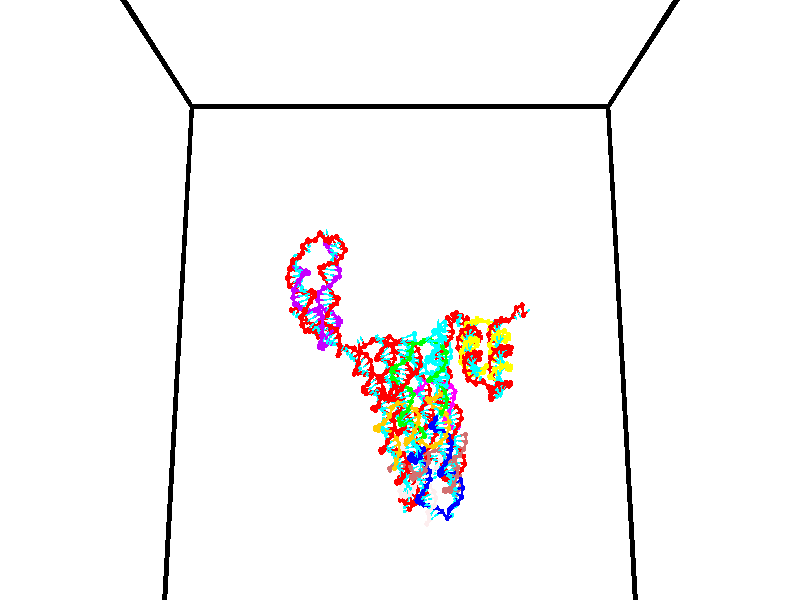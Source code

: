 // switches for output
#declare DRAW_BASES = 1; // possible values are 0, 1; only relevant for DNA ribbons
#declare DRAW_BASES_TYPE = 3; // possible values are 1, 2, 3; only relevant for DNA ribbons
#declare DRAW_FOG = 0; // set to 1 to enable fog

#include "colors.inc"

#include "transforms.inc"
background { rgb <1, 1, 1>}

#default {
   normal{
       ripples 0.25
       frequency 0.20
       turbulence 0.2
       lambda 5
   }
	finish {
		phong 0.1
		phong_size 40.
	}
}

// original window dimensions: 1024x640


// camera settings

camera {
	sky <0, 0.179814, -0.983701>
	up <0, 0.179814, -0.983701>
	right 1.6 * <1, 0, 0>
	location <35, 94.9851, 44.8844>
	look_at <35, 29.7336, 32.9568>
	direction <0, -65.2515, -11.9276>
	angle 67.0682
}


# declare cpy_camera_pos = <35, 94.9851, 44.8844>;
# if (DRAW_FOG = 1)
fog {
	fog_type 2
	up vnormalize(cpy_camera_pos)
	color rgbt<1,1,1,0.3>
	distance 1e-5
	fog_alt 3e-3
	fog_offset 56
}
# end


// LIGHTS

# declare lum = 6;
global_settings {
	ambient_light rgb lum * <0.05, 0.05, 0.05>
	max_trace_level 15
}# declare cpy_direct_light_amount = 0.25;
light_source
{	1000 * <-1, -1.16352, -0.803886>,
	rgb lum * cpy_direct_light_amount
	parallel
}

light_source
{	1000 * <1, 1.16352, 0.803886>,
	rgb lum * cpy_direct_light_amount
	parallel
}

// strand 0

// nucleotide -1

// particle -1
sphere {
	<23.971701, 34.710865, 34.739033> 0.250000
	pigment { color rgbt <1,0,0,0> }
	no_shadow
}
cylinder {
	<24.162991, 35.000542, 34.937767>,  <24.277763, 35.174347, 35.057007>, 0.100000
	pigment { color rgbt <1,0,0,0> }
	no_shadow
}
cylinder {
	<24.162991, 35.000542, 34.937767>,  <23.971701, 34.710865, 34.739033>, 0.100000
	pigment { color rgbt <1,0,0,0> }
	no_shadow
}

// particle -1
sphere {
	<24.162991, 35.000542, 34.937767> 0.100000
	pigment { color rgbt <1,0,0,0> }
	no_shadow
}
sphere {
	0, 1
	scale<0.080000,0.200000,0.300000>
	matrix <0.670205, -0.666529, 0.326442,
		0.567563, 0.176870, -0.804108,
		0.478223, 0.724194, 0.496837,
		24.306458, 35.217800, 35.086819>
	pigment { color rgbt <0,1,1,0> }
	no_shadow
}
cylinder {
	<24.767855, 34.821796, 34.513145>,  <23.971701, 34.710865, 34.739033>, 0.130000
	pigment { color rgbt <1,0,0,0> }
	no_shadow
}

// nucleotide -1

// particle -1
sphere {
	<24.767855, 34.821796, 34.513145> 0.250000
	pigment { color rgbt <1,0,0,0> }
	no_shadow
}
cylinder {
	<24.683670, 34.904781, 34.895279>,  <24.633160, 34.954571, 35.124561>, 0.100000
	pigment { color rgbt <1,0,0,0> }
	no_shadow
}
cylinder {
	<24.683670, 34.904781, 34.895279>,  <24.767855, 34.821796, 34.513145>, 0.100000
	pigment { color rgbt <1,0,0,0> }
	no_shadow
}

// particle -1
sphere {
	<24.683670, 34.904781, 34.895279> 0.100000
	pigment { color rgbt <1,0,0,0> }
	no_shadow
}
sphere {
	0, 1
	scale<0.080000,0.200000,0.300000>
	matrix <0.646917, -0.703103, 0.295203,
		0.732943, 0.680151, 0.013763,
		-0.210459, 0.207463, 0.955336,
		24.620533, 34.967022, 35.181881>
	pigment { color rgbt <0,1,1,0> }
	no_shadow
}
cylinder {
	<25.414297, 34.945316, 35.051224>,  <24.767855, 34.821796, 34.513145>, 0.130000
	pigment { color rgbt <1,0,0,0> }
	no_shadow
}

// nucleotide -1

// particle -1
sphere {
	<25.414297, 34.945316, 35.051224> 0.250000
	pigment { color rgbt <1,0,0,0> }
	no_shadow
}
cylinder {
	<25.086626, 34.755589, 35.180202>,  <24.890024, 34.641750, 35.257591>, 0.100000
	pigment { color rgbt <1,0,0,0> }
	no_shadow
}
cylinder {
	<25.086626, 34.755589, 35.180202>,  <25.414297, 34.945316, 35.051224>, 0.100000
	pigment { color rgbt <1,0,0,0> }
	no_shadow
}

// particle -1
sphere {
	<25.086626, 34.755589, 35.180202> 0.100000
	pigment { color rgbt <1,0,0,0> }
	no_shadow
}
sphere {
	0, 1
	scale<0.080000,0.200000,0.300000>
	matrix <0.538868, -0.829016, 0.149514,
		0.196396, 0.296234, 0.934705,
		-0.819176, -0.474319, 0.322446,
		24.840874, 34.613293, 35.276936>
	pigment { color rgbt <0,1,1,0> }
	no_shadow
}
cylinder {
	<25.588095, 34.524940, 35.689423>,  <25.414297, 34.945316, 35.051224>, 0.130000
	pigment { color rgbt <1,0,0,0> }
	no_shadow
}

// nucleotide -1

// particle -1
sphere {
	<25.588095, 34.524940, 35.689423> 0.250000
	pigment { color rgbt <1,0,0,0> }
	no_shadow
}
cylinder {
	<25.257711, 34.385956, 35.511856>,  <25.059483, 34.302567, 35.405315>, 0.100000
	pigment { color rgbt <1,0,0,0> }
	no_shadow
}
cylinder {
	<25.257711, 34.385956, 35.511856>,  <25.588095, 34.524940, 35.689423>, 0.100000
	pigment { color rgbt <1,0,0,0> }
	no_shadow
}

// particle -1
sphere {
	<25.257711, 34.385956, 35.511856> 0.100000
	pigment { color rgbt <1,0,0,0> }
	no_shadow
}
sphere {
	0, 1
	scale<0.080000,0.200000,0.300000>
	matrix <0.373456, -0.927135, 0.030832,
		-0.422286, -0.140318, 0.895536,
		-0.825957, -0.347463, -0.443919,
		25.009924, 34.281715, 35.378681>
	pigment { color rgbt <0,1,1,0> }
	no_shadow
}
cylinder {
	<26.208067, 34.812241, 35.984005>,  <25.588095, 34.524940, 35.689423>, 0.130000
	pigment { color rgbt <1,0,0,0> }
	no_shadow
}

// nucleotide -1

// particle -1
sphere {
	<26.208067, 34.812241, 35.984005> 0.250000
	pigment { color rgbt <1,0,0,0> }
	no_shadow
}
cylinder {
	<26.261835, 34.566238, 36.294800>,  <26.294096, 34.418636, 36.481277>, 0.100000
	pigment { color rgbt <1,0,0,0> }
	no_shadow
}
cylinder {
	<26.261835, 34.566238, 36.294800>,  <26.208067, 34.812241, 35.984005>, 0.100000
	pigment { color rgbt <1,0,0,0> }
	no_shadow
}

// particle -1
sphere {
	<26.261835, 34.566238, 36.294800> 0.100000
	pigment { color rgbt <1,0,0,0> }
	no_shadow
}
sphere {
	0, 1
	scale<0.080000,0.200000,0.300000>
	matrix <0.891979, 0.416637, 0.175461,
		-0.431630, 0.669468, 0.604573,
		0.134422, -0.615001, 0.776984,
		26.302162, 34.381737, 36.527897>
	pigment { color rgbt <0,1,1,0> }
	no_shadow
}
cylinder {
	<26.424084, 35.198746, 36.608566>,  <26.208067, 34.812241, 35.984005>, 0.130000
	pigment { color rgbt <1,0,0,0> }
	no_shadow
}

// nucleotide -1

// particle -1
sphere {
	<26.424084, 35.198746, 36.608566> 0.250000
	pigment { color rgbt <1,0,0,0> }
	no_shadow
}
cylinder {
	<26.572086, 34.827145, 36.605789>,  <26.660887, 34.604183, 36.604122>, 0.100000
	pigment { color rgbt <1,0,0,0> }
	no_shadow
}
cylinder {
	<26.572086, 34.827145, 36.605789>,  <26.424084, 35.198746, 36.608566>, 0.100000
	pigment { color rgbt <1,0,0,0> }
	no_shadow
}

// particle -1
sphere {
	<26.572086, 34.827145, 36.605789> 0.100000
	pigment { color rgbt <1,0,0,0> }
	no_shadow
}
sphere {
	0, 1
	scale<0.080000,0.200000,0.300000>
	matrix <0.884951, 0.350165, 0.306995,
		-0.282768, -0.119735, 0.951686,
		0.370005, -0.929004, -0.006945,
		26.683088, 34.548443, 36.603706>
	pigment { color rgbt <0,1,1,0> }
	no_shadow
}
cylinder {
	<26.860407, 35.327099, 37.087181>,  <26.424084, 35.198746, 36.608566>, 0.130000
	pigment { color rgbt <1,0,0,0> }
	no_shadow
}

// nucleotide -1

// particle -1
sphere {
	<26.860407, 35.327099, 37.087181> 0.250000
	pigment { color rgbt <1,0,0,0> }
	no_shadow
}
cylinder {
	<26.954258, 34.961868, 36.953766>,  <27.010569, 34.742729, 36.873718>, 0.100000
	pigment { color rgbt <1,0,0,0> }
	no_shadow
}
cylinder {
	<26.954258, 34.961868, 36.953766>,  <26.860407, 35.327099, 37.087181>, 0.100000
	pigment { color rgbt <1,0,0,0> }
	no_shadow
}

// particle -1
sphere {
	<26.954258, 34.961868, 36.953766> 0.100000
	pigment { color rgbt <1,0,0,0> }
	no_shadow
}
sphere {
	0, 1
	scale<0.080000,0.200000,0.300000>
	matrix <0.935906, 0.119444, 0.331380,
		-0.262735, -0.389912, 0.882575,
		0.234628, -0.913073, -0.333539,
		27.024647, 34.687946, 36.853703>
	pigment { color rgbt <0,1,1,0> }
	no_shadow
}
cylinder {
	<27.237314, 35.850006, 36.615826>,  <26.860407, 35.327099, 37.087181>, 0.130000
	pigment { color rgbt <1,0,0,0> }
	no_shadow
}

// nucleotide -1

// particle -1
sphere {
	<27.237314, 35.850006, 36.615826> 0.250000
	pigment { color rgbt <1,0,0,0> }
	no_shadow
}
cylinder {
	<27.597183, 36.023590, 36.596798>,  <27.813105, 36.127743, 36.585381>, 0.100000
	pigment { color rgbt <1,0,0,0> }
	no_shadow
}
cylinder {
	<27.597183, 36.023590, 36.596798>,  <27.237314, 35.850006, 36.615826>, 0.100000
	pigment { color rgbt <1,0,0,0> }
	no_shadow
}

// particle -1
sphere {
	<27.597183, 36.023590, 36.596798> 0.100000
	pigment { color rgbt <1,0,0,0> }
	no_shadow
}
sphere {
	0, 1
	scale<0.080000,0.200000,0.300000>
	matrix <-0.130931, 0.164275, -0.977686,
		-0.416465, 0.885827, 0.204613,
		0.899674, 0.433962, -0.047568,
		27.867086, 36.153778, 36.582527>
	pigment { color rgbt <0,1,1,0> }
	no_shadow
}
cylinder {
	<27.167009, 36.508358, 36.145264>,  <27.237314, 35.850006, 36.615826>, 0.130000
	pigment { color rgbt <1,0,0,0> }
	no_shadow
}

// nucleotide -1

// particle -1
sphere {
	<27.167009, 36.508358, 36.145264> 0.250000
	pigment { color rgbt <1,0,0,0> }
	no_shadow
}
cylinder {
	<27.555862, 36.416672, 36.125607>,  <27.789175, 36.361660, 36.113811>, 0.100000
	pigment { color rgbt <1,0,0,0> }
	no_shadow
}
cylinder {
	<27.555862, 36.416672, 36.125607>,  <27.167009, 36.508358, 36.145264>, 0.100000
	pigment { color rgbt <1,0,0,0> }
	no_shadow
}

// particle -1
sphere {
	<27.555862, 36.416672, 36.125607> 0.100000
	pigment { color rgbt <1,0,0,0> }
	no_shadow
}
sphere {
	0, 1
	scale<0.080000,0.200000,0.300000>
	matrix <-0.005890, 0.185675, -0.982593,
		0.234354, 0.955501, 0.179151,
		0.972133, -0.229220, -0.049141,
		27.847502, 36.347904, 36.110863>
	pigment { color rgbt <0,1,1,0> }
	no_shadow
}
cylinder {
	<27.467903, 37.080162, 35.820667>,  <27.167009, 36.508358, 36.145264>, 0.130000
	pigment { color rgbt <1,0,0,0> }
	no_shadow
}

// nucleotide -1

// particle -1
sphere {
	<27.467903, 37.080162, 35.820667> 0.250000
	pigment { color rgbt <1,0,0,0> }
	no_shadow
}
cylinder {
	<27.718330, 36.772198, 35.771236>,  <27.868586, 36.587418, 35.741577>, 0.100000
	pigment { color rgbt <1,0,0,0> }
	no_shadow
}
cylinder {
	<27.718330, 36.772198, 35.771236>,  <27.467903, 37.080162, 35.820667>, 0.100000
	pigment { color rgbt <1,0,0,0> }
	no_shadow
}

// particle -1
sphere {
	<27.718330, 36.772198, 35.771236> 0.100000
	pigment { color rgbt <1,0,0,0> }
	no_shadow
}
sphere {
	0, 1
	scale<0.080000,0.200000,0.300000>
	matrix <0.113078, 0.246450, -0.962536,
		0.771527, 0.588637, 0.241355,
		0.626066, -0.769915, -0.123581,
		27.906151, 36.541222, 35.734161>
	pigment { color rgbt <0,1,1,0> }
	no_shadow
}
cylinder {
	<27.973736, 37.375744, 35.600697>,  <27.467903, 37.080162, 35.820667>, 0.130000
	pigment { color rgbt <1,0,0,0> }
	no_shadow
}

// nucleotide -1

// particle -1
sphere {
	<27.973736, 37.375744, 35.600697> 0.250000
	pigment { color rgbt <1,0,0,0> }
	no_shadow
}
cylinder {
	<28.012840, 36.997555, 35.476425>,  <28.036303, 36.770641, 35.401863>, 0.100000
	pigment { color rgbt <1,0,0,0> }
	no_shadow
}
cylinder {
	<28.012840, 36.997555, 35.476425>,  <27.973736, 37.375744, 35.600697>, 0.100000
	pigment { color rgbt <1,0,0,0> }
	no_shadow
}

// particle -1
sphere {
	<28.012840, 36.997555, 35.476425> 0.100000
	pigment { color rgbt <1,0,0,0> }
	no_shadow
}
sphere {
	0, 1
	scale<0.080000,0.200000,0.300000>
	matrix <0.067982, 0.317785, -0.945723,
		0.992885, 0.071334, 0.095343,
		0.097761, -0.945476, -0.310674,
		28.042168, 36.713913, 35.383224>
	pigment { color rgbt <0,1,1,0> }
	no_shadow
}
cylinder {
	<28.327583, 37.421616, 34.913017>,  <27.973736, 37.375744, 35.600697>, 0.130000
	pigment { color rgbt <1,0,0,0> }
	no_shadow
}

// nucleotide -1

// particle -1
sphere {
	<28.327583, 37.421616, 34.913017> 0.250000
	pigment { color rgbt <1,0,0,0> }
	no_shadow
}
cylinder {
	<28.168364, 37.055050, 34.929729>,  <28.072832, 36.835110, 34.939758>, 0.100000
	pigment { color rgbt <1,0,0,0> }
	no_shadow
}
cylinder {
	<28.168364, 37.055050, 34.929729>,  <28.327583, 37.421616, 34.913017>, 0.100000
	pigment { color rgbt <1,0,0,0> }
	no_shadow
}

// particle -1
sphere {
	<28.168364, 37.055050, 34.929729> 0.100000
	pigment { color rgbt <1,0,0,0> }
	no_shadow
}
sphere {
	0, 1
	scale<0.080000,0.200000,0.300000>
	matrix <-0.090662, -0.006022, -0.995864,
		0.912874, -0.400189, -0.080686,
		-0.398047, -0.916413, 0.041780,
		28.048950, 36.780125, 34.942265>
	pigment { color rgbt <0,1,1,0> }
	no_shadow
}
cylinder {
	<28.828068, 36.949356, 34.554974>,  <28.327583, 37.421616, 34.913017>, 0.130000
	pigment { color rgbt <1,0,0,0> }
	no_shadow
}

// nucleotide -1

// particle -1
sphere {
	<28.828068, 36.949356, 34.554974> 0.250000
	pigment { color rgbt <1,0,0,0> }
	no_shadow
}
cylinder {
	<28.458933, 36.795414, 34.548588>,  <28.237452, 36.703049, 34.544758>, 0.100000
	pigment { color rgbt <1,0,0,0> }
	no_shadow
}
cylinder {
	<28.458933, 36.795414, 34.548588>,  <28.828068, 36.949356, 34.554974>, 0.100000
	pigment { color rgbt <1,0,0,0> }
	no_shadow
}

// particle -1
sphere {
	<28.458933, 36.795414, 34.548588> 0.100000
	pigment { color rgbt <1,0,0,0> }
	no_shadow
}
sphere {
	0, 1
	scale<0.080000,0.200000,0.300000>
	matrix <0.059423, -0.101302, -0.993080,
		0.380577, -0.917400, 0.116355,
		-0.922838, -0.384857, -0.015962,
		28.182081, 36.679958, 34.543800>
	pigment { color rgbt <0,1,1,0> }
	no_shadow
}
cylinder {
	<28.898077, 36.421371, 34.048344>,  <28.828068, 36.949356, 34.554974>, 0.130000
	pigment { color rgbt <1,0,0,0> }
	no_shadow
}

// nucleotide -1

// particle -1
sphere {
	<28.898077, 36.421371, 34.048344> 0.250000
	pigment { color rgbt <1,0,0,0> }
	no_shadow
}
cylinder {
	<28.503481, 36.470753, 34.091412>,  <28.266724, 36.500381, 34.117252>, 0.100000
	pigment { color rgbt <1,0,0,0> }
	no_shadow
}
cylinder {
	<28.503481, 36.470753, 34.091412>,  <28.898077, 36.421371, 34.048344>, 0.100000
	pigment { color rgbt <1,0,0,0> }
	no_shadow
}

// particle -1
sphere {
	<28.503481, 36.470753, 34.091412> 0.100000
	pigment { color rgbt <1,0,0,0> }
	no_shadow
}
sphere {
	0, 1
	scale<0.080000,0.200000,0.300000>
	matrix <-0.132807, -0.217958, -0.966880,
		-0.095891, -0.968119, 0.231409,
		-0.986492, 0.123448, 0.107673,
		28.207533, 36.507786, 34.123714>
	pigment { color rgbt <0,1,1,0> }
	no_shadow
}
cylinder {
	<28.606178, 35.833042, 33.865974>,  <28.898077, 36.421371, 34.048344>, 0.130000
	pigment { color rgbt <1,0,0,0> }
	no_shadow
}

// nucleotide -1

// particle -1
sphere {
	<28.606178, 35.833042, 33.865974> 0.250000
	pigment { color rgbt <1,0,0,0> }
	no_shadow
}
cylinder {
	<28.325768, 36.115082, 33.823269>,  <28.157520, 36.284306, 33.797646>, 0.100000
	pigment { color rgbt <1,0,0,0> }
	no_shadow
}
cylinder {
	<28.325768, 36.115082, 33.823269>,  <28.606178, 35.833042, 33.865974>, 0.100000
	pigment { color rgbt <1,0,0,0> }
	no_shadow
}

// particle -1
sphere {
	<28.325768, 36.115082, 33.823269> 0.100000
	pigment { color rgbt <1,0,0,0> }
	no_shadow
}
sphere {
	0, 1
	scale<0.080000,0.200000,0.300000>
	matrix <0.062370, -0.088511, -0.994121,
		-0.710402, -0.703564, 0.018072,
		-0.701027, 0.705098, -0.106760,
		28.115459, 36.326611, 33.791241>
	pigment { color rgbt <0,1,1,0> }
	no_shadow
}
cylinder {
	<28.146940, 35.522591, 33.400307>,  <28.606178, 35.833042, 33.865974>, 0.130000
	pigment { color rgbt <1,0,0,0> }
	no_shadow
}

// nucleotide -1

// particle -1
sphere {
	<28.146940, 35.522591, 33.400307> 0.250000
	pigment { color rgbt <1,0,0,0> }
	no_shadow
}
cylinder {
	<28.072498, 35.915512, 33.391941>,  <28.027834, 36.151264, 33.386921>, 0.100000
	pigment { color rgbt <1,0,0,0> }
	no_shadow
}
cylinder {
	<28.072498, 35.915512, 33.391941>,  <28.146940, 35.522591, 33.400307>, 0.100000
	pigment { color rgbt <1,0,0,0> }
	no_shadow
}

// particle -1
sphere {
	<28.072498, 35.915512, 33.391941> 0.100000
	pigment { color rgbt <1,0,0,0> }
	no_shadow
}
sphere {
	0, 1
	scale<0.080000,0.200000,0.300000>
	matrix <0.031799, -0.015256, -0.999378,
		-0.982015, -0.186652, -0.028397,
		-0.186103, 0.982307, -0.020917,
		28.016668, 36.210205, 33.385666>
	pigment { color rgbt <0,1,1,0> }
	no_shadow
}
cylinder {
	<27.828344, 35.619934, 32.806828>,  <28.146940, 35.522591, 33.400307>, 0.130000
	pigment { color rgbt <1,0,0,0> }
	no_shadow
}

// nucleotide -1

// particle -1
sphere {
	<27.828344, 35.619934, 32.806828> 0.250000
	pigment { color rgbt <1,0,0,0> }
	no_shadow
}
cylinder {
	<27.869913, 36.012997, 32.868263>,  <27.894854, 36.248833, 32.905125>, 0.100000
	pigment { color rgbt <1,0,0,0> }
	no_shadow
}
cylinder {
	<27.869913, 36.012997, 32.868263>,  <27.828344, 35.619934, 32.806828>, 0.100000
	pigment { color rgbt <1,0,0,0> }
	no_shadow
}

// particle -1
sphere {
	<27.869913, 36.012997, 32.868263> 0.100000
	pigment { color rgbt <1,0,0,0> }
	no_shadow
}
sphere {
	0, 1
	scale<0.080000,0.200000,0.300000>
	matrix <-0.073252, 0.161569, -0.984139,
		-0.991884, 0.091023, 0.088772,
		0.103922, 0.982655, 0.153590,
		27.901091, 36.307793, 32.914341>
	pigment { color rgbt <0,1,1,0> }
	no_shadow
}
cylinder {
	<27.437033, 35.948978, 32.268505>,  <27.828344, 35.619934, 32.806828>, 0.130000
	pigment { color rgbt <1,0,0,0> }
	no_shadow
}

// nucleotide -1

// particle -1
sphere {
	<27.437033, 35.948978, 32.268505> 0.250000
	pigment { color rgbt <1,0,0,0> }
	no_shadow
}
cylinder {
	<27.620472, 36.281197, 32.394928>,  <27.730536, 36.480526, 32.470779>, 0.100000
	pigment { color rgbt <1,0,0,0> }
	no_shadow
}
cylinder {
	<27.620472, 36.281197, 32.394928>,  <27.437033, 35.948978, 32.268505>, 0.100000
	pigment { color rgbt <1,0,0,0> }
	no_shadow
}

// particle -1
sphere {
	<27.620472, 36.281197, 32.394928> 0.100000
	pigment { color rgbt <1,0,0,0> }
	no_shadow
}
sphere {
	0, 1
	scale<0.080000,0.200000,0.300000>
	matrix <0.112584, 0.298492, -0.947748,
		-0.881484, 0.470218, 0.043382,
		0.458597, 0.830541, 0.316055,
		27.758051, 36.530357, 32.489746>
	pigment { color rgbt <0,1,1,0> }
	no_shadow
}
cylinder {
	<27.105604, 36.561092, 31.906656>,  <27.437033, 35.948978, 32.268505>, 0.130000
	pigment { color rgbt <1,0,0,0> }
	no_shadow
}

// nucleotide -1

// particle -1
sphere {
	<27.105604, 36.561092, 31.906656> 0.250000
	pigment { color rgbt <1,0,0,0> }
	no_shadow
}
cylinder {
	<27.470716, 36.686192, 32.011742>,  <27.689785, 36.761250, 32.074795>, 0.100000
	pigment { color rgbt <1,0,0,0> }
	no_shadow
}
cylinder {
	<27.470716, 36.686192, 32.011742>,  <27.105604, 36.561092, 31.906656>, 0.100000
	pigment { color rgbt <1,0,0,0> }
	no_shadow
}

// particle -1
sphere {
	<27.470716, 36.686192, 32.011742> 0.100000
	pigment { color rgbt <1,0,0,0> }
	no_shadow
}
sphere {
	0, 1
	scale<0.080000,0.200000,0.300000>
	matrix <0.149638, 0.342429, -0.927551,
		-0.380047, 0.885965, 0.265765,
		0.912783, 0.312744, 0.262713,
		27.744551, 36.780014, 32.090557>
	pigment { color rgbt <0,1,1,0> }
	no_shadow
}
cylinder {
	<27.137865, 37.236404, 31.649624>,  <27.105604, 36.561092, 31.906656>, 0.130000
	pigment { color rgbt <1,0,0,0> }
	no_shadow
}

// nucleotide -1

// particle -1
sphere {
	<27.137865, 37.236404, 31.649624> 0.250000
	pigment { color rgbt <1,0,0,0> }
	no_shadow
}
cylinder {
	<27.502537, 37.075138, 31.681366>,  <27.721340, 36.978378, 31.700411>, 0.100000
	pigment { color rgbt <1,0,0,0> }
	no_shadow
}
cylinder {
	<27.502537, 37.075138, 31.681366>,  <27.137865, 37.236404, 31.649624>, 0.100000
	pigment { color rgbt <1,0,0,0> }
	no_shadow
}

// particle -1
sphere {
	<27.502537, 37.075138, 31.681366> 0.100000
	pigment { color rgbt <1,0,0,0> }
	no_shadow
}
sphere {
	0, 1
	scale<0.080000,0.200000,0.300000>
	matrix <0.254615, 0.402699, -0.879207,
		0.322511, 0.821759, 0.469785,
		0.911678, -0.403168, 0.079357,
		27.776041, 36.954189, 31.705173>
	pigment { color rgbt <0,1,1,0> }
	no_shadow
}
cylinder {
	<27.599260, 37.806355, 31.658522>,  <27.137865, 37.236404, 31.649624>, 0.130000
	pigment { color rgbt <1,0,0,0> }
	no_shadow
}

// nucleotide -1

// particle -1
sphere {
	<27.599260, 37.806355, 31.658522> 0.250000
	pigment { color rgbt <1,0,0,0> }
	no_shadow
}
cylinder {
	<27.826843, 37.507519, 31.521030>,  <27.963392, 37.328217, 31.438536>, 0.100000
	pigment { color rgbt <1,0,0,0> }
	no_shadow
}
cylinder {
	<27.826843, 37.507519, 31.521030>,  <27.599260, 37.806355, 31.658522>, 0.100000
	pigment { color rgbt <1,0,0,0> }
	no_shadow
}

// particle -1
sphere {
	<27.826843, 37.507519, 31.521030> 0.100000
	pigment { color rgbt <1,0,0,0> }
	no_shadow
}
sphere {
	0, 1
	scale<0.080000,0.200000,0.300000>
	matrix <0.450840, 0.632928, -0.629400,
		0.687773, 0.203135, 0.696926,
		0.568957, -0.747087, -0.343730,
		27.997530, 37.283394, 31.417912>
	pigment { color rgbt <0,1,1,0> }
	no_shadow
}
cylinder {
	<28.145048, 38.167244, 31.536163>,  <27.599260, 37.806355, 31.658522>, 0.130000
	pigment { color rgbt <1,0,0,0> }
	no_shadow
}

// nucleotide -1

// particle -1
sphere {
	<28.145048, 38.167244, 31.536163> 0.250000
	pigment { color rgbt <1,0,0,0> }
	no_shadow
}
cylinder {
	<28.231743, 37.821014, 31.355583>,  <28.283760, 37.613277, 31.247234>, 0.100000
	pigment { color rgbt <1,0,0,0> }
	no_shadow
}
cylinder {
	<28.231743, 37.821014, 31.355583>,  <28.145048, 38.167244, 31.536163>, 0.100000
	pigment { color rgbt <1,0,0,0> }
	no_shadow
}

// particle -1
sphere {
	<28.231743, 37.821014, 31.355583> 0.100000
	pigment { color rgbt <1,0,0,0> }
	no_shadow
}
sphere {
	0, 1
	scale<0.080000,0.200000,0.300000>
	matrix <0.504711, 0.495197, -0.707140,
		0.835639, -0.074590, 0.544191,
		0.216736, -0.865573, -0.451452,
		28.296764, 37.561344, 31.220148>
	pigment { color rgbt <0,1,1,0> }
	no_shadow
}
cylinder {
	<28.828419, 38.152622, 31.458178>,  <28.145048, 38.167244, 31.536163>, 0.130000
	pigment { color rgbt <1,0,0,0> }
	no_shadow
}

// nucleotide -1

// particle -1
sphere {
	<28.828419, 38.152622, 31.458178> 0.250000
	pigment { color rgbt <1,0,0,0> }
	no_shadow
}
cylinder {
	<28.691515, 37.910580, 31.170650>,  <28.609373, 37.765354, 30.998135>, 0.100000
	pigment { color rgbt <1,0,0,0> }
	no_shadow
}
cylinder {
	<28.691515, 37.910580, 31.170650>,  <28.828419, 38.152622, 31.458178>, 0.100000
	pigment { color rgbt <1,0,0,0> }
	no_shadow
}

// particle -1
sphere {
	<28.691515, 37.910580, 31.170650> 0.100000
	pigment { color rgbt <1,0,0,0> }
	no_shadow
}
sphere {
	0, 1
	scale<0.080000,0.200000,0.300000>
	matrix <0.360588, 0.621855, -0.695178,
		0.867660, -0.497129, 0.005360,
		-0.342260, -0.605111, -0.718817,
		28.588837, 37.729046, 30.955006>
	pigment { color rgbt <0,1,1,0> }
	no_shadow
}
cylinder {
	<29.332367, 38.149956, 30.957560>,  <28.828419, 38.152622, 31.458178>, 0.130000
	pigment { color rgbt <1,0,0,0> }
	no_shadow
}

// nucleotide -1

// particle -1
sphere {
	<29.332367, 38.149956, 30.957560> 0.250000
	pigment { color rgbt <1,0,0,0> }
	no_shadow
}
cylinder {
	<29.036644, 37.979275, 30.749195>,  <28.859211, 37.876865, 30.624176>, 0.100000
	pigment { color rgbt <1,0,0,0> }
	no_shadow
}
cylinder {
	<29.036644, 37.979275, 30.749195>,  <29.332367, 38.149956, 30.957560>, 0.100000
	pigment { color rgbt <1,0,0,0> }
	no_shadow
}

// particle -1
sphere {
	<29.036644, 37.979275, 30.749195> 0.100000
	pigment { color rgbt <1,0,0,0> }
	no_shadow
}
sphere {
	0, 1
	scale<0.080000,0.200000,0.300000>
	matrix <0.243361, 0.551987, -0.797550,
		0.627854, -0.716404, -0.304245,
		-0.739307, -0.426703, -0.520912,
		28.814852, 37.851265, 30.592922>
	pigment { color rgbt <0,1,1,0> }
	no_shadow
}
cylinder {
	<29.683636, 37.920536, 30.325792>,  <29.332367, 38.149956, 30.957560>, 0.130000
	pigment { color rgbt <1,0,0,0> }
	no_shadow
}

// nucleotide -1

// particle -1
sphere {
	<29.683636, 37.920536, 30.325792> 0.250000
	pigment { color rgbt <1,0,0,0> }
	no_shadow
}
cylinder {
	<29.295172, 37.948700, 30.234674>,  <29.062094, 37.965599, 30.180004>, 0.100000
	pigment { color rgbt <1,0,0,0> }
	no_shadow
}
cylinder {
	<29.295172, 37.948700, 30.234674>,  <29.683636, 37.920536, 30.325792>, 0.100000
	pigment { color rgbt <1,0,0,0> }
	no_shadow
}

// particle -1
sphere {
	<29.295172, 37.948700, 30.234674> 0.100000
	pigment { color rgbt <1,0,0,0> }
	no_shadow
}
sphere {
	0, 1
	scale<0.080000,0.200000,0.300000>
	matrix <0.237020, 0.388807, -0.890309,
		0.025883, -0.918625, -0.394282,
		-0.971160, 0.070408, -0.227796,
		29.003824, 37.969822, 30.166336>
	pigment { color rgbt <0,1,1,0> }
	no_shadow
}
cylinder {
	<29.341663, 37.474545, 29.757780>,  <29.683636, 37.920536, 30.325792>, 0.130000
	pigment { color rgbt <1,0,0,0> }
	no_shadow
}

// nucleotide -1

// particle -1
sphere {
	<29.341663, 37.474545, 29.757780> 0.250000
	pigment { color rgbt <1,0,0,0> }
	no_shadow
}
cylinder {
	<29.179848, 37.839100, 29.788013>,  <29.082758, 38.057835, 29.806154>, 0.100000
	pigment { color rgbt <1,0,0,0> }
	no_shadow
}
cylinder {
	<29.179848, 37.839100, 29.788013>,  <29.341663, 37.474545, 29.757780>, 0.100000
	pigment { color rgbt <1,0,0,0> }
	no_shadow
}

// particle -1
sphere {
	<29.179848, 37.839100, 29.788013> 0.100000
	pigment { color rgbt <1,0,0,0> }
	no_shadow
}
sphere {
	0, 1
	scale<0.080000,0.200000,0.300000>
	matrix <0.361667, 0.235348, -0.902113,
		-0.839968, -0.337601, -0.424828,
		-0.404537, 0.911393, 0.075585,
		29.058487, 38.112518, 29.810690>
	pigment { color rgbt <0,1,1,0> }
	no_shadow
}
cylinder {
	<28.789339, 37.731297, 29.206814>,  <29.341663, 37.474545, 29.757780>, 0.130000
	pigment { color rgbt <1,0,0,0> }
	no_shadow
}

// nucleotide -1

// particle -1
sphere {
	<28.789339, 37.731297, 29.206814> 0.250000
	pigment { color rgbt <1,0,0,0> }
	no_shadow
}
cylinder {
	<29.050051, 37.989819, 29.365547>,  <29.206478, 38.144932, 29.460787>, 0.100000
	pigment { color rgbt <1,0,0,0> }
	no_shadow
}
cylinder {
	<29.050051, 37.989819, 29.365547>,  <28.789339, 37.731297, 29.206814>, 0.100000
	pigment { color rgbt <1,0,0,0> }
	no_shadow
}

// particle -1
sphere {
	<29.050051, 37.989819, 29.365547> 0.100000
	pigment { color rgbt <1,0,0,0> }
	no_shadow
}
sphere {
	0, 1
	scale<0.080000,0.200000,0.300000>
	matrix <0.434945, 0.110108, -0.893699,
		-0.621296, 0.755094, -0.209341,
		0.651777, 0.646304, 0.396834,
		29.245584, 38.183708, 29.484598>
	pigment { color rgbt <0,1,1,0> }
	no_shadow
}
cylinder {
	<28.404457, 38.317562, 29.446692>,  <28.789339, 37.731297, 29.206814>, 0.130000
	pigment { color rgbt <1,0,0,0> }
	no_shadow
}

// nucleotide -1

// particle -1
sphere {
	<28.404457, 38.317562, 29.446692> 0.250000
	pigment { color rgbt <1,0,0,0> }
	no_shadow
}
cylinder {
	<28.560997, 38.017956, 29.660543>,  <28.654921, 37.838192, 29.788855>, 0.100000
	pigment { color rgbt <1,0,0,0> }
	no_shadow
}
cylinder {
	<28.560997, 38.017956, 29.660543>,  <28.404457, 38.317562, 29.446692>, 0.100000
	pigment { color rgbt <1,0,0,0> }
	no_shadow
}

// particle -1
sphere {
	<28.560997, 38.017956, 29.660543> 0.100000
	pigment { color rgbt <1,0,0,0> }
	no_shadow
}
sphere {
	0, 1
	scale<0.080000,0.200000,0.300000>
	matrix <-0.708558, 0.125445, 0.694413,
		-0.587190, -0.650573, -0.481626,
		0.391348, -0.749012, 0.534629,
		28.678402, 37.793251, 29.820932>
	pigment { color rgbt <0,1,1,0> }
	no_shadow
}
cylinder {
	<28.207352, 38.964058, 29.896103>,  <28.404457, 38.317562, 29.446692>, 0.130000
	pigment { color rgbt <1,0,0,0> }
	no_shadow
}

// nucleotide -1

// particle -1
sphere {
	<28.207352, 38.964058, 29.896103> 0.250000
	pigment { color rgbt <1,0,0,0> }
	no_shadow
}
cylinder {
	<28.100378, 39.069157, 29.525278>,  <28.036194, 39.132217, 29.302784>, 0.100000
	pigment { color rgbt <1,0,0,0> }
	no_shadow
}
cylinder {
	<28.100378, 39.069157, 29.525278>,  <28.207352, 38.964058, 29.896103>, 0.100000
	pigment { color rgbt <1,0,0,0> }
	no_shadow
}

// particle -1
sphere {
	<28.100378, 39.069157, 29.525278> 0.100000
	pigment { color rgbt <1,0,0,0> }
	no_shadow
}
sphere {
	0, 1
	scale<0.080000,0.200000,0.300000>
	matrix <-0.928775, 0.185939, 0.320629,
		0.256621, 0.946780, 0.194305,
		-0.267436, 0.262746, -0.927061,
		28.020147, 39.147980, 29.247160>
	pigment { color rgbt <0,1,1,0> }
	no_shadow
}
cylinder {
	<27.927094, 39.641010, 29.962570>,  <28.207352, 38.964058, 29.896103>, 0.130000
	pigment { color rgbt <1,0,0,0> }
	no_shadow
}

// nucleotide -1

// particle -1
sphere {
	<27.927094, 39.641010, 29.962570> 0.250000
	pigment { color rgbt <1,0,0,0> }
	no_shadow
}
cylinder {
	<27.800013, 39.427288, 29.649244>,  <27.723764, 39.299053, 29.461248>, 0.100000
	pigment { color rgbt <1,0,0,0> }
	no_shadow
}
cylinder {
	<27.800013, 39.427288, 29.649244>,  <27.927094, 39.641010, 29.962570>, 0.100000
	pigment { color rgbt <1,0,0,0> }
	no_shadow
}

// particle -1
sphere {
	<27.800013, 39.427288, 29.649244> 0.100000
	pigment { color rgbt <1,0,0,0> }
	no_shadow
}
sphere {
	0, 1
	scale<0.080000,0.200000,0.300000>
	matrix <-0.941769, 0.273793, 0.195210,
		0.110163, 0.799719, -0.590181,
		-0.317701, -0.534309, -0.783313,
		27.704702, 39.266994, 29.414249>
	pigment { color rgbt <0,1,1,0> }
	no_shadow
}
cylinder {
	<27.469128, 40.031029, 29.530750>,  <27.927094, 39.641010, 29.962570>, 0.130000
	pigment { color rgbt <1,0,0,0> }
	no_shadow
}

// nucleotide -1

// particle -1
sphere {
	<27.469128, 40.031029, 29.530750> 0.250000
	pigment { color rgbt <1,0,0,0> }
	no_shadow
}
cylinder {
	<27.355467, 39.648163, 29.508497>,  <27.287270, 39.418442, 29.495146>, 0.100000
	pigment { color rgbt <1,0,0,0> }
	no_shadow
}
cylinder {
	<27.355467, 39.648163, 29.508497>,  <27.469128, 40.031029, 29.530750>, 0.100000
	pigment { color rgbt <1,0,0,0> }
	no_shadow
}

// particle -1
sphere {
	<27.355467, 39.648163, 29.508497> 0.100000
	pigment { color rgbt <1,0,0,0> }
	no_shadow
}
sphere {
	0, 1
	scale<0.080000,0.200000,0.300000>
	matrix <-0.955726, 0.278144, 0.096041,
		-0.076453, 0.080461, -0.993821,
		-0.284153, -0.957164, -0.055633,
		27.270222, 39.361015, 29.491808>
	pigment { color rgbt <0,1,1,0> }
	no_shadow
}
cylinder {
	<26.995937, 39.723495, 29.995646>,  <27.469128, 40.031029, 29.530750>, 0.130000
	pigment { color rgbt <1,0,0,0> }
	no_shadow
}

// nucleotide -1

// particle -1
sphere {
	<26.995937, 39.723495, 29.995646> 0.250000
	pigment { color rgbt <1,0,0,0> }
	no_shadow
}
cylinder {
	<26.654322, 39.517811, 30.027166>,  <26.449352, 39.394402, 30.046080>, 0.100000
	pigment { color rgbt <1,0,0,0> }
	no_shadow
}
cylinder {
	<26.654322, 39.517811, 30.027166>,  <26.995937, 39.723495, 29.995646>, 0.100000
	pigment { color rgbt <1,0,0,0> }
	no_shadow
}

// particle -1
sphere {
	<26.654322, 39.517811, 30.027166> 0.100000
	pigment { color rgbt <1,0,0,0> }
	no_shadow
}
sphere {
	0, 1
	scale<0.080000,0.200000,0.300000>
	matrix <-0.073821, 0.269746, 0.960098,
		-0.514947, 0.814142, -0.268333,
		-0.854038, -0.514208, 0.078804,
		26.398109, 39.363548, 30.050808>
	pigment { color rgbt <0,1,1,0> }
	no_shadow
}
cylinder {
	<26.390589, 40.248959, 30.161537>,  <26.995937, 39.723495, 29.995646>, 0.130000
	pigment { color rgbt <1,0,0,0> }
	no_shadow
}

// nucleotide -1

// particle -1
sphere {
	<26.390589, 40.248959, 30.161537> 0.250000
	pigment { color rgbt <1,0,0,0> }
	no_shadow
}
cylinder {
	<26.378191, 39.874126, 30.300627>,  <26.370752, 39.649227, 30.384081>, 0.100000
	pigment { color rgbt <1,0,0,0> }
	no_shadow
}
cylinder {
	<26.378191, 39.874126, 30.300627>,  <26.390589, 40.248959, 30.161537>, 0.100000
	pigment { color rgbt <1,0,0,0> }
	no_shadow
}

// particle -1
sphere {
	<26.378191, 39.874126, 30.300627> 0.100000
	pigment { color rgbt <1,0,0,0> }
	no_shadow
}
sphere {
	0, 1
	scale<0.080000,0.200000,0.300000>
	matrix <-0.083915, 0.349101, 0.933320,
		-0.995991, -0.000252, -0.089456,
		-0.030994, -0.937085, 0.347722,
		26.368893, 39.593002, 30.404943>
	pigment { color rgbt <0,1,1,0> }
	no_shadow
}
cylinder {
	<25.857710, 40.191776, 30.635983>,  <26.390589, 40.248959, 30.161537>, 0.130000
	pigment { color rgbt <1,0,0,0> }
	no_shadow
}

// nucleotide -1

// particle -1
sphere {
	<25.857710, 40.191776, 30.635983> 0.250000
	pigment { color rgbt <1,0,0,0> }
	no_shadow
}
cylinder {
	<26.113432, 39.902458, 30.740391>,  <26.266865, 39.728867, 30.803036>, 0.100000
	pigment { color rgbt <1,0,0,0> }
	no_shadow
}
cylinder {
	<26.113432, 39.902458, 30.740391>,  <25.857710, 40.191776, 30.635983>, 0.100000
	pigment { color rgbt <1,0,0,0> }
	no_shadow
}

// particle -1
sphere {
	<26.113432, 39.902458, 30.740391> 0.100000
	pigment { color rgbt <1,0,0,0> }
	no_shadow
}
sphere {
	0, 1
	scale<0.080000,0.200000,0.300000>
	matrix <0.048663, 0.376824, 0.925006,
		-0.767413, -0.578658, 0.276103,
		0.639304, -0.723297, 0.261021,
		26.305223, 39.685471, 30.818697>
	pigment { color rgbt <0,1,1,0> }
	no_shadow
}
cylinder {
	<25.774330, 39.461937, 30.973703>,  <25.857710, 40.191776, 30.635983>, 0.130000
	pigment { color rgbt <1,0,0,0> }
	no_shadow
}

// nucleotide -1

// particle -1
sphere {
	<25.774330, 39.461937, 30.973703> 0.250000
	pigment { color rgbt <1,0,0,0> }
	no_shadow
}
cylinder {
	<25.388863, 39.412762, 31.068552>,  <25.157581, 39.383255, 31.125462>, 0.100000
	pigment { color rgbt <1,0,0,0> }
	no_shadow
}
cylinder {
	<25.388863, 39.412762, 31.068552>,  <25.774330, 39.461937, 30.973703>, 0.100000
	pigment { color rgbt <1,0,0,0> }
	no_shadow
}

// particle -1
sphere {
	<25.388863, 39.412762, 31.068552> 0.100000
	pigment { color rgbt <1,0,0,0> }
	no_shadow
}
sphere {
	0, 1
	scale<0.080000,0.200000,0.300000>
	matrix <0.238395, 0.004453, 0.971158,
		-0.120449, 0.992404, 0.025017,
		-0.963670, -0.122939, 0.237121,
		25.099762, 39.375881, 31.139688>
	pigment { color rgbt <0,1,1,0> }
	no_shadow
}
cylinder {
	<25.594856, 40.031528, 31.423220>,  <25.774330, 39.461937, 30.973703>, 0.130000
	pigment { color rgbt <1,0,0,0> }
	no_shadow
}

// nucleotide -1

// particle -1
sphere {
	<25.594856, 40.031528, 31.423220> 0.250000
	pigment { color rgbt <1,0,0,0> }
	no_shadow
}
cylinder {
	<25.385260, 39.705849, 31.523224>,  <25.259502, 39.510441, 31.583225>, 0.100000
	pigment { color rgbt <1,0,0,0> }
	no_shadow
}
cylinder {
	<25.385260, 39.705849, 31.523224>,  <25.594856, 40.031528, 31.423220>, 0.100000
	pigment { color rgbt <1,0,0,0> }
	no_shadow
}

// particle -1
sphere {
	<25.385260, 39.705849, 31.523224> 0.100000
	pigment { color rgbt <1,0,0,0> }
	no_shadow
}
sphere {
	0, 1
	scale<0.080000,0.200000,0.300000>
	matrix <0.249867, 0.133667, 0.959010,
		-0.814247, 0.564983, 0.133402,
		-0.523992, -0.814204, 0.250009,
		25.228062, 39.461586, 31.598227>
	pigment { color rgbt <0,1,1,0> }
	no_shadow
}
cylinder {
	<25.011097, 40.261196, 31.767353>,  <25.594856, 40.031528, 31.423220>, 0.130000
	pigment { color rgbt <1,0,0,0> }
	no_shadow
}

// nucleotide -1

// particle -1
sphere {
	<25.011097, 40.261196, 31.767353> 0.250000
	pigment { color rgbt <1,0,0,0> }
	no_shadow
}
cylinder {
	<25.056778, 39.876900, 31.868488>,  <25.084187, 39.646320, 31.929169>, 0.100000
	pigment { color rgbt <1,0,0,0> }
	no_shadow
}
cylinder {
	<25.056778, 39.876900, 31.868488>,  <25.011097, 40.261196, 31.767353>, 0.100000
	pigment { color rgbt <1,0,0,0> }
	no_shadow
}

// particle -1
sphere {
	<25.056778, 39.876900, 31.868488> 0.100000
	pigment { color rgbt <1,0,0,0> }
	no_shadow
}
sphere {
	0, 1
	scale<0.080000,0.200000,0.300000>
	matrix <0.212204, 0.272220, 0.938544,
		-0.970529, -0.053531, 0.234962,
		0.114203, -0.960745, 0.252839,
		25.091040, 39.588676, 31.944340>
	pigment { color rgbt <0,1,1,0> }
	no_shadow
}
cylinder {
	<24.722441, 40.112194, 32.416424>,  <25.011097, 40.261196, 31.767353>, 0.130000
	pigment { color rgbt <1,0,0,0> }
	no_shadow
}

// nucleotide -1

// particle -1
sphere {
	<24.722441, 40.112194, 32.416424> 0.250000
	pigment { color rgbt <1,0,0,0> }
	no_shadow
}
cylinder {
	<24.980080, 39.806259, 32.411415>,  <25.134663, 39.622696, 32.408409>, 0.100000
	pigment { color rgbt <1,0,0,0> }
	no_shadow
}
cylinder {
	<24.980080, 39.806259, 32.411415>,  <24.722441, 40.112194, 32.416424>, 0.100000
	pigment { color rgbt <1,0,0,0> }
	no_shadow
}

// particle -1
sphere {
	<24.980080, 39.806259, 32.411415> 0.100000
	pigment { color rgbt <1,0,0,0> }
	no_shadow
}
sphere {
	0, 1
	scale<0.080000,0.200000,0.300000>
	matrix <0.088607, 0.058341, 0.994357,
		-0.759794, -0.641573, 0.105347,
		0.644098, -0.764841, -0.012521,
		25.173309, 39.576805, 32.407658>
	pigment { color rgbt <0,1,1,0> }
	no_shadow
}
cylinder {
	<24.477587, 39.748634, 33.042500>,  <24.722441, 40.112194, 32.416424>, 0.130000
	pigment { color rgbt <1,0,0,0> }
	no_shadow
}

// nucleotide -1

// particle -1
sphere {
	<24.477587, 39.748634, 33.042500> 0.250000
	pigment { color rgbt <1,0,0,0> }
	no_shadow
}
cylinder {
	<24.843473, 39.620159, 32.944412>,  <25.063005, 39.543072, 32.885559>, 0.100000
	pigment { color rgbt <1,0,0,0> }
	no_shadow
}
cylinder {
	<24.843473, 39.620159, 32.944412>,  <24.477587, 39.748634, 33.042500>, 0.100000
	pigment { color rgbt <1,0,0,0> }
	no_shadow
}

// particle -1
sphere {
	<24.843473, 39.620159, 32.944412> 0.100000
	pigment { color rgbt <1,0,0,0> }
	no_shadow
}
sphere {
	0, 1
	scale<0.080000,0.200000,0.300000>
	matrix <0.315506, 0.188505, 0.930012,
		-0.252487, -0.928064, 0.273766,
		0.914716, -0.321190, -0.245215,
		25.117889, 39.523804, 32.870846>
	pigment { color rgbt <0,1,1,0> }
	no_shadow
}
cylinder {
	<24.611858, 39.385620, 33.581097>,  <24.477587, 39.748634, 33.042500>, 0.130000
	pigment { color rgbt <1,0,0,0> }
	no_shadow
}

// nucleotide -1

// particle -1
sphere {
	<24.611858, 39.385620, 33.581097> 0.250000
	pigment { color rgbt <1,0,0,0> }
	no_shadow
}
cylinder {
	<24.956377, 39.464451, 33.393768>,  <25.163088, 39.511749, 33.281372>, 0.100000
	pigment { color rgbt <1,0,0,0> }
	no_shadow
}
cylinder {
	<24.956377, 39.464451, 33.393768>,  <24.611858, 39.385620, 33.581097>, 0.100000
	pigment { color rgbt <1,0,0,0> }
	no_shadow
}

// particle -1
sphere {
	<24.956377, 39.464451, 33.393768> 0.100000
	pigment { color rgbt <1,0,0,0> }
	no_shadow
}
sphere {
	0, 1
	scale<0.080000,0.200000,0.300000>
	matrix <0.460921, 0.084818, 0.883379,
		0.213817, -0.976712, -0.017784,
		0.861298, 0.197078, -0.468322,
		25.214766, 39.523575, 33.253273>
	pigment { color rgbt <0,1,1,0> }
	no_shadow
}
cylinder {
	<25.160158, 38.983494, 33.924561>,  <24.611858, 39.385620, 33.581097>, 0.130000
	pigment { color rgbt <1,0,0,0> }
	no_shadow
}

// nucleotide -1

// particle -1
sphere {
	<25.160158, 38.983494, 33.924561> 0.250000
	pigment { color rgbt <1,0,0,0> }
	no_shadow
}
cylinder {
	<25.345047, 39.282169, 33.733227>,  <25.455980, 39.461376, 33.618427>, 0.100000
	pigment { color rgbt <1,0,0,0> }
	no_shadow
}
cylinder {
	<25.345047, 39.282169, 33.733227>,  <25.160158, 38.983494, 33.924561>, 0.100000
	pigment { color rgbt <1,0,0,0> }
	no_shadow
}

// particle -1
sphere {
	<25.345047, 39.282169, 33.733227> 0.100000
	pigment { color rgbt <1,0,0,0> }
	no_shadow
}
sphere {
	0, 1
	scale<0.080000,0.200000,0.300000>
	matrix <0.516938, 0.211395, 0.829510,
		0.720505, -0.630687, -0.288281,
		0.462220, 0.746690, -0.478337,
		25.483713, 39.506176, 33.589725>
	pigment { color rgbt <0,1,1,0> }
	no_shadow
}
cylinder {
	<25.938902, 38.941402, 34.026344>,  <25.160158, 38.983494, 33.924561>, 0.130000
	pigment { color rgbt <1,0,0,0> }
	no_shadow
}

// nucleotide -1

// particle -1
sphere {
	<25.938902, 38.941402, 34.026344> 0.250000
	pigment { color rgbt <1,0,0,0> }
	no_shadow
}
cylinder {
	<25.890268, 39.321663, 33.912167>,  <25.861088, 39.549820, 33.843662>, 0.100000
	pigment { color rgbt <1,0,0,0> }
	no_shadow
}
cylinder {
	<25.890268, 39.321663, 33.912167>,  <25.938902, 38.941402, 34.026344>, 0.100000
	pigment { color rgbt <1,0,0,0> }
	no_shadow
}

// particle -1
sphere {
	<25.890268, 39.321663, 33.912167> 0.100000
	pigment { color rgbt <1,0,0,0> }
	no_shadow
}
sphere {
	0, 1
	scale<0.080000,0.200000,0.300000>
	matrix <0.640858, 0.294787, 0.708803,
		0.757970, -0.096745, -0.645075,
		-0.121586, 0.950653, -0.285440,
		25.853792, 39.606857, 33.826534>
	pigment { color rgbt <0,1,1,0> }
	no_shadow
}
cylinder {
	<26.669111, 39.301151, 33.977333>,  <25.938902, 38.941402, 34.026344>, 0.130000
	pigment { color rgbt <1,0,0,0> }
	no_shadow
}

// nucleotide -1

// particle -1
sphere {
	<26.669111, 39.301151, 33.977333> 0.250000
	pigment { color rgbt <1,0,0,0> }
	no_shadow
}
cylinder {
	<26.379667, 39.569225, 34.043354>,  <26.206001, 39.730072, 34.082966>, 0.100000
	pigment { color rgbt <1,0,0,0> }
	no_shadow
}
cylinder {
	<26.379667, 39.569225, 34.043354>,  <26.669111, 39.301151, 33.977333>, 0.100000
	pigment { color rgbt <1,0,0,0> }
	no_shadow
}

// particle -1
sphere {
	<26.379667, 39.569225, 34.043354> 0.100000
	pigment { color rgbt <1,0,0,0> }
	no_shadow
}
sphere {
	0, 1
	scale<0.080000,0.200000,0.300000>
	matrix <0.563252, 0.435165, 0.702409,
		0.398922, 0.601233, -0.692373,
		-0.723608, 0.670187, 0.165049,
		26.162584, 39.770283, 34.092869>
	pigment { color rgbt <0,1,1,0> }
	no_shadow
}
cylinder {
	<27.055876, 39.806087, 34.268578>,  <26.669111, 39.301151, 33.977333>, 0.130000
	pigment { color rgbt <1,0,0,0> }
	no_shadow
}

// nucleotide -1

// particle -1
sphere {
	<27.055876, 39.806087, 34.268578> 0.250000
	pigment { color rgbt <1,0,0,0> }
	no_shadow
}
cylinder {
	<26.674572, 39.880795, 34.363586>,  <26.445789, 39.925621, 34.420589>, 0.100000
	pigment { color rgbt <1,0,0,0> }
	no_shadow
}
cylinder {
	<26.674572, 39.880795, 34.363586>,  <27.055876, 39.806087, 34.268578>, 0.100000
	pigment { color rgbt <1,0,0,0> }
	no_shadow
}

// particle -1
sphere {
	<26.674572, 39.880795, 34.363586> 0.100000
	pigment { color rgbt <1,0,0,0> }
	no_shadow
}
sphere {
	0, 1
	scale<0.080000,0.200000,0.300000>
	matrix <0.283430, 0.280296, 0.917116,
		0.104714, 0.941569, -0.320130,
		-0.953259, 0.186770, 0.237518,
		26.388594, 39.936825, 34.434841>
	pigment { color rgbt <0,1,1,0> }
	no_shadow
}
cylinder {
	<27.119326, 40.478554, 34.596970>,  <27.055876, 39.806087, 34.268578>, 0.130000
	pigment { color rgbt <1,0,0,0> }
	no_shadow
}

// nucleotide -1

// particle -1
sphere {
	<27.119326, 40.478554, 34.596970> 0.250000
	pigment { color rgbt <1,0,0,0> }
	no_shadow
}
cylinder {
	<26.762302, 40.334702, 34.705788>,  <26.548088, 40.248390, 34.771080>, 0.100000
	pigment { color rgbt <1,0,0,0> }
	no_shadow
}
cylinder {
	<26.762302, 40.334702, 34.705788>,  <27.119326, 40.478554, 34.596970>, 0.100000
	pigment { color rgbt <1,0,0,0> }
	no_shadow
}

// particle -1
sphere {
	<26.762302, 40.334702, 34.705788> 0.100000
	pigment { color rgbt <1,0,0,0> }
	no_shadow
}
sphere {
	0, 1
	scale<0.080000,0.200000,0.300000>
	matrix <0.206614, 0.210085, 0.955602,
		-0.400813, 0.909138, -0.113209,
		-0.892558, -0.359627, 0.272046,
		26.494535, 40.226814, 34.787403>
	pigment { color rgbt <0,1,1,0> }
	no_shadow
}
cylinder {
	<26.849606, 40.915447, 35.107777>,  <27.119326, 40.478554, 34.596970>, 0.130000
	pigment { color rgbt <1,0,0,0> }
	no_shadow
}

// nucleotide -1

// particle -1
sphere {
	<26.849606, 40.915447, 35.107777> 0.250000
	pigment { color rgbt <1,0,0,0> }
	no_shadow
}
cylinder {
	<26.637527, 40.579544, 35.154591>,  <26.510281, 40.378002, 35.182678>, 0.100000
	pigment { color rgbt <1,0,0,0> }
	no_shadow
}
cylinder {
	<26.637527, 40.579544, 35.154591>,  <26.849606, 40.915447, 35.107777>, 0.100000
	pigment { color rgbt <1,0,0,0> }
	no_shadow
}

// particle -1
sphere {
	<26.637527, 40.579544, 35.154591> 0.100000
	pigment { color rgbt <1,0,0,0> }
	no_shadow
}
sphere {
	0, 1
	scale<0.080000,0.200000,0.300000>
	matrix <0.137766, 0.050878, 0.989157,
		-0.836608, 0.540571, 0.088715,
		-0.530197, -0.839758, 0.117037,
		26.478468, 40.327618, 35.189701>
	pigment { color rgbt <0,1,1,0> }
	no_shadow
}
cylinder {
	<26.394148, 40.938305, 35.776588>,  <26.849606, 40.915447, 35.107777>, 0.130000
	pigment { color rgbt <1,0,0,0> }
	no_shadow
}

// nucleotide -1

// particle -1
sphere {
	<26.394148, 40.938305, 35.776588> 0.250000
	pigment { color rgbt <1,0,0,0> }
	no_shadow
}
cylinder {
	<26.392628, 40.550766, 35.677532>,  <26.391716, 40.318245, 35.618099>, 0.100000
	pigment { color rgbt <1,0,0,0> }
	no_shadow
}
cylinder {
	<26.392628, 40.550766, 35.677532>,  <26.394148, 40.938305, 35.776588>, 0.100000
	pigment { color rgbt <1,0,0,0> }
	no_shadow
}

// particle -1
sphere {
	<26.392628, 40.550766, 35.677532> 0.100000
	pigment { color rgbt <1,0,0,0> }
	no_shadow
}
sphere {
	0, 1
	scale<0.080000,0.200000,0.300000>
	matrix <0.125514, -0.246147, 0.961071,
		-0.992085, -0.027430, 0.122539,
		-0.003800, -0.968844, -0.247641,
		26.391487, 40.260113, 35.603241>
	pigment { color rgbt <0,1,1,0> }
	no_shadow
}
cylinder {
	<25.949617, 40.549294, 36.287182>,  <26.394148, 40.938305, 35.776588>, 0.130000
	pigment { color rgbt <1,0,0,0> }
	no_shadow
}

// nucleotide -1

// particle -1
sphere {
	<25.949617, 40.549294, 36.287182> 0.250000
	pigment { color rgbt <1,0,0,0> }
	no_shadow
}
cylinder {
	<26.204281, 40.275848, 36.144444>,  <26.357079, 40.111782, 36.058800>, 0.100000
	pigment { color rgbt <1,0,0,0> }
	no_shadow
}
cylinder {
	<26.204281, 40.275848, 36.144444>,  <25.949617, 40.549294, 36.287182>, 0.100000
	pigment { color rgbt <1,0,0,0> }
	no_shadow
}

// particle -1
sphere {
	<26.204281, 40.275848, 36.144444> 0.100000
	pigment { color rgbt <1,0,0,0> }
	no_shadow
}
sphere {
	0, 1
	scale<0.080000,0.200000,0.300000>
	matrix <0.247657, -0.256972, 0.934147,
		-0.730295, -0.683108, 0.005698,
		0.636659, -0.683614, -0.356842,
		26.395279, 40.070763, 36.037392>
	pigment { color rgbt <0,1,1,0> }
	no_shadow
}
cylinder {
	<26.000231, 40.031261, 36.782982>,  <25.949617, 40.549294, 36.287182>, 0.130000
	pigment { color rgbt <1,0,0,0> }
	no_shadow
}

// nucleotide -1

// particle -1
sphere {
	<26.000231, 40.031261, 36.782982> 0.250000
	pigment { color rgbt <1,0,0,0> }
	no_shadow
}
cylinder {
	<26.319246, 39.918098, 36.569855>,  <26.510656, 39.850201, 36.441978>, 0.100000
	pigment { color rgbt <1,0,0,0> }
	no_shadow
}
cylinder {
	<26.319246, 39.918098, 36.569855>,  <26.000231, 40.031261, 36.782982>, 0.100000
	pigment { color rgbt <1,0,0,0> }
	no_shadow
}

// particle -1
sphere {
	<26.319246, 39.918098, 36.569855> 0.100000
	pigment { color rgbt <1,0,0,0> }
	no_shadow
}
sphere {
	0, 1
	scale<0.080000,0.200000,0.300000>
	matrix <0.408277, -0.397095, 0.821965,
		-0.444122, -0.873085, -0.201192,
		0.797537, -0.282910, -0.532819,
		26.558508, 39.833225, 36.410007>
	pigment { color rgbt <0,1,1,0> }
	no_shadow
}
cylinder {
	<26.218704, 39.446362, 37.173080>,  <26.000231, 40.031261, 36.782982>, 0.130000
	pigment { color rgbt <1,0,0,0> }
	no_shadow
}

// nucleotide -1

// particle -1
sphere {
	<26.218704, 39.446362, 37.173080> 0.250000
	pigment { color rgbt <1,0,0,0> }
	no_shadow
}
cylinder {
	<26.536530, 39.498753, 36.935928>,  <26.727224, 39.530186, 36.793636>, 0.100000
	pigment { color rgbt <1,0,0,0> }
	no_shadow
}
cylinder {
	<26.536530, 39.498753, 36.935928>,  <26.218704, 39.446362, 37.173080>, 0.100000
	pigment { color rgbt <1,0,0,0> }
	no_shadow
}

// particle -1
sphere {
	<26.536530, 39.498753, 36.935928> 0.100000
	pigment { color rgbt <1,0,0,0> }
	no_shadow
}
sphere {
	0, 1
	scale<0.080000,0.200000,0.300000>
	matrix <0.557891, -0.542862, 0.627740,
		-0.239634, -0.829545, -0.504411,
		0.794564, 0.130979, -0.592884,
		26.774899, 39.538048, 36.758064>
	pigment { color rgbt <0,1,1,0> }
	no_shadow
}
cylinder {
	<26.491434, 38.757282, 37.060776>,  <26.218704, 39.446362, 37.173080>, 0.130000
	pigment { color rgbt <1,0,0,0> }
	no_shadow
}

// nucleotide -1

// particle -1
sphere {
	<26.491434, 38.757282, 37.060776> 0.250000
	pigment { color rgbt <1,0,0,0> }
	no_shadow
}
cylinder {
	<26.789845, 39.013069, 36.986454>,  <26.968891, 39.166542, 36.941860>, 0.100000
	pigment { color rgbt <1,0,0,0> }
	no_shadow
}
cylinder {
	<26.789845, 39.013069, 36.986454>,  <26.491434, 38.757282, 37.060776>, 0.100000
	pigment { color rgbt <1,0,0,0> }
	no_shadow
}

// particle -1
sphere {
	<26.789845, 39.013069, 36.986454> 0.100000
	pigment { color rgbt <1,0,0,0> }
	no_shadow
}
sphere {
	0, 1
	scale<0.080000,0.200000,0.300000>
	matrix <0.637072, -0.604141, 0.478700,
		0.193859, -0.475496, -0.858092,
		0.746028, 0.639467, -0.185806,
		27.013653, 39.204910, 36.930714>
	pigment { color rgbt <0,1,1,0> }
	no_shadow
}
cylinder {
	<27.079073, 38.411976, 36.689953>,  <26.491434, 38.757282, 37.060776>, 0.130000
	pigment { color rgbt <1,0,0,0> }
	no_shadow
}

// nucleotide -1

// particle -1
sphere {
	<27.079073, 38.411976, 36.689953> 0.250000
	pigment { color rgbt <1,0,0,0> }
	no_shadow
}
cylinder {
	<27.226561, 38.738869, 36.867119>,  <27.315054, 38.935005, 36.973419>, 0.100000
	pigment { color rgbt <1,0,0,0> }
	no_shadow
}
cylinder {
	<27.226561, 38.738869, 36.867119>,  <27.079073, 38.411976, 36.689953>, 0.100000
	pigment { color rgbt <1,0,0,0> }
	no_shadow
}

// particle -1
sphere {
	<27.226561, 38.738869, 36.867119> 0.100000
	pigment { color rgbt <1,0,0,0> }
	no_shadow
}
sphere {
	0, 1
	scale<0.080000,0.200000,0.300000>
	matrix <0.727321, -0.550362, 0.410007,
		0.578836, 0.170964, -0.797321,
		0.368718, 0.817235, 0.442915,
		27.337175, 38.984039, 36.999992>
	pigment { color rgbt <0,1,1,0> }
	no_shadow
}
cylinder {
	<27.787064, 38.431305, 36.485092>,  <27.079073, 38.411976, 36.689953>, 0.130000
	pigment { color rgbt <1,0,0,0> }
	no_shadow
}

// nucleotide -1

// particle -1
sphere {
	<27.787064, 38.431305, 36.485092> 0.250000
	pigment { color rgbt <1,0,0,0> }
	no_shadow
}
cylinder {
	<27.789318, 38.652683, 36.818241>,  <27.790670, 38.785511, 37.018131>, 0.100000
	pigment { color rgbt <1,0,0,0> }
	no_shadow
}
cylinder {
	<27.789318, 38.652683, 36.818241>,  <27.787064, 38.431305, 36.485092>, 0.100000
	pigment { color rgbt <1,0,0,0> }
	no_shadow
}

// particle -1
sphere {
	<27.789318, 38.652683, 36.818241> 0.100000
	pigment { color rgbt <1,0,0,0> }
	no_shadow
}
sphere {
	0, 1
	scale<0.080000,0.200000,0.300000>
	matrix <0.716152, -0.583529, 0.382909,
		0.697921, 0.594303, -0.399637,
		0.005636, 0.553441, 0.832869,
		27.791008, 38.818714, 37.068100>
	pigment { color rgbt <0,1,1,0> }
	no_shadow
}
cylinder {
	<28.443346, 38.293259, 36.678688>,  <27.787064, 38.431305, 36.485092>, 0.130000
	pigment { color rgbt <1,0,0,0> }
	no_shadow
}

// nucleotide -1

// particle -1
sphere {
	<28.443346, 38.293259, 36.678688> 0.250000
	pigment { color rgbt <1,0,0,0> }
	no_shadow
}
cylinder {
	<28.296410, 38.492176, 36.993076>,  <28.208248, 38.611526, 37.181709>, 0.100000
	pigment { color rgbt <1,0,0,0> }
	no_shadow
}
cylinder {
	<28.296410, 38.492176, 36.993076>,  <28.443346, 38.293259, 36.678688>, 0.100000
	pigment { color rgbt <1,0,0,0> }
	no_shadow
}

// particle -1
sphere {
	<28.296410, 38.492176, 36.993076> 0.100000
	pigment { color rgbt <1,0,0,0> }
	no_shadow
}
sphere {
	0, 1
	scale<0.080000,0.200000,0.300000>
	matrix <0.694828, -0.415030, 0.587336,
		0.618284, 0.761869, -0.193079,
		-0.367340, 0.497298, 0.785975,
		28.186207, 38.641365, 37.228870>
	pigment { color rgbt <0,1,1,0> }
	no_shadow
}
cylinder {
	<29.036207, 38.613071, 36.959770>,  <28.443346, 38.293259, 36.678688>, 0.130000
	pigment { color rgbt <1,0,0,0> }
	no_shadow
}

// nucleotide -1

// particle -1
sphere {
	<29.036207, 38.613071, 36.959770> 0.250000
	pigment { color rgbt <1,0,0,0> }
	no_shadow
}
cylinder {
	<28.746540, 38.577259, 37.233284>,  <28.572741, 38.555771, 37.397392>, 0.100000
	pigment { color rgbt <1,0,0,0> }
	no_shadow
}
cylinder {
	<28.746540, 38.577259, 37.233284>,  <29.036207, 38.613071, 36.959770>, 0.100000
	pigment { color rgbt <1,0,0,0> }
	no_shadow
}

// particle -1
sphere {
	<28.746540, 38.577259, 37.233284> 0.100000
	pigment { color rgbt <1,0,0,0> }
	no_shadow
}
sphere {
	0, 1
	scale<0.080000,0.200000,0.300000>
	matrix <0.611900, -0.540725, 0.577230,
		0.318059, 0.836421, 0.446361,
		-0.724166, -0.089535, 0.683789,
		28.529291, 38.550400, 37.438419>
	pigment { color rgbt <0,1,1,0> }
	no_shadow
}
cylinder {
	<29.296417, 38.924129, 37.480755>,  <29.036207, 38.613071, 36.959770>, 0.130000
	pigment { color rgbt <1,0,0,0> }
	no_shadow
}

// nucleotide -1

// particle -1
sphere {
	<29.296417, 38.924129, 37.480755> 0.250000
	pigment { color rgbt <1,0,0,0> }
	no_shadow
}
cylinder {
	<29.021240, 38.657032, 37.594498>,  <28.856134, 38.496773, 37.662743>, 0.100000
	pigment { color rgbt <1,0,0,0> }
	no_shadow
}
cylinder {
	<29.021240, 38.657032, 37.594498>,  <29.296417, 38.924129, 37.480755>, 0.100000
	pigment { color rgbt <1,0,0,0> }
	no_shadow
}

// particle -1
sphere {
	<29.021240, 38.657032, 37.594498> 0.100000
	pigment { color rgbt <1,0,0,0> }
	no_shadow
}
sphere {
	0, 1
	scale<0.080000,0.200000,0.300000>
	matrix <0.704116, -0.519072, 0.484546,
		-0.175947, 0.533561, 0.827257,
		-0.687941, -0.667740, 0.284360,
		28.814857, 38.456711, 37.679806>
	pigment { color rgbt <0,1,1,0> }
	no_shadow
}
cylinder {
	<29.382378, 38.766556, 38.265774>,  <29.296417, 38.924129, 37.480755>, 0.130000
	pigment { color rgbt <1,0,0,0> }
	no_shadow
}

// nucleotide -1

// particle -1
sphere {
	<29.382378, 38.766556, 38.265774> 0.250000
	pigment { color rgbt <1,0,0,0> }
	no_shadow
}
cylinder {
	<29.180605, 38.448357, 38.131470>,  <29.059542, 38.257439, 38.050888>, 0.100000
	pigment { color rgbt <1,0,0,0> }
	no_shadow
}
cylinder {
	<29.180605, 38.448357, 38.131470>,  <29.382378, 38.766556, 38.265774>, 0.100000
	pigment { color rgbt <1,0,0,0> }
	no_shadow
}

// particle -1
sphere {
	<29.180605, 38.448357, 38.131470> 0.100000
	pigment { color rgbt <1,0,0,0> }
	no_shadow
}
sphere {
	0, 1
	scale<0.080000,0.200000,0.300000>
	matrix <0.749666, -0.596432, 0.286828,
		-0.428428, -0.107022, 0.897216,
		-0.504431, -0.795497, -0.335758,
		29.029276, 38.209709, 38.030743>
	pigment { color rgbt <0,1,1,0> }
	no_shadow
}
cylinder {
	<29.253006, 38.281284, 38.812054>,  <29.382378, 38.766556, 38.265774>, 0.130000
	pigment { color rgbt <1,0,0,0> }
	no_shadow
}

// nucleotide -1

// particle -1
sphere {
	<29.253006, 38.281284, 38.812054> 0.250000
	pigment { color rgbt <1,0,0,0> }
	no_shadow
}
cylinder {
	<29.263809, 38.080025, 38.466541>,  <29.270292, 37.959270, 38.259235>, 0.100000
	pigment { color rgbt <1,0,0,0> }
	no_shadow
}
cylinder {
	<29.263809, 38.080025, 38.466541>,  <29.253006, 38.281284, 38.812054>, 0.100000
	pigment { color rgbt <1,0,0,0> }
	no_shadow
}

// particle -1
sphere {
	<29.263809, 38.080025, 38.466541> 0.100000
	pigment { color rgbt <1,0,0,0> }
	no_shadow
}
sphere {
	0, 1
	scale<0.080000,0.200000,0.300000>
	matrix <0.578213, -0.697008, 0.424087,
		-0.815439, -0.510901, 0.272101,
		0.027010, -0.503149, -0.863777,
		29.271912, 37.929081, 38.207409>
	pigment { color rgbt <0,1,1,0> }
	no_shadow
}
cylinder {
	<29.096121, 37.599354, 38.855728>,  <29.253006, 38.281284, 38.812054>, 0.130000
	pigment { color rgbt <1,0,0,0> }
	no_shadow
}

// nucleotide -1

// particle -1
sphere {
	<29.096121, 37.599354, 38.855728> 0.250000
	pigment { color rgbt <1,0,0,0> }
	no_shadow
}
cylinder {
	<29.320095, 37.608490, 38.524441>,  <29.454479, 37.613972, 38.325668>, 0.100000
	pigment { color rgbt <1,0,0,0> }
	no_shadow
}
cylinder {
	<29.320095, 37.608490, 38.524441>,  <29.096121, 37.599354, 38.855728>, 0.100000
	pigment { color rgbt <1,0,0,0> }
	no_shadow
}

// particle -1
sphere {
	<29.320095, 37.608490, 38.524441> 0.100000
	pigment { color rgbt <1,0,0,0> }
	no_shadow
}
sphere {
	0, 1
	scale<0.080000,0.200000,0.300000>
	matrix <0.666840, -0.605684, 0.434132,
		-0.491726, -0.795377, -0.354374,
		0.559937, 0.022837, -0.828220,
		29.488075, 37.615341, 38.275974>
	pigment { color rgbt <0,1,1,0> }
	no_shadow
}
cylinder {
	<29.204847, 36.980576, 38.363914>,  <29.096121, 37.599354, 38.855728>, 0.130000
	pigment { color rgbt <1,0,0,0> }
	no_shadow
}

// nucleotide -1

// particle -1
sphere {
	<29.204847, 36.980576, 38.363914> 0.250000
	pigment { color rgbt <1,0,0,0> }
	no_shadow
}
cylinder {
	<29.537920, 37.202049, 38.367287>,  <29.737764, 37.334934, 38.369312>, 0.100000
	pigment { color rgbt <1,0,0,0> }
	no_shadow
}
cylinder {
	<29.537920, 37.202049, 38.367287>,  <29.204847, 36.980576, 38.363914>, 0.100000
	pigment { color rgbt <1,0,0,0> }
	no_shadow
}

// particle -1
sphere {
	<29.537920, 37.202049, 38.367287> 0.100000
	pigment { color rgbt <1,0,0,0> }
	no_shadow
}
sphere {
	0, 1
	scale<0.080000,0.200000,0.300000>
	matrix <0.474039, -0.720610, 0.505972,
		0.286227, -0.417317, -0.862509,
		0.832683, 0.553685, 0.008434,
		29.787725, 37.368156, 38.369816>
	pigment { color rgbt <0,1,1,0> }
	no_shadow
}
cylinder {
	<29.846344, 36.674583, 38.090996>,  <29.204847, 36.980576, 38.363914>, 0.130000
	pigment { color rgbt <1,0,0,0> }
	no_shadow
}

// nucleotide -1

// particle -1
sphere {
	<29.846344, 36.674583, 38.090996> 0.250000
	pigment { color rgbt <1,0,0,0> }
	no_shadow
}
cylinder {
	<29.912485, 36.930958, 38.390823>,  <29.952169, 37.084782, 38.570721>, 0.100000
	pigment { color rgbt <1,0,0,0> }
	no_shadow
}
cylinder {
	<29.912485, 36.930958, 38.390823>,  <29.846344, 36.674583, 38.090996>, 0.100000
	pigment { color rgbt <1,0,0,0> }
	no_shadow
}

// particle -1
sphere {
	<29.912485, 36.930958, 38.390823> 0.100000
	pigment { color rgbt <1,0,0,0> }
	no_shadow
}
sphere {
	0, 1
	scale<0.080000,0.200000,0.300000>
	matrix <0.302008, -0.756426, 0.580181,
		0.938856, 0.130442, -0.318645,
		0.165351, 0.640940, 0.749570,
		29.962091, 37.123241, 38.615696>
	pigment { color rgbt <0,1,1,0> }
	no_shadow
}
cylinder {
	<30.541338, 36.464111, 38.185936>,  <29.846344, 36.674583, 38.090996>, 0.130000
	pigment { color rgbt <1,0,0,0> }
	no_shadow
}

// nucleotide -1

// particle -1
sphere {
	<30.541338, 36.464111, 38.185936> 0.250000
	pigment { color rgbt <1,0,0,0> }
	no_shadow
}
cylinder {
	<30.384705, 36.637112, 38.510799>,  <30.290724, 36.740910, 38.705719>, 0.100000
	pigment { color rgbt <1,0,0,0> }
	no_shadow
}
cylinder {
	<30.384705, 36.637112, 38.510799>,  <30.541338, 36.464111, 38.185936>, 0.100000
	pigment { color rgbt <1,0,0,0> }
	no_shadow
}

// particle -1
sphere {
	<30.384705, 36.637112, 38.510799> 0.100000
	pigment { color rgbt <1,0,0,0> }
	no_shadow
}
sphere {
	0, 1
	scale<0.080000,0.200000,0.300000>
	matrix <0.292253, -0.778485, 0.555473,
		0.872496, 0.454872, 0.178445,
		-0.391585, 0.432497, 0.812162,
		30.267229, 36.766861, 38.754448>
	pigment { color rgbt <0,1,1,0> }
	no_shadow
}
cylinder {
	<31.044447, 36.654221, 38.655064>,  <30.541338, 36.464111, 38.185936>, 0.130000
	pigment { color rgbt <1,0,0,0> }
	no_shadow
}

// nucleotide -1

// particle -1
sphere {
	<31.044447, 36.654221, 38.655064> 0.250000
	pigment { color rgbt <1,0,0,0> }
	no_shadow
}
cylinder {
	<30.692736, 36.559151, 38.820171>,  <30.481709, 36.502110, 38.919235>, 0.100000
	pigment { color rgbt <1,0,0,0> }
	no_shadow
}
cylinder {
	<30.692736, 36.559151, 38.820171>,  <31.044447, 36.654221, 38.655064>, 0.100000
	pigment { color rgbt <1,0,0,0> }
	no_shadow
}

// particle -1
sphere {
	<30.692736, 36.559151, 38.820171> 0.100000
	pigment { color rgbt <1,0,0,0> }
	no_shadow
}
sphere {
	0, 1
	scale<0.080000,0.200000,0.300000>
	matrix <0.439829, -0.737767, 0.512104,
		0.182811, 0.631830, 0.753241,
		-0.879279, -0.237679, 0.412769,
		30.428951, 36.487846, 38.944000>
	pigment { color rgbt <0,1,1,0> }
	no_shadow
}
cylinder {
	<30.998785, 36.681179, 39.408028>,  <31.044447, 36.654221, 38.655064>, 0.130000
	pigment { color rgbt <1,0,0,0> }
	no_shadow
}

// nucleotide -1

// particle -1
sphere {
	<30.998785, 36.681179, 39.408028> 0.250000
	pigment { color rgbt <1,0,0,0> }
	no_shadow
}
cylinder {
	<30.781467, 36.388527, 39.243324>,  <30.651077, 36.212936, 39.144501>, 0.100000
	pigment { color rgbt <1,0,0,0> }
	no_shadow
}
cylinder {
	<30.781467, 36.388527, 39.243324>,  <30.998785, 36.681179, 39.408028>, 0.100000
	pigment { color rgbt <1,0,0,0> }
	no_shadow
}

// particle -1
sphere {
	<30.781467, 36.388527, 39.243324> 0.100000
	pigment { color rgbt <1,0,0,0> }
	no_shadow
}
sphere {
	0, 1
	scale<0.080000,0.200000,0.300000>
	matrix <0.469255, -0.671332, 0.573684,
		-0.696153, 0.118458, 0.708053,
		-0.543296, -0.731629, -0.411763,
		30.618479, 36.169037, 39.119797>
	pigment { color rgbt <0,1,1,0> }
	no_shadow
}
cylinder {
	<30.693865, 36.320930, 39.954987>,  <30.998785, 36.681179, 39.408028>, 0.130000
	pigment { color rgbt <1,0,0,0> }
	no_shadow
}

// nucleotide -1

// particle -1
sphere {
	<30.693865, 36.320930, 39.954987> 0.250000
	pigment { color rgbt <1,0,0,0> }
	no_shadow
}
cylinder {
	<30.734928, 36.093803, 39.628296>,  <30.759565, 35.957527, 39.432281>, 0.100000
	pigment { color rgbt <1,0,0,0> }
	no_shadow
}
cylinder {
	<30.734928, 36.093803, 39.628296>,  <30.693865, 36.320930, 39.954987>, 0.100000
	pigment { color rgbt <1,0,0,0> }
	no_shadow
}

// particle -1
sphere {
	<30.734928, 36.093803, 39.628296> 0.100000
	pigment { color rgbt <1,0,0,0> }
	no_shadow
}
sphere {
	0, 1
	scale<0.080000,0.200000,0.300000>
	matrix <0.518224, -0.670308, 0.531160,
		-0.849061, -0.477776, 0.225444,
		0.102659, -0.567818, -0.816728,
		30.765726, 35.923458, 39.383278>
	pigment { color rgbt <0,1,1,0> }
	no_shadow
}
cylinder {
	<30.533113, 35.635044, 40.155666>,  <30.693865, 36.320930, 39.954987>, 0.130000
	pigment { color rgbt <1,0,0,0> }
	no_shadow
}

// nucleotide -1

// particle -1
sphere {
	<30.533113, 35.635044, 40.155666> 0.250000
	pigment { color rgbt <1,0,0,0> }
	no_shadow
}
cylinder {
	<30.749783, 35.561287, 39.827621>,  <30.879784, 35.517033, 39.630795>, 0.100000
	pigment { color rgbt <1,0,0,0> }
	no_shadow
}
cylinder {
	<30.749783, 35.561287, 39.827621>,  <30.533113, 35.635044, 40.155666>, 0.100000
	pigment { color rgbt <1,0,0,0> }
	no_shadow
}

// particle -1
sphere {
	<30.749783, 35.561287, 39.827621> 0.100000
	pigment { color rgbt <1,0,0,0> }
	no_shadow
}
sphere {
	0, 1
	scale<0.080000,0.200000,0.300000>
	matrix <0.530707, -0.681588, 0.503774,
		-0.651873, -0.708122, -0.271341,
		0.541676, -0.184394, -0.820114,
		30.912285, 35.505970, 39.581589>
	pigment { color rgbt <0,1,1,0> }
	no_shadow
}
cylinder {
	<30.467796, 34.939590, 40.108948>,  <30.533113, 35.635044, 40.155666>, 0.130000
	pigment { color rgbt <1,0,0,0> }
	no_shadow
}

// nucleotide -1

// particle -1
sphere {
	<30.467796, 34.939590, 40.108948> 0.250000
	pigment { color rgbt <1,0,0,0> }
	no_shadow
}
cylinder {
	<30.795488, 35.069019, 39.919563>,  <30.992104, 35.146675, 39.805931>, 0.100000
	pigment { color rgbt <1,0,0,0> }
	no_shadow
}
cylinder {
	<30.795488, 35.069019, 39.919563>,  <30.467796, 34.939590, 40.108948>, 0.100000
	pigment { color rgbt <1,0,0,0> }
	no_shadow
}

// particle -1
sphere {
	<30.795488, 35.069019, 39.919563> 0.100000
	pigment { color rgbt <1,0,0,0> }
	no_shadow
}
sphere {
	0, 1
	scale<0.080000,0.200000,0.300000>
	matrix <0.560571, -0.625947, 0.542172,
		-0.120929, -0.709571, -0.694180,
		0.819229, 0.323573, -0.473460,
		31.041258, 35.166092, 39.777527>
	pigment { color rgbt <0,1,1,0> }
	no_shadow
}
cylinder {
	<30.816683, 34.398602, 39.982738>,  <30.467796, 34.939590, 40.108948>, 0.130000
	pigment { color rgbt <1,0,0,0> }
	no_shadow
}

// nucleotide -1

// particle -1
sphere {
	<30.816683, 34.398602, 39.982738> 0.250000
	pigment { color rgbt <1,0,0,0> }
	no_shadow
}
cylinder {
	<31.103920, 34.676956, 39.986431>,  <31.276262, 34.843967, 39.988647>, 0.100000
	pigment { color rgbt <1,0,0,0> }
	no_shadow
}
cylinder {
	<31.103920, 34.676956, 39.986431>,  <30.816683, 34.398602, 39.982738>, 0.100000
	pigment { color rgbt <1,0,0,0> }
	no_shadow
}

// particle -1
sphere {
	<31.103920, 34.676956, 39.986431> 0.100000
	pigment { color rgbt <1,0,0,0> }
	no_shadow
}
sphere {
	0, 1
	scale<0.080000,0.200000,0.300000>
	matrix <0.655838, -0.681084, 0.325578,
		0.232852, -0.227741, -0.945470,
		0.718092, 0.695887, 0.009231,
		31.319347, 34.885723, 39.989201>
	pigment { color rgbt <0,1,1,0> }
	no_shadow
}
cylinder {
	<31.454185, 33.986023, 40.055187>,  <30.816683, 34.398602, 39.982738>, 0.130000
	pigment { color rgbt <1,0,0,0> }
	no_shadow
}

// nucleotide -1

// particle -1
sphere {
	<31.454185, 33.986023, 40.055187> 0.250000
	pigment { color rgbt <1,0,0,0> }
	no_shadow
}
cylinder {
	<31.604254, 34.354088, 40.099998>,  <31.694296, 34.574924, 40.126884>, 0.100000
	pigment { color rgbt <1,0,0,0> }
	no_shadow
}
cylinder {
	<31.604254, 34.354088, 40.099998>,  <31.454185, 33.986023, 40.055187>, 0.100000
	pigment { color rgbt <1,0,0,0> }
	no_shadow
}

// particle -1
sphere {
	<31.604254, 34.354088, 40.099998> 0.100000
	pigment { color rgbt <1,0,0,0> }
	no_shadow
}
sphere {
	0, 1
	scale<0.080000,0.200000,0.300000>
	matrix <0.705966, -0.361957, 0.608769,
		0.600715, -0.149305, -0.785398,
		0.375172, 0.920160, 0.112029,
		31.716806, 34.630135, 40.133606>
	pigment { color rgbt <0,1,1,0> }
	no_shadow
}
cylinder {
	<32.221207, 34.017326, 39.992397>,  <31.454185, 33.986023, 40.055187>, 0.130000
	pigment { color rgbt <1,0,0,0> }
	no_shadow
}

// nucleotide -1

// particle -1
sphere {
	<32.221207, 34.017326, 39.992397> 0.250000
	pigment { color rgbt <1,0,0,0> }
	no_shadow
}
cylinder {
	<32.138340, 34.339279, 40.214836>,  <32.088619, 34.532452, 40.348297>, 0.100000
	pigment { color rgbt <1,0,0,0> }
	no_shadow
}
cylinder {
	<32.138340, 34.339279, 40.214836>,  <32.221207, 34.017326, 39.992397>, 0.100000
	pigment { color rgbt <1,0,0,0> }
	no_shadow
}

// particle -1
sphere {
	<32.138340, 34.339279, 40.214836> 0.100000
	pigment { color rgbt <1,0,0,0> }
	no_shadow
}
sphere {
	0, 1
	scale<0.080000,0.200000,0.300000>
	matrix <0.594464, -0.347879, 0.724978,
		0.776977, 0.480770, -0.406407,
		-0.207167, 0.804886, 0.556094,
		32.076191, 34.580746, 40.381664>
	pigment { color rgbt <0,1,1,0> }
	no_shadow
}
cylinder {
	<32.826538, 34.243649, 40.308563>,  <32.221207, 34.017326, 39.992397>, 0.130000
	pigment { color rgbt <1,0,0,0> }
	no_shadow
}

// nucleotide -1

// particle -1
sphere {
	<32.826538, 34.243649, 40.308563> 0.250000
	pigment { color rgbt <1,0,0,0> }
	no_shadow
}
cylinder {
	<32.552216, 34.441730, 40.521893>,  <32.387623, 34.560581, 40.649891>, 0.100000
	pigment { color rgbt <1,0,0,0> }
	no_shadow
}
cylinder {
	<32.552216, 34.441730, 40.521893>,  <32.826538, 34.243649, 40.308563>, 0.100000
	pigment { color rgbt <1,0,0,0> }
	no_shadow
}

// particle -1
sphere {
	<32.552216, 34.441730, 40.521893> 0.100000
	pigment { color rgbt <1,0,0,0> }
	no_shadow
}
sphere {
	0, 1
	scale<0.080000,0.200000,0.300000>
	matrix <0.541379, -0.142629, 0.828593,
		0.486394, 0.856986, -0.170280,
		-0.685806, 0.495209, 0.533328,
		32.346474, 34.590294, 40.681892>
	pigment { color rgbt <0,1,1,0> }
	no_shadow
}
cylinder {
	<33.130470, 34.741631, 40.695686>,  <32.826538, 34.243649, 40.308563>, 0.130000
	pigment { color rgbt <1,0,0,0> }
	no_shadow
}

// nucleotide -1

// particle -1
sphere {
	<33.130470, 34.741631, 40.695686> 0.250000
	pigment { color rgbt <1,0,0,0> }
	no_shadow
}
cylinder {
	<32.778782, 34.707966, 40.883255>,  <32.567768, 34.687767, 40.995796>, 0.100000
	pigment { color rgbt <1,0,0,0> }
	no_shadow
}
cylinder {
	<32.778782, 34.707966, 40.883255>,  <33.130470, 34.741631, 40.695686>, 0.100000
	pigment { color rgbt <1,0,0,0> }
	no_shadow
}

// particle -1
sphere {
	<32.778782, 34.707966, 40.883255> 0.100000
	pigment { color rgbt <1,0,0,0> }
	no_shadow
}
sphere {
	0, 1
	scale<0.080000,0.200000,0.300000>
	matrix <0.476333, -0.173142, 0.862049,
		0.008639, 0.981295, 0.192318,
		-0.879223, -0.084160, 0.468919,
		32.515015, 34.682716, 41.023930>
	pigment { color rgbt <0,1,1,0> }
	no_shadow
}
cylinder {
	<33.331276, 35.009094, 41.336376>,  <33.130470, 34.741631, 40.695686>, 0.130000
	pigment { color rgbt <1,0,0,0> }
	no_shadow
}

// nucleotide -1

// particle -1
sphere {
	<33.331276, 35.009094, 41.336376> 0.250000
	pigment { color rgbt <1,0,0,0> }
	no_shadow
}
cylinder {
	<32.985298, 34.820606, 41.405453>,  <32.777710, 34.707512, 41.446899>, 0.100000
	pigment { color rgbt <1,0,0,0> }
	no_shadow
}
cylinder {
	<32.985298, 34.820606, 41.405453>,  <33.331276, 35.009094, 41.336376>, 0.100000
	pigment { color rgbt <1,0,0,0> }
	no_shadow
}

// particle -1
sphere {
	<32.985298, 34.820606, 41.405453> 0.100000
	pigment { color rgbt <1,0,0,0> }
	no_shadow
}
sphere {
	0, 1
	scale<0.080000,0.200000,0.300000>
	matrix <0.282614, -0.172966, 0.943511,
		-0.414731, 0.864890, 0.282779,
		-0.864944, -0.471220, 0.172695,
		32.725815, 34.679241, 41.457260>
	pigment { color rgbt <0,1,1,0> }
	no_shadow
}
cylinder {
	<33.111824, 35.151348, 42.077599>,  <33.331276, 35.009094, 41.336376>, 0.130000
	pigment { color rgbt <1,0,0,0> }
	no_shadow
}

// nucleotide -1

// particle -1
sphere {
	<33.111824, 35.151348, 42.077599> 0.250000
	pigment { color rgbt <1,0,0,0> }
	no_shadow
}
cylinder {
	<32.924595, 34.818886, 41.957539>,  <32.812256, 34.619408, 41.885502>, 0.100000
	pigment { color rgbt <1,0,0,0> }
	no_shadow
}
cylinder {
	<32.924595, 34.818886, 41.957539>,  <33.111824, 35.151348, 42.077599>, 0.100000
	pigment { color rgbt <1,0,0,0> }
	no_shadow
}

// particle -1
sphere {
	<32.924595, 34.818886, 41.957539> 0.100000
	pigment { color rgbt <1,0,0,0> }
	no_shadow
}
sphere {
	0, 1
	scale<0.080000,0.200000,0.300000>
	matrix <0.447158, -0.515731, 0.730802,
		-0.762204, 0.207858, 0.613058,
		-0.468076, -0.831154, -0.300147,
		32.784172, 34.569538, 41.867493>
	pigment { color rgbt <0,1,1,0> }
	no_shadow
}
cylinder {
	<32.894825, 34.883739, 42.733212>,  <33.111824, 35.151348, 42.077599>, 0.130000
	pigment { color rgbt <1,0,0,0> }
	no_shadow
}

// nucleotide -1

// particle -1
sphere {
	<32.894825, 34.883739, 42.733212> 0.250000
	pigment { color rgbt <1,0,0,0> }
	no_shadow
}
cylinder {
	<32.857975, 34.562572, 42.497639>,  <32.835865, 34.369873, 42.356297>, 0.100000
	pigment { color rgbt <1,0,0,0> }
	no_shadow
}
cylinder {
	<32.857975, 34.562572, 42.497639>,  <32.894825, 34.883739, 42.733212>, 0.100000
	pigment { color rgbt <1,0,0,0> }
	no_shadow
}

// particle -1
sphere {
	<32.857975, 34.562572, 42.497639> 0.100000
	pigment { color rgbt <1,0,0,0> }
	no_shadow
}
sphere {
	0, 1
	scale<0.080000,0.200000,0.300000>
	matrix <0.344777, -0.580578, 0.737603,
		-0.934153, -0.135099, 0.330312,
		-0.092123, -0.802918, -0.588928,
		32.830338, 34.321697, 42.320961>
	pigment { color rgbt <0,1,1,0> }
	no_shadow
}
cylinder {
	<32.547825, 34.245075, 43.081646>,  <32.894825, 34.883739, 42.733212>, 0.130000
	pigment { color rgbt <1,0,0,0> }
	no_shadow
}

// nucleotide -1

// particle -1
sphere {
	<32.547825, 34.245075, 43.081646> 0.250000
	pigment { color rgbt <1,0,0,0> }
	no_shadow
}
cylinder {
	<32.741138, 34.054092, 42.788124>,  <32.857124, 33.939503, 42.612011>, 0.100000
	pigment { color rgbt <1,0,0,0> }
	no_shadow
}
cylinder {
	<32.741138, 34.054092, 42.788124>,  <32.547825, 34.245075, 43.081646>, 0.100000
	pigment { color rgbt <1,0,0,0> }
	no_shadow
}

// particle -1
sphere {
	<32.741138, 34.054092, 42.788124> 0.100000
	pigment { color rgbt <1,0,0,0> }
	no_shadow
}
sphere {
	0, 1
	scale<0.080000,0.200000,0.300000>
	matrix <0.151013, -0.780162, 0.607077,
		-0.862343, -0.404203, -0.304934,
		0.483280, -0.477460, -0.733807,
		32.886124, 33.910854, 42.567982>
	pigment { color rgbt <0,1,1,0> }
	no_shadow
}
cylinder {
	<32.245346, 33.548676, 42.889130>,  <32.547825, 34.245075, 43.081646>, 0.130000
	pigment { color rgbt <1,0,0,0> }
	no_shadow
}

// nucleotide -1

// particle -1
sphere {
	<32.245346, 33.548676, 42.889130> 0.250000
	pigment { color rgbt <1,0,0,0> }
	no_shadow
}
cylinder {
	<32.628319, 33.549286, 42.773666>,  <32.858101, 33.549652, 42.704388>, 0.100000
	pigment { color rgbt <1,0,0,0> }
	no_shadow
}
cylinder {
	<32.628319, 33.549286, 42.773666>,  <32.245346, 33.548676, 42.889130>, 0.100000
	pigment { color rgbt <1,0,0,0> }
	no_shadow
}

// particle -1
sphere {
	<32.628319, 33.549286, 42.773666> 0.100000
	pigment { color rgbt <1,0,0,0> }
	no_shadow
}
sphere {
	0, 1
	scale<0.080000,0.200000,0.300000>
	matrix <0.183394, -0.775442, 0.604200,
		-0.222918, -0.631418, -0.742711,
		0.957431, 0.001522, -0.288658,
		32.915546, 33.549744, 42.687069>
	pigment { color rgbt <0,1,1,0> }
	no_shadow
}
cylinder {
	<32.423359, 32.870251, 42.813644>,  <32.245346, 33.548676, 42.889130>, 0.130000
	pigment { color rgbt <1,0,0,0> }
	no_shadow
}

// nucleotide -1

// particle -1
sphere {
	<32.423359, 32.870251, 42.813644> 0.250000
	pigment { color rgbt <1,0,0,0> }
	no_shadow
}
cylinder {
	<32.764538, 33.076092, 42.848663>,  <32.969246, 33.199596, 42.869675>, 0.100000
	pigment { color rgbt <1,0,0,0> }
	no_shadow
}
cylinder {
	<32.764538, 33.076092, 42.848663>,  <32.423359, 32.870251, 42.813644>, 0.100000
	pigment { color rgbt <1,0,0,0> }
	no_shadow
}

// particle -1
sphere {
	<32.764538, 33.076092, 42.848663> 0.100000
	pigment { color rgbt <1,0,0,0> }
	no_shadow
}
sphere {
	0, 1
	scale<0.080000,0.200000,0.300000>
	matrix <0.377500, -0.723937, 0.577415,
		0.360517, -0.459457, -0.811743,
		0.852948, 0.514601, 0.087547,
		33.020424, 33.230473, 42.874928>
	pigment { color rgbt <0,1,1,0> }
	no_shadow
}
cylinder {
	<32.925968, 32.386868, 42.601215>,  <32.423359, 32.870251, 42.813644>, 0.130000
	pigment { color rgbt <1,0,0,0> }
	no_shadow
}

// nucleotide -1

// particle -1
sphere {
	<32.925968, 32.386868, 42.601215> 0.250000
	pigment { color rgbt <1,0,0,0> }
	no_shadow
}
cylinder {
	<33.081856, 32.672871, 42.833382>,  <33.175388, 32.844471, 42.972683>, 0.100000
	pigment { color rgbt <1,0,0,0> }
	no_shadow
}
cylinder {
	<33.081856, 32.672871, 42.833382>,  <32.925968, 32.386868, 42.601215>, 0.100000
	pigment { color rgbt <1,0,0,0> }
	no_shadow
}

// particle -1
sphere {
	<33.081856, 32.672871, 42.833382> 0.100000
	pigment { color rgbt <1,0,0,0> }
	no_shadow
}
sphere {
	0, 1
	scale<0.080000,0.200000,0.300000>
	matrix <0.395423, -0.699114, 0.595719,
		0.831721, -0.002653, -0.555188,
		0.389720, 0.715006, 0.580419,
		33.198772, 32.887371, 43.007507>
	pigment { color rgbt <0,1,1,0> }
	no_shadow
}
cylinder {
	<33.346554, 32.018875, 43.015854>,  <32.925968, 32.386868, 42.601215>, 0.130000
	pigment { color rgbt <1,0,0,0> }
	no_shadow
}

// nucleotide -1

// particle -1
sphere {
	<33.346554, 32.018875, 43.015854> 0.250000
	pigment { color rgbt <1,0,0,0> }
	no_shadow
}
cylinder {
	<33.369099, 32.361088, 43.221725>,  <33.382626, 32.566414, 43.345249>, 0.100000
	pigment { color rgbt <1,0,0,0> }
	no_shadow
}
cylinder {
	<33.369099, 32.361088, 43.221725>,  <33.346554, 32.018875, 43.015854>, 0.100000
	pigment { color rgbt <1,0,0,0> }
	no_shadow
}

// particle -1
sphere {
	<33.369099, 32.361088, 43.221725> 0.100000
	pigment { color rgbt <1,0,0,0> }
	no_shadow
}
sphere {
	0, 1
	scale<0.080000,0.200000,0.300000>
	matrix <0.393058, -0.492884, 0.776255,
		0.917785, 0.158545, -0.364053,
		0.056365, 0.855529, 0.514679,
		33.386009, 32.617744, 43.376129>
	pigment { color rgbt <0,1,1,0> }
	no_shadow
}
cylinder {
	<33.903076, 31.932741, 43.404823>,  <33.346554, 32.018875, 43.015854>, 0.130000
	pigment { color rgbt <1,0,0,0> }
	no_shadow
}

// nucleotide -1

// particle -1
sphere {
	<33.903076, 31.932741, 43.404823> 0.250000
	pigment { color rgbt <1,0,0,0> }
	no_shadow
}
cylinder {
	<33.749634, 32.249180, 43.595406>,  <33.657570, 32.439045, 43.709755>, 0.100000
	pigment { color rgbt <1,0,0,0> }
	no_shadow
}
cylinder {
	<33.749634, 32.249180, 43.595406>,  <33.903076, 31.932741, 43.404823>, 0.100000
	pigment { color rgbt <1,0,0,0> }
	no_shadow
}

// particle -1
sphere {
	<33.749634, 32.249180, 43.595406> 0.100000
	pigment { color rgbt <1,0,0,0> }
	no_shadow
}
sphere {
	0, 1
	scale<0.080000,0.200000,0.300000>
	matrix <0.218444, -0.423559, 0.879136,
		0.897292, 0.441317, -0.010332,
		-0.383601, 0.791098, 0.476459,
		33.634552, 32.486511, 43.738342>
	pigment { color rgbt <0,1,1,0> }
	no_shadow
}
cylinder {
	<34.410797, 32.225815, 43.935192>,  <33.903076, 31.932741, 43.404823>, 0.130000
	pigment { color rgbt <1,0,0,0> }
	no_shadow
}

// nucleotide -1

// particle -1
sphere {
	<34.410797, 32.225815, 43.935192> 0.250000
	pigment { color rgbt <1,0,0,0> }
	no_shadow
}
cylinder {
	<34.056915, 32.376465, 44.045071>,  <33.844585, 32.466854, 44.110996>, 0.100000
	pigment { color rgbt <1,0,0,0> }
	no_shadow
}
cylinder {
	<34.056915, 32.376465, 44.045071>,  <34.410797, 32.225815, 43.935192>, 0.100000
	pigment { color rgbt <1,0,0,0> }
	no_shadow
}

// particle -1
sphere {
	<34.056915, 32.376465, 44.045071> 0.100000
	pigment { color rgbt <1,0,0,0> }
	no_shadow
}
sphere {
	0, 1
	scale<0.080000,0.200000,0.300000>
	matrix <0.145394, -0.336940, 0.930232,
		0.442904, 0.862917, 0.243332,
		-0.884701, 0.376625, 0.274695,
		33.791504, 32.489452, 44.127480>
	pigment { color rgbt <0,1,1,0> }
	no_shadow
}
cylinder {
	<34.448772, 32.551701, 44.543587>,  <34.410797, 32.225815, 43.935192>, 0.130000
	pigment { color rgbt <1,0,0,0> }
	no_shadow
}

// nucleotide -1

// particle -1
sphere {
	<34.448772, 32.551701, 44.543587> 0.250000
	pigment { color rgbt <1,0,0,0> }
	no_shadow
}
cylinder {
	<34.058464, 32.464565, 44.551746>,  <33.824280, 32.412285, 44.556641>, 0.100000
	pigment { color rgbt <1,0,0,0> }
	no_shadow
}
cylinder {
	<34.058464, 32.464565, 44.551746>,  <34.448772, 32.551701, 44.543587>, 0.100000
	pigment { color rgbt <1,0,0,0> }
	no_shadow
}

// particle -1
sphere {
	<34.058464, 32.464565, 44.551746> 0.100000
	pigment { color rgbt <1,0,0,0> }
	no_shadow
}
sphere {
	0, 1
	scale<0.080000,0.200000,0.300000>
	matrix <0.085599, -0.294300, 0.951872,
		-0.201352, 0.930556, 0.305816,
		-0.975772, -0.217839, 0.020397,
		33.765732, 32.399212, 44.557865>
	pigment { color rgbt <0,1,1,0> }
	no_shadow
}
cylinder {
	<34.179424, 32.901871, 45.135799>,  <34.448772, 32.551701, 44.543587>, 0.130000
	pigment { color rgbt <1,0,0,0> }
	no_shadow
}

// nucleotide -1

// particle -1
sphere {
	<34.179424, 32.901871, 45.135799> 0.250000
	pigment { color rgbt <1,0,0,0> }
	no_shadow
}
cylinder {
	<33.918377, 32.612289, 45.046375>,  <33.761749, 32.438541, 44.992722>, 0.100000
	pigment { color rgbt <1,0,0,0> }
	no_shadow
}
cylinder {
	<33.918377, 32.612289, 45.046375>,  <34.179424, 32.901871, 45.135799>, 0.100000
	pigment { color rgbt <1,0,0,0> }
	no_shadow
}

// particle -1
sphere {
	<33.918377, 32.612289, 45.046375> 0.100000
	pigment { color rgbt <1,0,0,0> }
	no_shadow
}
sphere {
	0, 1
	scale<0.080000,0.200000,0.300000>
	matrix <0.063179, -0.346029, 0.936094,
		-0.755047, 0.596789, 0.271564,
		-0.652619, -0.723952, -0.223564,
		33.722591, 32.395103, 44.979305>
	pigment { color rgbt <0,1,1,0> }
	no_shadow
}
cylinder {
	<33.727562, 32.808922, 45.705608>,  <34.179424, 32.901871, 45.135799>, 0.130000
	pigment { color rgbt <1,0,0,0> }
	no_shadow
}

// nucleotide -1

// particle -1
sphere {
	<33.727562, 32.808922, 45.705608> 0.250000
	pigment { color rgbt <1,0,0,0> }
	no_shadow
}
cylinder {
	<33.688484, 32.454285, 45.524761>,  <33.665039, 32.241501, 45.416252>, 0.100000
	pigment { color rgbt <1,0,0,0> }
	no_shadow
}
cylinder {
	<33.688484, 32.454285, 45.524761>,  <33.727562, 32.808922, 45.705608>, 0.100000
	pigment { color rgbt <1,0,0,0> }
	no_shadow
}

// particle -1
sphere {
	<33.688484, 32.454285, 45.524761> 0.100000
	pigment { color rgbt <1,0,0,0> }
	no_shadow
}
sphere {
	0, 1
	scale<0.080000,0.200000,0.300000>
	matrix <0.063930, -0.458945, 0.886162,
		-0.993161, 0.057668, 0.101516,
		-0.097693, -0.886591, -0.452119,
		33.659176, 32.188309, 45.389126>
	pigment { color rgbt <0,1,1,0> }
	no_shadow
}
cylinder {
	<33.373463, 32.407238, 46.189529>,  <33.727562, 32.808922, 45.705608>, 0.130000
	pigment { color rgbt <1,0,0,0> }
	no_shadow
}

// nucleotide -1

// particle -1
sphere {
	<33.373463, 32.407238, 46.189529> 0.250000
	pigment { color rgbt <1,0,0,0> }
	no_shadow
}
cylinder {
	<33.533508, 32.140945, 45.937592>,  <33.629536, 31.981169, 45.786430>, 0.100000
	pigment { color rgbt <1,0,0,0> }
	no_shadow
}
cylinder {
	<33.533508, 32.140945, 45.937592>,  <33.373463, 32.407238, 46.189529>, 0.100000
	pigment { color rgbt <1,0,0,0> }
	no_shadow
}

// particle -1
sphere {
	<33.533508, 32.140945, 45.937592> 0.100000
	pigment { color rgbt <1,0,0,0> }
	no_shadow
}
sphere {
	0, 1
	scale<0.080000,0.200000,0.300000>
	matrix <0.273120, -0.569409, 0.775357,
		-0.874823, -0.482254, -0.046003,
		0.400113, -0.665736, -0.629845,
		33.653542, 31.941225, 45.748638>
	pigment { color rgbt <0,1,1,0> }
	no_shadow
}
cylinder {
	<33.006130, 31.830101, 46.375961>,  <33.373463, 32.407238, 46.189529>, 0.130000
	pigment { color rgbt <1,0,0,0> }
	no_shadow
}

// nucleotide -1

// particle -1
sphere {
	<33.006130, 31.830101, 46.375961> 0.250000
	pigment { color rgbt <1,0,0,0> }
	no_shadow
}
cylinder {
	<33.336437, 31.708662, 46.185829>,  <33.534622, 31.635799, 46.071751>, 0.100000
	pigment { color rgbt <1,0,0,0> }
	no_shadow
}
cylinder {
	<33.336437, 31.708662, 46.185829>,  <33.006130, 31.830101, 46.375961>, 0.100000
	pigment { color rgbt <1,0,0,0> }
	no_shadow
}

// particle -1
sphere {
	<33.336437, 31.708662, 46.185829> 0.100000
	pigment { color rgbt <1,0,0,0> }
	no_shadow
}
sphere {
	0, 1
	scale<0.080000,0.200000,0.300000>
	matrix <0.291555, -0.491662, 0.820527,
		-0.482812, -0.816148, -0.317482,
		0.825765, -0.303597, -0.475332,
		33.584167, 31.617582, 46.043228>
	pigment { color rgbt <0,1,1,0> }
	no_shadow
}
cylinder {
	<33.099224, 31.190620, 46.577217>,  <33.006130, 31.830101, 46.375961>, 0.130000
	pigment { color rgbt <1,0,0,0> }
	no_shadow
}

// nucleotide -1

// particle -1
sphere {
	<33.099224, 31.190620, 46.577217> 0.250000
	pigment { color rgbt <1,0,0,0> }
	no_shadow
}
cylinder {
	<33.453533, 31.269384, 46.409107>,  <33.666119, 31.316643, 46.308243>, 0.100000
	pigment { color rgbt <1,0,0,0> }
	no_shadow
}
cylinder {
	<33.453533, 31.269384, 46.409107>,  <33.099224, 31.190620, 46.577217>, 0.100000
	pigment { color rgbt <1,0,0,0> }
	no_shadow
}

// particle -1
sphere {
	<33.453533, 31.269384, 46.409107> 0.100000
	pigment { color rgbt <1,0,0,0> }
	no_shadow
}
sphere {
	0, 1
	scale<0.080000,0.200000,0.300000>
	matrix <0.431139, -0.684341, 0.588044,
		-0.171817, -0.702071, -0.691069,
		0.885775, 0.196910, -0.420272,
		33.719265, 31.328457, 46.283028>
	pigment { color rgbt <0,1,1,0> }
	no_shadow
}
cylinder {
	<33.363014, 30.627483, 46.362438>,  <33.099224, 31.190620, 46.577217>, 0.130000
	pigment { color rgbt <1,0,0,0> }
	no_shadow
}

// nucleotide -1

// particle -1
sphere {
	<33.363014, 30.627483, 46.362438> 0.250000
	pigment { color rgbt <1,0,0,0> }
	no_shadow
}
cylinder {
	<33.685146, 30.854485, 46.431000>,  <33.878426, 30.990685, 46.472137>, 0.100000
	pigment { color rgbt <1,0,0,0> }
	no_shadow
}
cylinder {
	<33.685146, 30.854485, 46.431000>,  <33.363014, 30.627483, 46.362438>, 0.100000
	pigment { color rgbt <1,0,0,0> }
	no_shadow
}

// particle -1
sphere {
	<33.685146, 30.854485, 46.431000> 0.100000
	pigment { color rgbt <1,0,0,0> }
	no_shadow
}
sphere {
	0, 1
	scale<0.080000,0.200000,0.300000>
	matrix <0.297339, -0.636811, 0.711380,
		0.512865, -0.521930, -0.681585,
		0.805332, 0.567504, 0.171408,
		33.926746, 31.024736, 46.482422>
	pigment { color rgbt <0,1,1,0> }
	no_shadow
}
cylinder {
	<33.988136, 30.140768, 46.426704>,  <33.363014, 30.627483, 46.362438>, 0.130000
	pigment { color rgbt <1,0,0,0> }
	no_shadow
}

// nucleotide -1

// particle -1
sphere {
	<33.988136, 30.140768, 46.426704> 0.250000
	pigment { color rgbt <1,0,0,0> }
	no_shadow
}
cylinder {
	<34.140423, 30.468462, 46.598244>,  <34.231796, 30.665077, 46.701168>, 0.100000
	pigment { color rgbt <1,0,0,0> }
	no_shadow
}
cylinder {
	<34.140423, 30.468462, 46.598244>,  <33.988136, 30.140768, 46.426704>, 0.100000
	pigment { color rgbt <1,0,0,0> }
	no_shadow
}

// particle -1
sphere {
	<34.140423, 30.468462, 46.598244> 0.100000
	pigment { color rgbt <1,0,0,0> }
	no_shadow
}
sphere {
	0, 1
	scale<0.080000,0.200000,0.300000>
	matrix <0.490529, -0.572070, 0.657357,
		0.783859, -0.039906, -0.619655,
		0.380718, 0.819234, 0.428847,
		34.254639, 30.714231, 46.726898>
	pigment { color rgbt <0,1,1,0> }
	no_shadow
}
cylinder {
	<34.649925, 30.052906, 46.430122>,  <33.988136, 30.140768, 46.426704>, 0.130000
	pigment { color rgbt <1,0,0,0> }
	no_shadow
}

// nucleotide -1

// particle -1
sphere {
	<34.649925, 30.052906, 46.430122> 0.250000
	pigment { color rgbt <1,0,0,0> }
	no_shadow
}
cylinder {
	<34.600784, 30.319145, 46.724575>,  <34.571301, 30.478889, 46.901245>, 0.100000
	pigment { color rgbt <1,0,0,0> }
	no_shadow
}
cylinder {
	<34.600784, 30.319145, 46.724575>,  <34.649925, 30.052906, 46.430122>, 0.100000
	pigment { color rgbt <1,0,0,0> }
	no_shadow
}

// particle -1
sphere {
	<34.600784, 30.319145, 46.724575> 0.100000
	pigment { color rgbt <1,0,0,0> }
	no_shadow
}
sphere {
	0, 1
	scale<0.080000,0.200000,0.300000>
	matrix <0.571837, -0.558762, 0.600657,
		0.811117, 0.494737, -0.311970,
		-0.122850, 0.665598, 0.736130,
		34.563931, 30.518826, 46.945415>
	pigment { color rgbt <0,1,1,0> }
	no_shadow
}
cylinder {
	<35.370659, 30.119295, 46.738510>,  <34.649925, 30.052906, 46.430122>, 0.130000
	pigment { color rgbt <1,0,0,0> }
	no_shadow
}

// nucleotide -1

// particle -1
sphere {
	<35.370659, 30.119295, 46.738510> 0.250000
	pigment { color rgbt <1,0,0,0> }
	no_shadow
}
cylinder {
	<35.103508, 30.274672, 46.992458>,  <34.943218, 30.367897, 47.144825>, 0.100000
	pigment { color rgbt <1,0,0,0> }
	no_shadow
}
cylinder {
	<35.103508, 30.274672, 46.992458>,  <35.370659, 30.119295, 46.738510>, 0.100000
	pigment { color rgbt <1,0,0,0> }
	no_shadow
}

// particle -1
sphere {
	<35.103508, 30.274672, 46.992458> 0.100000
	pigment { color rgbt <1,0,0,0> }
	no_shadow
}
sphere {
	0, 1
	scale<0.080000,0.200000,0.300000>
	matrix <0.422934, -0.503824, 0.753185,
		0.612430, 0.771541, 0.172206,
		-0.667875, 0.388441, 0.634868,
		34.903145, 30.391205, 47.182919>
	pigment { color rgbt <0,1,1,0> }
	no_shadow
}
cylinder {
	<35.709175, 30.528055, 47.337345>,  <35.370659, 30.119295, 46.738510>, 0.130000
	pigment { color rgbt <1,0,0,0> }
	no_shadow
}

// nucleotide -1

// particle -1
sphere {
	<35.709175, 30.528055, 47.337345> 0.250000
	pigment { color rgbt <1,0,0,0> }
	no_shadow
}
cylinder {
	<35.343231, 30.404470, 47.441319>,  <35.123665, 30.330318, 47.503704>, 0.100000
	pigment { color rgbt <1,0,0,0> }
	no_shadow
}
cylinder {
	<35.343231, 30.404470, 47.441319>,  <35.709175, 30.528055, 47.337345>, 0.100000
	pigment { color rgbt <1,0,0,0> }
	no_shadow
}

// particle -1
sphere {
	<35.343231, 30.404470, 47.441319> 0.100000
	pigment { color rgbt <1,0,0,0> }
	no_shadow
}
sphere {
	0, 1
	scale<0.080000,0.200000,0.300000>
	matrix <0.387001, -0.487439, 0.782709,
		-0.115126, 0.816667, 0.565509,
		-0.914864, -0.308963, 0.259934,
		35.068771, 30.311781, 47.519299>
	pigment { color rgbt <0,1,1,0> }
	no_shadow
}
cylinder {
	<35.719292, 30.560268, 48.083221>,  <35.709175, 30.528055, 47.337345>, 0.130000
	pigment { color rgbt <1,0,0,0> }
	no_shadow
}

// nucleotide -1

// particle -1
sphere {
	<35.719292, 30.560268, 48.083221> 0.250000
	pigment { color rgbt <1,0,0,0> }
	no_shadow
}
cylinder {
	<35.383102, 30.352085, 48.022923>,  <35.181389, 30.227175, 47.986744>, 0.100000
	pigment { color rgbt <1,0,0,0> }
	no_shadow
}
cylinder {
	<35.383102, 30.352085, 48.022923>,  <35.719292, 30.560268, 48.083221>, 0.100000
	pigment { color rgbt <1,0,0,0> }
	no_shadow
}

// particle -1
sphere {
	<35.383102, 30.352085, 48.022923> 0.100000
	pigment { color rgbt <1,0,0,0> }
	no_shadow
}
sphere {
	0, 1
	scale<0.080000,0.200000,0.300000>
	matrix <0.275735, -0.650303, 0.707867,
		-0.466446, 0.553379, 0.690072,
		-0.840475, -0.520458, -0.150745,
		35.130959, 30.195948, 47.977699>
	pigment { color rgbt <0,1,1,0> }
	no_shadow
}
cylinder {
	<35.340210, 30.599012, 48.651485>,  <35.719292, 30.560268, 48.083221>, 0.130000
	pigment { color rgbt <1,0,0,0> }
	no_shadow
}

// nucleotide -1

// particle -1
sphere {
	<35.340210, 30.599012, 48.651485> 0.250000
	pigment { color rgbt <1,0,0,0> }
	no_shadow
}
cylinder {
	<35.228432, 30.273771, 48.447224>,  <35.161366, 30.078627, 48.324665>, 0.100000
	pigment { color rgbt <1,0,0,0> }
	no_shadow
}
cylinder {
	<35.228432, 30.273771, 48.447224>,  <35.340210, 30.599012, 48.651485>, 0.100000
	pigment { color rgbt <1,0,0,0> }
	no_shadow
}

// particle -1
sphere {
	<35.228432, 30.273771, 48.447224> 0.100000
	pigment { color rgbt <1,0,0,0> }
	no_shadow
}
sphere {
	0, 1
	scale<0.080000,0.200000,0.300000>
	matrix <0.324776, -0.580544, 0.746653,
		-0.903564, 0.042803, 0.426309,
		-0.279450, -0.813103, -0.510657,
		35.144596, 30.029840, 48.294025>
	pigment { color rgbt <0,1,1,0> }
	no_shadow
}
cylinder {
	<35.025936, 30.174992, 49.104420>,  <35.340210, 30.599012, 48.651485>, 0.130000
	pigment { color rgbt <1,0,0,0> }
	no_shadow
}

// nucleotide -1

// particle -1
sphere {
	<35.025936, 30.174992, 49.104420> 0.250000
	pigment { color rgbt <1,0,0,0> }
	no_shadow
}
cylinder {
	<35.128559, 29.917658, 48.815895>,  <35.190132, 29.763258, 48.642780>, 0.100000
	pigment { color rgbt <1,0,0,0> }
	no_shadow
}
cylinder {
	<35.128559, 29.917658, 48.815895>,  <35.025936, 30.174992, 49.104420>, 0.100000
	pigment { color rgbt <1,0,0,0> }
	no_shadow
}

// particle -1
sphere {
	<35.128559, 29.917658, 48.815895> 0.100000
	pigment { color rgbt <1,0,0,0> }
	no_shadow
}
sphere {
	0, 1
	scale<0.080000,0.200000,0.300000>
	matrix <0.240268, -0.680417, 0.692318,
		-0.936189, -0.350928, -0.019992,
		0.256556, -0.643337, -0.721316,
		35.205524, 29.724657, 48.599499>
	pigment { color rgbt <0,1,1,0> }
	no_shadow
}
cylinder {
	<34.619205, 29.569929, 49.170853>,  <35.025936, 30.174992, 49.104420>, 0.130000
	pigment { color rgbt <1,0,0,0> }
	no_shadow
}

// nucleotide -1

// particle -1
sphere {
	<34.619205, 29.569929, 49.170853> 0.250000
	pigment { color rgbt <1,0,0,0> }
	no_shadow
}
cylinder {
	<34.934151, 29.436750, 48.963310>,  <35.123116, 29.356842, 48.838787>, 0.100000
	pigment { color rgbt <1,0,0,0> }
	no_shadow
}
cylinder {
	<34.934151, 29.436750, 48.963310>,  <34.619205, 29.569929, 49.170853>, 0.100000
	pigment { color rgbt <1,0,0,0> }
	no_shadow
}

// particle -1
sphere {
	<34.934151, 29.436750, 48.963310> 0.100000
	pigment { color rgbt <1,0,0,0> }
	no_shadow
}
sphere {
	0, 1
	scale<0.080000,0.200000,0.300000>
	matrix <0.178363, -0.682601, 0.708691,
		-0.590126, -0.650540, -0.478068,
		0.787361, -0.332948, -0.518852,
		35.170361, 29.336866, 48.807655>
	pigment { color rgbt <0,1,1,0> }
	no_shadow
}
cylinder {
	<34.711334, 28.831947, 49.296654>,  <34.619205, 29.569929, 49.170853>, 0.130000
	pigment { color rgbt <1,0,0,0> }
	no_shadow
}

// nucleotide -1

// particle -1
sphere {
	<34.711334, 28.831947, 49.296654> 0.250000
	pigment { color rgbt <1,0,0,0> }
	no_shadow
}
cylinder {
	<35.066307, 28.907471, 49.128452>,  <35.279289, 28.952784, 49.027531>, 0.100000
	pigment { color rgbt <1,0,0,0> }
	no_shadow
}
cylinder {
	<35.066307, 28.907471, 49.128452>,  <34.711334, 28.831947, 49.296654>, 0.100000
	pigment { color rgbt <1,0,0,0> }
	no_shadow
}

// particle -1
sphere {
	<35.066307, 28.907471, 49.128452> 0.100000
	pigment { color rgbt <1,0,0,0> }
	no_shadow
}
sphere {
	0, 1
	scale<0.080000,0.200000,0.300000>
	matrix <0.410674, -0.738137, 0.535258,
		-0.209329, -0.647693, -0.732581,
		0.887428, 0.188807, -0.420504,
		35.332535, 28.964113, 49.002300>
	pigment { color rgbt <0,1,1,0> }
	no_shadow
}
cylinder {
	<34.873310, 28.329603, 48.921070>,  <34.711334, 28.831947, 49.296654>, 0.130000
	pigment { color rgbt <1,0,0,0> }
	no_shadow
}

// nucleotide -1

// particle -1
sphere {
	<34.873310, 28.329603, 48.921070> 0.250000
	pigment { color rgbt <1,0,0,0> }
	no_shadow
}
cylinder {
	<35.214413, 28.501429, 49.039917>,  <35.419075, 28.604525, 49.111225>, 0.100000
	pigment { color rgbt <1,0,0,0> }
	no_shadow
}
cylinder {
	<35.214413, 28.501429, 49.039917>,  <34.873310, 28.329603, 48.921070>, 0.100000
	pigment { color rgbt <1,0,0,0> }
	no_shadow
}

// particle -1
sphere {
	<35.214413, 28.501429, 49.039917> 0.100000
	pigment { color rgbt <1,0,0,0> }
	no_shadow
}
sphere {
	0, 1
	scale<0.080000,0.200000,0.300000>
	matrix <0.259160, -0.841884, 0.473357,
		0.453480, -0.326656, -0.829248,
		0.852756, 0.429565, 0.297121,
		35.470238, 28.630299, 49.129055>
	pigment { color rgbt <0,1,1,0> }
	no_shadow
}
cylinder {
	<35.473545, 27.893862, 48.700535>,  <34.873310, 28.329603, 48.921070>, 0.130000
	pigment { color rgbt <1,0,0,0> }
	no_shadow
}

// nucleotide -1

// particle -1
sphere {
	<35.473545, 27.893862, 48.700535> 0.250000
	pigment { color rgbt <1,0,0,0> }
	no_shadow
}
cylinder {
	<35.572437, 28.114395, 49.019260>,  <35.631775, 28.246716, 49.210495>, 0.100000
	pigment { color rgbt <1,0,0,0> }
	no_shadow
}
cylinder {
	<35.572437, 28.114395, 49.019260>,  <35.473545, 27.893862, 48.700535>, 0.100000
	pigment { color rgbt <1,0,0,0> }
	no_shadow
}

// particle -1
sphere {
	<35.572437, 28.114395, 49.019260> 0.100000
	pigment { color rgbt <1,0,0,0> }
	no_shadow
}
sphere {
	0, 1
	scale<0.080000,0.200000,0.300000>
	matrix <0.305056, -0.824811, 0.476054,
		0.919683, 0.125376, -0.372108,
		0.247233, 0.551332, 0.796811,
		35.646606, 28.279795, 49.258305>
	pigment { color rgbt <0,1,1,0> }
	no_shadow
}
cylinder {
	<36.159336, 27.667830, 48.847637>,  <35.473545, 27.893862, 48.700535>, 0.130000
	pigment { color rgbt <1,0,0,0> }
	no_shadow
}

// nucleotide -1

// particle -1
sphere {
	<36.159336, 27.667830, 48.847637> 0.250000
	pigment { color rgbt <1,0,0,0> }
	no_shadow
}
cylinder {
	<36.008579, 27.831837, 49.179863>,  <35.918125, 27.930241, 49.379200>, 0.100000
	pigment { color rgbt <1,0,0,0> }
	no_shadow
}
cylinder {
	<36.008579, 27.831837, 49.179863>,  <36.159336, 27.667830, 48.847637>, 0.100000
	pigment { color rgbt <1,0,0,0> }
	no_shadow
}

// particle -1
sphere {
	<36.008579, 27.831837, 49.179863> 0.100000
	pigment { color rgbt <1,0,0,0> }
	no_shadow
}
sphere {
	0, 1
	scale<0.080000,0.200000,0.300000>
	matrix <0.300439, -0.794096, 0.528345,
		0.876179, 0.448662, 0.176102,
		-0.376890, 0.410017, 0.830566,
		35.895512, 27.954842, 49.429031>
	pigment { color rgbt <0,1,1,0> }
	no_shadow
}
cylinder {
	<36.722610, 27.530714, 49.284557>,  <36.159336, 27.667830, 48.847637>, 0.130000
	pigment { color rgbt <1,0,0,0> }
	no_shadow
}

// nucleotide -1

// particle -1
sphere {
	<36.722610, 27.530714, 49.284557> 0.250000
	pigment { color rgbt <1,0,0,0> }
	no_shadow
}
cylinder {
	<36.397556, 27.624025, 49.498177>,  <36.202526, 27.680012, 49.626350>, 0.100000
	pigment { color rgbt <1,0,0,0> }
	no_shadow
}
cylinder {
	<36.397556, 27.624025, 49.498177>,  <36.722610, 27.530714, 49.284557>, 0.100000
	pigment { color rgbt <1,0,0,0> }
	no_shadow
}

// particle -1
sphere {
	<36.397556, 27.624025, 49.498177> 0.100000
	pigment { color rgbt <1,0,0,0> }
	no_shadow
}
sphere {
	0, 1
	scale<0.080000,0.200000,0.300000>
	matrix <0.163316, -0.788512, 0.592939,
		0.559425, 0.569061, 0.602672,
		-0.812633, 0.233279, 0.534050,
		36.153767, 27.694010, 49.658390>
	pigment { color rgbt <0,1,1,0> }
	no_shadow
}
cylinder {
	<36.935284, 27.400236, 50.025387>,  <36.722610, 27.530714, 49.284557>, 0.130000
	pigment { color rgbt <1,0,0,0> }
	no_shadow
}

// nucleotide -1

// particle -1
sphere {
	<36.935284, 27.400236, 50.025387> 0.250000
	pigment { color rgbt <1,0,0,0> }
	no_shadow
}
cylinder {
	<36.535988, 27.423903, 50.024147>,  <36.296410, 27.438103, 50.023403>, 0.100000
	pigment { color rgbt <1,0,0,0> }
	no_shadow
}
cylinder {
	<36.535988, 27.423903, 50.024147>,  <36.935284, 27.400236, 50.025387>, 0.100000
	pigment { color rgbt <1,0,0,0> }
	no_shadow
}

// particle -1
sphere {
	<36.535988, 27.423903, 50.024147> 0.100000
	pigment { color rgbt <1,0,0,0> }
	no_shadow
}
sphere {
	0, 1
	scale<0.080000,0.200000,0.300000>
	matrix <-0.044331, -0.711197, 0.701593,
		0.039304, 0.700498, 0.712571,
		-0.998244, 0.059164, -0.003101,
		36.236515, 27.441652, 50.023216>
	pigment { color rgbt <0,1,1,0> }
	no_shadow
}
cylinder {
	<36.725773, 27.444311, 50.678120>,  <36.935284, 27.400236, 50.025387>, 0.130000
	pigment { color rgbt <1,0,0,0> }
	no_shadow
}

// nucleotide -1

// particle -1
sphere {
	<36.725773, 27.444311, 50.678120> 0.250000
	pigment { color rgbt <1,0,0,0> }
	no_shadow
}
cylinder {
	<36.403736, 27.301596, 50.488583>,  <36.210514, 27.215965, 50.374859>, 0.100000
	pigment { color rgbt <1,0,0,0> }
	no_shadow
}
cylinder {
	<36.403736, 27.301596, 50.488583>,  <36.725773, 27.444311, 50.678120>, 0.100000
	pigment { color rgbt <1,0,0,0> }
	no_shadow
}

// particle -1
sphere {
	<36.403736, 27.301596, 50.488583> 0.100000
	pigment { color rgbt <1,0,0,0> }
	no_shadow
}
sphere {
	0, 1
	scale<0.080000,0.200000,0.300000>
	matrix <-0.065272, -0.740719, 0.668636,
		-0.589549, 0.569242, 0.573058,
		-0.805091, -0.356790, -0.473846,
		36.162209, 27.194559, 50.346428>
	pigment { color rgbt <0,1,1,0> }
	no_shadow
}
cylinder {
	<36.300194, 27.104876, 51.230679>,  <36.725773, 27.444311, 50.678120>, 0.130000
	pigment { color rgbt <1,0,0,0> }
	no_shadow
}

// nucleotide -1

// particle -1
sphere {
	<36.300194, 27.104876, 51.230679> 0.250000
	pigment { color rgbt <1,0,0,0> }
	no_shadow
}
cylinder {
	<36.189365, 26.946962, 50.880280>,  <36.122868, 26.852215, 50.670040>, 0.100000
	pigment { color rgbt <1,0,0,0> }
	no_shadow
}
cylinder {
	<36.189365, 26.946962, 50.880280>,  <36.300194, 27.104876, 51.230679>, 0.100000
	pigment { color rgbt <1,0,0,0> }
	no_shadow
}

// particle -1
sphere {
	<36.189365, 26.946962, 50.880280> 0.100000
	pigment { color rgbt <1,0,0,0> }
	no_shadow
}
sphere {
	0, 1
	scale<0.080000,0.200000,0.300000>
	matrix <-0.270306, -0.842849, 0.465339,
		-0.922043, 0.365722, 0.126821,
		-0.277075, -0.394783, -0.876000,
		36.106243, 26.828527, 50.617481>
	pigment { color rgbt <0,1,1,0> }
	no_shadow
}
cylinder {
	<35.547653, 27.028217, 51.196121>,  <36.300194, 27.104876, 51.230679>, 0.130000
	pigment { color rgbt <1,0,0,0> }
	no_shadow
}

// nucleotide -1

// particle -1
sphere {
	<35.547653, 27.028217, 51.196121> 0.250000
	pigment { color rgbt <1,0,0,0> }
	no_shadow
}
cylinder {
	<35.740105, 26.759876, 50.970387>,  <35.855576, 26.598871, 50.834946>, 0.100000
	pigment { color rgbt <1,0,0,0> }
	no_shadow
}
cylinder {
	<35.740105, 26.759876, 50.970387>,  <35.547653, 27.028217, 51.196121>, 0.100000
	pigment { color rgbt <1,0,0,0> }
	no_shadow
}

// particle -1
sphere {
	<35.740105, 26.759876, 50.970387> 0.100000
	pigment { color rgbt <1,0,0,0> }
	no_shadow
}
sphere {
	0, 1
	scale<0.080000,0.200000,0.300000>
	matrix <-0.182358, -0.706246, 0.684078,
		-0.857472, -0.226221, -0.462132,
		0.481132, -0.670851, -0.564333,
		35.884445, 26.558620, 50.801086>
	pigment { color rgbt <0,1,1,0> }
	no_shadow
}
cylinder {
	<35.021870, 26.548574, 50.961300>,  <35.547653, 27.028217, 51.196121>, 0.130000
	pigment { color rgbt <1,0,0,0> }
	no_shadow
}

// nucleotide -1

// particle -1
sphere {
	<35.021870, 26.548574, 50.961300> 0.250000
	pigment { color rgbt <1,0,0,0> }
	no_shadow
}
cylinder {
	<35.400936, 26.429050, 51.006279>,  <35.628376, 26.357336, 51.033264>, 0.100000
	pigment { color rgbt <1,0,0,0> }
	no_shadow
}
cylinder {
	<35.400936, 26.429050, 51.006279>,  <35.021870, 26.548574, 50.961300>, 0.100000
	pigment { color rgbt <1,0,0,0> }
	no_shadow
}

// particle -1
sphere {
	<35.400936, 26.429050, 51.006279> 0.100000
	pigment { color rgbt <1,0,0,0> }
	no_shadow
}
sphere {
	0, 1
	scale<0.080000,0.200000,0.300000>
	matrix <-0.283045, -0.623380, 0.728892,
		-0.147704, -0.722572, -0.675331,
		0.947665, -0.298809, 0.112445,
		35.685234, 26.339407, 51.040012>
	pigment { color rgbt <0,1,1,0> }
	no_shadow
}
cylinder {
	<35.175026, 25.821945, 50.960621>,  <35.021870, 26.548574, 50.961300>, 0.130000
	pigment { color rgbt <1,0,0,0> }
	no_shadow
}

// nucleotide -1

// particle -1
sphere {
	<35.175026, 25.821945, 50.960621> 0.250000
	pigment { color rgbt <1,0,0,0> }
	no_shadow
}
cylinder {
	<35.433746, 26.006044, 51.203873>,  <35.588978, 26.116505, 51.349823>, 0.100000
	pigment { color rgbt <1,0,0,0> }
	no_shadow
}
cylinder {
	<35.433746, 26.006044, 51.203873>,  <35.175026, 25.821945, 50.960621>, 0.100000
	pigment { color rgbt <1,0,0,0> }
	no_shadow
}

// particle -1
sphere {
	<35.433746, 26.006044, 51.203873> 0.100000
	pigment { color rgbt <1,0,0,0> }
	no_shadow
}
sphere {
	0, 1
	scale<0.080000,0.200000,0.300000>
	matrix <-0.354461, -0.524607, 0.774044,
		0.675280, -0.716211, -0.176178,
		0.646803, 0.460248, 0.608126,
		35.627789, 26.144119, 51.386311>
	pigment { color rgbt <0,1,1,0> }
	no_shadow
}
cylinder {
	<35.526234, 25.258930, 51.340816>,  <35.175026, 25.821945, 50.960621>, 0.130000
	pigment { color rgbt <1,0,0,0> }
	no_shadow
}

// nucleotide -1

// particle -1
sphere {
	<35.526234, 25.258930, 51.340816> 0.250000
	pigment { color rgbt <1,0,0,0> }
	no_shadow
}
cylinder {
	<35.520016, 25.611332, 51.529957>,  <35.516285, 25.822773, 51.643440>, 0.100000
	pigment { color rgbt <1,0,0,0> }
	no_shadow
}
cylinder {
	<35.520016, 25.611332, 51.529957>,  <35.526234, 25.258930, 51.340816>, 0.100000
	pigment { color rgbt <1,0,0,0> }
	no_shadow
}

// particle -1
sphere {
	<35.520016, 25.611332, 51.529957> 0.100000
	pigment { color rgbt <1,0,0,0> }
	no_shadow
}
sphere {
	0, 1
	scale<0.080000,0.200000,0.300000>
	matrix <-0.173626, -0.468106, 0.866447,
		0.984689, -0.068628, 0.160244,
		-0.015548, 0.881003, 0.472855,
		35.515350, 25.875633, 51.671814>
	pigment { color rgbt <0,1,1,0> }
	no_shadow
}
cylinder {
	<36.051125, 25.152617, 51.950516>,  <35.526234, 25.258930, 51.340816>, 0.130000
	pigment { color rgbt <1,0,0,0> }
	no_shadow
}

// nucleotide -1

// particle -1
sphere {
	<36.051125, 25.152617, 51.950516> 0.250000
	pigment { color rgbt <1,0,0,0> }
	no_shadow
}
cylinder {
	<35.761902, 25.421967, 52.012165>,  <35.588367, 25.583576, 52.049152>, 0.100000
	pigment { color rgbt <1,0,0,0> }
	no_shadow
}
cylinder {
	<35.761902, 25.421967, 52.012165>,  <36.051125, 25.152617, 51.950516>, 0.100000
	pigment { color rgbt <1,0,0,0> }
	no_shadow
}

// particle -1
sphere {
	<35.761902, 25.421967, 52.012165> 0.100000
	pigment { color rgbt <1,0,0,0> }
	no_shadow
}
sphere {
	0, 1
	scale<0.080000,0.200000,0.300000>
	matrix <-0.180859, -0.399864, 0.898554,
		0.666689, 0.621834, 0.410912,
		-0.723060, 0.673373, 0.154121,
		35.544983, 25.623978, 52.058403>
	pigment { color rgbt <0,1,1,0> }
	no_shadow
}
cylinder {
	<36.596794, 25.302031, 51.439510>,  <36.051125, 25.152617, 51.950516>, 0.130000
	pigment { color rgbt <1,0,0,0> }
	no_shadow
}

// nucleotide -1

// particle -1
sphere {
	<36.596794, 25.302031, 51.439510> 0.250000
	pigment { color rgbt <1,0,0,0> }
	no_shadow
}
cylinder {
	<36.985535, 25.211975, 51.467266>,  <37.218781, 25.157942, 51.483921>, 0.100000
	pigment { color rgbt <1,0,0,0> }
	no_shadow
}
cylinder {
	<36.985535, 25.211975, 51.467266>,  <36.596794, 25.302031, 51.439510>, 0.100000
	pigment { color rgbt <1,0,0,0> }
	no_shadow
}

// particle -1
sphere {
	<36.985535, 25.211975, 51.467266> 0.100000
	pigment { color rgbt <1,0,0,0> }
	no_shadow
}
sphere {
	0, 1
	scale<0.080000,0.200000,0.300000>
	matrix <0.164931, 0.439865, -0.882789,
		0.168228, 0.869386, 0.464616,
		0.971853, -0.225139, 0.069391,
		37.277092, 25.144434, 51.488083>
	pigment { color rgbt <0,1,1,0> }
	no_shadow
}
cylinder {
	<36.842102, 25.880121, 51.268875>,  <36.596794, 25.302031, 51.439510>, 0.130000
	pigment { color rgbt <1,0,0,0> }
	no_shadow
}

// nucleotide -1

// particle -1
sphere {
	<36.842102, 25.880121, 51.268875> 0.250000
	pigment { color rgbt <1,0,0,0> }
	no_shadow
}
cylinder {
	<37.082138, 25.569605, 51.191654>,  <37.226158, 25.383295, 51.145321>, 0.100000
	pigment { color rgbt <1,0,0,0> }
	no_shadow
}
cylinder {
	<37.082138, 25.569605, 51.191654>,  <36.842102, 25.880121, 51.268875>, 0.100000
	pigment { color rgbt <1,0,0,0> }
	no_shadow
}

// particle -1
sphere {
	<37.082138, 25.569605, 51.191654> 0.100000
	pigment { color rgbt <1,0,0,0> }
	no_shadow
}
sphere {
	0, 1
	scale<0.080000,0.200000,0.300000>
	matrix <0.173842, 0.362124, -0.915776,
		0.780816, 0.515986, 0.352258,
		0.600088, -0.776290, -0.193052,
		37.262165, 25.336718, 51.133739>
	pigment { color rgbt <0,1,1,0> }
	no_shadow
}
cylinder {
	<37.469913, 26.142929, 50.997612>,  <36.842102, 25.880121, 51.268875>, 0.130000
	pigment { color rgbt <1,0,0,0> }
	no_shadow
}

// nucleotide -1

// particle -1
sphere {
	<37.469913, 26.142929, 50.997612> 0.250000
	pigment { color rgbt <1,0,0,0> }
	no_shadow
}
cylinder {
	<37.386379, 25.774965, 50.864857>,  <37.336258, 25.554186, 50.785202>, 0.100000
	pigment { color rgbt <1,0,0,0> }
	no_shadow
}
cylinder {
	<37.386379, 25.774965, 50.864857>,  <37.469913, 26.142929, 50.997612>, 0.100000
	pigment { color rgbt <1,0,0,0> }
	no_shadow
}

// particle -1
sphere {
	<37.386379, 25.774965, 50.864857> 0.100000
	pigment { color rgbt <1,0,0,0> }
	no_shadow
}
sphere {
	0, 1
	scale<0.080000,0.200000,0.300000>
	matrix <-0.109984, 0.359311, -0.926714,
		0.971746, -0.157031, -0.176214,
		-0.208839, -0.919911, -0.331888,
		37.323727, 25.498991, 50.765289>
	pigment { color rgbt <0,1,1,0> }
	no_shadow
}
cylinder {
	<37.927399, 25.943830, 50.404228>,  <37.469913, 26.142929, 50.997612>, 0.130000
	pigment { color rgbt <1,0,0,0> }
	no_shadow
}

// nucleotide -1

// particle -1
sphere {
	<37.927399, 25.943830, 50.404228> 0.250000
	pigment { color rgbt <1,0,0,0> }
	no_shadow
}
cylinder {
	<37.588737, 25.732065, 50.382652>,  <37.385540, 25.605007, 50.369705>, 0.100000
	pigment { color rgbt <1,0,0,0> }
	no_shadow
}
cylinder {
	<37.588737, 25.732065, 50.382652>,  <37.927399, 25.943830, 50.404228>, 0.100000
	pigment { color rgbt <1,0,0,0> }
	no_shadow
}

// particle -1
sphere {
	<37.588737, 25.732065, 50.382652> 0.100000
	pigment { color rgbt <1,0,0,0> }
	no_shadow
}
sphere {
	0, 1
	scale<0.080000,0.200000,0.300000>
	matrix <-0.019878, 0.132758, -0.990949,
		0.531781, -0.837913, -0.122923,
		-0.846648, -0.529412, -0.053942,
		37.334743, 25.573242, 50.366470>
	pigment { color rgbt <0,1,1,0> }
	no_shadow
}
cylinder {
	<37.940620, 25.413460, 49.872715>,  <37.927399, 25.943830, 50.404228>, 0.130000
	pigment { color rgbt <1,0,0,0> }
	no_shadow
}

// nucleotide -1

// particle -1
sphere {
	<37.940620, 25.413460, 49.872715> 0.250000
	pigment { color rgbt <1,0,0,0> }
	no_shadow
}
cylinder {
	<37.551674, 25.483717, 49.934238>,  <37.318306, 25.525871, 49.971153>, 0.100000
	pigment { color rgbt <1,0,0,0> }
	no_shadow
}
cylinder {
	<37.551674, 25.483717, 49.934238>,  <37.940620, 25.413460, 49.872715>, 0.100000
	pigment { color rgbt <1,0,0,0> }
	no_shadow
}

// particle -1
sphere {
	<37.551674, 25.483717, 49.934238> 0.100000
	pigment { color rgbt <1,0,0,0> }
	no_shadow
}
sphere {
	0, 1
	scale<0.080000,0.200000,0.300000>
	matrix <-0.155771, 0.002654, -0.987790,
		-0.173906, -0.984450, 0.024780,
		-0.972364, 0.175643, 0.153810,
		37.259964, 25.536409, 49.980381>
	pigment { color rgbt <0,1,1,0> }
	no_shadow
}
cylinder {
	<37.685017, 25.050653, 49.387589>,  <37.940620, 25.413460, 49.872715>, 0.130000
	pigment { color rgbt <1,0,0,0> }
	no_shadow
}

// nucleotide -1

// particle -1
sphere {
	<37.685017, 25.050653, 49.387589> 0.250000
	pigment { color rgbt <1,0,0,0> }
	no_shadow
}
cylinder {
	<37.396378, 25.300961, 49.506054>,  <37.223194, 25.451145, 49.577133>, 0.100000
	pigment { color rgbt <1,0,0,0> }
	no_shadow
}
cylinder {
	<37.396378, 25.300961, 49.506054>,  <37.685017, 25.050653, 49.387589>, 0.100000
	pigment { color rgbt <1,0,0,0> }
	no_shadow
}

// particle -1
sphere {
	<37.396378, 25.300961, 49.506054> 0.100000
	pigment { color rgbt <1,0,0,0> }
	no_shadow
}
sphere {
	0, 1
	scale<0.080000,0.200000,0.300000>
	matrix <-0.284784, 0.121624, -0.950845,
		-0.631028, -0.770470, 0.090445,
		-0.721597, 0.625767, 0.296165,
		37.179897, 25.488691, 49.594902>
	pigment { color rgbt <0,1,1,0> }
	no_shadow
}
cylinder {
	<37.092442, 24.869541, 49.082321>,  <37.685017, 25.050653, 49.387589>, 0.130000
	pigment { color rgbt <1,0,0,0> }
	no_shadow
}

// nucleotide -1

// particle -1
sphere {
	<37.092442, 24.869541, 49.082321> 0.250000
	pigment { color rgbt <1,0,0,0> }
	no_shadow
}
cylinder {
	<37.046211, 25.256979, 49.170387>,  <37.018475, 25.489441, 49.223225>, 0.100000
	pigment { color rgbt <1,0,0,0> }
	no_shadow
}
cylinder {
	<37.046211, 25.256979, 49.170387>,  <37.092442, 24.869541, 49.082321>, 0.100000
	pigment { color rgbt <1,0,0,0> }
	no_shadow
}

// particle -1
sphere {
	<37.046211, 25.256979, 49.170387> 0.100000
	pigment { color rgbt <1,0,0,0> }
	no_shadow
}
sphere {
	0, 1
	scale<0.080000,0.200000,0.300000>
	matrix <-0.252314, 0.185750, -0.949650,
		-0.960719, -0.165302, 0.222922,
		-0.115571, 0.968593, 0.220161,
		37.011539, 25.547558, 49.236435>
	pigment { color rgbt <0,1,1,0> }
	no_shadow
}
cylinder {
	<36.437820, 24.985020, 48.835236>,  <37.092442, 24.869541, 49.082321>, 0.130000
	pigment { color rgbt <1,0,0,0> }
	no_shadow
}

// nucleotide -1

// particle -1
sphere {
	<36.437820, 24.985020, 48.835236> 0.250000
	pigment { color rgbt <1,0,0,0> }
	no_shadow
}
cylinder {
	<36.622330, 25.338966, 48.861286>,  <36.733036, 25.551334, 48.876915>, 0.100000
	pigment { color rgbt <1,0,0,0> }
	no_shadow
}
cylinder {
	<36.622330, 25.338966, 48.861286>,  <36.437820, 24.985020, 48.835236>, 0.100000
	pigment { color rgbt <1,0,0,0> }
	no_shadow
}

// particle -1
sphere {
	<36.622330, 25.338966, 48.861286> 0.100000
	pigment { color rgbt <1,0,0,0> }
	no_shadow
}
sphere {
	0, 1
	scale<0.080000,0.200000,0.300000>
	matrix <-0.339581, 0.243875, -0.908410,
		-0.819703, 0.396910, 0.412977,
		0.461272, 0.884866, 0.065122,
		36.760712, 25.604425, 48.880821>
	pigment { color rgbt <0,1,1,0> }
	no_shadow
}
cylinder {
	<35.974243, 25.461273, 48.780899>,  <36.437820, 24.985020, 48.835236>, 0.130000
	pigment { color rgbt <1,0,0,0> }
	no_shadow
}

// nucleotide -1

// particle -1
sphere {
	<35.974243, 25.461273, 48.780899> 0.250000
	pigment { color rgbt <1,0,0,0> }
	no_shadow
}
cylinder {
	<36.308098, 25.651884, 48.670410>,  <36.508411, 25.766251, 48.604115>, 0.100000
	pigment { color rgbt <1,0,0,0> }
	no_shadow
}
cylinder {
	<36.308098, 25.651884, 48.670410>,  <35.974243, 25.461273, 48.780899>, 0.100000
	pigment { color rgbt <1,0,0,0> }
	no_shadow
}

// particle -1
sphere {
	<36.308098, 25.651884, 48.670410> 0.100000
	pigment { color rgbt <1,0,0,0> }
	no_shadow
}
sphere {
	0, 1
	scale<0.080000,0.200000,0.300000>
	matrix <-0.456160, 0.316947, -0.831543,
		-0.308704, 0.820040, 0.481909,
		0.834638, 0.476528, -0.276226,
		36.558491, 25.794842, 48.587543>
	pigment { color rgbt <0,1,1,0> }
	no_shadow
}
cylinder {
	<35.778427, 26.082052, 48.606060>,  <35.974243, 25.461273, 48.780899>, 0.130000
	pigment { color rgbt <1,0,0,0> }
	no_shadow
}

// nucleotide -1

// particle -1
sphere {
	<35.778427, 26.082052, 48.606060> 0.250000
	pigment { color rgbt <1,0,0,0> }
	no_shadow
}
cylinder {
	<36.116467, 26.013941, 48.403351>,  <36.319290, 25.973074, 48.281723>, 0.100000
	pigment { color rgbt <1,0,0,0> }
	no_shadow
}
cylinder {
	<36.116467, 26.013941, 48.403351>,  <35.778427, 26.082052, 48.606060>, 0.100000
	pigment { color rgbt <1,0,0,0> }
	no_shadow
}

// particle -1
sphere {
	<36.116467, 26.013941, 48.403351> 0.100000
	pigment { color rgbt <1,0,0,0> }
	no_shadow
}
sphere {
	0, 1
	scale<0.080000,0.200000,0.300000>
	matrix <-0.411057, 0.399139, -0.819586,
		0.341832, 0.900940, 0.267316,
		0.845094, -0.170279, -0.506776,
		36.369995, 25.962856, 48.251320>
	pigment { color rgbt <0,1,1,0> }
	no_shadow
}
cylinder {
	<35.613617, 26.457005, 48.032860>,  <35.778427, 26.082052, 48.606060>, 0.130000
	pigment { color rgbt <1,0,0,0> }
	no_shadow
}

// nucleotide -1

// particle -1
sphere {
	<35.613617, 26.457005, 48.032860> 0.250000
	pigment { color rgbt <1,0,0,0> }
	no_shadow
}
cylinder {
	<35.965801, 26.287344, 47.948120>,  <36.177113, 26.185547, 47.897278>, 0.100000
	pigment { color rgbt <1,0,0,0> }
	no_shadow
}
cylinder {
	<35.965801, 26.287344, 47.948120>,  <35.613617, 26.457005, 48.032860>, 0.100000
	pigment { color rgbt <1,0,0,0> }
	no_shadow
}

// particle -1
sphere {
	<35.965801, 26.287344, 47.948120> 0.100000
	pigment { color rgbt <1,0,0,0> }
	no_shadow
}
sphere {
	0, 1
	scale<0.080000,0.200000,0.300000>
	matrix <-0.097249, 0.275756, -0.956295,
		0.464033, 0.862585, 0.201545,
		0.880464, -0.424152, -0.211846,
		36.229939, 26.160099, 47.884567>
	pigment { color rgbt <0,1,1,0> }
	no_shadow
}
cylinder {
	<35.999420, 26.973440, 47.705036>,  <35.613617, 26.457005, 48.032860>, 0.130000
	pigment { color rgbt <1,0,0,0> }
	no_shadow
}

// nucleotide -1

// particle -1
sphere {
	<35.999420, 26.973440, 47.705036> 0.250000
	pigment { color rgbt <1,0,0,0> }
	no_shadow
}
cylinder {
	<36.117012, 26.605524, 47.601063>,  <36.187565, 26.384775, 47.538677>, 0.100000
	pigment { color rgbt <1,0,0,0> }
	no_shadow
}
cylinder {
	<36.117012, 26.605524, 47.601063>,  <35.999420, 26.973440, 47.705036>, 0.100000
	pigment { color rgbt <1,0,0,0> }
	no_shadow
}

// particle -1
sphere {
	<36.117012, 26.605524, 47.601063> 0.100000
	pigment { color rgbt <1,0,0,0> }
	no_shadow
}
sphere {
	0, 1
	scale<0.080000,0.200000,0.300000>
	matrix <-0.123063, 0.233264, -0.964595,
		0.947857, 0.315556, -0.044618,
		0.293976, -0.919789, -0.259935,
		36.205204, 26.329588, 47.523083>
	pigment { color rgbt <0,1,1,0> }
	no_shadow
}
cylinder {
	<36.527382, 27.076977, 47.229588>,  <35.999420, 26.973440, 47.705036>, 0.130000
	pigment { color rgbt <1,0,0,0> }
	no_shadow
}

// nucleotide -1

// particle -1
sphere {
	<36.527382, 27.076977, 47.229588> 0.250000
	pigment { color rgbt <1,0,0,0> }
	no_shadow
}
cylinder {
	<36.367542, 26.716526, 47.162308>,  <36.271637, 26.500256, 47.121941>, 0.100000
	pigment { color rgbt <1,0,0,0> }
	no_shadow
}
cylinder {
	<36.367542, 26.716526, 47.162308>,  <36.527382, 27.076977, 47.229588>, 0.100000
	pigment { color rgbt <1,0,0,0> }
	no_shadow
}

// particle -1
sphere {
	<36.367542, 26.716526, 47.162308> 0.100000
	pigment { color rgbt <1,0,0,0> }
	no_shadow
}
sphere {
	0, 1
	scale<0.080000,0.200000,0.300000>
	matrix <-0.011696, 0.188478, -0.982008,
		0.916614, -0.390445, -0.085856,
		-0.399602, -0.901127, -0.168195,
		36.247662, 26.446188, 47.111851>
	pigment { color rgbt <0,1,1,0> }
	no_shadow
}
cylinder {
	<36.952339, 26.880541, 46.746548>,  <36.527382, 27.076977, 47.229588>, 0.130000
	pigment { color rgbt <1,0,0,0> }
	no_shadow
}

// nucleotide -1

// particle -1
sphere {
	<36.952339, 26.880541, 46.746548> 0.250000
	pigment { color rgbt <1,0,0,0> }
	no_shadow
}
cylinder {
	<36.619572, 26.660868, 46.714787>,  <36.419910, 26.529064, 46.695728>, 0.100000
	pigment { color rgbt <1,0,0,0> }
	no_shadow
}
cylinder {
	<36.619572, 26.660868, 46.714787>,  <36.952339, 26.880541, 46.746548>, 0.100000
	pigment { color rgbt <1,0,0,0> }
	no_shadow
}

// particle -1
sphere {
	<36.619572, 26.660868, 46.714787> 0.100000
	pigment { color rgbt <1,0,0,0> }
	no_shadow
}
sphere {
	0, 1
	scale<0.080000,0.200000,0.300000>
	matrix <-0.067586, 0.242315, -0.967841,
		0.550762, -0.799801, -0.238704,
		-0.831921, -0.549183, -0.079402,
		36.369995, 26.496113, 46.690968>
	pigment { color rgbt <0,1,1,0> }
	no_shadow
}
cylinder {
	<37.051533, 26.510807, 46.191444>,  <36.952339, 26.880541, 46.746548>, 0.130000
	pigment { color rgbt <1,0,0,0> }
	no_shadow
}

// nucleotide -1

// particle -1
sphere {
	<37.051533, 26.510807, 46.191444> 0.250000
	pigment { color rgbt <1,0,0,0> }
	no_shadow
}
cylinder {
	<36.655529, 26.462008, 46.219719>,  <36.417927, 26.432728, 46.236683>, 0.100000
	pigment { color rgbt <1,0,0,0> }
	no_shadow
}
cylinder {
	<36.655529, 26.462008, 46.219719>,  <37.051533, 26.510807, 46.191444>, 0.100000
	pigment { color rgbt <1,0,0,0> }
	no_shadow
}

// particle -1
sphere {
	<36.655529, 26.462008, 46.219719> 0.100000
	pigment { color rgbt <1,0,0,0> }
	no_shadow
}
sphere {
	0, 1
	scale<0.080000,0.200000,0.300000>
	matrix <-0.099032, 0.244765, -0.964512,
		0.100365, -0.961877, -0.254401,
		-0.990010, -0.121997, 0.070691,
		36.358524, 26.425407, 46.240925>
	pigment { color rgbt <0,1,1,0> }
	no_shadow
}
cylinder {
	<36.819416, 26.246542, 45.492981>,  <37.051533, 26.510807, 46.191444>, 0.130000
	pigment { color rgbt <1,0,0,0> }
	no_shadow
}

// nucleotide -1

// particle -1
sphere {
	<36.819416, 26.246542, 45.492981> 0.250000
	pigment { color rgbt <1,0,0,0> }
	no_shadow
}
cylinder {
	<36.477337, 26.379932, 45.651688>,  <36.272087, 26.459967, 45.746914>, 0.100000
	pigment { color rgbt <1,0,0,0> }
	no_shadow
}
cylinder {
	<36.477337, 26.379932, 45.651688>,  <36.819416, 26.246542, 45.492981>, 0.100000
	pigment { color rgbt <1,0,0,0> }
	no_shadow
}

// particle -1
sphere {
	<36.477337, 26.379932, 45.651688> 0.100000
	pigment { color rgbt <1,0,0,0> }
	no_shadow
}
sphere {
	0, 1
	scale<0.080000,0.200000,0.300000>
	matrix <-0.248412, 0.408145, -0.878470,
		-0.454889, -0.849830, -0.266206,
		-0.855200, 0.333477, 0.396768,
		36.220776, 26.479975, 45.770718>
	pigment { color rgbt <0,1,1,0> }
	no_shadow
}
cylinder {
	<36.284451, 25.997246, 44.982265>,  <36.819416, 26.246542, 45.492981>, 0.130000
	pigment { color rgbt <1,0,0,0> }
	no_shadow
}

// nucleotide -1

// particle -1
sphere {
	<36.284451, 25.997246, 44.982265> 0.250000
	pigment { color rgbt <1,0,0,0> }
	no_shadow
}
cylinder {
	<36.143559, 26.291447, 45.213772>,  <36.059025, 26.467968, 45.352676>, 0.100000
	pigment { color rgbt <1,0,0,0> }
	no_shadow
}
cylinder {
	<36.143559, 26.291447, 45.213772>,  <36.284451, 25.997246, 44.982265>, 0.100000
	pigment { color rgbt <1,0,0,0> }
	no_shadow
}

// particle -1
sphere {
	<36.143559, 26.291447, 45.213772> 0.100000
	pigment { color rgbt <1,0,0,0> }
	no_shadow
}
sphere {
	0, 1
	scale<0.080000,0.200000,0.300000>
	matrix <-0.469604, 0.396032, -0.789070,
		-0.809574, -0.549723, 0.205902,
		-0.352226, 0.735502, 0.578769,
		36.037891, 26.512096, 45.387402>
	pigment { color rgbt <0,1,1,0> }
	no_shadow
}
cylinder {
	<35.677223, 26.169849, 44.616917>,  <36.284451, 25.997246, 44.982265>, 0.130000
	pigment { color rgbt <1,0,0,0> }
	no_shadow
}

// nucleotide -1

// particle -1
sphere {
	<35.677223, 26.169849, 44.616917> 0.250000
	pigment { color rgbt <1,0,0,0> }
	no_shadow
}
cylinder {
	<35.730381, 26.478947, 44.865177>,  <35.762276, 26.664404, 45.014133>, 0.100000
	pigment { color rgbt <1,0,0,0> }
	no_shadow
}
cylinder {
	<35.730381, 26.478947, 44.865177>,  <35.677223, 26.169849, 44.616917>, 0.100000
	pigment { color rgbt <1,0,0,0> }
	no_shadow
}

// particle -1
sphere {
	<35.730381, 26.478947, 44.865177> 0.100000
	pigment { color rgbt <1,0,0,0> }
	no_shadow
}
sphere {
	0, 1
	scale<0.080000,0.200000,0.300000>
	matrix <-0.374052, 0.619001, -0.690596,
		-0.917837, -0.140381, 0.371307,
		0.132894, 0.772742, 0.620652,
		35.770248, 26.710770, 45.051373>
	pigment { color rgbt <0,1,1,0> }
	no_shadow
}
cylinder {
	<35.026749, 26.564314, 44.703472>,  <35.677223, 26.169849, 44.616917>, 0.130000
	pigment { color rgbt <1,0,0,0> }
	no_shadow
}

// nucleotide -1

// particle -1
sphere {
	<35.026749, 26.564314, 44.703472> 0.250000
	pigment { color rgbt <1,0,0,0> }
	no_shadow
}
cylinder {
	<35.314323, 26.823359, 44.804451>,  <35.486870, 26.978785, 44.865036>, 0.100000
	pigment { color rgbt <1,0,0,0> }
	no_shadow
}
cylinder {
	<35.314323, 26.823359, 44.804451>,  <35.026749, 26.564314, 44.703472>, 0.100000
	pigment { color rgbt <1,0,0,0> }
	no_shadow
}

// particle -1
sphere {
	<35.314323, 26.823359, 44.804451> 0.100000
	pigment { color rgbt <1,0,0,0> }
	no_shadow
}
sphere {
	0, 1
	scale<0.080000,0.200000,0.300000>
	matrix <-0.495003, 0.732003, -0.468128,
		-0.487955, 0.211595, 0.846834,
		0.718938, 0.647611, 0.252444,
		35.530006, 27.017641, 44.880184>
	pigment { color rgbt <0,1,1,0> }
	no_shadow
}
cylinder {
	<34.698467, 27.133293, 44.850754>,  <35.026749, 26.564314, 44.703472>, 0.130000
	pigment { color rgbt <1,0,0,0> }
	no_shadow
}

// nucleotide -1

// particle -1
sphere {
	<34.698467, 27.133293, 44.850754> 0.250000
	pigment { color rgbt <1,0,0,0> }
	no_shadow
}
cylinder {
	<35.068665, 27.255438, 44.761112>,  <35.290783, 27.328724, 44.707325>, 0.100000
	pigment { color rgbt <1,0,0,0> }
	no_shadow
}
cylinder {
	<35.068665, 27.255438, 44.761112>,  <34.698467, 27.133293, 44.850754>, 0.100000
	pigment { color rgbt <1,0,0,0> }
	no_shadow
}

// particle -1
sphere {
	<35.068665, 27.255438, 44.761112> 0.100000
	pigment { color rgbt <1,0,0,0> }
	no_shadow
}
sphere {
	0, 1
	scale<0.080000,0.200000,0.300000>
	matrix <-0.375189, 0.820256, -0.431757,
		0.051983, 0.483669, 0.873706,
		0.925490, 0.305361, -0.224106,
		35.346310, 27.347046, 44.693882>
	pigment { color rgbt <0,1,1,0> }
	no_shadow
}
cylinder {
	<34.796959, 27.873573, 45.042725>,  <34.698467, 27.133293, 44.850754>, 0.130000
	pigment { color rgbt <1,0,0,0> }
	no_shadow
}

// nucleotide -1

// particle -1
sphere {
	<34.796959, 27.873573, 45.042725> 0.250000
	pigment { color rgbt <1,0,0,0> }
	no_shadow
}
cylinder {
	<35.066872, 27.786760, 44.760571>,  <35.228817, 27.734673, 44.591278>, 0.100000
	pigment { color rgbt <1,0,0,0> }
	no_shadow
}
cylinder {
	<35.066872, 27.786760, 44.760571>,  <34.796959, 27.873573, 45.042725>, 0.100000
	pigment { color rgbt <1,0,0,0> }
	no_shadow
}

// particle -1
sphere {
	<35.066872, 27.786760, 44.760571> 0.100000
	pigment { color rgbt <1,0,0,0> }
	no_shadow
}
sphere {
	0, 1
	scale<0.080000,0.200000,0.300000>
	matrix <-0.303847, 0.789326, -0.533518,
		0.672571, 0.574336, 0.466675,
		0.674777, -0.217031, -0.705389,
		35.269306, 27.721651, 44.548954>
	pigment { color rgbt <0,1,1,0> }
	no_shadow
}
cylinder {
	<35.107418, 28.495701, 44.836594>,  <34.796959, 27.873573, 45.042725>, 0.130000
	pigment { color rgbt <1,0,0,0> }
	no_shadow
}

// nucleotide -1

// particle -1
sphere {
	<35.107418, 28.495701, 44.836594> 0.250000
	pigment { color rgbt <1,0,0,0> }
	no_shadow
}
cylinder {
	<35.171764, 28.247519, 44.529568>,  <35.210373, 28.098608, 44.345352>, 0.100000
	pigment { color rgbt <1,0,0,0> }
	no_shadow
}
cylinder {
	<35.171764, 28.247519, 44.529568>,  <35.107418, 28.495701, 44.836594>, 0.100000
	pigment { color rgbt <1,0,0,0> }
	no_shadow
}

// particle -1
sphere {
	<35.171764, 28.247519, 44.529568> 0.100000
	pigment { color rgbt <1,0,0,0> }
	no_shadow
}
sphere {
	0, 1
	scale<0.080000,0.200000,0.300000>
	matrix <-0.090555, 0.765134, -0.637472,
		0.982814, 0.172053, 0.066897,
		0.160864, -0.620458, -0.767564,
		35.220024, 28.061380, 44.299297>
	pigment { color rgbt <0,1,1,0> }
	no_shadow
}
cylinder {
	<35.502853, 28.981167, 44.468632>,  <35.107418, 28.495701, 44.836594>, 0.130000
	pigment { color rgbt <1,0,0,0> }
	no_shadow
}

// nucleotide -1

// particle -1
sphere {
	<35.502853, 28.981167, 44.468632> 0.250000
	pigment { color rgbt <1,0,0,0> }
	no_shadow
}
cylinder {
	<35.376453, 28.712387, 44.200714>,  <35.300613, 28.551119, 44.039963>, 0.100000
	pigment { color rgbt <1,0,0,0> }
	no_shadow
}
cylinder {
	<35.376453, 28.712387, 44.200714>,  <35.502853, 28.981167, 44.468632>, 0.100000
	pigment { color rgbt <1,0,0,0> }
	no_shadow
}

// particle -1
sphere {
	<35.376453, 28.712387, 44.200714> 0.100000
	pigment { color rgbt <1,0,0,0> }
	no_shadow
}
sphere {
	0, 1
	scale<0.080000,0.200000,0.300000>
	matrix <-0.110999, 0.727307, -0.677277,
		0.942243, -0.139675, -0.304417,
		-0.316003, -0.671950, -0.669795,
		35.281654, 28.510801, 43.999775>
	pigment { color rgbt <0,1,1,0> }
	no_shadow
}
cylinder {
	<35.797836, 29.280746, 43.905384>,  <35.502853, 28.981167, 44.468632>, 0.130000
	pigment { color rgbt <1,0,0,0> }
	no_shadow
}

// nucleotide -1

// particle -1
sphere {
	<35.797836, 29.280746, 43.905384> 0.250000
	pigment { color rgbt <1,0,0,0> }
	no_shadow
}
cylinder {
	<35.509781, 29.020958, 43.807747>,  <35.336948, 28.865084, 43.749165>, 0.100000
	pigment { color rgbt <1,0,0,0> }
	no_shadow
}
cylinder {
	<35.509781, 29.020958, 43.807747>,  <35.797836, 29.280746, 43.905384>, 0.100000
	pigment { color rgbt <1,0,0,0> }
	no_shadow
}

// particle -1
sphere {
	<35.509781, 29.020958, 43.807747> 0.100000
	pigment { color rgbt <1,0,0,0> }
	no_shadow
}
sphere {
	0, 1
	scale<0.080000,0.200000,0.300000>
	matrix <-0.155544, 0.493972, -0.855452,
		0.676167, -0.578080, -0.456751,
		-0.720142, -0.649473, -0.244091,
		35.293739, 28.826117, 43.734520>
	pigment { color rgbt <0,1,1,0> }
	no_shadow
}
cylinder {
	<35.944630, 29.038103, 43.212448>,  <35.797836, 29.280746, 43.905384>, 0.130000
	pigment { color rgbt <1,0,0,0> }
	no_shadow
}

// nucleotide -1

// particle -1
sphere {
	<35.944630, 29.038103, 43.212448> 0.250000
	pigment { color rgbt <1,0,0,0> }
	no_shadow
}
cylinder {
	<35.549393, 29.014811, 43.269413>,  <35.312252, 29.000835, 43.303593>, 0.100000
	pigment { color rgbt <1,0,0,0> }
	no_shadow
}
cylinder {
	<35.549393, 29.014811, 43.269413>,  <35.944630, 29.038103, 43.212448>, 0.100000
	pigment { color rgbt <1,0,0,0> }
	no_shadow
}

// particle -1
sphere {
	<35.549393, 29.014811, 43.269413> 0.100000
	pigment { color rgbt <1,0,0,0> }
	no_shadow
}
sphere {
	0, 1
	scale<0.080000,0.200000,0.300000>
	matrix <-0.148186, 0.609213, -0.779038,
		-0.041396, -0.790866, -0.610588,
		-0.988093, -0.058232, 0.142414,
		35.252964, 28.997341, 43.312138>
	pigment { color rgbt <0,1,1,0> }
	no_shadow
}
cylinder {
	<35.723160, 28.930756, 42.574867>,  <35.944630, 29.038103, 43.212448>, 0.130000
	pigment { color rgbt <1,0,0,0> }
	no_shadow
}

// nucleotide -1

// particle -1
sphere {
	<35.723160, 28.930756, 42.574867> 0.250000
	pigment { color rgbt <1,0,0,0> }
	no_shadow
}
cylinder {
	<35.409019, 29.060904, 42.785526>,  <35.220535, 29.138992, 42.911922>, 0.100000
	pigment { color rgbt <1,0,0,0> }
	no_shadow
}
cylinder {
	<35.409019, 29.060904, 42.785526>,  <35.723160, 28.930756, 42.574867>, 0.100000
	pigment { color rgbt <1,0,0,0> }
	no_shadow
}

// particle -1
sphere {
	<35.409019, 29.060904, 42.785526> 0.100000
	pigment { color rgbt <1,0,0,0> }
	no_shadow
}
sphere {
	0, 1
	scale<0.080000,0.200000,0.300000>
	matrix <-0.356310, 0.458110, -0.814358,
		-0.506230, -0.827207, -0.243845,
		-0.785350, 0.325368, 0.526651,
		35.173416, 29.158514, 42.943523>
	pigment { color rgbt <0,1,1,0> }
	no_shadow
}
cylinder {
	<35.073334, 28.847944, 42.086658>,  <35.723160, 28.930756, 42.574867>, 0.130000
	pigment { color rgbt <1,0,0,0> }
	no_shadow
}

// nucleotide -1

// particle -1
sphere {
	<35.073334, 28.847944, 42.086658> 0.250000
	pigment { color rgbt <1,0,0,0> }
	no_shadow
}
cylinder {
	<34.975353, 29.119249, 42.363773>,  <34.916565, 29.282032, 42.530045>, 0.100000
	pigment { color rgbt <1,0,0,0> }
	no_shadow
}
cylinder {
	<34.975353, 29.119249, 42.363773>,  <35.073334, 28.847944, 42.086658>, 0.100000
	pigment { color rgbt <1,0,0,0> }
	no_shadow
}

// particle -1
sphere {
	<34.975353, 29.119249, 42.363773> 0.100000
	pigment { color rgbt <1,0,0,0> }
	no_shadow
}
sphere {
	0, 1
	scale<0.080000,0.200000,0.300000>
	matrix <-0.457125, 0.549352, -0.699463,
		-0.855005, -0.488029, 0.175484,
		-0.244956, 0.678262, 0.692789,
		34.901867, 29.322727, 42.571609>
	pigment { color rgbt <0,1,1,0> }
	no_shadow
}
cylinder {
	<34.310379, 28.966101, 41.955811>,  <35.073334, 28.847944, 42.086658>, 0.130000
	pigment { color rgbt <1,0,0,0> }
	no_shadow
}

// nucleotide -1

// particle -1
sphere {
	<34.310379, 28.966101, 41.955811> 0.250000
	pigment { color rgbt <1,0,0,0> }
	no_shadow
}
cylinder {
	<34.463165, 29.276508, 42.156567>,  <34.554836, 29.462753, 42.277020>, 0.100000
	pigment { color rgbt <1,0,0,0> }
	no_shadow
}
cylinder {
	<34.463165, 29.276508, 42.156567>,  <34.310379, 28.966101, 41.955811>, 0.100000
	pigment { color rgbt <1,0,0,0> }
	no_shadow
}

// particle -1
sphere {
	<34.463165, 29.276508, 42.156567> 0.100000
	pigment { color rgbt <1,0,0,0> }
	no_shadow
}
sphere {
	0, 1
	scale<0.080000,0.200000,0.300000>
	matrix <-0.496068, 0.630362, -0.597127,
		-0.779756, -0.020890, 0.625735,
		0.381966, 0.776020, 0.501891,
		34.577755, 29.509314, 42.307133>
	pigment { color rgbt <0,1,1,0> }
	no_shadow
}
cylinder {
	<33.723625, 29.413942, 42.088367>,  <34.310379, 28.966101, 41.955811>, 0.130000
	pigment { color rgbt <1,0,0,0> }
	no_shadow
}

// nucleotide -1

// particle -1
sphere {
	<33.723625, 29.413942, 42.088367> 0.250000
	pigment { color rgbt <1,0,0,0> }
	no_shadow
}
cylinder {
	<34.025997, 29.669468, 42.145611>,  <34.207420, 29.822783, 42.179955>, 0.100000
	pigment { color rgbt <1,0,0,0> }
	no_shadow
}
cylinder {
	<34.025997, 29.669468, 42.145611>,  <33.723625, 29.413942, 42.088367>, 0.100000
	pigment { color rgbt <1,0,0,0> }
	no_shadow
}

// particle -1
sphere {
	<34.025997, 29.669468, 42.145611> 0.100000
	pigment { color rgbt <1,0,0,0> }
	no_shadow
}
sphere {
	0, 1
	scale<0.080000,0.200000,0.300000>
	matrix <-0.434804, 0.653354, -0.619737,
		-0.489395, 0.406258, 0.771652,
		0.755935, 0.638814, 0.143106,
		34.252777, 29.861113, 42.188541>
	pigment { color rgbt <0,1,1,0> }
	no_shadow
}
cylinder {
	<33.478004, 30.007202, 41.962051>,  <33.723625, 29.413942, 42.088367>, 0.130000
	pigment { color rgbt <1,0,0,0> }
	no_shadow
}

// nucleotide -1

// particle -1
sphere {
	<33.478004, 30.007202, 41.962051> 0.250000
	pigment { color rgbt <1,0,0,0> }
	no_shadow
}
cylinder {
	<33.858990, 30.126471, 41.937016>,  <34.087582, 30.198032, 41.921993>, 0.100000
	pigment { color rgbt <1,0,0,0> }
	no_shadow
}
cylinder {
	<33.858990, 30.126471, 41.937016>,  <33.478004, 30.007202, 41.962051>, 0.100000
	pigment { color rgbt <1,0,0,0> }
	no_shadow
}

// particle -1
sphere {
	<33.858990, 30.126471, 41.937016> 0.100000
	pigment { color rgbt <1,0,0,0> }
	no_shadow
}
sphere {
	0, 1
	scale<0.080000,0.200000,0.300000>
	matrix <-0.250738, 0.650456, -0.716964,
		-0.173069, 0.698571, 0.694295,
		0.952459, 0.298170, -0.062585,
		34.144726, 30.215921, 41.918240>
	pigment { color rgbt <0,1,1,0> }
	no_shadow
}
cylinder {
	<33.396992, 30.741837, 41.939449>,  <33.478004, 30.007202, 41.962051>, 0.130000
	pigment { color rgbt <1,0,0,0> }
	no_shadow
}

// nucleotide -1

// particle -1
sphere {
	<33.396992, 30.741837, 41.939449> 0.250000
	pigment { color rgbt <1,0,0,0> }
	no_shadow
}
cylinder {
	<33.770828, 30.688919, 41.807362>,  <33.995129, 30.657169, 41.728111>, 0.100000
	pigment { color rgbt <1,0,0,0> }
	no_shadow
}
cylinder {
	<33.770828, 30.688919, 41.807362>,  <33.396992, 30.741837, 41.939449>, 0.100000
	pigment { color rgbt <1,0,0,0> }
	no_shadow
}

// particle -1
sphere {
	<33.770828, 30.688919, 41.807362> 0.100000
	pigment { color rgbt <1,0,0,0> }
	no_shadow
}
sphere {
	0, 1
	scale<0.080000,0.200000,0.300000>
	matrix <-0.173372, 0.641174, -0.747555,
		0.310621, 0.755907, 0.576298,
		0.934589, -0.132292, -0.330215,
		34.051205, 30.649231, 41.708298>
	pigment { color rgbt <0,1,1,0> }
	no_shadow
}
cylinder {
	<33.684277, 31.406429, 41.921543>,  <33.396992, 30.741837, 41.939449>, 0.130000
	pigment { color rgbt <1,0,0,0> }
	no_shadow
}

// nucleotide -1

// particle -1
sphere {
	<33.684277, 31.406429, 41.921543> 0.250000
	pigment { color rgbt <1,0,0,0> }
	no_shadow
}
cylinder {
	<33.889137, 31.176092, 41.666637>,  <34.012054, 31.037889, 41.513695>, 0.100000
	pigment { color rgbt <1,0,0,0> }
	no_shadow
}
cylinder {
	<33.889137, 31.176092, 41.666637>,  <33.684277, 31.406429, 41.921543>, 0.100000
	pigment { color rgbt <1,0,0,0> }
	no_shadow
}

// particle -1
sphere {
	<33.889137, 31.176092, 41.666637> 0.100000
	pigment { color rgbt <1,0,0,0> }
	no_shadow
}
sphere {
	0, 1
	scale<0.080000,0.200000,0.300000>
	matrix <-0.133388, 0.679629, -0.721327,
		0.848471, 0.454435, 0.271265,
		0.512156, -0.575842, -0.637262,
		34.042786, 31.003340, 41.475460>
	pigment { color rgbt <0,1,1,0> }
	no_shadow
}
cylinder {
	<33.978184, 31.852119, 41.515404>,  <33.684277, 31.406429, 41.921543>, 0.130000
	pigment { color rgbt <1,0,0,0> }
	no_shadow
}

// nucleotide -1

// particle -1
sphere {
	<33.978184, 31.852119, 41.515404> 0.250000
	pigment { color rgbt <1,0,0,0> }
	no_shadow
}
cylinder {
	<34.038818, 31.538492, 41.274654>,  <34.075199, 31.350315, 41.130203>, 0.100000
	pigment { color rgbt <1,0,0,0> }
	no_shadow
}
cylinder {
	<34.038818, 31.538492, 41.274654>,  <33.978184, 31.852119, 41.515404>, 0.100000
	pigment { color rgbt <1,0,0,0> }
	no_shadow
}

// particle -1
sphere {
	<34.038818, 31.538492, 41.274654> 0.100000
	pigment { color rgbt <1,0,0,0> }
	no_shadow
}
sphere {
	0, 1
	scale<0.080000,0.200000,0.300000>
	matrix <-0.076111, 0.597846, -0.797990,
		0.985509, 0.166777, 0.030952,
		0.151591, -0.784070, -0.601876,
		34.084297, 31.303270, 41.094093>
	pigment { color rgbt <0,1,1,0> }
	no_shadow
}
cylinder {
	<34.422287, 32.092564, 41.048744>,  <33.978184, 31.852119, 41.515404>, 0.130000
	pigment { color rgbt <1,0,0,0> }
	no_shadow
}

// nucleotide -1

// particle -1
sphere {
	<34.422287, 32.092564, 41.048744> 0.250000
	pigment { color rgbt <1,0,0,0> }
	no_shadow
}
cylinder {
	<34.284348, 31.756380, 40.881550>,  <34.201584, 31.554670, 40.781235>, 0.100000
	pigment { color rgbt <1,0,0,0> }
	no_shadow
}
cylinder {
	<34.284348, 31.756380, 40.881550>,  <34.422287, 32.092564, 41.048744>, 0.100000
	pigment { color rgbt <1,0,0,0> }
	no_shadow
}

// particle -1
sphere {
	<34.284348, 31.756380, 40.881550> 0.100000
	pigment { color rgbt <1,0,0,0> }
	no_shadow
}
sphere {
	0, 1
	scale<0.080000,0.200000,0.300000>
	matrix <-0.102782, 0.476432, -0.873183,
		0.933013, -0.258156, -0.250682,
		-0.344850, -0.840457, -0.417983,
		34.180893, 31.504244, 40.756153>
	pigment { color rgbt <0,1,1,0> }
	no_shadow
}
cylinder {
	<34.769009, 32.001938, 40.359806>,  <34.422287, 32.092564, 41.048744>, 0.130000
	pigment { color rgbt <1,0,0,0> }
	no_shadow
}

// nucleotide -1

// particle -1
sphere {
	<34.769009, 32.001938, 40.359806> 0.250000
	pigment { color rgbt <1,0,0,0> }
	no_shadow
}
cylinder {
	<34.423473, 31.800497, 40.365032>,  <34.216152, 31.679632, 40.368168>, 0.100000
	pigment { color rgbt <1,0,0,0> }
	no_shadow
}
cylinder {
	<34.423473, 31.800497, 40.365032>,  <34.769009, 32.001938, 40.359806>, 0.100000
	pigment { color rgbt <1,0,0,0> }
	no_shadow
}

// particle -1
sphere {
	<34.423473, 31.800497, 40.365032> 0.100000
	pigment { color rgbt <1,0,0,0> }
	no_shadow
}
sphere {
	0, 1
	scale<0.080000,0.200000,0.300000>
	matrix <-0.296113, 0.486602, -0.821909,
		0.407553, -0.713867, -0.569468,
		-0.863839, -0.503598, 0.013070,
		34.164322, 31.649418, 40.368954>
	pigment { color rgbt <0,1,1,0> }
	no_shadow
}
cylinder {
	<34.773991, 31.695375, 39.736877>,  <34.769009, 32.001938, 40.359806>, 0.130000
	pigment { color rgbt <1,0,0,0> }
	no_shadow
}

// nucleotide -1

// particle -1
sphere {
	<34.773991, 31.695375, 39.736877> 0.250000
	pigment { color rgbt <1,0,0,0> }
	no_shadow
}
cylinder {
	<34.389278, 31.700464, 39.846283>,  <34.158451, 31.703518, 39.911926>, 0.100000
	pigment { color rgbt <1,0,0,0> }
	no_shadow
}
cylinder {
	<34.389278, 31.700464, 39.846283>,  <34.773991, 31.695375, 39.736877>, 0.100000
	pigment { color rgbt <1,0,0,0> }
	no_shadow
}

// particle -1
sphere {
	<34.389278, 31.700464, 39.846283> 0.100000
	pigment { color rgbt <1,0,0,0> }
	no_shadow
}
sphere {
	0, 1
	scale<0.080000,0.200000,0.300000>
	matrix <-0.231562, 0.495286, -0.837300,
		-0.146122, -0.868637, -0.473412,
		-0.961784, 0.012723, 0.273515,
		34.100742, 31.704281, 39.928337>
	pigment { color rgbt <0,1,1,0> }
	no_shadow
}
cylinder {
	<34.443211, 31.322163, 39.299320>,  <34.773991, 31.695375, 39.736877>, 0.130000
	pigment { color rgbt <1,0,0,0> }
	no_shadow
}

// nucleotide -1

// particle -1
sphere {
	<34.443211, 31.322163, 39.299320> 0.250000
	pigment { color rgbt <1,0,0,0> }
	no_shadow
}
cylinder {
	<34.174419, 31.571436, 39.459362>,  <34.013145, 31.721001, 39.555386>, 0.100000
	pigment { color rgbt <1,0,0,0> }
	no_shadow
}
cylinder {
	<34.174419, 31.571436, 39.459362>,  <34.443211, 31.322163, 39.299320>, 0.100000
	pigment { color rgbt <1,0,0,0> }
	no_shadow
}

// particle -1
sphere {
	<34.174419, 31.571436, 39.459362> 0.100000
	pigment { color rgbt <1,0,0,0> }
	no_shadow
}
sphere {
	0, 1
	scale<0.080000,0.200000,0.300000>
	matrix <-0.228909, 0.339022, -0.912505,
		-0.704303, -0.704772, -0.085163,
		-0.671980, 0.623186, 0.400103,
		33.972824, 31.758392, 39.579391>
	pigment { color rgbt <0,1,1,0> }
	no_shadow
}
cylinder {
	<33.812283, 31.188618, 38.853271>,  <34.443211, 31.322163, 39.299320>, 0.130000
	pigment { color rgbt <1,0,0,0> }
	no_shadow
}

// nucleotide -1

// particle -1
sphere {
	<33.812283, 31.188618, 38.853271> 0.250000
	pigment { color rgbt <1,0,0,0> }
	no_shadow
}
cylinder {
	<33.741230, 31.522224, 39.062218>,  <33.698601, 31.722389, 39.187584>, 0.100000
	pigment { color rgbt <1,0,0,0> }
	no_shadow
}
cylinder {
	<33.741230, 31.522224, 39.062218>,  <33.812283, 31.188618, 38.853271>, 0.100000
	pigment { color rgbt <1,0,0,0> }
	no_shadow
}

// particle -1
sphere {
	<33.741230, 31.522224, 39.062218> 0.100000
	pigment { color rgbt <1,0,0,0> }
	no_shadow
}
sphere {
	0, 1
	scale<0.080000,0.200000,0.300000>
	matrix <-0.079193, 0.516969, -0.852333,
		-0.980906, -0.192766, -0.025780,
		-0.177628, 0.834017, 0.522364,
		33.687943, 31.772429, 39.218925>
	pigment { color rgbt <0,1,1,0> }
	no_shadow
}
cylinder {
	<33.120560, 31.417988, 38.579765>,  <33.812283, 31.188618, 38.853271>, 0.130000
	pigment { color rgbt <1,0,0,0> }
	no_shadow
}

// nucleotide -1

// particle -1
sphere {
	<33.120560, 31.417988, 38.579765> 0.250000
	pigment { color rgbt <1,0,0,0> }
	no_shadow
}
cylinder {
	<33.305511, 31.730413, 38.747643>,  <33.416481, 31.917870, 38.848370>, 0.100000
	pigment { color rgbt <1,0,0,0> }
	no_shadow
}
cylinder {
	<33.305511, 31.730413, 38.747643>,  <33.120560, 31.417988, 38.579765>, 0.100000
	pigment { color rgbt <1,0,0,0> }
	no_shadow
}

// particle -1
sphere {
	<33.305511, 31.730413, 38.747643> 0.100000
	pigment { color rgbt <1,0,0,0> }
	no_shadow
}
sphere {
	0, 1
	scale<0.080000,0.200000,0.300000>
	matrix <-0.146697, 0.534195, -0.832536,
		-0.874464, 0.323378, 0.361580,
		0.462377, 0.781065, 0.419695,
		33.444225, 31.964733, 38.873550>
	pigment { color rgbt <0,1,1,0> }
	no_shadow
}
cylinder {
	<32.642262, 31.990631, 38.644573>,  <33.120560, 31.417988, 38.579765>, 0.130000
	pigment { color rgbt <1,0,0,0> }
	no_shadow
}

// nucleotide -1

// particle -1
sphere {
	<32.642262, 31.990631, 38.644573> 0.250000
	pigment { color rgbt <1,0,0,0> }
	no_shadow
}
cylinder {
	<33.009617, 32.148861, 38.641033>,  <33.230030, 32.243797, 38.638908>, 0.100000
	pigment { color rgbt <1,0,0,0> }
	no_shadow
}
cylinder {
	<33.009617, 32.148861, 38.641033>,  <32.642262, 31.990631, 38.644573>, 0.100000
	pigment { color rgbt <1,0,0,0> }
	no_shadow
}

// particle -1
sphere {
	<33.009617, 32.148861, 38.641033> 0.100000
	pigment { color rgbt <1,0,0,0> }
	no_shadow
}
sphere {
	0, 1
	scale<0.080000,0.200000,0.300000>
	matrix <-0.273601, 0.618743, -0.736410,
		-0.285831, 0.678733, 0.676477,
		0.918391, 0.395574, -0.008846,
		33.285133, 32.267532, 38.638378>
	pigment { color rgbt <0,1,1,0> }
	no_shadow
}
cylinder {
	<32.521618, 32.724697, 38.655476>,  <32.642262, 31.990631, 38.644573>, 0.130000
	pigment { color rgbt <1,0,0,0> }
	no_shadow
}

// nucleotide -1

// particle -1
sphere {
	<32.521618, 32.724697, 38.655476> 0.250000
	pigment { color rgbt <1,0,0,0> }
	no_shadow
}
cylinder {
	<32.901009, 32.699097, 38.531353>,  <33.128643, 32.683735, 38.456879>, 0.100000
	pigment { color rgbt <1,0,0,0> }
	no_shadow
}
cylinder {
	<32.901009, 32.699097, 38.531353>,  <32.521618, 32.724697, 38.655476>, 0.100000
	pigment { color rgbt <1,0,0,0> }
	no_shadow
}

// particle -1
sphere {
	<32.901009, 32.699097, 38.531353> 0.100000
	pigment { color rgbt <1,0,0,0> }
	no_shadow
}
sphere {
	0, 1
	scale<0.080000,0.200000,0.300000>
	matrix <-0.219308, 0.574219, -0.788782,
		0.228668, 0.816196, 0.530599,
		0.948480, -0.064005, -0.310304,
		33.185555, 32.679893, 38.438263>
	pigment { color rgbt <0,1,1,0> }
	no_shadow
}
cylinder {
	<32.744682, 33.428783, 38.454956>,  <32.521618, 32.724697, 38.655476>, 0.130000
	pigment { color rgbt <1,0,0,0> }
	no_shadow
}

// nucleotide -1

// particle -1
sphere {
	<32.744682, 33.428783, 38.454956> 0.250000
	pigment { color rgbt <1,0,0,0> }
	no_shadow
}
cylinder {
	<33.031517, 33.210091, 38.282040>,  <33.203617, 33.078876, 38.178288>, 0.100000
	pigment { color rgbt <1,0,0,0> }
	no_shadow
}
cylinder {
	<33.031517, 33.210091, 38.282040>,  <32.744682, 33.428783, 38.454956>, 0.100000
	pigment { color rgbt <1,0,0,0> }
	no_shadow
}

// particle -1
sphere {
	<33.031517, 33.210091, 38.282040> 0.100000
	pigment { color rgbt <1,0,0,0> }
	no_shadow
}
sphere {
	0, 1
	scale<0.080000,0.200000,0.300000>
	matrix <-0.091898, 0.540652, -0.836212,
		0.690902, 0.639361, 0.337449,
		0.717083, -0.546730, -0.432294,
		33.246643, 33.046070, 38.152351>
	pigment { color rgbt <0,1,1,0> }
	no_shadow
}
cylinder {
	<33.123348, 34.005192, 38.070114>,  <32.744682, 33.428783, 38.454956>, 0.130000
	pigment { color rgbt <1,0,0,0> }
	no_shadow
}

// nucleotide -1

// particle -1
sphere {
	<33.123348, 34.005192, 38.070114> 0.250000
	pigment { color rgbt <1,0,0,0> }
	no_shadow
}
cylinder {
	<33.204250, 33.641243, 37.925217>,  <33.252792, 33.422874, 37.838280>, 0.100000
	pigment { color rgbt <1,0,0,0> }
	no_shadow
}
cylinder {
	<33.204250, 33.641243, 37.925217>,  <33.123348, 34.005192, 38.070114>, 0.100000
	pigment { color rgbt <1,0,0,0> }
	no_shadow
}

// particle -1
sphere {
	<33.204250, 33.641243, 37.925217> 0.100000
	pigment { color rgbt <1,0,0,0> }
	no_shadow
}
sphere {
	0, 1
	scale<0.080000,0.200000,0.300000>
	matrix <-0.241560, 0.312110, -0.918823,
		0.949074, 0.273342, -0.156663,
		0.202257, -0.909874, -0.362244,
		33.264927, 33.368282, 37.816544>
	pigment { color rgbt <0,1,1,0> }
	no_shadow
}
cylinder {
	<33.642101, 34.119595, 37.538971>,  <33.123348, 34.005192, 38.070114>, 0.130000
	pigment { color rgbt <1,0,0,0> }
	no_shadow
}

// nucleotide -1

// particle -1
sphere {
	<33.642101, 34.119595, 37.538971> 0.250000
	pigment { color rgbt <1,0,0,0> }
	no_shadow
}
cylinder {
	<33.414078, 33.801167, 37.457672>,  <33.277264, 33.610111, 37.408894>, 0.100000
	pigment { color rgbt <1,0,0,0> }
	no_shadow
}
cylinder {
	<33.414078, 33.801167, 37.457672>,  <33.642101, 34.119595, 37.538971>, 0.100000
	pigment { color rgbt <1,0,0,0> }
	no_shadow
}

// particle -1
sphere {
	<33.414078, 33.801167, 37.457672> 0.100000
	pigment { color rgbt <1,0,0,0> }
	no_shadow
}
sphere {
	0, 1
	scale<0.080000,0.200000,0.300000>
	matrix <-0.293901, 0.428592, -0.854360,
		0.767242, -0.427296, -0.478287,
		-0.570054, -0.796070, -0.203251,
		33.243061, 33.562347, 37.396698>
	pigment { color rgbt <0,1,1,0> }
	no_shadow
}
cylinder {
	<33.921707, 33.889946, 36.884464>,  <33.642101, 34.119595, 37.538971>, 0.130000
	pigment { color rgbt <1,0,0,0> }
	no_shadow
}

// nucleotide -1

// particle -1
sphere {
	<33.921707, 33.889946, 36.884464> 0.250000
	pigment { color rgbt <1,0,0,0> }
	no_shadow
}
cylinder {
	<33.547417, 33.771240, 36.960720>,  <33.322842, 33.700016, 37.006474>, 0.100000
	pigment { color rgbt <1,0,0,0> }
	no_shadow
}
cylinder {
	<33.547417, 33.771240, 36.960720>,  <33.921707, 33.889946, 36.884464>, 0.100000
	pigment { color rgbt <1,0,0,0> }
	no_shadow
}

// particle -1
sphere {
	<33.547417, 33.771240, 36.960720> 0.100000
	pigment { color rgbt <1,0,0,0> }
	no_shadow
}
sphere {
	0, 1
	scale<0.080000,0.200000,0.300000>
	matrix <-0.322437, 0.500590, -0.803395,
		0.142987, -0.813229, -0.564104,
		-0.935729, -0.296763, 0.190638,
		33.266697, 33.682213, 37.017910>
	pigment { color rgbt <0,1,1,0> }
	no_shadow
}
cylinder {
	<34.603104, 33.549549, 37.312714>,  <33.921707, 33.889946, 36.884464>, 0.130000
	pigment { color rgbt <1,0,0,0> }
	no_shadow
}

// nucleotide -1

// particle -1
sphere {
	<34.603104, 33.549549, 37.312714> 0.250000
	pigment { color rgbt <1,0,0,0> }
	no_shadow
}
cylinder {
	<34.954704, 33.502686, 37.127831>,  <35.165665, 33.474567, 37.016899>, 0.100000
	pigment { color rgbt <1,0,0,0> }
	no_shadow
}
cylinder {
	<34.954704, 33.502686, 37.127831>,  <34.603104, 33.549549, 37.312714>, 0.100000
	pigment { color rgbt <1,0,0,0> }
	no_shadow
}

// particle -1
sphere {
	<34.954704, 33.502686, 37.127831> 0.100000
	pigment { color rgbt <1,0,0,0> }
	no_shadow
}
sphere {
	0, 1
	scale<0.080000,0.200000,0.300000>
	matrix <0.275506, -0.666377, 0.692848,
		-0.389175, -0.736353, -0.553468,
		0.878999, -0.117155, -0.462207,
		35.218403, 33.467541, 36.989170>
	pigment { color rgbt <0,1,1,0> }
	no_shadow
}
cylinder {
	<34.660469, 32.830757, 37.249203>,  <34.603104, 33.549549, 37.312714>, 0.130000
	pigment { color rgbt <1,0,0,0> }
	no_shadow
}

// nucleotide -1

// particle -1
sphere {
	<34.660469, 32.830757, 37.249203> 0.250000
	pigment { color rgbt <1,0,0,0> }
	no_shadow
}
cylinder {
	<35.022781, 32.997143, 37.216858>,  <35.240170, 33.096973, 37.197453>, 0.100000
	pigment { color rgbt <1,0,0,0> }
	no_shadow
}
cylinder {
	<35.022781, 32.997143, 37.216858>,  <34.660469, 32.830757, 37.249203>, 0.100000
	pigment { color rgbt <1,0,0,0> }
	no_shadow
}

// particle -1
sphere {
	<35.022781, 32.997143, 37.216858> 0.100000
	pigment { color rgbt <1,0,0,0> }
	no_shadow
}
sphere {
	0, 1
	scale<0.080000,0.200000,0.300000>
	matrix <0.347979, -0.621242, 0.702117,
		0.241822, -0.664101, -0.707455,
		0.905777, 0.415967, -0.080863,
		35.294514, 33.121933, 37.192600>
	pigment { color rgbt <0,1,1,0> }
	no_shadow
}
cylinder {
	<35.124371, 32.253529, 37.101837>,  <34.660469, 32.830757, 37.249203>, 0.130000
	pigment { color rgbt <1,0,0,0> }
	no_shadow
}

// nucleotide -1

// particle -1
sphere {
	<35.124371, 32.253529, 37.101837> 0.250000
	pigment { color rgbt <1,0,0,0> }
	no_shadow
}
cylinder {
	<35.326557, 32.563004, 37.254627>,  <35.447868, 32.748688, 37.346302>, 0.100000
	pigment { color rgbt <1,0,0,0> }
	no_shadow
}
cylinder {
	<35.326557, 32.563004, 37.254627>,  <35.124371, 32.253529, 37.101837>, 0.100000
	pigment { color rgbt <1,0,0,0> }
	no_shadow
}

// particle -1
sphere {
	<35.326557, 32.563004, 37.254627> 0.100000
	pigment { color rgbt <1,0,0,0> }
	no_shadow
}
sphere {
	0, 1
	scale<0.080000,0.200000,0.300000>
	matrix <0.308812, -0.575586, 0.757190,
		0.805689, -0.264778, -0.529866,
		0.505470, 0.773688, 0.381977,
		35.478199, 32.795109, 37.369221>
	pigment { color rgbt <0,1,1,0> }
	no_shadow
}
cylinder {
	<35.762405, 31.983994, 37.133190>,  <35.124371, 32.253529, 37.101837>, 0.130000
	pigment { color rgbt <1,0,0,0> }
	no_shadow
}

// nucleotide -1

// particle -1
sphere {
	<35.762405, 31.983994, 37.133190> 0.250000
	pigment { color rgbt <1,0,0,0> }
	no_shadow
}
cylinder {
	<35.780087, 32.307579, 37.367668>,  <35.790695, 32.501732, 37.508354>, 0.100000
	pigment { color rgbt <1,0,0,0> }
	no_shadow
}
cylinder {
	<35.780087, 32.307579, 37.367668>,  <35.762405, 31.983994, 37.133190>, 0.100000
	pigment { color rgbt <1,0,0,0> }
	no_shadow
}

// particle -1
sphere {
	<35.780087, 32.307579, 37.367668> 0.100000
	pigment { color rgbt <1,0,0,0> }
	no_shadow
}
sphere {
	0, 1
	scale<0.080000,0.200000,0.300000>
	matrix <0.540857, -0.512718, 0.666779,
		0.839953, 0.287577, -0.460195,
		0.044200, 0.808962, 0.586197,
		35.793346, 32.550266, 37.543526>
	pigment { color rgbt <0,1,1,0> }
	no_shadow
}
cylinder {
	<36.458134, 32.036911, 37.290905>,  <35.762405, 31.983994, 37.133190>, 0.130000
	pigment { color rgbt <1,0,0,0> }
	no_shadow
}

// nucleotide -1

// particle -1
sphere {
	<36.458134, 32.036911, 37.290905> 0.250000
	pigment { color rgbt <1,0,0,0> }
	no_shadow
}
cylinder {
	<36.224049, 32.206417, 37.567440>,  <36.083595, 32.308121, 37.733360>, 0.100000
	pigment { color rgbt <1,0,0,0> }
	no_shadow
}
cylinder {
	<36.224049, 32.206417, 37.567440>,  <36.458134, 32.036911, 37.290905>, 0.100000
	pigment { color rgbt <1,0,0,0> }
	no_shadow
}

// particle -1
sphere {
	<36.224049, 32.206417, 37.567440> 0.100000
	pigment { color rgbt <1,0,0,0> }
	no_shadow
}
sphere {
	0, 1
	scale<0.080000,0.200000,0.300000>
	matrix <0.387725, -0.602567, 0.697555,
		0.712174, 0.676269, 0.188329,
		-0.585216, 0.423761, 0.691339,
		36.048485, 32.333546, 37.774841>
	pigment { color rgbt <0,1,1,0> }
	no_shadow
}
cylinder {
	<36.894413, 32.219524, 37.812172>,  <36.458134, 32.036911, 37.290905>, 0.130000
	pigment { color rgbt <1,0,0,0> }
	no_shadow
}

// nucleotide -1

// particle -1
sphere {
	<36.894413, 32.219524, 37.812172> 0.250000
	pigment { color rgbt <1,0,0,0> }
	no_shadow
}
cylinder {
	<36.548367, 32.220917, 38.012794>,  <36.340736, 32.221752, 38.133167>, 0.100000
	pigment { color rgbt <1,0,0,0> }
	no_shadow
}
cylinder {
	<36.548367, 32.220917, 38.012794>,  <36.894413, 32.219524, 37.812172>, 0.100000
	pigment { color rgbt <1,0,0,0> }
	no_shadow
}

// particle -1
sphere {
	<36.548367, 32.220917, 38.012794> 0.100000
	pigment { color rgbt <1,0,0,0> }
	no_shadow
}
sphere {
	0, 1
	scale<0.080000,0.200000,0.300000>
	matrix <0.390398, -0.623138, 0.677708,
		0.314893, 0.782104, 0.537732,
		-0.865120, 0.003476, 0.501554,
		36.288830, 32.221958, 38.163261>
	pigment { color rgbt <0,1,1,0> }
	no_shadow
}
cylinder {
	<37.132965, 32.407269, 38.499233>,  <36.894413, 32.219524, 37.812172>, 0.130000
	pigment { color rgbt <1,0,0,0> }
	no_shadow
}

// nucleotide -1

// particle -1
sphere {
	<37.132965, 32.407269, 38.499233> 0.250000
	pigment { color rgbt <1,0,0,0> }
	no_shadow
}
cylinder {
	<36.764126, 32.254143, 38.521801>,  <36.542820, 32.162270, 38.535343>, 0.100000
	pigment { color rgbt <1,0,0,0> }
	no_shadow
}
cylinder {
	<36.764126, 32.254143, 38.521801>,  <37.132965, 32.407269, 38.499233>, 0.100000
	pigment { color rgbt <1,0,0,0> }
	no_shadow
}

// particle -1
sphere {
	<36.764126, 32.254143, 38.521801> 0.100000
	pigment { color rgbt <1,0,0,0> }
	no_shadow
}
sphere {
	0, 1
	scale<0.080000,0.200000,0.300000>
	matrix <0.298080, -0.609767, 0.734393,
		-0.246730, 0.694003, 0.676375,
		-0.922102, -0.382811, 0.056421,
		36.487495, 32.139301, 38.538727>
	pigment { color rgbt <0,1,1,0> }
	no_shadow
}
cylinder {
	<37.150742, 32.306828, 39.138592>,  <37.132965, 32.407269, 38.499233>, 0.130000
	pigment { color rgbt <1,0,0,0> }
	no_shadow
}

// nucleotide -1

// particle -1
sphere {
	<37.150742, 32.306828, 39.138592> 0.250000
	pigment { color rgbt <1,0,0,0> }
	no_shadow
}
cylinder {
	<36.835423, 32.094311, 39.014454>,  <36.646233, 31.966801, 38.939972>, 0.100000
	pigment { color rgbt <1,0,0,0> }
	no_shadow
}
cylinder {
	<36.835423, 32.094311, 39.014454>,  <37.150742, 32.306828, 39.138592>, 0.100000
	pigment { color rgbt <1,0,0,0> }
	no_shadow
}

// particle -1
sphere {
	<36.835423, 32.094311, 39.014454> 0.100000
	pigment { color rgbt <1,0,0,0> }
	no_shadow
}
sphere {
	0, 1
	scale<0.080000,0.200000,0.300000>
	matrix <0.167821, -0.670918, 0.722292,
		-0.591966, 0.517298, 0.618045,
		-0.788298, -0.531293, -0.310347,
		36.598934, 31.934923, 38.921349>
	pigment { color rgbt <0,1,1,0> }
	no_shadow
}
cylinder {
	<36.731922, 32.151688, 39.804981>,  <37.150742, 32.306828, 39.138592>, 0.130000
	pigment { color rgbt <1,0,0,0> }
	no_shadow
}

// nucleotide -1

// particle -1
sphere {
	<36.731922, 32.151688, 39.804981> 0.250000
	pigment { color rgbt <1,0,0,0> }
	no_shadow
}
cylinder {
	<36.668579, 31.883320, 39.515213>,  <36.630573, 31.722298, 39.341351>, 0.100000
	pigment { color rgbt <1,0,0,0> }
	no_shadow
}
cylinder {
	<36.668579, 31.883320, 39.515213>,  <36.731922, 32.151688, 39.804981>, 0.100000
	pigment { color rgbt <1,0,0,0> }
	no_shadow
}

// particle -1
sphere {
	<36.668579, 31.883320, 39.515213> 0.100000
	pigment { color rgbt <1,0,0,0> }
	no_shadow
}
sphere {
	0, 1
	scale<0.080000,0.200000,0.300000>
	matrix <-0.051775, -0.727026, 0.684655,
		-0.986024, 0.145927, 0.080392,
		-0.158357, -0.670924, -0.724420,
		36.621071, 31.682043, 39.297886>
	pigment { color rgbt <0,1,1,0> }
	no_shadow
}
cylinder {
	<36.247250, 31.719345, 39.991531>,  <36.731922, 32.151688, 39.804981>, 0.130000
	pigment { color rgbt <1,0,0,0> }
	no_shadow
}

// nucleotide -1

// particle -1
sphere {
	<36.247250, 31.719345, 39.991531> 0.250000
	pigment { color rgbt <1,0,0,0> }
	no_shadow
}
cylinder {
	<36.425667, 31.490774, 39.715988>,  <36.532719, 31.353632, 39.550663>, 0.100000
	pigment { color rgbt <1,0,0,0> }
	no_shadow
}
cylinder {
	<36.425667, 31.490774, 39.715988>,  <36.247250, 31.719345, 39.991531>, 0.100000
	pigment { color rgbt <1,0,0,0> }
	no_shadow
}

// particle -1
sphere {
	<36.425667, 31.490774, 39.715988> 0.100000
	pigment { color rgbt <1,0,0,0> }
	no_shadow
}
sphere {
	0, 1
	scale<0.080000,0.200000,0.300000>
	matrix <-0.000621, -0.769856, 0.638217,
		-0.895012, -0.284244, -0.343743,
		0.446042, -0.571425, -0.688853,
		36.559479, 31.319347, 39.509331>
	pigment { color rgbt <0,1,1,0> }
	no_shadow
}
cylinder {
	<35.927727, 31.060038, 40.133755>,  <36.247250, 31.719345, 39.991531>, 0.130000
	pigment { color rgbt <1,0,0,0> }
	no_shadow
}

// nucleotide -1

// particle -1
sphere {
	<35.927727, 31.060038, 40.133755> 0.250000
	pigment { color rgbt <1,0,0,0> }
	no_shadow
}
cylinder {
	<36.244427, 30.980959, 39.902569>,  <36.434448, 30.933512, 39.763859>, 0.100000
	pigment { color rgbt <1,0,0,0> }
	no_shadow
}
cylinder {
	<36.244427, 30.980959, 39.902569>,  <35.927727, 31.060038, 40.133755>, 0.100000
	pigment { color rgbt <1,0,0,0> }
	no_shadow
}

// particle -1
sphere {
	<36.244427, 30.980959, 39.902569> 0.100000
	pigment { color rgbt <1,0,0,0> }
	no_shadow
}
sphere {
	0, 1
	scale<0.080000,0.200000,0.300000>
	matrix <0.255271, -0.752507, 0.607099,
		-0.554942, -0.628211, -0.545335,
		0.791755, -0.197697, -0.577962,
		36.481953, 30.921650, 39.729179>
	pigment { color rgbt <0,1,1,0> }
	no_shadow
}
cylinder {
	<35.929794, 30.388723, 40.030323>,  <35.927727, 31.060038, 40.133755>, 0.130000
	pigment { color rgbt <1,0,0,0> }
	no_shadow
}

// nucleotide -1

// particle -1
sphere {
	<35.929794, 30.388723, 40.030323> 0.250000
	pigment { color rgbt <1,0,0,0> }
	no_shadow
}
cylinder {
	<36.311848, 30.482361, 39.957748>,  <36.541080, 30.538544, 39.914204>, 0.100000
	pigment { color rgbt <1,0,0,0> }
	no_shadow
}
cylinder {
	<36.311848, 30.482361, 39.957748>,  <35.929794, 30.388723, 40.030323>, 0.100000
	pigment { color rgbt <1,0,0,0> }
	no_shadow
}

// particle -1
sphere {
	<36.311848, 30.482361, 39.957748> 0.100000
	pigment { color rgbt <1,0,0,0> }
	no_shadow
}
sphere {
	0, 1
	scale<0.080000,0.200000,0.300000>
	matrix <0.290510, -0.859744, 0.420052,
		-0.057658, -0.453915, -0.889177,
		0.955133, 0.234096, -0.181438,
		36.598389, 30.552589, 39.903316>
	pigment { color rgbt <0,1,1,0> }
	no_shadow
}
cylinder {
	<36.315079, 29.881334, 39.562252>,  <35.929794, 30.388723, 40.030323>, 0.130000
	pigment { color rgbt <1,0,0,0> }
	no_shadow
}

// nucleotide -1

// particle -1
sphere {
	<36.315079, 29.881334, 39.562252> 0.250000
	pigment { color rgbt <1,0,0,0> }
	no_shadow
}
cylinder {
	<36.577312, 30.055967, 39.808701>,  <36.734653, 30.160748, 39.956570>, 0.100000
	pigment { color rgbt <1,0,0,0> }
	no_shadow
}
cylinder {
	<36.577312, 30.055967, 39.808701>,  <36.315079, 29.881334, 39.562252>, 0.100000
	pigment { color rgbt <1,0,0,0> }
	no_shadow
}

// particle -1
sphere {
	<36.577312, 30.055967, 39.808701> 0.100000
	pigment { color rgbt <1,0,0,0> }
	no_shadow
}
sphere {
	0, 1
	scale<0.080000,0.200000,0.300000>
	matrix <0.228832, -0.892417, 0.388880,
		0.719612, -0.113957, -0.684961,
		0.655587, 0.436584, 0.616117,
		36.773987, 30.186943, 39.993534>
	pigment { color rgbt <0,1,1,0> }
	no_shadow
}
cylinder {
	<36.716042, 29.301870, 39.783337>,  <36.315079, 29.881334, 39.562252>, 0.130000
	pigment { color rgbt <1,0,0,0> }
	no_shadow
}

// nucleotide -1

// particle -1
sphere {
	<36.716042, 29.301870, 39.783337> 0.250000
	pigment { color rgbt <1,0,0,0> }
	no_shadow
}
cylinder {
	<36.860722, 29.594299, 40.014751>,  <36.947529, 29.769756, 40.153599>, 0.100000
	pigment { color rgbt <1,0,0,0> }
	no_shadow
}
cylinder {
	<36.860722, 29.594299, 40.014751>,  <36.716042, 29.301870, 39.783337>, 0.100000
	pigment { color rgbt <1,0,0,0> }
	no_shadow
}

// particle -1
sphere {
	<36.860722, 29.594299, 40.014751> 0.100000
	pigment { color rgbt <1,0,0,0> }
	no_shadow
}
sphere {
	0, 1
	scale<0.080000,0.200000,0.300000>
	matrix <0.348686, -0.681596, 0.643308,
		0.864633, -0.030959, -0.501450,
		0.361703, 0.731074, 0.578535,
		36.969231, 29.813622, 40.188313>
	pigment { color rgbt <0,1,1,0> }
	no_shadow
}
cylinder {
	<37.468914, 29.251717, 39.931767>,  <36.716042, 29.301870, 39.783337>, 0.130000
	pigment { color rgbt <1,0,0,0> }
	no_shadow
}

// nucleotide -1

// particle -1
sphere {
	<37.468914, 29.251717, 39.931767> 0.250000
	pigment { color rgbt <1,0,0,0> }
	no_shadow
}
cylinder {
	<37.336403, 29.480080, 40.232250>,  <37.256897, 29.617098, 40.412540>, 0.100000
	pigment { color rgbt <1,0,0,0> }
	no_shadow
}
cylinder {
	<37.336403, 29.480080, 40.232250>,  <37.468914, 29.251717, 39.931767>, 0.100000
	pigment { color rgbt <1,0,0,0> }
	no_shadow
}

// particle -1
sphere {
	<37.336403, 29.480080, 40.232250> 0.100000
	pigment { color rgbt <1,0,0,0> }
	no_shadow
}
sphere {
	0, 1
	scale<0.080000,0.200000,0.300000>
	matrix <0.267958, -0.706459, 0.655067,
		0.904683, 0.418305, 0.081058,
		-0.331282, 0.570908, 0.751210,
		37.237019, 29.651352, 40.457615>
	pigment { color rgbt <0,1,1,0> }
	no_shadow
}
cylinder {
	<37.975800, 29.214348, 40.372444>,  <37.468914, 29.251717, 39.931767>, 0.130000
	pigment { color rgbt <1,0,0,0> }
	no_shadow
}

// nucleotide -1

// particle -1
sphere {
	<37.975800, 29.214348, 40.372444> 0.250000
	pigment { color rgbt <1,0,0,0> }
	no_shadow
}
cylinder {
	<37.681801, 29.358038, 40.602482>,  <37.505402, 29.444252, 40.740505>, 0.100000
	pigment { color rgbt <1,0,0,0> }
	no_shadow
}
cylinder {
	<37.681801, 29.358038, 40.602482>,  <37.975800, 29.214348, 40.372444>, 0.100000
	pigment { color rgbt <1,0,0,0> }
	no_shadow
}

// particle -1
sphere {
	<37.681801, 29.358038, 40.602482> 0.100000
	pigment { color rgbt <1,0,0,0> }
	no_shadow
}
sphere {
	0, 1
	scale<0.080000,0.200000,0.300000>
	matrix <0.363736, -0.506907, 0.781499,
		0.572254, 0.783584, 0.241913,
		-0.734998, 0.359223, 0.575097,
		37.461300, 29.465805, 40.775009>
	pigment { color rgbt <0,1,1,0> }
	no_shadow
}
cylinder {
	<38.210930, 29.436579, 41.104939>,  <37.975800, 29.214348, 40.372444>, 0.130000
	pigment { color rgbt <1,0,0,0> }
	no_shadow
}

// nucleotide -1

// particle -1
sphere {
	<38.210930, 29.436579, 41.104939> 0.250000
	pigment { color rgbt <1,0,0,0> }
	no_shadow
}
cylinder {
	<37.822918, 29.355385, 41.158367>,  <37.590111, 29.306669, 41.190426>, 0.100000
	pigment { color rgbt <1,0,0,0> }
	no_shadow
}
cylinder {
	<37.822918, 29.355385, 41.158367>,  <38.210930, 29.436579, 41.104939>, 0.100000
	pigment { color rgbt <1,0,0,0> }
	no_shadow
}

// particle -1
sphere {
	<37.822918, 29.355385, 41.158367> 0.100000
	pigment { color rgbt <1,0,0,0> }
	no_shadow
}
sphere {
	0, 1
	scale<0.080000,0.200000,0.300000>
	matrix <0.221054, -0.508904, 0.831957,
		-0.100898, 0.836549, 0.538522,
		-0.970028, -0.202985, 0.133575,
		37.531910, 29.294489, 41.198441>
	pigment { color rgbt <0,1,1,0> }
	no_shadow
}
cylinder {
	<38.139999, 29.609348, 41.736034>,  <38.210930, 29.436579, 41.104939>, 0.130000
	pigment { color rgbt <1,0,0,0> }
	no_shadow
}

// nucleotide -1

// particle -1
sphere {
	<38.139999, 29.609348, 41.736034> 0.250000
	pigment { color rgbt <1,0,0,0> }
	no_shadow
}
cylinder {
	<37.804218, 29.400560, 41.675545>,  <37.602749, 29.275288, 41.639252>, 0.100000
	pigment { color rgbt <1,0,0,0> }
	no_shadow
}
cylinder {
	<37.804218, 29.400560, 41.675545>,  <38.139999, 29.609348, 41.736034>, 0.100000
	pigment { color rgbt <1,0,0,0> }
	no_shadow
}

// particle -1
sphere {
	<37.804218, 29.400560, 41.675545> 0.100000
	pigment { color rgbt <1,0,0,0> }
	no_shadow
}
sphere {
	0, 1
	scale<0.080000,0.200000,0.300000>
	matrix <0.013357, -0.298001, 0.954472,
		-0.543269, 0.799214, 0.257130,
		-0.839453, -0.521969, -0.151219,
		37.552383, 29.243969, 41.630180>
	pigment { color rgbt <0,1,1,0> }
	no_shadow
}
cylinder {
	<37.816975, 29.640745, 42.292038>,  <38.139999, 29.609348, 41.736034>, 0.130000
	pigment { color rgbt <1,0,0,0> }
	no_shadow
}

// nucleotide -1

// particle -1
sphere {
	<37.816975, 29.640745, 42.292038> 0.250000
	pigment { color rgbt <1,0,0,0> }
	no_shadow
}
cylinder {
	<37.619732, 29.329893, 42.135620>,  <37.501385, 29.143383, 42.041771>, 0.100000
	pigment { color rgbt <1,0,0,0> }
	no_shadow
}
cylinder {
	<37.619732, 29.329893, 42.135620>,  <37.816975, 29.640745, 42.292038>, 0.100000
	pigment { color rgbt <1,0,0,0> }
	no_shadow
}

// particle -1
sphere {
	<37.619732, 29.329893, 42.135620> 0.100000
	pigment { color rgbt <1,0,0,0> }
	no_shadow
}
sphere {
	0, 1
	scale<0.080000,0.200000,0.300000>
	matrix <0.105659, -0.499661, 0.859753,
		-0.863526, 0.382637, 0.328499,
		-0.493111, -0.777128, -0.391042,
		37.471798, 29.096754, 42.018307>
	pigment { color rgbt <0,1,1,0> }
	no_shadow
}
cylinder {
	<37.328468, 29.520273, 42.794289>,  <37.816975, 29.640745, 42.292038>, 0.130000
	pigment { color rgbt <1,0,0,0> }
	no_shadow
}

// nucleotide -1

// particle -1
sphere {
	<37.328468, 29.520273, 42.794289> 0.250000
	pigment { color rgbt <1,0,0,0> }
	no_shadow
}
cylinder {
	<37.400188, 29.196560, 42.570534>,  <37.443222, 29.002333, 42.436279>, 0.100000
	pigment { color rgbt <1,0,0,0> }
	no_shadow
}
cylinder {
	<37.400188, 29.196560, 42.570534>,  <37.328468, 29.520273, 42.794289>, 0.100000
	pigment { color rgbt <1,0,0,0> }
	no_shadow
}

// particle -1
sphere {
	<37.400188, 29.196560, 42.570534> 0.100000
	pigment { color rgbt <1,0,0,0> }
	no_shadow
}
sphere {
	0, 1
	scale<0.080000,0.200000,0.300000>
	matrix <0.153916, -0.538524, 0.828433,
		-0.971679, -0.234638, 0.028003,
		0.179302, -0.809282, -0.559387,
		37.453979, 28.953775, 42.402718>
	pigment { color rgbt <0,1,1,0> }
	no_shadow
}
cylinder {
	<36.765026, 28.893475, 42.916462>,  <37.328468, 29.520273, 42.794289>, 0.130000
	pigment { color rgbt <1,0,0,0> }
	no_shadow
}

// nucleotide -1

// particle -1
sphere {
	<36.765026, 28.893475, 42.916462> 0.250000
	pigment { color rgbt <1,0,0,0> }
	no_shadow
}
cylinder {
	<37.116558, 28.757540, 42.782501>,  <37.327477, 28.675980, 42.702126>, 0.100000
	pigment { color rgbt <1,0,0,0> }
	no_shadow
}
cylinder {
	<37.116558, 28.757540, 42.782501>,  <36.765026, 28.893475, 42.916462>, 0.100000
	pigment { color rgbt <1,0,0,0> }
	no_shadow
}

// particle -1
sphere {
	<37.116558, 28.757540, 42.782501> 0.100000
	pigment { color rgbt <1,0,0,0> }
	no_shadow
}
sphere {
	0, 1
	scale<0.080000,0.200000,0.300000>
	matrix <0.013892, -0.683394, 0.729918,
		-0.476924, -0.646130, -0.595869,
		0.878835, -0.339837, -0.334903,
		37.380207, 28.655588, 42.682030>
	pigment { color rgbt <0,1,1,0> }
	no_shadow
}
cylinder {
	<36.736069, 28.305538, 43.178093>,  <36.765026, 28.893475, 42.916462>, 0.130000
	pigment { color rgbt <1,0,0,0> }
	no_shadow
}

// nucleotide -1

// particle -1
sphere {
	<36.736069, 28.305538, 43.178093> 0.250000
	pigment { color rgbt <1,0,0,0> }
	no_shadow
}
cylinder {
	<37.120811, 28.326897, 43.070770>,  <37.351658, 28.339712, 43.006378>, 0.100000
	pigment { color rgbt <1,0,0,0> }
	no_shadow
}
cylinder {
	<37.120811, 28.326897, 43.070770>,  <36.736069, 28.305538, 43.178093>, 0.100000
	pigment { color rgbt <1,0,0,0> }
	no_shadow
}

// particle -1
sphere {
	<37.120811, 28.326897, 43.070770> 0.100000
	pigment { color rgbt <1,0,0,0> }
	no_shadow
}
sphere {
	0, 1
	scale<0.080000,0.200000,0.300000>
	matrix <0.228570, -0.695762, 0.680934,
		-0.150320, -0.716285, -0.681425,
		0.961852, 0.053396, -0.268308,
		37.409367, 28.342915, 42.990276>
	pigment { color rgbt <0,1,1,0> }
	no_shadow
}
cylinder {
	<36.880051, 27.579592, 43.170918>,  <36.736069, 28.305538, 43.178093>, 0.130000
	pigment { color rgbt <1,0,0,0> }
	no_shadow
}

// nucleotide -1

// particle -1
sphere {
	<36.880051, 27.579592, 43.170918> 0.250000
	pigment { color rgbt <1,0,0,0> }
	no_shadow
}
cylinder {
	<37.221897, 27.786493, 43.189137>,  <37.427006, 27.910635, 43.200066>, 0.100000
	pigment { color rgbt <1,0,0,0> }
	no_shadow
}
cylinder {
	<37.221897, 27.786493, 43.189137>,  <36.880051, 27.579592, 43.170918>, 0.100000
	pigment { color rgbt <1,0,0,0> }
	no_shadow
}

// particle -1
sphere {
	<37.221897, 27.786493, 43.189137> 0.100000
	pigment { color rgbt <1,0,0,0> }
	no_shadow
}
sphere {
	0, 1
	scale<0.080000,0.200000,0.300000>
	matrix <0.345633, -0.632129, 0.693507,
		0.387509, -0.576942, -0.719009,
		0.854620, 0.517254, 0.045545,
		37.478283, 27.941669, 43.202801>
	pigment { color rgbt <0,1,1,0> }
	no_shadow
}
cylinder {
	<37.446480, 27.125940, 43.046146>,  <36.880051, 27.579592, 43.170918>, 0.130000
	pigment { color rgbt <1,0,0,0> }
	no_shadow
}

// nucleotide -1

// particle -1
sphere {
	<37.446480, 27.125940, 43.046146> 0.250000
	pigment { color rgbt <1,0,0,0> }
	no_shadow
}
cylinder {
	<37.553303, 27.429192, 43.284111>,  <37.617397, 27.611143, 43.426891>, 0.100000
	pigment { color rgbt <1,0,0,0> }
	no_shadow
}
cylinder {
	<37.553303, 27.429192, 43.284111>,  <37.446480, 27.125940, 43.046146>, 0.100000
	pigment { color rgbt <1,0,0,0> }
	no_shadow
}

// particle -1
sphere {
	<37.553303, 27.429192, 43.284111> 0.100000
	pigment { color rgbt <1,0,0,0> }
	no_shadow
}
sphere {
	0, 1
	scale<0.080000,0.200000,0.300000>
	matrix <0.375043, -0.650431, 0.660517,
		0.887707, 0.046722, -0.458033,
		0.267058, 0.758128, 0.594914,
		37.633419, 27.656630, 43.462585>
	pigment { color rgbt <0,1,1,0> }
	no_shadow
}
cylinder {
	<38.159588, 26.860624, 43.339550>,  <37.446480, 27.125940, 43.046146>, 0.130000
	pigment { color rgbt <1,0,0,0> }
	no_shadow
}

// nucleotide -1

// particle -1
sphere {
	<38.159588, 26.860624, 43.339550> 0.250000
	pigment { color rgbt <1,0,0,0> }
	no_shadow
}
cylinder {
	<38.042538, 27.156893, 43.581467>,  <37.972305, 27.334654, 43.726616>, 0.100000
	pigment { color rgbt <1,0,0,0> }
	no_shadow
}
cylinder {
	<38.042538, 27.156893, 43.581467>,  <38.159588, 26.860624, 43.339550>, 0.100000
	pigment { color rgbt <1,0,0,0> }
	no_shadow
}

// particle -1
sphere {
	<38.042538, 27.156893, 43.581467> 0.100000
	pigment { color rgbt <1,0,0,0> }
	no_shadow
}
sphere {
	0, 1
	scale<0.080000,0.200000,0.300000>
	matrix <0.284668, -0.536325, 0.794556,
		0.912870, 0.404676, -0.053901,
		-0.292629, 0.740671, 0.604793,
		37.954750, 27.379093, 43.762905>
	pigment { color rgbt <0,1,1,0> }
	no_shadow
}
cylinder {
	<38.641586, 26.983059, 43.921009>,  <38.159588, 26.860624, 43.339550>, 0.130000
	pigment { color rgbt <1,0,0,0> }
	no_shadow
}

// nucleotide -1

// particle -1
sphere {
	<38.641586, 26.983059, 43.921009> 0.250000
	pigment { color rgbt <1,0,0,0> }
	no_shadow
}
cylinder {
	<38.353828, 27.202175, 44.091839>,  <38.181171, 27.333645, 44.194336>, 0.100000
	pigment { color rgbt <1,0,0,0> }
	no_shadow
}
cylinder {
	<38.353828, 27.202175, 44.091839>,  <38.641586, 26.983059, 43.921009>, 0.100000
	pigment { color rgbt <1,0,0,0> }
	no_shadow
}

// particle -1
sphere {
	<38.353828, 27.202175, 44.091839> 0.100000
	pigment { color rgbt <1,0,0,0> }
	no_shadow
}
sphere {
	0, 1
	scale<0.080000,0.200000,0.300000>
	matrix <0.359017, -0.233108, 0.903752,
		0.594622, 0.803484, -0.028969,
		-0.719397, 0.547791, 0.427076,
		38.138008, 27.366512, 44.219963>
	pigment { color rgbt <0,1,1,0> }
	no_shadow
}
cylinder {
	<39.004494, 27.303522, 44.406364>,  <38.641586, 26.983059, 43.921009>, 0.130000
	pigment { color rgbt <1,0,0,0> }
	no_shadow
}

// nucleotide -1

// particle -1
sphere {
	<39.004494, 27.303522, 44.406364> 0.250000
	pigment { color rgbt <1,0,0,0> }
	no_shadow
}
cylinder {
	<38.619377, 27.298466, 44.514339>,  <38.388306, 27.295431, 44.579124>, 0.100000
	pigment { color rgbt <1,0,0,0> }
	no_shadow
}
cylinder {
	<38.619377, 27.298466, 44.514339>,  <39.004494, 27.303522, 44.406364>, 0.100000
	pigment { color rgbt <1,0,0,0> }
	no_shadow
}

// particle -1
sphere {
	<38.619377, 27.298466, 44.514339> 0.100000
	pigment { color rgbt <1,0,0,0> }
	no_shadow
}
sphere {
	0, 1
	scale<0.080000,0.200000,0.300000>
	matrix <0.268180, -0.167618, 0.948675,
		0.033253, 0.985771, 0.164772,
		-0.962795, -0.012642, 0.269938,
		38.330540, 27.294674, 44.595322>
	pigment { color rgbt <0,1,1,0> }
	no_shadow
}
cylinder {
	<39.070213, 27.733114, 44.976181>,  <39.004494, 27.303522, 44.406364>, 0.130000
	pigment { color rgbt <1,0,0,0> }
	no_shadow
}

// nucleotide -1

// particle -1
sphere {
	<39.070213, 27.733114, 44.976181> 0.250000
	pigment { color rgbt <1,0,0,0> }
	no_shadow
}
cylinder {
	<38.718117, 27.545513, 45.005039>,  <38.506859, 27.432953, 45.022354>, 0.100000
	pigment { color rgbt <1,0,0,0> }
	no_shadow
}
cylinder {
	<38.718117, 27.545513, 45.005039>,  <39.070213, 27.733114, 44.976181>, 0.100000
	pigment { color rgbt <1,0,0,0> }
	no_shadow
}

// particle -1
sphere {
	<38.718117, 27.545513, 45.005039> 0.100000
	pigment { color rgbt <1,0,0,0> }
	no_shadow
}
sphere {
	0, 1
	scale<0.080000,0.200000,0.300000>
	matrix <0.128833, -0.089886, 0.987584,
		-0.456694, 0.878612, 0.139544,
		-0.880246, -0.469001, 0.072144,
		38.454044, 27.404812, 45.026684>
	pigment { color rgbt <0,1,1,0> }
	no_shadow
}
cylinder {
	<38.602531, 28.120365, 45.503555>,  <39.070213, 27.733114, 44.976181>, 0.130000
	pigment { color rgbt <1,0,0,0> }
	no_shadow
}

// nucleotide -1

// particle -1
sphere {
	<38.602531, 28.120365, 45.503555> 0.250000
	pigment { color rgbt <1,0,0,0> }
	no_shadow
}
cylinder {
	<38.503784, 27.733677, 45.476700>,  <38.444534, 27.501663, 45.460587>, 0.100000
	pigment { color rgbt <1,0,0,0> }
	no_shadow
}
cylinder {
	<38.503784, 27.733677, 45.476700>,  <38.602531, 28.120365, 45.503555>, 0.100000
	pigment { color rgbt <1,0,0,0> }
	no_shadow
}

// particle -1
sphere {
	<38.503784, 27.733677, 45.476700> 0.100000
	pigment { color rgbt <1,0,0,0> }
	no_shadow
}
sphere {
	0, 1
	scale<0.080000,0.200000,0.300000>
	matrix <0.112545, -0.097419, 0.988859,
		-0.962491, 0.236563, 0.132849,
		-0.246869, -0.966720, -0.067141,
		38.429722, 27.443661, 45.456558>
	pigment { color rgbt <0,1,1,0> }
	no_shadow
}
cylinder {
	<38.327114, 27.979815, 46.092571>,  <38.602531, 28.120365, 45.503555>, 0.130000
	pigment { color rgbt <1,0,0,0> }
	no_shadow
}

// nucleotide -1

// particle -1
sphere {
	<38.327114, 27.979815, 46.092571> 0.250000
	pigment { color rgbt <1,0,0,0> }
	no_shadow
}
cylinder {
	<38.373905, 27.596731, 45.987415>,  <38.401981, 27.366880, 45.924320>, 0.100000
	pigment { color rgbt <1,0,0,0> }
	no_shadow
}
cylinder {
	<38.373905, 27.596731, 45.987415>,  <38.327114, 27.979815, 46.092571>, 0.100000
	pigment { color rgbt <1,0,0,0> }
	no_shadow
}

// particle -1
sphere {
	<38.373905, 27.596731, 45.987415> 0.100000
	pigment { color rgbt <1,0,0,0> }
	no_shadow
}
sphere {
	0, 1
	scale<0.080000,0.200000,0.300000>
	matrix <0.236914, -0.230154, 0.943875,
		-0.964462, -0.172696, 0.199971,
		0.116979, -0.957708, -0.262889,
		38.409000, 27.309420, 45.908550>
	pigment { color rgbt <0,1,1,0> }
	no_shadow
}
cylinder {
	<37.899227, 27.565437, 46.626205>,  <38.327114, 27.979815, 46.092571>, 0.130000
	pigment { color rgbt <1,0,0,0> }
	no_shadow
}

// nucleotide -1

// particle -1
sphere {
	<37.899227, 27.565437, 46.626205> 0.250000
	pigment { color rgbt <1,0,0,0> }
	no_shadow
}
cylinder {
	<38.131573, 27.291290, 46.450539>,  <38.270981, 27.126802, 46.345139>, 0.100000
	pigment { color rgbt <1,0,0,0> }
	no_shadow
}
cylinder {
	<38.131573, 27.291290, 46.450539>,  <37.899227, 27.565437, 46.626205>, 0.100000
	pigment { color rgbt <1,0,0,0> }
	no_shadow
}

// particle -1
sphere {
	<38.131573, 27.291290, 46.450539> 0.100000
	pigment { color rgbt <1,0,0,0> }
	no_shadow
}
sphere {
	0, 1
	scale<0.080000,0.200000,0.300000>
	matrix <0.234442, -0.375792, 0.896559,
		-0.779507, -0.623739, -0.057606,
		0.580867, -0.685368, -0.439163,
		38.305832, 27.085680, 46.318790>
	pigment { color rgbt <0,1,1,0> }
	no_shadow
}
cylinder {
	<37.728096, 26.936909, 46.867874>,  <37.899227, 27.565437, 46.626205>, 0.130000
	pigment { color rgbt <1,0,0,0> }
	no_shadow
}

// nucleotide -1

// particle -1
sphere {
	<37.728096, 26.936909, 46.867874> 0.250000
	pigment { color rgbt <1,0,0,0> }
	no_shadow
}
cylinder {
	<38.110508, 26.877380, 46.766792>,  <38.339954, 26.841663, 46.706142>, 0.100000
	pigment { color rgbt <1,0,0,0> }
	no_shadow
}
cylinder {
	<38.110508, 26.877380, 46.766792>,  <37.728096, 26.936909, 46.867874>, 0.100000
	pigment { color rgbt <1,0,0,0> }
	no_shadow
}

// particle -1
sphere {
	<38.110508, 26.877380, 46.766792> 0.100000
	pigment { color rgbt <1,0,0,0> }
	no_shadow
}
sphere {
	0, 1
	scale<0.080000,0.200000,0.300000>
	matrix <0.168307, -0.427227, 0.888341,
		-0.240166, -0.891813, -0.383394,
		0.956030, -0.148821, -0.252704,
		38.397316, 26.832733, 46.690983>
	pigment { color rgbt <0,1,1,0> }
	no_shadow
}
cylinder {
	<37.944988, 26.239969, 47.209190>,  <37.728096, 26.936909, 46.867874>, 0.130000
	pigment { color rgbt <1,0,0,0> }
	no_shadow
}

// nucleotide -1

// particle -1
sphere {
	<37.944988, 26.239969, 47.209190> 0.250000
	pigment { color rgbt <1,0,0,0> }
	no_shadow
}
cylinder {
	<38.284916, 26.432367, 47.122978>,  <38.488873, 26.547806, 47.071251>, 0.100000
	pigment { color rgbt <1,0,0,0> }
	no_shadow
}
cylinder {
	<38.284916, 26.432367, 47.122978>,  <37.944988, 26.239969, 47.209190>, 0.100000
	pigment { color rgbt <1,0,0,0> }
	no_shadow
}

// particle -1
sphere {
	<38.284916, 26.432367, 47.122978> 0.100000
	pigment { color rgbt <1,0,0,0> }
	no_shadow
}
sphere {
	0, 1
	scale<0.080000,0.200000,0.300000>
	matrix <0.444862, -0.435245, 0.782726,
		0.282680, -0.761055, -0.583855,
		0.849818, 0.480996, -0.215529,
		38.539860, 26.576666, 47.058319>
	pigment { color rgbt <0,1,1,0> }
	no_shadow
}
cylinder {
	<38.484318, 25.745285, 47.241196>,  <37.944988, 26.239969, 47.209190>, 0.130000
	pigment { color rgbt <1,0,0,0> }
	no_shadow
}

// nucleotide -1

// particle -1
sphere {
	<38.484318, 25.745285, 47.241196> 0.250000
	pigment { color rgbt <1,0,0,0> }
	no_shadow
}
cylinder {
	<38.669643, 26.095722, 47.294571>,  <38.780838, 26.305984, 47.326595>, 0.100000
	pigment { color rgbt <1,0,0,0> }
	no_shadow
}
cylinder {
	<38.669643, 26.095722, 47.294571>,  <38.484318, 25.745285, 47.241196>, 0.100000
	pigment { color rgbt <1,0,0,0> }
	no_shadow
}

// particle -1
sphere {
	<38.669643, 26.095722, 47.294571> 0.100000
	pigment { color rgbt <1,0,0,0> }
	no_shadow
}
sphere {
	0, 1
	scale<0.080000,0.200000,0.300000>
	matrix <0.425509, -0.352008, 0.833686,
		0.777358, -0.329475, -0.535874,
		0.463311, 0.876092, 0.133441,
		38.808636, 26.358549, 47.334602>
	pigment { color rgbt <0,1,1,0> }
	no_shadow
}
cylinder {
	<39.123280, 25.588184, 47.496735>,  <38.484318, 25.745285, 47.241196>, 0.130000
	pigment { color rgbt <1,0,0,0> }
	no_shadow
}

// nucleotide -1

// particle -1
sphere {
	<39.123280, 25.588184, 47.496735> 0.250000
	pigment { color rgbt <1,0,0,0> }
	no_shadow
}
cylinder {
	<39.079460, 25.974361, 47.591320>,  <39.053169, 26.206068, 47.648071>, 0.100000
	pigment { color rgbt <1,0,0,0> }
	no_shadow
}
cylinder {
	<39.079460, 25.974361, 47.591320>,  <39.123280, 25.588184, 47.496735>, 0.100000
	pigment { color rgbt <1,0,0,0> }
	no_shadow
}

// particle -1
sphere {
	<39.079460, 25.974361, 47.591320> 0.100000
	pigment { color rgbt <1,0,0,0> }
	no_shadow
}
sphere {
	0, 1
	scale<0.080000,0.200000,0.300000>
	matrix <0.350612, -0.185075, 0.918051,
		0.930092, 0.183478, -0.318222,
		-0.109548, 0.965444, 0.236466,
		39.046597, 26.263994, 47.662258>
	pigment { color rgbt <0,1,1,0> }
	no_shadow
}
cylinder {
	<39.744267, 25.721937, 47.892826>,  <39.123280, 25.588184, 47.496735>, 0.130000
	pigment { color rgbt <1,0,0,0> }
	no_shadow
}

// nucleotide -1

// particle -1
sphere {
	<39.744267, 25.721937, 47.892826> 0.250000
	pigment { color rgbt <1,0,0,0> }
	no_shadow
}
cylinder {
	<39.496826, 26.018438, 47.997044>,  <39.348362, 26.196339, 48.059574>, 0.100000
	pigment { color rgbt <1,0,0,0> }
	no_shadow
}
cylinder {
	<39.496826, 26.018438, 47.997044>,  <39.744267, 25.721937, 47.892826>, 0.100000
	pigment { color rgbt <1,0,0,0> }
	no_shadow
}

// particle -1
sphere {
	<39.496826, 26.018438, 47.997044> 0.100000
	pigment { color rgbt <1,0,0,0> }
	no_shadow
}
sphere {
	0, 1
	scale<0.080000,0.200000,0.300000>
	matrix <0.299157, -0.084419, 0.950462,
		0.726528, 0.665895, -0.169530,
		-0.618597, 0.741254, 0.260540,
		39.311249, 26.240814, 48.075207>
	pigment { color rgbt <0,1,1,0> }
	no_shadow
}
cylinder {
	<40.051571, 26.258636, 48.321438>,  <39.744267, 25.721937, 47.892826>, 0.130000
	pigment { color rgbt <1,0,0,0> }
	no_shadow
}

// nucleotide -1

// particle -1
sphere {
	<40.051571, 26.258636, 48.321438> 0.250000
	pigment { color rgbt <1,0,0,0> }
	no_shadow
}
cylinder {
	<39.661015, 26.268753, 48.407249>,  <39.426682, 26.274824, 48.458736>, 0.100000
	pigment { color rgbt <1,0,0,0> }
	no_shadow
}
cylinder {
	<39.661015, 26.268753, 48.407249>,  <40.051571, 26.258636, 48.321438>, 0.100000
	pigment { color rgbt <1,0,0,0> }
	no_shadow
}

// particle -1
sphere {
	<39.661015, 26.268753, 48.407249> 0.100000
	pigment { color rgbt <1,0,0,0> }
	no_shadow
}
sphere {
	0, 1
	scale<0.080000,0.200000,0.300000>
	matrix <0.215643, 0.055797, 0.974877,
		0.012687, 0.998122, -0.059934,
		-0.976390, 0.025293, 0.214530,
		39.368099, 26.276340, 48.471607>
	pigment { color rgbt <0,1,1,0> }
	no_shadow
}
cylinder {
	<39.964149, 26.593582, 49.082344>,  <40.051571, 26.258636, 48.321438>, 0.130000
	pigment { color rgbt <1,0,0,0> }
	no_shadow
}

// nucleotide -1

// particle -1
sphere {
	<39.964149, 26.593582, 49.082344> 0.250000
	pigment { color rgbt <1,0,0,0> }
	no_shadow
}
cylinder {
	<40.190819, 26.837337, 49.304165>,  <40.326820, 26.983591, 49.437260>, 0.100000
	pigment { color rgbt <1,0,0,0> }
	no_shadow
}
cylinder {
	<40.190819, 26.837337, 49.304165>,  <39.964149, 26.593582, 49.082344>, 0.100000
	pigment { color rgbt <1,0,0,0> }
	no_shadow
}

// particle -1
sphere {
	<40.190819, 26.837337, 49.304165> 0.100000
	pigment { color rgbt <1,0,0,0> }
	no_shadow
}
sphere {
	0, 1
	scale<0.080000,0.200000,0.300000>
	matrix <0.100202, 0.617083, -0.780492,
		-0.817828, 0.497850, 0.288621,
		0.566671, 0.609388, 0.554554,
		40.360821, 27.020153, 49.470531>
	pigment { color rgbt <0,1,1,0> }
	no_shadow
}
cylinder {
	<39.765659, 27.260435, 48.981518>,  <39.964149, 26.593582, 49.082344>, 0.130000
	pigment { color rgbt <1,0,0,0> }
	no_shadow
}

// nucleotide -1

// particle -1
sphere {
	<39.765659, 27.260435, 48.981518> 0.250000
	pigment { color rgbt <1,0,0,0> }
	no_shadow
}
cylinder {
	<40.139130, 27.283304, 49.122932>,  <40.363213, 27.297026, 49.207783>, 0.100000
	pigment { color rgbt <1,0,0,0> }
	no_shadow
}
cylinder {
	<40.139130, 27.283304, 49.122932>,  <39.765659, 27.260435, 48.981518>, 0.100000
	pigment { color rgbt <1,0,0,0> }
	no_shadow
}

// particle -1
sphere {
	<40.139130, 27.283304, 49.122932> 0.100000
	pigment { color rgbt <1,0,0,0> }
	no_shadow
}
sphere {
	0, 1
	scale<0.080000,0.200000,0.300000>
	matrix <0.245226, 0.617372, -0.747474,
		-0.260999, 0.784591, 0.562402,
		0.933672, 0.057175, 0.353536,
		40.419231, 27.300457, 49.228992>
	pigment { color rgbt <0,1,1,0> }
	no_shadow
}
cylinder {
	<40.009960, 27.997608, 49.019936>,  <39.765659, 27.260435, 48.981518>, 0.130000
	pigment { color rgbt <1,0,0,0> }
	no_shadow
}

// nucleotide -1

// particle -1
sphere {
	<40.009960, 27.997608, 49.019936> 0.250000
	pigment { color rgbt <1,0,0,0> }
	no_shadow
}
cylinder {
	<40.316635, 27.746109, 48.967979>,  <40.500641, 27.595209, 48.936806>, 0.100000
	pigment { color rgbt <1,0,0,0> }
	no_shadow
}
cylinder {
	<40.316635, 27.746109, 48.967979>,  <40.009960, 27.997608, 49.019936>, 0.100000
	pigment { color rgbt <1,0,0,0> }
	no_shadow
}

// particle -1
sphere {
	<40.316635, 27.746109, 48.967979> 0.100000
	pigment { color rgbt <1,0,0,0> }
	no_shadow
}
sphere {
	0, 1
	scale<0.080000,0.200000,0.300000>
	matrix <0.317722, 0.547369, -0.774235,
		0.557896, 0.552325, 0.619426,
		0.766684, -0.628748, -0.129889,
		40.546638, 27.557484, 48.929012>
	pigment { color rgbt <0,1,1,0> }
	no_shadow
}
cylinder {
	<40.538918, 28.401360, 48.939285>,  <40.009960, 27.997608, 49.019936>, 0.130000
	pigment { color rgbt <1,0,0,0> }
	no_shadow
}

// nucleotide -1

// particle -1
sphere {
	<40.538918, 28.401360, 48.939285> 0.250000
	pigment { color rgbt <1,0,0,0> }
	no_shadow
}
cylinder {
	<40.664349, 28.055283, 48.782764>,  <40.739605, 27.847637, 48.688850>, 0.100000
	pigment { color rgbt <1,0,0,0> }
	no_shadow
}
cylinder {
	<40.664349, 28.055283, 48.782764>,  <40.538918, 28.401360, 48.939285>, 0.100000
	pigment { color rgbt <1,0,0,0> }
	no_shadow
}

// particle -1
sphere {
	<40.664349, 28.055283, 48.782764> 0.100000
	pigment { color rgbt <1,0,0,0> }
	no_shadow
}
sphere {
	0, 1
	scale<0.080000,0.200000,0.300000>
	matrix <0.375156, 0.491439, -0.785968,
		0.872313, 0.099660, 0.478684,
		0.313574, -0.865191, -0.391301,
		40.758419, 27.795725, 48.665375>
	pigment { color rgbt <0,1,1,0> }
	no_shadow
}
cylinder {
	<41.219311, 28.568321, 48.655766>,  <40.538918, 28.401360, 48.939285>, 0.130000
	pigment { color rgbt <1,0,0,0> }
	no_shadow
}

// nucleotide -1

// particle -1
sphere {
	<41.219311, 28.568321, 48.655766> 0.250000
	pigment { color rgbt <1,0,0,0> }
	no_shadow
}
cylinder {
	<41.089603, 28.246187, 48.457256>,  <41.011780, 28.052908, 48.338150>, 0.100000
	pigment { color rgbt <1,0,0,0> }
	no_shadow
}
cylinder {
	<41.089603, 28.246187, 48.457256>,  <41.219311, 28.568321, 48.655766>, 0.100000
	pigment { color rgbt <1,0,0,0> }
	no_shadow
}

// particle -1
sphere {
	<41.089603, 28.246187, 48.457256> 0.100000
	pigment { color rgbt <1,0,0,0> }
	no_shadow
}
sphere {
	0, 1
	scale<0.080000,0.200000,0.300000>
	matrix <0.298610, 0.410655, -0.861507,
		0.897598, -0.427553, 0.107317,
		-0.324269, -0.805333, -0.496274,
		40.992321, 28.004587, 48.308372>
	pigment { color rgbt <0,1,1,0> }
	no_shadow
}
cylinder {
	<41.653107, 28.606304, 48.157108>,  <41.219311, 28.568321, 48.655766>, 0.130000
	pigment { color rgbt <1,0,0,0> }
	no_shadow
}

// nucleotide -1

// particle -1
sphere {
	<41.653107, 28.606304, 48.157108> 0.250000
	pigment { color rgbt <1,0,0,0> }
	no_shadow
}
cylinder {
	<41.395378, 28.327589, 48.031040>,  <41.240742, 28.160360, 47.955399>, 0.100000
	pigment { color rgbt <1,0,0,0> }
	no_shadow
}
cylinder {
	<41.395378, 28.327589, 48.031040>,  <41.653107, 28.606304, 48.157108>, 0.100000
	pigment { color rgbt <1,0,0,0> }
	no_shadow
}

// particle -1
sphere {
	<41.395378, 28.327589, 48.031040> 0.100000
	pigment { color rgbt <1,0,0,0> }
	no_shadow
}
sphere {
	0, 1
	scale<0.080000,0.200000,0.300000>
	matrix <0.153762, 0.285667, -0.945913,
		0.749134, -0.657937, -0.076923,
		-0.644325, -0.696788, -0.315168,
		41.202080, 28.118553, 47.936489>
	pigment { color rgbt <0,1,1,0> }
	no_shadow
}
cylinder {
	<42.025333, 28.192997, 47.691929>,  <41.653107, 28.606304, 48.157108>, 0.130000
	pigment { color rgbt <1,0,0,0> }
	no_shadow
}

// nucleotide -1

// particle -1
sphere {
	<42.025333, 28.192997, 47.691929> 0.250000
	pigment { color rgbt <1,0,0,0> }
	no_shadow
}
cylinder {
	<41.631115, 28.170237, 47.628113>,  <41.394585, 28.156580, 47.589825>, 0.100000
	pigment { color rgbt <1,0,0,0> }
	no_shadow
}
cylinder {
	<41.631115, 28.170237, 47.628113>,  <42.025333, 28.192997, 47.691929>, 0.100000
	pigment { color rgbt <1,0,0,0> }
	no_shadow
}

// particle -1
sphere {
	<41.631115, 28.170237, 47.628113> 0.100000
	pigment { color rgbt <1,0,0,0> }
	no_shadow
}
sphere {
	0, 1
	scale<0.080000,0.200000,0.300000>
	matrix <0.138462, 0.271881, -0.952317,
		0.097562, -0.960647, -0.260075,
		-0.985550, -0.056899, -0.159539,
		41.335449, 28.153166, 47.580250>
	pigment { color rgbt <0,1,1,0> }
	no_shadow
}
cylinder {
	<41.943077, 27.899069, 47.024521>,  <42.025333, 28.192997, 47.691929>, 0.130000
	pigment { color rgbt <1,0,0,0> }
	no_shadow
}

// nucleotide -1

// particle -1
sphere {
	<41.943077, 27.899069, 47.024521> 0.250000
	pigment { color rgbt <1,0,0,0> }
	no_shadow
}
cylinder {
	<41.575470, 28.048738, 47.074162>,  <41.354904, 28.138540, 47.103947>, 0.100000
	pigment { color rgbt <1,0,0,0> }
	no_shadow
}
cylinder {
	<41.575470, 28.048738, 47.074162>,  <41.943077, 27.899069, 47.024521>, 0.100000
	pigment { color rgbt <1,0,0,0> }
	no_shadow
}

// particle -1
sphere {
	<41.575470, 28.048738, 47.074162> 0.100000
	pigment { color rgbt <1,0,0,0> }
	no_shadow
}
sphere {
	0, 1
	scale<0.080000,0.200000,0.300000>
	matrix <-0.064838, 0.167043, -0.983815,
		-0.388850, -0.912189, -0.129255,
		-0.919017, 0.374176, 0.124099,
		41.299767, 28.160992, 47.111393>
	pigment { color rgbt <0,1,1,0> }
	no_shadow
}
cylinder {
	<41.490677, 27.604034, 46.477932>,  <41.943077, 27.899069, 47.024521>, 0.130000
	pigment { color rgbt <1,0,0,0> }
	no_shadow
}

// nucleotide -1

// particle -1
sphere {
	<41.490677, 27.604034, 46.477932> 0.250000
	pigment { color rgbt <1,0,0,0> }
	no_shadow
}
cylinder {
	<41.337677, 27.950882, 46.605556>,  <41.245876, 28.158991, 46.682129>, 0.100000
	pigment { color rgbt <1,0,0,0> }
	no_shadow
}
cylinder {
	<41.337677, 27.950882, 46.605556>,  <41.490677, 27.604034, 46.477932>, 0.100000
	pigment { color rgbt <1,0,0,0> }
	no_shadow
}

// particle -1
sphere {
	<41.337677, 27.950882, 46.605556> 0.100000
	pigment { color rgbt <1,0,0,0> }
	no_shadow
}
sphere {
	0, 1
	scale<0.080000,0.200000,0.300000>
	matrix <0.016441, 0.351650, -0.935987,
		-0.923809, -0.352770, -0.148762,
		-0.382500, 0.867119, 0.319058,
		41.222927, 28.211018, 46.701275>
	pigment { color rgbt <0,1,1,0> }
	no_shadow
}
cylinder {
	<40.866215, 27.733067, 46.019768>,  <41.490677, 27.604034, 46.477932>, 0.130000
	pigment { color rgbt <1,0,0,0> }
	no_shadow
}

// nucleotide -1

// particle -1
sphere {
	<40.866215, 27.733067, 46.019768> 0.250000
	pigment { color rgbt <1,0,0,0> }
	no_shadow
}
cylinder {
	<40.979355, 28.085552, 46.171272>,  <41.047241, 28.297043, 46.262173>, 0.100000
	pigment { color rgbt <1,0,0,0> }
	no_shadow
}
cylinder {
	<40.979355, 28.085552, 46.171272>,  <40.866215, 27.733067, 46.019768>, 0.100000
	pigment { color rgbt <1,0,0,0> }
	no_shadow
}

// particle -1
sphere {
	<40.979355, 28.085552, 46.171272> 0.100000
	pigment { color rgbt <1,0,0,0> }
	no_shadow
}
sphere {
	0, 1
	scale<0.080000,0.200000,0.300000>
	matrix <-0.123014, 0.424951, -0.896819,
		-0.951242, 0.207076, 0.228600,
		0.282854, 0.881213, 0.378758,
		41.064213, 28.349916, 46.284901>
	pigment { color rgbt <0,1,1,0> }
	no_shadow
}
cylinder {
	<40.436802, 28.195488, 45.698509>,  <40.866215, 27.733067, 46.019768>, 0.130000
	pigment { color rgbt <1,0,0,0> }
	no_shadow
}

// nucleotide -1

// particle -1
sphere {
	<40.436802, 28.195488, 45.698509> 0.250000
	pigment { color rgbt <1,0,0,0> }
	no_shadow
}
cylinder {
	<40.703545, 28.454029, 45.846851>,  <40.863590, 28.609154, 45.935856>, 0.100000
	pigment { color rgbt <1,0,0,0> }
	no_shadow
}
cylinder {
	<40.703545, 28.454029, 45.846851>,  <40.436802, 28.195488, 45.698509>, 0.100000
	pigment { color rgbt <1,0,0,0> }
	no_shadow
}

// particle -1
sphere {
	<40.703545, 28.454029, 45.846851> 0.100000
	pigment { color rgbt <1,0,0,0> }
	no_shadow
}
sphere {
	0, 1
	scale<0.080000,0.200000,0.300000>
	matrix <-0.181449, 0.623528, -0.760453,
		-0.722759, 0.439820, 0.533082,
		0.666855, 0.646352, 0.370855,
		40.903603, 28.647934, 45.958107>
	pigment { color rgbt <0,1,1,0> }
	no_shadow
}
cylinder {
	<40.149025, 28.893379, 45.689720>,  <40.436802, 28.195488, 45.698509>, 0.130000
	pigment { color rgbt <1,0,0,0> }
	no_shadow
}

// nucleotide -1

// particle -1
sphere {
	<40.149025, 28.893379, 45.689720> 0.250000
	pigment { color rgbt <1,0,0,0> }
	no_shadow
}
cylinder {
	<40.546097, 28.934080, 45.663696>,  <40.784340, 28.958500, 45.648083>, 0.100000
	pigment { color rgbt <1,0,0,0> }
	no_shadow
}
cylinder {
	<40.546097, 28.934080, 45.663696>,  <40.149025, 28.893379, 45.689720>, 0.100000
	pigment { color rgbt <1,0,0,0> }
	no_shadow
}

// particle -1
sphere {
	<40.546097, 28.934080, 45.663696> 0.100000
	pigment { color rgbt <1,0,0,0> }
	no_shadow
}
sphere {
	0, 1
	scale<0.080000,0.200000,0.300000>
	matrix <-0.120057, 0.772657, -0.623368,
		-0.013158, 0.626617, 0.779217,
		0.992680, 0.101753, -0.065063,
		40.843903, 28.964605, 45.644176>
	pigment { color rgbt <0,1,1,0> }
	no_shadow
}
cylinder {
	<40.259544, 29.521158, 45.728897>,  <40.149025, 28.893379, 45.689720>, 0.130000
	pigment { color rgbt <1,0,0,0> }
	no_shadow
}

// nucleotide -1

// particle -1
sphere {
	<40.259544, 29.521158, 45.728897> 0.250000
	pigment { color rgbt <1,0,0,0> }
	no_shadow
}
cylinder {
	<40.579304, 29.384663, 45.531101>,  <40.771160, 29.302765, 45.412422>, 0.100000
	pigment { color rgbt <1,0,0,0> }
	no_shadow
}
cylinder {
	<40.579304, 29.384663, 45.531101>,  <40.259544, 29.521158, 45.728897>, 0.100000
	pigment { color rgbt <1,0,0,0> }
	no_shadow
}

// particle -1
sphere {
	<40.579304, 29.384663, 45.531101> 0.100000
	pigment { color rgbt <1,0,0,0> }
	no_shadow
}
sphere {
	0, 1
	scale<0.080000,0.200000,0.300000>
	matrix <-0.198798, 0.626452, -0.753683,
		0.566962, 0.700794, 0.432945,
		0.799396, -0.341241, -0.494491,
		40.819122, 29.282290, 45.382755>
	pigment { color rgbt <0,1,1,0> }
	no_shadow
}
cylinder {
	<40.480785, 30.083117, 45.314098>,  <40.259544, 29.521158, 45.728897>, 0.130000
	pigment { color rgbt <1,0,0,0> }
	no_shadow
}

// nucleotide -1

// particle -1
sphere {
	<40.480785, 30.083117, 45.314098> 0.250000
	pigment { color rgbt <1,0,0,0> }
	no_shadow
}
cylinder {
	<40.648666, 29.766649, 45.136150>,  <40.749393, 29.576769, 45.029381>, 0.100000
	pigment { color rgbt <1,0,0,0> }
	no_shadow
}
cylinder {
	<40.648666, 29.766649, 45.136150>,  <40.480785, 30.083117, 45.314098>, 0.100000
	pigment { color rgbt <1,0,0,0> }
	no_shadow
}

// particle -1
sphere {
	<40.648666, 29.766649, 45.136150> 0.100000
	pigment { color rgbt <1,0,0,0> }
	no_shadow
}
sphere {
	0, 1
	scale<0.080000,0.200000,0.300000>
	matrix <-0.167269, 0.414312, -0.894632,
		0.892118, 0.449888, 0.041549,
		0.419699, -0.791167, -0.444868,
		40.774574, 29.529299, 45.002689>
	pigment { color rgbt <0,1,1,0> }
	no_shadow
}
cylinder {
	<40.829945, 30.412045, 44.846489>,  <40.480785, 30.083117, 45.314098>, 0.130000
	pigment { color rgbt <1,0,0,0> }
	no_shadow
}

// nucleotide -1

// particle -1
sphere {
	<40.829945, 30.412045, 44.846489> 0.250000
	pigment { color rgbt <1,0,0,0> }
	no_shadow
}
cylinder {
	<40.852779, 30.036695, 44.710140>,  <40.866478, 29.811485, 44.628330>, 0.100000
	pigment { color rgbt <1,0,0,0> }
	no_shadow
}
cylinder {
	<40.852779, 30.036695, 44.710140>,  <40.829945, 30.412045, 44.846489>, 0.100000
	pigment { color rgbt <1,0,0,0> }
	no_shadow
}

// particle -1
sphere {
	<40.852779, 30.036695, 44.710140> 0.100000
	pigment { color rgbt <1,0,0,0> }
	no_shadow
}
sphere {
	0, 1
	scale<0.080000,0.200000,0.300000>
	matrix <0.035190, 0.343109, -0.938636,
		0.997749, 0.041587, 0.052608,
		0.057085, -0.938374, -0.340874,
		40.869904, 29.755182, 44.607880>
	pigment { color rgbt <0,1,1,0> }
	no_shadow
}
cylinder {
	<41.158512, 30.431950, 44.216625>,  <40.829945, 30.412045, 44.846489>, 0.130000
	pigment { color rgbt <1,0,0,0> }
	no_shadow
}

// nucleotide -1

// particle -1
sphere {
	<41.158512, 30.431950, 44.216625> 0.250000
	pigment { color rgbt <1,0,0,0> }
	no_shadow
}
cylinder {
	<40.980385, 30.078106, 44.161255>,  <40.873508, 29.865799, 44.128033>, 0.100000
	pigment { color rgbt <1,0,0,0> }
	no_shadow
}
cylinder {
	<40.980385, 30.078106, 44.161255>,  <41.158512, 30.431950, 44.216625>, 0.100000
	pigment { color rgbt <1,0,0,0> }
	no_shadow
}

// particle -1
sphere {
	<40.980385, 30.078106, 44.161255> 0.100000
	pigment { color rgbt <1,0,0,0> }
	no_shadow
}
sphere {
	0, 1
	scale<0.080000,0.200000,0.300000>
	matrix <-0.053020, 0.180386, -0.982166,
		0.893803, -0.430033, -0.127230,
		-0.445314, -0.884609, -0.138429,
		40.846790, 29.812723, 44.119724>
	pigment { color rgbt <0,1,1,0> }
	no_shadow
}
cylinder {
	<41.521893, 30.191797, 43.684311>,  <41.158512, 30.431950, 44.216625>, 0.130000
	pigment { color rgbt <1,0,0,0> }
	no_shadow
}

// nucleotide -1

// particle -1
sphere {
	<41.521893, 30.191797, 43.684311> 0.250000
	pigment { color rgbt <1,0,0,0> }
	no_shadow
}
cylinder {
	<41.183811, 29.980648, 43.717728>,  <40.980961, 29.853958, 43.737778>, 0.100000
	pigment { color rgbt <1,0,0,0> }
	no_shadow
}
cylinder {
	<41.183811, 29.980648, 43.717728>,  <41.521893, 30.191797, 43.684311>, 0.100000
	pigment { color rgbt <1,0,0,0> }
	no_shadow
}

// particle -1
sphere {
	<41.183811, 29.980648, 43.717728> 0.100000
	pigment { color rgbt <1,0,0,0> }
	no_shadow
}
sphere {
	0, 1
	scale<0.080000,0.200000,0.300000>
	matrix <-0.267948, 0.283289, -0.920843,
		0.462423, -0.800684, -0.380880,
		-0.845204, -0.527875, 0.083542,
		40.930248, 29.822287, 43.742790>
	pigment { color rgbt <0,1,1,0> }
	no_shadow
}
cylinder {
	<41.475605, 29.746653, 43.036587>,  <41.521893, 30.191797, 43.684311>, 0.130000
	pigment { color rgbt <1,0,0,0> }
	no_shadow
}

// nucleotide -1

// particle -1
sphere {
	<41.475605, 29.746653, 43.036587> 0.250000
	pigment { color rgbt <1,0,0,0> }
	no_shadow
}
cylinder {
	<41.117661, 29.801949, 43.206348>,  <40.902893, 29.835127, 43.308205>, 0.100000
	pigment { color rgbt <1,0,0,0> }
	no_shadow
}
cylinder {
	<41.117661, 29.801949, 43.206348>,  <41.475605, 29.746653, 43.036587>, 0.100000
	pigment { color rgbt <1,0,0,0> }
	no_shadow
}

// particle -1
sphere {
	<41.117661, 29.801949, 43.206348> 0.100000
	pigment { color rgbt <1,0,0,0> }
	no_shadow
}
sphere {
	0, 1
	scale<0.080000,0.200000,0.300000>
	matrix <-0.377860, 0.271517, -0.885155,
		-0.237599, -0.952454, -0.190733,
		-0.894857, 0.138242, 0.424407,
		40.849205, 29.843420, 43.333672>
	pigment { color rgbt <0,1,1,0> }
	no_shadow
}
cylinder {
	<41.040203, 29.503008, 42.602879>,  <41.475605, 29.746653, 43.036587>, 0.130000
	pigment { color rgbt <1,0,0,0> }
	no_shadow
}

// nucleotide -1

// particle -1
sphere {
	<41.040203, 29.503008, 42.602879> 0.250000
	pigment { color rgbt <1,0,0,0> }
	no_shadow
}
cylinder {
	<40.786419, 29.733816, 42.808601>,  <40.634148, 29.872301, 42.932037>, 0.100000
	pigment { color rgbt <1,0,0,0> }
	no_shadow
}
cylinder {
	<40.786419, 29.733816, 42.808601>,  <41.040203, 29.503008, 42.602879>, 0.100000
	pigment { color rgbt <1,0,0,0> }
	no_shadow
}

// particle -1
sphere {
	<40.786419, 29.733816, 42.808601> 0.100000
	pigment { color rgbt <1,0,0,0> }
	no_shadow
}
sphere {
	0, 1
	scale<0.080000,0.200000,0.300000>
	matrix <-0.448719, 0.266829, -0.852909,
		-0.629378, -0.771913, 0.089629,
		-0.634455, 0.577021, 0.514309,
		40.596081, 29.906921, 42.962894>
	pigment { color rgbt <0,1,1,0> }
	no_shadow
}
cylinder {
	<40.375572, 29.324778, 42.334648>,  <41.040203, 29.503008, 42.602879>, 0.130000
	pigment { color rgbt <1,0,0,0> }
	no_shadow
}

// nucleotide -1

// particle -1
sphere {
	<40.375572, 29.324778, 42.334648> 0.250000
	pigment { color rgbt <1,0,0,0> }
	no_shadow
}
cylinder {
	<40.334740, 29.678865, 42.516182>,  <40.310242, 29.891319, 42.625103>, 0.100000
	pigment { color rgbt <1,0,0,0> }
	no_shadow
}
cylinder {
	<40.334740, 29.678865, 42.516182>,  <40.375572, 29.324778, 42.334648>, 0.100000
	pigment { color rgbt <1,0,0,0> }
	no_shadow
}

// particle -1
sphere {
	<40.334740, 29.678865, 42.516182> 0.100000
	pigment { color rgbt <1,0,0,0> }
	no_shadow
}
sphere {
	0, 1
	scale<0.080000,0.200000,0.300000>
	matrix <-0.623459, 0.298569, -0.722603,
		-0.775164, -0.356708, 0.521422,
		-0.102078, 0.885221, 0.453832,
		40.304115, 29.944431, 42.652332>
	pigment { color rgbt <0,1,1,0> }
	no_shadow
}
cylinder {
	<39.774368, 29.444704, 42.172314>,  <40.375572, 29.324778, 42.334648>, 0.130000
	pigment { color rgbt <1,0,0,0> }
	no_shadow
}

// nucleotide -1

// particle -1
sphere {
	<39.774368, 29.444704, 42.172314> 0.250000
	pigment { color rgbt <1,0,0,0> }
	no_shadow
}
cylinder {
	<39.892822, 29.810266, 42.283367>,  <39.963894, 30.029604, 42.349998>, 0.100000
	pigment { color rgbt <1,0,0,0> }
	no_shadow
}
cylinder {
	<39.892822, 29.810266, 42.283367>,  <39.774368, 29.444704, 42.172314>, 0.100000
	pigment { color rgbt <1,0,0,0> }
	no_shadow
}

// particle -1
sphere {
	<39.892822, 29.810266, 42.283367> 0.100000
	pigment { color rgbt <1,0,0,0> }
	no_shadow
}
sphere {
	0, 1
	scale<0.080000,0.200000,0.300000>
	matrix <-0.458652, 0.391030, -0.797956,
		-0.837820, 0.108965, 0.534962,
		0.296135, 0.913905, 0.277636,
		39.981663, 30.084438, 42.366657>
	pigment { color rgbt <0,1,1,0> }
	no_shadow
}
cylinder {
	<39.211338, 29.941248, 42.298367>,  <39.774368, 29.444704, 42.172314>, 0.130000
	pigment { color rgbt <1,0,0,0> }
	no_shadow
}

// nucleotide -1

// particle -1
sphere {
	<39.211338, 29.941248, 42.298367> 0.250000
	pigment { color rgbt <1,0,0,0> }
	no_shadow
}
cylinder {
	<39.528538, 30.152460, 42.176823>,  <39.718857, 30.279186, 42.103897>, 0.100000
	pigment { color rgbt <1,0,0,0> }
	no_shadow
}
cylinder {
	<39.528538, 30.152460, 42.176823>,  <39.211338, 29.941248, 42.298367>, 0.100000
	pigment { color rgbt <1,0,0,0> }
	no_shadow
}

// particle -1
sphere {
	<39.528538, 30.152460, 42.176823> 0.100000
	pigment { color rgbt <1,0,0,0> }
	no_shadow
}
sphere {
	0, 1
	scale<0.080000,0.200000,0.300000>
	matrix <-0.530562, 0.353442, -0.770444,
		-0.299419, 0.772182, 0.560432,
		0.793002, 0.528029, -0.303863,
		39.766438, 30.310869, 42.085663>
	pigment { color rgbt <0,1,1,0> }
	no_shadow
}
cylinder {
	<38.947166, 30.556404, 42.147274>,  <39.211338, 29.941248, 42.298367>, 0.130000
	pigment { color rgbt <1,0,0,0> }
	no_shadow
}

// nucleotide -1

// particle -1
sphere {
	<38.947166, 30.556404, 42.147274> 0.250000
	pigment { color rgbt <1,0,0,0> }
	no_shadow
}
cylinder {
	<39.295616, 30.567284, 41.951149>,  <39.504684, 30.573812, 41.833473>, 0.100000
	pigment { color rgbt <1,0,0,0> }
	no_shadow
}
cylinder {
	<39.295616, 30.567284, 41.951149>,  <38.947166, 30.556404, 42.147274>, 0.100000
	pigment { color rgbt <1,0,0,0> }
	no_shadow
}

// particle -1
sphere {
	<39.295616, 30.567284, 41.951149> 0.100000
	pigment { color rgbt <1,0,0,0> }
	no_shadow
}
sphere {
	0, 1
	scale<0.080000,0.200000,0.300000>
	matrix <-0.371897, 0.688577, -0.622539,
		0.320685, 0.724653, 0.609950,
		0.871122, 0.027200, -0.490312,
		39.556953, 30.575443, 41.804054>
	pigment { color rgbt <0,1,1,0> }
	no_shadow
}
cylinder {
	<39.070324, 31.241308, 42.113422>,  <38.947166, 30.556404, 42.147274>, 0.130000
	pigment { color rgbt <1,0,0,0> }
	no_shadow
}

// nucleotide -1

// particle -1
sphere {
	<39.070324, 31.241308, 42.113422> 0.250000
	pigment { color rgbt <1,0,0,0> }
	no_shadow
}
cylinder {
	<39.317154, 31.088522, 41.838230>,  <39.465252, 30.996851, 41.673115>, 0.100000
	pigment { color rgbt <1,0,0,0> }
	no_shadow
}
cylinder {
	<39.317154, 31.088522, 41.838230>,  <39.070324, 31.241308, 42.113422>, 0.100000
	pigment { color rgbt <1,0,0,0> }
	no_shadow
}

// particle -1
sphere {
	<39.317154, 31.088522, 41.838230> 0.100000
	pigment { color rgbt <1,0,0,0> }
	no_shadow
}
sphere {
	0, 1
	scale<0.080000,0.200000,0.300000>
	matrix <-0.246325, 0.736590, -0.629888,
		0.747356, 0.558156, 0.360445,
		0.617076, -0.381964, -0.687983,
		39.502277, 30.973932, 41.631836>
	pigment { color rgbt <0,1,1,0> }
	no_shadow
}
cylinder {
	<39.164696, 31.769644, 41.700977>,  <39.070324, 31.241308, 42.113422>, 0.130000
	pigment { color rgbt <1,0,0,0> }
	no_shadow
}

// nucleotide -1

// particle -1
sphere {
	<39.164696, 31.769644, 41.700977> 0.250000
	pigment { color rgbt <1,0,0,0> }
	no_shadow
}
cylinder {
	<39.311119, 31.482868, 41.463657>,  <39.398972, 31.310802, 41.321266>, 0.100000
	pigment { color rgbt <1,0,0,0> }
	no_shadow
}
cylinder {
	<39.311119, 31.482868, 41.463657>,  <39.164696, 31.769644, 41.700977>, 0.100000
	pigment { color rgbt <1,0,0,0> }
	no_shadow
}

// particle -1
sphere {
	<39.311119, 31.482868, 41.463657> 0.100000
	pigment { color rgbt <1,0,0,0> }
	no_shadow
}
sphere {
	0, 1
	scale<0.080000,0.200000,0.300000>
	matrix <-0.115753, 0.597518, -0.793457,
		0.923367, 0.359124, 0.135736,
		0.366054, -0.716940, -0.593298,
		39.420937, 31.267786, 41.285667>
	pigment { color rgbt <0,1,1,0> }
	no_shadow
}
cylinder {
	<39.745796, 32.076283, 41.207230>,  <39.164696, 31.769644, 41.700977>, 0.130000
	pigment { color rgbt <1,0,0,0> }
	no_shadow
}

// nucleotide -1

// particle -1
sphere {
	<39.745796, 32.076283, 41.207230> 0.250000
	pigment { color rgbt <1,0,0,0> }
	no_shadow
}
cylinder {
	<39.607914, 31.738649, 41.042934>,  <39.525185, 31.536070, 40.944355>, 0.100000
	pigment { color rgbt <1,0,0,0> }
	no_shadow
}
cylinder {
	<39.607914, 31.738649, 41.042934>,  <39.745796, 32.076283, 41.207230>, 0.100000
	pigment { color rgbt <1,0,0,0> }
	no_shadow
}

// particle -1
sphere {
	<39.607914, 31.738649, 41.042934> 0.100000
	pigment { color rgbt <1,0,0,0> }
	no_shadow
}
sphere {
	0, 1
	scale<0.080000,0.200000,0.300000>
	matrix <-0.028624, 0.446806, -0.894173,
		0.938274, -0.296471, -0.178178,
		-0.344707, -0.844079, -0.410740,
		39.504501, 31.485426, 40.919712>
	pigment { color rgbt <0,1,1,0> }
	no_shadow
}
cylinder {
	<39.963264, 32.178555, 40.561440>,  <39.745796, 32.076283, 41.207230>, 0.130000
	pigment { color rgbt <1,0,0,0> }
	no_shadow
}

// nucleotide -1

// particle -1
sphere {
	<39.963264, 32.178555, 40.561440> 0.250000
	pigment { color rgbt <1,0,0,0> }
	no_shadow
}
cylinder {
	<39.727913, 31.857447, 40.522717>,  <39.586700, 31.664782, 40.499485>, 0.100000
	pigment { color rgbt <1,0,0,0> }
	no_shadow
}
cylinder {
	<39.727913, 31.857447, 40.522717>,  <39.963264, 32.178555, 40.561440>, 0.100000
	pigment { color rgbt <1,0,0,0> }
	no_shadow
}

// particle -1
sphere {
	<39.727913, 31.857447, 40.522717> 0.100000
	pigment { color rgbt <1,0,0,0> }
	no_shadow
}
sphere {
	0, 1
	scale<0.080000,0.200000,0.300000>
	matrix <-0.078246, 0.175688, -0.981332,
		0.804788, -0.569823, -0.166185,
		-0.588382, -0.802767, -0.096805,
		39.551399, 31.616617, 40.493675>
	pigment { color rgbt <0,1,1,0> }
	no_shadow
}
cylinder {
	<40.289566, 31.820900, 40.083954>,  <39.963264, 32.178555, 40.561440>, 0.130000
	pigment { color rgbt <1,0,0,0> }
	no_shadow
}

// nucleotide -1

// particle -1
sphere {
	<40.289566, 31.820900, 40.083954> 0.250000
	pigment { color rgbt <1,0,0,0> }
	no_shadow
}
cylinder {
	<39.907978, 31.700947, 40.082382>,  <39.679028, 31.628975, 40.081440>, 0.100000
	pigment { color rgbt <1,0,0,0> }
	no_shadow
}
cylinder {
	<39.907978, 31.700947, 40.082382>,  <40.289566, 31.820900, 40.083954>, 0.100000
	pigment { color rgbt <1,0,0,0> }
	no_shadow
}

// particle -1
sphere {
	<39.907978, 31.700947, 40.082382> 0.100000
	pigment { color rgbt <1,0,0,0> }
	no_shadow
}
sphere {
	0, 1
	scale<0.080000,0.200000,0.300000>
	matrix <-0.053653, 0.183545, -0.981546,
		0.295072, -0.936152, -0.191185,
		-0.953968, -0.299884, -0.003932,
		39.621788, 31.610983, 40.081203>
	pigment { color rgbt <0,1,1,0> }
	no_shadow
}
cylinder {
	<40.231640, 31.329798, 39.625015>,  <40.289566, 31.820900, 40.083954>, 0.130000
	pigment { color rgbt <1,0,0,0> }
	no_shadow
}

// nucleotide -1

// particle -1
sphere {
	<40.231640, 31.329798, 39.625015> 0.250000
	pigment { color rgbt <1,0,0,0> }
	no_shadow
}
cylinder {
	<39.870090, 31.492573, 39.677807>,  <39.653160, 31.590239, 39.709480>, 0.100000
	pigment { color rgbt <1,0,0,0> }
	no_shadow
}
cylinder {
	<39.870090, 31.492573, 39.677807>,  <40.231640, 31.329798, 39.625015>, 0.100000
	pigment { color rgbt <1,0,0,0> }
	no_shadow
}

// particle -1
sphere {
	<39.870090, 31.492573, 39.677807> 0.100000
	pigment { color rgbt <1,0,0,0> }
	no_shadow
}
sphere {
	0, 1
	scale<0.080000,0.200000,0.300000>
	matrix <0.004599, 0.317721, -0.948173,
		-0.427779, -0.856420, -0.289051,
		-0.903872, 0.406938, 0.131976,
		39.598930, 31.614655, 39.717400>
	pigment { color rgbt <0,1,1,0> }
	no_shadow
}
cylinder {
	<39.902622, 31.128477, 39.038349>,  <40.231640, 31.329798, 39.625015>, 0.130000
	pigment { color rgbt <1,0,0,0> }
	no_shadow
}

// nucleotide -1

// particle -1
sphere {
	<39.902622, 31.128477, 39.038349> 0.250000
	pigment { color rgbt <1,0,0,0> }
	no_shadow
}
cylinder {
	<39.701740, 31.440483, 39.187679>,  <39.581211, 31.627687, 39.277279>, 0.100000
	pigment { color rgbt <1,0,0,0> }
	no_shadow
}
cylinder {
	<39.701740, 31.440483, 39.187679>,  <39.902622, 31.128477, 39.038349>, 0.100000
	pigment { color rgbt <1,0,0,0> }
	no_shadow
}

// particle -1
sphere {
	<39.701740, 31.440483, 39.187679> 0.100000
	pigment { color rgbt <1,0,0,0> }
	no_shadow
}
sphere {
	0, 1
	scale<0.080000,0.200000,0.300000>
	matrix <-0.146545, 0.348703, -0.925705,
		-0.852243, -0.519599, -0.060812,
		-0.502201, 0.780014, 0.373325,
		39.551079, 31.674488, 39.299675>
	pigment { color rgbt <0,1,1,0> }
	no_shadow
}
cylinder {
	<39.391659, 31.244373, 38.565968>,  <39.902622, 31.128477, 39.038349>, 0.130000
	pigment { color rgbt <1,0,0,0> }
	no_shadow
}

// nucleotide -1

// particle -1
sphere {
	<39.391659, 31.244373, 38.565968> 0.250000
	pigment { color rgbt <1,0,0,0> }
	no_shadow
}
cylinder {
	<39.393314, 31.587830, 38.770992>,  <39.394310, 31.793903, 38.894009>, 0.100000
	pigment { color rgbt <1,0,0,0> }
	no_shadow
}
cylinder {
	<39.393314, 31.587830, 38.770992>,  <39.391659, 31.244373, 38.565968>, 0.100000
	pigment { color rgbt <1,0,0,0> }
	no_shadow
}

// particle -1
sphere {
	<39.393314, 31.587830, 38.770992> 0.100000
	pigment { color rgbt <1,0,0,0> }
	no_shadow
}
sphere {
	0, 1
	scale<0.080000,0.200000,0.300000>
	matrix <-0.307369, 0.488847, -0.816427,
		-0.951582, -0.154164, 0.265944,
		0.004143, 0.858640, 0.512563,
		39.394558, 31.845421, 38.924763>
	pigment { color rgbt <0,1,1,0> }
	no_shadow
}
cylinder {
	<38.757156, 31.553484, 38.368828>,  <39.391659, 31.244373, 38.565968>, 0.130000
	pigment { color rgbt <1,0,0,0> }
	no_shadow
}

// nucleotide -1

// particle -1
sphere {
	<38.757156, 31.553484, 38.368828> 0.250000
	pigment { color rgbt <1,0,0,0> }
	no_shadow
}
cylinder {
	<38.990429, 31.837942, 38.525887>,  <39.130390, 32.008617, 38.620121>, 0.100000
	pigment { color rgbt <1,0,0,0> }
	no_shadow
}
cylinder {
	<38.990429, 31.837942, 38.525887>,  <38.757156, 31.553484, 38.368828>, 0.100000
	pigment { color rgbt <1,0,0,0> }
	no_shadow
}

// particle -1
sphere {
	<38.990429, 31.837942, 38.525887> 0.100000
	pigment { color rgbt <1,0,0,0> }
	no_shadow
}
sphere {
	0, 1
	scale<0.080000,0.200000,0.300000>
	matrix <-0.267327, 0.624436, -0.733904,
		-0.767099, 0.323030, 0.554266,
		0.583177, 0.711148, 0.392649,
		39.165382, 32.051285, 38.643681>
	pigment { color rgbt <0,1,1,0> }
	no_shadow
}
cylinder {
	<38.402580, 32.149658, 38.252552>,  <38.757156, 31.553484, 38.368828>, 0.130000
	pigment { color rgbt <1,0,0,0> }
	no_shadow
}

// nucleotide -1

// particle -1
sphere {
	<38.402580, 32.149658, 38.252552> 0.250000
	pigment { color rgbt <1,0,0,0> }
	no_shadow
}
cylinder {
	<38.763039, 32.302876, 38.333752>,  <38.979313, 32.394806, 38.382469>, 0.100000
	pigment { color rgbt <1,0,0,0> }
	no_shadow
}
cylinder {
	<38.763039, 32.302876, 38.333752>,  <38.402580, 32.149658, 38.252552>, 0.100000
	pigment { color rgbt <1,0,0,0> }
	no_shadow
}

// particle -1
sphere {
	<38.763039, 32.302876, 38.333752> 0.100000
	pigment { color rgbt <1,0,0,0> }
	no_shadow
}
sphere {
	0, 1
	scale<0.080000,0.200000,0.300000>
	matrix <-0.171427, 0.744965, -0.644701,
		-0.398173, 0.546173, 0.736989,
		0.901150, 0.383042, 0.202996,
		39.033382, 32.417789, 38.394650>
	pigment { color rgbt <0,1,1,0> }
	no_shadow
}
cylinder {
	<38.384102, 32.898563, 38.235226>,  <38.402580, 32.149658, 38.252552>, 0.130000
	pigment { color rgbt <1,0,0,0> }
	no_shadow
}

// nucleotide -1

// particle -1
sphere {
	<38.384102, 32.898563, 38.235226> 0.250000
	pigment { color rgbt <1,0,0,0> }
	no_shadow
}
cylinder {
	<38.769238, 32.825157, 38.155964>,  <39.000317, 32.781113, 38.108406>, 0.100000
	pigment { color rgbt <1,0,0,0> }
	no_shadow
}
cylinder {
	<38.769238, 32.825157, 38.155964>,  <38.384102, 32.898563, 38.235226>, 0.100000
	pigment { color rgbt <1,0,0,0> }
	no_shadow
}

// particle -1
sphere {
	<38.769238, 32.825157, 38.155964> 0.100000
	pigment { color rgbt <1,0,0,0> }
	no_shadow
}
sphere {
	0, 1
	scale<0.080000,0.200000,0.300000>
	matrix <0.042686, 0.827868, -0.559297,
		0.266691, 0.530053, 0.804935,
		0.962836, -0.183519, -0.198159,
		39.058090, 32.770100, 38.096516>
	pigment { color rgbt <0,1,1,0> }
	no_shadow
}
cylinder {
	<38.645237, 33.552864, 38.040905>,  <38.384102, 32.898563, 38.235226>, 0.130000
	pigment { color rgbt <1,0,0,0> }
	no_shadow
}

// nucleotide -1

// particle -1
sphere {
	<38.645237, 33.552864, 38.040905> 0.250000
	pigment { color rgbt <1,0,0,0> }
	no_shadow
}
cylinder {
	<38.899902, 33.267284, 37.924328>,  <39.052700, 33.095936, 37.854382>, 0.100000
	pigment { color rgbt <1,0,0,0> }
	no_shadow
}
cylinder {
	<38.899902, 33.267284, 37.924328>,  <38.645237, 33.552864, 38.040905>, 0.100000
	pigment { color rgbt <1,0,0,0> }
	no_shadow
}

// particle -1
sphere {
	<38.899902, 33.267284, 37.924328> 0.100000
	pigment { color rgbt <1,0,0,0> }
	no_shadow
}
sphere {
	0, 1
	scale<0.080000,0.200000,0.300000>
	matrix <0.203157, 0.519872, -0.829735,
		0.743902, 0.469051, 0.476026,
		0.636660, -0.713950, -0.291443,
		39.090900, 33.053101, 37.836895>
	pigment { color rgbt <0,1,1,0> }
	no_shadow
}
cylinder {
	<39.251228, 33.828953, 38.072952>,  <38.645237, 33.552864, 38.040905>, 0.130000
	pigment { color rgbt <1,0,0,0> }
	no_shadow
}

// nucleotide -1

// particle -1
sphere {
	<39.251228, 33.828953, 38.072952> 0.250000
	pigment { color rgbt <1,0,0,0> }
	no_shadow
}
cylinder {
	<39.283745, 33.548244, 37.789852>,  <39.303257, 33.379818, 37.619991>, 0.100000
	pigment { color rgbt <1,0,0,0> }
	no_shadow
}
cylinder {
	<39.283745, 33.548244, 37.789852>,  <39.251228, 33.828953, 38.072952>, 0.100000
	pigment { color rgbt <1,0,0,0> }
	no_shadow
}

// particle -1
sphere {
	<39.283745, 33.548244, 37.789852> 0.100000
	pigment { color rgbt <1,0,0,0> }
	no_shadow
}
sphere {
	0, 1
	scale<0.080000,0.200000,0.300000>
	matrix <0.138155, 0.711179, -0.689302,
		0.987068, -0.041742, 0.154768,
		0.081295, -0.701770, -0.707749,
		39.308132, 33.337715, 37.577526>
	pigment { color rgbt <0,1,1,0> }
	no_shadow
}
cylinder {
	<39.680763, 34.136555, 37.613487>,  <39.251228, 33.828953, 38.072952>, 0.130000
	pigment { color rgbt <1,0,0,0> }
	no_shadow
}

// nucleotide -1

// particle -1
sphere {
	<39.680763, 34.136555, 37.613487> 0.250000
	pigment { color rgbt <1,0,0,0> }
	no_shadow
}
cylinder {
	<39.571491, 33.815311, 37.401680>,  <39.505928, 33.622566, 37.274597>, 0.100000
	pigment { color rgbt <1,0,0,0> }
	no_shadow
}
cylinder {
	<39.571491, 33.815311, 37.401680>,  <39.680763, 34.136555, 37.613487>, 0.100000
	pigment { color rgbt <1,0,0,0> }
	no_shadow
}

// particle -1
sphere {
	<39.571491, 33.815311, 37.401680> 0.100000
	pigment { color rgbt <1,0,0,0> }
	no_shadow
}
sphere {
	0, 1
	scale<0.080000,0.200000,0.300000>
	matrix <0.265293, 0.466212, -0.843958,
		0.924658, -0.371031, 0.085699,
		-0.273181, -0.803108, -0.529518,
		39.489536, 33.574379, 37.242825>
	pigment { color rgbt <0,1,1,0> }
	no_shadow
}
cylinder {
	<40.182068, 34.184193, 36.997513>,  <39.680763, 34.136555, 37.613487>, 0.130000
	pigment { color rgbt <1,0,0,0> }
	no_shadow
}

// nucleotide -1

// particle -1
sphere {
	<40.182068, 34.184193, 36.997513> 0.250000
	pigment { color rgbt <1,0,0,0> }
	no_shadow
}
cylinder {
	<39.879200, 33.947338, 36.887192>,  <39.697479, 33.805225, 36.820999>, 0.100000
	pigment { color rgbt <1,0,0,0> }
	no_shadow
}
cylinder {
	<39.879200, 33.947338, 36.887192>,  <40.182068, 34.184193, 36.997513>, 0.100000
	pigment { color rgbt <1,0,0,0> }
	no_shadow
}

// particle -1
sphere {
	<39.879200, 33.947338, 36.887192> 0.100000
	pigment { color rgbt <1,0,0,0> }
	no_shadow
}
sphere {
	0, 1
	scale<0.080000,0.200000,0.300000>
	matrix <0.156292, 0.245733, -0.956655,
		0.634247, -0.767454, -0.093515,
		-0.757168, -0.592139, -0.275803,
		39.652050, 33.769695, 36.804451>
	pigment { color rgbt <0,1,1,0> }
	no_shadow
}
cylinder {
	<40.395134, 33.667995, 36.433739>,  <40.182068, 34.184193, 36.997513>, 0.130000
	pigment { color rgbt <1,0,0,0> }
	no_shadow
}

// nucleotide -1

// particle -1
sphere {
	<40.395134, 33.667995, 36.433739> 0.250000
	pigment { color rgbt <1,0,0,0> }
	no_shadow
}
cylinder {
	<40.000969, 33.732094, 36.410809>,  <39.764469, 33.770554, 36.397049>, 0.100000
	pigment { color rgbt <1,0,0,0> }
	no_shadow
}
cylinder {
	<40.000969, 33.732094, 36.410809>,  <40.395134, 33.667995, 36.433739>, 0.100000
	pigment { color rgbt <1,0,0,0> }
	no_shadow
}

// particle -1
sphere {
	<40.000969, 33.732094, 36.410809> 0.100000
	pigment { color rgbt <1,0,0,0> }
	no_shadow
}
sphere {
	0, 1
	scale<0.080000,0.200000,0.300000>
	matrix <0.116746, 0.391350, -0.912807,
		-0.123842, -0.906182, -0.404349,
		-0.985411, 0.160250, -0.057328,
		39.705345, 33.780170, 36.393612>
	pigment { color rgbt <0,1,1,0> }
	no_shadow
}
cylinder {
	<40.234898, 33.524338, 35.790436>,  <40.395134, 33.667995, 36.433739>, 0.130000
	pigment { color rgbt <1,0,0,0> }
	no_shadow
}

// nucleotide -1

// particle -1
sphere {
	<40.234898, 33.524338, 35.790436> 0.250000
	pigment { color rgbt <1,0,0,0> }
	no_shadow
}
cylinder {
	<39.898796, 33.714104, 35.895439>,  <39.697136, 33.827961, 35.958443>, 0.100000
	pigment { color rgbt <1,0,0,0> }
	no_shadow
}
cylinder {
	<39.898796, 33.714104, 35.895439>,  <40.234898, 33.524338, 35.790436>, 0.100000
	pigment { color rgbt <1,0,0,0> }
	no_shadow
}

// particle -1
sphere {
	<39.898796, 33.714104, 35.895439> 0.100000
	pigment { color rgbt <1,0,0,0> }
	no_shadow
}
sphere {
	0, 1
	scale<0.080000,0.200000,0.300000>
	matrix <0.002404, 0.487415, -0.873167,
		-0.542192, -0.733048, -0.410692,
		-0.840251, 0.474411, 0.262510,
		39.646721, 33.856426, 35.974194>
	pigment { color rgbt <0,1,1,0> }
	no_shadow
}
cylinder {
	<39.881557, 33.498737, 35.184284>,  <40.234898, 33.524338, 35.790436>, 0.130000
	pigment { color rgbt <1,0,0,0> }
	no_shadow
}

// nucleotide -1

// particle -1
sphere {
	<39.881557, 33.498737, 35.184284> 0.250000
	pigment { color rgbt <1,0,0,0> }
	no_shadow
}
cylinder {
	<39.724201, 33.805264, 35.387463>,  <39.629787, 33.989178, 35.509369>, 0.100000
	pigment { color rgbt <1,0,0,0> }
	no_shadow
}
cylinder {
	<39.724201, 33.805264, 35.387463>,  <39.881557, 33.498737, 35.184284>, 0.100000
	pigment { color rgbt <1,0,0,0> }
	no_shadow
}

// particle -1
sphere {
	<39.724201, 33.805264, 35.387463> 0.100000
	pigment { color rgbt <1,0,0,0> }
	no_shadow
}
sphere {
	0, 1
	scale<0.080000,0.200000,0.300000>
	matrix <0.076314, 0.577800, -0.812603,
		-0.916198, -0.280907, -0.285782,
		-0.393391, 0.766315, 0.507942,
		39.606182, 34.035156, 35.539845>
	pigment { color rgbt <0,1,1,0> }
	no_shadow
}
cylinder {
	<40.583263, 33.001682, 35.304855>,  <39.881557, 33.498737, 35.184284>, 0.130000
	pigment { color rgbt <1,0,0,0> }
	no_shadow
}

// nucleotide -1

// particle -1
sphere {
	<40.583263, 33.001682, 35.304855> 0.250000
	pigment { color rgbt <1,0,0,0> }
	no_shadow
}
cylinder {
	<40.930992, 32.944126, 35.115719>,  <41.139629, 32.909592, 35.002235>, 0.100000
	pigment { color rgbt <1,0,0,0> }
	no_shadow
}
cylinder {
	<40.930992, 32.944126, 35.115719>,  <40.583263, 33.001682, 35.304855>, 0.100000
	pigment { color rgbt <1,0,0,0> }
	no_shadow
}

// particle -1
sphere {
	<40.930992, 32.944126, 35.115719> 0.100000
	pigment { color rgbt <1,0,0,0> }
	no_shadow
}
sphere {
	0, 1
	scale<0.080000,0.200000,0.300000>
	matrix <-0.141294, -0.989109, 0.041225,
		-0.473626, 0.030973, -0.880181,
		0.869318, -0.143890, -0.472844,
		41.191788, 32.900959, 34.973866>
	pigment { color rgbt <0,1,1,0> }
	no_shadow
}
cylinder {
	<40.504211, 32.439522, 34.747547>,  <40.583263, 33.001682, 35.304855>, 0.130000
	pigment { color rgbt <1,0,0,0> }
	no_shadow
}

// nucleotide -1

// particle -1
sphere {
	<40.504211, 32.439522, 34.747547> 0.250000
	pigment { color rgbt <1,0,0,0> }
	no_shadow
}
cylinder {
	<40.872417, 32.463924, 34.901909>,  <41.093342, 32.478565, 34.994526>, 0.100000
	pigment { color rgbt <1,0,0,0> }
	no_shadow
}
cylinder {
	<40.872417, 32.463924, 34.901909>,  <40.504211, 32.439522, 34.747547>, 0.100000
	pigment { color rgbt <1,0,0,0> }
	no_shadow
}

// particle -1
sphere {
	<40.872417, 32.463924, 34.901909> 0.100000
	pigment { color rgbt <1,0,0,0> }
	no_shadow
}
sphere {
	0, 1
	scale<0.080000,0.200000,0.300000>
	matrix <-0.008342, -0.984438, 0.175532,
		0.390607, -0.164800, -0.905686,
		0.920520, 0.061009, 0.385904,
		41.148575, 32.482227, 35.017681>
	pigment { color rgbt <0,1,1,0> }
	no_shadow
}
cylinder {
	<41.002529, 31.930347, 34.483738>,  <40.504211, 32.439522, 34.747547>, 0.130000
	pigment { color rgbt <1,0,0,0> }
	no_shadow
}

// nucleotide -1

// particle -1
sphere {
	<41.002529, 31.930347, 34.483738> 0.250000
	pigment { color rgbt <1,0,0,0> }
	no_shadow
}
cylinder {
	<41.071812, 32.043701, 34.861031>,  <41.113380, 32.111713, 35.087406>, 0.100000
	pigment { color rgbt <1,0,0,0> }
	no_shadow
}
cylinder {
	<41.071812, 32.043701, 34.861031>,  <41.002529, 31.930347, 34.483738>, 0.100000
	pigment { color rgbt <1,0,0,0> }
	no_shadow
}

// particle -1
sphere {
	<41.071812, 32.043701, 34.861031> 0.100000
	pigment { color rgbt <1,0,0,0> }
	no_shadow
}
sphere {
	0, 1
	scale<0.080000,0.200000,0.300000>
	matrix <0.013612, -0.958308, 0.285413,
		0.984791, -0.036597, -0.169845,
		0.173209, 0.283384, 0.943235,
		41.123775, 32.128716, 35.144001>
	pigment { color rgbt <0,1,1,0> }
	no_shadow
}
cylinder {
	<41.565704, 31.628515, 34.725086>,  <41.002529, 31.930347, 34.483738>, 0.130000
	pigment { color rgbt <1,0,0,0> }
	no_shadow
}

// nucleotide -1

// particle -1
sphere {
	<41.565704, 31.628515, 34.725086> 0.250000
	pigment { color rgbt <1,0,0,0> }
	no_shadow
}
cylinder {
	<41.318356, 31.685810, 35.034176>,  <41.169945, 31.720186, 35.219631>, 0.100000
	pigment { color rgbt <1,0,0,0> }
	no_shadow
}
cylinder {
	<41.318356, 31.685810, 35.034176>,  <41.565704, 31.628515, 34.725086>, 0.100000
	pigment { color rgbt <1,0,0,0> }
	no_shadow
}

// particle -1
sphere {
	<41.318356, 31.685810, 35.034176> 0.100000
	pigment { color rgbt <1,0,0,0> }
	no_shadow
}
sphere {
	0, 1
	scale<0.080000,0.200000,0.300000>
	matrix <0.155644, -0.941453, 0.299067,
		0.770320, 0.305204, 0.559873,
		-0.618370, 0.143237, 0.772723,
		41.132843, 31.728781, 35.265991>
	pigment { color rgbt <0,1,1,0> }
	no_shadow
}
cylinder {
	<41.940887, 31.658722, 35.321880>,  <41.565704, 31.628515, 34.725086>, 0.130000
	pigment { color rgbt <1,0,0,0> }
	no_shadow
}

// nucleotide -1

// particle -1
sphere {
	<41.940887, 31.658722, 35.321880> 0.250000
	pigment { color rgbt <1,0,0,0> }
	no_shadow
}
cylinder {
	<41.573448, 31.530029, 35.413677>,  <41.352985, 31.452814, 35.468754>, 0.100000
	pigment { color rgbt <1,0,0,0> }
	no_shadow
}
cylinder {
	<41.573448, 31.530029, 35.413677>,  <41.940887, 31.658722, 35.321880>, 0.100000
	pigment { color rgbt <1,0,0,0> }
	no_shadow
}

// particle -1
sphere {
	<41.573448, 31.530029, 35.413677> 0.100000
	pigment { color rgbt <1,0,0,0> }
	no_shadow
}
sphere {
	0, 1
	scale<0.080000,0.200000,0.300000>
	matrix <0.384906, -0.860012, 0.335002,
		0.089583, 0.396065, 0.913842,
		-0.918598, -0.321733, 0.229490,
		41.297871, 31.433510, 35.482525>
	pigment { color rgbt <0,1,1,0> }
	no_shadow
}
cylinder {
	<42.051369, 32.354691, 35.037560>,  <41.940887, 31.658722, 35.321880>, 0.130000
	pigment { color rgbt <1,0,0,0> }
	no_shadow
}

// nucleotide -1

// particle -1
sphere {
	<42.051369, 32.354691, 35.037560> 0.250000
	pigment { color rgbt <1,0,0,0> }
	no_shadow
}
cylinder {
	<42.331635, 32.351803, 35.322941>,  <42.499794, 32.350071, 35.494167>, 0.100000
	pigment { color rgbt <1,0,0,0> }
	no_shadow
}
cylinder {
	<42.331635, 32.351803, 35.322941>,  <42.051369, 32.354691, 35.037560>, 0.100000
	pigment { color rgbt <1,0,0,0> }
	no_shadow
}

// particle -1
sphere {
	<42.331635, 32.351803, 35.322941> 0.100000
	pigment { color rgbt <1,0,0,0> }
	no_shadow
}
sphere {
	0, 1
	scale<0.080000,0.200000,0.300000>
	matrix <-0.478007, 0.737612, 0.476904,
		-0.529691, -0.675186, 0.513372,
		0.700668, -0.007216, 0.713451,
		42.541836, 32.349640, 35.536976>
	pigment { color rgbt <0,1,1,0> }
	no_shadow
}
cylinder {
	<41.730026, 32.603966, 35.584732>,  <42.051369, 32.354691, 35.037560>, 0.130000
	pigment { color rgbt <1,0,0,0> }
	no_shadow
}

// nucleotide -1

// particle -1
sphere {
	<41.730026, 32.603966, 35.584732> 0.250000
	pigment { color rgbt <1,0,0,0> }
	no_shadow
}
cylinder {
	<42.119049, 32.649284, 35.666019>,  <42.352463, 32.676476, 35.714794>, 0.100000
	pigment { color rgbt <1,0,0,0> }
	no_shadow
}
cylinder {
	<42.119049, 32.649284, 35.666019>,  <41.730026, 32.603966, 35.584732>, 0.100000
	pigment { color rgbt <1,0,0,0> }
	no_shadow
}

// particle -1
sphere {
	<42.119049, 32.649284, 35.666019> 0.100000
	pigment { color rgbt <1,0,0,0> }
	no_shadow
}
sphere {
	0, 1
	scale<0.080000,0.200000,0.300000>
	matrix <-0.196354, 0.868225, 0.455664,
		-0.124817, -0.483062, 0.866644,
		0.972556, 0.113295, 0.203220,
		42.410816, 32.683273, 35.726986>
	pigment { color rgbt <0,1,1,0> }
	no_shadow
}
cylinder {
	<41.863182, 32.538837, 36.279301>,  <41.730026, 32.603966, 35.584732>, 0.130000
	pigment { color rgbt <1,0,0,0> }
	no_shadow
}

// nucleotide -1

// particle -1
sphere {
	<41.863182, 32.538837, 36.279301> 0.250000
	pigment { color rgbt <1,0,0,0> }
	no_shadow
}
cylinder {
	<42.125229, 32.790554, 36.112057>,  <42.282455, 32.941582, 36.011711>, 0.100000
	pigment { color rgbt <1,0,0,0> }
	no_shadow
}
cylinder {
	<42.125229, 32.790554, 36.112057>,  <41.863182, 32.538837, 36.279301>, 0.100000
	pigment { color rgbt <1,0,0,0> }
	no_shadow
}

// particle -1
sphere {
	<42.125229, 32.790554, 36.112057> 0.100000
	pigment { color rgbt <1,0,0,0> }
	no_shadow
}
sphere {
	0, 1
	scale<0.080000,0.200000,0.300000>
	matrix <-0.254739, 0.704977, 0.661903,
		0.711309, -0.327093, 0.622133,
		0.655093, 0.629299, -0.418133,
		42.321766, 32.979340, 35.986622>
	pigment { color rgbt <0,1,1,0> }
	no_shadow
}
cylinder {
	<42.152733, 32.972637, 36.817101>,  <41.863182, 32.538837, 36.279301>, 0.130000
	pigment { color rgbt <1,0,0,0> }
	no_shadow
}

// nucleotide -1

// particle -1
sphere {
	<42.152733, 32.972637, 36.817101> 0.250000
	pigment { color rgbt <1,0,0,0> }
	no_shadow
}
cylinder {
	<42.276085, 33.210796, 36.520344>,  <42.350094, 33.353691, 36.342289>, 0.100000
	pigment { color rgbt <1,0,0,0> }
	no_shadow
}
cylinder {
	<42.276085, 33.210796, 36.520344>,  <42.152733, 32.972637, 36.817101>, 0.100000
	pigment { color rgbt <1,0,0,0> }
	no_shadow
}

// particle -1
sphere {
	<42.276085, 33.210796, 36.520344> 0.100000
	pigment { color rgbt <1,0,0,0> }
	no_shadow
}
sphere {
	0, 1
	scale<0.080000,0.200000,0.300000>
	matrix <-0.143315, 0.800080, 0.582523,
		0.940407, -0.073312, 0.332055,
		0.308376, 0.595397, -0.741894,
		42.368599, 33.389416, 36.297775>
	pigment { color rgbt <0,1,1,0> }
	no_shadow
}
cylinder {
	<42.579613, 33.461895, 37.208286>,  <42.152733, 32.972637, 36.817101>, 0.130000
	pigment { color rgbt <1,0,0,0> }
	no_shadow
}

// nucleotide -1

// particle -1
sphere {
	<42.579613, 33.461895, 37.208286> 0.250000
	pigment { color rgbt <1,0,0,0> }
	no_shadow
}
cylinder {
	<42.503166, 33.624203, 36.850777>,  <42.457298, 33.721588, 36.636272>, 0.100000
	pigment { color rgbt <1,0,0,0> }
	no_shadow
}
cylinder {
	<42.503166, 33.624203, 36.850777>,  <42.579613, 33.461895, 37.208286>, 0.100000
	pigment { color rgbt <1,0,0,0> }
	no_shadow
}

// particle -1
sphere {
	<42.503166, 33.624203, 36.850777> 0.100000
	pigment { color rgbt <1,0,0,0> }
	no_shadow
}
sphere {
	0, 1
	scale<0.080000,0.200000,0.300000>
	matrix <-0.144681, 0.888964, 0.434523,
		0.970845, 0.212357, -0.111191,
		-0.191119, 0.405768, -0.893771,
		42.445831, 33.745934, 36.582645>
	pigment { color rgbt <0,1,1,0> }
	no_shadow
}
cylinder {
	<43.013752, 33.985283, 37.224777>,  <42.579613, 33.461895, 37.208286>, 0.130000
	pigment { color rgbt <1,0,0,0> }
	no_shadow
}

// nucleotide -1

// particle -1
sphere {
	<43.013752, 33.985283, 37.224777> 0.250000
	pigment { color rgbt <1,0,0,0> }
	no_shadow
}
cylinder {
	<42.721226, 34.062927, 36.963245>,  <42.545708, 34.109516, 36.806328>, 0.100000
	pigment { color rgbt <1,0,0,0> }
	no_shadow
}
cylinder {
	<42.721226, 34.062927, 36.963245>,  <43.013752, 33.985283, 37.224777>, 0.100000
	pigment { color rgbt <1,0,0,0> }
	no_shadow
}

// particle -1
sphere {
	<42.721226, 34.062927, 36.963245> 0.100000
	pigment { color rgbt <1,0,0,0> }
	no_shadow
}
sphere {
	0, 1
	scale<0.080000,0.200000,0.300000>
	matrix <-0.177646, 0.871341, 0.457391,
		0.658495, 0.450649, -0.602744,
		-0.731318, 0.194114, -0.653830,
		42.501831, 34.121162, 36.767097>
	pigment { color rgbt <0,1,1,0> }
	no_shadow
}
cylinder {
	<43.120796, 34.704063, 37.058029>,  <43.013752, 33.985283, 37.224777>, 0.130000
	pigment { color rgbt <1,0,0,0> }
	no_shadow
}

// nucleotide -1

// particle -1
sphere {
	<43.120796, 34.704063, 37.058029> 0.250000
	pigment { color rgbt <1,0,0,0> }
	no_shadow
}
cylinder {
	<42.748871, 34.650490, 36.920910>,  <42.525715, 34.618347, 36.838638>, 0.100000
	pigment { color rgbt <1,0,0,0> }
	no_shadow
}
cylinder {
	<42.748871, 34.650490, 36.920910>,  <43.120796, 34.704063, 37.058029>, 0.100000
	pigment { color rgbt <1,0,0,0> }
	no_shadow
}

// particle -1
sphere {
	<42.748871, 34.650490, 36.920910> 0.100000
	pigment { color rgbt <1,0,0,0> }
	no_shadow
}
sphere {
	0, 1
	scale<0.080000,0.200000,0.300000>
	matrix <-0.292704, 0.833737, 0.468194,
		0.223100, 0.535672, -0.814421,
		-0.929812, -0.133930, -0.342800,
		42.469929, 34.610310, 36.818069>
	pigment { color rgbt <0,1,1,0> }
	no_shadow
}
cylinder {
	<42.887375, 35.307003, 36.754673>,  <43.120796, 34.704063, 37.058029>, 0.130000
	pigment { color rgbt <1,0,0,0> }
	no_shadow
}

// nucleotide -1

// particle -1
sphere {
	<42.887375, 35.307003, 36.754673> 0.250000
	pigment { color rgbt <1,0,0,0> }
	no_shadow
}
cylinder {
	<42.543732, 35.114342, 36.823879>,  <42.337543, 34.998745, 36.865402>, 0.100000
	pigment { color rgbt <1,0,0,0> }
	no_shadow
}
cylinder {
	<42.543732, 35.114342, 36.823879>,  <42.887375, 35.307003, 36.754673>, 0.100000
	pigment { color rgbt <1,0,0,0> }
	no_shadow
}

// particle -1
sphere {
	<42.543732, 35.114342, 36.823879> 0.100000
	pigment { color rgbt <1,0,0,0> }
	no_shadow
}
sphere {
	0, 1
	scale<0.080000,0.200000,0.300000>
	matrix <-0.402559, 0.844719, 0.352699,
		-0.316026, 0.233361, -0.919603,
		-0.859112, -0.481656, 0.173011,
		42.285999, 34.969845, 36.875782>
	pigment { color rgbt <0,1,1,0> }
	no_shadow
}
cylinder {
	<42.369186, 35.735168, 36.427185>,  <42.887375, 35.307003, 36.754673>, 0.130000
	pigment { color rgbt <1,0,0,0> }
	no_shadow
}

// nucleotide -1

// particle -1
sphere {
	<42.369186, 35.735168, 36.427185> 0.250000
	pigment { color rgbt <1,0,0,0> }
	no_shadow
}
cylinder {
	<42.170189, 35.531281, 36.707954>,  <42.050793, 35.408947, 36.876415>, 0.100000
	pigment { color rgbt <1,0,0,0> }
	no_shadow
}
cylinder {
	<42.170189, 35.531281, 36.707954>,  <42.369186, 35.735168, 36.427185>, 0.100000
	pigment { color rgbt <1,0,0,0> }
	no_shadow
}

// particle -1
sphere {
	<42.170189, 35.531281, 36.707954> 0.100000
	pigment { color rgbt <1,0,0,0> }
	no_shadow
}
sphere {
	0, 1
	scale<0.080000,0.200000,0.300000>
	matrix <-0.548964, 0.811512, 0.200217,
		-0.671670, -0.285722, -0.683537,
		-0.497492, -0.509717, 0.701919,
		42.020943, 35.378365, 36.918530>
	pigment { color rgbt <0,1,1,0> }
	no_shadow
}
cylinder {
	<41.709423, 35.989384, 36.378193>,  <42.369186, 35.735168, 36.427185>, 0.130000
	pigment { color rgbt <1,0,0,0> }
	no_shadow
}

// nucleotide -1

// particle -1
sphere {
	<41.709423, 35.989384, 36.378193> 0.250000
	pigment { color rgbt <1,0,0,0> }
	no_shadow
}
cylinder {
	<41.729946, 35.829559, 36.744301>,  <41.742260, 35.733665, 36.963966>, 0.100000
	pigment { color rgbt <1,0,0,0> }
	no_shadow
}
cylinder {
	<41.729946, 35.829559, 36.744301>,  <41.709423, 35.989384, 36.378193>, 0.100000
	pigment { color rgbt <1,0,0,0> }
	no_shadow
}

// particle -1
sphere {
	<41.729946, 35.829559, 36.744301> 0.100000
	pigment { color rgbt <1,0,0,0> }
	no_shadow
}
sphere {
	0, 1
	scale<0.080000,0.200000,0.300000>
	matrix <-0.345545, 0.852769, 0.391643,
		-0.936999, -0.336361, -0.094313,
		0.051307, -0.399558, 0.915271,
		41.745338, 35.709690, 37.018883>
	pigment { color rgbt <0,1,1,0> }
	no_shadow
}
cylinder {
	<41.068844, 36.245010, 36.726555>,  <41.709423, 35.989384, 36.378193>, 0.130000
	pigment { color rgbt <1,0,0,0> }
	no_shadow
}

// nucleotide -1

// particle -1
sphere {
	<41.068844, 36.245010, 36.726555> 0.250000
	pigment { color rgbt <1,0,0,0> }
	no_shadow
}
cylinder {
	<41.306305, 36.117233, 37.021996>,  <41.448780, 36.040569, 37.199261>, 0.100000
	pigment { color rgbt <1,0,0,0> }
	no_shadow
}
cylinder {
	<41.306305, 36.117233, 37.021996>,  <41.068844, 36.245010, 36.726555>, 0.100000
	pigment { color rgbt <1,0,0,0> }
	no_shadow
}

// particle -1
sphere {
	<41.306305, 36.117233, 37.021996> 0.100000
	pigment { color rgbt <1,0,0,0> }
	no_shadow
}
sphere {
	0, 1
	scale<0.080000,0.200000,0.300000>
	matrix <-0.201895, 0.829359, 0.520962,
		-0.778986, -0.458390, 0.427855,
		0.593650, -0.319440, 0.738605,
		41.484402, 36.021400, 37.243576>
	pigment { color rgbt <0,1,1,0> }
	no_shadow
}
cylinder {
	<40.676601, 36.415600, 37.393333>,  <41.068844, 36.245010, 36.726555>, 0.130000
	pigment { color rgbt <1,0,0,0> }
	no_shadow
}

// nucleotide -1

// particle -1
sphere {
	<40.676601, 36.415600, 37.393333> 0.250000
	pigment { color rgbt <1,0,0,0> }
	no_shadow
}
cylinder {
	<41.048977, 36.349506, 37.523594>,  <41.272404, 36.309849, 37.601749>, 0.100000
	pigment { color rgbt <1,0,0,0> }
	no_shadow
}
cylinder {
	<41.048977, 36.349506, 37.523594>,  <40.676601, 36.415600, 37.393333>, 0.100000
	pigment { color rgbt <1,0,0,0> }
	no_shadow
}

// particle -1
sphere {
	<41.048977, 36.349506, 37.523594> 0.100000
	pigment { color rgbt <1,0,0,0> }
	no_shadow
}
sphere {
	0, 1
	scale<0.080000,0.200000,0.300000>
	matrix <-0.101647, 0.739275, 0.665688,
		-0.350744, -0.652816, 0.671424,
		0.930939, -0.165237, 0.325653,
		41.328259, 36.299934, 37.621288>
	pigment { color rgbt <0,1,1,0> }
	no_shadow
}
cylinder {
	<40.629932, 36.553284, 38.132771>,  <40.676601, 36.415600, 37.393333>, 0.130000
	pigment { color rgbt <1,0,0,0> }
	no_shadow
}

// nucleotide -1

// particle -1
sphere {
	<40.629932, 36.553284, 38.132771> 0.250000
	pigment { color rgbt <1,0,0,0> }
	no_shadow
}
cylinder {
	<41.019356, 36.579964, 38.045376>,  <41.253010, 36.595970, 37.992939>, 0.100000
	pigment { color rgbt <1,0,0,0> }
	no_shadow
}
cylinder {
	<41.019356, 36.579964, 38.045376>,  <40.629932, 36.553284, 38.132771>, 0.100000
	pigment { color rgbt <1,0,0,0> }
	no_shadow
}

// particle -1
sphere {
	<41.019356, 36.579964, 38.045376> 0.100000
	pigment { color rgbt <1,0,0,0> }
	no_shadow
}
sphere {
	0, 1
	scale<0.080000,0.200000,0.300000>
	matrix <0.109766, 0.702213, 0.703454,
		0.200345, -0.708836, 0.676324,
		0.973557, 0.066696, -0.218491,
		41.311424, 36.599972, 37.979828>
	pigment { color rgbt <0,1,1,0> }
	no_shadow
}
cylinder {
	<40.950977, 36.602024, 38.846771>,  <40.629932, 36.553284, 38.132771>, 0.130000
	pigment { color rgbt <1,0,0,0> }
	no_shadow
}

// nucleotide -1

// particle -1
sphere {
	<40.950977, 36.602024, 38.846771> 0.250000
	pigment { color rgbt <1,0,0,0> }
	no_shadow
}
cylinder {
	<41.205029, 36.745541, 38.573162>,  <41.357460, 36.831650, 38.408997>, 0.100000
	pigment { color rgbt <1,0,0,0> }
	no_shadow
}
cylinder {
	<41.205029, 36.745541, 38.573162>,  <40.950977, 36.602024, 38.846771>, 0.100000
	pigment { color rgbt <1,0,0,0> }
	no_shadow
}

// particle -1
sphere {
	<41.205029, 36.745541, 38.573162> 0.100000
	pigment { color rgbt <1,0,0,0> }
	no_shadow
}
sphere {
	0, 1
	scale<0.080000,0.200000,0.300000>
	matrix <0.187462, 0.787492, 0.587124,
		0.749313, -0.501127, 0.432899,
		0.635128, 0.358788, -0.684020,
		41.395565, 36.853176, 38.367954>
	pigment { color rgbt <0,1,1,0> }
	no_shadow
}
cylinder {
	<41.619839, 36.651787, 39.168514>,  <40.950977, 36.602024, 38.846771>, 0.130000
	pigment { color rgbt <1,0,0,0> }
	no_shadow
}

// nucleotide -1

// particle -1
sphere {
	<41.619839, 36.651787, 39.168514> 0.250000
	pigment { color rgbt <1,0,0,0> }
	no_shadow
}
cylinder {
	<41.595272, 36.911480, 38.865273>,  <41.580532, 37.067295, 38.683327>, 0.100000
	pigment { color rgbt <1,0,0,0> }
	no_shadow
}
cylinder {
	<41.595272, 36.911480, 38.865273>,  <41.619839, 36.651787, 39.168514>, 0.100000
	pigment { color rgbt <1,0,0,0> }
	no_shadow
}

// particle -1
sphere {
	<41.595272, 36.911480, 38.865273> 0.100000
	pigment { color rgbt <1,0,0,0> }
	no_shadow
}
sphere {
	0, 1
	scale<0.080000,0.200000,0.300000>
	matrix <0.258218, 0.744017, 0.616249,
		0.964133, -0.157911, -0.213336,
		-0.061413, 0.649233, -0.758106,
		41.576847, 37.106251, 38.637840>
	pigment { color rgbt <0,1,1,0> }
	no_shadow
}
cylinder {
	<42.138981, 37.027916, 39.420593>,  <41.619839, 36.651787, 39.168514>, 0.130000
	pigment { color rgbt <1,0,0,0> }
	no_shadow
}

// nucleotide -1

// particle -1
sphere {
	<42.138981, 37.027916, 39.420593> 0.250000
	pigment { color rgbt <1,0,0,0> }
	no_shadow
}
cylinder {
	<41.945660, 37.225060, 39.131180>,  <41.829666, 37.343346, 38.957531>, 0.100000
	pigment { color rgbt <1,0,0,0> }
	no_shadow
}
cylinder {
	<41.945660, 37.225060, 39.131180>,  <42.138981, 37.027916, 39.420593>, 0.100000
	pigment { color rgbt <1,0,0,0> }
	no_shadow
}

// particle -1
sphere {
	<41.945660, 37.225060, 39.131180> 0.100000
	pigment { color rgbt <1,0,0,0> }
	no_shadow
}
sphere {
	0, 1
	scale<0.080000,0.200000,0.300000>
	matrix <0.281726, 0.870068, 0.404490,
		0.828883, -0.008348, -0.559359,
		-0.483304, 0.492861, -0.723537,
		41.800667, 37.372917, 38.914120>
	pigment { color rgbt <0,1,1,0> }
	no_shadow
}
cylinder {
	<42.572392, 37.512550, 39.121223>,  <42.138981, 37.027916, 39.420593>, 0.130000
	pigment { color rgbt <1,0,0,0> }
	no_shadow
}

// nucleotide -1

// particle -1
sphere {
	<42.572392, 37.512550, 39.121223> 0.250000
	pigment { color rgbt <1,0,0,0> }
	no_shadow
}
cylinder {
	<42.211807, 37.655266, 39.023190>,  <41.995457, 37.740894, 38.964371>, 0.100000
	pigment { color rgbt <1,0,0,0> }
	no_shadow
}
cylinder {
	<42.211807, 37.655266, 39.023190>,  <42.572392, 37.512550, 39.121223>, 0.100000
	pigment { color rgbt <1,0,0,0> }
	no_shadow
}

// particle -1
sphere {
	<42.211807, 37.655266, 39.023190> 0.100000
	pigment { color rgbt <1,0,0,0> }
	no_shadow
}
sphere {
	0, 1
	scale<0.080000,0.200000,0.300000>
	matrix <0.256682, 0.896527, 0.361046,
		0.348540, 0.262562, -0.899767,
		-0.901462, 0.356793, -0.245080,
		41.941368, 37.762302, 38.949665>
	pigment { color rgbt <0,1,1,0> }
	no_shadow
}
cylinder {
	<42.612598, 38.165634, 38.740112>,  <42.572392, 37.512550, 39.121223>, 0.130000
	pigment { color rgbt <1,0,0,0> }
	no_shadow
}

// nucleotide -1

// particle -1
sphere {
	<42.612598, 38.165634, 38.740112> 0.250000
	pigment { color rgbt <1,0,0,0> }
	no_shadow
}
cylinder {
	<42.254341, 38.151543, 38.917461>,  <42.039387, 38.143089, 39.023869>, 0.100000
	pigment { color rgbt <1,0,0,0> }
	no_shadow
}
cylinder {
	<42.254341, 38.151543, 38.917461>,  <42.612598, 38.165634, 38.740112>, 0.100000
	pigment { color rgbt <1,0,0,0> }
	no_shadow
}

// particle -1
sphere {
	<42.254341, 38.151543, 38.917461> 0.100000
	pigment { color rgbt <1,0,0,0> }
	no_shadow
}
sphere {
	0, 1
	scale<0.080000,0.200000,0.300000>
	matrix <0.204203, 0.853015, 0.480277,
		-0.395120, 0.520696, -0.756807,
		-0.895646, -0.035225, 0.443371,
		41.985649, 38.140976, 39.050472>
	pigment { color rgbt <0,1,1,0> }
	no_shadow
}
cylinder {
	<42.396812, 38.895779, 38.826199>,  <42.612598, 38.165634, 38.740112>, 0.130000
	pigment { color rgbt <1,0,0,0> }
	no_shadow
}

// nucleotide -1

// particle -1
sphere {
	<42.396812, 38.895779, 38.826199> 0.250000
	pigment { color rgbt <1,0,0,0> }
	no_shadow
}
cylinder {
	<42.131870, 38.733372, 39.078053>,  <41.972904, 38.635929, 39.229164>, 0.100000
	pigment { color rgbt <1,0,0,0> }
	no_shadow
}
cylinder {
	<42.131870, 38.733372, 39.078053>,  <42.396812, 38.895779, 38.826199>, 0.100000
	pigment { color rgbt <1,0,0,0> }
	no_shadow
}

// particle -1
sphere {
	<42.131870, 38.733372, 39.078053> 0.100000
	pigment { color rgbt <1,0,0,0> }
	no_shadow
}
sphere {
	0, 1
	scale<0.080000,0.200000,0.300000>
	matrix <-0.094524, 0.878990, 0.467378,
		-0.743204, 0.250054, -0.620580,
		-0.662354, -0.406017, 0.629633,
		41.933163, 38.611568, 39.266941>
	pigment { color rgbt <0,1,1,0> }
	no_shadow
}
cylinder {
	<41.894573, 39.379662, 38.838341>,  <42.396812, 38.895779, 38.826199>, 0.130000
	pigment { color rgbt <1,0,0,0> }
	no_shadow
}

// nucleotide -1

// particle -1
sphere {
	<41.894573, 39.379662, 38.838341> 0.250000
	pigment { color rgbt <1,0,0,0> }
	no_shadow
}
cylinder {
	<41.818047, 39.141632, 39.150570>,  <41.772129, 38.998814, 39.337906>, 0.100000
	pigment { color rgbt <1,0,0,0> }
	no_shadow
}
cylinder {
	<41.818047, 39.141632, 39.150570>,  <41.894573, 39.379662, 38.838341>, 0.100000
	pigment { color rgbt <1,0,0,0> }
	no_shadow
}

// particle -1
sphere {
	<41.818047, 39.141632, 39.150570> 0.100000
	pigment { color rgbt <1,0,0,0> }
	no_shadow
}
sphere {
	0, 1
	scale<0.080000,0.200000,0.300000>
	matrix <-0.306780, 0.791671, 0.528340,
		-0.932353, -0.138381, -0.334018,
		-0.191320, -0.595070, 0.780570,
		41.760651, 38.963112, 39.384739>
	pigment { color rgbt <0,1,1,0> }
	no_shadow
}
cylinder {
	<41.234509, 39.609253, 39.020142>,  <41.894573, 39.379662, 38.838341>, 0.130000
	pigment { color rgbt <1,0,0,0> }
	no_shadow
}

// nucleotide -1

// particle -1
sphere {
	<41.234509, 39.609253, 39.020142> 0.250000
	pigment { color rgbt <1,0,0,0> }
	no_shadow
}
cylinder {
	<41.464245, 39.443359, 39.302456>,  <41.602085, 39.343822, 39.471844>, 0.100000
	pigment { color rgbt <1,0,0,0> }
	no_shadow
}
cylinder {
	<41.464245, 39.443359, 39.302456>,  <41.234509, 39.609253, 39.020142>, 0.100000
	pigment { color rgbt <1,0,0,0> }
	no_shadow
}

// particle -1
sphere {
	<41.464245, 39.443359, 39.302456> 0.100000
	pigment { color rgbt <1,0,0,0> }
	no_shadow
}
sphere {
	0, 1
	scale<0.080000,0.200000,0.300000>
	matrix <-0.066196, 0.835810, 0.545013,
		-0.815938, -0.359741, 0.452583,
		0.574338, -0.414738, 0.705783,
		41.636547, 39.318939, 39.514191>
	pigment { color rgbt <0,1,1,0> }
	no_shadow
}
cylinder {
	<40.896252, 39.773926, 39.601204>,  <41.234509, 39.609253, 39.020142>, 0.130000
	pigment { color rgbt <1,0,0,0> }
	no_shadow
}

// nucleotide -1

// particle -1
sphere {
	<40.896252, 39.773926, 39.601204> 0.250000
	pigment { color rgbt <1,0,0,0> }
	no_shadow
}
cylinder {
	<41.257244, 39.668694, 39.737629>,  <41.473839, 39.605553, 39.819485>, 0.100000
	pigment { color rgbt <1,0,0,0> }
	no_shadow
}
cylinder {
	<41.257244, 39.668694, 39.737629>,  <40.896252, 39.773926, 39.601204>, 0.100000
	pigment { color rgbt <1,0,0,0> }
	no_shadow
}

// particle -1
sphere {
	<41.257244, 39.668694, 39.737629> 0.100000
	pigment { color rgbt <1,0,0,0> }
	no_shadow
}
sphere {
	0, 1
	scale<0.080000,0.200000,0.300000>
	matrix <-0.019978, 0.765389, 0.643258,
		-0.430270, -0.587340, 0.685491,
		0.902479, -0.263080, 0.341058,
		41.527988, 39.589771, 39.839947>
	pigment { color rgbt <0,1,1,0> }
	no_shadow
}
cylinder {
	<40.904152, 39.956284, 40.315079>,  <40.896252, 39.773926, 39.601204>, 0.130000
	pigment { color rgbt <1,0,0,0> }
	no_shadow
}

// nucleotide -1

// particle -1
sphere {
	<40.904152, 39.956284, 40.315079> 0.250000
	pigment { color rgbt <1,0,0,0> }
	no_shadow
}
cylinder {
	<41.299553, 39.913998, 40.271847>,  <41.536793, 39.888626, 40.245907>, 0.100000
	pigment { color rgbt <1,0,0,0> }
	no_shadow
}
cylinder {
	<41.299553, 39.913998, 40.271847>,  <40.904152, 39.956284, 40.315079>, 0.100000
	pigment { color rgbt <1,0,0,0> }
	no_shadow
}

// particle -1
sphere {
	<41.299553, 39.913998, 40.271847> 0.100000
	pigment { color rgbt <1,0,0,0> }
	no_shadow
}
sphere {
	0, 1
	scale<0.080000,0.200000,0.300000>
	matrix <0.147724, 0.827545, 0.541615,
		0.032184, -0.551355, 0.833650,
		0.988505, -0.105719, -0.108082,
		41.596104, 39.882282, 40.239422>
	pigment { color rgbt <0,1,1,0> }
	no_shadow
}
cylinder {
	<41.169731, 40.178692, 40.948963>,  <40.904152, 39.956284, 40.315079>, 0.130000
	pigment { color rgbt <1,0,0,0> }
	no_shadow
}

// nucleotide -1

// particle -1
sphere {
	<41.169731, 40.178692, 40.948963> 0.250000
	pigment { color rgbt <1,0,0,0> }
	no_shadow
}
cylinder {
	<41.457481, 40.213173, 40.673264>,  <41.630131, 40.233864, 40.507843>, 0.100000
	pigment { color rgbt <1,0,0,0> }
	no_shadow
}
cylinder {
	<41.457481, 40.213173, 40.673264>,  <41.169731, 40.178692, 40.948963>, 0.100000
	pigment { color rgbt <1,0,0,0> }
	no_shadow
}

// particle -1
sphere {
	<41.457481, 40.213173, 40.673264> 0.100000
	pigment { color rgbt <1,0,0,0> }
	no_shadow
}
sphere {
	0, 1
	scale<0.080000,0.200000,0.300000>
	matrix <0.393757, 0.766829, 0.506882,
		0.572230, -0.636036, 0.517697,
		0.719380, 0.086206, -0.689247,
		41.673294, 40.239037, 40.466488>
	pigment { color rgbt <0,1,1,0> }
	no_shadow
}
cylinder {
	<41.851593, 40.126041, 41.249237>,  <41.169731, 40.178692, 40.948963>, 0.130000
	pigment { color rgbt <1,0,0,0> }
	no_shadow
}

// nucleotide -1

// particle -1
sphere {
	<41.851593, 40.126041, 41.249237> 0.250000
	pigment { color rgbt <1,0,0,0> }
	no_shadow
}
cylinder {
	<41.883495, 40.368664, 40.932823>,  <41.902637, 40.514236, 40.742977>, 0.100000
	pigment { color rgbt <1,0,0,0> }
	no_shadow
}
cylinder {
	<41.883495, 40.368664, 40.932823>,  <41.851593, 40.126041, 41.249237>, 0.100000
	pigment { color rgbt <1,0,0,0> }
	no_shadow
}

// particle -1
sphere {
	<41.883495, 40.368664, 40.932823> 0.100000
	pigment { color rgbt <1,0,0,0> }
	no_shadow
}
sphere {
	0, 1
	scale<0.080000,0.200000,0.300000>
	matrix <0.483070, 0.670630, 0.562938,
		0.871942, -0.427020, -0.239522,
		0.079755, 0.606555, -0.791031,
		41.907421, 40.550629, 40.695515>
	pigment { color rgbt <0,1,1,0> }
	no_shadow
}
cylinder {
	<42.509678, 40.051167, 41.092949>,  <41.851593, 40.126041, 41.249237>, 0.130000
	pigment { color rgbt <1,0,0,0> }
	no_shadow
}

// nucleotide -1

// particle -1
sphere {
	<42.509678, 40.051167, 41.092949> 0.250000
	pigment { color rgbt <1,0,0,0> }
	no_shadow
}
cylinder {
	<42.345928, 40.401245, 40.989841>,  <42.247681, 40.611294, 40.927979>, 0.100000
	pigment { color rgbt <1,0,0,0> }
	no_shadow
}
cylinder {
	<42.345928, 40.401245, 40.989841>,  <42.509678, 40.051167, 41.092949>, 0.100000
	pigment { color rgbt <1,0,0,0> }
	no_shadow
}

// particle -1
sphere {
	<42.345928, 40.401245, 40.989841> 0.100000
	pigment { color rgbt <1,0,0,0> }
	no_shadow
}
sphere {
	0, 1
	scale<0.080000,0.200000,0.300000>
	matrix <0.629571, 0.475458, 0.614475,
		0.660346, 0.089264, -0.745637,
		-0.409370, 0.875198, -0.257769,
		42.223118, 40.663803, 40.912510>
	pigment { color rgbt <0,1,1,0> }
	no_shadow
}
cylinder {
	<43.069515, 39.792099, 41.511398>,  <42.509678, 40.051167, 41.092949>, 0.130000
	pigment { color rgbt <1,0,0,0> }
	no_shadow
}

// nucleotide -1

// particle -1
sphere {
	<43.069515, 39.792099, 41.511398> 0.250000
	pigment { color rgbt <1,0,0,0> }
	no_shadow
}
cylinder {
	<43.436245, 39.939472, 41.449825>,  <43.656281, 40.027897, 41.412880>, 0.100000
	pigment { color rgbt <1,0,0,0> }
	no_shadow
}
cylinder {
	<43.436245, 39.939472, 41.449825>,  <43.069515, 39.792099, 41.511398>, 0.100000
	pigment { color rgbt <1,0,0,0> }
	no_shadow
}

// particle -1
sphere {
	<43.436245, 39.939472, 41.449825> 0.100000
	pigment { color rgbt <1,0,0,0> }
	no_shadow
}
sphere {
	0, 1
	scale<0.080000,0.200000,0.300000>
	matrix <-0.116513, 0.615584, 0.779411,
		0.381920, -0.696645, 0.607308,
		0.916821, 0.368432, -0.153936,
		43.711292, 40.050003, 41.403645>
	pigment { color rgbt <0,1,1,0> }
	no_shadow
}
cylinder {
	<43.228443, 39.822495, 42.183964>,  <43.069515, 39.792099, 41.511398>, 0.130000
	pigment { color rgbt <1,0,0,0> }
	no_shadow
}

// nucleotide -1

// particle -1
sphere {
	<43.228443, 39.822495, 42.183964> 0.250000
	pigment { color rgbt <1,0,0,0> }
	no_shadow
}
cylinder {
	<43.470924, 40.037899, 41.949863>,  <43.616413, 40.167141, 41.809402>, 0.100000
	pigment { color rgbt <1,0,0,0> }
	no_shadow
}
cylinder {
	<43.470924, 40.037899, 41.949863>,  <43.228443, 39.822495, 42.183964>, 0.100000
	pigment { color rgbt <1,0,0,0> }
	no_shadow
}

// particle -1
sphere {
	<43.470924, 40.037899, 41.949863> 0.100000
	pigment { color rgbt <1,0,0,0> }
	no_shadow
}
sphere {
	0, 1
	scale<0.080000,0.200000,0.300000>
	matrix <0.075345, 0.693686, 0.716326,
		0.791734, -0.478333, 0.379939,
		0.606201, 0.538514, -0.585255,
		43.652786, 40.199451, 41.774288>
	pigment { color rgbt <0,1,1,0> }
	no_shadow
}
cylinder {
	<43.148430, 40.507912, 42.435036>,  <43.228443, 39.822495, 42.183964>, 0.130000
	pigment { color rgbt <1,0,0,0> }
	no_shadow
}

// nucleotide -1

// particle -1
sphere {
	<43.148430, 40.507912, 42.435036> 0.250000
	pigment { color rgbt <1,0,0,0> }
	no_shadow
}
cylinder {
	<43.378105, 40.821651, 42.341148>,  <43.515911, 41.009895, 42.284817>, 0.100000
	pigment { color rgbt <1,0,0,0> }
	no_shadow
}
cylinder {
	<43.378105, 40.821651, 42.341148>,  <43.148430, 40.507912, 42.435036>, 0.100000
	pigment { color rgbt <1,0,0,0> }
	no_shadow
}

// particle -1
sphere {
	<43.378105, 40.821651, 42.341148> 0.100000
	pigment { color rgbt <1,0,0,0> }
	no_shadow
}
sphere {
	0, 1
	scale<0.080000,0.200000,0.300000>
	matrix <0.674377, -0.615669, -0.407637,
		-0.464240, 0.075774, -0.882462,
		0.574193, 0.784353, -0.234718,
		43.550362, 41.056957, 42.270733>
	pigment { color rgbt <0,1,1,0> }
	no_shadow
}
cylinder {
	<43.273766, 40.667118, 41.778461>,  <43.148430, 40.507912, 42.435036>, 0.130000
	pigment { color rgbt <1,0,0,0> }
	no_shadow
}

// nucleotide -1

// particle -1
sphere {
	<43.273766, 40.667118, 41.778461> 0.250000
	pigment { color rgbt <1,0,0,0> }
	no_shadow
}
cylinder {
	<43.602440, 40.776299, 41.978596>,  <43.799644, 40.841805, 42.098679>, 0.100000
	pigment { color rgbt <1,0,0,0> }
	no_shadow
}
cylinder {
	<43.602440, 40.776299, 41.978596>,  <43.273766, 40.667118, 41.778461>, 0.100000
	pigment { color rgbt <1,0,0,0> }
	no_shadow
}

// particle -1
sphere {
	<43.602440, 40.776299, 41.978596> 0.100000
	pigment { color rgbt <1,0,0,0> }
	no_shadow
}
sphere {
	0, 1
	scale<0.080000,0.200000,0.300000>
	matrix <0.492746, -0.781378, -0.382949,
		0.286428, 0.561201, -0.776539,
		0.821682, 0.272949, 0.500338,
		43.848946, 40.858185, 42.128696>
	pigment { color rgbt <0,1,1,0> }
	no_shadow
}
cylinder {
	<43.777866, 40.829216, 41.340706>,  <43.273766, 40.667118, 41.778461>, 0.130000
	pigment { color rgbt <1,0,0,0> }
	no_shadow
}

// nucleotide -1

// particle -1
sphere {
	<43.777866, 40.829216, 41.340706> 0.250000
	pigment { color rgbt <1,0,0,0> }
	no_shadow
}
cylinder {
	<43.918877, 40.656143, 41.672611>,  <44.003483, 40.552299, 41.871754>, 0.100000
	pigment { color rgbt <1,0,0,0> }
	no_shadow
}
cylinder {
	<43.918877, 40.656143, 41.672611>,  <43.777866, 40.829216, 41.340706>, 0.100000
	pigment { color rgbt <1,0,0,0> }
	no_shadow
}

// particle -1
sphere {
	<43.918877, 40.656143, 41.672611> 0.100000
	pigment { color rgbt <1,0,0,0> }
	no_shadow
}
sphere {
	0, 1
	scale<0.080000,0.200000,0.300000>
	matrix <0.380915, -0.743564, -0.549560,
		0.854769, 0.509805, -0.097312,
		0.352525, -0.432679, 0.829768,
		44.024635, 40.526340, 41.921543>
	pigment { color rgbt <0,1,1,0> }
	no_shadow
}
cylinder {
	<44.496490, 40.755291, 41.257771>,  <43.777866, 40.829216, 41.340706>, 0.130000
	pigment { color rgbt <1,0,0,0> }
	no_shadow
}

// nucleotide -1

// particle -1
sphere {
	<44.496490, 40.755291, 41.257771> 0.250000
	pigment { color rgbt <1,0,0,0> }
	no_shadow
}
cylinder {
	<44.324505, 40.481949, 41.493790>,  <44.221313, 40.317944, 41.635403>, 0.100000
	pigment { color rgbt <1,0,0,0> }
	no_shadow
}
cylinder {
	<44.324505, 40.481949, 41.493790>,  <44.496490, 40.755291, 41.257771>, 0.100000
	pigment { color rgbt <1,0,0,0> }
	no_shadow
}

// particle -1
sphere {
	<44.324505, 40.481949, 41.493790> 0.100000
	pigment { color rgbt <1,0,0,0> }
	no_shadow
}
sphere {
	0, 1
	scale<0.080000,0.200000,0.300000>
	matrix <0.282293, -0.722532, -0.631077,
		0.857577, -0.104776, 0.503571,
		-0.429968, -0.683352, 0.590049,
		44.195515, 40.276943, 41.670803>
	pigment { color rgbt <0,1,1,0> }
	no_shadow
}
cylinder {
	<44.966255, 40.291164, 41.257053>,  <44.496490, 40.755291, 41.257771>, 0.130000
	pigment { color rgbt <1,0,0,0> }
	no_shadow
}

// nucleotide -1

// particle -1
sphere {
	<44.966255, 40.291164, 41.257053> 0.250000
	pigment { color rgbt <1,0,0,0> }
	no_shadow
}
cylinder {
	<44.606430, 40.143875, 41.351028>,  <44.390533, 40.055500, 41.407413>, 0.100000
	pigment { color rgbt <1,0,0,0> }
	no_shadow
}
cylinder {
	<44.606430, 40.143875, 41.351028>,  <44.966255, 40.291164, 41.257053>, 0.100000
	pigment { color rgbt <1,0,0,0> }
	no_shadow
}

// particle -1
sphere {
	<44.606430, 40.143875, 41.351028> 0.100000
	pigment { color rgbt <1,0,0,0> }
	no_shadow
}
sphere {
	0, 1
	scale<0.080000,0.200000,0.300000>
	matrix <0.179629, -0.802154, -0.569458,
		0.398148, -0.470061, 0.787731,
		-0.899562, -0.368228, 0.234940,
		44.336563, 40.033405, 41.421509>
	pigment { color rgbt <0,1,1,0> }
	no_shadow
}
cylinder {
	<44.959118, 39.564976, 41.360985>,  <44.966255, 40.291164, 41.257053>, 0.130000
	pigment { color rgbt <1,0,0,0> }
	no_shadow
}

// nucleotide -1

// particle -1
sphere {
	<44.959118, 39.564976, 41.360985> 0.250000
	pigment { color rgbt <1,0,0,0> }
	no_shadow
}
cylinder {
	<44.591312, 39.677189, 41.250870>,  <44.370628, 39.744518, 41.184799>, 0.100000
	pigment { color rgbt <1,0,0,0> }
	no_shadow
}
cylinder {
	<44.591312, 39.677189, 41.250870>,  <44.959118, 39.564976, 41.360985>, 0.100000
	pigment { color rgbt <1,0,0,0> }
	no_shadow
}

// particle -1
sphere {
	<44.591312, 39.677189, 41.250870> 0.100000
	pigment { color rgbt <1,0,0,0> }
	no_shadow
}
sphere {
	0, 1
	scale<0.080000,0.200000,0.300000>
	matrix <0.044187, -0.622182, -0.781625,
		-0.390556, -0.730882, 0.559712,
		-0.919518, 0.280536, -0.275292,
		44.315456, 39.761349, 41.168282>
	pigment { color rgbt <0,1,1,0> }
	no_shadow
}
cylinder {
	<44.575207, 38.980408, 41.399963>,  <44.959118, 39.564976, 41.360985>, 0.130000
	pigment { color rgbt <1,0,0,0> }
	no_shadow
}

// nucleotide -1

// particle -1
sphere {
	<44.575207, 38.980408, 41.399963> 0.250000
	pigment { color rgbt <1,0,0,0> }
	no_shadow
}
cylinder {
	<44.358585, 39.217262, 41.161270>,  <44.228615, 39.359375, 41.018055>, 0.100000
	pigment { color rgbt <1,0,0,0> }
	no_shadow
}
cylinder {
	<44.358585, 39.217262, 41.161270>,  <44.575207, 38.980408, 41.399963>, 0.100000
	pigment { color rgbt <1,0,0,0> }
	no_shadow
}

// particle -1
sphere {
	<44.358585, 39.217262, 41.161270> 0.100000
	pigment { color rgbt <1,0,0,0> }
	no_shadow
}
sphere {
	0, 1
	scale<0.080000,0.200000,0.300000>
	matrix <-0.099974, -0.750162, -0.653653,
		-0.834703, -0.294327, 0.465448,
		-0.541549, 0.592139, -0.596738,
		44.196121, 39.394905, 40.982250>
	pigment { color rgbt <0,1,1,0> }
	no_shadow
}
cylinder {
	<44.083538, 38.434521, 41.099014>,  <44.575207, 38.980408, 41.399963>, 0.130000
	pigment { color rgbt <1,0,0,0> }
	no_shadow
}

// nucleotide -1

// particle -1
sphere {
	<44.083538, 38.434521, 41.099014> 0.250000
	pigment { color rgbt <1,0,0,0> }
	no_shadow
}
cylinder {
	<44.093182, 38.774578, 40.888611>,  <44.098969, 38.978611, 40.762371>, 0.100000
	pigment { color rgbt <1,0,0,0> }
	no_shadow
}
cylinder {
	<44.093182, 38.774578, 40.888611>,  <44.083538, 38.434521, 41.099014>, 0.100000
	pigment { color rgbt <1,0,0,0> }
	no_shadow
}

// particle -1
sphere {
	<44.093182, 38.774578, 40.888611> 0.100000
	pigment { color rgbt <1,0,0,0> }
	no_shadow
}
sphere {
	0, 1
	scale<0.080000,0.200000,0.300000>
	matrix <-0.058729, -0.524046, -0.849663,
		-0.997983, 0.051375, 0.037294,
		0.024107, 0.850139, -0.526006,
		44.100414, 39.029621, 40.730808>
	pigment { color rgbt <0,1,1,0> }
	no_shadow
}
cylinder {
	<43.575703, 38.358158, 40.558868>,  <44.083538, 38.434521, 41.099014>, 0.130000
	pigment { color rgbt <1,0,0,0> }
	no_shadow
}

// nucleotide -1

// particle -1
sphere {
	<43.575703, 38.358158, 40.558868> 0.250000
	pigment { color rgbt <1,0,0,0> }
	no_shadow
}
cylinder {
	<43.818703, 38.646805, 40.426071>,  <43.964500, 38.819992, 40.346394>, 0.100000
	pigment { color rgbt <1,0,0,0> }
	no_shadow
}
cylinder {
	<43.818703, 38.646805, 40.426071>,  <43.575703, 38.358158, 40.558868>, 0.100000
	pigment { color rgbt <1,0,0,0> }
	no_shadow
}

// particle -1
sphere {
	<43.818703, 38.646805, 40.426071> 0.100000
	pigment { color rgbt <1,0,0,0> }
	no_shadow
}
sphere {
	0, 1
	scale<0.080000,0.200000,0.300000>
	matrix <0.185156, -0.535091, -0.824254,
		-0.772442, 0.439260, -0.458677,
		0.607495, 0.721615, -0.331995,
		44.000950, 38.863289, 40.326473>
	pigment { color rgbt <0,1,1,0> }
	no_shadow
}
cylinder {
	<43.323956, 38.477779, 39.920586>,  <43.575703, 38.358158, 40.558868>, 0.130000
	pigment { color rgbt <1,0,0,0> }
	no_shadow
}

// nucleotide -1

// particle -1
sphere {
	<43.323956, 38.477779, 39.920586> 0.250000
	pigment { color rgbt <1,0,0,0> }
	no_shadow
}
cylinder {
	<43.688362, 38.642479, 39.911499>,  <43.907005, 38.741299, 39.906048>, 0.100000
	pigment { color rgbt <1,0,0,0> }
	no_shadow
}
cylinder {
	<43.688362, 38.642479, 39.911499>,  <43.323956, 38.477779, 39.920586>, 0.100000
	pigment { color rgbt <1,0,0,0> }
	no_shadow
}

// particle -1
sphere {
	<43.688362, 38.642479, 39.911499> 0.100000
	pigment { color rgbt <1,0,0,0> }
	no_shadow
}
sphere {
	0, 1
	scale<0.080000,0.200000,0.300000>
	matrix <0.186043, -0.459537, -0.868455,
		-0.368023, 0.786949, -0.495248,
		0.911014, 0.411749, -0.022713,
		43.961666, 38.766003, 39.904686>
	pigment { color rgbt <0,1,1,0> }
	no_shadow
}
cylinder {
	<43.469666, 38.556488, 39.149281>,  <43.323956, 38.477779, 39.920586>, 0.130000
	pigment { color rgbt <1,0,0,0> }
	no_shadow
}

// nucleotide -1

// particle -1
sphere {
	<43.469666, 38.556488, 39.149281> 0.250000
	pigment { color rgbt <1,0,0,0> }
	no_shadow
}
cylinder {
	<43.831596, 38.564270, 39.319412>,  <44.048756, 38.568939, 39.421494>, 0.100000
	pigment { color rgbt <1,0,0,0> }
	no_shadow
}
cylinder {
	<43.831596, 38.564270, 39.319412>,  <43.469666, 38.556488, 39.149281>, 0.100000
	pigment { color rgbt <1,0,0,0> }
	no_shadow
}

// particle -1
sphere {
	<43.831596, 38.564270, 39.319412> 0.100000
	pigment { color rgbt <1,0,0,0> }
	no_shadow
}
sphere {
	0, 1
	scale<0.080000,0.200000,0.300000>
	matrix <0.346878, -0.612965, -0.709894,
		0.246902, 0.789871, -0.561377,
		0.904829, 0.019455, 0.425331,
		44.103046, 38.570107, 39.447010>
	pigment { color rgbt <0,1,1,0> }
	no_shadow
}
cylinder {
	<43.913609, 38.735268, 38.632286>,  <43.469666, 38.556488, 39.149281>, 0.130000
	pigment { color rgbt <1,0,0,0> }
	no_shadow
}

// nucleotide -1

// particle -1
sphere {
	<43.913609, 38.735268, 38.632286> 0.250000
	pigment { color rgbt <1,0,0,0> }
	no_shadow
}
cylinder {
	<44.137798, 38.533085, 38.894699>,  <44.272312, 38.411774, 39.052147>, 0.100000
	pigment { color rgbt <1,0,0,0> }
	no_shadow
}
cylinder {
	<44.137798, 38.533085, 38.894699>,  <43.913609, 38.735268, 38.632286>, 0.100000
	pigment { color rgbt <1,0,0,0> }
	no_shadow
}

// particle -1
sphere {
	<44.137798, 38.533085, 38.894699> 0.100000
	pigment { color rgbt <1,0,0,0> }
	no_shadow
}
sphere {
	0, 1
	scale<0.080000,0.200000,0.300000>
	matrix <0.395527, -0.532598, -0.748263,
		0.727618, 0.678861, -0.098586,
		0.560474, -0.505457, 0.656036,
		44.305939, 38.381447, 39.091511>
	pigment { color rgbt <0,1,1,0> }
	no_shadow
}
cylinder {
	<44.467030, 38.672409, 38.326206>,  <43.913609, 38.735268, 38.632286>, 0.130000
	pigment { color rgbt <1,0,0,0> }
	no_shadow
}

// nucleotide -1

// particle -1
sphere {
	<44.467030, 38.672409, 38.326206> 0.250000
	pigment { color rgbt <1,0,0,0> }
	no_shadow
}
cylinder {
	<44.505249, 38.377518, 38.593746>,  <44.528179, 38.200584, 38.754272>, 0.100000
	pigment { color rgbt <1,0,0,0> }
	no_shadow
}
cylinder {
	<44.505249, 38.377518, 38.593746>,  <44.467030, 38.672409, 38.326206>, 0.100000
	pigment { color rgbt <1,0,0,0> }
	no_shadow
}

// particle -1
sphere {
	<44.505249, 38.377518, 38.593746> 0.100000
	pigment { color rgbt <1,0,0,0> }
	no_shadow
}
sphere {
	0, 1
	scale<0.080000,0.200000,0.300000>
	matrix <0.350737, -0.603904, -0.715740,
		0.931587, 0.302977, 0.200873,
		0.095545, -0.737228, 0.668854,
		44.533913, 38.156349, 38.794403>
	pigment { color rgbt <0,1,1,0> }
	no_shadow
}
cylinder {
	<45.165173, 38.391899, 38.264355>,  <44.467030, 38.672409, 38.326206>, 0.130000
	pigment { color rgbt <1,0,0,0> }
	no_shadow
}

// nucleotide -1

// particle -1
sphere {
	<45.165173, 38.391899, 38.264355> 0.250000
	pigment { color rgbt <1,0,0,0> }
	no_shadow
}
cylinder {
	<44.915436, 38.119015, 38.416561>,  <44.765594, 37.955284, 38.507885>, 0.100000
	pigment { color rgbt <1,0,0,0> }
	no_shadow
}
cylinder {
	<44.915436, 38.119015, 38.416561>,  <45.165173, 38.391899, 38.264355>, 0.100000
	pigment { color rgbt <1,0,0,0> }
	no_shadow
}

// particle -1
sphere {
	<44.915436, 38.119015, 38.416561> 0.100000
	pigment { color rgbt <1,0,0,0> }
	no_shadow
}
sphere {
	0, 1
	scale<0.080000,0.200000,0.300000>
	matrix <0.321073, -0.668181, -0.671153,
		0.712119, -0.296854, 0.636211,
		-0.624338, -0.682211, 0.380513,
		44.728134, 37.914352, 38.530716>
	pigment { color rgbt <0,1,1,0> }
	no_shadow
}
cylinder {
	<45.599258, 37.707531, 38.273365>,  <45.165173, 38.391899, 38.264355>, 0.130000
	pigment { color rgbt <1,0,0,0> }
	no_shadow
}

// nucleotide -1

// particle -1
sphere {
	<45.599258, 37.707531, 38.273365> 0.250000
	pigment { color rgbt <1,0,0,0> }
	no_shadow
}
cylinder {
	<45.225903, 37.577084, 38.333267>,  <45.001888, 37.498814, 38.369209>, 0.100000
	pigment { color rgbt <1,0,0,0> }
	no_shadow
}
cylinder {
	<45.225903, 37.577084, 38.333267>,  <45.599258, 37.707531, 38.273365>, 0.100000
	pigment { color rgbt <1,0,0,0> }
	no_shadow
}

// particle -1
sphere {
	<45.225903, 37.577084, 38.333267> 0.100000
	pigment { color rgbt <1,0,0,0> }
	no_shadow
}
sphere {
	0, 1
	scale<0.080000,0.200000,0.300000>
	matrix <0.227021, -0.859794, -0.457401,
		0.277929, -0.392935, 0.876560,
		-0.933390, -0.326123, 0.149757,
		44.945885, 37.479248, 38.378193>
	pigment { color rgbt <0,1,1,0> }
	no_shadow
}
cylinder {
	<45.583160, 37.063309, 38.623959>,  <45.599258, 37.707531, 38.273365>, 0.130000
	pigment { color rgbt <1,0,0,0> }
	no_shadow
}

// nucleotide -1

// particle -1
sphere {
	<45.583160, 37.063309, 38.623959> 0.250000
	pigment { color rgbt <1,0,0,0> }
	no_shadow
}
cylinder {
	<45.230476, 37.086708, 38.436699>,  <45.018867, 37.100750, 38.324345>, 0.100000
	pigment { color rgbt <1,0,0,0> }
	no_shadow
}
cylinder {
	<45.230476, 37.086708, 38.436699>,  <45.583160, 37.063309, 38.623959>, 0.100000
	pigment { color rgbt <1,0,0,0> }
	no_shadow
}

// particle -1
sphere {
	<45.230476, 37.086708, 38.436699> 0.100000
	pigment { color rgbt <1,0,0,0> }
	no_shadow
}
sphere {
	0, 1
	scale<0.080000,0.200000,0.300000>
	matrix <0.169970, -0.886263, -0.430869,
		-0.440108, -0.459473, 0.771485,
		-0.881711, 0.058500, -0.468149,
		44.965961, 37.104259, 38.296253>
	pigment { color rgbt <0,1,1,0> }
	no_shadow
}
cylinder {
	<45.297226, 36.355644, 38.711742>,  <45.583160, 37.063309, 38.623959>, 0.130000
	pigment { color rgbt <1,0,0,0> }
	no_shadow
}

// nucleotide -1

// particle -1
sphere {
	<45.297226, 36.355644, 38.711742> 0.250000
	pigment { color rgbt <1,0,0,0> }
	no_shadow
}
cylinder {
	<45.048191, 36.505943, 38.437168>,  <44.898769, 36.596123, 38.272423>, 0.100000
	pigment { color rgbt <1,0,0,0> }
	no_shadow
}
cylinder {
	<45.048191, 36.505943, 38.437168>,  <45.297226, 36.355644, 38.711742>, 0.100000
	pigment { color rgbt <1,0,0,0> }
	no_shadow
}

// particle -1
sphere {
	<45.048191, 36.505943, 38.437168> 0.100000
	pigment { color rgbt <1,0,0,0> }
	no_shadow
}
sphere {
	0, 1
	scale<0.080000,0.200000,0.300000>
	matrix <-0.002298, -0.878056, -0.478552,
		-0.782545, -0.296364, 0.547532,
		-0.622589, 0.375747, -0.686438,
		44.861416, 36.618668, 38.231236>
	pigment { color rgbt <0,1,1,0> }
	no_shadow
}
cylinder {
	<44.740021, 35.868313, 38.655163>,  <45.297226, 36.355644, 38.711742>, 0.130000
	pigment { color rgbt <1,0,0,0> }
	no_shadow
}

// nucleotide -1

// particle -1
sphere {
	<44.740021, 35.868313, 38.655163> 0.250000
	pigment { color rgbt <1,0,0,0> }
	no_shadow
}
cylinder {
	<44.734158, 36.064644, 38.306709>,  <44.730640, 36.182442, 38.097637>, 0.100000
	pigment { color rgbt <1,0,0,0> }
	no_shadow
}
cylinder {
	<44.734158, 36.064644, 38.306709>,  <44.740021, 35.868313, 38.655163>, 0.100000
	pigment { color rgbt <1,0,0,0> }
	no_shadow
}

// particle -1
sphere {
	<44.734158, 36.064644, 38.306709> 0.100000
	pigment { color rgbt <1,0,0,0> }
	no_shadow
}
sphere {
	0, 1
	scale<0.080000,0.200000,0.300000>
	matrix <0.090122, -0.867034, -0.490030,
		-0.995823, -0.085693, -0.031522,
		-0.014661, 0.490824, -0.871135,
		44.729759, 36.211891, 38.045368>
	pigment { color rgbt <0,1,1,0> }
	no_shadow
}
cylinder {
	<44.229874, 35.607624, 38.279015>,  <44.740021, 35.868313, 38.655163>, 0.130000
	pigment { color rgbt <1,0,0,0> }
	no_shadow
}

// nucleotide -1

// particle -1
sphere {
	<44.229874, 35.607624, 38.279015> 0.250000
	pigment { color rgbt <1,0,0,0> }
	no_shadow
}
cylinder {
	<44.427334, 35.788616, 37.981945>,  <44.545811, 35.897213, 37.803703>, 0.100000
	pigment { color rgbt <1,0,0,0> }
	no_shadow
}
cylinder {
	<44.427334, 35.788616, 37.981945>,  <44.229874, 35.607624, 38.279015>, 0.100000
	pigment { color rgbt <1,0,0,0> }
	no_shadow
}

// particle -1
sphere {
	<44.427334, 35.788616, 37.981945> 0.100000
	pigment { color rgbt <1,0,0,0> }
	no_shadow
}
sphere {
	0, 1
	scale<0.080000,0.200000,0.300000>
	matrix <0.001339, -0.854379, -0.519648,
		-0.869657, 0.255532, -0.422374,
		0.493654, 0.452482, -0.742675,
		44.575432, 35.924362, 37.759144>
	pigment { color rgbt <0,1,1,0> }
	no_shadow
}
cylinder {
	<43.937237, 35.275341, 37.624638>,  <44.229874, 35.607624, 38.279015>, 0.130000
	pigment { color rgbt <1,0,0,0> }
	no_shadow
}

// nucleotide -1

// particle -1
sphere {
	<43.937237, 35.275341, 37.624638> 0.250000
	pigment { color rgbt <1,0,0,0> }
	no_shadow
}
cylinder {
	<44.276890, 35.454212, 37.512211>,  <44.480682, 35.561535, 37.444756>, 0.100000
	pigment { color rgbt <1,0,0,0> }
	no_shadow
}
cylinder {
	<44.276890, 35.454212, 37.512211>,  <43.937237, 35.275341, 37.624638>, 0.100000
	pigment { color rgbt <1,0,0,0> }
	no_shadow
}

// particle -1
sphere {
	<44.276890, 35.454212, 37.512211> 0.100000
	pigment { color rgbt <1,0,0,0> }
	no_shadow
}
sphere {
	0, 1
	scale<0.080000,0.200000,0.300000>
	matrix <0.174938, -0.740226, -0.649201,
		-0.498362, 0.502091, -0.706782,
		0.849136, 0.447180, -0.281066,
		44.531631, 35.588367, 37.427891>
	pigment { color rgbt <0,1,1,0> }
	no_shadow
}
cylinder {
	<43.825661, 35.385792, 36.933903>,  <43.937237, 35.275341, 37.624638>, 0.130000
	pigment { color rgbt <1,0,0,0> }
	no_shadow
}

// nucleotide -1

// particle -1
sphere {
	<43.825661, 35.385792, 36.933903> 0.250000
	pigment { color rgbt <1,0,0,0> }
	no_shadow
}
cylinder {
	<44.222569, 35.386063, 36.983551>,  <44.460712, 35.386227, 37.013340>, 0.100000
	pigment { color rgbt <1,0,0,0> }
	no_shadow
}
cylinder {
	<44.222569, 35.386063, 36.983551>,  <43.825661, 35.385792, 36.933903>, 0.100000
	pigment { color rgbt <1,0,0,0> }
	no_shadow
}

// particle -1
sphere {
	<44.222569, 35.386063, 36.983551> 0.100000
	pigment { color rgbt <1,0,0,0> }
	no_shadow
}
sphere {
	0, 1
	scale<0.080000,0.200000,0.300000>
	matrix <0.098746, -0.610179, -0.786086,
		0.075201, 0.792263, -0.605527,
		0.992267, 0.000679, 0.124119,
		44.520248, 35.386265, 37.020786>
	pigment { color rgbt <0,1,1,0> }
	no_shadow
}
cylinder {
	<44.052975, 35.487415, 36.294926>,  <43.825661, 35.385792, 36.933903>, 0.130000
	pigment { color rgbt <1,0,0,0> }
	no_shadow
}

// nucleotide -1

// particle -1
sphere {
	<44.052975, 35.487415, 36.294926> 0.250000
	pigment { color rgbt <1,0,0,0> }
	no_shadow
}
cylinder {
	<44.356430, 35.336128, 36.507118>,  <44.538506, 35.245358, 36.634434>, 0.100000
	pigment { color rgbt <1,0,0,0> }
	no_shadow
}
cylinder {
	<44.356430, 35.336128, 36.507118>,  <44.052975, 35.487415, 36.294926>, 0.100000
	pigment { color rgbt <1,0,0,0> }
	no_shadow
}

// particle -1
sphere {
	<44.356430, 35.336128, 36.507118> 0.100000
	pigment { color rgbt <1,0,0,0> }
	no_shadow
}
sphere {
	0, 1
	scale<0.080000,0.200000,0.300000>
	matrix <0.174492, -0.666538, -0.724761,
		0.627707, 0.642399, -0.439667,
		0.758641, -0.378219, 0.530484,
		44.584023, 35.222664, 36.666264>
	pigment { color rgbt <0,1,1,0> }
	no_shadow
}
cylinder {
	<44.571827, 35.518463, 35.836758>,  <44.052975, 35.487415, 36.294926>, 0.130000
	pigment { color rgbt <1,0,0,0> }
	no_shadow
}

// nucleotide -1

// particle -1
sphere {
	<44.571827, 35.518463, 35.836758> 0.250000
	pigment { color rgbt <1,0,0,0> }
	no_shadow
}
cylinder {
	<44.688553, 35.263943, 36.122406>,  <44.758591, 35.111233, 36.293797>, 0.100000
	pigment { color rgbt <1,0,0,0> }
	no_shadow
}
cylinder {
	<44.688553, 35.263943, 36.122406>,  <44.571827, 35.518463, 35.836758>, 0.100000
	pigment { color rgbt <1,0,0,0> }
	no_shadow
}

// particle -1
sphere {
	<44.688553, 35.263943, 36.122406> 0.100000
	pigment { color rgbt <1,0,0,0> }
	no_shadow
}
sphere {
	0, 1
	scale<0.080000,0.200000,0.300000>
	matrix <0.234845, -0.676096, -0.698385,
		0.927195, 0.371508, -0.047865,
		0.291817, -0.636298, 0.714120,
		44.776096, 35.073051, 36.336643>
	pigment { color rgbt <0,1,1,0> }
	no_shadow
}
cylinder {
	<45.118343, 35.352142, 35.593636>,  <44.571827, 35.518463, 35.836758>, 0.130000
	pigment { color rgbt <1,0,0,0> }
	no_shadow
}

// nucleotide -1

// particle -1
sphere {
	<45.118343, 35.352142, 35.593636> 0.250000
	pigment { color rgbt <1,0,0,0> }
	no_shadow
}
cylinder {
	<45.016174, 35.076077, 35.864464>,  <44.954872, 34.910439, 36.026962>, 0.100000
	pigment { color rgbt <1,0,0,0> }
	no_shadow
}
cylinder {
	<45.016174, 35.076077, 35.864464>,  <45.118343, 35.352142, 35.593636>, 0.100000
	pigment { color rgbt <1,0,0,0> }
	no_shadow
}

// particle -1
sphere {
	<45.016174, 35.076077, 35.864464> 0.100000
	pigment { color rgbt <1,0,0,0> }
	no_shadow
}
sphere {
	0, 1
	scale<0.080000,0.200000,0.300000>
	matrix <0.278730, -0.723136, -0.631968,
		0.925779, 0.027299, 0.377077,
		-0.255426, -0.690166, 0.677074,
		44.939545, 34.869026, 36.067585>
	pigment { color rgbt <0,1,1,0> }
	no_shadow
}
cylinder {
	<45.641201, 34.995026, 35.625313>,  <45.118343, 35.352142, 35.593636>, 0.130000
	pigment { color rgbt <1,0,0,0> }
	no_shadow
}

// nucleotide -1

// particle -1
sphere {
	<45.641201, 34.995026, 35.625313> 0.250000
	pigment { color rgbt <1,0,0,0> }
	no_shadow
}
cylinder {
	<45.349247, 34.751640, 35.749912>,  <45.174072, 34.605610, 35.824673>, 0.100000
	pigment { color rgbt <1,0,0,0> }
	no_shadow
}
cylinder {
	<45.349247, 34.751640, 35.749912>,  <45.641201, 34.995026, 35.625313>, 0.100000
	pigment { color rgbt <1,0,0,0> }
	no_shadow
}

// particle -1
sphere {
	<45.349247, 34.751640, 35.749912> 0.100000
	pigment { color rgbt <1,0,0,0> }
	no_shadow
}
sphere {
	0, 1
	scale<0.080000,0.200000,0.300000>
	matrix <0.359441, -0.729241, -0.582246,
		0.581435, -0.313010, 0.750972,
		-0.729888, -0.608468, 0.311497,
		45.130280, 34.569099, 35.843361>
	pigment { color rgbt <0,1,1,0> }
	no_shadow
}
cylinder {
	<46.014484, 34.360661, 35.589443>,  <45.641201, 34.995026, 35.625313>, 0.130000
	pigment { color rgbt <1,0,0,0> }
	no_shadow
}

// nucleotide -1

// particle -1
sphere {
	<46.014484, 34.360661, 35.589443> 0.250000
	pigment { color rgbt <1,0,0,0> }
	no_shadow
}
cylinder {
	<45.623642, 34.277397, 35.607063>,  <45.389137, 34.227440, 35.617634>, 0.100000
	pigment { color rgbt <1,0,0,0> }
	no_shadow
}
cylinder {
	<45.623642, 34.277397, 35.607063>,  <46.014484, 34.360661, 35.589443>, 0.100000
	pigment { color rgbt <1,0,0,0> }
	no_shadow
}

// particle -1
sphere {
	<45.623642, 34.277397, 35.607063> 0.100000
	pigment { color rgbt <1,0,0,0> }
	no_shadow
}
sphere {
	0, 1
	scale<0.080000,0.200000,0.300000>
	matrix <0.160811, -0.858064, -0.487714,
		0.139320, -0.469463, 0.871891,
		-0.977103, -0.208158, 0.044050,
		45.330513, 34.214951, 35.620277>
	pigment { color rgbt <0,1,1,0> }
	no_shadow
}
cylinder {
	<46.564976, 34.106659, 35.142109>,  <46.014484, 34.360661, 35.589443>, 0.130000
	pigment { color rgbt <1,0,0,0> }
	no_shadow
}

// nucleotide -1

// particle -1
sphere {
	<46.564976, 34.106659, 35.142109> 0.250000
	pigment { color rgbt <1,0,0,0> }
	no_shadow
}
cylinder {
	<46.641945, 34.467430, 35.296768>,  <46.688126, 34.683895, 35.389565>, 0.100000
	pigment { color rgbt <1,0,0,0> }
	no_shadow
}
cylinder {
	<46.641945, 34.467430, 35.296768>,  <46.564976, 34.106659, 35.142109>, 0.100000
	pigment { color rgbt <1,0,0,0> }
	no_shadow
}

// particle -1
sphere {
	<46.641945, 34.467430, 35.296768> 0.100000
	pigment { color rgbt <1,0,0,0> }
	no_shadow
}
sphere {
	0, 1
	scale<0.080000,0.200000,0.300000>
	matrix <0.803817, 0.081142, -0.589316,
		-0.562895, 0.424191, -0.709373,
		0.192423, 0.901930, 0.386646,
		46.699673, 34.738010, 35.412762>
	pigment { color rgbt <0,1,1,0> }
	no_shadow
}
cylinder {
	<46.800030, 34.559738, 34.545578>,  <46.564976, 34.106659, 35.142109>, 0.130000
	pigment { color rgbt <1,0,0,0> }
	no_shadow
}

// nucleotide -1

// particle -1
sphere {
	<46.800030, 34.559738, 34.545578> 0.250000
	pigment { color rgbt <1,0,0,0> }
	no_shadow
}
cylinder {
	<46.972534, 34.648952, 34.895267>,  <47.076038, 34.702480, 35.105080>, 0.100000
	pigment { color rgbt <1,0,0,0> }
	no_shadow
}
cylinder {
	<46.972534, 34.648952, 34.895267>,  <46.800030, 34.559738, 34.545578>, 0.100000
	pigment { color rgbt <1,0,0,0> }
	no_shadow
}

// particle -1
sphere {
	<46.972534, 34.648952, 34.895267> 0.100000
	pigment { color rgbt <1,0,0,0> }
	no_shadow
}
sphere {
	0, 1
	scale<0.080000,0.200000,0.300000>
	matrix <0.877346, 0.122314, -0.464008,
		-0.210420, 0.967106, -0.142931,
		0.431263, 0.223036, 0.874224,
		47.101913, 34.715862, 35.157536>
	pigment { color rgbt <0,1,1,0> }
	no_shadow
}
cylinder {
	<47.295605, 35.125313, 34.385334>,  <46.800030, 34.559738, 34.545578>, 0.130000
	pigment { color rgbt <1,0,0,0> }
	no_shadow
}

// nucleotide -1

// particle -1
sphere {
	<47.295605, 35.125313, 34.385334> 0.250000
	pigment { color rgbt <1,0,0,0> }
	no_shadow
}
cylinder {
	<47.406105, 34.911869, 34.705070>,  <47.472404, 34.783802, 34.896912>, 0.100000
	pigment { color rgbt <1,0,0,0> }
	no_shadow
}
cylinder {
	<47.406105, 34.911869, 34.705070>,  <47.295605, 35.125313, 34.385334>, 0.100000
	pigment { color rgbt <1,0,0,0> }
	no_shadow
}

// particle -1
sphere {
	<47.406105, 34.911869, 34.705070> 0.100000
	pigment { color rgbt <1,0,0,0> }
	no_shadow
}
sphere {
	0, 1
	scale<0.080000,0.200000,0.300000>
	matrix <0.944387, -0.003660, -0.328816,
		0.178385, 0.845723, 0.502923,
		0.276247, -0.533610, 0.799342,
		47.488979, 34.751785, 34.944874>
	pigment { color rgbt <0,1,1,0> }
	no_shadow
}
cylinder {
	<47.391125, 35.238762, 35.240650>,  <47.295605, 35.125313, 34.385334>, 0.130000
	pigment { color rgbt <1,0,0,0> }
	no_shadow
}

// nucleotide -1

// particle -1
sphere {
	<47.391125, 35.238762, 35.240650> 0.250000
	pigment { color rgbt <1,0,0,0> }
	no_shadow
}
cylinder {
	<47.680859, 35.088654, 35.009300>,  <47.854698, 34.998589, 34.870491>, 0.100000
	pigment { color rgbt <1,0,0,0> }
	no_shadow
}
cylinder {
	<47.680859, 35.088654, 35.009300>,  <47.391125, 35.238762, 35.240650>, 0.100000
	pigment { color rgbt <1,0,0,0> }
	no_shadow
}

// particle -1
sphere {
	<47.680859, 35.088654, 35.009300> 0.100000
	pigment { color rgbt <1,0,0,0> }
	no_shadow
}
sphere {
	0, 1
	scale<0.080000,0.200000,0.300000>
	matrix <0.518208, -0.256989, 0.815731,
		-0.454757, -0.890577, 0.008324,
		0.724332, -0.375273, -0.578372,
		47.898159, 34.976070, 34.835789>
	pigment { color rgbt <0,1,1,0> }
	no_shadow
}
// strand 1

// nucleotide -1

// particle -1
sphere {
	<37.482330, 33.012314, 45.179970> 0.250000
	pigment { color rgbt <0,1,0,0> }
	no_shadow
}
cylinder {
	<37.117584, 32.946529, 45.330410>,  <36.898735, 32.907059, 45.420673>, 0.100000
	pigment { color rgbt <0,1,0,0> }
	no_shadow
}
cylinder {
	<37.117584, 32.946529, 45.330410>,  <37.482330, 33.012314, 45.179970>, 0.100000
	pigment { color rgbt <0,1,0,0> }
	no_shadow
}

// particle -1
sphere {
	<37.117584, 32.946529, 45.330410> 0.100000
	pigment { color rgbt <0,1,0,0> }
	no_shadow
}
sphere {
	0, 1
	scale<0.080000,0.200000,0.300000>
	matrix <-0.409890, 0.315338, -0.855893,
		0.022162, -0.934620, -0.354957,
		-0.911866, -0.164461, 0.376103,
		36.844025, 32.897190, 45.443241>
	pigment { color rgbt <0,1,1,0> }
	no_shadow
}
cylinder {
	<37.223354, 32.594833, 44.657242>,  <37.482330, 33.012314, 45.179970>, 0.130000
	pigment { color rgbt <0,1,0,0> }
	no_shadow
}

// nucleotide -1

// particle -1
sphere {
	<37.223354, 32.594833, 44.657242> 0.250000
	pigment { color rgbt <0,1,0,0> }
	no_shadow
}
cylinder {
	<36.922089, 32.773796, 44.850140>,  <36.741329, 32.881172, 44.965878>, 0.100000
	pigment { color rgbt <0,1,0,0> }
	no_shadow
}
cylinder {
	<36.922089, 32.773796, 44.850140>,  <37.223354, 32.594833, 44.657242>, 0.100000
	pigment { color rgbt <0,1,0,0> }
	no_shadow
}

// particle -1
sphere {
	<36.922089, 32.773796, 44.850140> 0.100000
	pigment { color rgbt <0,1,0,0> }
	no_shadow
}
sphere {
	0, 1
	scale<0.080000,0.200000,0.300000>
	matrix <-0.324624, 0.384828, -0.864018,
		-0.572151, -0.807300, -0.144601,
		-0.753168, 0.447408, 0.482249,
		36.696136, 32.908020, 44.994816>
	pigment { color rgbt <0,1,1,0> }
	no_shadow
}
cylinder {
	<36.714710, 32.523144, 44.185776>,  <37.223354, 32.594833, 44.657242>, 0.130000
	pigment { color rgbt <0,1,0,0> }
	no_shadow
}

// nucleotide -1

// particle -1
sphere {
	<36.714710, 32.523144, 44.185776> 0.250000
	pigment { color rgbt <0,1,0,0> }
	no_shadow
}
cylinder {
	<36.572983, 32.816650, 44.417652>,  <36.487946, 32.992756, 44.556778>, 0.100000
	pigment { color rgbt <0,1,0,0> }
	no_shadow
}
cylinder {
	<36.572983, 32.816650, 44.417652>,  <36.714710, 32.523144, 44.185776>, 0.100000
	pigment { color rgbt <0,1,0,0> }
	no_shadow
}

// particle -1
sphere {
	<36.572983, 32.816650, 44.417652> 0.100000
	pigment { color rgbt <0,1,0,0> }
	no_shadow
}
sphere {
	0, 1
	scale<0.080000,0.200000,0.300000>
	matrix <-0.331181, 0.481267, -0.811604,
		-0.874515, -0.479551, 0.072488,
		-0.354319, 0.733766, 0.579693,
		36.466686, 33.036781, 44.591560>
	pigment { color rgbt <0,1,1,0> }
	no_shadow
}
cylinder {
	<36.048805, 32.568382, 44.015900>,  <36.714710, 32.523144, 44.185776>, 0.130000
	pigment { color rgbt <0,1,0,0> }
	no_shadow
}

// nucleotide -1

// particle -1
sphere {
	<36.048805, 32.568382, 44.015900> 0.250000
	pigment { color rgbt <0,1,0,0> }
	no_shadow
}
cylinder {
	<36.144424, 32.922215, 44.176083>,  <36.201797, 33.134514, 44.272194>, 0.100000
	pigment { color rgbt <0,1,0,0> }
	no_shadow
}
cylinder {
	<36.144424, 32.922215, 44.176083>,  <36.048805, 32.568382, 44.015900>, 0.100000
	pigment { color rgbt <0,1,0,0> }
	no_shadow
}

// particle -1
sphere {
	<36.144424, 32.922215, 44.176083> 0.100000
	pigment { color rgbt <0,1,0,0> }
	no_shadow
}
sphere {
	0, 1
	scale<0.080000,0.200000,0.300000>
	matrix <-0.494212, 0.465842, -0.733993,
		-0.835828, -0.022448, 0.548533,
		0.239053, 0.884583, 0.400458,
		36.216141, 33.187588, 44.296219>
	pigment { color rgbt <0,1,1,0> }
	no_shadow
}
cylinder {
	<35.437817, 32.836361, 44.162369>,  <36.048805, 32.568382, 44.015900>, 0.130000
	pigment { color rgbt <0,1,0,0> }
	no_shadow
}

// nucleotide -1

// particle -1
sphere {
	<35.437817, 32.836361, 44.162369> 0.250000
	pigment { color rgbt <0,1,0,0> }
	no_shadow
}
cylinder {
	<35.693859, 33.143349, 44.148216>,  <35.847485, 33.327541, 44.139725>, 0.100000
	pigment { color rgbt <0,1,0,0> }
	no_shadow
}
cylinder {
	<35.693859, 33.143349, 44.148216>,  <35.437817, 32.836361, 44.162369>, 0.100000
	pigment { color rgbt <0,1,0,0> }
	no_shadow
}

// particle -1
sphere {
	<35.693859, 33.143349, 44.148216> 0.100000
	pigment { color rgbt <0,1,0,0> }
	no_shadow
}
sphere {
	0, 1
	scale<0.080000,0.200000,0.300000>
	matrix <-0.551009, 0.426497, -0.717279,
		-0.535399, 0.478632, 0.695887,
		0.640106, 0.767471, -0.035385,
		35.885891, 33.373589, 44.137600>
	pigment { color rgbt <0,1,1,0> }
	no_shadow
}
cylinder {
	<35.034073, 33.493687, 44.193722>,  <35.437817, 32.836361, 44.162369>, 0.130000
	pigment { color rgbt <0,1,0,0> }
	no_shadow
}

// nucleotide -1

// particle -1
sphere {
	<35.034073, 33.493687, 44.193722> 0.250000
	pigment { color rgbt <0,1,0,0> }
	no_shadow
}
cylinder {
	<35.386723, 33.577320, 44.024479>,  <35.598312, 33.627499, 43.922935>, 0.100000
	pigment { color rgbt <0,1,0,0> }
	no_shadow
}
cylinder {
	<35.386723, 33.577320, 44.024479>,  <35.034073, 33.493687, 44.193722>, 0.100000
	pigment { color rgbt <0,1,0,0> }
	no_shadow
}

// particle -1
sphere {
	<35.386723, 33.577320, 44.024479> 0.100000
	pigment { color rgbt <0,1,0,0> }
	no_shadow
}
sphere {
	0, 1
	scale<0.080000,0.200000,0.300000>
	matrix <-0.466398, 0.523042, -0.713373,
		0.072147, 0.826264, 0.558644,
		0.881628, 0.209082, -0.423104,
		35.651211, 33.640045, 43.897549>
	pigment { color rgbt <0,1,1,0> }
	no_shadow
}
cylinder {
	<34.902645, 34.193836, 43.842030>,  <35.034073, 33.493687, 44.193722>, 0.130000
	pigment { color rgbt <0,1,0,0> }
	no_shadow
}

// nucleotide -1

// particle -1
sphere {
	<34.902645, 34.193836, 43.842030> 0.250000
	pigment { color rgbt <0,1,0,0> }
	no_shadow
}
cylinder {
	<35.215153, 34.003124, 43.680882>,  <35.402657, 33.888699, 43.584190>, 0.100000
	pigment { color rgbt <0,1,0,0> }
	no_shadow
}
cylinder {
	<35.215153, 34.003124, 43.680882>,  <34.902645, 34.193836, 43.842030>, 0.100000
	pigment { color rgbt <0,1,0,0> }
	no_shadow
}

// particle -1
sphere {
	<35.215153, 34.003124, 43.680882> 0.100000
	pigment { color rgbt <0,1,0,0> }
	no_shadow
}
sphere {
	0, 1
	scale<0.080000,0.200000,0.300000>
	matrix <-0.253178, 0.347903, -0.902698,
		0.570546, 0.807247, 0.151096,
		0.781267, -0.476776, -0.402872,
		35.449532, 33.860092, 43.560020>
	pigment { color rgbt <0,1,1,0> }
	no_shadow
}
cylinder {
	<35.240314, 34.690929, 43.406769>,  <34.902645, 34.193836, 43.842030>, 0.130000
	pigment { color rgbt <0,1,0,0> }
	no_shadow
}

// nucleotide -1

// particle -1
sphere {
	<35.240314, 34.690929, 43.406769> 0.250000
	pigment { color rgbt <0,1,0,0> }
	no_shadow
}
cylinder {
	<35.389469, 34.341759, 43.280945>,  <35.478962, 34.132256, 43.205452>, 0.100000
	pigment { color rgbt <0,1,0,0> }
	no_shadow
}
cylinder {
	<35.389469, 34.341759, 43.280945>,  <35.240314, 34.690929, 43.406769>, 0.100000
	pigment { color rgbt <0,1,0,0> }
	no_shadow
}

// particle -1
sphere {
	<35.389469, 34.341759, 43.280945> 0.100000
	pigment { color rgbt <0,1,0,0> }
	no_shadow
}
sphere {
	0, 1
	scale<0.080000,0.200000,0.300000>
	matrix <-0.101987, 0.298395, -0.948978,
		0.922253, 0.385946, 0.022242,
		0.372891, -0.872930, -0.314557,
		35.501335, 34.079880, 43.186577>
	pigment { color rgbt <0,1,1,0> }
	no_shadow
}
cylinder {
	<35.803085, 34.843788, 43.048229>,  <35.240314, 34.690929, 43.406769>, 0.130000
	pigment { color rgbt <0,1,0,0> }
	no_shadow
}

// nucleotide -1

// particle -1
sphere {
	<35.803085, 34.843788, 43.048229> 0.250000
	pigment { color rgbt <0,1,0,0> }
	no_shadow
}
cylinder {
	<35.674316, 34.482029, 42.936207>,  <35.597057, 34.264973, 42.868992>, 0.100000
	pigment { color rgbt <0,1,0,0> }
	no_shadow
}
cylinder {
	<35.674316, 34.482029, 42.936207>,  <35.803085, 34.843788, 43.048229>, 0.100000
	pigment { color rgbt <0,1,0,0> }
	no_shadow
}

// particle -1
sphere {
	<35.674316, 34.482029, 42.936207> 0.100000
	pigment { color rgbt <0,1,0,0> }
	no_shadow
}
sphere {
	0, 1
	scale<0.080000,0.200000,0.300000>
	matrix <-0.014233, 0.300394, -0.953709,
		0.946660, -0.303031, -0.109575,
		-0.321919, -0.904398, -0.280058,
		35.577740, 34.210709, 42.852188>
	pigment { color rgbt <0,1,1,0> }
	no_shadow
}
cylinder {
	<36.132935, 34.779522, 42.376446>,  <35.803085, 34.843788, 43.048229>, 0.130000
	pigment { color rgbt <0,1,0,0> }
	no_shadow
}

// nucleotide -1

// particle -1
sphere {
	<36.132935, 34.779522, 42.376446> 0.250000
	pigment { color rgbt <0,1,0,0> }
	no_shadow
}
cylinder {
	<35.856804, 34.490181, 42.370567>,  <35.691124, 34.316578, 42.367043>, 0.100000
	pigment { color rgbt <0,1,0,0> }
	no_shadow
}
cylinder {
	<35.856804, 34.490181, 42.370567>,  <36.132935, 34.779522, 42.376446>, 0.100000
	pigment { color rgbt <0,1,0,0> }
	no_shadow
}

// particle -1
sphere {
	<35.856804, 34.490181, 42.370567> 0.100000
	pigment { color rgbt <0,1,0,0> }
	no_shadow
}
sphere {
	0, 1
	scale<0.080000,0.200000,0.300000>
	matrix <-0.102684, 0.118058, -0.987683,
		0.716175, -0.680315, -0.155775,
		-0.690326, -0.723350, -0.014693,
		35.649708, 34.273174, 42.366161>
	pigment { color rgbt <0,1,1,0> }
	no_shadow
}
cylinder {
	<36.347080, 34.275665, 41.788902>,  <36.132935, 34.779522, 42.376446>, 0.130000
	pigment { color rgbt <0,1,0,0> }
	no_shadow
}

// nucleotide -1

// particle -1
sphere {
	<36.347080, 34.275665, 41.788902> 0.250000
	pigment { color rgbt <0,1,0,0> }
	no_shadow
}
cylinder {
	<35.956795, 34.262089, 41.875469>,  <35.722626, 34.253944, 41.927410>, 0.100000
	pigment { color rgbt <0,1,0,0> }
	no_shadow
}
cylinder {
	<35.956795, 34.262089, 41.875469>,  <36.347080, 34.275665, 41.788902>, 0.100000
	pigment { color rgbt <0,1,0,0> }
	no_shadow
}

// particle -1
sphere {
	<35.956795, 34.262089, 41.875469> 0.100000
	pigment { color rgbt <0,1,0,0> }
	no_shadow
}
sphere {
	0, 1
	scale<0.080000,0.200000,0.300000>
	matrix <-0.218611, 0.087743, -0.971859,
		0.013991, -0.995565, -0.093031,
		-0.975712, -0.033935, 0.216413,
		35.664082, 34.251907, 41.940392>
	pigment { color rgbt <0,1,1,0> }
	no_shadow
}
cylinder {
	<36.045601, 33.832569, 41.349110>,  <36.347080, 34.275665, 41.788902>, 0.130000
	pigment { color rgbt <0,1,0,0> }
	no_shadow
}

// nucleotide -1

// particle -1
sphere {
	<36.045601, 33.832569, 41.349110> 0.250000
	pigment { color rgbt <0,1,0,0> }
	no_shadow
}
cylinder {
	<35.708591, 34.019218, 41.456749>,  <35.506386, 34.131210, 41.521332>, 0.100000
	pigment { color rgbt <0,1,0,0> }
	no_shadow
}
cylinder {
	<35.708591, 34.019218, 41.456749>,  <36.045601, 33.832569, 41.349110>, 0.100000
	pigment { color rgbt <0,1,0,0> }
	no_shadow
}

// particle -1
sphere {
	<35.708591, 34.019218, 41.456749> 0.100000
	pigment { color rgbt <0,1,0,0> }
	no_shadow
}
sphere {
	0, 1
	scale<0.080000,0.200000,0.300000>
	matrix <-0.225678, 0.147831, -0.962920,
		-0.489104, -0.872013, -0.019244,
		-0.842524, 0.466625, 0.269099,
		35.455833, 34.159206, 41.537479>
	pigment { color rgbt <0,1,1,0> }
	no_shadow
}
cylinder {
	<35.490490, 33.553116, 41.008442>,  <36.045601, 33.832569, 41.349110>, 0.130000
	pigment { color rgbt <0,1,0,0> }
	no_shadow
}

// nucleotide -1

// particle -1
sphere {
	<35.490490, 33.553116, 41.008442> 0.250000
	pigment { color rgbt <0,1,0,0> }
	no_shadow
}
cylinder {
	<35.302155, 33.892685, 41.104473>,  <35.189152, 34.096428, 41.162090>, 0.100000
	pigment { color rgbt <0,1,0,0> }
	no_shadow
}
cylinder {
	<35.302155, 33.892685, 41.104473>,  <35.490490, 33.553116, 41.008442>, 0.100000
	pigment { color rgbt <0,1,0,0> }
	no_shadow
}

// particle -1
sphere {
	<35.302155, 33.892685, 41.104473> 0.100000
	pigment { color rgbt <0,1,0,0> }
	no_shadow
}
sphere {
	0, 1
	scale<0.080000,0.200000,0.300000>
	matrix <-0.268549, 0.121297, -0.955598,
		-0.840353, -0.514403, 0.170867,
		-0.470838, 0.848926, 0.240075,
		35.160904, 34.147362, 41.176495>
	pigment { color rgbt <0,1,1,0> }
	no_shadow
}
cylinder {
	<34.811676, 33.633385, 40.673901>,  <35.490490, 33.553116, 41.008442>, 0.130000
	pigment { color rgbt <0,1,0,0> }
	no_shadow
}

// nucleotide -1

// particle -1
sphere {
	<34.811676, 33.633385, 40.673901> 0.250000
	pigment { color rgbt <0,1,0,0> }
	no_shadow
}
cylinder {
	<34.921970, 34.010895, 40.746845>,  <34.988148, 34.237400, 40.790611>, 0.100000
	pigment { color rgbt <0,1,0,0> }
	no_shadow
}
cylinder {
	<34.921970, 34.010895, 40.746845>,  <34.811676, 33.633385, 40.673901>, 0.100000
	pigment { color rgbt <0,1,0,0> }
	no_shadow
}

// particle -1
sphere {
	<34.921970, 34.010895, 40.746845> 0.100000
	pigment { color rgbt <0,1,0,0> }
	no_shadow
}
sphere {
	0, 1
	scale<0.080000,0.200000,0.300000>
	matrix <-0.212608, 0.244895, -0.945952,
		-0.937427, 0.222060, 0.268180,
		0.275734, 0.943778, 0.182359,
		35.004692, 34.294029, 40.801552>
	pigment { color rgbt <0,1,1,0> }
	no_shadow
}
cylinder {
	<34.241837, 34.076721, 40.403053>,  <34.811676, 33.633385, 40.673901>, 0.130000
	pigment { color rgbt <0,1,0,0> }
	no_shadow
}

// nucleotide -1

// particle -1
sphere {
	<34.241837, 34.076721, 40.403053> 0.250000
	pigment { color rgbt <0,1,0,0> }
	no_shadow
}
cylinder {
	<34.599430, 34.251934, 40.440830>,  <34.813988, 34.357063, 40.463497>, 0.100000
	pigment { color rgbt <0,1,0,0> }
	no_shadow
}
cylinder {
	<34.599430, 34.251934, 40.440830>,  <34.241837, 34.076721, 40.403053>, 0.100000
	pigment { color rgbt <0,1,0,0> }
	no_shadow
}

// particle -1
sphere {
	<34.599430, 34.251934, 40.440830> 0.100000
	pigment { color rgbt <0,1,0,0> }
	no_shadow
}
sphere {
	0, 1
	scale<0.080000,0.200000,0.300000>
	matrix <-0.082658, 0.368359, -0.926002,
		-0.440409, 0.820024, 0.365514,
		0.893984, 0.438032, 0.094447,
		34.867626, 34.383343, 40.469166>
	pigment { color rgbt <0,1,1,0> }
	no_shadow
}
cylinder {
	<34.142437, 34.664978, 39.899292>,  <34.241837, 34.076721, 40.403053>, 0.130000
	pigment { color rgbt <0,1,0,0> }
	no_shadow
}

// nucleotide -1

// particle -1
sphere {
	<34.142437, 34.664978, 39.899292> 0.250000
	pigment { color rgbt <0,1,0,0> }
	no_shadow
}
cylinder {
	<34.527874, 34.721424, 39.990139>,  <34.759136, 34.755291, 40.044647>, 0.100000
	pigment { color rgbt <0,1,0,0> }
	no_shadow
}
cylinder {
	<34.527874, 34.721424, 39.990139>,  <34.142437, 34.664978, 39.899292>, 0.100000
	pigment { color rgbt <0,1,0,0> }
	no_shadow
}

// particle -1
sphere {
	<34.527874, 34.721424, 39.990139> 0.100000
	pigment { color rgbt <0,1,0,0> }
	no_shadow
}
sphere {
	0, 1
	scale<0.080000,0.200000,0.300000>
	matrix <0.167673, 0.342741, -0.924345,
		-0.208279, 0.928771, 0.306601,
		0.963590, 0.141113, 0.227116,
		34.816952, 34.763760, 40.058273>
	pigment { color rgbt <0,1,1,0> }
	no_shadow
}
cylinder {
	<34.276737, 35.321003, 39.731815>,  <34.142437, 34.664978, 39.899292>, 0.130000
	pigment { color rgbt <0,1,0,0> }
	no_shadow
}

// nucleotide -1

// particle -1
sphere {
	<34.276737, 35.321003, 39.731815> 0.250000
	pigment { color rgbt <0,1,0,0> }
	no_shadow
}
cylinder {
	<34.636723, 35.146805, 39.723686>,  <34.852715, 35.042286, 39.718811>, 0.100000
	pigment { color rgbt <0,1,0,0> }
	no_shadow
}
cylinder {
	<34.636723, 35.146805, 39.723686>,  <34.276737, 35.321003, 39.731815>, 0.100000
	pigment { color rgbt <0,1,0,0> }
	no_shadow
}

// particle -1
sphere {
	<34.636723, 35.146805, 39.723686> 0.100000
	pigment { color rgbt <0,1,0,0> }
	no_shadow
}
sphere {
	0, 1
	scale<0.080000,0.200000,0.300000>
	matrix <0.194681, 0.443136, -0.875060,
		0.390090, 0.783564, 0.483588,
		0.899960, -0.435498, -0.020318,
		34.906712, 35.016155, 39.717590>
	pigment { color rgbt <0,1,1,0> }
	no_shadow
}
cylinder {
	<34.614140, 35.858772, 39.594822>,  <34.276737, 35.321003, 39.731815>, 0.130000
	pigment { color rgbt <0,1,0,0> }
	no_shadow
}

// nucleotide -1

// particle -1
sphere {
	<34.614140, 35.858772, 39.594822> 0.250000
	pigment { color rgbt <0,1,0,0> }
	no_shadow
}
cylinder {
	<34.818981, 35.529549, 39.496578>,  <34.941887, 35.332016, 39.437630>, 0.100000
	pigment { color rgbt <0,1,0,0> }
	no_shadow
}
cylinder {
	<34.818981, 35.529549, 39.496578>,  <34.614140, 35.858772, 39.594822>, 0.100000
	pigment { color rgbt <0,1,0,0> }
	no_shadow
}

// particle -1
sphere {
	<34.818981, 35.529549, 39.496578> 0.100000
	pigment { color rgbt <0,1,0,0> }
	no_shadow
}
sphere {
	0, 1
	scale<0.080000,0.200000,0.300000>
	matrix <0.143303, 0.363816, -0.920382,
		0.846886, 0.436132, 0.304257,
		0.512102, -0.823059, -0.245612,
		34.972610, 35.282631, 39.422894>
	pigment { color rgbt <0,1,1,0> }
	no_shadow
}
cylinder {
	<35.301937, 36.151638, 39.284164>,  <34.614140, 35.858772, 39.594822>, 0.130000
	pigment { color rgbt <0,1,0,0> }
	no_shadow
}

// nucleotide -1

// particle -1
sphere {
	<35.301937, 36.151638, 39.284164> 0.250000
	pigment { color rgbt <0,1,0,0> }
	no_shadow
}
cylinder {
	<35.264854, 35.775444, 39.153381>,  <35.242607, 35.549728, 39.074913>, 0.100000
	pigment { color rgbt <0,1,0,0> }
	no_shadow
}
cylinder {
	<35.264854, 35.775444, 39.153381>,  <35.301937, 36.151638, 39.284164>, 0.100000
	pigment { color rgbt <0,1,0,0> }
	no_shadow
}

// particle -1
sphere {
	<35.264854, 35.775444, 39.153381> 0.100000
	pigment { color rgbt <0,1,0,0> }
	no_shadow
}
sphere {
	0, 1
	scale<0.080000,0.200000,0.300000>
	matrix <0.203293, 0.303574, -0.930868,
		0.974720, -0.152762, 0.163051,
		-0.092704, -0.940482, -0.326955,
		35.237041, 35.493298, 39.055294>
	pigment { color rgbt <0,1,1,0> }
	no_shadow
}
cylinder {
	<35.927914, 35.997307, 38.960361>,  <35.301937, 36.151638, 39.284164>, 0.130000
	pigment { color rgbt <0,1,0,0> }
	no_shadow
}

// nucleotide -1

// particle -1
sphere {
	<35.927914, 35.997307, 38.960361> 0.250000
	pigment { color rgbt <0,1,0,0> }
	no_shadow
}
cylinder {
	<35.671638, 35.728729, 38.811401>,  <35.517872, 35.567581, 38.722027>, 0.100000
	pigment { color rgbt <0,1,0,0> }
	no_shadow
}
cylinder {
	<35.671638, 35.728729, 38.811401>,  <35.927914, 35.997307, 38.960361>, 0.100000
	pigment { color rgbt <0,1,0,0> }
	no_shadow
}

// particle -1
sphere {
	<35.671638, 35.728729, 38.811401> 0.100000
	pigment { color rgbt <0,1,0,0> }
	no_shadow
}
sphere {
	0, 1
	scale<0.080000,0.200000,0.300000>
	matrix <0.053015, 0.445172, -0.893874,
		0.765969, -0.592437, -0.249619,
		-0.640688, -0.671446, -0.372397,
		35.479431, 35.527294, 38.699684>
	pigment { color rgbt <0,1,1,0> }
	no_shadow
}
cylinder {
	<36.126644, 35.837383, 38.349350>,  <35.927914, 35.997307, 38.960361>, 0.130000
	pigment { color rgbt <0,1,0,0> }
	no_shadow
}

// nucleotide -1

// particle -1
sphere {
	<36.126644, 35.837383, 38.349350> 0.250000
	pigment { color rgbt <0,1,0,0> }
	no_shadow
}
cylinder {
	<35.757843, 35.690876, 38.299126>,  <35.536564, 35.602970, 38.268993>, 0.100000
	pigment { color rgbt <0,1,0,0> }
	no_shadow
}
cylinder {
	<35.757843, 35.690876, 38.299126>,  <36.126644, 35.837383, 38.349350>, 0.100000
	pigment { color rgbt <0,1,0,0> }
	no_shadow
}

// particle -1
sphere {
	<35.757843, 35.690876, 38.299126> 0.100000
	pigment { color rgbt <0,1,0,0> }
	no_shadow
}
sphere {
	0, 1
	scale<0.080000,0.200000,0.300000>
	matrix <0.065444, 0.172194, -0.982887,
		0.381622, -0.914437, -0.134792,
		-0.921999, -0.366270, -0.125558,
		35.481243, 35.580994, 38.261459>
	pigment { color rgbt <0,1,1,0> }
	no_shadow
}
cylinder {
	<36.269112, 35.841274, 37.734058>,  <36.126644, 35.837383, 38.349350>, 0.130000
	pigment { color rgbt <0,1,0,0> }
	no_shadow
}

// nucleotide -1

// particle -1
sphere {
	<36.269112, 35.841274, 37.734058> 0.250000
	pigment { color rgbt <0,1,0,0> }
	no_shadow
}
cylinder {
	<35.894489, 35.702480, 37.753929>,  <35.669716, 35.619202, 37.765854>, 0.100000
	pigment { color rgbt <0,1,0,0> }
	no_shadow
}
cylinder {
	<35.894489, 35.702480, 37.753929>,  <36.269112, 35.841274, 37.734058>, 0.100000
	pigment { color rgbt <0,1,0,0> }
	no_shadow
}

// particle -1
sphere {
	<35.894489, 35.702480, 37.753929> 0.100000
	pigment { color rgbt <0,1,0,0> }
	no_shadow
}
sphere {
	0, 1
	scale<0.080000,0.200000,0.300000>
	matrix <-0.034900, -0.048720, -0.998202,
		0.348784, -0.936603, 0.033519,
		-0.936553, -0.346987, 0.049681,
		35.613522, 35.598385, 37.768833>
	pigment { color rgbt <0,1,1,0> }
	no_shadow
}
cylinder {
	<37.034000, 36.131046, 37.730286>,  <36.269112, 35.841274, 37.734058>, 0.130000
	pigment { color rgbt <0,1,0,0> }
	no_shadow
}

// nucleotide -1

// particle -1
sphere {
	<37.034000, 36.131046, 37.730286> 0.250000
	pigment { color rgbt <0,1,0,0> }
	no_shadow
}
cylinder {
	<37.373081, 36.165333, 37.520882>,  <37.576530, 36.185905, 37.395241>, 0.100000
	pigment { color rgbt <0,1,0,0> }
	no_shadow
}
cylinder {
	<37.373081, 36.165333, 37.520882>,  <37.034000, 36.131046, 37.730286>, 0.100000
	pigment { color rgbt <0,1,0,0> }
	no_shadow
}

// particle -1
sphere {
	<37.373081, 36.165333, 37.520882> 0.100000
	pigment { color rgbt <0,1,0,0> }
	no_shadow
}
sphere {
	0, 1
	scale<0.080000,0.200000,0.300000>
	matrix <0.437402, -0.671306, 0.598354,
		-0.300147, -0.736207, -0.606557,
		0.847698, 0.085715, -0.523509,
		37.627392, 36.191048, 37.363831>
	pigment { color rgbt <0,1,1,0> }
	no_shadow
}
cylinder {
	<37.353203, 35.455181, 37.453526>,  <37.034000, 36.131046, 37.730286>, 0.130000
	pigment { color rgbt <0,1,0,0> }
	no_shadow
}

// nucleotide -1

// particle -1
sphere {
	<37.353203, 35.455181, 37.453526> 0.250000
	pigment { color rgbt <0,1,0,0> }
	no_shadow
}
cylinder {
	<37.643585, 35.727592, 37.491852>,  <37.817814, 35.891041, 37.514847>, 0.100000
	pigment { color rgbt <0,1,0,0> }
	no_shadow
}
cylinder {
	<37.643585, 35.727592, 37.491852>,  <37.353203, 35.455181, 37.453526>, 0.100000
	pigment { color rgbt <0,1,0,0> }
	no_shadow
}

// particle -1
sphere {
	<37.643585, 35.727592, 37.491852> 0.100000
	pigment { color rgbt <0,1,0,0> }
	no_shadow
}
sphere {
	0, 1
	scale<0.080000,0.200000,0.300000>
	matrix <0.480897, -0.602268, 0.637191,
		0.491653, -0.416498, -0.764727,
		0.725959, 0.681031, 0.095814,
		37.861374, 35.931900, 37.520596>
	pigment { color rgbt <0,1,1,0> }
	no_shadow
}
cylinder {
	<38.009735, 35.059280, 37.310982>,  <37.353203, 35.455181, 37.453526>, 0.130000
	pigment { color rgbt <0,1,0,0> }
	no_shadow
}

// nucleotide -1

// particle -1
sphere {
	<38.009735, 35.059280, 37.310982> 0.250000
	pigment { color rgbt <0,1,0,0> }
	no_shadow
}
cylinder {
	<38.078960, 35.394993, 37.517147>,  <38.120495, 35.596420, 37.640846>, 0.100000
	pigment { color rgbt <0,1,0,0> }
	no_shadow
}
cylinder {
	<38.078960, 35.394993, 37.517147>,  <38.009735, 35.059280, 37.310982>, 0.100000
	pigment { color rgbt <0,1,0,0> }
	no_shadow
}

// particle -1
sphere {
	<38.078960, 35.394993, 37.517147> 0.100000
	pigment { color rgbt <0,1,0,0> }
	no_shadow
}
sphere {
	0, 1
	scale<0.080000,0.200000,0.300000>
	matrix <0.557145, -0.514958, 0.651466,
		0.812182, 0.174420, -0.556720,
		0.173059, 0.839283, 0.515417,
		38.130878, 35.646778, 37.671772>
	pigment { color rgbt <0,1,1,0> }
	no_shadow
}
cylinder {
	<38.667706, 34.937939, 37.482861>,  <38.009735, 35.059280, 37.310982>, 0.130000
	pigment { color rgbt <0,1,0,0> }
	no_shadow
}

// nucleotide -1

// particle -1
sphere {
	<38.667706, 34.937939, 37.482861> 0.250000
	pigment { color rgbt <0,1,0,0> }
	no_shadow
}
cylinder {
	<38.573765, 35.235390, 37.733257>,  <38.517399, 35.413860, 37.883495>, 0.100000
	pigment { color rgbt <0,1,0,0> }
	no_shadow
}
cylinder {
	<38.573765, 35.235390, 37.733257>,  <38.667706, 34.937939, 37.482861>, 0.100000
	pigment { color rgbt <0,1,0,0> }
	no_shadow
}

// particle -1
sphere {
	<38.573765, 35.235390, 37.733257> 0.100000
	pigment { color rgbt <0,1,0,0> }
	no_shadow
}
sphere {
	0, 1
	scale<0.080000,0.200000,0.300000>
	matrix <0.510702, -0.453556, 0.730390,
		0.827059, 0.491231, -0.273251,
		-0.234856, 0.743625, 0.625991,
		38.503307, 35.458477, 37.921055>
	pigment { color rgbt <0,1,1,0> }
	no_shadow
}
cylinder {
	<39.239864, 35.092316, 37.935658>,  <38.667706, 34.937939, 37.482861>, 0.130000
	pigment { color rgbt <0,1,0,0> }
	no_shadow
}

// nucleotide -1

// particle -1
sphere {
	<39.239864, 35.092316, 37.935658> 0.250000
	pigment { color rgbt <0,1,0,0> }
	no_shadow
}
cylinder {
	<38.941685, 35.282948, 38.122063>,  <38.762775, 35.397327, 38.233906>, 0.100000
	pigment { color rgbt <0,1,0,0> }
	no_shadow
}
cylinder {
	<38.941685, 35.282948, 38.122063>,  <39.239864, 35.092316, 37.935658>, 0.100000
	pigment { color rgbt <0,1,0,0> }
	no_shadow
}

// particle -1
sphere {
	<38.941685, 35.282948, 38.122063> 0.100000
	pigment { color rgbt <0,1,0,0> }
	no_shadow
}
sphere {
	0, 1
	scale<0.080000,0.200000,0.300000>
	matrix <0.343851, -0.323986, 0.881362,
		0.571023, 0.817254, 0.077643,
		-0.745452, 0.476581, 0.466017,
		38.718048, 35.425922, 38.261868>
	pigment { color rgbt <0,1,1,0> }
	no_shadow
}
cylinder {
	<39.572174, 35.523220, 38.411701>,  <39.239864, 35.092316, 37.935658>, 0.130000
	pigment { color rgbt <0,1,0,0> }
	no_shadow
}

// nucleotide -1

// particle -1
sphere {
	<39.572174, 35.523220, 38.411701> 0.250000
	pigment { color rgbt <0,1,0,0> }
	no_shadow
}
cylinder {
	<39.204514, 35.443375, 38.547535>,  <38.983917, 35.395466, 38.629036>, 0.100000
	pigment { color rgbt <0,1,0,0> }
	no_shadow
}
cylinder {
	<39.204514, 35.443375, 38.547535>,  <39.572174, 35.523220, 38.411701>, 0.100000
	pigment { color rgbt <0,1,0,0> }
	no_shadow
}

// particle -1
sphere {
	<39.204514, 35.443375, 38.547535> 0.100000
	pigment { color rgbt <0,1,0,0> }
	no_shadow
}
sphere {
	0, 1
	scale<0.080000,0.200000,0.300000>
	matrix <0.390753, -0.353237, 0.850021,
		-0.049724, 0.913990, 0.402678,
		-0.919152, -0.199614, 0.339580,
		38.928768, 35.383492, 38.649410>
	pigment { color rgbt <0,1,1,0> }
	no_shadow
}
cylinder {
	<39.518356, 35.675781, 39.135288>,  <39.572174, 35.523220, 38.411701>, 0.130000
	pigment { color rgbt <0,1,0,0> }
	no_shadow
}

// nucleotide -1

// particle -1
sphere {
	<39.518356, 35.675781, 39.135288> 0.250000
	pigment { color rgbt <0,1,0,0> }
	no_shadow
}
cylinder {
	<39.203571, 35.433086, 39.090466>,  <39.014698, 35.287468, 39.063572>, 0.100000
	pigment { color rgbt <0,1,0,0> }
	no_shadow
}
cylinder {
	<39.203571, 35.433086, 39.090466>,  <39.518356, 35.675781, 39.135288>, 0.100000
	pigment { color rgbt <0,1,0,0> }
	no_shadow
}

// particle -1
sphere {
	<39.203571, 35.433086, 39.090466> 0.100000
	pigment { color rgbt <0,1,0,0> }
	no_shadow
}
sphere {
	0, 1
	scale<0.080000,0.200000,0.300000>
	matrix <0.153379, -0.368298, 0.916969,
		-0.597630, 0.704434, 0.382898,
		-0.786964, -0.606737, -0.112060,
		38.967484, 35.251064, 39.056847>
	pigment { color rgbt <0,1,1,0> }
	no_shadow
}
cylinder {
	<39.217873, 35.704441, 39.806252>,  <39.518356, 35.675781, 39.135288>, 0.130000
	pigment { color rgbt <0,1,0,0> }
	no_shadow
}

// nucleotide -1

// particle -1
sphere {
	<39.217873, 35.704441, 39.806252> 0.250000
	pigment { color rgbt <0,1,0,0> }
	no_shadow
}
cylinder {
	<39.012691, 35.394310, 39.658878>,  <38.889584, 35.208229, 39.570454>, 0.100000
	pigment { color rgbt <0,1,0,0> }
	no_shadow
}
cylinder {
	<39.012691, 35.394310, 39.658878>,  <39.217873, 35.704441, 39.806252>, 0.100000
	pigment { color rgbt <0,1,0,0> }
	no_shadow
}

// particle -1
sphere {
	<39.012691, 35.394310, 39.658878> 0.100000
	pigment { color rgbt <0,1,0,0> }
	no_shadow
}
sphere {
	0, 1
	scale<0.080000,0.200000,0.300000>
	matrix <-0.099753, -0.372453, 0.922674,
		-0.852602, 0.510040, 0.113709,
		-0.512952, -0.775331, -0.368433,
		38.858807, 35.161713, 39.548347>
	pigment { color rgbt <0,1,1,0> }
	no_shadow
}
cylinder {
	<38.582291, 35.609966, 40.247463>,  <39.217873, 35.704441, 39.806252>, 0.130000
	pigment { color rgbt <0,1,0,0> }
	no_shadow
}

// nucleotide -1

// particle -1
sphere {
	<38.582291, 35.609966, 40.247463> 0.250000
	pigment { color rgbt <0,1,0,0> }
	no_shadow
}
cylinder {
	<38.642338, 35.262794, 40.058075>,  <38.678364, 35.054493, 39.944443>, 0.100000
	pigment { color rgbt <0,1,0,0> }
	no_shadow
}
cylinder {
	<38.642338, 35.262794, 40.058075>,  <38.582291, 35.609966, 40.247463>, 0.100000
	pigment { color rgbt <0,1,0,0> }
	no_shadow
}

// particle -1
sphere {
	<38.642338, 35.262794, 40.058075> 0.100000
	pigment { color rgbt <0,1,0,0> }
	no_shadow
}
sphere {
	0, 1
	scale<0.080000,0.200000,0.300000>
	matrix <-0.110649, -0.490634, 0.864312,
		-0.982457, -0.077358, -0.169686,
		0.150115, -0.867925, -0.473467,
		38.687374, 35.002419, 39.916035>
	pigment { color rgbt <0,1,1,0> }
	no_shadow
}
cylinder {
	<38.028008, 35.152740, 40.518353>,  <38.582291, 35.609966, 40.247463>, 0.130000
	pigment { color rgbt <0,1,0,0> }
	no_shadow
}

// nucleotide -1

// particle -1
sphere {
	<38.028008, 35.152740, 40.518353> 0.250000
	pigment { color rgbt <0,1,0,0> }
	no_shadow
}
cylinder {
	<38.336296, 34.941906, 40.375153>,  <38.521271, 34.815403, 40.289234>, 0.100000
	pigment { color rgbt <0,1,0,0> }
	no_shadow
}
cylinder {
	<38.336296, 34.941906, 40.375153>,  <38.028008, 35.152740, 40.518353>, 0.100000
	pigment { color rgbt <0,1,0,0> }
	no_shadow
}

// particle -1
sphere {
	<38.336296, 34.941906, 40.375153> 0.100000
	pigment { color rgbt <0,1,0,0> }
	no_shadow
}
sphere {
	0, 1
	scale<0.080000,0.200000,0.300000>
	matrix <-0.039881, -0.600664, 0.798507,
		-0.635925, -0.601147, -0.483964,
		0.770720, -0.527092, -0.358002,
		38.567513, 34.783779, 40.267754>
	pigment { color rgbt <0,1,1,0> }
	no_shadow
}
cylinder {
	<37.852814, 34.373184, 40.622280>,  <38.028008, 35.152740, 40.518353>, 0.130000
	pigment { color rgbt <0,1,0,0> }
	no_shadow
}

// nucleotide -1

// particle -1
sphere {
	<37.852814, 34.373184, 40.622280> 0.250000
	pigment { color rgbt <0,1,0,0> }
	no_shadow
}
cylinder {
	<38.250946, 34.390850, 40.587959>,  <38.489826, 34.401451, 40.567368>, 0.100000
	pigment { color rgbt <0,1,0,0> }
	no_shadow
}
cylinder {
	<38.250946, 34.390850, 40.587959>,  <37.852814, 34.373184, 40.622280>, 0.100000
	pigment { color rgbt <0,1,0,0> }
	no_shadow
}

// particle -1
sphere {
	<38.250946, 34.390850, 40.587959> 0.100000
	pigment { color rgbt <0,1,0,0> }
	no_shadow
}
sphere {
	0, 1
	scale<0.080000,0.200000,0.300000>
	matrix <0.089268, -0.759199, 0.644708,
		-0.036667, -0.649358, -0.759598,
		0.995333, 0.044168, -0.085805,
		38.549545, 34.404099, 40.562218>
	pigment { color rgbt <0,1,1,0> }
	no_shadow
}
cylinder {
	<38.030945, 33.549370, 40.505299>,  <37.852814, 34.373184, 40.622280>, 0.130000
	pigment { color rgbt <0,1,0,0> }
	no_shadow
}

// nucleotide -1

// particle -1
sphere {
	<38.030945, 33.549370, 40.505299> 0.250000
	pigment { color rgbt <0,1,0,0> }
	no_shadow
}
cylinder {
	<38.326038, 33.780815, 40.644409>,  <38.503094, 33.919682, 40.727875>, 0.100000
	pigment { color rgbt <0,1,0,0> }
	no_shadow
}
cylinder {
	<38.326038, 33.780815, 40.644409>,  <38.030945, 33.549370, 40.505299>, 0.100000
	pigment { color rgbt <0,1,0,0> }
	no_shadow
}

// particle -1
sphere {
	<38.326038, 33.780815, 40.644409> 0.100000
	pigment { color rgbt <0,1,0,0> }
	no_shadow
}
sphere {
	0, 1
	scale<0.080000,0.200000,0.300000>
	matrix <0.224827, -0.696334, 0.681595,
		0.636552, -0.424646, -0.643799,
		0.737736, 0.578614, 0.347781,
		38.547359, 33.954399, 40.748745>
	pigment { color rgbt <0,1,1,0> }
	no_shadow
}
cylinder {
	<38.652550, 33.080551, 40.627384>,  <38.030945, 33.549370, 40.505299>, 0.130000
	pigment { color rgbt <0,1,0,0> }
	no_shadow
}

// nucleotide -1

// particle -1
sphere {
	<38.652550, 33.080551, 40.627384> 0.250000
	pigment { color rgbt <0,1,0,0> }
	no_shadow
}
cylinder {
	<38.715683, 33.400848, 40.858517>,  <38.753563, 33.593029, 40.997196>, 0.100000
	pigment { color rgbt <0,1,0,0> }
	no_shadow
}
cylinder {
	<38.715683, 33.400848, 40.858517>,  <38.652550, 33.080551, 40.627384>, 0.100000
	pigment { color rgbt <0,1,0,0> }
	no_shadow
}

// particle -1
sphere {
	<38.715683, 33.400848, 40.858517> 0.100000
	pigment { color rgbt <0,1,0,0> }
	no_shadow
}
sphere {
	0, 1
	scale<0.080000,0.200000,0.300000>
	matrix <0.312114, -0.595624, 0.740147,
		0.936843, 0.063532, -0.343932,
		0.157831, 0.800747, 0.577835,
		38.763031, 33.641071, 41.031868>
	pigment { color rgbt <0,1,1,0> }
	no_shadow
}
cylinder {
	<39.180050, 32.919212, 40.941425>,  <38.652550, 33.080551, 40.627384>, 0.130000
	pigment { color rgbt <0,1,0,0> }
	no_shadow
}

// nucleotide -1

// particle -1
sphere {
	<39.180050, 32.919212, 40.941425> 0.250000
	pigment { color rgbt <0,1,0,0> }
	no_shadow
}
cylinder {
	<39.014973, 33.197250, 41.176891>,  <38.915928, 33.364075, 41.318172>, 0.100000
	pigment { color rgbt <0,1,0,0> }
	no_shadow
}
cylinder {
	<39.014973, 33.197250, 41.176891>,  <39.180050, 32.919212, 40.941425>, 0.100000
	pigment { color rgbt <0,1,0,0> }
	no_shadow
}

// particle -1
sphere {
	<39.014973, 33.197250, 41.176891> 0.100000
	pigment { color rgbt <0,1,0,0> }
	no_shadow
}
sphere {
	0, 1
	scale<0.080000,0.200000,0.300000>
	matrix <0.208864, -0.556831, 0.803937,
		0.886603, 0.454726, 0.084617,
		-0.412689, 0.695099, 0.588664,
		38.891167, 33.405781, 41.353489>
	pigment { color rgbt <0,1,1,0> }
	no_shadow
}
cylinder {
	<39.593601, 32.840435, 41.516506>,  <39.180050, 32.919212, 40.941425>, 0.130000
	pigment { color rgbt <0,1,0,0> }
	no_shadow
}

// nucleotide -1

// particle -1
sphere {
	<39.593601, 32.840435, 41.516506> 0.250000
	pigment { color rgbt <0,1,0,0> }
	no_shadow
}
cylinder {
	<39.272495, 33.047237, 41.635349>,  <39.079834, 33.171318, 41.706657>, 0.100000
	pigment { color rgbt <0,1,0,0> }
	no_shadow
}
cylinder {
	<39.272495, 33.047237, 41.635349>,  <39.593601, 32.840435, 41.516506>, 0.100000
	pigment { color rgbt <0,1,0,0> }
	no_shadow
}

// particle -1
sphere {
	<39.272495, 33.047237, 41.635349> 0.100000
	pigment { color rgbt <0,1,0,0> }
	no_shadow
}
sphere {
	0, 1
	scale<0.080000,0.200000,0.300000>
	matrix <-0.003252, -0.502046, 0.864835,
		0.596290, 0.693291, 0.404705,
		-0.802763, 0.517008, 0.297110,
		39.031666, 33.202339, 41.724483>
	pigment { color rgbt <0,1,1,0> }
	no_shadow
}
cylinder {
	<39.743401, 33.423004, 42.094631>,  <39.593601, 32.840435, 41.516506>, 0.130000
	pigment { color rgbt <0,1,0,0> }
	no_shadow
}

// nucleotide -1

// particle -1
sphere {
	<39.743401, 33.423004, 42.094631> 0.250000
	pigment { color rgbt <0,1,0,0> }
	no_shadow
}
cylinder {
	<39.365299, 33.294682, 42.118530>,  <39.138439, 33.217686, 42.132870>, 0.100000
	pigment { color rgbt <0,1,0,0> }
	no_shadow
}
cylinder {
	<39.365299, 33.294682, 42.118530>,  <39.743401, 33.423004, 42.094631>, 0.100000
	pigment { color rgbt <0,1,0,0> }
	no_shadow
}

// particle -1
sphere {
	<39.365299, 33.294682, 42.118530> 0.100000
	pigment { color rgbt <0,1,0,0> }
	no_shadow
}
sphere {
	0, 1
	scale<0.080000,0.200000,0.300000>
	matrix <0.158855, -0.292448, 0.942995,
		-0.285049, 0.900864, 0.327401,
		-0.945258, -0.320809, 0.059745,
		39.081722, 33.198441, 42.136456>
	pigment { color rgbt <0,1,1,0> }
	no_shadow
}
cylinder {
	<39.618969, 33.602776, 42.732971>,  <39.743401, 33.423004, 42.094631>, 0.130000
	pigment { color rgbt <0,1,0,0> }
	no_shadow
}

// nucleotide -1

// particle -1
sphere {
	<39.618969, 33.602776, 42.732971> 0.250000
	pigment { color rgbt <0,1,0,0> }
	no_shadow
}
cylinder {
	<39.276894, 33.405094, 42.670467>,  <39.071648, 33.286484, 42.632965>, 0.100000
	pigment { color rgbt <0,1,0,0> }
	no_shadow
}
cylinder {
	<39.276894, 33.405094, 42.670467>,  <39.618969, 33.602776, 42.732971>, 0.100000
	pigment { color rgbt <0,1,0,0> }
	no_shadow
}

// particle -1
sphere {
	<39.276894, 33.405094, 42.670467> 0.100000
	pigment { color rgbt <0,1,0,0> }
	no_shadow
}
sphere {
	0, 1
	scale<0.080000,0.200000,0.300000>
	matrix <-0.029532, -0.254522, 0.966616,
		-0.517477, 0.831252, 0.203069,
		-0.855187, -0.494205, -0.156258,
		39.020336, 33.256832, 42.623589>
	pigment { color rgbt <0,1,1,0> }
	no_shadow
}
cylinder {
	<39.141644, 33.838688, 43.278152>,  <39.618969, 33.602776, 42.732971>, 0.130000
	pigment { color rgbt <0,1,0,0> }
	no_shadow
}

// nucleotide -1

// particle -1
sphere {
	<39.141644, 33.838688, 43.278152> 0.250000
	pigment { color rgbt <0,1,0,0> }
	no_shadow
}
cylinder {
	<39.010365, 33.477970, 43.165684>,  <38.931595, 33.261539, 43.098202>, 0.100000
	pigment { color rgbt <0,1,0,0> }
	no_shadow
}
cylinder {
	<39.010365, 33.477970, 43.165684>,  <39.141644, 33.838688, 43.278152>, 0.100000
	pigment { color rgbt <0,1,0,0> }
	no_shadow
}

// particle -1
sphere {
	<39.010365, 33.477970, 43.165684> 0.100000
	pigment { color rgbt <0,1,0,0> }
	no_shadow
}
sphere {
	0, 1
	scale<0.080000,0.200000,0.300000>
	matrix <-0.112061, -0.258386, 0.959520,
		-0.937938, 0.346422, -0.016253,
		-0.328200, -0.901792, -0.281170,
		38.911903, 33.207432, 43.081333>
	pigment { color rgbt <0,1,1,0> }
	no_shadow
}
// strand 2

// nucleotide -1

// particle -1
sphere {
	<38.559059, 33.689377, 43.798626> 0.250000
	pigment { color rgbt <0,0,1,0> }
	no_shadow
}
cylinder {
	<38.684494, 33.348915, 43.630249>,  <38.759754, 33.144638, 43.529224>, 0.100000
	pigment { color rgbt <0,0,1,0> }
	no_shadow
}
cylinder {
	<38.684494, 33.348915, 43.630249>,  <38.559059, 33.689377, 43.798626>, 0.100000
	pigment { color rgbt <0,0,1,0> }
	no_shadow
}

// particle -1
sphere {
	<38.684494, 33.348915, 43.630249> 0.100000
	pigment { color rgbt <0,0,1,0> }
	no_shadow
}
sphere {
	0, 1
	scale<0.080000,0.200000,0.300000>
	matrix <0.034818, -0.432696, 0.900868,
		-0.948919, -0.297160, -0.106053,
		0.313591, -0.851158, -0.420940,
		38.778572, 33.093567, 43.503967>
	pigment { color rgbt <0,1,1,0> }
	no_shadow
}
cylinder {
	<38.235569, 33.202175, 44.223312>,  <38.559059, 33.689377, 43.798626>, 0.130000
	pigment { color rgbt <0,0,1,0> }
	no_shadow
}

// nucleotide -1

// particle -1
sphere {
	<38.235569, 33.202175, 44.223312> 0.250000
	pigment { color rgbt <0,0,1,0> }
	no_shadow
}
cylinder {
	<38.519062, 32.991497, 44.035572>,  <38.689159, 32.865089, 43.922928>, 0.100000
	pigment { color rgbt <0,0,1,0> }
	no_shadow
}
cylinder {
	<38.519062, 32.991497, 44.035572>,  <38.235569, 33.202175, 44.223312>, 0.100000
	pigment { color rgbt <0,0,1,0> }
	no_shadow
}

// particle -1
sphere {
	<38.519062, 32.991497, 44.035572> 0.100000
	pigment { color rgbt <0,0,1,0> }
	no_shadow
}
sphere {
	0, 1
	scale<0.080000,0.200000,0.300000>
	matrix <0.173521, -0.514714, 0.839619,
		-0.683803, -0.676509, -0.273403,
		0.708734, -0.526693, -0.469351,
		38.731682, 32.833488, 43.894768>
	pigment { color rgbt <0,1,1,0> }
	no_shadow
}
cylinder {
	<38.110989, 32.560547, 44.366711>,  <38.235569, 33.202175, 44.223312>, 0.130000
	pigment { color rgbt <0,0,1,0> }
	no_shadow
}

// nucleotide -1

// particle -1
sphere {
	<38.110989, 32.560547, 44.366711> 0.250000
	pigment { color rgbt <0,0,1,0> }
	no_shadow
}
cylinder {
	<38.494221, 32.567093, 44.252304>,  <38.724159, 32.571022, 44.183659>, 0.100000
	pigment { color rgbt <0,0,1,0> }
	no_shadow
}
cylinder {
	<38.494221, 32.567093, 44.252304>,  <38.110989, 32.560547, 44.366711>, 0.100000
	pigment { color rgbt <0,0,1,0> }
	no_shadow
}

// particle -1
sphere {
	<38.494221, 32.567093, 44.252304> 0.100000
	pigment { color rgbt <0,0,1,0> }
	no_shadow
}
sphere {
	0, 1
	scale<0.080000,0.200000,0.300000>
	matrix <0.254580, -0.506520, 0.823788,
		-0.131389, -0.862073, -0.489456,
		0.958085, 0.016369, -0.286018,
		38.781647, 32.572002, 44.166500>
	pigment { color rgbt <0,1,1,0> }
	no_shadow
}
cylinder {
	<38.272663, 31.880436, 44.443497>,  <38.110989, 32.560547, 44.366711>, 0.130000
	pigment { color rgbt <0,0,1,0> }
	no_shadow
}

// nucleotide -1

// particle -1
sphere {
	<38.272663, 31.880436, 44.443497> 0.250000
	pigment { color rgbt <0,0,1,0> }
	no_shadow
}
cylinder {
	<38.615116, 32.085587, 44.468769>,  <38.820587, 32.208675, 44.483932>, 0.100000
	pigment { color rgbt <0,0,1,0> }
	no_shadow
}
cylinder {
	<38.615116, 32.085587, 44.468769>,  <38.272663, 31.880436, 44.443497>, 0.100000
	pigment { color rgbt <0,0,1,0> }
	no_shadow
}

// particle -1
sphere {
	<38.615116, 32.085587, 44.468769> 0.100000
	pigment { color rgbt <0,0,1,0> }
	no_shadow
}
sphere {
	0, 1
	scale<0.080000,0.200000,0.300000>
	matrix <0.191747, -0.428836, 0.882798,
		0.479864, -0.743677, -0.465484,
		0.856133, 0.512878, 0.063185,
		38.871956, 32.239449, 44.487724>
	pigment { color rgbt <0,1,1,0> }
	no_shadow
}
cylinder {
	<38.661430, 31.451504, 44.723404>,  <38.272663, 31.880436, 44.443497>, 0.130000
	pigment { color rgbt <0,0,1,0> }
	no_shadow
}

// nucleotide -1

// particle -1
sphere {
	<38.661430, 31.451504, 44.723404> 0.250000
	pigment { color rgbt <0,0,1,0> }
	no_shadow
}
cylinder {
	<38.880100, 31.777115, 44.801895>,  <39.011303, 31.972481, 44.848991>, 0.100000
	pigment { color rgbt <0,0,1,0> }
	no_shadow
}
cylinder {
	<38.880100, 31.777115, 44.801895>,  <38.661430, 31.451504, 44.723404>, 0.100000
	pigment { color rgbt <0,0,1,0> }
	no_shadow
}

// particle -1
sphere {
	<38.880100, 31.777115, 44.801895> 0.100000
	pigment { color rgbt <0,0,1,0> }
	no_shadow
}
sphere {
	0, 1
	scale<0.080000,0.200000,0.300000>
	matrix <0.286943, -0.402278, 0.869388,
		0.786644, -0.418967, -0.453495,
		0.546676, 0.814026, 0.196230,
		39.044102, 32.021324, 44.860764>
	pigment { color rgbt <0,1,1,0> }
	no_shadow
}
cylinder {
	<39.446888, 31.275318, 44.736145>,  <38.661430, 31.451504, 44.723404>, 0.130000
	pigment { color rgbt <0,0,1,0> }
	no_shadow
}

// nucleotide -1

// particle -1
sphere {
	<39.446888, 31.275318, 44.736145> 0.250000
	pigment { color rgbt <0,0,1,0> }
	no_shadow
}
cylinder {
	<39.360928, 31.610079, 44.937504>,  <39.309353, 31.810936, 45.058319>, 0.100000
	pigment { color rgbt <0,0,1,0> }
	no_shadow
}
cylinder {
	<39.360928, 31.610079, 44.937504>,  <39.446888, 31.275318, 44.736145>, 0.100000
	pigment { color rgbt <0,0,1,0> }
	no_shadow
}

// particle -1
sphere {
	<39.360928, 31.610079, 44.937504> 0.100000
	pigment { color rgbt <0,0,1,0> }
	no_shadow
}
sphere {
	0, 1
	scale<0.080000,0.200000,0.300000>
	matrix <0.262163, -0.447091, 0.855208,
		0.940791, 0.315757, -0.123325,
		-0.214901, 0.836903, 0.503399,
		39.296459, 31.861149, 45.088524>
	pigment { color rgbt <0,1,1,0> }
	no_shadow
}
cylinder {
	<40.029026, 31.332581, 45.188141>,  <39.446888, 31.275318, 44.736145>, 0.130000
	pigment { color rgbt <0,0,1,0> }
	no_shadow
}

// nucleotide -1

// particle -1
sphere {
	<40.029026, 31.332581, 45.188141> 0.250000
	pigment { color rgbt <0,0,1,0> }
	no_shadow
}
cylinder {
	<39.752129, 31.567171, 45.356354>,  <39.585991, 31.707926, 45.457279>, 0.100000
	pigment { color rgbt <0,0,1,0> }
	no_shadow
}
cylinder {
	<39.752129, 31.567171, 45.356354>,  <40.029026, 31.332581, 45.188141>, 0.100000
	pigment { color rgbt <0,0,1,0> }
	no_shadow
}

// particle -1
sphere {
	<39.752129, 31.567171, 45.356354> 0.100000
	pigment { color rgbt <0,0,1,0> }
	no_shadow
}
sphere {
	0, 1
	scale<0.080000,0.200000,0.300000>
	matrix <0.240981, -0.361420, 0.900724,
		0.680243, 0.724858, 0.108860,
		-0.692241, 0.586478, 0.420530,
		39.544456, 31.743114, 45.482513>
	pigment { color rgbt <0,1,1,0> }
	no_shadow
}
cylinder {
	<40.333771, 31.708584, 45.791405>,  <40.029026, 31.332581, 45.188141>, 0.130000
	pigment { color rgbt <0,0,1,0> }
	no_shadow
}

// nucleotide -1

// particle -1
sphere {
	<40.333771, 31.708584, 45.791405> 0.250000
	pigment { color rgbt <0,0,1,0> }
	no_shadow
}
cylinder {
	<39.937485, 31.732885, 45.840069>,  <39.699715, 31.747467, 45.869267>, 0.100000
	pigment { color rgbt <0,0,1,0> }
	no_shadow
}
cylinder {
	<39.937485, 31.732885, 45.840069>,  <40.333771, 31.708584, 45.791405>, 0.100000
	pigment { color rgbt <0,0,1,0> }
	no_shadow
}

// particle -1
sphere {
	<39.937485, 31.732885, 45.840069> 0.100000
	pigment { color rgbt <0,0,1,0> }
	no_shadow
}
sphere {
	0, 1
	scale<0.080000,0.200000,0.300000>
	matrix <0.106504, -0.209595, 0.971971,
		0.084551, 0.975899, 0.201177,
		-0.990711, 0.060755, 0.121658,
		39.640270, 31.751112, 45.876568>
	pigment { color rgbt <0,1,1,0> }
	no_shadow
}
cylinder {
	<40.206917, 32.250954, 46.314411>,  <40.333771, 31.708584, 45.791405>, 0.130000
	pigment { color rgbt <0,0,1,0> }
	no_shadow
}

// nucleotide -1

// particle -1
sphere {
	<40.206917, 32.250954, 46.314411> 0.250000
	pigment { color rgbt <0,0,1,0> }
	no_shadow
}
cylinder {
	<39.892311, 32.003956, 46.310471>,  <39.703548, 31.855757, 46.308105>, 0.100000
	pigment { color rgbt <0,0,1,0> }
	no_shadow
}
cylinder {
	<39.892311, 32.003956, 46.310471>,  <40.206917, 32.250954, 46.314411>, 0.100000
	pigment { color rgbt <0,0,1,0> }
	no_shadow
}

// particle -1
sphere {
	<39.892311, 32.003956, 46.310471> 0.100000
	pigment { color rgbt <0,0,1,0> }
	no_shadow
}
sphere {
	0, 1
	scale<0.080000,0.200000,0.300000>
	matrix <0.216347, -0.290426, 0.932119,
		-0.578443, 0.730991, 0.362018,
		-0.786510, -0.617499, -0.009847,
		39.656357, 31.818707, 46.307518>
	pigment { color rgbt <0,1,1,0> }
	no_shadow
}
cylinder {
	<40.051960, 32.319080, 46.898975>,  <40.206917, 32.250954, 46.314411>, 0.130000
	pigment { color rgbt <0,0,1,0> }
	no_shadow
}

// nucleotide -1

// particle -1
sphere {
	<40.051960, 32.319080, 46.898975> 0.250000
	pigment { color rgbt <0,0,1,0> }
	no_shadow
}
cylinder {
	<39.849743, 31.987890, 46.801903>,  <39.728413, 31.789177, 46.743660>, 0.100000
	pigment { color rgbt <0,0,1,0> }
	no_shadow
}
cylinder {
	<39.849743, 31.987890, 46.801903>,  <40.051960, 32.319080, 46.898975>, 0.100000
	pigment { color rgbt <0,0,1,0> }
	no_shadow
}

// particle -1
sphere {
	<39.849743, 31.987890, 46.801903> 0.100000
	pigment { color rgbt <0,0,1,0> }
	no_shadow
}
sphere {
	0, 1
	scale<0.080000,0.200000,0.300000>
	matrix <0.119893, -0.345952, 0.930560,
		-0.854433, 0.441339, 0.274160,
		-0.505539, -0.827972, -0.242680,
		39.698082, 31.739498, 46.729099>
	pigment { color rgbt <0,1,1,0> }
	no_shadow
}
cylinder {
	<39.591476, 32.180981, 47.474831>,  <40.051960, 32.319080, 46.898975>, 0.130000
	pigment { color rgbt <0,0,1,0> }
	no_shadow
}

// nucleotide -1

// particle -1
sphere {
	<39.591476, 32.180981, 47.474831> 0.250000
	pigment { color rgbt <0,0,1,0> }
	no_shadow
}
cylinder {
	<39.577419, 31.823877, 47.295162>,  <39.568985, 31.609615, 47.187363>, 0.100000
	pigment { color rgbt <0,0,1,0> }
	no_shadow
}
cylinder {
	<39.577419, 31.823877, 47.295162>,  <39.591476, 32.180981, 47.474831>, 0.100000
	pigment { color rgbt <0,0,1,0> }
	no_shadow
}

// particle -1
sphere {
	<39.577419, 31.823877, 47.295162> 0.100000
	pigment { color rgbt <0,0,1,0> }
	no_shadow
}
sphere {
	0, 1
	scale<0.080000,0.200000,0.300000>
	matrix <0.014896, -0.449863, 0.892973,
		-0.999271, 0.024694, 0.029110,
		-0.035147, -0.892756, -0.449167,
		39.566875, 31.556051, 47.160412>
	pigment { color rgbt <0,1,1,0> }
	no_shadow
}
cylinder {
	<39.270054, 31.840437, 47.972412>,  <39.591476, 32.180981, 47.474831>, 0.130000
	pigment { color rgbt <0,0,1,0> }
	no_shadow
}

// nucleotide -1

// particle -1
sphere {
	<39.270054, 31.840437, 47.972412> 0.250000
	pigment { color rgbt <0,0,1,0> }
	no_shadow
}
cylinder {
	<39.446949, 31.576447, 47.729481>,  <39.553085, 31.418053, 47.583721>, 0.100000
	pigment { color rgbt <0,0,1,0> }
	no_shadow
}
cylinder {
	<39.446949, 31.576447, 47.729481>,  <39.270054, 31.840437, 47.972412>, 0.100000
	pigment { color rgbt <0,0,1,0> }
	no_shadow
}

// particle -1
sphere {
	<39.446949, 31.576447, 47.729481> 0.100000
	pigment { color rgbt <0,0,1,0> }
	no_shadow
}
sphere {
	0, 1
	scale<0.080000,0.200000,0.300000>
	matrix <0.149572, -0.613397, 0.775482,
		-0.884336, -0.433791, -0.172556,
		0.442242, -0.659977, -0.607332,
		39.579620, 31.378454, 47.547279>
	pigment { color rgbt <0,1,1,0> }
	no_shadow
}
cylinder {
	<39.016026, 31.268314, 48.245239>,  <39.270054, 31.840437, 47.972412>, 0.130000
	pigment { color rgbt <0,0,1,0> }
	no_shadow
}

// nucleotide -1

// particle -1
sphere {
	<39.016026, 31.268314, 48.245239> 0.250000
	pigment { color rgbt <0,0,1,0> }
	no_shadow
}
cylinder {
	<39.351238, 31.166533, 48.052177>,  <39.552364, 31.105463, 47.936340>, 0.100000
	pigment { color rgbt <0,0,1,0> }
	no_shadow
}
cylinder {
	<39.351238, 31.166533, 48.052177>,  <39.016026, 31.268314, 48.245239>, 0.100000
	pigment { color rgbt <0,0,1,0> }
	no_shadow
}

// particle -1
sphere {
	<39.351238, 31.166533, 48.052177> 0.100000
	pigment { color rgbt <0,0,1,0> }
	no_shadow
}
sphere {
	0, 1
	scale<0.080000,0.200000,0.300000>
	matrix <0.303011, -0.518601, 0.799523,
		-0.453744, -0.816277, -0.357504,
		0.838034, -0.254451, -0.482653,
		39.602650, 31.090197, 47.907383>
	pigment { color rgbt <0,1,1,0> }
	no_shadow
}
cylinder {
	<39.131142, 30.672548, 48.503643>,  <39.016026, 31.268314, 48.245239>, 0.130000
	pigment { color rgbt <0,0,1,0> }
	no_shadow
}

// nucleotide -1

// particle -1
sphere {
	<39.131142, 30.672548, 48.503643> 0.250000
	pigment { color rgbt <0,0,1,0> }
	no_shadow
}
cylinder {
	<39.495872, 30.741951, 48.354797>,  <39.714710, 30.783592, 48.265491>, 0.100000
	pigment { color rgbt <0,0,1,0> }
	no_shadow
}
cylinder {
	<39.495872, 30.741951, 48.354797>,  <39.131142, 30.672548, 48.503643>, 0.100000
	pigment { color rgbt <0,0,1,0> }
	no_shadow
}

// particle -1
sphere {
	<39.495872, 30.741951, 48.354797> 0.100000
	pigment { color rgbt <0,0,1,0> }
	no_shadow
}
sphere {
	0, 1
	scale<0.080000,0.200000,0.300000>
	matrix <0.407956, -0.485142, 0.773440,
		-0.046331, -0.857049, -0.513148,
		0.911826, 0.173507, -0.372115,
		39.769421, 30.794003, 48.243164>
	pigment { color rgbt <0,1,1,0> }
	no_shadow
}
cylinder {
	<39.463173, 30.039215, 48.426548>,  <39.131142, 30.672548, 48.503643>, 0.130000
	pigment { color rgbt <0,0,1,0> }
	no_shadow
}

// nucleotide -1

// particle -1
sphere {
	<39.463173, 30.039215, 48.426548> 0.250000
	pigment { color rgbt <0,0,1,0> }
	no_shadow
}
cylinder {
	<39.758797, 30.304424, 48.474186>,  <39.936172, 30.463551, 48.502769>, 0.100000
	pigment { color rgbt <0,0,1,0> }
	no_shadow
}
cylinder {
	<39.758797, 30.304424, 48.474186>,  <39.463173, 30.039215, 48.426548>, 0.100000
	pigment { color rgbt <0,0,1,0> }
	no_shadow
}

// particle -1
sphere {
	<39.758797, 30.304424, 48.474186> 0.100000
	pigment { color rgbt <0,0,1,0> }
	no_shadow
}
sphere {
	0, 1
	scale<0.080000,0.200000,0.300000>
	matrix <0.443361, -0.611865, 0.655021,
		0.507165, -0.431300, -0.746166,
		0.739063, 0.663025, 0.119095,
		39.980515, 30.503332, 48.509914>
	pigment { color rgbt <0,1,1,0> }
	no_shadow
}
cylinder {
	<40.040585, 29.614044, 48.446568>,  <39.463173, 30.039215, 48.426548>, 0.130000
	pigment { color rgbt <0,0,1,0> }
	no_shadow
}

// nucleotide -1

// particle -1
sphere {
	<40.040585, 29.614044, 48.446568> 0.250000
	pigment { color rgbt <0,0,1,0> }
	no_shadow
}
cylinder {
	<40.153374, 29.973738, 48.580357>,  <40.221046, 30.189554, 48.660629>, 0.100000
	pigment { color rgbt <0,0,1,0> }
	no_shadow
}
cylinder {
	<40.153374, 29.973738, 48.580357>,  <40.040585, 29.614044, 48.446568>, 0.100000
	pigment { color rgbt <0,0,1,0> }
	no_shadow
}

// particle -1
sphere {
	<40.153374, 29.973738, 48.580357> 0.100000
	pigment { color rgbt <0,0,1,0> }
	no_shadow
}
sphere {
	0, 1
	scale<0.080000,0.200000,0.300000>
	matrix <0.496263, -0.435062, 0.751295,
		0.821104, -0.045862, -0.568933,
		0.281977, 0.899232, 0.334472,
		40.237968, 30.243507, 48.680698>
	pigment { color rgbt <0,1,1,0> }
	no_shadow
}
cylinder {
	<40.875648, 29.662752, 48.469292>,  <40.040585, 29.614044, 48.446568>, 0.130000
	pigment { color rgbt <0,0,1,0> }
	no_shadow
}

// nucleotide -1

// particle -1
sphere {
	<40.875648, 29.662752, 48.469292> 0.250000
	pigment { color rgbt <0,0,1,0> }
	no_shadow
}
cylinder {
	<40.699821, 29.909586, 48.730362>,  <40.594326, 30.057686, 48.887005>, 0.100000
	pigment { color rgbt <0,0,1,0> }
	no_shadow
}
cylinder {
	<40.699821, 29.909586, 48.730362>,  <40.875648, 29.662752, 48.469292>, 0.100000
	pigment { color rgbt <0,0,1,0> }
	no_shadow
}

// particle -1
sphere {
	<40.699821, 29.909586, 48.730362> 0.100000
	pigment { color rgbt <0,0,1,0> }
	no_shadow
}
sphere {
	0, 1
	scale<0.080000,0.200000,0.300000>
	matrix <0.466496, -0.464111, 0.752983,
		0.767568, 0.635458, -0.083859,
		-0.439569, 0.617085, 0.652675,
		40.567951, 30.094711, 48.926163>
	pigment { color rgbt <0,1,1,0> }
	no_shadow
}
cylinder {
	<41.406338, 29.839437, 48.973080>,  <40.875648, 29.662752, 48.469292>, 0.130000
	pigment { color rgbt <0,0,1,0> }
	no_shadow
}

// nucleotide -1

// particle -1
sphere {
	<41.406338, 29.839437, 48.973080> 0.250000
	pigment { color rgbt <0,0,1,0> }
	no_shadow
}
cylinder {
	<41.059029, 29.917212, 49.155643>,  <40.850643, 29.963875, 49.265182>, 0.100000
	pigment { color rgbt <0,0,1,0> }
	no_shadow
}
cylinder {
	<41.059029, 29.917212, 49.155643>,  <41.406338, 29.839437, 48.973080>, 0.100000
	pigment { color rgbt <0,0,1,0> }
	no_shadow
}

// particle -1
sphere {
	<41.059029, 29.917212, 49.155643> 0.100000
	pigment { color rgbt <0,0,1,0> }
	no_shadow
}
sphere {
	0, 1
	scale<0.080000,0.200000,0.300000>
	matrix <0.351172, -0.408942, 0.842285,
		0.350411, 0.891607, 0.286792,
		-0.868269, 0.194433, 0.456405,
		40.798550, 29.975542, 49.292564>
	pigment { color rgbt <0,1,1,0> }
	no_shadow
}
cylinder {
	<41.548763, 30.009483, 49.643795>,  <41.406338, 29.839437, 48.973080>, 0.130000
	pigment { color rgbt <0,0,1,0> }
	no_shadow
}

// nucleotide -1

// particle -1
sphere {
	<41.548763, 30.009483, 49.643795> 0.250000
	pigment { color rgbt <0,0,1,0> }
	no_shadow
}
cylinder {
	<41.155903, 29.954342, 49.694977>,  <40.920185, 29.921257, 49.725685>, 0.100000
	pigment { color rgbt <0,0,1,0> }
	no_shadow
}
cylinder {
	<41.155903, 29.954342, 49.694977>,  <41.548763, 30.009483, 49.643795>, 0.100000
	pigment { color rgbt <0,0,1,0> }
	no_shadow
}

// particle -1
sphere {
	<41.155903, 29.954342, 49.694977> 0.100000
	pigment { color rgbt <0,0,1,0> }
	no_shadow
}
sphere {
	0, 1
	scale<0.080000,0.200000,0.300000>
	matrix <0.183517, -0.553395, 0.812450,
		-0.041189, 0.821432, 0.568816,
		-0.982153, -0.137852, 0.127953,
		40.861256, 29.912987, 49.733364>
	pigment { color rgbt <0,1,1,0> }
	no_shadow
}
cylinder {
	<41.390205, 30.255829, 50.371845>,  <41.548763, 30.009483, 49.643795>, 0.130000
	pigment { color rgbt <0,0,1,0> }
	no_shadow
}

// nucleotide -1

// particle -1
sphere {
	<41.390205, 30.255829, 50.371845> 0.250000
	pigment { color rgbt <0,0,1,0> }
	no_shadow
}
cylinder {
	<41.113255, 29.995962, 50.246277>,  <40.947083, 29.840042, 50.170937>, 0.100000
	pigment { color rgbt <0,0,1,0> }
	no_shadow
}
cylinder {
	<41.113255, 29.995962, 50.246277>,  <41.390205, 30.255829, 50.371845>, 0.100000
	pigment { color rgbt <0,0,1,0> }
	no_shadow
}

// particle -1
sphere {
	<41.113255, 29.995962, 50.246277> 0.100000
	pigment { color rgbt <0,0,1,0> }
	no_shadow
}
sphere {
	0, 1
	scale<0.080000,0.200000,0.300000>
	matrix <0.000367, -0.435385, 0.900244,
		-0.721534, 0.623195, 0.301690,
		-0.692379, -0.649667, -0.313917,
		40.905540, 29.801062, 50.152103>
	pigment { color rgbt <0,1,1,0> }
	no_shadow
}
cylinder {
	<40.982449, 30.277756, 50.898762>,  <41.390205, 30.255829, 50.371845>, 0.130000
	pigment { color rgbt <0,0,1,0> }
	no_shadow
}

// nucleotide -1

// particle -1
sphere {
	<40.982449, 30.277756, 50.898762> 0.250000
	pigment { color rgbt <0,0,1,0> }
	no_shadow
}
cylinder {
	<40.901333, 29.940590, 50.699417>,  <40.852661, 29.738291, 50.579811>, 0.100000
	pigment { color rgbt <0,0,1,0> }
	no_shadow
}
cylinder {
	<40.901333, 29.940590, 50.699417>,  <40.982449, 30.277756, 50.898762>, 0.100000
	pigment { color rgbt <0,0,1,0> }
	no_shadow
}

// particle -1
sphere {
	<40.901333, 29.940590, 50.699417> 0.100000
	pigment { color rgbt <0,0,1,0> }
	no_shadow
}
sphere {
	0, 1
	scale<0.080000,0.200000,0.300000>
	matrix <-0.045569, -0.500265, 0.864673,
		-0.978161, 0.198059, 0.063040,
		-0.202793, -0.842916, -0.498365,
		40.840496, 29.687716, 50.549908>
	pigment { color rgbt <0,1,1,0> }
	no_shadow
}
cylinder {
	<40.363949, 29.938065, 51.291885>,  <40.982449, 30.277756, 50.898762>, 0.130000
	pigment { color rgbt <0,0,1,0> }
	no_shadow
}

// nucleotide -1

// particle -1
sphere {
	<40.363949, 29.938065, 51.291885> 0.250000
	pigment { color rgbt <0,0,1,0> }
	no_shadow
}
cylinder {
	<40.576237, 29.659536, 51.098610>,  <40.703609, 29.492420, 50.982643>, 0.100000
	pigment { color rgbt <0,0,1,0> }
	no_shadow
}
cylinder {
	<40.576237, 29.659536, 51.098610>,  <40.363949, 29.938065, 51.291885>, 0.100000
	pigment { color rgbt <0,0,1,0> }
	no_shadow
}

// particle -1
sphere {
	<40.576237, 29.659536, 51.098610> 0.100000
	pigment { color rgbt <0,0,1,0> }
	no_shadow
}
sphere {
	0, 1
	scale<0.080000,0.200000,0.300000>
	matrix <-0.067493, -0.603016, 0.794868,
		-0.844854, -0.389243, -0.367031,
		0.530723, -0.696319, -0.483189,
		40.735455, 29.450640, 50.953651>
	pigment { color rgbt <0,1,1,0> }
	no_shadow
}
cylinder {
	<40.195164, 29.302765, 51.560944>,  <40.363949, 29.938065, 51.291885>, 0.130000
	pigment { color rgbt <0,0,1,0> }
	no_shadow
}

// nucleotide -1

// particle -1
sphere {
	<40.195164, 29.302765, 51.560944> 0.250000
	pigment { color rgbt <0,0,1,0> }
	no_shadow
}
cylinder {
	<40.554138, 29.218149, 51.406094>,  <40.769524, 29.167379, 51.313183>, 0.100000
	pigment { color rgbt <0,0,1,0> }
	no_shadow
}
cylinder {
	<40.554138, 29.218149, 51.406094>,  <40.195164, 29.302765, 51.560944>, 0.100000
	pigment { color rgbt <0,0,1,0> }
	no_shadow
}

// particle -1
sphere {
	<40.554138, 29.218149, 51.406094> 0.100000
	pigment { color rgbt <0,0,1,0> }
	no_shadow
}
sphere {
	0, 1
	scale<0.080000,0.200000,0.300000>
	matrix <0.186428, -0.613467, 0.767400,
		-0.399821, -0.760861, -0.511110,
		0.897434, -0.211537, -0.387123,
		40.823368, 29.154688, 51.289955>
	pigment { color rgbt <0,1,1,0> }
	no_shadow
}
cylinder {
	<39.968872, 29.059797, 52.272945>,  <40.195164, 29.302765, 51.560944>, 0.130000
	pigment { color rgbt <0,0,1,0> }
	no_shadow
}

// nucleotide -1

// particle -1
sphere {
	<39.968872, 29.059797, 52.272945> 0.250000
	pigment { color rgbt <0,0,1,0> }
	no_shadow
}
cylinder {
	<40.276237, 28.822241, 52.177593>,  <40.460659, 28.679707, 52.120380>, 0.100000
	pigment { color rgbt <0,0,1,0> }
	no_shadow
}
cylinder {
	<40.276237, 28.822241, 52.177593>,  <39.968872, 29.059797, 52.272945>, 0.100000
	pigment { color rgbt <0,0,1,0> }
	no_shadow
}

// particle -1
sphere {
	<40.276237, 28.822241, 52.177593> 0.100000
	pigment { color rgbt <0,0,1,0> }
	no_shadow
}
sphere {
	0, 1
	scale<0.080000,0.200000,0.300000>
	matrix <0.630516, 0.766324, 0.123275,
		0.109465, -0.245031, 0.963316,
		0.768418, -0.593892, -0.238382,
		40.506763, 28.644073, 52.106079>
	pigment { color rgbt <0,1,1,0> }
	no_shadow
}
cylinder {
	<39.431217, 29.011597, 51.723778>,  <39.968872, 29.059797, 52.272945>, 0.130000
	pigment { color rgbt <0,0,1,0> }
	no_shadow
}

// nucleotide -1

// particle -1
sphere {
	<39.431217, 29.011597, 51.723778> 0.250000
	pigment { color rgbt <0,0,1,0> }
	no_shadow
}
cylinder {
	<39.080708, 29.115427, 51.886139>,  <38.870399, 29.177725, 51.983555>, 0.100000
	pigment { color rgbt <0,0,1,0> }
	no_shadow
}
cylinder {
	<39.080708, 29.115427, 51.886139>,  <39.431217, 29.011597, 51.723778>, 0.100000
	pigment { color rgbt <0,0,1,0> }
	no_shadow
}

// particle -1
sphere {
	<39.080708, 29.115427, 51.886139> 0.100000
	pigment { color rgbt <0,0,1,0> }
	no_shadow
}
sphere {
	0, 1
	scale<0.080000,0.200000,0.300000>
	matrix <-0.393146, 0.101785, -0.913825,
		-0.278521, -0.960344, 0.012858,
		-0.876278, 0.259574, 0.405905,
		38.817825, 29.193298, 52.007912>
	pigment { color rgbt <0,1,1,0> }
	no_shadow
}
cylinder {
	<38.879402, 28.522549, 51.438961>,  <39.431217, 29.011597, 51.723778>, 0.130000
	pigment { color rgbt <0,0,1,0> }
	no_shadow
}

// nucleotide -1

// particle -1
sphere {
	<38.879402, 28.522549, 51.438961> 0.250000
	pigment { color rgbt <0,0,1,0> }
	no_shadow
}
cylinder {
	<38.651413, 28.807135, 51.603378>,  <38.514622, 28.977886, 51.702026>, 0.100000
	pigment { color rgbt <0,0,1,0> }
	no_shadow
}
cylinder {
	<38.651413, 28.807135, 51.603378>,  <38.879402, 28.522549, 51.438961>, 0.100000
	pigment { color rgbt <0,0,1,0> }
	no_shadow
}

// particle -1
sphere {
	<38.651413, 28.807135, 51.603378> 0.100000
	pigment { color rgbt <0,0,1,0> }
	no_shadow
}
sphere {
	0, 1
	scale<0.080000,0.200000,0.300000>
	matrix <-0.581287, 0.004416, -0.813686,
		-0.580723, -0.702709, 0.411048,
		-0.569970, 0.711464, 0.411040,
		38.480423, 29.020575, 51.726692>
	pigment { color rgbt <0,1,1,0> }
	no_shadow
}
cylinder {
	<38.118298, 28.369879, 51.339184>,  <38.879402, 28.522549, 51.438961>, 0.130000
	pigment { color rgbt <0,0,1,0> }
	no_shadow
}

// nucleotide -1

// particle -1
sphere {
	<38.118298, 28.369879, 51.339184> 0.250000
	pigment { color rgbt <0,0,1,0> }
	no_shadow
}
cylinder {
	<38.117428, 28.767578, 51.382015>,  <38.116905, 29.006197, 51.407715>, 0.100000
	pigment { color rgbt <0,0,1,0> }
	no_shadow
}
cylinder {
	<38.117428, 28.767578, 51.382015>,  <38.118298, 28.369879, 51.339184>, 0.100000
	pigment { color rgbt <0,0,1,0> }
	no_shadow
}

// particle -1
sphere {
	<38.117428, 28.767578, 51.382015> 0.100000
	pigment { color rgbt <0,0,1,0> }
	no_shadow
}
sphere {
	0, 1
	scale<0.080000,0.200000,0.300000>
	matrix <-0.511079, 0.090932, -0.854710,
		-0.859531, -0.056582, 0.507942,
		-0.002173, 0.994248, 0.107077,
		38.116776, 29.065853, 51.414139>
	pigment { color rgbt <0,1,1,0> }
	no_shadow
}
cylinder {
	<37.492203, 28.582481, 51.198067>,  <38.118298, 28.369879, 51.339184>, 0.130000
	pigment { color rgbt <0,0,1,0> }
	no_shadow
}

// nucleotide -1

// particle -1
sphere {
	<37.492203, 28.582481, 51.198067> 0.250000
	pigment { color rgbt <0,0,1,0> }
	no_shadow
}
cylinder {
	<37.640350, 28.951405, 51.153934>,  <37.729240, 29.172758, 51.127457>, 0.100000
	pigment { color rgbt <0,0,1,0> }
	no_shadow
}
cylinder {
	<37.640350, 28.951405, 51.153934>,  <37.492203, 28.582481, 51.198067>, 0.100000
	pigment { color rgbt <0,0,1,0> }
	no_shadow
}

// particle -1
sphere {
	<37.640350, 28.951405, 51.153934> 0.100000
	pigment { color rgbt <0,0,1,0> }
	no_shadow
}
sphere {
	0, 1
	scale<0.080000,0.200000,0.300000>
	matrix <-0.600787, 0.147266, -0.785727,
		-0.708434, 0.357297, 0.608654,
		0.370372, 0.922308, -0.110331,
		37.751461, 29.228096, 51.120834>
	pigment { color rgbt <0,1,1,0> }
	no_shadow
}
cylinder {
	<37.040237, 29.087933, 50.959743>,  <37.492203, 28.582481, 51.198067>, 0.130000
	pigment { color rgbt <0,0,1,0> }
	no_shadow
}

// nucleotide -1

// particle -1
sphere {
	<37.040237, 29.087933, 50.959743> 0.250000
	pigment { color rgbt <0,0,1,0> }
	no_shadow
}
cylinder {
	<37.373470, 29.272188, 50.837250>,  <37.573410, 29.382742, 50.763752>, 0.100000
	pigment { color rgbt <0,0,1,0> }
	no_shadow
}
cylinder {
	<37.373470, 29.272188, 50.837250>,  <37.040237, 29.087933, 50.959743>, 0.100000
	pigment { color rgbt <0,0,1,0> }
	no_shadow
}

// particle -1
sphere {
	<37.373470, 29.272188, 50.837250> 0.100000
	pigment { color rgbt <0,0,1,0> }
	no_shadow
}
sphere {
	0, 1
	scale<0.080000,0.200000,0.300000>
	matrix <-0.448551, 0.238614, -0.861316,
		-0.323682, 0.854913, 0.405405,
		0.833086, 0.460637, -0.306238,
		37.623398, 29.410379, 50.745377>
	pigment { color rgbt <0,1,1,0> }
	no_shadow
}
cylinder {
	<36.761600, 29.708891, 50.733593>,  <37.040237, 29.087933, 50.959743>, 0.130000
	pigment { color rgbt <0,0,1,0> }
	no_shadow
}

// nucleotide -1

// particle -1
sphere {
	<36.761600, 29.708891, 50.733593> 0.250000
	pigment { color rgbt <0,0,1,0> }
	no_shadow
}
cylinder {
	<37.140327, 29.690668, 50.606186>,  <37.367565, 29.679735, 50.529739>, 0.100000
	pigment { color rgbt <0,0,1,0> }
	no_shadow
}
cylinder {
	<37.140327, 29.690668, 50.606186>,  <36.761600, 29.708891, 50.733593>, 0.100000
	pigment { color rgbt <0,0,1,0> }
	no_shadow
}

// particle -1
sphere {
	<37.140327, 29.690668, 50.606186> 0.100000
	pigment { color rgbt <0,0,1,0> }
	no_shadow
}
sphere {
	0, 1
	scale<0.080000,0.200000,0.300000>
	matrix <-0.278568, 0.379367, -0.882315,
		0.161033, 0.924124, 0.346502,
		0.946820, -0.045557, -0.318522,
		37.424374, 29.677000, 50.510628>
	pigment { color rgbt <0,1,1,0> }
	no_shadow
}
cylinder {
	<36.864079, 30.395706, 50.363468>,  <36.761600, 29.708891, 50.733593>, 0.130000
	pigment { color rgbt <0,0,1,0> }
	no_shadow
}

// nucleotide -1

// particle -1
sphere {
	<36.864079, 30.395706, 50.363468> 0.250000
	pigment { color rgbt <0,0,1,0> }
	no_shadow
}
cylinder {
	<37.131676, 30.121571, 50.248394>,  <37.292233, 29.957088, 50.179348>, 0.100000
	pigment { color rgbt <0,0,1,0> }
	no_shadow
}
cylinder {
	<37.131676, 30.121571, 50.248394>,  <36.864079, 30.395706, 50.363468>, 0.100000
	pigment { color rgbt <0,0,1,0> }
	no_shadow
}

// particle -1
sphere {
	<37.131676, 30.121571, 50.248394> 0.100000
	pigment { color rgbt <0,0,1,0> }
	no_shadow
}
sphere {
	0, 1
	scale<0.080000,0.200000,0.300000>
	matrix <-0.042489, 0.351156, -0.935352,
		0.742057, 0.637964, 0.205800,
		0.668989, -0.685340, -0.287684,
		37.332371, 29.915968, 50.162090>
	pigment { color rgbt <0,1,1,0> }
	no_shadow
}
cylinder {
	<37.353420, 30.789675, 49.998650>,  <36.864079, 30.395706, 50.363468>, 0.130000
	pigment { color rgbt <0,0,1,0> }
	no_shadow
}

// nucleotide -1

// particle -1
sphere {
	<37.353420, 30.789675, 49.998650> 0.250000
	pigment { color rgbt <0,0,1,0> }
	no_shadow
}
cylinder {
	<37.374233, 30.406807, 49.884727>,  <37.386723, 30.177086, 49.816376>, 0.100000
	pigment { color rgbt <0,0,1,0> }
	no_shadow
}
cylinder {
	<37.374233, 30.406807, 49.884727>,  <37.353420, 30.789675, 49.998650>, 0.100000
	pigment { color rgbt <0,0,1,0> }
	no_shadow
}

// particle -1
sphere {
	<37.374233, 30.406807, 49.884727> 0.100000
	pigment { color rgbt <0,0,1,0> }
	no_shadow
}
sphere {
	0, 1
	scale<0.080000,0.200000,0.300000>
	matrix <-0.086466, 0.279803, -0.956156,
		0.994895, 0.074381, -0.068203,
		0.052036, -0.957172, -0.284806,
		37.389843, 30.119656, 49.799286>
	pigment { color rgbt <0,1,1,0> }
	no_shadow
}
cylinder {
	<37.769047, 30.830664, 49.447376>,  <37.353420, 30.789675, 49.998650>, 0.130000
	pigment { color rgbt <0,0,1,0> }
	no_shadow
}

// nucleotide -1

// particle -1
sphere {
	<37.769047, 30.830664, 49.447376> 0.250000
	pigment { color rgbt <0,0,1,0> }
	no_shadow
}
cylinder {
	<37.583046, 30.480835, 49.392391>,  <37.471447, 30.270937, 49.359398>, 0.100000
	pigment { color rgbt <0,0,1,0> }
	no_shadow
}
cylinder {
	<37.583046, 30.480835, 49.392391>,  <37.769047, 30.830664, 49.447376>, 0.100000
	pigment { color rgbt <0,0,1,0> }
	no_shadow
}

// particle -1
sphere {
	<37.583046, 30.480835, 49.392391> 0.100000
	pigment { color rgbt <0,0,1,0> }
	no_shadow
}
sphere {
	0, 1
	scale<0.080000,0.200000,0.300000>
	matrix <-0.152942, 0.232295, -0.960545,
		0.872000, -0.425629, -0.241776,
		-0.465000, -0.874573, -0.137465,
		37.443546, 30.218464, 49.351151>
	pigment { color rgbt <0,1,1,0> }
	no_shadow
}
cylinder {
	<38.148026, 30.520025, 48.884109>,  <37.769047, 30.830664, 49.447376>, 0.130000
	pigment { color rgbt <0,0,1,0> }
	no_shadow
}

// nucleotide -1

// particle -1
sphere {
	<38.148026, 30.520025, 48.884109> 0.250000
	pigment { color rgbt <0,0,1,0> }
	no_shadow
}
cylinder {
	<37.791374, 30.340841, 48.910461>,  <37.577385, 30.233332, 48.926273>, 0.100000
	pigment { color rgbt <0,0,1,0> }
	no_shadow
}
cylinder {
	<37.791374, 30.340841, 48.910461>,  <38.148026, 30.520025, 48.884109>, 0.100000
	pigment { color rgbt <0,0,1,0> }
	no_shadow
}

// particle -1
sphere {
	<37.791374, 30.340841, 48.910461> 0.100000
	pigment { color rgbt <0,0,1,0> }
	no_shadow
}
sphere {
	0, 1
	scale<0.080000,0.200000,0.300000>
	matrix <-0.160347, 0.176336, -0.971182,
		0.423434, -0.876492, -0.229054,
		-0.891624, -0.447959, 0.065877,
		37.523888, 30.206453, 48.930225>
	pigment { color rgbt <0,1,1,0> }
	no_shadow
}
cylinder {
	<38.146214, 30.152939, 48.254879>,  <38.148026, 30.520025, 48.884109>, 0.130000
	pigment { color rgbt <0,0,1,0> }
	no_shadow
}

// nucleotide -1

// particle -1
sphere {
	<38.146214, 30.152939, 48.254879> 0.250000
	pigment { color rgbt <0,0,1,0> }
	no_shadow
}
cylinder {
	<37.769978, 30.165279, 48.390137>,  <37.544235, 30.172684, 48.471291>, 0.100000
	pigment { color rgbt <0,0,1,0> }
	no_shadow
}
cylinder {
	<37.769978, 30.165279, 48.390137>,  <38.146214, 30.152939, 48.254879>, 0.100000
	pigment { color rgbt <0,0,1,0> }
	no_shadow
}

// particle -1
sphere {
	<37.769978, 30.165279, 48.390137> 0.100000
	pigment { color rgbt <0,0,1,0> }
	no_shadow
}
sphere {
	0, 1
	scale<0.080000,0.200000,0.300000>
	matrix <-0.336616, 0.045835, -0.940526,
		-0.044513, -0.998473, -0.032728,
		-0.940589, 0.030849, 0.338142,
		37.487801, 30.174534, 48.491581>
	pigment { color rgbt <0,1,1,0> }
	no_shadow
}
cylinder {
	<37.859783, 29.765692, 47.784935>,  <38.146214, 30.152939, 48.254879>, 0.130000
	pigment { color rgbt <0,0,1,0> }
	no_shadow
}

// nucleotide -1

// particle -1
sphere {
	<37.859783, 29.765692, 47.784935> 0.250000
	pigment { color rgbt <0,0,1,0> }
	no_shadow
}
cylinder {
	<37.573097, 29.999046, 47.937763>,  <37.401085, 30.139059, 48.029461>, 0.100000
	pigment { color rgbt <0,0,1,0> }
	no_shadow
}
cylinder {
	<37.573097, 29.999046, 47.937763>,  <37.859783, 29.765692, 47.784935>, 0.100000
	pigment { color rgbt <0,0,1,0> }
	no_shadow
}

// particle -1
sphere {
	<37.573097, 29.999046, 47.937763> 0.100000
	pigment { color rgbt <0,0,1,0> }
	no_shadow
}
sphere {
	0, 1
	scale<0.080000,0.200000,0.300000>
	matrix <-0.123541, 0.432999, -0.892888,
		-0.686336, -0.687148, -0.238265,
		-0.716715, 0.583386, 0.382074,
		37.358082, 30.174063, 48.052387>
	pigment { color rgbt <0,1,1,0> }
	no_shadow
}
cylinder {
	<37.322346, 29.766470, 47.322861>,  <37.859783, 29.765692, 47.784935>, 0.130000
	pigment { color rgbt <0,0,1,0> }
	no_shadow
}

// nucleotide -1

// particle -1
sphere {
	<37.322346, 29.766470, 47.322861> 0.250000
	pigment { color rgbt <0,0,1,0> }
	no_shadow
}
cylinder {
	<37.290829, 30.107338, 47.529781>,  <37.271919, 30.311859, 47.653934>, 0.100000
	pigment { color rgbt <0,0,1,0> }
	no_shadow
}
cylinder {
	<37.290829, 30.107338, 47.529781>,  <37.322346, 29.766470, 47.322861>, 0.100000
	pigment { color rgbt <0,0,1,0> }
	no_shadow
}

// particle -1
sphere {
	<37.290829, 30.107338, 47.529781> 0.100000
	pigment { color rgbt <0,0,1,0> }
	no_shadow
}
sphere {
	0, 1
	scale<0.080000,0.200000,0.300000>
	matrix <-0.134148, 0.505131, -0.852553,
		-0.987824, -0.136569, 0.074516,
		-0.078792, 0.852168, 0.517301,
		37.267193, 30.362989, 47.684971>
	pigment { color rgbt <0,1,1,0> }
	no_shadow
}
cylinder {
	<36.769157, 30.150776, 46.911510>,  <37.322346, 29.766470, 47.322861>, 0.130000
	pigment { color rgbt <0,0,1,0> }
	no_shadow
}

// nucleotide -1

// particle -1
sphere {
	<36.769157, 30.150776, 46.911510> 0.250000
	pigment { color rgbt <0,0,1,0> }
	no_shadow
}
cylinder {
	<36.903725, 30.438860, 47.154202>,  <36.984467, 30.611710, 47.299816>, 0.100000
	pigment { color rgbt <0,0,1,0> }
	no_shadow
}
cylinder {
	<36.903725, 30.438860, 47.154202>,  <36.769157, 30.150776, 46.911510>, 0.100000
	pigment { color rgbt <0,0,1,0> }
	no_shadow
}

// particle -1
sphere {
	<36.903725, 30.438860, 47.154202> 0.100000
	pigment { color rgbt <0,0,1,0> }
	no_shadow
}
sphere {
	0, 1
	scale<0.080000,0.200000,0.300000>
	matrix <-0.309422, 0.693049, -0.651107,
		-0.889426, 0.031311, 0.456005,
		0.336421, 0.720210, 0.606728,
		37.004650, 30.654922, 47.336220>
	pigment { color rgbt <0,1,1,0> }
	no_shadow
}
cylinder {
	<36.185928, 30.722630, 46.799480>,  <36.769157, 30.150776, 46.911510>, 0.130000
	pigment { color rgbt <0,0,1,0> }
	no_shadow
}

// nucleotide -1

// particle -1
sphere {
	<36.185928, 30.722630, 46.799480> 0.250000
	pigment { color rgbt <0,0,1,0> }
	no_shadow
}
cylinder {
	<36.527817, 30.878777, 46.936340>,  <36.732948, 30.972466, 47.018456>, 0.100000
	pigment { color rgbt <0,0,1,0> }
	no_shadow
}
cylinder {
	<36.527817, 30.878777, 46.936340>,  <36.185928, 30.722630, 46.799480>, 0.100000
	pigment { color rgbt <0,0,1,0> }
	no_shadow
}

// particle -1
sphere {
	<36.527817, 30.878777, 46.936340> 0.100000
	pigment { color rgbt <0,0,1,0> }
	no_shadow
}
sphere {
	0, 1
	scale<0.080000,0.200000,0.300000>
	matrix <-0.172338, 0.835147, -0.522330,
		-0.489643, 0.387482, 0.781094,
		0.854722, 0.390367, 0.342146,
		36.784233, 30.995886, 47.038982>
	pigment { color rgbt <0,1,1,0> }
	no_shadow
}
cylinder {
	<35.973637, 31.518108, 47.030289>,  <36.185928, 30.722630, 46.799480>, 0.130000
	pigment { color rgbt <0,0,1,0> }
	no_shadow
}

// nucleotide -1

// particle -1
sphere {
	<35.973637, 31.518108, 47.030289> 0.250000
	pigment { color rgbt <0,0,1,0> }
	no_shadow
}
cylinder {
	<36.371773, 31.502676, 46.994946>,  <36.610653, 31.493416, 46.973740>, 0.100000
	pigment { color rgbt <0,0,1,0> }
	no_shadow
}
cylinder {
	<36.371773, 31.502676, 46.994946>,  <35.973637, 31.518108, 47.030289>, 0.100000
	pigment { color rgbt <0,0,1,0> }
	no_shadow
}

// particle -1
sphere {
	<36.371773, 31.502676, 46.994946> 0.100000
	pigment { color rgbt <0,0,1,0> }
	no_shadow
}
sphere {
	0, 1
	scale<0.080000,0.200000,0.300000>
	matrix <-0.015067, 0.842949, -0.537782,
		0.095232, 0.536608, 0.838440,
		0.995341, -0.038582, -0.088361,
		36.670376, 31.491102, 46.968437>
	pigment { color rgbt <0,1,1,0> }
	no_shadow
}
cylinder {
	<36.172615, 32.155796, 47.196381>,  <35.973637, 31.518108, 47.030289>, 0.130000
	pigment { color rgbt <0,0,1,0> }
	no_shadow
}

// nucleotide -1

// particle -1
sphere {
	<36.172615, 32.155796, 47.196381> 0.250000
	pigment { color rgbt <0,0,1,0> }
	no_shadow
}
cylinder {
	<36.480404, 32.032749, 46.972492>,  <36.665077, 31.958921, 46.838158>, 0.100000
	pigment { color rgbt <0,0,1,0> }
	no_shadow
}
cylinder {
	<36.480404, 32.032749, 46.972492>,  <36.172615, 32.155796, 47.196381>, 0.100000
	pigment { color rgbt <0,0,1,0> }
	no_shadow
}

// particle -1
sphere {
	<36.480404, 32.032749, 46.972492> 0.100000
	pigment { color rgbt <0,0,1,0> }
	no_shadow
}
sphere {
	0, 1
	scale<0.080000,0.200000,0.300000>
	matrix <-0.084049, 0.819975, -0.566195,
		0.633127, 0.482715, 0.605092,
		0.769471, -0.307616, -0.559720,
		36.711246, 31.940464, 46.804577>
	pigment { color rgbt <0,1,1,0> }
	no_shadow
}
cylinder {
	<36.564262, 32.729172, 47.318428>,  <36.172615, 32.155796, 47.196381>, 0.130000
	pigment { color rgbt <0,0,1,0> }
	no_shadow
}

// nucleotide -1

// particle -1
sphere {
	<36.564262, 32.729172, 47.318428> 0.250000
	pigment { color rgbt <0,0,1,0> }
	no_shadow
}
cylinder {
	<36.656063, 32.518463, 46.991055>,  <36.711143, 32.392036, 46.794628>, 0.100000
	pigment { color rgbt <0,0,1,0> }
	no_shadow
}
cylinder {
	<36.656063, 32.518463, 46.991055>,  <36.564262, 32.729172, 47.318428>, 0.100000
	pigment { color rgbt <0,0,1,0> }
	no_shadow
}

// particle -1
sphere {
	<36.656063, 32.518463, 46.991055> 0.100000
	pigment { color rgbt <0,0,1,0> }
	no_shadow
}
sphere {
	0, 1
	scale<0.080000,0.200000,0.300000>
	matrix <-0.052734, 0.832919, -0.550877,
		0.971878, 0.169588, 0.163379,
		0.229504, -0.526770, -0.818438,
		36.724915, 32.360432, 46.745522>
	pigment { color rgbt <0,1,1,0> }
	no_shadow
}
cylinder {
	<37.012352, 33.163765, 46.909378>,  <36.564262, 32.729172, 47.318428>, 0.130000
	pigment { color rgbt <0,0,1,0> }
	no_shadow
}

// nucleotide -1

// particle -1
sphere {
	<37.012352, 33.163765, 46.909378> 0.250000
	pigment { color rgbt <0,0,1,0> }
	no_shadow
}
cylinder {
	<36.894917, 32.910686, 46.622742>,  <36.824455, 32.758839, 46.450760>, 0.100000
	pigment { color rgbt <0,0,1,0> }
	no_shadow
}
cylinder {
	<36.894917, 32.910686, 46.622742>,  <37.012352, 33.163765, 46.909378>, 0.100000
	pigment { color rgbt <0,0,1,0> }
	no_shadow
}

// particle -1
sphere {
	<36.894917, 32.910686, 46.622742> 0.100000
	pigment { color rgbt <0,0,1,0> }
	no_shadow
}
sphere {
	0, 1
	scale<0.080000,0.200000,0.300000>
	matrix <0.016819, 0.746090, -0.665633,
		0.955785, -0.207471, -0.208399,
		-0.293584, -0.632697, -0.716591,
		36.806843, 32.720879, 46.407764>
	pigment { color rgbt <0,1,1,0> }
	no_shadow
}
cylinder {
	<37.395222, 33.291615, 46.265030>,  <37.012352, 33.163765, 46.909378>, 0.130000
	pigment { color rgbt <0,0,1,0> }
	no_shadow
}

// nucleotide -1

// particle -1
sphere {
	<37.395222, 33.291615, 46.265030> 0.250000
	pigment { color rgbt <0,0,1,0> }
	no_shadow
}
cylinder {
	<37.080395, 33.081623, 46.135468>,  <36.891499, 32.955627, 46.057732>, 0.100000
	pigment { color rgbt <0,0,1,0> }
	no_shadow
}
cylinder {
	<37.080395, 33.081623, 46.135468>,  <37.395222, 33.291615, 46.265030>, 0.100000
	pigment { color rgbt <0,0,1,0> }
	no_shadow
}

// particle -1
sphere {
	<37.080395, 33.081623, 46.135468> 0.100000
	pigment { color rgbt <0,0,1,0> }
	no_shadow
}
sphere {
	0, 1
	scale<0.080000,0.200000,0.300000>
	matrix <-0.080561, 0.608063, -0.789791,
		0.611602, -0.595512, -0.520872,
		-0.787053, -0.524999, -0.323918,
		36.844273, 32.924129, 46.038296>
	pigment { color rgbt <0,1,1,0> }
	no_shadow
}
// strand 3

// nucleotide -1

// particle -1
sphere {
	<42.889565, 39.798595, 39.927147> 0.250000
	pigment { color rgbt <1,1,0,0> }
	no_shadow
}
cylinder {
	<42.516361, 39.801514, 40.071060>,  <42.292439, 39.803265, 40.157410>, 0.100000
	pigment { color rgbt <1,1,0,0> }
	no_shadow
}
cylinder {
	<42.516361, 39.801514, 40.071060>,  <42.889565, 39.798595, 39.927147>, 0.100000
	pigment { color rgbt <1,1,0,0> }
	no_shadow
}

// particle -1
sphere {
	<42.516361, 39.801514, 40.071060> 0.100000
	pigment { color rgbt <1,1,0,0> }
	no_shadow
}
sphere {
	0, 1
	scale<0.080000,0.200000,0.300000>
	matrix <-0.107961, -0.959411, -0.260526,
		0.343279, -0.281915, 0.895926,
		-0.933008, 0.007291, 0.359782,
		42.236458, 39.803699, 40.178993>
	pigment { color rgbt <0,1,1,0> }
	no_shadow
}
cylinder {
	<42.698883, 39.154808, 40.305553>,  <42.889565, 39.798595, 39.927147>, 0.130000
	pigment { color rgbt <1,1,0,0> }
	no_shadow
}

// nucleotide -1

// particle -1
sphere {
	<42.698883, 39.154808, 40.305553> 0.250000
	pigment { color rgbt <1,1,0,0> }
	no_shadow
}
cylinder {
	<42.347504, 39.289284, 40.169727>,  <42.136677, 39.369968, 40.088234>, 0.100000
	pigment { color rgbt <1,1,0,0> }
	no_shadow
}
cylinder {
	<42.347504, 39.289284, 40.169727>,  <42.698883, 39.154808, 40.305553>, 0.100000
	pigment { color rgbt <1,1,0,0> }
	no_shadow
}

// particle -1
sphere {
	<42.347504, 39.289284, 40.169727> 0.100000
	pigment { color rgbt <1,1,0,0> }
	no_shadow
}
sphere {
	0, 1
	scale<0.080000,0.200000,0.300000>
	matrix <-0.229533, -0.920156, -0.317220,
		-0.419098, -0.200720, 0.885476,
		-0.878449, 0.336192, -0.339563,
		42.083969, 39.390141, 40.067860>
	pigment { color rgbt <0,1,1,0> }
	no_shadow
}
cylinder {
	<42.215462, 38.683468, 40.495407>,  <42.698883, 39.154808, 40.305553>, 0.130000
	pigment { color rgbt <1,1,0,0> }
	no_shadow
}

// nucleotide -1

// particle -1
sphere {
	<42.215462, 38.683468, 40.495407> 0.250000
	pigment { color rgbt <1,1,0,0> }
	no_shadow
}
cylinder {
	<42.061489, 38.877621, 40.181408>,  <41.969105, 38.994114, 39.993008>, 0.100000
	pigment { color rgbt <1,1,0,0> }
	no_shadow
}
cylinder {
	<42.061489, 38.877621, 40.181408>,  <42.215462, 38.683468, 40.495407>, 0.100000
	pigment { color rgbt <1,1,0,0> }
	no_shadow
}

// particle -1
sphere {
	<42.061489, 38.877621, 40.181408> 0.100000
	pigment { color rgbt <1,1,0,0> }
	no_shadow
}
sphere {
	0, 1
	scale<0.080000,0.200000,0.300000>
	matrix <-0.210871, -0.874297, -0.437193,
		-0.898532, -0.002755, 0.438899,
		-0.384932, 0.485383, -0.785004,
		41.946007, 39.023235, 39.945908>
	pigment { color rgbt <0,1,1,0> }
	no_shadow
}
cylinder {
	<41.614567, 38.287415, 40.476700>,  <42.215462, 38.683468, 40.495407>, 0.130000
	pigment { color rgbt <1,1,0,0> }
	no_shadow
}

// nucleotide -1

// particle -1
sphere {
	<41.614567, 38.287415, 40.476700> 0.250000
	pigment { color rgbt <1,1,0,0> }
	no_shadow
}
cylinder {
	<41.664406, 38.475307, 40.127113>,  <41.694309, 38.588043, 39.917362>, 0.100000
	pigment { color rgbt <1,1,0,0> }
	no_shadow
}
cylinder {
	<41.664406, 38.475307, 40.127113>,  <41.614567, 38.287415, 40.476700>, 0.100000
	pigment { color rgbt <1,1,0,0> }
	no_shadow
}

// particle -1
sphere {
	<41.664406, 38.475307, 40.127113> 0.100000
	pigment { color rgbt <1,1,0,0> }
	no_shadow
}
sphere {
	0, 1
	scale<0.080000,0.200000,0.300000>
	matrix <-0.131433, -0.865257, -0.483792,
		-0.983464, 0.175147, -0.046068,
		0.124595, 0.469737, -0.873970,
		41.701786, 38.616230, 39.864922>
	pigment { color rgbt <0,1,1,0> }
	no_shadow
}
cylinder {
	<41.143364, 38.031334, 40.100704>,  <41.614567, 38.287415, 40.476700>, 0.130000
	pigment { color rgbt <1,1,0,0> }
	no_shadow
}

// nucleotide -1

// particle -1
sphere {
	<41.143364, 38.031334, 40.100704> 0.250000
	pigment { color rgbt <1,1,0,0> }
	no_shadow
}
cylinder {
	<41.363960, 38.208160, 39.817738>,  <41.496319, 38.314255, 39.647957>, 0.100000
	pigment { color rgbt <1,1,0,0> }
	no_shadow
}
cylinder {
	<41.363960, 38.208160, 39.817738>,  <41.143364, 38.031334, 40.100704>, 0.100000
	pigment { color rgbt <1,1,0,0> }
	no_shadow
}

// particle -1
sphere {
	<41.363960, 38.208160, 39.817738> 0.100000
	pigment { color rgbt <1,1,0,0> }
	no_shadow
}
sphere {
	0, 1
	scale<0.080000,0.200000,0.300000>
	matrix <-0.105337, -0.804342, -0.584755,
		-0.827502, 0.397005, -0.397024,
		0.551494, 0.442064, -0.707413,
		41.529408, 38.340778, 39.605515>
	pigment { color rgbt <0,1,1,0> }
	no_shadow
}
cylinder {
	<40.744637, 38.023758, 39.413631>,  <41.143364, 38.031334, 40.100704>, 0.130000
	pigment { color rgbt <1,1,0,0> }
	no_shadow
}

// nucleotide -1

// particle -1
sphere {
	<40.744637, 38.023758, 39.413631> 0.250000
	pigment { color rgbt <1,1,0,0> }
	no_shadow
}
cylinder {
	<41.131493, 38.060062, 39.318638>,  <41.363605, 38.081844, 39.261642>, 0.100000
	pigment { color rgbt <1,1,0,0> }
	no_shadow
}
cylinder {
	<41.131493, 38.060062, 39.318638>,  <40.744637, 38.023758, 39.413631>, 0.100000
	pigment { color rgbt <1,1,0,0> }
	no_shadow
}

// particle -1
sphere {
	<41.131493, 38.060062, 39.318638> 0.100000
	pigment { color rgbt <1,1,0,0> }
	no_shadow
}
sphere {
	0, 1
	scale<0.080000,0.200000,0.300000>
	matrix <-0.117916, -0.667417, -0.735289,
		-0.225235, 0.739132, -0.634785,
		0.967143, 0.090762, -0.237481,
		41.421635, 38.087292, 39.247395>
	pigment { color rgbt <0,1,1,0> }
	no_shadow
}
cylinder {
	<40.761715, 38.229763, 38.698997>,  <40.744637, 38.023758, 39.413631>, 0.130000
	pigment { color rgbt <1,1,0,0> }
	no_shadow
}

// nucleotide -1

// particle -1
sphere {
	<40.761715, 38.229763, 38.698997> 0.250000
	pigment { color rgbt <1,1,0,0> }
	no_shadow
}
cylinder {
	<41.130905, 38.087929, 38.758835>,  <41.352421, 38.002827, 38.794735>, 0.100000
	pigment { color rgbt <1,1,0,0> }
	no_shadow
}
cylinder {
	<41.130905, 38.087929, 38.758835>,  <40.761715, 38.229763, 38.698997>, 0.100000
	pigment { color rgbt <1,1,0,0> }
	no_shadow
}

// particle -1
sphere {
	<41.130905, 38.087929, 38.758835> 0.100000
	pigment { color rgbt <1,1,0,0> }
	no_shadow
}
sphere {
	0, 1
	scale<0.080000,0.200000,0.300000>
	matrix <-0.098031, -0.592493, -0.799589,
		0.372154, 0.723340, -0.581620,
		0.922980, -0.354587, 0.149589,
		41.407799, 37.981552, 38.803711>
	pigment { color rgbt <0,1,1,0> }
	no_shadow
}
cylinder {
	<41.203407, 38.151814, 37.958832>,  <40.761715, 38.229763, 38.698997>, 0.130000
	pigment { color rgbt <1,1,0,0> }
	no_shadow
}

// nucleotide -1

// particle -1
sphere {
	<41.203407, 38.151814, 37.958832> 0.250000
	pigment { color rgbt <1,1,0,0> }
	no_shadow
}
cylinder {
	<41.370285, 37.918915, 38.237953>,  <41.470413, 37.779175, 38.405426>, 0.100000
	pigment { color rgbt <1,1,0,0> }
	no_shadow
}
cylinder {
	<41.370285, 37.918915, 38.237953>,  <41.203407, 38.151814, 37.958832>, 0.100000
	pigment { color rgbt <1,1,0,0> }
	no_shadow
}

// particle -1
sphere {
	<41.370285, 37.918915, 38.237953> 0.100000
	pigment { color rgbt <1,1,0,0> }
	no_shadow
}
sphere {
	0, 1
	scale<0.080000,0.200000,0.300000>
	matrix <0.165819, -0.706163, -0.688359,
		0.893562, 0.402888, -0.198059,
		0.417194, -0.582249, 0.697807,
		41.495441, 37.744240, 38.447296>
	pigment { color rgbt <0,1,1,0> }
	no_shadow
}
cylinder {
	<41.718143, 37.873451, 37.614109>,  <41.203407, 38.151814, 37.958832>, 0.130000
	pigment { color rgbt <1,1,0,0> }
	no_shadow
}

// nucleotide -1

// particle -1
sphere {
	<41.718143, 37.873451, 37.614109> 0.250000
	pigment { color rgbt <1,1,0,0> }
	no_shadow
}
cylinder {
	<41.689968, 37.639469, 37.937309>,  <41.673065, 37.499081, 38.131229>, 0.100000
	pigment { color rgbt <1,1,0,0> }
	no_shadow
}
cylinder {
	<41.689968, 37.639469, 37.937309>,  <41.718143, 37.873451, 37.614109>, 0.100000
	pigment { color rgbt <1,1,0,0> }
	no_shadow
}

// particle -1
sphere {
	<41.689968, 37.639469, 37.937309> 0.100000
	pigment { color rgbt <1,1,0,0> }
	no_shadow
}
sphere {
	0, 1
	scale<0.080000,0.200000,0.300000>
	matrix <0.224640, -0.798507, -0.558501,
		0.971893, 0.142172, 0.187647,
		-0.070434, -0.584956, 0.808001,
		41.668839, 37.463982, 38.179710>
	pigment { color rgbt <0,1,1,0> }
	no_shadow
}
cylinder {
	<42.257729, 37.332218, 37.513256>,  <41.718143, 37.873451, 37.614109>, 0.130000
	pigment { color rgbt <1,1,0,0> }
	no_shadow
}

// nucleotide -1

// particle -1
sphere {
	<42.257729, 37.332218, 37.513256> 0.250000
	pigment { color rgbt <1,1,0,0> }
	no_shadow
}
cylinder {
	<41.984894, 37.184818, 37.765911>,  <41.821194, 37.096378, 37.917503>, 0.100000
	pigment { color rgbt <1,1,0,0> }
	no_shadow
}
cylinder {
	<41.984894, 37.184818, 37.765911>,  <42.257729, 37.332218, 37.513256>, 0.100000
	pigment { color rgbt <1,1,0,0> }
	no_shadow
}

// particle -1
sphere {
	<41.984894, 37.184818, 37.765911> 0.100000
	pigment { color rgbt <1,1,0,0> }
	no_shadow
}
sphere {
	0, 1
	scale<0.080000,0.200000,0.300000>
	matrix <0.050793, -0.885542, -0.461775,
		0.729503, -0.282889, 0.622735,
		-0.682089, -0.368496, 0.631637,
		41.780266, 37.074268, 37.955402>
	pigment { color rgbt <0,1,1,0> }
	no_shadow
}
cylinder {
	<42.550602, 36.685287, 37.565250>,  <42.257729, 37.332218, 37.513256>, 0.130000
	pigment { color rgbt <1,1,0,0> }
	no_shadow
}

// nucleotide -1

// particle -1
sphere {
	<42.550602, 36.685287, 37.565250> 0.250000
	pigment { color rgbt <1,1,0,0> }
	no_shadow
}
cylinder {
	<42.176281, 36.673069, 37.705727>,  <41.951687, 36.665737, 37.790012>, 0.100000
	pigment { color rgbt <1,1,0,0> }
	no_shadow
}
cylinder {
	<42.176281, 36.673069, 37.705727>,  <42.550602, 36.685287, 37.565250>, 0.100000
	pigment { color rgbt <1,1,0,0> }
	no_shadow
}

// particle -1
sphere {
	<42.176281, 36.673069, 37.705727> 0.100000
	pigment { color rgbt <1,1,0,0> }
	no_shadow
}
sphere {
	0, 1
	scale<0.080000,0.200000,0.300000>
	matrix <-0.108970, -0.922375, -0.370607,
		0.335251, -0.385085, 0.859835,
		-0.935806, -0.030550, 0.351190,
		41.895538, 36.663902, 37.811085>
	pigment { color rgbt <0,1,1,0> }
	no_shadow
}
cylinder {
	<42.562107, 36.061535, 37.881241>,  <42.550602, 36.685287, 37.565250>, 0.130000
	pigment { color rgbt <1,1,0,0> }
	no_shadow
}

// nucleotide -1

// particle -1
sphere {
	<42.562107, 36.061535, 37.881241> 0.250000
	pigment { color rgbt <1,1,0,0> }
	no_shadow
}
cylinder {
	<42.177910, 36.159157, 37.827732>,  <41.947392, 36.217728, 37.795628>, 0.100000
	pigment { color rgbt <1,1,0,0> }
	no_shadow
}
cylinder {
	<42.177910, 36.159157, 37.827732>,  <42.562107, 36.061535, 37.881241>, 0.100000
	pigment { color rgbt <1,1,0,0> }
	no_shadow
}

// particle -1
sphere {
	<42.177910, 36.159157, 37.827732> 0.100000
	pigment { color rgbt <1,1,0,0> }
	no_shadow
}
sphere {
	0, 1
	scale<0.080000,0.200000,0.300000>
	matrix <-0.169747, -0.894613, -0.413344,
		-0.220548, -0.374307, 0.900696,
		-0.960492, 0.244053, -0.133768,
		41.889763, 36.232372, 37.787601>
	pigment { color rgbt <0,1,1,0> }
	no_shadow
}
cylinder {
	<42.230686, 35.620117, 38.248989>,  <42.562107, 36.061535, 37.881241>, 0.130000
	pigment { color rgbt <1,1,0,0> }
	no_shadow
}

// nucleotide -1

// particle -1
sphere {
	<42.230686, 35.620117, 38.248989> 0.250000
	pigment { color rgbt <1,1,0,0> }
	no_shadow
}
cylinder {
	<41.998184, 35.734741, 37.944351>,  <41.858685, 35.803516, 37.761570>, 0.100000
	pigment { color rgbt <1,1,0,0> }
	no_shadow
}
cylinder {
	<41.998184, 35.734741, 37.944351>,  <42.230686, 35.620117, 38.248989>, 0.100000
	pigment { color rgbt <1,1,0,0> }
	no_shadow
}

// particle -1
sphere {
	<41.998184, 35.734741, 37.944351> 0.100000
	pigment { color rgbt <1,1,0,0> }
	no_shadow
}
sphere {
	0, 1
	scale<0.080000,0.200000,0.300000>
	matrix <-0.158013, -0.957872, -0.239818,
		-0.798232, -0.019054, 0.602049,
		-0.581256, 0.286562, -0.761593,
		41.823807, 35.820709, 37.715874>
	pigment { color rgbt <0,1,1,0> }
	no_shadow
}
cylinder {
	<41.873978, 35.117664, 38.214180>,  <42.230686, 35.620117, 38.248989>, 0.130000
	pigment { color rgbt <1,1,0,0> }
	no_shadow
}

// nucleotide -1

// particle -1
sphere {
	<41.873978, 35.117664, 38.214180> 0.250000
	pigment { color rgbt <1,1,0,0> }
	no_shadow
}
cylinder {
	<41.804359, 35.286732, 37.858414>,  <41.762589, 35.388172, 37.644955>, 0.100000
	pigment { color rgbt <1,1,0,0> }
	no_shadow
}
cylinder {
	<41.804359, 35.286732, 37.858414>,  <41.873978, 35.117664, 38.214180>, 0.100000
	pigment { color rgbt <1,1,0,0> }
	no_shadow
}

// particle -1
sphere {
	<41.804359, 35.286732, 37.858414> 0.100000
	pigment { color rgbt <1,1,0,0> }
	no_shadow
}
sphere {
	0, 1
	scale<0.080000,0.200000,0.300000>
	matrix <-0.015037, -0.904233, -0.426774,
		-0.984622, -0.060906, 0.163737,
		-0.174050, 0.422673, -0.889412,
		41.752144, 35.413532, 37.591591>
	pigment { color rgbt <0,1,1,0> }
	no_shadow
}
cylinder {
	<41.565453, 34.553707, 37.814003>,  <41.873978, 35.117664, 38.214180>, 0.130000
	pigment { color rgbt <1,1,0,0> }
	no_shadow
}

// nucleotide -1

// particle -1
sphere {
	<41.565453, 34.553707, 37.814003> 0.250000
	pigment { color rgbt <1,1,0,0> }
	no_shadow
}
cylinder {
	<41.700153, 34.811783, 37.539680>,  <41.780972, 34.966629, 37.375088>, 0.100000
	pigment { color rgbt <1,1,0,0> }
	no_shadow
}
cylinder {
	<41.700153, 34.811783, 37.539680>,  <41.565453, 34.553707, 37.814003>, 0.100000
	pigment { color rgbt <1,1,0,0> }
	no_shadow
}

// particle -1
sphere {
	<41.700153, 34.811783, 37.539680> 0.100000
	pigment { color rgbt <1,1,0,0> }
	no_shadow
}
sphere {
	0, 1
	scale<0.080000,0.200000,0.300000>
	matrix <0.127805, -0.752927, -0.645574,
		-0.932881, 0.129746, -0.336005,
		0.336748, 0.645187, -0.685809,
		41.801178, 35.005341, 37.333939>
	pigment { color rgbt <0,1,1,0> }
	no_shadow
}
cylinder {
	<41.190727, 34.471321, 37.198341>,  <41.565453, 34.553707, 37.814003>, 0.130000
	pigment { color rgbt <1,1,0,0> }
	no_shadow
}

// nucleotide -1

// particle -1
sphere {
	<41.190727, 34.471321, 37.198341> 0.250000
	pigment { color rgbt <1,1,0,0> }
	no_shadow
}
cylinder {
	<41.521145, 34.644585, 37.054108>,  <41.719395, 34.748543, 36.967567>, 0.100000
	pigment { color rgbt <1,1,0,0> }
	no_shadow
}
cylinder {
	<41.521145, 34.644585, 37.054108>,  <41.190727, 34.471321, 37.198341>, 0.100000
	pigment { color rgbt <1,1,0,0> }
	no_shadow
}

// particle -1
sphere {
	<41.521145, 34.644585, 37.054108> 0.100000
	pigment { color rgbt <1,1,0,0> }
	no_shadow
}
sphere {
	0, 1
	scale<0.080000,0.200000,0.300000>
	matrix <0.158991, -0.792893, -0.588255,
		-0.540717, 0.428594, -0.723832,
		0.826043, 0.433162, -0.360588,
		41.768959, 34.774532, 36.945930>
	pigment { color rgbt <0,1,1,0> }
	no_shadow
}
cylinder {
	<41.245312, 34.402679, 36.543072>,  <41.190727, 34.471321, 37.198341>, 0.130000
	pigment { color rgbt <1,1,0,0> }
	no_shadow
}

// nucleotide -1

// particle -1
sphere {
	<41.245312, 34.402679, 36.543072> 0.250000
	pigment { color rgbt <1,1,0,0> }
	no_shadow
}
cylinder {
	<41.632248, 34.469807, 36.619068>,  <41.864410, 34.510082, 36.664665>, 0.100000
	pigment { color rgbt <1,1,0,0> }
	no_shadow
}
cylinder {
	<41.632248, 34.469807, 36.619068>,  <41.245312, 34.402679, 36.543072>, 0.100000
	pigment { color rgbt <1,1,0,0> }
	no_shadow
}

// particle -1
sphere {
	<41.632248, 34.469807, 36.619068> 0.100000
	pigment { color rgbt <1,1,0,0> }
	no_shadow
}
sphere {
	0, 1
	scale<0.080000,0.200000,0.300000>
	matrix <0.233807, -0.880236, -0.412939,
		0.097939, 0.443873, -0.890722,
		0.967338, 0.167814, 0.189990,
		41.922451, 34.520149, 36.676064>
	pigment { color rgbt <0,1,1,0> }
	no_shadow
}
cylinder {
	<41.698238, 34.605038, 35.903934>,  <41.245312, 34.402679, 36.543072>, 0.130000
	pigment { color rgbt <1,1,0,0> }
	no_shadow
}

// nucleotide -1

// particle -1
sphere {
	<41.698238, 34.605038, 35.903934> 0.250000
	pigment { color rgbt <1,1,0,0> }
	no_shadow
}
cylinder {
	<41.895275, 34.407764, 36.190742>,  <42.013496, 34.289402, 36.362827>, 0.100000
	pigment { color rgbt <1,1,0,0> }
	no_shadow
}
cylinder {
	<41.895275, 34.407764, 36.190742>,  <41.698238, 34.605038, 35.903934>, 0.100000
	pigment { color rgbt <1,1,0,0> }
	no_shadow
}

// particle -1
sphere {
	<41.895275, 34.407764, 36.190742> 0.100000
	pigment { color rgbt <1,1,0,0> }
	no_shadow
}
sphere {
	0, 1
	scale<0.080000,0.200000,0.300000>
	matrix <0.364428, -0.631301, -0.684581,
		0.790282, 0.598523, -0.131245,
		0.492592, -0.493182, 0.717024,
		42.043053, 34.259811, 36.405849>
	pigment { color rgbt <0,1,1,0> }
	no_shadow
}
cylinder {
	<42.347107, 34.564816, 35.685543>,  <41.698238, 34.605038, 35.903934>, 0.130000
	pigment { color rgbt <1,1,0,0> }
	no_shadow
}

// nucleotide -1

// particle -1
sphere {
	<42.347107, 34.564816, 35.685543> 0.250000
	pigment { color rgbt <1,1,0,0> }
	no_shadow
}
cylinder {
	<42.334835, 34.269367, 35.954910>,  <42.327473, 34.092098, 36.116531>, 0.100000
	pigment { color rgbt <1,1,0,0> }
	no_shadow
}
cylinder {
	<42.334835, 34.269367, 35.954910>,  <42.347107, 34.564816, 35.685543>, 0.100000
	pigment { color rgbt <1,1,0,0> }
	no_shadow
}

// particle -1
sphere {
	<42.334835, 34.269367, 35.954910> 0.100000
	pigment { color rgbt <1,1,0,0> }
	no_shadow
}
sphere {
	0, 1
	scale<0.080000,0.200000,0.300000>
	matrix <0.517356, -0.588198, -0.621583,
		0.855220, 0.329326, 0.400179,
		-0.030681, -0.738625, 0.673418,
		42.325630, 34.047779, 36.156937>
	pigment { color rgbt <0,1,1,0> }
	no_shadow
}
cylinder {
	<42.845913, 34.180008, 35.388195>,  <42.347107, 34.564816, 35.685543>, 0.130000
	pigment { color rgbt <1,1,0,0> }
	no_shadow
}

// nucleotide -1

// particle -1
sphere {
	<42.845913, 34.180008, 35.388195> 0.250000
	pigment { color rgbt <1,1,0,0> }
	no_shadow
}
cylinder {
	<42.714802, 33.936237, 35.676964>,  <42.636135, 33.789974, 35.850224>, 0.100000
	pigment { color rgbt <1,1,0,0> }
	no_shadow
}
cylinder {
	<42.714802, 33.936237, 35.676964>,  <42.845913, 34.180008, 35.388195>, 0.100000
	pigment { color rgbt <1,1,0,0> }
	no_shadow
}

// particle -1
sphere {
	<42.714802, 33.936237, 35.676964> 0.100000
	pigment { color rgbt <1,1,0,0> }
	no_shadow
}
sphere {
	0, 1
	scale<0.080000,0.200000,0.300000>
	matrix <0.319979, -0.790583, -0.522104,
		0.888918, 0.059864, 0.454138,
		-0.327779, -0.609422, 0.721918,
		42.616467, 33.753410, 35.893539>
	pigment { color rgbt <0,1,1,0> }
	no_shadow
}
cylinder {
	<43.328499, 33.635952, 35.464294>,  <42.845913, 34.180008, 35.388195>, 0.130000
	pigment { color rgbt <1,1,0,0> }
	no_shadow
}

// nucleotide -1

// particle -1
sphere {
	<43.328499, 33.635952, 35.464294> 0.250000
	pigment { color rgbt <1,1,0,0> }
	no_shadow
}
cylinder {
	<43.005608, 33.456581, 35.617809>,  <42.811874, 33.348957, 35.709919>, 0.100000
	pigment { color rgbt <1,1,0,0> }
	no_shadow
}
cylinder {
	<43.005608, 33.456581, 35.617809>,  <43.328499, 33.635952, 35.464294>, 0.100000
	pigment { color rgbt <1,1,0,0> }
	no_shadow
}

// particle -1
sphere {
	<43.005608, 33.456581, 35.617809> 0.100000
	pigment { color rgbt <1,1,0,0> }
	no_shadow
}
sphere {
	0, 1
	scale<0.080000,0.200000,0.300000>
	matrix <0.245165, -0.846219, -0.473083,
		0.536914, -0.287794, 0.793031,
		-0.807228, -0.448428, 0.383789,
		42.763439, 33.322052, 35.732944>
	pigment { color rgbt <0,1,1,0> }
	no_shadow
}
cylinder {
	<44.021832, 33.938763, 35.606312>,  <43.328499, 33.635952, 35.464294>, 0.130000
	pigment { color rgbt <1,1,0,0> }
	no_shadow
}

// nucleotide -1

// particle -1
sphere {
	<44.021832, 33.938763, 35.606312> 0.250000
	pigment { color rgbt <1,1,0,0> }
	no_shadow
}
cylinder {
	<44.412258, 34.024281, 35.622242>,  <44.646515, 34.075592, 35.631798>, 0.100000
	pigment { color rgbt <1,1,0,0> }
	no_shadow
}
cylinder {
	<44.412258, 34.024281, 35.622242>,  <44.021832, 33.938763, 35.606312>, 0.100000
	pigment { color rgbt <1,1,0,0> }
	no_shadow
}

// particle -1
sphere {
	<44.412258, 34.024281, 35.622242> 0.100000
	pigment { color rgbt <1,1,0,0> }
	no_shadow
}
sphere {
	0, 1
	scale<0.080000,0.200000,0.300000>
	matrix <-0.168211, 0.626143, 0.761348,
		0.137838, -0.749825, 0.647120,
		0.976067, 0.213795, 0.039823,
		44.705078, 34.088421, 35.634190>
	pigment { color rgbt <0,1,1,0> }
	no_shadow
}
cylinder {
	<44.160107, 33.782272, 36.281845>,  <44.021832, 33.938763, 35.606312>, 0.130000
	pigment { color rgbt <1,1,0,0> }
	no_shadow
}

// nucleotide -1

// particle -1
sphere {
	<44.160107, 33.782272, 36.281845> 0.250000
	pigment { color rgbt <1,1,0,0> }
	no_shadow
}
cylinder {
	<44.450588, 34.022251, 36.147564>,  <44.624878, 34.166237, 36.066994>, 0.100000
	pigment { color rgbt <1,1,0,0> }
	no_shadow
}
cylinder {
	<44.450588, 34.022251, 36.147564>,  <44.160107, 33.782272, 36.281845>, 0.100000
	pigment { color rgbt <1,1,0,0> }
	no_shadow
}

// particle -1
sphere {
	<44.450588, 34.022251, 36.147564> 0.100000
	pigment { color rgbt <1,1,0,0> }
	no_shadow
}
sphere {
	0, 1
	scale<0.080000,0.200000,0.300000>
	matrix <-0.087301, 0.564835, 0.820573,
		0.681919, -0.566592, 0.462558,
		0.726199, 0.599947, -0.335708,
		44.668449, 34.202236, 36.046852>
	pigment { color rgbt <0,1,1,0> }
	no_shadow
}
cylinder {
	<44.476990, 34.019146, 36.925240>,  <44.160107, 33.782272, 36.281845>, 0.130000
	pigment { color rgbt <1,1,0,0> }
	no_shadow
}

// nucleotide -1

// particle -1
sphere {
	<44.476990, 34.019146, 36.925240> 0.250000
	pigment { color rgbt <1,1,0,0> }
	no_shadow
}
cylinder {
	<44.619118, 34.280491, 36.657848>,  <44.704395, 34.437298, 36.497414>, 0.100000
	pigment { color rgbt <1,1,0,0> }
	no_shadow
}
cylinder {
	<44.619118, 34.280491, 36.657848>,  <44.476990, 34.019146, 36.925240>, 0.100000
	pigment { color rgbt <1,1,0,0> }
	no_shadow
}

// particle -1
sphere {
	<44.619118, 34.280491, 36.657848> 0.100000
	pigment { color rgbt <1,1,0,0> }
	no_shadow
}
sphere {
	0, 1
	scale<0.080000,0.200000,0.300000>
	matrix <-0.026316, 0.721857, 0.691542,
		0.934376, -0.228124, 0.273681,
		0.355316, 0.653362, -0.668482,
		44.725712, 34.476498, 36.457302>
	pigment { color rgbt <0,1,1,0> }
	no_shadow
}
cylinder {
	<45.121601, 34.247963, 37.250851>,  <44.476990, 34.019146, 36.925240>, 0.130000
	pigment { color rgbt <1,1,0,0> }
	no_shadow
}

// nucleotide -1

// particle -1
sphere {
	<45.121601, 34.247963, 37.250851> 0.250000
	pigment { color rgbt <1,1,0,0> }
	no_shadow
}
cylinder {
	<44.999886, 34.509972, 36.974197>,  <44.926857, 34.667179, 36.808205>, 0.100000
	pigment { color rgbt <1,1,0,0> }
	no_shadow
}
cylinder {
	<44.999886, 34.509972, 36.974197>,  <45.121601, 34.247963, 37.250851>, 0.100000
	pigment { color rgbt <1,1,0,0> }
	no_shadow
}

// particle -1
sphere {
	<44.999886, 34.509972, 36.974197> 0.100000
	pigment { color rgbt <1,1,0,0> }
	no_shadow
}
sphere {
	0, 1
	scale<0.080000,0.200000,0.300000>
	matrix <0.099814, 0.743987, 0.660697,
		0.947336, 0.132008, -0.291767,
		-0.304288, 0.655024, -0.691630,
		44.908600, 34.706478, 36.766708>
	pigment { color rgbt <0,1,1,0> }
	no_shadow
}
cylinder {
	<45.591801, 34.724754, 37.359463>,  <45.121601, 34.247963, 37.250851>, 0.130000
	pigment { color rgbt <1,1,0,0> }
	no_shadow
}

// nucleotide -1

// particle -1
sphere {
	<45.591801, 34.724754, 37.359463> 0.250000
	pigment { color rgbt <1,1,0,0> }
	no_shadow
}
cylinder {
	<45.289478, 34.881359, 37.149521>,  <45.108086, 34.975323, 37.023556>, 0.100000
	pigment { color rgbt <1,1,0,0> }
	no_shadow
}
cylinder {
	<45.289478, 34.881359, 37.149521>,  <45.591801, 34.724754, 37.359463>, 0.100000
	pigment { color rgbt <1,1,0,0> }
	no_shadow
}

// particle -1
sphere {
	<45.289478, 34.881359, 37.149521> 0.100000
	pigment { color rgbt <1,1,0,0> }
	no_shadow
}
sphere {
	0, 1
	scale<0.080000,0.200000,0.300000>
	matrix <0.119669, 0.870651, 0.477123,
		0.643768, 0.297803, -0.704894,
		-0.755806, 0.391510, -0.524859,
		45.062737, 34.998814, 36.992062>
	pigment { color rgbt <0,1,1,0> }
	no_shadow
}
cylinder {
	<45.820145, 35.393177, 37.215683>,  <45.591801, 34.724754, 37.359463>, 0.130000
	pigment { color rgbt <1,1,0,0> }
	no_shadow
}

// nucleotide -1

// particle -1
sphere {
	<45.820145, 35.393177, 37.215683> 0.250000
	pigment { color rgbt <1,1,0,0> }
	no_shadow
}
cylinder {
	<45.424259, 35.388279, 37.158672>,  <45.186726, 35.385342, 37.124466>, 0.100000
	pigment { color rgbt <1,1,0,0> }
	no_shadow
}
cylinder {
	<45.424259, 35.388279, 37.158672>,  <45.820145, 35.393177, 37.215683>, 0.100000
	pigment { color rgbt <1,1,0,0> }
	no_shadow
}

// particle -1
sphere {
	<45.424259, 35.388279, 37.158672> 0.100000
	pigment { color rgbt <1,1,0,0> }
	no_shadow
}
sphere {
	0, 1
	scale<0.080000,0.200000,0.300000>
	matrix <-0.090623, 0.824567, 0.558459,
		0.110685, 0.565632, -0.817196,
		-0.989715, -0.012244, -0.142527,
		45.127346, 35.384605, 37.115913>
	pigment { color rgbt <0,1,1,0> }
	no_shadow
}
cylinder {
	<45.651352, 36.083759, 37.034409>,  <45.820145, 35.393177, 37.215683>, 0.130000
	pigment { color rgbt <1,1,0,0> }
	no_shadow
}

// nucleotide -1

// particle -1
sphere {
	<45.651352, 36.083759, 37.034409> 0.250000
	pigment { color rgbt <1,1,0,0> }
	no_shadow
}
cylinder {
	<45.299984, 35.935463, 37.155029>,  <45.089165, 35.846485, 37.227402>, 0.100000
	pigment { color rgbt <1,1,0,0> }
	no_shadow
}
cylinder {
	<45.299984, 35.935463, 37.155029>,  <45.651352, 36.083759, 37.034409>, 0.100000
	pigment { color rgbt <1,1,0,0> }
	no_shadow
}

// particle -1
sphere {
	<45.299984, 35.935463, 37.155029> 0.100000
	pigment { color rgbt <1,1,0,0> }
	no_shadow
}
sphere {
	0, 1
	scale<0.080000,0.200000,0.300000>
	matrix <-0.207430, 0.864246, 0.458313,
		-0.430528, 0.340041, -0.836073,
		-0.878418, -0.370743, 0.301547,
		45.036457, 35.824242, 37.245495>
	pigment { color rgbt <0,1,1,0> }
	no_shadow
}
cylinder {
	<45.194160, 36.600986, 36.779041>,  <45.651352, 36.083759, 37.034409>, 0.130000
	pigment { color rgbt <1,1,0,0> }
	no_shadow
}

// nucleotide -1

// particle -1
sphere {
	<45.194160, 36.600986, 36.779041> 0.250000
	pigment { color rgbt <1,1,0,0> }
	no_shadow
}
cylinder {
	<45.013000, 36.402691, 37.075451>,  <44.904305, 36.283714, 37.253296>, 0.100000
	pigment { color rgbt <1,1,0,0> }
	no_shadow
}
cylinder {
	<45.013000, 36.402691, 37.075451>,  <45.194160, 36.600986, 36.779041>, 0.100000
	pigment { color rgbt <1,1,0,0> }
	no_shadow
}

// particle -1
sphere {
	<45.013000, 36.402691, 37.075451> 0.100000
	pigment { color rgbt <1,1,0,0> }
	no_shadow
}
sphere {
	0, 1
	scale<0.080000,0.200000,0.300000>
	matrix <-0.255701, 0.868466, 0.424716,
		-0.854107, 0.002873, -0.520089,
		-0.452900, -0.495740, 0.741029,
		44.877129, 36.253967, 37.297760>
	pigment { color rgbt <0,1,1,0> }
	no_shadow
}
cylinder {
	<44.594662, 36.920269, 36.944637>,  <45.194160, 36.600986, 36.779041>, 0.130000
	pigment { color rgbt <1,1,0,0> }
	no_shadow
}

// nucleotide -1

// particle -1
sphere {
	<44.594662, 36.920269, 36.944637> 0.250000
	pigment { color rgbt <1,1,0,0> }
	no_shadow
}
cylinder {
	<44.637482, 36.714985, 37.285263>,  <44.663174, 36.591816, 37.489639>, 0.100000
	pigment { color rgbt <1,1,0,0> }
	no_shadow
}
cylinder {
	<44.637482, 36.714985, 37.285263>,  <44.594662, 36.920269, 36.944637>, 0.100000
	pigment { color rgbt <1,1,0,0> }
	no_shadow
}

// particle -1
sphere {
	<44.637482, 36.714985, 37.285263> 0.100000
	pigment { color rgbt <1,1,0,0> }
	no_shadow
}
sphere {
	0, 1
	scale<0.080000,0.200000,0.300000>
	matrix <-0.277563, 0.807007, 0.521247,
		-0.954724, -0.292163, -0.056054,
		0.107053, -0.513206, 0.851563,
		44.669598, 36.561024, 37.540733>
	pigment { color rgbt <0,1,1,0> }
	no_shadow
}
cylinder {
	<44.023430, 37.057545, 37.330765>,  <44.594662, 36.920269, 36.944637>, 0.130000
	pigment { color rgbt <1,1,0,0> }
	no_shadow
}

// nucleotide -1

// particle -1
sphere {
	<44.023430, 37.057545, 37.330765> 0.250000
	pigment { color rgbt <1,1,0,0> }
	no_shadow
}
cylinder {
	<44.282532, 36.928070, 37.606632>,  <44.437992, 36.850384, 37.772152>, 0.100000
	pigment { color rgbt <1,1,0,0> }
	no_shadow
}
cylinder {
	<44.282532, 36.928070, 37.606632>,  <44.023430, 37.057545, 37.330765>, 0.100000
	pigment { color rgbt <1,1,0,0> }
	no_shadow
}

// particle -1
sphere {
	<44.282532, 36.928070, 37.606632> 0.100000
	pigment { color rgbt <1,1,0,0> }
	no_shadow
}
sphere {
	0, 1
	scale<0.080000,0.200000,0.300000>
	matrix <-0.206737, 0.796607, 0.568047,
		-0.733265, -0.510534, 0.449086,
		0.647752, -0.323686, 0.689670,
		44.476856, 36.830963, 37.813534>
	pigment { color rgbt <0,1,1,0> }
	no_shadow
}
cylinder {
	<43.652859, 37.013828, 37.962212>,  <44.023430, 37.057545, 37.330765>, 0.130000
	pigment { color rgbt <1,1,0,0> }
	no_shadow
}

// nucleotide -1

// particle -1
sphere {
	<43.652859, 37.013828, 37.962212> 0.250000
	pigment { color rgbt <1,1,0,0> }
	no_shadow
}
cylinder {
	<44.034561, 37.048737, 38.076595>,  <44.263584, 37.069679, 38.145226>, 0.100000
	pigment { color rgbt <1,1,0,0> }
	no_shadow
}
cylinder {
	<44.034561, 37.048737, 38.076595>,  <43.652859, 37.013828, 37.962212>, 0.100000
	pigment { color rgbt <1,1,0,0> }
	no_shadow
}

// particle -1
sphere {
	<44.034561, 37.048737, 38.076595> 0.100000
	pigment { color rgbt <1,1,0,0> }
	no_shadow
}
sphere {
	0, 1
	scale<0.080000,0.200000,0.300000>
	matrix <-0.266442, 0.682142, 0.680949,
		-0.135641, -0.725994, 0.674192,
		0.954259, 0.087268, 0.285962,
		44.320839, 37.074917, 38.162384>
	pigment { color rgbt <0,1,1,0> }
	no_shadow
}
cylinder {
	<43.658173, 37.243092, 38.617565>,  <43.652859, 37.013828, 37.962212>, 0.130000
	pigment { color rgbt <1,1,0,0> }
	no_shadow
}

// nucleotide -1

// particle -1
sphere {
	<43.658173, 37.243092, 38.617565> 0.250000
	pigment { color rgbt <1,1,0,0> }
	no_shadow
}
cylinder {
	<44.052578, 37.278610, 38.561150>,  <44.289223, 37.299923, 38.527302>, 0.100000
	pigment { color rgbt <1,1,0,0> }
	no_shadow
}
cylinder {
	<44.052578, 37.278610, 38.561150>,  <43.658173, 37.243092, 38.617565>, 0.100000
	pigment { color rgbt <1,1,0,0> }
	no_shadow
}

// particle -1
sphere {
	<44.052578, 37.278610, 38.561150> 0.100000
	pigment { color rgbt <1,1,0,0> }
	no_shadow
}
sphere {
	0, 1
	scale<0.080000,0.200000,0.300000>
	matrix <0.047034, 0.663580, 0.746625,
		0.159888, -0.742816, 0.650123,
		0.986014, 0.088799, -0.141036,
		44.348381, 37.305248, 38.518837>
	pigment { color rgbt <0,1,1,0> }
	no_shadow
}
cylinder {
	<44.079727, 36.991932, 39.187141>,  <43.658173, 37.243092, 38.617565>, 0.130000
	pigment { color rgbt <1,1,0,0> }
	no_shadow
}

// nucleotide -1

// particle -1
sphere {
	<44.079727, 36.991932, 39.187141> 0.250000
	pigment { color rgbt <1,1,0,0> }
	no_shadow
}
cylinder {
	<44.261375, 37.284027, 38.982971>,  <44.370365, 37.459282, 38.860470>, 0.100000
	pigment { color rgbt <1,1,0,0> }
	no_shadow
}
cylinder {
	<44.261375, 37.284027, 38.982971>,  <44.079727, 36.991932, 39.187141>, 0.100000
	pigment { color rgbt <1,1,0,0> }
	no_shadow
}

// particle -1
sphere {
	<44.261375, 37.284027, 38.982971> 0.100000
	pigment { color rgbt <1,1,0,0> }
	no_shadow
}
sphere {
	0, 1
	scale<0.080000,0.200000,0.300000>
	matrix <-0.006971, 0.575802, 0.817559,
		0.890915, -0.367709, 0.266572,
		0.454117, 0.730234, -0.510427,
		44.397610, 37.503098, 38.829842>
	pigment { color rgbt <0,1,1,0> }
	no_shadow
}
cylinder {
	<44.730598, 37.169685, 39.618996>,  <44.079727, 36.991932, 39.187141>, 0.130000
	pigment { color rgbt <1,1,0,0> }
	no_shadow
}

// nucleotide -1

// particle -1
sphere {
	<44.730598, 37.169685, 39.618996> 0.250000
	pigment { color rgbt <1,1,0,0> }
	no_shadow
}
cylinder {
	<44.664017, 37.469967, 39.363266>,  <44.624069, 37.650135, 39.209827>, 0.100000
	pigment { color rgbt <1,1,0,0> }
	no_shadow
}
cylinder {
	<44.664017, 37.469967, 39.363266>,  <44.730598, 37.169685, 39.618996>, 0.100000
	pigment { color rgbt <1,1,0,0> }
	no_shadow
}

// particle -1
sphere {
	<44.664017, 37.469967, 39.363266> 0.100000
	pigment { color rgbt <1,1,0,0> }
	no_shadow
}
sphere {
	0, 1
	scale<0.080000,0.200000,0.300000>
	matrix <-0.093279, 0.633474, 0.768121,
		0.981627, 0.187492, -0.035419,
		-0.166453, 0.750705, -0.639325,
		44.614082, 37.695179, 39.171467>
	pigment { color rgbt <0,1,1,0> }
	no_shadow
}
cylinder {
	<45.163452, 37.808460, 39.918129>,  <44.730598, 37.169685, 39.618996>, 0.130000
	pigment { color rgbt <1,1,0,0> }
	no_shadow
}

// nucleotide -1

// particle -1
sphere {
	<45.163452, 37.808460, 39.918129> 0.250000
	pigment { color rgbt <1,1,0,0> }
	no_shadow
}
cylinder {
	<44.915142, 37.993137, 39.664680>,  <44.766155, 38.103943, 39.512611>, 0.100000
	pigment { color rgbt <1,1,0,0> }
	no_shadow
}
cylinder {
	<44.915142, 37.993137, 39.664680>,  <45.163452, 37.808460, 39.918129>, 0.100000
	pigment { color rgbt <1,1,0,0> }
	no_shadow
}

// particle -1
sphere {
	<44.915142, 37.993137, 39.664680> 0.100000
	pigment { color rgbt <1,1,0,0> }
	no_shadow
}
sphere {
	0, 1
	scale<0.080000,0.200000,0.300000>
	matrix <-0.075907, 0.769013, 0.634710,
		0.780302, 0.442112, -0.442342,
		-0.620780, 0.461689, -0.633622,
		44.728909, 38.131645, 39.474594>
	pigment { color rgbt <0,1,1,0> }
	no_shadow
}
cylinder {
	<45.281734, 38.497433, 40.018677>,  <45.163452, 37.808460, 39.918129>, 0.130000
	pigment { color rgbt <1,1,0,0> }
	no_shadow
}

// nucleotide -1

// particle -1
sphere {
	<45.281734, 38.497433, 40.018677> 0.250000
	pigment { color rgbt <1,1,0,0> }
	no_shadow
}
cylinder {
	<44.933670, 38.528095, 39.823971>,  <44.724831, 38.546494, 39.707146>, 0.100000
	pigment { color rgbt <1,1,0,0> }
	no_shadow
}
cylinder {
	<44.933670, 38.528095, 39.823971>,  <45.281734, 38.497433, 40.018677>, 0.100000
	pigment { color rgbt <1,1,0,0> }
	no_shadow
}

// particle -1
sphere {
	<44.933670, 38.528095, 39.823971> 0.100000
	pigment { color rgbt <1,1,0,0> }
	no_shadow
}
sphere {
	0, 1
	scale<0.080000,0.200000,0.300000>
	matrix <-0.243513, 0.791880, 0.560025,
		0.428389, 0.605847, -0.670397,
		-0.870164, 0.076658, -0.486764,
		44.672623, 38.551094, 39.677940>
	pigment { color rgbt <0,1,1,0> }
	no_shadow
}
cylinder {
	<45.209892, 39.192959, 39.904057>,  <45.281734, 38.497433, 40.018677>, 0.130000
	pigment { color rgbt <1,1,0,0> }
	no_shadow
}

// nucleotide -1

// particle -1
sphere {
	<45.209892, 39.192959, 39.904057> 0.250000
	pigment { color rgbt <1,1,0,0> }
	no_shadow
}
cylinder {
	<44.840351, 39.040287, 39.892567>,  <44.618626, 38.948685, 39.885674>, 0.100000
	pigment { color rgbt <1,1,0,0> }
	no_shadow
}
cylinder {
	<44.840351, 39.040287, 39.892567>,  <45.209892, 39.192959, 39.904057>, 0.100000
	pigment { color rgbt <1,1,0,0> }
	no_shadow
}

// particle -1
sphere {
	<44.840351, 39.040287, 39.892567> 0.100000
	pigment { color rgbt <1,1,0,0> }
	no_shadow
}
sphere {
	0, 1
	scale<0.080000,0.200000,0.300000>
	matrix <-0.343694, 0.794193, 0.501131,
		-0.168456, 0.472842, -0.864894,
		-0.923849, -0.381678, -0.028726,
		44.563198, 38.925785, 39.883949>
	pigment { color rgbt <0,1,1,0> }
	no_shadow
}
cylinder {
	<44.777863, 39.746796, 39.797905>,  <45.209892, 39.192959, 39.904057>, 0.130000
	pigment { color rgbt <1,1,0,0> }
	no_shadow
}

// nucleotide -1

// particle -1
sphere {
	<44.777863, 39.746796, 39.797905> 0.250000
	pigment { color rgbt <1,1,0,0> }
	no_shadow
}
cylinder {
	<44.539879, 39.471153, 39.963387>,  <44.397087, 39.305767, 40.062675>, 0.100000
	pigment { color rgbt <1,1,0,0> }
	no_shadow
}
cylinder {
	<44.539879, 39.471153, 39.963387>,  <44.777863, 39.746796, 39.797905>, 0.100000
	pigment { color rgbt <1,1,0,0> }
	no_shadow
}

// particle -1
sphere {
	<44.539879, 39.471153, 39.963387> 0.100000
	pigment { color rgbt <1,1,0,0> }
	no_shadow
}
sphere {
	0, 1
	scale<0.080000,0.200000,0.300000>
	matrix <-0.334346, 0.680264, 0.652268,
		-0.730911, 0.249754, -0.635132,
		-0.594964, -0.689103, 0.413708,
		44.361389, 39.264423, 40.087498>
	pigment { color rgbt <0,1,1,0> }
	no_shadow
}
cylinder {
	<44.228649, 40.110821, 39.936131>,  <44.777863, 39.746796, 39.797905>, 0.130000
	pigment { color rgbt <1,1,0,0> }
	no_shadow
}

// nucleotide -1

// particle -1
sphere {
	<44.228649, 40.110821, 39.936131> 0.250000
	pigment { color rgbt <1,1,0,0> }
	no_shadow
}
cylinder {
	<44.182903, 39.790394, 40.171146>,  <44.155457, 39.598137, 40.312157>, 0.100000
	pigment { color rgbt <1,1,0,0> }
	no_shadow
}
cylinder {
	<44.182903, 39.790394, 40.171146>,  <44.228649, 40.110821, 39.936131>, 0.100000
	pigment { color rgbt <1,1,0,0> }
	no_shadow
}

// particle -1
sphere {
	<44.182903, 39.790394, 40.171146> 0.100000
	pigment { color rgbt <1,1,0,0> }
	no_shadow
}
sphere {
	0, 1
	scale<0.080000,0.200000,0.300000>
	matrix <-0.333843, 0.588020, 0.736737,
		-0.935665, -0.111887, -0.334682,
		-0.114369, -0.801070, 0.587542,
		44.148594, 39.550072, 40.347408>
	pigment { color rgbt <0,1,1,0> }
	no_shadow
}
cylinder {
	<43.560730, 40.209404, 40.221893>,  <44.228649, 40.110821, 39.936131>, 0.130000
	pigment { color rgbt <1,1,0,0> }
	no_shadow
}

// nucleotide -1

// particle -1
sphere {
	<43.560730, 40.209404, 40.221893> 0.250000
	pigment { color rgbt <1,1,0,0> }
	no_shadow
}
cylinder {
	<43.754375, 39.946148, 40.452538>,  <43.870564, 39.788193, 40.590923>, 0.100000
	pigment { color rgbt <1,1,0,0> }
	no_shadow
}
cylinder {
	<43.754375, 39.946148, 40.452538>,  <43.560730, 40.209404, 40.221893>, 0.100000
	pigment { color rgbt <1,1,0,0> }
	no_shadow
}

// particle -1
sphere {
	<43.754375, 39.946148, 40.452538> 0.100000
	pigment { color rgbt <1,1,0,0> }
	no_shadow
}
sphere {
	0, 1
	scale<0.080000,0.200000,0.300000>
	matrix <-0.318433, 0.481279, 0.816683,
		-0.815004, -0.578982, 0.023421,
		0.484117, -0.658141, 0.576611,
		43.899612, 39.748707, 40.625523>
	pigment { color rgbt <0,1,1,0> }
	no_shadow
}
cylinder {
	<43.161011, 40.089275, 40.767067>,  <43.560730, 40.209404, 40.221893>, 0.130000
	pigment { color rgbt <1,1,0,0> }
	no_shadow
}

// nucleotide -1

// particle -1
sphere {
	<43.161011, 40.089275, 40.767067> 0.250000
	pigment { color rgbt <1,1,0,0> }
	no_shadow
}
cylinder {
	<43.521160, 39.984718, 40.906208>,  <43.737251, 39.921982, 40.989693>, 0.100000
	pigment { color rgbt <1,1,0,0> }
	no_shadow
}
cylinder {
	<43.521160, 39.984718, 40.906208>,  <43.161011, 40.089275, 40.767067>, 0.100000
	pigment { color rgbt <1,1,0,0> }
	no_shadow
}

// particle -1
sphere {
	<43.521160, 39.984718, 40.906208> 0.100000
	pigment { color rgbt <1,1,0,0> }
	no_shadow
}
sphere {
	0, 1
	scale<0.080000,0.200000,0.300000>
	matrix <-0.070754, 0.700851, 0.709790,
		-0.429330, -0.663687, 0.612532,
		0.900372, -0.261395, 0.347854,
		43.791271, 39.906300, 41.010563>
	pigment { color rgbt <0,1,1,0> }
	no_shadow
}
// strand 4

// nucleotide -1

// particle -1
sphere {
	<39.598064, 34.621429, 41.115307> 0.250000
	pigment { color rgbt <0,1,1,0> }
	no_shadow
}
cylinder {
	<39.272369, 34.416203, 41.006664>,  <39.076950, 34.293064, 40.941479>, 0.100000
	pigment { color rgbt <0,1,1,0> }
	no_shadow
}
cylinder {
	<39.272369, 34.416203, 41.006664>,  <39.598064, 34.621429, 41.115307>, 0.100000
	pigment { color rgbt <0,1,1,0> }
	no_shadow
}

// particle -1
sphere {
	<39.272369, 34.416203, 41.006664> 0.100000
	pigment { color rgbt <0,1,1,0> }
	no_shadow
}
sphere {
	0, 1
	scale<0.080000,0.200000,0.300000>
	matrix <-0.014069, 0.485169, -0.874307,
		0.580360, -0.708073, -0.402262,
		-0.814238, -0.513072, -0.271611,
		39.028099, 34.262283, 40.925182>
	pigment { color rgbt <0,1,1,0> }
	no_shadow
}
cylinder {
	<39.796715, 34.302673, 40.324162>,  <39.598064, 34.621429, 41.115307>, 0.130000
	pigment { color rgbt <0,1,1,0> }
	no_shadow
}

// nucleotide -1

// particle -1
sphere {
	<39.796715, 34.302673, 40.324162> 0.250000
	pigment { color rgbt <0,1,1,0> }
	no_shadow
}
cylinder {
	<39.404404, 34.327240, 40.398254>,  <39.169018, 34.341980, 40.442711>, 0.100000
	pigment { color rgbt <0,1,1,0> }
	no_shadow
}
cylinder {
	<39.404404, 34.327240, 40.398254>,  <39.796715, 34.302673, 40.324162>, 0.100000
	pigment { color rgbt <0,1,1,0> }
	no_shadow
}

// particle -1
sphere {
	<39.404404, 34.327240, 40.398254> 0.100000
	pigment { color rgbt <0,1,1,0> }
	no_shadow
}
sphere {
	0, 1
	scale<0.080000,0.200000,0.300000>
	matrix <-0.135656, 0.467761, -0.873383,
		-0.140283, -0.881719, -0.450436,
		-0.980774, 0.061417, 0.185229,
		39.110172, 34.345665, 40.453823>
	pigment { color rgbt <0,1,1,0> }
	no_shadow
}
cylinder {
	<39.514076, 33.981422, 39.732410>,  <39.796715, 34.302673, 40.324162>, 0.130000
	pigment { color rgbt <0,1,1,0> }
	no_shadow
}

// nucleotide -1

// particle -1
sphere {
	<39.514076, 33.981422, 39.732410> 0.250000
	pigment { color rgbt <0,1,1,0> }
	no_shadow
}
cylinder {
	<39.212166, 34.201824, 39.874798>,  <39.031021, 34.334064, 39.960228>, 0.100000
	pigment { color rgbt <0,1,1,0> }
	no_shadow
}
cylinder {
	<39.212166, 34.201824, 39.874798>,  <39.514076, 33.981422, 39.732410>, 0.100000
	pigment { color rgbt <0,1,1,0> }
	no_shadow
}

// particle -1
sphere {
	<39.212166, 34.201824, 39.874798> 0.100000
	pigment { color rgbt <0,1,1,0> }
	no_shadow
}
sphere {
	0, 1
	scale<0.080000,0.200000,0.300000>
	matrix <-0.183215, 0.343978, -0.920930,
		-0.629877, -0.760314, -0.158675,
		-0.754776, 0.551000, 0.355965,
		38.985733, 34.367123, 39.981586>
	pigment { color rgbt <0,1,1,0> }
	no_shadow
}
cylinder {
	<38.972401, 33.894653, 39.306339>,  <39.514076, 33.981422, 39.732410>, 0.130000
	pigment { color rgbt <0,1,1,0> }
	no_shadow
}

// nucleotide -1

// particle -1
sphere {
	<38.972401, 33.894653, 39.306339> 0.250000
	pigment { color rgbt <0,1,1,0> }
	no_shadow
}
cylinder {
	<38.883865, 34.236668, 39.493919>,  <38.830746, 34.441875, 39.606468>, 0.100000
	pigment { color rgbt <0,1,1,0> }
	no_shadow
}
cylinder {
	<38.883865, 34.236668, 39.493919>,  <38.972401, 33.894653, 39.306339>, 0.100000
	pigment { color rgbt <0,1,1,0> }
	no_shadow
}

// particle -1
sphere {
	<38.883865, 34.236668, 39.493919> 0.100000
	pigment { color rgbt <0,1,1,0> }
	no_shadow
}
sphere {
	0, 1
	scale<0.080000,0.200000,0.300000>
	matrix <-0.204652, 0.429446, -0.879598,
		-0.953481, -0.290662, 0.079933,
		-0.221339, 0.855039, 0.468953,
		38.817463, 34.493179, 39.634605>
	pigment { color rgbt <0,1,1,0> }
	no_shadow
}
cylinder {
	<38.336689, 34.075352, 39.062183>,  <38.972401, 33.894653, 39.306339>, 0.130000
	pigment { color rgbt <0,1,1,0> }
	no_shadow
}

// nucleotide -1

// particle -1
sphere {
	<38.336689, 34.075352, 39.062183> 0.250000
	pigment { color rgbt <0,1,1,0> }
	no_shadow
}
cylinder {
	<38.487476, 34.414177, 39.212055>,  <38.577950, 34.617474, 39.301979>, 0.100000
	pigment { color rgbt <0,1,1,0> }
	no_shadow
}
cylinder {
	<38.487476, 34.414177, 39.212055>,  <38.336689, 34.075352, 39.062183>, 0.100000
	pigment { color rgbt <0,1,1,0> }
	no_shadow
}

// particle -1
sphere {
	<38.487476, 34.414177, 39.212055> 0.100000
	pigment { color rgbt <0,1,1,0> }
	no_shadow
}
sphere {
	0, 1
	scale<0.080000,0.200000,0.300000>
	matrix <-0.261750, 0.485455, -0.834159,
		-0.888471, 0.216381, 0.404719,
		0.376969, 0.847062, 0.374675,
		38.600567, 34.668297, 39.324459>
	pigment { color rgbt <0,1,1,0> }
	no_shadow
}
cylinder {
	<37.852989, 34.626926, 39.077927>,  <38.336689, 34.075352, 39.062183>, 0.130000
	pigment { color rgbt <0,1,1,0> }
	no_shadow
}

// nucleotide -1

// particle -1
sphere {
	<37.852989, 34.626926, 39.077927> 0.250000
	pigment { color rgbt <0,1,1,0> }
	no_shadow
}
cylinder {
	<38.204536, 34.817616, 39.085258>,  <38.415462, 34.932030, 39.089657>, 0.100000
	pigment { color rgbt <0,1,1,0> }
	no_shadow
}
cylinder {
	<38.204536, 34.817616, 39.085258>,  <37.852989, 34.626926, 39.077927>, 0.100000
	pigment { color rgbt <0,1,1,0> }
	no_shadow
}

// particle -1
sphere {
	<38.204536, 34.817616, 39.085258> 0.100000
	pigment { color rgbt <0,1,1,0> }
	no_shadow
}
sphere {
	0, 1
	scale<0.080000,0.200000,0.300000>
	matrix <-0.293673, 0.570890, -0.766708,
		-0.375969, 0.668449, 0.641735,
		0.878865, 0.476718, 0.018332,
		38.468197, 34.960632, 39.090759>
	pigment { color rgbt <0,1,1,0> }
	no_shadow
}
cylinder {
	<37.654156, 35.231186, 39.045174>,  <37.852989, 34.626926, 39.077927>, 0.130000
	pigment { color rgbt <0,1,1,0> }
	no_shadow
}

// nucleotide -1

// particle -1
sphere {
	<37.654156, 35.231186, 39.045174> 0.250000
	pigment { color rgbt <0,1,1,0> }
	no_shadow
}
cylinder {
	<38.028980, 35.265121, 38.909687>,  <38.253876, 35.285484, 38.828396>, 0.100000
	pigment { color rgbt <0,1,1,0> }
	no_shadow
}
cylinder {
	<38.028980, 35.265121, 38.909687>,  <37.654156, 35.231186, 39.045174>, 0.100000
	pigment { color rgbt <0,1,1,0> }
	no_shadow
}

// particle -1
sphere {
	<38.028980, 35.265121, 38.909687> 0.100000
	pigment { color rgbt <0,1,1,0> }
	no_shadow
}
sphere {
	0, 1
	scale<0.080000,0.200000,0.300000>
	matrix <-0.287686, 0.737335, -0.611206,
		0.197890, 0.670178, 0.715333,
		0.937057, 0.084839, -0.338712,
		38.310097, 35.290573, 38.808075>
	pigment { color rgbt <0,1,1,0> }
	no_shadow
}
cylinder {
	<37.684502, 35.889187, 38.879650>,  <37.654156, 35.231186, 39.045174>, 0.130000
	pigment { color rgbt <0,1,1,0> }
	no_shadow
}

// nucleotide -1

// particle -1
sphere {
	<37.684502, 35.889187, 38.879650> 0.250000
	pigment { color rgbt <0,1,1,0> }
	no_shadow
}
cylinder {
	<38.010292, 35.737885, 38.703671>,  <38.205765, 35.647102, 38.598083>, 0.100000
	pigment { color rgbt <0,1,1,0> }
	no_shadow
}
cylinder {
	<38.010292, 35.737885, 38.703671>,  <37.684502, 35.889187, 38.879650>, 0.100000
	pigment { color rgbt <0,1,1,0> }
	no_shadow
}

// particle -1
sphere {
	<38.010292, 35.737885, 38.703671> 0.100000
	pigment { color rgbt <0,1,1,0> }
	no_shadow
}
sphere {
	0, 1
	scale<0.080000,0.200000,0.300000>
	matrix <-0.121177, 0.630649, -0.766550,
		0.567407, 0.677645, 0.467810,
		0.814473, -0.378258, -0.439949,
		38.254635, 35.624409, 38.571686>
	pigment { color rgbt <0,1,1,0> }
	no_shadow
}
cylinder {
	<38.172871, 36.522659, 38.690411>,  <37.684502, 35.889187, 38.879650>, 0.130000
	pigment { color rgbt <0,1,1,0> }
	no_shadow
}

// nucleotide -1

// particle -1
sphere {
	<38.172871, 36.522659, 38.690411> 0.250000
	pigment { color rgbt <0,1,1,0> }
	no_shadow
}
cylinder {
	<38.231411, 36.192486, 38.472332>,  <38.266537, 35.994381, 38.341484>, 0.100000
	pigment { color rgbt <0,1,1,0> }
	no_shadow
}
cylinder {
	<38.231411, 36.192486, 38.472332>,  <38.172871, 36.522659, 38.690411>, 0.100000
	pigment { color rgbt <0,1,1,0> }
	no_shadow
}

// particle -1
sphere {
	<38.231411, 36.192486, 38.472332> 0.100000
	pigment { color rgbt <0,1,1,0> }
	no_shadow
}
sphere {
	0, 1
	scale<0.080000,0.200000,0.300000>
	matrix <-0.179891, 0.519734, -0.835174,
		0.972738, 0.220307, -0.072423,
		0.146354, -0.825434, -0.545197,
		38.275318, 35.944855, 38.308773>
	pigment { color rgbt <0,1,1,0> }
	no_shadow
}
cylinder {
	<38.684349, 36.730072, 38.231369>,  <38.172871, 36.522659, 38.690411>, 0.130000
	pigment { color rgbt <0,1,1,0> }
	no_shadow
}

// nucleotide -1

// particle -1
sphere {
	<38.684349, 36.730072, 38.231369> 0.250000
	pigment { color rgbt <0,1,1,0> }
	no_shadow
}
cylinder {
	<38.514912, 36.408306, 38.064762>,  <38.413250, 36.215248, 37.964798>, 0.100000
	pigment { color rgbt <0,1,1,0> }
	no_shadow
}
cylinder {
	<38.514912, 36.408306, 38.064762>,  <38.684349, 36.730072, 38.231369>, 0.100000
	pigment { color rgbt <0,1,1,0> }
	no_shadow
}

// particle -1
sphere {
	<38.514912, 36.408306, 38.064762> 0.100000
	pigment { color rgbt <0,1,1,0> }
	no_shadow
}
sphere {
	0, 1
	scale<0.080000,0.200000,0.300000>
	matrix <-0.218968, 0.537096, -0.814605,
		0.878987, -0.253861, -0.403653,
		-0.423597, -0.804415, -0.416513,
		38.387833, 36.166981, 37.939808>
	pigment { color rgbt <0,1,1,0> }
	no_shadow
}
cylinder {
	<38.838978, 36.762909, 37.525398>,  <38.684349, 36.730072, 38.231369>, 0.130000
	pigment { color rgbt <0,1,1,0> }
	no_shadow
}

// nucleotide -1

// particle -1
sphere {
	<38.838978, 36.762909, 37.525398> 0.250000
	pigment { color rgbt <0,1,1,0> }
	no_shadow
}
cylinder {
	<38.532604, 36.506092, 37.538837>,  <38.348778, 36.352001, 37.546902>, 0.100000
	pigment { color rgbt <0,1,1,0> }
	no_shadow
}
cylinder {
	<38.532604, 36.506092, 37.538837>,  <38.838978, 36.762909, 37.525398>, 0.100000
	pigment { color rgbt <0,1,1,0> }
	no_shadow
}

// particle -1
sphere {
	<38.532604, 36.506092, 37.538837> 0.100000
	pigment { color rgbt <0,1,1,0> }
	no_shadow
}
sphere {
	0, 1
	scale<0.080000,0.200000,0.300000>
	matrix <-0.348073, 0.370170, -0.861290,
		0.540544, -0.671387, -0.507002,
		-0.765935, -0.642039, 0.033599,
		38.302822, 36.313480, 37.548916>
	pigment { color rgbt <0,1,1,0> }
	no_shadow
}
cylinder {
	<38.789684, 36.397495, 36.894970>,  <38.838978, 36.762909, 37.525398>, 0.130000
	pigment { color rgbt <0,1,1,0> }
	no_shadow
}

// nucleotide -1

// particle -1
sphere {
	<38.789684, 36.397495, 36.894970> 0.250000
	pigment { color rgbt <0,1,1,0> }
	no_shadow
}
cylinder {
	<38.420444, 36.398647, 37.048786>,  <38.198898, 36.399338, 37.141075>, 0.100000
	pigment { color rgbt <0,1,1,0> }
	no_shadow
}
cylinder {
	<38.420444, 36.398647, 37.048786>,  <38.789684, 36.397495, 36.894970>, 0.100000
	pigment { color rgbt <0,1,1,0> }
	no_shadow
}

// particle -1
sphere {
	<38.420444, 36.398647, 37.048786> 0.100000
	pigment { color rgbt <0,1,1,0> }
	no_shadow
}
sphere {
	0, 1
	scale<0.080000,0.200000,0.300000>
	matrix <-0.366380, 0.297213, -0.881720,
		-0.116827, -0.954807, -0.273304,
		-0.923102, 0.002876, 0.384545,
		38.143513, 36.399509, 37.164150>
	pigment { color rgbt <0,1,1,0> }
	no_shadow
}
cylinder {
	<38.861385, 35.895596, 36.406319>,  <38.789684, 36.397495, 36.894970>, 0.130000
	pigment { color rgbt <0,1,1,0> }
	no_shadow
}

// nucleotide -1

// particle -1
sphere {
	<38.861385, 35.895596, 36.406319> 0.250000
	pigment { color rgbt <0,1,1,0> }
	no_shadow
}
cylinder {
	<38.801937, 36.227318, 36.190853>,  <38.766266, 36.426353, 36.061573>, 0.100000
	pigment { color rgbt <0,1,1,0> }
	no_shadow
}
cylinder {
	<38.801937, 36.227318, 36.190853>,  <38.861385, 35.895596, 36.406319>, 0.100000
	pigment { color rgbt <0,1,1,0> }
	no_shadow
}

// particle -1
sphere {
	<38.801937, 36.227318, 36.190853> 0.100000
	pigment { color rgbt <0,1,1,0> }
	no_shadow
}
sphere {
	0, 1
	scale<0.080000,0.200000,0.300000>
	matrix <0.981205, 0.191462, 0.024040,
		0.123071, -0.524967, -0.842178,
		-0.148625, 0.829308, -0.538664,
		38.757351, 36.476109, 36.029255>
	pigment { color rgbt <0,1,1,0> }
	no_shadow
}
cylinder {
	<39.376141, 35.407742, 36.565968>,  <38.861385, 35.895596, 36.406319>, 0.130000
	pigment { color rgbt <0,1,1,0> }
	no_shadow
}

// nucleotide -1

// particle -1
sphere {
	<39.376141, 35.407742, 36.565968> 0.250000
	pigment { color rgbt <0,1,1,0> }
	no_shadow
}
cylinder {
	<39.483295, 35.282772, 36.201412>,  <39.547588, 35.207790, 35.982677>, 0.100000
	pigment { color rgbt <0,1,1,0> }
	no_shadow
}
cylinder {
	<39.483295, 35.282772, 36.201412>,  <39.376141, 35.407742, 36.565968>, 0.100000
	pigment { color rgbt <0,1,1,0> }
	no_shadow
}

// particle -1
sphere {
	<39.483295, 35.282772, 36.201412> 0.100000
	pigment { color rgbt <0,1,1,0> }
	no_shadow
}
sphere {
	0, 1
	scale<0.080000,0.200000,0.300000>
	matrix <-0.794006, -0.607388, -0.025168,
		-0.545704, 0.730391, -0.410775,
		0.267883, -0.312424, -0.911389,
		39.563660, 35.189045, 35.927994>
	pigment { color rgbt <0,1,1,0> }
	no_shadow
}
cylinder {
	<38.973896, 34.985573, 36.131996>,  <39.376141, 35.407742, 36.565968>, 0.130000
	pigment { color rgbt <0,1,1,0> }
	no_shadow
}

// nucleotide -1

// particle -1
sphere {
	<38.973896, 34.985573, 36.131996> 0.250000
	pigment { color rgbt <0,1,1,0> }
	no_shadow
}
cylinder {
	<39.158737, 34.687443, 35.939766>,  <39.269642, 34.508564, 35.824429>, 0.100000
	pigment { color rgbt <0,1,1,0> }
	no_shadow
}
cylinder {
	<39.158737, 34.687443, 35.939766>,  <38.973896, 34.985573, 36.131996>, 0.100000
	pigment { color rgbt <0,1,1,0> }
	no_shadow
}

// particle -1
sphere {
	<39.158737, 34.687443, 35.939766> 0.100000
	pigment { color rgbt <0,1,1,0> }
	no_shadow
}
sphere {
	0, 1
	scale<0.080000,0.200000,0.300000>
	matrix <0.085244, -0.502068, 0.860617,
		-0.882722, -0.438657, -0.168471,
		0.462099, -0.745324, -0.480580,
		39.297367, 34.463844, 35.795593>
	pigment { color rgbt <0,1,1,0> }
	no_shadow
}
cylinder {
	<38.610283, 34.469891, 36.448048>,  <38.973896, 34.985573, 36.131996>, 0.130000
	pigment { color rgbt <0,1,1,0> }
	no_shadow
}

// nucleotide -1

// particle -1
sphere {
	<38.610283, 34.469891, 36.448048> 0.250000
	pigment { color rgbt <0,1,1,0> }
	no_shadow
}
cylinder {
	<38.925266, 34.289028, 36.280495>,  <39.114258, 34.180511, 36.179962>, 0.100000
	pigment { color rgbt <0,1,1,0> }
	no_shadow
}
cylinder {
	<38.925266, 34.289028, 36.280495>,  <38.610283, 34.469891, 36.448048>, 0.100000
	pigment { color rgbt <0,1,1,0> }
	no_shadow
}

// particle -1
sphere {
	<38.925266, 34.289028, 36.280495> 0.100000
	pigment { color rgbt <0,1,1,0> }
	no_shadow
}
sphere {
	0, 1
	scale<0.080000,0.200000,0.300000>
	matrix <-0.001525, -0.681026, 0.732257,
		-0.616364, -0.575984, -0.536970,
		0.787460, -0.452156, -0.418881,
		39.161503, 34.153381, 36.154831>
	pigment { color rgbt <0,1,1,0> }
	no_shadow
}
cylinder {
	<38.415974, 33.798534, 36.420902>,  <38.610283, 34.469891, 36.448048>, 0.130000
	pigment { color rgbt <0,1,1,0> }
	no_shadow
}

// nucleotide -1

// particle -1
sphere {
	<38.415974, 33.798534, 36.420902> 0.250000
	pigment { color rgbt <0,1,1,0> }
	no_shadow
}
cylinder {
	<38.815269, 33.808388, 36.399307>,  <39.054848, 33.814301, 36.386353>, 0.100000
	pigment { color rgbt <0,1,1,0> }
	no_shadow
}
cylinder {
	<38.815269, 33.808388, 36.399307>,  <38.415974, 33.798534, 36.420902>, 0.100000
	pigment { color rgbt <0,1,1,0> }
	no_shadow
}

// particle -1
sphere {
	<38.815269, 33.808388, 36.399307> 0.100000
	pigment { color rgbt <0,1,1,0> }
	no_shadow
}
sphere {
	0, 1
	scale<0.080000,0.200000,0.300000>
	matrix <0.058256, -0.579855, 0.812634,
		-0.011285, -0.814347, -0.580268,
		0.998238, 0.024633, -0.053985,
		39.114742, 33.815777, 36.383110>
	pigment { color rgbt <0,1,1,0> }
	no_shadow
}
cylinder {
	<38.566799, 33.109425, 36.500332>,  <38.415974, 33.798534, 36.420902>, 0.130000
	pigment { color rgbt <0,1,1,0> }
	no_shadow
}

// nucleotide -1

// particle -1
sphere {
	<38.566799, 33.109425, 36.500332> 0.250000
	pigment { color rgbt <0,1,1,0> }
	no_shadow
}
cylinder {
	<38.907299, 33.301601, 36.584763>,  <39.111599, 33.416908, 36.635422>, 0.100000
	pigment { color rgbt <0,1,1,0> }
	no_shadow
}
cylinder {
	<38.907299, 33.301601, 36.584763>,  <38.566799, 33.109425, 36.500332>, 0.100000
	pigment { color rgbt <0,1,1,0> }
	no_shadow
}

// particle -1
sphere {
	<38.907299, 33.301601, 36.584763> 0.100000
	pigment { color rgbt <0,1,1,0> }
	no_shadow
}
sphere {
	0, 1
	scale<0.080000,0.200000,0.300000>
	matrix <0.120702, -0.570704, 0.812236,
		0.510689, -0.665940, -0.543802,
		0.851251, 0.480438, 0.211072,
		39.162674, 33.445732, 36.648083>
	pigment { color rgbt <0,1,1,0> }
	no_shadow
}
cylinder {
	<39.081909, 32.579998, 36.533253>,  <38.566799, 33.109425, 36.500332>, 0.130000
	pigment { color rgbt <0,1,1,0> }
	no_shadow
}

// nucleotide -1

// particle -1
sphere {
	<39.081909, 32.579998, 36.533253> 0.250000
	pigment { color rgbt <0,1,1,0> }
	no_shadow
}
cylinder {
	<39.199753, 32.898937, 36.743946>,  <39.270458, 33.090302, 36.870361>, 0.100000
	pigment { color rgbt <0,1,1,0> }
	no_shadow
}
cylinder {
	<39.199753, 32.898937, 36.743946>,  <39.081909, 32.579998, 36.533253>, 0.100000
	pigment { color rgbt <0,1,1,0> }
	no_shadow
}

// particle -1
sphere {
	<39.199753, 32.898937, 36.743946> 0.100000
	pigment { color rgbt <0,1,1,0> }
	no_shadow
}
sphere {
	0, 1
	scale<0.080000,0.200000,0.300000>
	matrix <0.330713, -0.602206, 0.726621,
		0.896569, -0.039870, -0.441106,
		0.294606, 0.797345, 0.526733,
		39.288136, 33.138142, 36.901966>
	pigment { color rgbt <0,1,1,0> }
	no_shadow
}
cylinder {
	<39.709240, 32.462780, 36.759544>,  <39.081909, 32.579998, 36.533253>, 0.130000
	pigment { color rgbt <0,1,1,0> }
	no_shadow
}

// nucleotide -1

// particle -1
sphere {
	<39.709240, 32.462780, 36.759544> 0.250000
	pigment { color rgbt <0,1,1,0> }
	no_shadow
}
cylinder {
	<39.556370, 32.727085, 37.017948>,  <39.464649, 32.885670, 37.172993>, 0.100000
	pigment { color rgbt <0,1,1,0> }
	no_shadow
}
cylinder {
	<39.556370, 32.727085, 37.017948>,  <39.709240, 32.462780, 36.759544>, 0.100000
	pigment { color rgbt <0,1,1,0> }
	no_shadow
}

// particle -1
sphere {
	<39.556370, 32.727085, 37.017948> 0.100000
	pigment { color rgbt <0,1,1,0> }
	no_shadow
}
sphere {
	0, 1
	scale<0.080000,0.200000,0.300000>
	matrix <0.249991, -0.599084, 0.760659,
		0.889634, 0.452200, 0.063767,
		-0.382172, 0.660767, 0.646012,
		39.441719, 32.925316, 37.211750>
	pigment { color rgbt <0,1,1,0> }
	no_shadow
}
cylinder {
	<40.070007, 32.430988, 37.292583>,  <39.709240, 32.462780, 36.759544>, 0.130000
	pigment { color rgbt <0,1,1,0> }
	no_shadow
}

// nucleotide -1

// particle -1
sphere {
	<40.070007, 32.430988, 37.292583> 0.250000
	pigment { color rgbt <0,1,1,0> }
	no_shadow
}
cylinder {
	<39.752117, 32.604607, 37.462296>,  <39.561382, 32.708778, 37.564125>, 0.100000
	pigment { color rgbt <0,1,1,0> }
	no_shadow
}
cylinder {
	<39.752117, 32.604607, 37.462296>,  <40.070007, 32.430988, 37.292583>, 0.100000
	pigment { color rgbt <0,1,1,0> }
	no_shadow
}

// particle -1
sphere {
	<39.752117, 32.604607, 37.462296> 0.100000
	pigment { color rgbt <0,1,1,0> }
	no_shadow
}
sphere {
	0, 1
	scale<0.080000,0.200000,0.300000>
	matrix <0.177577, -0.502165, 0.846343,
		0.580412, 0.747953, 0.322006,
		-0.794725, 0.434047, 0.424282,
		39.513699, 32.734821, 37.589581>
	pigment { color rgbt <0,1,1,0> }
	no_shadow
}
cylinder {
	<40.300304, 32.522095, 37.952496>,  <40.070007, 32.430988, 37.292583>, 0.130000
	pigment { color rgbt <0,1,1,0> }
	no_shadow
}

// nucleotide -1

// particle -1
sphere {
	<40.300304, 32.522095, 37.952496> 0.250000
	pigment { color rgbt <0,1,1,0> }
	no_shadow
}
cylinder {
	<39.905159, 32.570633, 37.991295>,  <39.668072, 32.599758, 38.014572>, 0.100000
	pigment { color rgbt <0,1,1,0> }
	no_shadow
}
cylinder {
	<39.905159, 32.570633, 37.991295>,  <40.300304, 32.522095, 37.952496>, 0.100000
	pigment { color rgbt <0,1,1,0> }
	no_shadow
}

// particle -1
sphere {
	<39.905159, 32.570633, 37.991295> 0.100000
	pigment { color rgbt <0,1,1,0> }
	no_shadow
}
sphere {
	0, 1
	scale<0.080000,0.200000,0.300000>
	matrix <0.048916, -0.349634, 0.935608,
		0.147448, 0.928994, 0.339454,
		-0.987859, 0.121349, 0.096995,
		39.608803, 32.607037, 38.020393>
	pigment { color rgbt <0,1,1,0> }
	no_shadow
}
cylinder {
	<40.242886, 32.775562, 38.527164>,  <40.300304, 32.522095, 37.952496>, 0.130000
	pigment { color rgbt <0,1,1,0> }
	no_shadow
}

// nucleotide -1

// particle -1
sphere {
	<40.242886, 32.775562, 38.527164> 0.250000
	pigment { color rgbt <0,1,1,0> }
	no_shadow
}
cylinder {
	<39.858261, 32.673653, 38.486183>,  <39.627487, 32.612507, 38.461594>, 0.100000
	pigment { color rgbt <0,1,1,0> }
	no_shadow
}
cylinder {
	<39.858261, 32.673653, 38.486183>,  <40.242886, 32.775562, 38.527164>, 0.100000
	pigment { color rgbt <0,1,1,0> }
	no_shadow
}

// particle -1
sphere {
	<39.858261, 32.673653, 38.486183> 0.100000
	pigment { color rgbt <0,1,1,0> }
	no_shadow
}
sphere {
	0, 1
	scale<0.080000,0.200000,0.300000>
	matrix <-0.022374, -0.299158, 0.953941,
		-0.273691, 0.919561, 0.281957,
		-0.961557, -0.254776, -0.102452,
		39.569794, 32.597221, 38.455448>
	pigment { color rgbt <0,1,1,0> }
	no_shadow
}
cylinder {
	<39.847004, 33.106750, 39.092232>,  <40.242886, 32.775562, 38.527164>, 0.130000
	pigment { color rgbt <0,1,1,0> }
	no_shadow
}

// nucleotide -1

// particle -1
sphere {
	<39.847004, 33.106750, 39.092232> 0.250000
	pigment { color rgbt <0,1,1,0> }
	no_shadow
}
cylinder {
	<39.651798, 32.776443, 38.979134>,  <39.534676, 32.578259, 38.911274>, 0.100000
	pigment { color rgbt <0,1,1,0> }
	no_shadow
}
cylinder {
	<39.651798, 32.776443, 38.979134>,  <39.847004, 33.106750, 39.092232>, 0.100000
	pigment { color rgbt <0,1,1,0> }
	no_shadow
}

// particle -1
sphere {
	<39.651798, 32.776443, 38.979134> 0.100000
	pigment { color rgbt <0,1,1,0> }
	no_shadow
}
sphere {
	0, 1
	scale<0.080000,0.200000,0.300000>
	matrix <-0.110933, -0.262632, 0.958498,
		-0.865758, 0.499126, 0.036563,
		-0.488014, -0.825771, -0.282746,
		39.505394, 32.528713, 38.894310>
	pigment { color rgbt <0,1,1,0> }
	no_shadow
}
cylinder {
	<39.360535, 32.979404, 39.618328>,  <39.847004, 33.106750, 39.092232>, 0.130000
	pigment { color rgbt <0,1,1,0> }
	no_shadow
}

// nucleotide -1

// particle -1
sphere {
	<39.360535, 32.979404, 39.618328> 0.250000
	pigment { color rgbt <0,1,1,0> }
	no_shadow
}
cylinder {
	<39.340111, 32.641655, 39.405003>,  <39.327858, 32.439007, 39.277008>, 0.100000
	pigment { color rgbt <0,1,1,0> }
	no_shadow
}
cylinder {
	<39.340111, 32.641655, 39.405003>,  <39.360535, 32.979404, 39.618328>, 0.100000
	pigment { color rgbt <0,1,1,0> }
	no_shadow
}

// particle -1
sphere {
	<39.340111, 32.641655, 39.405003> 0.100000
	pigment { color rgbt <0,1,1,0> }
	no_shadow
}
sphere {
	0, 1
	scale<0.080000,0.200000,0.300000>
	matrix <-0.243837, -0.507310, 0.826547,
		-0.968471, 0.172243, -0.179988,
		-0.051057, -0.844375, -0.533314,
		39.324795, 32.388344, 39.245007>
	pigment { color rgbt <0,1,1,0> }
	no_shadow
}
cylinder {
	<38.783489, 32.620625, 39.762356>,  <39.360535, 32.979404, 39.618328>, 0.130000
	pigment { color rgbt <0,1,1,0> }
	no_shadow
}

// nucleotide -1

// particle -1
sphere {
	<38.783489, 32.620625, 39.762356> 0.250000
	pigment { color rgbt <0,1,1,0> }
	no_shadow
}
cylinder {
	<39.009560, 32.319992, 39.626297>,  <39.145203, 32.139614, 39.544662>, 0.100000
	pigment { color rgbt <0,1,1,0> }
	no_shadow
}
cylinder {
	<39.009560, 32.319992, 39.626297>,  <38.783489, 32.620625, 39.762356>, 0.100000
	pigment { color rgbt <0,1,1,0> }
	no_shadow
}

// particle -1
sphere {
	<39.009560, 32.319992, 39.626297> 0.100000
	pigment { color rgbt <0,1,1,0> }
	no_shadow
}
sphere {
	0, 1
	scale<0.080000,0.200000,0.300000>
	matrix <-0.196155, -0.522918, 0.829506,
		-0.801308, -0.402099, -0.442969,
		0.565180, -0.751581, -0.340144,
		39.179115, 32.094517, 39.524254>
	pigment { color rgbt <0,1,1,0> }
	no_shadow
}
cylinder {
	<38.356281, 31.988129, 39.769993>,  <38.783489, 32.620625, 39.762356>, 0.130000
	pigment { color rgbt <0,1,1,0> }
	no_shadow
}

// nucleotide -1

// particle -1
sphere {
	<38.356281, 31.988129, 39.769993> 0.250000
	pigment { color rgbt <0,1,1,0> }
	no_shadow
}
cylinder {
	<38.744614, 31.892494, 39.762848>,  <38.977615, 31.835114, 39.758560>, 0.100000
	pigment { color rgbt <0,1,1,0> }
	no_shadow
}
cylinder {
	<38.744614, 31.892494, 39.762848>,  <38.356281, 31.988129, 39.769993>, 0.100000
	pigment { color rgbt <0,1,1,0> }
	no_shadow
}

// particle -1
sphere {
	<38.744614, 31.892494, 39.762848> 0.100000
	pigment { color rgbt <0,1,1,0> }
	no_shadow
}
sphere {
	0, 1
	scale<0.080000,0.200000,0.300000>
	matrix <-0.154810, -0.682013, 0.714767,
		-0.183073, -0.691155, -0.699134,
		0.970834, -0.239088, -0.017860,
		39.035862, 31.820768, 39.757488>
	pigment { color rgbt <0,1,1,0> }
	no_shadow
}
cylinder {
	<38.358196, 31.309666, 39.958847>,  <38.356281, 31.988129, 39.769993>, 0.130000
	pigment { color rgbt <0,1,1,0> }
	no_shadow
}

// nucleotide -1

// particle -1
sphere {
	<38.358196, 31.309666, 39.958847> 0.250000
	pigment { color rgbt <0,1,1,0> }
	no_shadow
}
cylinder {
	<38.747299, 31.382702, 40.015980>,  <38.980762, 31.426523, 40.050259>, 0.100000
	pigment { color rgbt <0,1,1,0> }
	no_shadow
}
cylinder {
	<38.747299, 31.382702, 40.015980>,  <38.358196, 31.309666, 39.958847>, 0.100000
	pigment { color rgbt <0,1,1,0> }
	no_shadow
}

// particle -1
sphere {
	<38.747299, 31.382702, 40.015980> 0.100000
	pigment { color rgbt <0,1,1,0> }
	no_shadow
}
sphere {
	0, 1
	scale<0.080000,0.200000,0.300000>
	matrix <-0.035913, -0.489988, 0.870989,
		0.229022, -0.852392, -0.470083,
		0.972759, 0.182593, 0.142830,
		39.039127, 31.437479, 40.058830>
	pigment { color rgbt <0,1,1,0> }
	no_shadow
}
cylinder {
	<37.843979, 30.913416, 39.684067>,  <38.358196, 31.309666, 39.958847>, 0.130000
	pigment { color rgbt <0,1,1,0> }
	no_shadow
}

// nucleotide -1

// particle -1
sphere {
	<37.843979, 30.913416, 39.684067> 0.250000
	pigment { color rgbt <0,1,1,0> }
	no_shadow
}
cylinder {
	<37.466118, 30.800470, 39.750881>,  <37.239403, 30.732704, 39.790970>, 0.100000
	pigment { color rgbt <0,1,1,0> }
	no_shadow
}
cylinder {
	<37.466118, 30.800470, 39.750881>,  <37.843979, 30.913416, 39.684067>, 0.100000
	pigment { color rgbt <0,1,1,0> }
	no_shadow
}

// particle -1
sphere {
	<37.466118, 30.800470, 39.750881> 0.100000
	pigment { color rgbt <0,1,1,0> }
	no_shadow
}
sphere {
	0, 1
	scale<0.080000,0.200000,0.300000>
	matrix <-0.308807, 0.593408, -0.743307,
		0.110760, -0.753749, -0.647760,
		-0.944653, -0.282362, 0.167037,
		37.182720, 30.715761, 39.800991>
	pigment { color rgbt <0,1,1,0> }
	no_shadow
}
cylinder {
	<37.626041, 30.912066, 39.063942>,  <37.843979, 30.913416, 39.684067>, 0.130000
	pigment { color rgbt <0,1,1,0> }
	no_shadow
}

// nucleotide -1

// particle -1
sphere {
	<37.626041, 30.912066, 39.063942> 0.250000
	pigment { color rgbt <0,1,1,0> }
	no_shadow
}
cylinder {
	<37.295929, 30.912237, 39.289829>,  <37.097862, 30.912340, 39.425362>, 0.100000
	pigment { color rgbt <0,1,1,0> }
	no_shadow
}
cylinder {
	<37.295929, 30.912237, 39.289829>,  <37.626041, 30.912066, 39.063942>, 0.100000
	pigment { color rgbt <0,1,1,0> }
	no_shadow
}

// particle -1
sphere {
	<37.295929, 30.912237, 39.289829> 0.100000
	pigment { color rgbt <0,1,1,0> }
	no_shadow
}
sphere {
	0, 1
	scale<0.080000,0.200000,0.300000>
	matrix <-0.420799, 0.666433, -0.615463,
		-0.376615, -0.745564, -0.549814,
		-0.825281, 0.000432, 0.564721,
		37.048344, 30.912367, 39.459244>
	pigment { color rgbt <0,1,1,0> }
	no_shadow
}
cylinder {
	<37.097130, 30.816982, 38.509121>,  <37.626041, 30.912066, 39.063942>, 0.130000
	pigment { color rgbt <0,1,1,0> }
	no_shadow
}

// nucleotide -1

// particle -1
sphere {
	<37.097130, 30.816982, 38.509121> 0.250000
	pigment { color rgbt <0,1,1,0> }
	no_shadow
}
cylinder {
	<36.899952, 30.971745, 38.820839>,  <36.781643, 31.064602, 39.007870>, 0.100000
	pigment { color rgbt <0,1,1,0> }
	no_shadow
}
cylinder {
	<36.899952, 30.971745, 38.820839>,  <37.097130, 30.816982, 38.509121>, 0.100000
	pigment { color rgbt <0,1,1,0> }
	no_shadow
}

// particle -1
sphere {
	<36.899952, 30.971745, 38.820839> 0.100000
	pigment { color rgbt <0,1,1,0> }
	no_shadow
}
sphere {
	0, 1
	scale<0.080000,0.200000,0.300000>
	matrix <-0.565360, 0.538376, -0.624915,
		-0.661339, -0.748635, -0.046650,
		-0.492948, 0.386907, 0.779298,
		36.752068, 31.087816, 39.054626>
	pigment { color rgbt <0,1,1,0> }
	no_shadow
}
cylinder {
	<36.371029, 30.821875, 38.330067>,  <37.097130, 30.816982, 38.509121>, 0.130000
	pigment { color rgbt <0,1,1,0> }
	no_shadow
}

// nucleotide -1

// particle -1
sphere {
	<36.371029, 30.821875, 38.330067> 0.250000
	pigment { color rgbt <0,1,1,0> }
	no_shadow
}
cylinder {
	<36.443451, 31.090984, 38.617008>,  <36.486904, 31.252451, 38.789173>, 0.100000
	pigment { color rgbt <0,1,1,0> }
	no_shadow
}
cylinder {
	<36.443451, 31.090984, 38.617008>,  <36.371029, 30.821875, 38.330067>, 0.100000
	pigment { color rgbt <0,1,1,0> }
	no_shadow
}

// particle -1
sphere {
	<36.443451, 31.090984, 38.617008> 0.100000
	pigment { color rgbt <0,1,1,0> }
	no_shadow
}
sphere {
	0, 1
	scale<0.080000,0.200000,0.300000>
	matrix <-0.419206, 0.712618, -0.562532,
		-0.889654, -0.198868, 0.411056,
		0.181057, 0.672776, 0.717350,
		36.497768, 31.292818, 38.832214>
	pigment { color rgbt <0,1,1,0> }
	no_shadow
}
cylinder {
	<35.718819, 31.112389, 38.400269>,  <36.371029, 30.821875, 38.330067>, 0.130000
	pigment { color rgbt <0,1,1,0> }
	no_shadow
}

// nucleotide -1

// particle -1
sphere {
	<35.718819, 31.112389, 38.400269> 0.250000
	pigment { color rgbt <0,1,1,0> }
	no_shadow
}
cylinder {
	<35.982449, 31.366144, 38.561848>,  <36.140625, 31.518398, 38.658794>, 0.100000
	pigment { color rgbt <0,1,1,0> }
	no_shadow
}
cylinder {
	<35.982449, 31.366144, 38.561848>,  <35.718819, 31.112389, 38.400269>, 0.100000
	pigment { color rgbt <0,1,1,0> }
	no_shadow
}

// particle -1
sphere {
	<35.982449, 31.366144, 38.561848> 0.100000
	pigment { color rgbt <0,1,1,0> }
	no_shadow
}
sphere {
	0, 1
	scale<0.080000,0.200000,0.300000>
	matrix <-0.423625, 0.756940, -0.497578,
		-0.621420, 0.156819, 0.767623,
		0.659074, 0.634389, 0.403945,
		36.180172, 31.556461, 38.683033>
	pigment { color rgbt <0,1,1,0> }
	no_shadow
}
cylinder {
	<35.336891, 31.562021, 38.579044>,  <35.718819, 31.112389, 38.400269>, 0.130000
	pigment { color rgbt <0,1,1,0> }
	no_shadow
}

// nucleotide -1

// particle -1
sphere {
	<35.336891, 31.562021, 38.579044> 0.250000
	pigment { color rgbt <0,1,1,0> }
	no_shadow
}
cylinder {
	<35.686932, 31.755547, 38.574699>,  <35.896957, 31.871662, 38.572094>, 0.100000
	pigment { color rgbt <0,1,1,0> }
	no_shadow
}
cylinder {
	<35.686932, 31.755547, 38.574699>,  <35.336891, 31.562021, 38.579044>, 0.100000
	pigment { color rgbt <0,1,1,0> }
	no_shadow
}

// particle -1
sphere {
	<35.686932, 31.755547, 38.574699> 0.100000
	pigment { color rgbt <0,1,1,0> }
	no_shadow
}
sphere {
	0, 1
	scale<0.080000,0.200000,0.300000>
	matrix <-0.428040, 0.763365, -0.483793,
		-0.225777, 0.428017, 0.875115,
		0.875104, 0.483814, -0.010858,
		35.949463, 31.900690, 38.571442>
	pigment { color rgbt <0,1,1,0> }
	no_shadow
}
cylinder {
	<35.231590, 32.309731, 38.853733>,  <35.336891, 31.562021, 38.579044>, 0.130000
	pigment { color rgbt <0,1,1,0> }
	no_shadow
}

// nucleotide -1

// particle -1
sphere {
	<35.231590, 32.309731, 38.853733> 0.250000
	pigment { color rgbt <0,1,1,0> }
	no_shadow
}
cylinder {
	<35.542454, 32.267239, 38.605621>,  <35.728970, 32.241745, 38.456757>, 0.100000
	pigment { color rgbt <0,1,1,0> }
	no_shadow
}
cylinder {
	<35.542454, 32.267239, 38.605621>,  <35.231590, 32.309731, 38.853733>, 0.100000
	pigment { color rgbt <0,1,1,0> }
	no_shadow
}

// particle -1
sphere {
	<35.542454, 32.267239, 38.605621> 0.100000
	pigment { color rgbt <0,1,1,0> }
	no_shadow
}
sphere {
	0, 1
	scale<0.080000,0.200000,0.300000>
	matrix <-0.353996, 0.741126, -0.570455,
		0.520303, 0.662908, 0.538366,
		0.777156, -0.106231, -0.620277,
		35.775600, 32.235371, 38.419537>
	pigment { color rgbt <0,1,1,0> }
	no_shadow
}
cylinder {
	<35.449844, 32.979111, 38.684738>,  <35.231590, 32.309731, 38.853733>, 0.130000
	pigment { color rgbt <0,1,1,0> }
	no_shadow
}

// nucleotide -1

// particle -1
sphere {
	<35.449844, 32.979111, 38.684738> 0.250000
	pigment { color rgbt <0,1,1,0> }
	no_shadow
}
cylinder {
	<35.641071, 32.770199, 38.402271>,  <35.755810, 32.644852, 38.232792>, 0.100000
	pigment { color rgbt <0,1,1,0> }
	no_shadow
}
cylinder {
	<35.641071, 32.770199, 38.402271>,  <35.449844, 32.979111, 38.684738>, 0.100000
	pigment { color rgbt <0,1,1,0> }
	no_shadow
}

// particle -1
sphere {
	<35.641071, 32.770199, 38.402271> 0.100000
	pigment { color rgbt <0,1,1,0> }
	no_shadow
}
sphere {
	0, 1
	scale<0.080000,0.200000,0.300000>
	matrix <-0.122894, 0.756310, -0.642567,
		0.869682, 0.393975, 0.297384,
		0.478070, -0.522282, -0.706166,
		35.784492, 32.613514, 38.190422>
	pigment { color rgbt <0,1,1,0> }
	no_shadow
}
cylinder {
	<35.978500, 33.395679, 38.438713>,  <35.449844, 32.979111, 38.684738>, 0.130000
	pigment { color rgbt <0,1,1,0> }
	no_shadow
}

// nucleotide -1

// particle -1
sphere {
	<35.978500, 33.395679, 38.438713> 0.250000
	pigment { color rgbt <0,1,1,0> }
	no_shadow
}
cylinder {
	<35.910309, 33.130508, 38.147106>,  <35.869396, 32.971405, 37.972141>, 0.100000
	pigment { color rgbt <0,1,1,0> }
	no_shadow
}
cylinder {
	<35.910309, 33.130508, 38.147106>,  <35.978500, 33.395679, 38.438713>, 0.100000
	pigment { color rgbt <0,1,1,0> }
	no_shadow
}

// particle -1
sphere {
	<35.910309, 33.130508, 38.147106> 0.100000
	pigment { color rgbt <0,1,1,0> }
	no_shadow
}
sphere {
	0, 1
	scale<0.080000,0.200000,0.300000>
	matrix <0.162901, 0.710703, -0.684371,
		0.971803, -0.235426, -0.013167,
		-0.170477, -0.662929, -0.729015,
		35.859165, 32.931629, 37.928402>
	pigment { color rgbt <0,1,1,0> }
	no_shadow
}
cylinder {
	<36.164909, 33.783756, 37.903511>,  <35.978500, 33.395679, 38.438713>, 0.130000
	pigment { color rgbt <0,1,1,0> }
	no_shadow
}

// nucleotide -1

// particle -1
sphere {
	<36.164909, 33.783756, 37.903511> 0.250000
	pigment { color rgbt <0,1,1,0> }
	no_shadow
}
cylinder {
	<35.980434, 33.473614, 37.730938>,  <35.869751, 33.287529, 37.627396>, 0.100000
	pigment { color rgbt <0,1,1,0> }
	no_shadow
}
cylinder {
	<35.980434, 33.473614, 37.730938>,  <36.164909, 33.783756, 37.903511>, 0.100000
	pigment { color rgbt <0,1,1,0> }
	no_shadow
}

// particle -1
sphere {
	<35.980434, 33.473614, 37.730938> 0.100000
	pigment { color rgbt <0,1,1,0> }
	no_shadow
}
sphere {
	0, 1
	scale<0.080000,0.200000,0.300000>
	matrix <-0.082204, 0.521474, -0.849299,
		0.883489, -0.356216, -0.304232,
		-0.461183, -0.775355, -0.431434,
		35.842079, 33.241009, 37.601509>
	pigment { color rgbt <0,1,1,0> }
	no_shadow
}
cylinder {
	<36.517666, 33.650414, 37.227570>,  <36.164909, 33.783756, 37.903511>, 0.130000
	pigment { color rgbt <0,1,1,0> }
	no_shadow
}

// nucleotide -1

// particle -1
sphere {
	<36.517666, 33.650414, 37.227570> 0.250000
	pigment { color rgbt <0,1,1,0> }
	no_shadow
}
cylinder {
	<36.143826, 33.508343, 37.219864>,  <35.919521, 33.423100, 37.215240>, 0.100000
	pigment { color rgbt <0,1,1,0> }
	no_shadow
}
cylinder {
	<36.143826, 33.508343, 37.219864>,  <36.517666, 33.650414, 37.227570>, 0.100000
	pigment { color rgbt <0,1,1,0> }
	no_shadow
}

// particle -1
sphere {
	<36.143826, 33.508343, 37.219864> 0.100000
	pigment { color rgbt <0,1,1,0> }
	no_shadow
}
sphere {
	0, 1
	scale<0.080000,0.200000,0.300000>
	matrix <-0.128638, 0.387990, -0.912642,
		0.331620, -0.850479, -0.408305,
		-0.934602, -0.355174, -0.019261,
		35.863445, 33.401791, 37.214085>
	pigment { color rgbt <0,1,1,0> }
	no_shadow
}
cylinder {
	<36.492138, 33.356117, 36.576103>,  <36.517666, 33.650414, 37.227570>, 0.130000
	pigment { color rgbt <0,1,1,0> }
	no_shadow
}

// nucleotide -1

// particle -1
sphere {
	<36.492138, 33.356117, 36.576103> 0.250000
	pigment { color rgbt <0,1,1,0> }
	no_shadow
}
cylinder {
	<36.117954, 33.414074, 36.705051>,  <35.893444, 33.448849, 36.782421>, 0.100000
	pigment { color rgbt <0,1,1,0> }
	no_shadow
}
cylinder {
	<36.117954, 33.414074, 36.705051>,  <36.492138, 33.356117, 36.576103>, 0.100000
	pigment { color rgbt <0,1,1,0> }
	no_shadow
}

// particle -1
sphere {
	<36.117954, 33.414074, 36.705051> 0.100000
	pigment { color rgbt <0,1,1,0> }
	no_shadow
}
sphere {
	0, 1
	scale<0.080000,0.200000,0.300000>
	matrix <-0.239133, 0.412162, -0.879169,
		-0.260249, -0.899517, -0.350914,
		-0.935460, 0.144887, 0.322368,
		35.837315, 33.457539, 36.801762>
	pigment { color rgbt <0,1,1,0> }
	no_shadow
}
// strand 5

// nucleotide -1

// particle -1
sphere {
	<38.333702, 28.027563, 42.112823> 0.250000
	pigment { color rgbt <1,0,1,0> }
	no_shadow
}
cylinder {
	<38.051605, 28.233837, 42.307434>,  <37.882347, 28.357601, 42.424198>, 0.100000
	pigment { color rgbt <1,0,1,0> }
	no_shadow
}
cylinder {
	<38.051605, 28.233837, 42.307434>,  <38.333702, 28.027563, 42.112823>, 0.100000
	pigment { color rgbt <1,0,1,0> }
	no_shadow
}

// particle -1
sphere {
	<38.051605, 28.233837, 42.307434> 0.100000
	pigment { color rgbt <1,0,1,0> }
	no_shadow
}
sphere {
	0, 1
	scale<0.080000,0.200000,0.300000>
	matrix <-0.311758, 0.390761, -0.866091,
		-0.636744, -0.762480, -0.114811,
		-0.705240, 0.515685, 0.486523,
		37.840034, 28.388542, 42.453392>
	pigment { color rgbt <0,1,1,0> }
	no_shadow
}
cylinder {
	<37.702141, 27.858244, 41.716175>,  <38.333702, 28.027563, 42.112823>, 0.130000
	pigment { color rgbt <1,0,1,0> }
	no_shadow
}

// nucleotide -1

// particle -1
sphere {
	<37.702141, 27.858244, 41.716175> 0.250000
	pigment { color rgbt <1,0,1,0> }
	no_shadow
}
cylinder {
	<37.634537, 28.194550, 41.921913>,  <37.593975, 28.396332, 42.045357>, 0.100000
	pigment { color rgbt <1,0,1,0> }
	no_shadow
}
cylinder {
	<37.634537, 28.194550, 41.921913>,  <37.702141, 27.858244, 41.716175>, 0.100000
	pigment { color rgbt <1,0,1,0> }
	no_shadow
}

// particle -1
sphere {
	<37.634537, 28.194550, 41.921913> 0.100000
	pigment { color rgbt <1,0,1,0> }
	no_shadow
}
sphere {
	0, 1
	scale<0.080000,0.200000,0.300000>
	matrix <-0.549093, 0.353053, -0.757529,
		-0.818495, -0.410452, 0.401989,
		-0.169006, 0.840763, 0.514348,
		37.583836, 28.446779, 42.076218>
	pigment { color rgbt <0,1,1,0> }
	no_shadow
}
cylinder {
	<37.055401, 28.001356, 41.462257>,  <37.702141, 27.858244, 41.716175>, 0.130000
	pigment { color rgbt <1,0,1,0> }
	no_shadow
}

// nucleotide -1

// particle -1
sphere {
	<37.055401, 28.001356, 41.462257> 0.250000
	pigment { color rgbt <1,0,1,0> }
	no_shadow
}
cylinder {
	<37.181080, 28.335709, 41.642292>,  <37.256485, 28.536320, 41.750313>, 0.100000
	pigment { color rgbt <1,0,1,0> }
	no_shadow
}
cylinder {
	<37.181080, 28.335709, 41.642292>,  <37.055401, 28.001356, 41.462257>, 0.100000
	pigment { color rgbt <1,0,1,0> }
	no_shadow
}

// particle -1
sphere {
	<37.181080, 28.335709, 41.642292> 0.100000
	pigment { color rgbt <1,0,1,0> }
	no_shadow
}
sphere {
	0, 1
	scale<0.080000,0.200000,0.300000>
	matrix <-0.411875, 0.547175, -0.728669,
		-0.855360, 0.043565, 0.516199,
		0.314196, 0.835884, 0.450089,
		37.275337, 28.586473, 41.777317>
	pigment { color rgbt <0,1,1,0> }
	no_shadow
}
cylinder {
	<36.560566, 28.435081, 41.373810>,  <37.055401, 28.001356, 41.462257>, 0.130000
	pigment { color rgbt <1,0,1,0> }
	no_shadow
}

// nucleotide -1

// particle -1
sphere {
	<36.560566, 28.435081, 41.373810> 0.250000
	pigment { color rgbt <1,0,1,0> }
	no_shadow
}
cylinder {
	<36.869823, 28.676529, 41.451668>,  <37.055378, 28.821398, 41.498383>, 0.100000
	pigment { color rgbt <1,0,1,0> }
	no_shadow
}
cylinder {
	<36.869823, 28.676529, 41.451668>,  <36.560566, 28.435081, 41.373810>, 0.100000
	pigment { color rgbt <1,0,1,0> }
	no_shadow
}

// particle -1
sphere {
	<36.869823, 28.676529, 41.451668> 0.100000
	pigment { color rgbt <1,0,1,0> }
	no_shadow
}
sphere {
	0, 1
	scale<0.080000,0.200000,0.300000>
	matrix <-0.384507, 0.690177, -0.613033,
		-0.504380, 0.399121, 0.765704,
		0.773146, 0.603620, 0.194647,
		37.101768, 28.857615, 41.510063>
	pigment { color rgbt <0,1,1,0> }
	no_shadow
}
cylinder {
	<36.270084, 29.021004, 41.386223>,  <36.560566, 28.435081, 41.373810>, 0.130000
	pigment { color rgbt <1,0,1,0> }
	no_shadow
}

// nucleotide -1

// particle -1
sphere {
	<36.270084, 29.021004, 41.386223> 0.250000
	pigment { color rgbt <1,0,1,0> }
	no_shadow
}
cylinder {
	<36.656670, 29.117037, 41.349747>,  <36.888618, 29.174658, 41.327862>, 0.100000
	pigment { color rgbt <1,0,1,0> }
	no_shadow
}
cylinder {
	<36.656670, 29.117037, 41.349747>,  <36.270084, 29.021004, 41.386223>, 0.100000
	pigment { color rgbt <1,0,1,0> }
	no_shadow
}

// particle -1
sphere {
	<36.656670, 29.117037, 41.349747> 0.100000
	pigment { color rgbt <1,0,1,0> }
	no_shadow
}
sphere {
	0, 1
	scale<0.080000,0.200000,0.300000>
	matrix <-0.241080, 0.725692, -0.644400,
		-0.088532, 0.644771, 0.759231,
		0.966459, 0.240085, -0.091195,
		36.946606, 29.189062, 41.322388>
	pigment { color rgbt <0,1,1,0> }
	no_shadow
}
cylinder {
	<36.384548, 29.818041, 41.422787>,  <36.270084, 29.021004, 41.386223>, 0.130000
	pigment { color rgbt <1,0,1,0> }
	no_shadow
}

// nucleotide -1

// particle -1
sphere {
	<36.384548, 29.818041, 41.422787> 0.250000
	pigment { color rgbt <1,0,1,0> }
	no_shadow
}
cylinder {
	<36.716949, 29.705145, 41.231045>,  <36.916389, 29.637407, 41.116001>, 0.100000
	pigment { color rgbt <1,0,1,0> }
	no_shadow
}
cylinder {
	<36.716949, 29.705145, 41.231045>,  <36.384548, 29.818041, 41.422787>, 0.100000
	pigment { color rgbt <1,0,1,0> }
	no_shadow
}

// particle -1
sphere {
	<36.716949, 29.705145, 41.231045> 0.100000
	pigment { color rgbt <1,0,1,0> }
	no_shadow
}
sphere {
	0, 1
	scale<0.080000,0.200000,0.300000>
	matrix <-0.120350, 0.750093, -0.650289,
		0.543097, 0.598081, 0.589360,
		0.831000, -0.282240, -0.479352,
		36.966251, 29.620472, 41.087238>
	pigment { color rgbt <0,1,1,0> }
	no_shadow
}
cylinder {
	<36.729443, 30.406122, 41.368706>,  <36.384548, 29.818041, 41.422787>, 0.130000
	pigment { color rgbt <1,0,1,0> }
	no_shadow
}

// nucleotide -1

// particle -1
sphere {
	<36.729443, 30.406122, 41.368706> 0.250000
	pigment { color rgbt <1,0,1,0> }
	no_shadow
}
cylinder {
	<36.890957, 30.166319, 41.092285>,  <36.987865, 30.022438, 40.926434>, 0.100000
	pigment { color rgbt <1,0,1,0> }
	no_shadow
}
cylinder {
	<36.890957, 30.166319, 41.092285>,  <36.729443, 30.406122, 41.368706>, 0.100000
	pigment { color rgbt <1,0,1,0> }
	no_shadow
}

// particle -1
sphere {
	<36.890957, 30.166319, 41.092285> 0.100000
	pigment { color rgbt <1,0,1,0> }
	no_shadow
}
sphere {
	0, 1
	scale<0.080000,0.200000,0.300000>
	matrix <-0.154281, 0.699923, -0.697356,
		0.901750, 0.388200, 0.190128,
		0.403788, -0.599507, -0.691047,
		37.012093, 29.986467, 40.884972>
	pigment { color rgbt <0,1,1,0> }
	no_shadow
}
cylinder {
	<37.289467, 30.779646, 41.061844>,  <36.729443, 30.406122, 41.368706>, 0.130000
	pigment { color rgbt <1,0,1,0> }
	no_shadow
}

// nucleotide -1

// particle -1
sphere {
	<37.289467, 30.779646, 41.061844> 0.250000
	pigment { color rgbt <1,0,1,0> }
	no_shadow
}
cylinder {
	<37.199669, 30.494333, 40.796261>,  <37.145790, 30.323147, 40.636913>, 0.100000
	pigment { color rgbt <1,0,1,0> }
	no_shadow
}
cylinder {
	<37.199669, 30.494333, 40.796261>,  <37.289467, 30.779646, 41.061844>, 0.100000
	pigment { color rgbt <1,0,1,0> }
	no_shadow
}

// particle -1
sphere {
	<37.199669, 30.494333, 40.796261> 0.100000
	pigment { color rgbt <1,0,1,0> }
	no_shadow
}
sphere {
	0, 1
	scale<0.080000,0.200000,0.300000>
	matrix <0.071967, 0.667348, -0.741260,
		0.971815, -0.214189, -0.098481,
		-0.224491, -0.713281, -0.663954,
		37.132320, 30.280350, 40.597076>
	pigment { color rgbt <0,1,1,0> }
	no_shadow
}
cylinder {
	<37.771675, 30.804493, 40.526440>,  <37.289467, 30.779646, 41.061844>, 0.130000
	pigment { color rgbt <1,0,1,0> }
	no_shadow
}

// nucleotide -1

// particle -1
sphere {
	<37.771675, 30.804493, 40.526440> 0.250000
	pigment { color rgbt <1,0,1,0> }
	no_shadow
}
cylinder {
	<37.464489, 30.618282, 40.350479>,  <37.280178, 30.506556, 40.244904>, 0.100000
	pigment { color rgbt <1,0,1,0> }
	no_shadow
}
cylinder {
	<37.464489, 30.618282, 40.350479>,  <37.771675, 30.804493, 40.526440>, 0.100000
	pigment { color rgbt <1,0,1,0> }
	no_shadow
}

// particle -1
sphere {
	<37.464489, 30.618282, 40.350479> 0.100000
	pigment { color rgbt <1,0,1,0> }
	no_shadow
}
sphere {
	0, 1
	scale<0.080000,0.200000,0.300000>
	matrix <0.000011, 0.686812, -0.726835,
		0.640490, -0.558190, -0.527444,
		-0.767967, -0.465525, -0.439902,
		37.234100, 30.478624, 40.218510>
	pigment { color rgbt <0,1,1,0> }
	no_shadow
}
cylinder {
	<38.527195, 30.855165, 40.490292>,  <37.771675, 30.804493, 40.526440>, 0.130000
	pigment { color rgbt <1,0,1,0> }
	no_shadow
}

// nucleotide -1

// particle -1
sphere {
	<38.527195, 30.855165, 40.490292> 0.250000
	pigment { color rgbt <1,0,1,0> }
	no_shadow
}
cylinder {
	<38.867847, 31.063496, 40.466732>,  <39.072239, 31.188494, 40.452595>, 0.100000
	pigment { color rgbt <1,0,1,0> }
	no_shadow
}
cylinder {
	<38.867847, 31.063496, 40.466732>,  <38.527195, 30.855165, 40.490292>, 0.100000
	pigment { color rgbt <1,0,1,0> }
	no_shadow
}

// particle -1
sphere {
	<38.867847, 31.063496, 40.466732> 0.100000
	pigment { color rgbt <1,0,1,0> }
	no_shadow
}
sphere {
	0, 1
	scale<0.080000,0.200000,0.300000>
	matrix <0.348294, -0.478338, 0.806153,
		0.391691, -0.707058, -0.588767,
		0.851627, 0.520828, -0.058903,
		39.123337, 31.219744, 40.449062>
	pigment { color rgbt <0,1,1,0> }
	no_shadow
}
cylinder {
	<39.052120, 30.387577, 40.469681>,  <38.527195, 30.855165, 40.490292>, 0.130000
	pigment { color rgbt <1,0,1,0> }
	no_shadow
}

// nucleotide -1

// particle -1
sphere {
	<39.052120, 30.387577, 40.469681> 0.250000
	pigment { color rgbt <1,0,1,0> }
	no_shadow
}
cylinder {
	<39.206985, 30.730930, 40.604309>,  <39.299904, 30.936943, 40.685085>, 0.100000
	pigment { color rgbt <1,0,1,0> }
	no_shadow
}
cylinder {
	<39.206985, 30.730930, 40.604309>,  <39.052120, 30.387577, 40.469681>, 0.100000
	pigment { color rgbt <1,0,1,0> }
	no_shadow
}

// particle -1
sphere {
	<39.206985, 30.730930, 40.604309> 0.100000
	pigment { color rgbt <1,0,1,0> }
	no_shadow
}
sphere {
	0, 1
	scale<0.080000,0.200000,0.300000>
	matrix <0.306879, -0.464196, 0.830871,
		0.869441, -0.218400, -0.443141,
		0.387167, 0.858384, 0.336569,
		39.323135, 30.988445, 40.705280>
	pigment { color rgbt <0,1,1,0> }
	no_shadow
}
cylinder {
	<39.781876, 30.266701, 40.523666>,  <39.052120, 30.387577, 40.469681>, 0.130000
	pigment { color rgbt <1,0,1,0> }
	no_shadow
}

// nucleotide -1

// particle -1
sphere {
	<39.781876, 30.266701, 40.523666> 0.250000
	pigment { color rgbt <1,0,1,0> }
	no_shadow
}
cylinder {
	<39.690685, 30.577990, 40.757725>,  <39.635971, 30.764763, 40.898159>, 0.100000
	pigment { color rgbt <1,0,1,0> }
	no_shadow
}
cylinder {
	<39.690685, 30.577990, 40.757725>,  <39.781876, 30.266701, 40.523666>, 0.100000
	pigment { color rgbt <1,0,1,0> }
	no_shadow
}

// particle -1
sphere {
	<39.690685, 30.577990, 40.757725> 0.100000
	pigment { color rgbt <1,0,1,0> }
	no_shadow
}
sphere {
	0, 1
	scale<0.080000,0.200000,0.300000>
	matrix <0.559012, -0.387441, 0.733073,
		0.797204, 0.494223, -0.346711,
		-0.227971, 0.778224, 0.585146,
		39.622295, 30.811457, 40.933270>
	pigment { color rgbt <0,1,1,0> }
	no_shadow
}
cylinder {
	<40.457970, 30.451847, 40.853825>,  <39.781876, 30.266701, 40.523666>, 0.130000
	pigment { color rgbt <1,0,1,0> }
	no_shadow
}

// nucleotide -1

// particle -1
sphere {
	<40.457970, 30.451847, 40.853825> 0.250000
	pigment { color rgbt <1,0,1,0> }
	no_shadow
}
cylinder {
	<40.162086, 30.594131, 41.082314>,  <39.984554, 30.679502, 41.219406>, 0.100000
	pigment { color rgbt <1,0,1,0> }
	no_shadow
}
cylinder {
	<40.162086, 30.594131, 41.082314>,  <40.457970, 30.451847, 40.853825>, 0.100000
	pigment { color rgbt <1,0,1,0> }
	no_shadow
}

// particle -1
sphere {
	<40.162086, 30.594131, 41.082314> 0.100000
	pigment { color rgbt <1,0,1,0> }
	no_shadow
}
sphere {
	0, 1
	scale<0.080000,0.200000,0.300000>
	matrix <0.535332, -0.203273, 0.819817,
		0.407733, 0.912222, -0.040060,
		-0.739712, 0.355711, 0.571223,
		39.940174, 30.700846, 41.253681>
	pigment { color rgbt <0,1,1,0> }
	no_shadow
}
cylinder {
	<40.831017, 30.768925, 41.357998>,  <40.457970, 30.451847, 40.853825>, 0.130000
	pigment { color rgbt <1,0,1,0> }
	no_shadow
}

// nucleotide -1

// particle -1
sphere {
	<40.831017, 30.768925, 41.357998> 0.250000
	pigment { color rgbt <1,0,1,0> }
	no_shadow
}
cylinder {
	<40.455887, 30.744387, 41.494656>,  <40.230808, 30.729664, 41.576653>, 0.100000
	pigment { color rgbt <1,0,1,0> }
	no_shadow
}
cylinder {
	<40.455887, 30.744387, 41.494656>,  <40.831017, 30.768925, 41.357998>, 0.100000
	pigment { color rgbt <1,0,1,0> }
	no_shadow
}

// particle -1
sphere {
	<40.455887, 30.744387, 41.494656> 0.100000
	pigment { color rgbt <1,0,1,0> }
	no_shadow
}
sphere {
	0, 1
	scale<0.080000,0.200000,0.300000>
	matrix <0.343962, -0.296512, 0.890938,
		0.046646, 0.953057, 0.299177,
		-0.937824, -0.061347, 0.341646,
		40.174538, 30.725983, 41.597149>
	pigment { color rgbt <0,1,1,0> }
	no_shadow
}
cylinder {
	<40.659233, 31.200033, 41.891979>,  <40.831017, 30.768925, 41.357998>, 0.130000
	pigment { color rgbt <1,0,1,0> }
	no_shadow
}

// nucleotide -1

// particle -1
sphere {
	<40.659233, 31.200033, 41.891979> 0.250000
	pigment { color rgbt <1,0,1,0> }
	no_shadow
}
cylinder {
	<40.384125, 30.913757, 41.940590>,  <40.219059, 30.741993, 41.969757>, 0.100000
	pigment { color rgbt <1,0,1,0> }
	no_shadow
}
cylinder {
	<40.384125, 30.913757, 41.940590>,  <40.659233, 31.200033, 41.891979>, 0.100000
	pigment { color rgbt <1,0,1,0> }
	no_shadow
}

// particle -1
sphere {
	<40.384125, 30.913757, 41.940590> 0.100000
	pigment { color rgbt <1,0,1,0> }
	no_shadow
}
sphere {
	0, 1
	scale<0.080000,0.200000,0.300000>
	matrix <0.356261, -0.186913, 0.915501,
		-0.632498, 0.672945, 0.383524,
		-0.687767, -0.715687, 0.121522,
		40.177795, 30.699051, 41.977047>
	pigment { color rgbt <0,1,1,0> }
	no_shadow
}
cylinder {
	<40.483192, 31.321392, 42.493164>,  <40.659233, 31.200033, 41.891979>, 0.130000
	pigment { color rgbt <1,0,1,0> }
	no_shadow
}

// nucleotide -1

// particle -1
sphere {
	<40.483192, 31.321392, 42.493164> 0.250000
	pigment { color rgbt <1,0,1,0> }
	no_shadow
}
cylinder {
	<40.340557, 30.951550, 42.439579>,  <40.254974, 30.729643, 42.407429>, 0.100000
	pigment { color rgbt <1,0,1,0> }
	no_shadow
}
cylinder {
	<40.340557, 30.951550, 42.439579>,  <40.483192, 31.321392, 42.493164>, 0.100000
	pigment { color rgbt <1,0,1,0> }
	no_shadow
}

// particle -1
sphere {
	<40.340557, 30.951550, 42.439579> 0.100000
	pigment { color rgbt <1,0,1,0> }
	no_shadow
}
sphere {
	0, 1
	scale<0.080000,0.200000,0.300000>
	matrix <0.134004, -0.192521, 0.972100,
		-0.924602, 0.328687, 0.192552,
		-0.356587, -0.924608, -0.133960,
		40.233582, 30.674168, 42.399391>
	pigment { color rgbt <0,1,1,0> }
	no_shadow
}
cylinder {
	<40.131649, 31.139952, 43.183445>,  <40.483192, 31.321392, 42.493164>, 0.130000
	pigment { color rgbt <1,0,1,0> }
	no_shadow
}

// nucleotide -1

// particle -1
sphere {
	<40.131649, 31.139952, 43.183445> 0.250000
	pigment { color rgbt <1,0,1,0> }
	no_shadow
}
cylinder {
	<40.168606, 30.777958, 43.017326>,  <40.190781, 30.560762, 42.917656>, 0.100000
	pigment { color rgbt <1,0,1,0> }
	no_shadow
}
cylinder {
	<40.168606, 30.777958, 43.017326>,  <40.131649, 31.139952, 43.183445>, 0.100000
	pigment { color rgbt <1,0,1,0> }
	no_shadow
}

// particle -1
sphere {
	<40.168606, 30.777958, 43.017326> 0.100000
	pigment { color rgbt <1,0,1,0> }
	no_shadow
}
sphere {
	0, 1
	scale<0.080000,0.200000,0.300000>
	matrix <0.043597, -0.413000, 0.909687,
		-0.994768, -0.102153, 0.001297,
		0.092391, -0.904984, -0.415293,
		40.196323, 30.506462, 42.892738>
	pigment { color rgbt <0,1,1,0> }
	no_shadow
}
cylinder {
	<39.759632, 30.708021, 43.594868>,  <40.131649, 31.139952, 43.183445>, 0.130000
	pigment { color rgbt <1,0,1,0> }
	no_shadow
}

// nucleotide -1

// particle -1
sphere {
	<39.759632, 30.708021, 43.594868> 0.250000
	pigment { color rgbt <1,0,1,0> }
	no_shadow
}
cylinder {
	<40.031376, 30.481096, 43.408695>,  <40.194424, 30.344940, 43.296993>, 0.100000
	pigment { color rgbt <1,0,1,0> }
	no_shadow
}
cylinder {
	<40.031376, 30.481096, 43.408695>,  <39.759632, 30.708021, 43.594868>, 0.100000
	pigment { color rgbt <1,0,1,0> }
	no_shadow
}

// particle -1
sphere {
	<40.031376, 30.481096, 43.408695> 0.100000
	pigment { color rgbt <1,0,1,0> }
	no_shadow
}
sphere {
	0, 1
	scale<0.080000,0.200000,0.300000>
	matrix <0.079205, -0.573872, 0.815106,
		-0.729518, -0.590615, -0.344931,
		0.679360, -0.567314, -0.465430,
		40.235184, 30.310902, 43.269066>
	pigment { color rgbt <0,1,1,0> }
	no_shadow
}
cylinder {
	<39.694942, 30.056463, 43.968037>,  <39.759632, 30.708021, 43.594868>, 0.130000
	pigment { color rgbt <1,0,1,0> }
	no_shadow
}

// nucleotide -1

// particle -1
sphere {
	<39.694942, 30.056463, 43.968037> 0.250000
	pigment { color rgbt <1,0,1,0> }
	no_shadow
}
cylinder {
	<40.018703, 29.987648, 43.743443>,  <40.212959, 29.946358, 43.608685>, 0.100000
	pigment { color rgbt <1,0,1,0> }
	no_shadow
}
cylinder {
	<40.018703, 29.987648, 43.743443>,  <39.694942, 30.056463, 43.968037>, 0.100000
	pigment { color rgbt <1,0,1,0> }
	no_shadow
}

// particle -1
sphere {
	<40.018703, 29.987648, 43.743443> 0.100000
	pigment { color rgbt <1,0,1,0> }
	no_shadow
}
sphere {
	0, 1
	scale<0.080000,0.200000,0.300000>
	matrix <0.287453, -0.717682, 0.634274,
		-0.512087, -0.674786, -0.531442,
		0.809406, -0.172039, -0.561484,
		40.261524, 29.936035, 43.574997>
	pigment { color rgbt <0,1,1,0> }
	no_shadow
}
cylinder {
	<39.823421, 29.349840, 44.005859>,  <39.694942, 30.056463, 43.968037>, 0.130000
	pigment { color rgbt <1,0,1,0> }
	no_shadow
}

// nucleotide -1

// particle -1
sphere {
	<39.823421, 29.349840, 44.005859> 0.250000
	pigment { color rgbt <1,0,1,0> }
	no_shadow
}
cylinder {
	<40.183620, 29.497782, 43.914375>,  <40.399742, 29.586546, 43.859486>, 0.100000
	pigment { color rgbt <1,0,1,0> }
	no_shadow
}
cylinder {
	<40.183620, 29.497782, 43.914375>,  <39.823421, 29.349840, 44.005859>, 0.100000
	pigment { color rgbt <1,0,1,0> }
	no_shadow
}

// particle -1
sphere {
	<40.183620, 29.497782, 43.914375> 0.100000
	pigment { color rgbt <1,0,1,0> }
	no_shadow
}
sphere {
	0, 1
	scale<0.080000,0.200000,0.300000>
	matrix <0.425374, -0.639968, 0.639920,
		0.090309, -0.673536, -0.733617,
		0.900501, 0.369852, -0.228710,
		40.453770, 29.608738, 43.845764>
	pigment { color rgbt <0,1,1,0> }
	no_shadow
}
cylinder {
	<40.285927, 28.682270, 43.945850>,  <39.823421, 29.349840, 44.005859>, 0.130000
	pigment { color rgbt <1,0,1,0> }
	no_shadow
}

// nucleotide -1

// particle -1
sphere {
	<40.285927, 28.682270, 43.945850> 0.250000
	pigment { color rgbt <1,0,1,0> }
	no_shadow
}
cylinder {
	<40.481010, 29.024256, 44.016487>,  <40.598061, 29.229446, 44.058868>, 0.100000
	pigment { color rgbt <1,0,1,0> }
	no_shadow
}
cylinder {
	<40.481010, 29.024256, 44.016487>,  <40.285927, 28.682270, 43.945850>, 0.100000
	pigment { color rgbt <1,0,1,0> }
	no_shadow
}

// particle -1
sphere {
	<40.481010, 29.024256, 44.016487> 0.100000
	pigment { color rgbt <1,0,1,0> }
	no_shadow
}
sphere {
	0, 1
	scale<0.080000,0.200000,0.300000>
	matrix <0.418440, -0.406457, 0.812220,
		0.766193, -0.322231, -0.555982,
		0.487705, 0.854962, 0.176590,
		40.627323, 29.280745, 44.069466>
	pigment { color rgbt <0,1,1,0> }
	no_shadow
}
cylinder {
	<40.683453, 28.450132, 44.410297>,  <40.285927, 28.682270, 43.945850>, 0.130000
	pigment { color rgbt <1,0,1,0> }
	no_shadow
}

// nucleotide -1

// particle -1
sphere {
	<40.683453, 28.450132, 44.410297> 0.250000
	pigment { color rgbt <1,0,1,0> }
	no_shadow
}
cylinder {
	<40.781277, 28.837860, 44.420200>,  <40.839973, 29.070496, 44.426140>, 0.100000
	pigment { color rgbt <1,0,1,0> }
	no_shadow
}
cylinder {
	<40.781277, 28.837860, 44.420200>,  <40.683453, 28.450132, 44.410297>, 0.100000
	pigment { color rgbt <1,0,1,0> }
	no_shadow
}

// particle -1
sphere {
	<40.781277, 28.837860, 44.420200> 0.100000
	pigment { color rgbt <1,0,1,0> }
	no_shadow
}
sphere {
	0, 1
	scale<0.080000,0.200000,0.300000>
	matrix <0.328162, -0.106765, 0.938569,
		0.912413, -0.221418, -0.344204,
		0.244564, 0.969317, 0.024753,
		40.854645, 29.128654, 44.427628>
	pigment { color rgbt <0,1,1,0> }
	no_shadow
}
cylinder {
	<41.332069, 28.537725, 44.429329>,  <40.683453, 28.450132, 44.410297>, 0.130000
	pigment { color rgbt <1,0,1,0> }
	no_shadow
}

// nucleotide -1

// particle -1
sphere {
	<41.332069, 28.537725, 44.429329> 0.250000
	pigment { color rgbt <1,0,1,0> }
	no_shadow
}
cylinder {
	<41.143936, 28.842245, 44.607861>,  <41.031055, 29.024958, 44.714981>, 0.100000
	pigment { color rgbt <1,0,1,0> }
	no_shadow
}
cylinder {
	<41.143936, 28.842245, 44.607861>,  <41.332069, 28.537725, 44.429329>, 0.100000
	pigment { color rgbt <1,0,1,0> }
	no_shadow
}

// particle -1
sphere {
	<41.143936, 28.842245, 44.607861> 0.100000
	pigment { color rgbt <1,0,1,0> }
	no_shadow
}
sphere {
	0, 1
	scale<0.080000,0.200000,0.300000>
	matrix <0.396611, -0.269458, 0.877549,
		0.788346, 0.589758, -0.175206,
		-0.470330, 0.761300, 0.446331,
		41.002838, 29.070635, 44.741760>
	pigment { color rgbt <0,1,1,0> }
	no_shadow
}
// strand 6

// nucleotide -1

// particle -1
sphere {
	<34.423470, 31.315300, 47.925488> 0.250000
	pigment { color rgbt <1,0.6,0,0> }
	no_shadow
}
cylinder {
	<34.478699, 31.072847, 47.612171>,  <34.511837, 30.927376, 47.424183>, 0.100000
	pigment { color rgbt <1,0.6,0,0> }
	no_shadow
}
cylinder {
	<34.478699, 31.072847, 47.612171>,  <34.423470, 31.315300, 47.925488>, 0.100000
	pigment { color rgbt <1,0.6,0,0> }
	no_shadow
}

// particle -1
sphere {
	<34.478699, 31.072847, 47.612171> 0.100000
	pigment { color rgbt <1,0.6,0,0> }
	no_shadow
}
sphere {
	0, 1
	scale<0.080000,0.200000,0.300000>
	matrix <-0.248219, 0.744445, -0.619830,
		0.958813, 0.280009, -0.047665,
		0.138074, -0.606133, -0.783287,
		34.520123, 30.891008, 47.377186>
	pigment { color rgbt <0,1,1,0> }
	no_shadow
}
cylinder {
	<34.613579, 31.763218, 47.375008>,  <34.423470, 31.315300, 47.925488>, 0.130000
	pigment { color rgbt <1,0.6,0,0> }
	no_shadow
}

// nucleotide -1

// particle -1
sphere {
	<34.613579, 31.763218, 47.375008> 0.250000
	pigment { color rgbt <1,0.6,0,0> }
	no_shadow
}
cylinder {
	<34.521122, 31.437735, 47.161671>,  <34.465649, 31.242445, 47.033669>, 0.100000
	pigment { color rgbt <1,0.6,0,0> }
	no_shadow
}
cylinder {
	<34.521122, 31.437735, 47.161671>,  <34.613579, 31.763218, 47.375008>, 0.100000
	pigment { color rgbt <1,0.6,0,0> }
	no_shadow
}

// particle -1
sphere {
	<34.521122, 31.437735, 47.161671> 0.100000
	pigment { color rgbt <1,0.6,0,0> }
	no_shadow
}
sphere {
	0, 1
	scale<0.080000,0.200000,0.300000>
	matrix <-0.280264, 0.580639, -0.764402,
		0.931679, -0.027207, -0.362262,
		-0.231140, -0.813707, -0.533344,
		34.451778, 31.193623, 47.001667>
	pigment { color rgbt <0,1,1,0> }
	no_shadow
}
cylinder {
	<34.953522, 31.811443, 46.613319>,  <34.613579, 31.763218, 47.375008>, 0.130000
	pigment { color rgbt <1,0.6,0,0> }
	no_shadow
}

// nucleotide -1

// particle -1
sphere {
	<34.953522, 31.811443, 46.613319> 0.250000
	pigment { color rgbt <1,0.6,0,0> }
	no_shadow
}
cylinder {
	<34.641693, 31.564323, 46.572144>,  <34.454597, 31.416052, 46.547436>, 0.100000
	pigment { color rgbt <1,0.6,0,0> }
	no_shadow
}
cylinder {
	<34.641693, 31.564323, 46.572144>,  <34.953522, 31.811443, 46.613319>, 0.100000
	pigment { color rgbt <1,0.6,0,0> }
	no_shadow
}

// particle -1
sphere {
	<34.641693, 31.564323, 46.572144> 0.100000
	pigment { color rgbt <1,0.6,0,0> }
	no_shadow
}
sphere {
	0, 1
	scale<0.080000,0.200000,0.300000>
	matrix <-0.155587, 0.350236, -0.923649,
		0.606683, -0.704031, -0.369155,
		-0.779569, -0.617798, -0.102944,
		34.407822, 31.378984, 46.541260>
	pigment { color rgbt <0,1,1,0> }
	no_shadow
}
cylinder {
	<34.888256, 31.549994, 45.869705>,  <34.953522, 31.811443, 46.613319>, 0.130000
	pigment { color rgbt <1,0.6,0,0> }
	no_shadow
}

// nucleotide -1

// particle -1
sphere {
	<34.888256, 31.549994, 45.869705> 0.250000
	pigment { color rgbt <1,0.6,0,0> }
	no_shadow
}
cylinder {
	<34.528221, 31.480576, 46.029572>,  <34.312202, 31.438925, 46.125492>, 0.100000
	pigment { color rgbt <1,0.6,0,0> }
	no_shadow
}
cylinder {
	<34.528221, 31.480576, 46.029572>,  <34.888256, 31.549994, 45.869705>, 0.100000
	pigment { color rgbt <1,0.6,0,0> }
	no_shadow
}

// particle -1
sphere {
	<34.528221, 31.480576, 46.029572> 0.100000
	pigment { color rgbt <1,0.6,0,0> }
	no_shadow
}
sphere {
	0, 1
	scale<0.080000,0.200000,0.300000>
	matrix <-0.427394, 0.173222, -0.887316,
		0.084754, -0.969473, -0.230084,
		-0.900084, -0.173540, 0.399665,
		34.258198, 31.428513, 46.149471>
	pigment { color rgbt <0,1,1,0> }
	no_shadow
}
cylinder {
	<34.623959, 31.096809, 45.410892>,  <34.888256, 31.549994, 45.869705>, 0.130000
	pigment { color rgbt <1,0.6,0,0> }
	no_shadow
}

// nucleotide -1

// particle -1
sphere {
	<34.623959, 31.096809, 45.410892> 0.250000
	pigment { color rgbt <1,0.6,0,0> }
	no_shadow
}
cylinder {
	<34.298309, 31.252430, 45.583332>,  <34.102921, 31.345802, 45.686794>, 0.100000
	pigment { color rgbt <1,0.6,0,0> }
	no_shadow
}
cylinder {
	<34.298309, 31.252430, 45.583332>,  <34.623959, 31.096809, 45.410892>, 0.100000
	pigment { color rgbt <1,0.6,0,0> }
	no_shadow
}

// particle -1
sphere {
	<34.298309, 31.252430, 45.583332> 0.100000
	pigment { color rgbt <1,0.6,0,0> }
	no_shadow
}
sphere {
	0, 1
	scale<0.080000,0.200000,0.300000>
	matrix <-0.324333, 0.311158, -0.893302,
		-0.481682, -0.867075, -0.127137,
		-0.814120, 0.389052, 0.431100,
		34.054073, 31.369146, 45.712662>
	pigment { color rgbt <0,1,1,0> }
	no_shadow
}
cylinder {
	<34.173428, 31.124840, 44.891769>,  <34.623959, 31.096809, 45.410892>, 0.130000
	pigment { color rgbt <1,0.6,0,0> }
	no_shadow
}

// nucleotide -1

// particle -1
sphere {
	<34.173428, 31.124840, 44.891769> 0.250000
	pigment { color rgbt <1,0.6,0,0> }
	no_shadow
}
cylinder {
	<34.022881, 31.372574, 45.167385>,  <33.932552, 31.521214, 45.332756>, 0.100000
	pigment { color rgbt <1,0.6,0,0> }
	no_shadow
}
cylinder {
	<34.022881, 31.372574, 45.167385>,  <34.173428, 31.124840, 44.891769>, 0.100000
	pigment { color rgbt <1,0.6,0,0> }
	no_shadow
}

// particle -1
sphere {
	<34.022881, 31.372574, 45.167385> 0.100000
	pigment { color rgbt <1,0.6,0,0> }
	no_shadow
}
sphere {
	0, 1
	scale<0.080000,0.200000,0.300000>
	matrix <-0.317353, 0.612550, -0.723927,
		-0.870423, -0.491130, -0.033995,
		-0.376365, 0.619334, 0.689039,
		33.909969, 31.558374, 45.374096>
	pigment { color rgbt <0,1,1,0> }
	no_shadow
}
cylinder {
	<33.417652, 31.100971, 44.770763>,  <34.173428, 31.124840, 44.891769>, 0.130000
	pigment { color rgbt <1,0.6,0,0> }
	no_shadow
}

// nucleotide -1

// particle -1
sphere {
	<33.417652, 31.100971, 44.770763> 0.250000
	pigment { color rgbt <1,0.6,0,0> }
	no_shadow
}
cylinder {
	<33.492764, 31.436230, 44.975605>,  <33.537830, 31.637384, 45.098511>, 0.100000
	pigment { color rgbt <1,0.6,0,0> }
	no_shadow
}
cylinder {
	<33.492764, 31.436230, 44.975605>,  <33.417652, 31.100971, 44.770763>, 0.100000
	pigment { color rgbt <1,0.6,0,0> }
	no_shadow
}

// particle -1
sphere {
	<33.492764, 31.436230, 44.975605> 0.100000
	pigment { color rgbt <1,0.6,0,0> }
	no_shadow
}
sphere {
	0, 1
	scale<0.080000,0.200000,0.300000>
	matrix <-0.309308, 0.545313, -0.779078,
		-0.932238, -0.012105, 0.361643,
		0.187777, 0.838146, 0.512106,
		33.549095, 31.687674, 45.129238>
	pigment { color rgbt <0,1,1,0> }
	no_shadow
}
cylinder {
	<32.776012, 31.546392, 44.671432>,  <33.417652, 31.100971, 44.770763>, 0.130000
	pigment { color rgbt <1,0.6,0,0> }
	no_shadow
}

// nucleotide -1

// particle -1
sphere {
	<32.776012, 31.546392, 44.671432> 0.250000
	pigment { color rgbt <1,0.6,0,0> }
	no_shadow
}
cylinder {
	<33.063950, 31.805010, 44.772476>,  <33.236710, 31.960180, 44.833103>, 0.100000
	pigment { color rgbt <1,0.6,0,0> }
	no_shadow
}
cylinder {
	<33.063950, 31.805010, 44.772476>,  <32.776012, 31.546392, 44.671432>, 0.100000
	pigment { color rgbt <1,0.6,0,0> }
	no_shadow
}

// particle -1
sphere {
	<33.063950, 31.805010, 44.772476> 0.100000
	pigment { color rgbt <1,0.6,0,0> }
	no_shadow
}
sphere {
	0, 1
	scale<0.080000,0.200000,0.300000>
	matrix <-0.252025, 0.582522, -0.772756,
		-0.646773, 0.492595, 0.582267,
		0.719839, 0.646544, 0.252614,
		33.279900, 31.998974, 44.848259>
	pigment { color rgbt <0,1,1,0> }
	no_shadow
}
cylinder {
	<32.494194, 32.181522, 44.639851>,  <32.776012, 31.546392, 44.671432>, 0.130000
	pigment { color rgbt <1,0.6,0,0> }
	no_shadow
}

// nucleotide -1

// particle -1
sphere {
	<32.494194, 32.181522, 44.639851> 0.250000
	pigment { color rgbt <1,0.6,0,0> }
	no_shadow
}
cylinder {
	<32.886997, 32.247784, 44.603580>,  <33.122681, 32.287540, 44.581818>, 0.100000
	pigment { color rgbt <1,0.6,0,0> }
	no_shadow
}
cylinder {
	<32.886997, 32.247784, 44.603580>,  <32.494194, 32.181522, 44.639851>, 0.100000
	pigment { color rgbt <1,0.6,0,0> }
	no_shadow
}

// particle -1
sphere {
	<32.886997, 32.247784, 44.603580> 0.100000
	pigment { color rgbt <1,0.6,0,0> }
	no_shadow
}
sphere {
	0, 1
	scale<0.080000,0.200000,0.300000>
	matrix <-0.180805, 0.686077, -0.704704,
		-0.054524, 0.708419, 0.703683,
		0.982006, 0.165653, -0.090678,
		33.181599, 32.297478, 44.576378>
	pigment { color rgbt <0,1,1,0> }
	no_shadow
}
cylinder {
	<32.529175, 32.804379, 44.485992>,  <32.494194, 32.181522, 44.639851>, 0.130000
	pigment { color rgbt <1,0.6,0,0> }
	no_shadow
}

// nucleotide -1

// particle -1
sphere {
	<32.529175, 32.804379, 44.485992> 0.250000
	pigment { color rgbt <1,0.6,0,0> }
	no_shadow
}
cylinder {
	<32.900787, 32.698765, 44.382305>,  <33.123753, 32.635399, 44.320091>, 0.100000
	pigment { color rgbt <1,0.6,0,0> }
	no_shadow
}
cylinder {
	<32.900787, 32.698765, 44.382305>,  <32.529175, 32.804379, 44.485992>, 0.100000
	pigment { color rgbt <1,0.6,0,0> }
	no_shadow
}

// particle -1
sphere {
	<32.900787, 32.698765, 44.382305> 0.100000
	pigment { color rgbt <1,0.6,0,0> }
	no_shadow
}
sphere {
	0, 1
	scale<0.080000,0.200000,0.300000>
	matrix <0.002374, 0.704812, -0.709390,
		0.370002, 0.658427, 0.655417,
		0.929028, -0.264032, -0.259219,
		33.179497, 32.619556, 44.304539>
	pigment { color rgbt <0,1,1,0> }
	no_shadow
}
cylinder {
	<32.875820, 33.463562, 44.374306>,  <32.529175, 32.804379, 44.485992>, 0.130000
	pigment { color rgbt <1,0.6,0,0> }
	no_shadow
}

// nucleotide -1

// particle -1
sphere {
	<32.875820, 33.463562, 44.374306> 0.250000
	pigment { color rgbt <1,0.6,0,0> }
	no_shadow
}
cylinder {
	<33.095753, 33.182514, 44.193638>,  <33.227711, 33.013885, 44.085236>, 0.100000
	pigment { color rgbt <1,0.6,0,0> }
	no_shadow
}
cylinder {
	<33.095753, 33.182514, 44.193638>,  <32.875820, 33.463562, 44.374306>, 0.100000
	pigment { color rgbt <1,0.6,0,0> }
	no_shadow
}

// particle -1
sphere {
	<33.095753, 33.182514, 44.193638> 0.100000
	pigment { color rgbt <1,0.6,0,0> }
	no_shadow
}
sphere {
	0, 1
	scale<0.080000,0.200000,0.300000>
	matrix <0.095210, 0.589943, -0.801813,
		0.829832, 0.397858, 0.391265,
		0.549831, -0.702622, -0.451673,
		33.260700, 32.971729, 44.058136>
	pigment { color rgbt <0,1,1,0> }
	no_shadow
}
cylinder {
	<33.410759, 33.794697, 44.081936>,  <32.875820, 33.463562, 44.374306>, 0.130000
	pigment { color rgbt <1,0.6,0,0> }
	no_shadow
}

// nucleotide -1

// particle -1
sphere {
	<33.410759, 33.794697, 44.081936> 0.250000
	pigment { color rgbt <1,0.6,0,0> }
	no_shadow
}
cylinder {
	<33.382504, 33.446636, 43.886856>,  <33.365551, 33.237801, 43.769810>, 0.100000
	pigment { color rgbt <1,0.6,0,0> }
	no_shadow
}
cylinder {
	<33.382504, 33.446636, 43.886856>,  <33.410759, 33.794697, 44.081936>, 0.100000
	pigment { color rgbt <1,0.6,0,0> }
	no_shadow
}

// particle -1
sphere {
	<33.382504, 33.446636, 43.886856> 0.100000
	pigment { color rgbt <1,0.6,0,0> }
	no_shadow
}
sphere {
	0, 1
	scale<0.080000,0.200000,0.300000>
	matrix <0.291017, 0.449674, -0.844455,
		0.954106, -0.201584, 0.221461,
		-0.070643, -0.870148, -0.487701,
		33.361309, 33.185593, 43.740547>
	pigment { color rgbt <0,1,1,0> }
	no_shadow
}
cylinder {
	<33.951710, 33.809483, 43.559109>,  <33.410759, 33.794697, 44.081936>, 0.130000
	pigment { color rgbt <1,0.6,0,0> }
	no_shadow
}

// nucleotide -1

// particle -1
sphere {
	<33.951710, 33.809483, 43.559109> 0.250000
	pigment { color rgbt <1,0.6,0,0> }
	no_shadow
}
cylinder {
	<33.726044, 33.521755, 43.396973>,  <33.590645, 33.349121, 43.299690>, 0.100000
	pigment { color rgbt <1,0.6,0,0> }
	no_shadow
}
cylinder {
	<33.726044, 33.521755, 43.396973>,  <33.951710, 33.809483, 43.559109>, 0.100000
	pigment { color rgbt <1,0.6,0,0> }
	no_shadow
}

// particle -1
sphere {
	<33.726044, 33.521755, 43.396973> 0.100000
	pigment { color rgbt <1,0.6,0,0> }
	no_shadow
}
sphere {
	0, 1
	scale<0.080000,0.200000,0.300000>
	matrix <-0.037142, 0.512539, -0.857860,
		0.824824, -0.468922, -0.315875,
		-0.564168, -0.719316, -0.405338,
		33.556793, 33.305962, 43.275372>
	pigment { color rgbt <0,1,1,0> }
	no_shadow
}
cylinder {
	<34.218048, 33.703621, 42.827381>,  <33.951710, 33.809483, 43.559109>, 0.130000
	pigment { color rgbt <1,0.6,0,0> }
	no_shadow
}

// nucleotide -1

// particle -1
sphere {
	<34.218048, 33.703621, 42.827381> 0.250000
	pigment { color rgbt <1,0.6,0,0> }
	no_shadow
}
cylinder {
	<33.842655, 33.567947, 42.853302>,  <33.617420, 33.486542, 42.868855>, 0.100000
	pigment { color rgbt <1,0.6,0,0> }
	no_shadow
}
cylinder {
	<33.842655, 33.567947, 42.853302>,  <34.218048, 33.703621, 42.827381>, 0.100000
	pigment { color rgbt <1,0.6,0,0> }
	no_shadow
}

// particle -1
sphere {
	<33.842655, 33.567947, 42.853302> 0.100000
	pigment { color rgbt <1,0.6,0,0> }
	no_shadow
}
sphere {
	0, 1
	scale<0.080000,0.200000,0.300000>
	matrix <-0.256857, 0.560231, -0.787506,
		0.230805, -0.755708, -0.612890,
		-0.938485, -0.339186, 0.064805,
		33.561111, 33.466190, 42.872742>
	pigment { color rgbt <0,1,1,0> }
	no_shadow
}
cylinder {
	<34.767963, 33.359726, 42.430534>,  <34.218048, 33.703621, 42.827381>, 0.130000
	pigment { color rgbt <1,0.6,0,0> }
	no_shadow
}

// nucleotide -1

// particle -1
sphere {
	<34.767963, 33.359726, 42.430534> 0.250000
	pigment { color rgbt <1,0.6,0,0> }
	no_shadow
}
cylinder {
	<35.062939, 33.627659, 42.395889>,  <35.239925, 33.788418, 42.375103>, 0.100000
	pigment { color rgbt <1,0.6,0,0> }
	no_shadow
}
cylinder {
	<35.062939, 33.627659, 42.395889>,  <34.767963, 33.359726, 42.430534>, 0.100000
	pigment { color rgbt <1,0.6,0,0> }
	no_shadow
}

// particle -1
sphere {
	<35.062939, 33.627659, 42.395889> 0.100000
	pigment { color rgbt <1,0.6,0,0> }
	no_shadow
}
sphere {
	0, 1
	scale<0.080000,0.200000,0.300000>
	matrix <0.436466, -0.374751, 0.817961,
		0.515441, -0.641001, -0.568717,
		0.737440, 0.669836, -0.086613,
		35.284172, 33.828609, 42.369904>
	pigment { color rgbt <0,1,1,0> }
	no_shadow
}
cylinder {
	<35.371086, 32.961067, 42.581535>,  <34.767963, 33.359726, 42.430534>, 0.130000
	pigment { color rgbt <1,0.6,0,0> }
	no_shadow
}

// nucleotide -1

// particle -1
sphere {
	<35.371086, 32.961067, 42.581535> 0.250000
	pigment { color rgbt <1,0.6,0,0> }
	no_shadow
}
cylinder {
	<35.437241, 33.353649, 42.620312>,  <35.476933, 33.589199, 42.643578>, 0.100000
	pigment { color rgbt <1,0.6,0,0> }
	no_shadow
}
cylinder {
	<35.437241, 33.353649, 42.620312>,  <35.371086, 32.961067, 42.581535>, 0.100000
	pigment { color rgbt <1,0.6,0,0> }
	no_shadow
}

// particle -1
sphere {
	<35.437241, 33.353649, 42.620312> 0.100000
	pigment { color rgbt <1,0.6,0,0> }
	no_shadow
}
sphere {
	0, 1
	scale<0.080000,0.200000,0.300000>
	matrix <0.373098, -0.153250, 0.915048,
		0.912933, -0.115168, -0.391523,
		0.165385, 0.981453, 0.096938,
		35.486855, 33.648087, 42.649395>
	pigment { color rgbt <0,1,1,0> }
	no_shadow
}
cylinder {
	<36.118073, 33.028164, 42.762135>,  <35.371086, 32.961067, 42.581535>, 0.130000
	pigment { color rgbt <1,0.6,0,0> }
	no_shadow
}

// nucleotide -1

// particle -1
sphere {
	<36.118073, 33.028164, 42.762135> 0.250000
	pigment { color rgbt <1,0.6,0,0> }
	no_shadow
}
cylinder {
	<35.934509, 33.359138, 42.891594>,  <35.824371, 33.557724, 42.969269>, 0.100000
	pigment { color rgbt <1,0.6,0,0> }
	no_shadow
}
cylinder {
	<35.934509, 33.359138, 42.891594>,  <36.118073, 33.028164, 42.762135>, 0.100000
	pigment { color rgbt <1,0.6,0,0> }
	no_shadow
}

// particle -1
sphere {
	<35.934509, 33.359138, 42.891594> 0.100000
	pigment { color rgbt <1,0.6,0,0> }
	no_shadow
}
sphere {
	0, 1
	scale<0.080000,0.200000,0.300000>
	matrix <0.466775, -0.085420, 0.880241,
		0.755993, 0.555019, -0.347028,
		-0.458907, 0.827440, 0.323646,
		35.796837, 33.607372, 42.988689>
	pigment { color rgbt <0,1,1,0> }
	no_shadow
}
cylinder {
	<36.626003, 33.488380, 43.026333>,  <36.118073, 33.028164, 42.762135>, 0.130000
	pigment { color rgbt <1,0.6,0,0> }
	no_shadow
}

// nucleotide -1

// particle -1
sphere {
	<36.626003, 33.488380, 43.026333> 0.250000
	pigment { color rgbt <1,0.6,0,0> }
	no_shadow
}
cylinder {
	<36.273506, 33.596588, 43.181377>,  <36.062008, 33.661510, 43.274403>, 0.100000
	pigment { color rgbt <1,0.6,0,0> }
	no_shadow
}
cylinder {
	<36.273506, 33.596588, 43.181377>,  <36.626003, 33.488380, 43.026333>, 0.100000
	pigment { color rgbt <1,0.6,0,0> }
	no_shadow
}

// particle -1
sphere {
	<36.273506, 33.596588, 43.181377> 0.100000
	pigment { color rgbt <1,0.6,0,0> }
	no_shadow
}
sphere {
	0, 1
	scale<0.080000,0.200000,0.300000>
	matrix <0.418602, 0.065801, 0.905783,
		0.219524, 0.960464, -0.171225,
		-0.881239, 0.270516, 0.387608,
		36.009136, 33.677742, 43.297661>
	pigment { color rgbt <0,1,1,0> }
	no_shadow
}
cylinder {
	<36.911507, 33.782394, 43.568878>,  <36.626003, 33.488380, 43.026333>, 0.130000
	pigment { color rgbt <1,0.6,0,0> }
	no_shadow
}

// nucleotide -1

// particle -1
sphere {
	<36.911507, 33.782394, 43.568878> 0.250000
	pigment { color rgbt <1,0.6,0,0> }
	no_shadow
}
cylinder {
	<36.522987, 33.758991, 43.661106>,  <36.289875, 33.744949, 43.716442>, 0.100000
	pigment { color rgbt <1,0.6,0,0> }
	no_shadow
}
cylinder {
	<36.522987, 33.758991, 43.661106>,  <36.911507, 33.782394, 43.568878>, 0.100000
	pigment { color rgbt <1,0.6,0,0> }
	no_shadow
}

// particle -1
sphere {
	<36.522987, 33.758991, 43.661106> 0.100000
	pigment { color rgbt <1,0.6,0,0> }
	no_shadow
}
sphere {
	0, 1
	scale<0.080000,0.200000,0.300000>
	matrix <0.236239, -0.123687, 0.963791,
		-0.027874, 0.990595, 0.133959,
		-0.971295, -0.058511, 0.230570,
		36.231598, 33.741436, 43.730278>
	pigment { color rgbt <0,1,1,0> }
	no_shadow
}
cylinder {
	<36.793556, 34.286842, 44.139420>,  <36.911507, 33.782394, 43.568878>, 0.130000
	pigment { color rgbt <1,0.6,0,0> }
	no_shadow
}

// nucleotide -1

// particle -1
sphere {
	<36.793556, 34.286842, 44.139420> 0.250000
	pigment { color rgbt <1,0.6,0,0> }
	no_shadow
}
cylinder {
	<36.492840, 34.023109, 44.135605>,  <36.312408, 33.864872, 44.133316>, 0.100000
	pigment { color rgbt <1,0.6,0,0> }
	no_shadow
}
cylinder {
	<36.492840, 34.023109, 44.135605>,  <36.793556, 34.286842, 44.139420>, 0.100000
	pigment { color rgbt <1,0.6,0,0> }
	no_shadow
}

// particle -1
sphere {
	<36.492840, 34.023109, 44.135605> 0.100000
	pigment { color rgbt <1,0.6,0,0> }
	no_shadow
}
sphere {
	0, 1
	scale<0.080000,0.200000,0.300000>
	matrix <0.156256, -0.192188, 0.968838,
		-0.640618, 0.726875, 0.247510,
		-0.751793, -0.659330, -0.009540,
		36.267303, 33.825310, 44.132744>
	pigment { color rgbt <0,1,1,0> }
	no_shadow
}
cylinder {
	<36.419315, 34.354599, 44.802086>,  <36.793556, 34.286842, 44.139420>, 0.130000
	pigment { color rgbt <1,0.6,0,0> }
	no_shadow
}

// nucleotide -1

// particle -1
sphere {
	<36.419315, 34.354599, 44.802086> 0.250000
	pigment { color rgbt <1,0.6,0,0> }
	no_shadow
}
cylinder {
	<36.376396, 33.986076, 44.652592>,  <36.350643, 33.764961, 44.562897>, 0.100000
	pigment { color rgbt <1,0.6,0,0> }
	no_shadow
}
cylinder {
	<36.376396, 33.986076, 44.652592>,  <36.419315, 34.354599, 44.802086>, 0.100000
	pigment { color rgbt <1,0.6,0,0> }
	no_shadow
}

// particle -1
sphere {
	<36.376396, 33.986076, 44.652592> 0.100000
	pigment { color rgbt <1,0.6,0,0> }
	no_shadow
}
sphere {
	0, 1
	scale<0.080000,0.200000,0.300000>
	matrix <0.307695, -0.388221, 0.868682,
		-0.945416, -0.021786, 0.325138,
		-0.107300, -0.921309, -0.373734,
		36.344208, 33.709682, 44.540470>
	pigment { color rgbt <0,1,1,0> }
	no_shadow
}
cylinder {
	<36.126522, 34.024658, 45.307205>,  <36.419315, 34.354599, 44.802086>, 0.130000
	pigment { color rgbt <1,0.6,0,0> }
	no_shadow
}

// nucleotide -1

// particle -1
sphere {
	<36.126522, 34.024658, 45.307205> 0.250000
	pigment { color rgbt <1,0.6,0,0> }
	no_shadow
}
cylinder {
	<36.224491, 33.703304, 45.090103>,  <36.283272, 33.510490, 44.959843>, 0.100000
	pigment { color rgbt <1,0.6,0,0> }
	no_shadow
}
cylinder {
	<36.224491, 33.703304, 45.090103>,  <36.126522, 34.024658, 45.307205>, 0.100000
	pigment { color rgbt <1,0.6,0,0> }
	no_shadow
}

// particle -1
sphere {
	<36.224491, 33.703304, 45.090103> 0.100000
	pigment { color rgbt <1,0.6,0,0> }
	no_shadow
}
sphere {
	0, 1
	scale<0.080000,0.200000,0.300000>
	matrix <0.196004, -0.507218, 0.839233,
		-0.949523, -0.311932, 0.033236,
		0.244926, -0.803385, -0.542755,
		36.297970, 33.462288, 44.927277>
	pigment { color rgbt <0,1,1,0> }
	no_shadow
}
cylinder {
	<35.651215, 33.454979, 45.523209>,  <36.126522, 34.024658, 45.307205>, 0.130000
	pigment { color rgbt <1,0.6,0,0> }
	no_shadow
}

// nucleotide -1

// particle -1
sphere {
	<35.651215, 33.454979, 45.523209> 0.250000
	pigment { color rgbt <1,0.6,0,0> }
	no_shadow
}
cylinder {
	<35.992565, 33.308582, 45.374725>,  <36.197376, 33.220745, 45.285633>, 0.100000
	pigment { color rgbt <1,0.6,0,0> }
	no_shadow
}
cylinder {
	<35.992565, 33.308582, 45.374725>,  <35.651215, 33.454979, 45.523209>, 0.100000
	pigment { color rgbt <1,0.6,0,0> }
	no_shadow
}

// particle -1
sphere {
	<35.992565, 33.308582, 45.374725> 0.100000
	pigment { color rgbt <1,0.6,0,0> }
	no_shadow
}
sphere {
	0, 1
	scale<0.080000,0.200000,0.300000>
	matrix <0.033806, -0.671744, 0.740012,
		-0.520197, -0.644058, -0.560878,
		0.853377, -0.365991, -0.371212,
		36.248577, 33.198784, 45.263363>
	pigment { color rgbt <0,1,1,0> }
	no_shadow
}
cylinder {
	<35.595985, 32.838184, 45.808788>,  <35.651215, 33.454979, 45.523209>, 0.130000
	pigment { color rgbt <1,0.6,0,0> }
	no_shadow
}

// nucleotide -1

// particle -1
sphere {
	<35.595985, 32.838184, 45.808788> 0.250000
	pigment { color rgbt <1,0.6,0,0> }
	no_shadow
}
cylinder {
	<35.981270, 32.846035, 45.701576>,  <36.212440, 32.850746, 45.637249>, 0.100000
	pigment { color rgbt <1,0.6,0,0> }
	no_shadow
}
cylinder {
	<35.981270, 32.846035, 45.701576>,  <35.595985, 32.838184, 45.808788>, 0.100000
	pigment { color rgbt <1,0.6,0,0> }
	no_shadow
}

// particle -1
sphere {
	<35.981270, 32.846035, 45.701576> 0.100000
	pigment { color rgbt <1,0.6,0,0> }
	no_shadow
}
sphere {
	0, 1
	scale<0.080000,0.200000,0.300000>
	matrix <0.229859, -0.576936, 0.783779,
		-0.139256, -0.816553, -0.560222,
		0.963209, 0.019626, -0.268034,
		36.270233, 32.851921, 45.621166>
	pigment { color rgbt <0,1,1,0> }
	no_shadow
}
cylinder {
	<35.889965, 32.114891, 45.599934>,  <35.595985, 32.838184, 45.808788>, 0.130000
	pigment { color rgbt <1,0.6,0,0> }
	no_shadow
}

// nucleotide -1

// particle -1
sphere {
	<35.889965, 32.114891, 45.599934> 0.250000
	pigment { color rgbt <1,0.6,0,0> }
	no_shadow
}
cylinder {
	<36.161400, 32.372620, 45.740997>,  <36.324261, 32.527256, 45.825634>, 0.100000
	pigment { color rgbt <1,0.6,0,0> }
	no_shadow
}
cylinder {
	<36.161400, 32.372620, 45.740997>,  <35.889965, 32.114891, 45.599934>, 0.100000
	pigment { color rgbt <1,0.6,0,0> }
	no_shadow
}

// particle -1
sphere {
	<36.161400, 32.372620, 45.740997> 0.100000
	pigment { color rgbt <1,0.6,0,0> }
	no_shadow
}
sphere {
	0, 1
	scale<0.080000,0.200000,0.300000>
	matrix <0.224754, -0.639238, 0.735432,
		0.699286, -0.419796, -0.578595,
		0.678591, 0.644319, 0.352659,
		36.364979, 32.565914, 45.846794>
	pigment { color rgbt <0,1,1,0> }
	no_shadow
}
cylinder {
	<36.481209, 31.790325, 45.605556>,  <35.889965, 32.114891, 45.599934>, 0.130000
	pigment { color rgbt <1,0.6,0,0> }
	no_shadow
}

// nucleotide -1

// particle -1
sphere {
	<36.481209, 31.790325, 45.605556> 0.250000
	pigment { color rgbt <1,0.6,0,0> }
	no_shadow
}
cylinder {
	<36.559341, 32.080948, 45.869061>,  <36.606220, 32.255322, 46.027161>, 0.100000
	pigment { color rgbt <1,0.6,0,0> }
	no_shadow
}
cylinder {
	<36.559341, 32.080948, 45.869061>,  <36.481209, 31.790325, 45.605556>, 0.100000
	pigment { color rgbt <1,0.6,0,0> }
	no_shadow
}

// particle -1
sphere {
	<36.559341, 32.080948, 45.869061> 0.100000
	pigment { color rgbt <1,0.6,0,0> }
	no_shadow
}
sphere {
	0, 1
	scale<0.080000,0.200000,0.300000>
	matrix <0.416993, -0.669481, 0.614745,
		0.887673, 0.154620, -0.433737,
		0.195327, 0.726559, 0.658756,
		36.617939, 32.298916, 46.066689>
	pigment { color rgbt <0,1,1,0> }
	no_shadow
}
cylinder {
	<37.172207, 31.915594, 45.595505>,  <36.481209, 31.790325, 45.605556>, 0.130000
	pigment { color rgbt <1,0.6,0,0> }
	no_shadow
}

// nucleotide -1

// particle -1
sphere {
	<37.172207, 31.915594, 45.595505> 0.250000
	pigment { color rgbt <1,0.6,0,0> }
	no_shadow
}
cylinder {
	<37.028759, 32.028606, 45.951385>,  <36.942688, 32.096413, 46.164913>, 0.100000
	pigment { color rgbt <1,0.6,0,0> }
	no_shadow
}
cylinder {
	<37.028759, 32.028606, 45.951385>,  <37.172207, 31.915594, 45.595505>, 0.100000
	pigment { color rgbt <1,0.6,0,0> }
	no_shadow
}

// particle -1
sphere {
	<37.028759, 32.028606, 45.951385> 0.100000
	pigment { color rgbt <1,0.6,0,0> }
	no_shadow
}
sphere {
	0, 1
	scale<0.080000,0.200000,0.300000>
	matrix <0.368148, -0.833039, 0.412932,
		0.857821, 0.475628, 0.194733,
		-0.358622, 0.282531, 0.889700,
		36.921173, 32.113365, 46.218296>
	pigment { color rgbt <0,1,1,0> }
	no_shadow
}
cylinder {
	<37.679935, 31.623140, 46.021893>,  <37.172207, 31.915594, 45.595505>, 0.130000
	pigment { color rgbt <1,0.6,0,0> }
	no_shadow
}

// nucleotide -1

// particle -1
sphere {
	<37.679935, 31.623140, 46.021893> 0.250000
	pigment { color rgbt <1,0.6,0,0> }
	no_shadow
}
cylinder {
	<37.355396, 31.695501, 46.244240>,  <37.160671, 31.738918, 46.377647>, 0.100000
	pigment { color rgbt <1,0.6,0,0> }
	no_shadow
}
cylinder {
	<37.355396, 31.695501, 46.244240>,  <37.679935, 31.623140, 46.021893>, 0.100000
	pigment { color rgbt <1,0.6,0,0> }
	no_shadow
}

// particle -1
sphere {
	<37.355396, 31.695501, 46.244240> 0.100000
	pigment { color rgbt <1,0.6,0,0> }
	no_shadow
}
sphere {
	0, 1
	scale<0.080000,0.200000,0.300000>
	matrix <0.209124, -0.798156, 0.564991,
		0.545877, 0.574649, 0.609751,
		-0.811348, 0.180902, 0.555868,
		37.111992, 31.749771, 46.410999>
	pigment { color rgbt <0,1,1,0> }
	no_shadow
}
cylinder {
	<38.342403, 31.797470, 46.087578>,  <37.679935, 31.623140, 46.021893>, 0.130000
	pigment { color rgbt <1,0.6,0,0> }
	no_shadow
}

// nucleotide -1

// particle -1
sphere {
	<38.342403, 31.797470, 46.087578> 0.250000
	pigment { color rgbt <1,0.6,0,0> }
	no_shadow
}
cylinder {
	<38.738533, 31.801380, 46.032215>,  <38.976212, 31.803726, 45.998997>, 0.100000
	pigment { color rgbt <1,0.6,0,0> }
	no_shadow
}
cylinder {
	<38.738533, 31.801380, 46.032215>,  <38.342403, 31.797470, 46.087578>, 0.100000
	pigment { color rgbt <1,0.6,0,0> }
	no_shadow
}

// particle -1
sphere {
	<38.738533, 31.801380, 46.032215> 0.100000
	pigment { color rgbt <1,0.6,0,0> }
	no_shadow
}
sphere {
	0, 1
	scale<0.080000,0.200000,0.300000>
	matrix <-0.119363, 0.568565, -0.813933,
		0.070738, 0.822581, 0.564232,
		0.990328, 0.009773, -0.138405,
		39.035633, 31.804312, 45.990692>
	pigment { color rgbt <0,1,1,0> }
	no_shadow
}
cylinder {
	<38.623543, 32.561646, 45.926735>,  <38.342403, 31.797470, 46.087578>, 0.130000
	pigment { color rgbt <1,0.6,0,0> }
	no_shadow
}

// nucleotide -1

// particle -1
sphere {
	<38.623543, 32.561646, 45.926735> 0.250000
	pigment { color rgbt <1,0.6,0,0> }
	no_shadow
}
cylinder {
	<38.912575, 32.314743, 45.802235>,  <39.085995, 32.166603, 45.727535>, 0.100000
	pigment { color rgbt <1,0.6,0,0> }
	no_shadow
}
cylinder {
	<38.912575, 32.314743, 45.802235>,  <38.623543, 32.561646, 45.926735>, 0.100000
	pigment { color rgbt <1,0.6,0,0> }
	no_shadow
}

// particle -1
sphere {
	<38.912575, 32.314743, 45.802235> 0.100000
	pigment { color rgbt <1,0.6,0,0> }
	no_shadow
}
sphere {
	0, 1
	scale<0.080000,0.200000,0.300000>
	matrix <-0.110209, 0.341626, -0.933352,
		0.682446, 0.708723, 0.178825,
		0.722580, -0.617254, -0.311249,
		39.129349, 32.129566, 45.708858>
	pigment { color rgbt <0,1,1,0> }
	no_shadow
}
cylinder {
	<39.118820, 32.999966, 45.712166>,  <38.623543, 32.561646, 45.926735>, 0.130000
	pigment { color rgbt <1,0.6,0,0> }
	no_shadow
}

// nucleotide -1

// particle -1
sphere {
	<39.118820, 32.999966, 45.712166> 0.250000
	pigment { color rgbt <1,0.6,0,0> }
	no_shadow
}
cylinder {
	<39.169308, 32.646687, 45.531490>,  <39.199600, 32.434719, 45.423084>, 0.100000
	pigment { color rgbt <1,0.6,0,0> }
	no_shadow
}
cylinder {
	<39.169308, 32.646687, 45.531490>,  <39.118820, 32.999966, 45.712166>, 0.100000
	pigment { color rgbt <1,0.6,0,0> }
	no_shadow
}

// particle -1
sphere {
	<39.169308, 32.646687, 45.531490> 0.100000
	pigment { color rgbt <1,0.6,0,0> }
	no_shadow
}
sphere {
	0, 1
	scale<0.080000,0.200000,0.300000>
	matrix <0.059749, 0.461274, -0.885244,
		0.990201, 0.084748, 0.110993,
		0.126221, -0.883201, -0.451690,
		39.207172, 32.381725, 45.395985>
	pigment { color rgbt <0,1,1,0> }
	no_shadow
}
cylinder {
	<39.637238, 33.214382, 45.159077>,  <39.118820, 32.999966, 45.712166>, 0.130000
	pigment { color rgbt <1,0.6,0,0> }
	no_shadow
}

// nucleotide -1

// particle -1
sphere {
	<39.637238, 33.214382, 45.159077> 0.250000
	pigment { color rgbt <1,0.6,0,0> }
	no_shadow
}
cylinder {
	<39.481365, 32.856178, 45.073093>,  <39.387840, 32.641254, 45.021503>, 0.100000
	pigment { color rgbt <1,0.6,0,0> }
	no_shadow
}
cylinder {
	<39.481365, 32.856178, 45.073093>,  <39.637238, 33.214382, 45.159077>, 0.100000
	pigment { color rgbt <1,0.6,0,0> }
	no_shadow
}

// particle -1
sphere {
	<39.481365, 32.856178, 45.073093> 0.100000
	pigment { color rgbt <1,0.6,0,0> }
	no_shadow
}
sphere {
	0, 1
	scale<0.080000,0.200000,0.300000>
	matrix <0.113978, 0.184715, -0.976160,
		0.913870, -0.404890, 0.030089,
		-0.389680, -0.895514, -0.214954,
		39.364460, 32.587524, 45.008606>
	pigment { color rgbt <0,1,1,0> }
	no_shadow
}
cylinder {
	<39.953842, 32.917652, 44.546051>,  <39.637238, 33.214382, 45.159077>, 0.130000
	pigment { color rgbt <1,0.6,0,0> }
	no_shadow
}

// nucleotide -1

// particle -1
sphere {
	<39.953842, 32.917652, 44.546051> 0.250000
	pigment { color rgbt <1,0.6,0,0> }
	no_shadow
}
cylinder {
	<39.611423, 32.711308, 44.532921>,  <39.405972, 32.587502, 44.525043>, 0.100000
	pigment { color rgbt <1,0.6,0,0> }
	no_shadow
}
cylinder {
	<39.611423, 32.711308, 44.532921>,  <39.953842, 32.917652, 44.546051>, 0.100000
	pigment { color rgbt <1,0.6,0,0> }
	no_shadow
}

// particle -1
sphere {
	<39.611423, 32.711308, 44.532921> 0.100000
	pigment { color rgbt <1,0.6,0,0> }
	no_shadow
}
sphere {
	0, 1
	scale<0.080000,0.200000,0.300000>
	matrix <-0.038025, 0.126177, -0.991279,
		0.515503, -0.847329, -0.127629,
		-0.856043, -0.515860, -0.032825,
		39.354610, 32.556549, 44.523075>
	pigment { color rgbt <0,1,1,0> }
	no_shadow
}
cylinder {
	<40.027439, 32.467865, 44.001305>,  <39.953842, 32.917652, 44.546051>, 0.130000
	pigment { color rgbt <1,0.6,0,0> }
	no_shadow
}

// nucleotide -1

// particle -1
sphere {
	<40.027439, 32.467865, 44.001305> 0.250000
	pigment { color rgbt <1,0.6,0,0> }
	no_shadow
}
cylinder {
	<39.630871, 32.490097, 44.048637>,  <39.392929, 32.503437, 44.077038>, 0.100000
	pigment { color rgbt <1,0.6,0,0> }
	no_shadow
}
cylinder {
	<39.630871, 32.490097, 44.048637>,  <40.027439, 32.467865, 44.001305>, 0.100000
	pigment { color rgbt <1,0.6,0,0> }
	no_shadow
}

// particle -1
sphere {
	<39.630871, 32.490097, 44.048637> 0.100000
	pigment { color rgbt <1,0.6,0,0> }
	no_shadow
}
sphere {
	0, 1
	scale<0.080000,0.200000,0.300000>
	matrix <-0.107582, 0.167482, -0.979988,
		-0.074288, -0.984307, -0.160065,
		-0.991417, 0.055581, 0.118335,
		39.333447, 32.506771, 44.084137>
	pigment { color rgbt <0,1,1,0> }
	no_shadow
}
cylinder {
	<39.758541, 32.182396, 43.345726>,  <40.027439, 32.467865, 44.001305>, 0.130000
	pigment { color rgbt <1,0.6,0,0> }
	no_shadow
}

// nucleotide -1

// particle -1
sphere {
	<39.758541, 32.182396, 43.345726> 0.250000
	pigment { color rgbt <1,0.6,0,0> }
	no_shadow
}
cylinder {
	<39.434078, 32.360321, 43.497604>,  <39.239403, 32.467075, 43.588730>, 0.100000
	pigment { color rgbt <1,0.6,0,0> }
	no_shadow
}
cylinder {
	<39.434078, 32.360321, 43.497604>,  <39.758541, 32.182396, 43.345726>, 0.100000
	pigment { color rgbt <1,0.6,0,0> }
	no_shadow
}

// particle -1
sphere {
	<39.434078, 32.360321, 43.497604> 0.100000
	pigment { color rgbt <1,0.6,0,0> }
	no_shadow
}
sphere {
	0, 1
	scale<0.080000,0.200000,0.300000>
	matrix <-0.321828, 0.202594, -0.924869,
		-0.488318, -0.872409, -0.021182,
		-0.811155, 0.444813, 0.379696,
		39.190731, 32.493763, 43.611515>
	pigment { color rgbt <0,1,1,0> }
	no_shadow
}
cylinder {
	<39.178928, 31.980085, 42.946453>,  <39.758541, 32.182396, 43.345726>, 0.130000
	pigment { color rgbt <1,0.6,0,0> }
	no_shadow
}

// nucleotide -1

// particle -1
sphere {
	<39.178928, 31.980085, 42.946453> 0.250000
	pigment { color rgbt <1,0.6,0,0> }
	no_shadow
}
cylinder {
	<39.061241, 32.317455, 43.126263>,  <38.990627, 32.519878, 43.234146>, 0.100000
	pigment { color rgbt <1,0.6,0,0> }
	no_shadow
}
cylinder {
	<39.061241, 32.317455, 43.126263>,  <39.178928, 31.980085, 42.946453>, 0.100000
	pigment { color rgbt <1,0.6,0,0> }
	no_shadow
}

// particle -1
sphere {
	<39.061241, 32.317455, 43.126263> 0.100000
	pigment { color rgbt <1,0.6,0,0> }
	no_shadow
}
sphere {
	0, 1
	scale<0.080000,0.200000,0.300000>
	matrix <-0.382936, 0.326904, -0.863999,
		-0.875668, -0.426344, 0.226795,
		-0.294221, 0.843424, 0.449522,
		38.972977, 32.570484, 43.261120>
	pigment { color rgbt <0,1,1,0> }
	no_shadow
}
cylinder {
	<38.420029, 32.080673, 42.693390>,  <39.178928, 31.980085, 42.946453>, 0.130000
	pigment { color rgbt <1,0.6,0,0> }
	no_shadow
}

// nucleotide -1

// particle -1
sphere {
	<38.420029, 32.080673, 42.693390> 0.250000
	pigment { color rgbt <1,0.6,0,0> }
	no_shadow
}
cylinder {
	<38.566513, 32.432796, 42.814018>,  <38.654404, 32.644070, 42.886395>, 0.100000
	pigment { color rgbt <1,0.6,0,0> }
	no_shadow
}
cylinder {
	<38.566513, 32.432796, 42.814018>,  <38.420029, 32.080673, 42.693390>, 0.100000
	pigment { color rgbt <1,0.6,0,0> }
	no_shadow
}

// particle -1
sphere {
	<38.566513, 32.432796, 42.814018> 0.100000
	pigment { color rgbt <1,0.6,0,0> }
	no_shadow
}
sphere {
	0, 1
	scale<0.080000,0.200000,0.300000>
	matrix <-0.133805, 0.370531, -0.919132,
		-0.920861, 0.296246, 0.253483,
		0.366212, 0.880310, 0.301568,
		38.676376, 32.696888, 42.904488>
	pigment { color rgbt <0,1,1,0> }
	no_shadow
}
cylinder {
	<37.983566, 32.522774, 42.296848>,  <38.420029, 32.080673, 42.693390>, 0.130000
	pigment { color rgbt <1,0.6,0,0> }
	no_shadow
}

// nucleotide -1

// particle -1
sphere {
	<37.983566, 32.522774, 42.296848> 0.250000
	pigment { color rgbt <1,0.6,0,0> }
	no_shadow
}
cylinder {
	<38.295513, 32.747795, 42.406639>,  <38.482681, 32.882809, 42.472515>, 0.100000
	pigment { color rgbt <1,0.6,0,0> }
	no_shadow
}
cylinder {
	<38.295513, 32.747795, 42.406639>,  <37.983566, 32.522774, 42.296848>, 0.100000
	pigment { color rgbt <1,0.6,0,0> }
	no_shadow
}

// particle -1
sphere {
	<38.295513, 32.747795, 42.406639> 0.100000
	pigment { color rgbt <1,0.6,0,0> }
	no_shadow
}
sphere {
	0, 1
	scale<0.080000,0.200000,0.300000>
	matrix <0.015959, 0.420490, -0.907157,
		-0.625736, 0.711846, 0.318950,
		0.779871, 0.562551, 0.274476,
		38.529476, 32.916561, 42.488983>
	pigment { color rgbt <0,1,1,0> }
	no_shadow
}
cylinder {
	<37.795582, 33.148666, 42.105995>,  <37.983566, 32.522774, 42.296848>, 0.130000
	pigment { color rgbt <1,0.6,0,0> }
	no_shadow
}

// nucleotide -1

// particle -1
sphere {
	<37.795582, 33.148666, 42.105995> 0.250000
	pigment { color rgbt <1,0.6,0,0> }
	no_shadow
}
cylinder {
	<38.192348, 33.185417, 42.141014>,  <38.430408, 33.207466, 42.162025>, 0.100000
	pigment { color rgbt <1,0.6,0,0> }
	no_shadow
}
cylinder {
	<38.192348, 33.185417, 42.141014>,  <37.795582, 33.148666, 42.105995>, 0.100000
	pigment { color rgbt <1,0.6,0,0> }
	no_shadow
}

// particle -1
sphere {
	<38.192348, 33.185417, 42.141014> 0.100000
	pigment { color rgbt <1,0.6,0,0> }
	no_shadow
}
sphere {
	0, 1
	scale<0.080000,0.200000,0.300000>
	matrix <0.011573, 0.621469, -0.783353,
		-0.126380, 0.778032, 0.615381,
		0.991915, 0.091878, 0.087545,
		38.489922, 33.212982, 42.167278>
	pigment { color rgbt <0,1,1,0> }
	no_shadow
}
cylinder {
	<38.037212, 33.854324, 42.171520>,  <37.795582, 33.148666, 42.105995>, 0.130000
	pigment { color rgbt <1,0.6,0,0> }
	no_shadow
}

// nucleotide -1

// particle -1
sphere {
	<38.037212, 33.854324, 42.171520> 0.250000
	pigment { color rgbt <1,0.6,0,0> }
	no_shadow
}
cylinder {
	<38.350777, 33.652824, 42.026348>,  <38.538914, 33.531925, 41.939243>, 0.100000
	pigment { color rgbt <1,0.6,0,0> }
	no_shadow
}
cylinder {
	<38.350777, 33.652824, 42.026348>,  <38.037212, 33.854324, 42.171520>, 0.100000
	pigment { color rgbt <1,0.6,0,0> }
	no_shadow
}

// particle -1
sphere {
	<38.350777, 33.652824, 42.026348> 0.100000
	pigment { color rgbt <1,0.6,0,0> }
	no_shadow
}
sphere {
	0, 1
	scale<0.080000,0.200000,0.300000>
	matrix <0.041671, 0.625923, -0.778771,
		0.619473, 0.595364, 0.511660,
		0.783911, -0.503748, -0.362933,
		38.585949, 33.501701, 41.917469>
	pigment { color rgbt <0,1,1,0> }
	no_shadow
}
cylinder {
	<38.485619, 34.305515, 42.146492>,  <38.037212, 33.854324, 42.171520>, 0.130000
	pigment { color rgbt <1,0.6,0,0> }
	no_shadow
}

// nucleotide -1

// particle -1
sphere {
	<38.485619, 34.305515, 42.146492> 0.250000
	pigment { color rgbt <1,0.6,0,0> }
	no_shadow
}
cylinder {
	<38.585400, 34.020653, 41.884010>,  <38.645267, 33.849735, 41.726521>, 0.100000
	pigment { color rgbt <1,0.6,0,0> }
	no_shadow
}
cylinder {
	<38.585400, 34.020653, 41.884010>,  <38.485619, 34.305515, 42.146492>, 0.100000
	pigment { color rgbt <1,0.6,0,0> }
	no_shadow
}

// particle -1
sphere {
	<38.585400, 34.020653, 41.884010> 0.100000
	pigment { color rgbt <1,0.6,0,0> }
	no_shadow
}
sphere {
	0, 1
	scale<0.080000,0.200000,0.300000>
	matrix <0.058191, 0.687424, -0.723921,
		0.966638, 0.142396, 0.212918,
		0.249448, -0.712160, -0.656204,
		38.660233, 33.807003, 41.687149>
	pigment { color rgbt <0,1,1,0> }
	no_shadow
}
cylinder {
	<39.057247, 34.559307, 41.793365>,  <38.485619, 34.305515, 42.146492>, 0.130000
	pigment { color rgbt <1,0.6,0,0> }
	no_shadow
}

// nucleotide -1

// particle -1
sphere {
	<39.057247, 34.559307, 41.793365> 0.250000
	pigment { color rgbt <1,0.6,0,0> }
	no_shadow
}
cylinder {
	<38.928192, 34.291798, 41.525440>,  <38.850761, 34.131294, 41.364685>, 0.100000
	pigment { color rgbt <1,0.6,0,0> }
	no_shadow
}
cylinder {
	<38.928192, 34.291798, 41.525440>,  <39.057247, 34.559307, 41.793365>, 0.100000
	pigment { color rgbt <1,0.6,0,0> }
	no_shadow
}

// particle -1
sphere {
	<38.928192, 34.291798, 41.525440> 0.100000
	pigment { color rgbt <1,0.6,0,0> }
	no_shadow
}
sphere {
	0, 1
	scale<0.080000,0.200000,0.300000>
	matrix <0.228521, 0.631689, -0.740775,
		0.918524, -0.392066, -0.050976,
		-0.322633, -0.668770, -0.669816,
		38.831402, 34.091167, 41.324493>
	pigment { color rgbt <0,1,1,0> }
	no_shadow
}
// strand 7

// nucleotide -1

// particle -1
sphere {
	<27.763987, 38.132755, 29.852058> 0.250000
	pigment { color rgbt <0.56,0,1,0> }
	no_shadow
}
cylinder {
	<28.150805, 38.099407, 29.948286>,  <28.382895, 38.079399, 30.006023>, 0.100000
	pigment { color rgbt <0.56,0,1,0> }
	no_shadow
}
cylinder {
	<28.150805, 38.099407, 29.948286>,  <27.763987, 38.132755, 29.852058>, 0.100000
	pigment { color rgbt <0.56,0,1,0> }
	no_shadow
}

// particle -1
sphere {
	<28.150805, 38.099407, 29.948286> 0.100000
	pigment { color rgbt <0.56,0,1,0> }
	no_shadow
}
sphere {
	0, 1
	scale<0.080000,0.200000,0.300000>
	matrix <-0.238392, -0.628259, 0.740581,
		0.089400, -0.773525, -0.627429,
		0.967046, -0.083366, 0.240568,
		28.440918, 38.074398, 30.020456>
	pigment { color rgbt <0,1,1,0> }
	no_shadow
}
cylinder {
	<27.837946, 37.466248, 29.868233>,  <27.763987, 38.132755, 29.852058>, 0.130000
	pigment { color rgbt <0.56,0,1,0> }
	no_shadow
}

// nucleotide -1

// particle -1
sphere {
	<27.837946, 37.466248, 29.868233> 0.250000
	pigment { color rgbt <0.56,0,1,0> }
	no_shadow
}
cylinder {
	<28.123474, 37.592560, 30.118271>,  <28.294790, 37.668346, 30.268293>, 0.100000
	pigment { color rgbt <0.56,0,1,0> }
	no_shadow
}
cylinder {
	<28.123474, 37.592560, 30.118271>,  <27.837946, 37.466248, 29.868233>, 0.100000
	pigment { color rgbt <0.56,0,1,0> }
	no_shadow
}

// particle -1
sphere {
	<28.123474, 37.592560, 30.118271> 0.100000
	pigment { color rgbt <0.56,0,1,0> }
	no_shadow
}
sphere {
	0, 1
	scale<0.080000,0.200000,0.300000>
	matrix <-0.319777, -0.647130, 0.692074,
		0.623059, -0.693908, -0.360956,
		0.713820, 0.315777, 0.625096,
		28.337620, 37.687294, 30.305799>
	pigment { color rgbt <0,1,1,0> }
	no_shadow
}
cylinder {
	<28.054819, 36.826115, 30.118780>,  <27.837946, 37.466248, 29.868233>, 0.130000
	pigment { color rgbt <0.56,0,1,0> }
	no_shadow
}

// nucleotide -1

// particle -1
sphere {
	<28.054819, 36.826115, 30.118780> 0.250000
	pigment { color rgbt <0.56,0,1,0> }
	no_shadow
}
cylinder {
	<28.228657, 37.094543, 30.359043>,  <28.332958, 37.255600, 30.503201>, 0.100000
	pigment { color rgbt <0.56,0,1,0> }
	no_shadow
}
cylinder {
	<28.228657, 37.094543, 30.359043>,  <28.054819, 36.826115, 30.118780>, 0.100000
	pigment { color rgbt <0.56,0,1,0> }
	no_shadow
}

// particle -1
sphere {
	<28.228657, 37.094543, 30.359043> 0.100000
	pigment { color rgbt <0.56,0,1,0> }
	no_shadow
}
sphere {
	0, 1
	scale<0.080000,0.200000,0.300000>
	matrix <-0.068386, -0.640420, 0.764974,
		0.898027, -0.373529, -0.232430,
		0.434593, 0.671072, 0.600659,
		28.359035, 37.295864, 30.539240>
	pigment { color rgbt <0,1,1,0> }
	no_shadow
}
cylinder {
	<28.576019, 36.546776, 30.481472>,  <28.054819, 36.826115, 30.118780>, 0.130000
	pigment { color rgbt <0.56,0,1,0> }
	no_shadow
}

// nucleotide -1

// particle -1
sphere {
	<28.576019, 36.546776, 30.481472> 0.250000
	pigment { color rgbt <0.56,0,1,0> }
	no_shadow
}
cylinder {
	<28.454546, 36.848259, 30.714605>,  <28.381662, 37.029148, 30.854486>, 0.100000
	pigment { color rgbt <0.56,0,1,0> }
	no_shadow
}
cylinder {
	<28.454546, 36.848259, 30.714605>,  <28.576019, 36.546776, 30.481472>, 0.100000
	pigment { color rgbt <0.56,0,1,0> }
	no_shadow
}

// particle -1
sphere {
	<28.454546, 36.848259, 30.714605> 0.100000
	pigment { color rgbt <0.56,0,1,0> }
	no_shadow
}
sphere {
	0, 1
	scale<0.080000,0.200000,0.300000>
	matrix <-0.154281, -0.642553, 0.750548,
		0.940198, 0.138010, 0.311417,
		-0.303685, 0.753710, 0.582835,
		28.363440, 37.074371, 30.889456>
	pigment { color rgbt <0,1,1,0> }
	no_shadow
}
cylinder {
	<28.614439, 36.230488, 31.088234>,  <28.576019, 36.546776, 30.481472>, 0.130000
	pigment { color rgbt <0.56,0,1,0> }
	no_shadow
}

// nucleotide -1

// particle -1
sphere {
	<28.614439, 36.230488, 31.088234> 0.250000
	pigment { color rgbt <0.56,0,1,0> }
	no_shadow
}
cylinder {
	<28.461660, 36.579224, 31.210880>,  <28.369993, 36.788464, 31.284468>, 0.100000
	pigment { color rgbt <0.56,0,1,0> }
	no_shadow
}
cylinder {
	<28.461660, 36.579224, 31.210880>,  <28.614439, 36.230488, 31.088234>, 0.100000
	pigment { color rgbt <0.56,0,1,0> }
	no_shadow
}

// particle -1
sphere {
	<28.461660, 36.579224, 31.210880> 0.100000
	pigment { color rgbt <0.56,0,1,0> }
	no_shadow
}
sphere {
	0, 1
	scale<0.080000,0.200000,0.300000>
	matrix <-0.221941, -0.408589, 0.885323,
		0.897140, 0.270095, 0.349556,
		-0.381946, 0.871839, 0.306616,
		28.347076, 36.840775, 31.302866>
	pigment { color rgbt <0,1,1,0> }
	no_shadow
}
cylinder {
	<29.000940, 36.499382, 31.688414>,  <28.614439, 36.230488, 31.088234>, 0.130000
	pigment { color rgbt <0.56,0,1,0> }
	no_shadow
}

// nucleotide -1

// particle -1
sphere {
	<29.000940, 36.499382, 31.688414> 0.250000
	pigment { color rgbt <0.56,0,1,0> }
	no_shadow
}
cylinder {
	<28.626417, 36.638424, 31.708410>,  <28.401703, 36.721848, 31.720409>, 0.100000
	pigment { color rgbt <0.56,0,1,0> }
	no_shadow
}
cylinder {
	<28.626417, 36.638424, 31.708410>,  <29.000940, 36.499382, 31.688414>, 0.100000
	pigment { color rgbt <0.56,0,1,0> }
	no_shadow
}

// particle -1
sphere {
	<28.626417, 36.638424, 31.708410> 0.100000
	pigment { color rgbt <0.56,0,1,0> }
	no_shadow
}
sphere {
	0, 1
	scale<0.080000,0.200000,0.300000>
	matrix <-0.093634, -0.384308, 0.918444,
		0.338464, 0.855267, 0.392379,
		-0.936309, 0.347600, 0.049993,
		28.345524, 36.742702, 31.723408>
	pigment { color rgbt <0,1,1,0> }
	no_shadow
}
cylinder {
	<29.032116, 36.852589, 32.306000>,  <29.000940, 36.499382, 31.688414>, 0.130000
	pigment { color rgbt <0.56,0,1,0> }
	no_shadow
}

// nucleotide -1

// particle -1
sphere {
	<29.032116, 36.852589, 32.306000> 0.250000
	pigment { color rgbt <0.56,0,1,0> }
	no_shadow
}
cylinder {
	<28.635460, 36.858913, 32.254772>,  <28.397467, 36.862709, 32.224037>, 0.100000
	pigment { color rgbt <0.56,0,1,0> }
	no_shadow
}
cylinder {
	<28.635460, 36.858913, 32.254772>,  <29.032116, 36.852589, 32.306000>, 0.100000
	pigment { color rgbt <0.56,0,1,0> }
	no_shadow
}

// particle -1
sphere {
	<28.635460, 36.858913, 32.254772> 0.100000
	pigment { color rgbt <0.56,0,1,0> }
	no_shadow
}
sphere {
	0, 1
	scale<0.080000,0.200000,0.300000>
	matrix <-0.128583, -0.037694, 0.990982,
		0.010841, 0.999164, 0.039412,
		-0.991639, 0.015811, -0.128067,
		28.337969, 36.863655, 32.216351>
	pigment { color rgbt <0,1,1,0> }
	no_shadow
}
cylinder {
	<28.665474, 37.403656, 32.678402>,  <29.032116, 36.852589, 32.306000>, 0.130000
	pigment { color rgbt <0.56,0,1,0> }
	no_shadow
}

// nucleotide -1

// particle -1
sphere {
	<28.665474, 37.403656, 32.678402> 0.250000
	pigment { color rgbt <0.56,0,1,0> }
	no_shadow
}
cylinder {
	<28.374043, 37.132523, 32.638988>,  <28.199183, 36.969841, 32.615341>, 0.100000
	pigment { color rgbt <0.56,0,1,0> }
	no_shadow
}
cylinder {
	<28.374043, 37.132523, 32.638988>,  <28.665474, 37.403656, 32.678402>, 0.100000
	pigment { color rgbt <0.56,0,1,0> }
	no_shadow
}

// particle -1
sphere {
	<28.374043, 37.132523, 32.638988> 0.100000
	pigment { color rgbt <0.56,0,1,0> }
	no_shadow
}
sphere {
	0, 1
	scale<0.080000,0.200000,0.300000>
	matrix <-0.116265, -0.019381, 0.993029,
		-0.675022, 0.734957, -0.064688,
		-0.728580, -0.677837, -0.098533,
		28.155468, 36.929173, 32.609428>
	pigment { color rgbt <0,1,1,0> }
	no_shadow
}
cylinder {
	<28.210604, 37.525146, 33.220516>,  <28.665474, 37.403656, 32.678402>, 0.130000
	pigment { color rgbt <0.56,0,1,0> }
	no_shadow
}

// nucleotide -1

// particle -1
sphere {
	<28.210604, 37.525146, 33.220516> 0.250000
	pigment { color rgbt <0.56,0,1,0> }
	no_shadow
}
cylinder {
	<28.094023, 37.159069, 33.109184>,  <28.024075, 36.939423, 33.042385>, 0.100000
	pigment { color rgbt <0.56,0,1,0> }
	no_shadow
}
cylinder {
	<28.094023, 37.159069, 33.109184>,  <28.210604, 37.525146, 33.220516>, 0.100000
	pigment { color rgbt <0.56,0,1,0> }
	no_shadow
}

// particle -1
sphere {
	<28.094023, 37.159069, 33.109184> 0.100000
	pigment { color rgbt <0.56,0,1,0> }
	no_shadow
}
sphere {
	0, 1
	scale<0.080000,0.200000,0.300000>
	matrix <-0.247488, -0.208912, 0.946100,
		-0.924015, 0.344629, -0.165613,
		-0.291455, -0.915198, -0.278329,
		28.006586, 36.884510, 33.025684>
	pigment { color rgbt <0,1,1,0> }
	no_shadow
}
cylinder {
	<27.561108, 37.483719, 33.389366>,  <28.210604, 37.525146, 33.220516>, 0.130000
	pigment { color rgbt <0.56,0,1,0> }
	no_shadow
}

// nucleotide -1

// particle -1
sphere {
	<27.561108, 37.483719, 33.389366> 0.250000
	pigment { color rgbt <0.56,0,1,0> }
	no_shadow
}
cylinder {
	<27.685663, 37.103802, 33.377159>,  <27.760397, 36.875851, 33.369835>, 0.100000
	pigment { color rgbt <0.56,0,1,0> }
	no_shadow
}
cylinder {
	<27.685663, 37.103802, 33.377159>,  <27.561108, 37.483719, 33.389366>, 0.100000
	pigment { color rgbt <0.56,0,1,0> }
	no_shadow
}

// particle -1
sphere {
	<27.685663, 37.103802, 33.377159> 0.100000
	pigment { color rgbt <0.56,0,1,0> }
	no_shadow
}
sphere {
	0, 1
	scale<0.080000,0.200000,0.300000>
	matrix <0.087328, -0.003382, 0.996174,
		-0.946261, -0.312864, 0.081890,
		0.311390, -0.949792, -0.030522,
		27.779079, 36.818863, 33.368004>
	pigment { color rgbt <0,1,1,0> }
	no_shadow
}
cylinder {
	<27.045061, 37.077499, 33.739300>,  <27.561108, 37.483719, 33.389366>, 0.130000
	pigment { color rgbt <0.56,0,1,0> }
	no_shadow
}

// nucleotide -1

// particle -1
sphere {
	<27.045061, 37.077499, 33.739300> 0.250000
	pigment { color rgbt <0.56,0,1,0> }
	no_shadow
}
cylinder {
	<27.376829, 36.854065, 33.742039>,  <27.575890, 36.720005, 33.743683>, 0.100000
	pigment { color rgbt <0.56,0,1,0> }
	no_shadow
}
cylinder {
	<27.376829, 36.854065, 33.742039>,  <27.045061, 37.077499, 33.739300>, 0.100000
	pigment { color rgbt <0.56,0,1,0> }
	no_shadow
}

// particle -1
sphere {
	<27.376829, 36.854065, 33.742039> 0.100000
	pigment { color rgbt <0.56,0,1,0> }
	no_shadow
}
sphere {
	0, 1
	scale<0.080000,0.200000,0.300000>
	matrix <-0.035142, -0.039940, 0.998584,
		-0.557519, -0.828486, -0.052757,
		0.829420, -0.558584, 0.006847,
		27.625656, 36.686489, 33.744091>
	pigment { color rgbt <0,1,1,0> }
	no_shadow
}
cylinder {
	<26.923983, 36.590294, 34.234875>,  <27.045061, 37.077499, 33.739300>, 0.130000
	pigment { color rgbt <0.56,0,1,0> }
	no_shadow
}

// nucleotide -1

// particle -1
sphere {
	<26.923983, 36.590294, 34.234875> 0.250000
	pigment { color rgbt <0.56,0,1,0> }
	no_shadow
}
cylinder {
	<27.316893, 36.525356, 34.197395>,  <27.552639, 36.486393, 34.174908>, 0.100000
	pigment { color rgbt <0.56,0,1,0> }
	no_shadow
}
cylinder {
	<27.316893, 36.525356, 34.197395>,  <26.923983, 36.590294, 34.234875>, 0.100000
	pigment { color rgbt <0.56,0,1,0> }
	no_shadow
}

// particle -1
sphere {
	<27.316893, 36.525356, 34.197395> 0.100000
	pigment { color rgbt <0.56,0,1,0> }
	no_shadow
}
sphere {
	0, 1
	scale<0.080000,0.200000,0.300000>
	matrix <0.085820, -0.054901, 0.994797,
		-0.166650, -0.985205, -0.039995,
		0.982274, -0.162350, -0.093700,
		27.611574, 36.476650, 34.169285>
	pigment { color rgbt <0,1,1,0> }
	no_shadow
}
cylinder {
	<27.070915, 36.044861, 34.665897>,  <26.923983, 36.590294, 34.234875>, 0.130000
	pigment { color rgbt <0.56,0,1,0> }
	no_shadow
}

// nucleotide -1

// particle -1
sphere {
	<27.070915, 36.044861, 34.665897> 0.250000
	pigment { color rgbt <0.56,0,1,0> }
	no_shadow
}
cylinder {
	<27.430450, 36.208019, 34.601765>,  <27.646172, 36.305916, 34.563286>, 0.100000
	pigment { color rgbt <0.56,0,1,0> }
	no_shadow
}
cylinder {
	<27.430450, 36.208019, 34.601765>,  <27.070915, 36.044861, 34.665897>, 0.100000
	pigment { color rgbt <0.56,0,1,0> }
	no_shadow
}

// particle -1
sphere {
	<27.430450, 36.208019, 34.601765> 0.100000
	pigment { color rgbt <0.56,0,1,0> }
	no_shadow
}
sphere {
	0, 1
	scale<0.080000,0.200000,0.300000>
	matrix <0.228696, -0.124447, 0.965511,
		0.373879, -0.904506, -0.205143,
		0.898840, 0.407900, -0.160328,
		27.700102, 36.330391, 34.553665>
	pigment { color rgbt <0,1,1,0> }
	no_shadow
}
cylinder {
	<27.590481, 35.545605, 34.876270>,  <27.070915, 36.044861, 34.665897>, 0.130000
	pigment { color rgbt <0.56,0,1,0> }
	no_shadow
}

// nucleotide -1

// particle -1
sphere {
	<27.590481, 35.545605, 34.876270> 0.250000
	pigment { color rgbt <0.56,0,1,0> }
	no_shadow
}
cylinder {
	<27.753172, 35.910816, 34.888557>,  <27.850786, 36.129944, 34.895927>, 0.100000
	pigment { color rgbt <0.56,0,1,0> }
	no_shadow
}
cylinder {
	<27.753172, 35.910816, 34.888557>,  <27.590481, 35.545605, 34.876270>, 0.100000
	pigment { color rgbt <0.56,0,1,0> }
	no_shadow
}

// particle -1
sphere {
	<27.753172, 35.910816, 34.888557> 0.100000
	pigment { color rgbt <0.56,0,1,0> }
	no_shadow
}
sphere {
	0, 1
	scale<0.080000,0.200000,0.300000>
	matrix <0.428936, -0.220547, 0.875998,
		0.806589, -0.343120, -0.481335,
		0.406730, 0.913032, 0.030715,
		27.875191, 36.184727, 34.897774>
	pigment { color rgbt <0,1,1,0> }
	no_shadow
}
cylinder {
	<28.209791, 35.463753, 35.089485>,  <27.590481, 35.545605, 34.876270>, 0.130000
	pigment { color rgbt <0.56,0,1,0> }
	no_shadow
}

// nucleotide -1

// particle -1
sphere {
	<28.209791, 35.463753, 35.089485> 0.250000
	pigment { color rgbt <0.56,0,1,0> }
	no_shadow
}
cylinder {
	<28.172379, 35.855213, 35.162701>,  <28.149931, 36.090088, 35.206631>, 0.100000
	pigment { color rgbt <0.56,0,1,0> }
	no_shadow
}
cylinder {
	<28.172379, 35.855213, 35.162701>,  <28.209791, 35.463753, 35.089485>, 0.100000
	pigment { color rgbt <0.56,0,1,0> }
	no_shadow
}

// particle -1
sphere {
	<28.172379, 35.855213, 35.162701> 0.100000
	pigment { color rgbt <0.56,0,1,0> }
	no_shadow
}
sphere {
	0, 1
	scale<0.080000,0.200000,0.300000>
	matrix <0.368327, -0.136786, 0.919578,
		0.924979, 0.153425, -0.347669,
		-0.093530, 0.978647, 0.183035,
		28.144320, 36.148808, 35.217609>
	pigment { color rgbt <0,1,1,0> }
	no_shadow
}
cylinder {
	<28.868999, 35.676010, 35.599220>,  <28.209791, 35.463753, 35.089485>, 0.130000
	pigment { color rgbt <0.56,0,1,0> }
	no_shadow
}

// nucleotide -1

// particle -1
sphere {
	<28.868999, 35.676010, 35.599220> 0.250000
	pigment { color rgbt <0.56,0,1,0> }
	no_shadow
}
cylinder {
	<28.569759, 35.935879, 35.653290>,  <28.390217, 36.091801, 35.685730>, 0.100000
	pigment { color rgbt <0.56,0,1,0> }
	no_shadow
}
cylinder {
	<28.569759, 35.935879, 35.653290>,  <28.868999, 35.676010, 35.599220>, 0.100000
	pigment { color rgbt <0.56,0,1,0> }
	no_shadow
}

// particle -1
sphere {
	<28.569759, 35.935879, 35.653290> 0.100000
	pigment { color rgbt <0.56,0,1,0> }
	no_shadow
}
sphere {
	0, 1
	scale<0.080000,0.200000,0.300000>
	matrix <0.171921, -0.006992, 0.985086,
		0.640931, 0.760180, -0.106462,
		-0.748098, 0.649675, 0.135173,
		28.345329, 36.130783, 35.693840>
	pigment { color rgbt <0,1,1,0> }
	no_shadow
}
cylinder {
	<29.170769, 36.245697, 35.933918>,  <28.868999, 35.676010, 35.599220>, 0.130000
	pigment { color rgbt <0.56,0,1,0> }
	no_shadow
}

// nucleotide -1

// particle -1
sphere {
	<29.170769, 36.245697, 35.933918> 0.250000
	pigment { color rgbt <0.56,0,1,0> }
	no_shadow
}
cylinder {
	<28.777378, 36.257927, 36.005287>,  <28.541344, 36.265266, 36.048111>, 0.100000
	pigment { color rgbt <0.56,0,1,0> }
	no_shadow
}
cylinder {
	<28.777378, 36.257927, 36.005287>,  <29.170769, 36.245697, 35.933918>, 0.100000
	pigment { color rgbt <0.56,0,1,0> }
	no_shadow
}

// particle -1
sphere {
	<28.777378, 36.257927, 36.005287> 0.100000
	pigment { color rgbt <0.56,0,1,0> }
	no_shadow
}
sphere {
	0, 1
	scale<0.080000,0.200000,0.300000>
	matrix <0.180802, 0.116731, 0.976568,
		0.009030, 0.992693, -0.120330,
		-0.983478, 0.030575, 0.178427,
		28.482334, 36.267097, 36.058815>
	pigment { color rgbt <0,1,1,0> }
	no_shadow
}
cylinder {
	<28.979437, 36.835892, 36.404842>,  <29.170769, 36.245697, 35.933918>, 0.130000
	pigment { color rgbt <0.56,0,1,0> }
	no_shadow
}

// nucleotide -1

// particle -1
sphere {
	<28.979437, 36.835892, 36.404842> 0.250000
	pigment { color rgbt <0.56,0,1,0> }
	no_shadow
}
cylinder {
	<28.643160, 36.624748, 36.453182>,  <28.441393, 36.498062, 36.482185>, 0.100000
	pigment { color rgbt <0.56,0,1,0> }
	no_shadow
}
cylinder {
	<28.643160, 36.624748, 36.453182>,  <28.979437, 36.835892, 36.404842>, 0.100000
	pigment { color rgbt <0.56,0,1,0> }
	no_shadow
}

// particle -1
sphere {
	<28.643160, 36.624748, 36.453182> 0.100000
	pigment { color rgbt <0.56,0,1,0> }
	no_shadow
}
sphere {
	0, 1
	scale<0.080000,0.200000,0.300000>
	matrix <0.117227, 0.040480, 0.992280,
		-0.528672, 0.848369, 0.027847,
		-0.840693, -0.527855, 0.120852,
		28.390951, 36.466393, 36.489437>
	pigment { color rgbt <0,1,1,0> }
	no_shadow
}
cylinder {
	<28.455921, 37.146358, 36.893345>,  <28.979437, 36.835892, 36.404842>, 0.130000
	pigment { color rgbt <0.56,0,1,0> }
	no_shadow
}

// nucleotide -1

// particle -1
sphere {
	<28.455921, 37.146358, 36.893345> 0.250000
	pigment { color rgbt <0.56,0,1,0> }
	no_shadow
}
cylinder {
	<28.146418, 37.164032, 36.640572>,  <27.960716, 37.174637, 36.488907>, 0.100000
	pigment { color rgbt <0.56,0,1,0> }
	no_shadow
}
cylinder {
	<28.146418, 37.164032, 36.640572>,  <28.455921, 37.146358, 36.893345>, 0.100000
	pigment { color rgbt <0.56,0,1,0> }
	no_shadow
}

// particle -1
sphere {
	<28.146418, 37.164032, 36.640572> 0.100000
	pigment { color rgbt <0.56,0,1,0> }
	no_shadow
}
sphere {
	0, 1
	scale<0.080000,0.200000,0.300000>
	matrix <-0.629624, 0.056267, 0.774860,
		0.069792, 0.997438, -0.015720,
		-0.773759, 0.044181, -0.631938,
		27.914289, 37.177288, 36.450989>
	pigment { color rgbt <0,1,1,0> }
	no_shadow
}
cylinder {
	<27.789433, 37.186752, 37.331528>,  <28.455921, 37.146358, 36.893345>, 0.130000
	pigment { color rgbt <0.56,0,1,0> }
	no_shadow
}

// nucleotide -1

// particle -1
sphere {
	<27.789433, 37.186752, 37.331528> 0.250000
	pigment { color rgbt <0.56,0,1,0> }
	no_shadow
}
cylinder {
	<27.667532, 37.516388, 37.140533>,  <27.594391, 37.714169, 37.025936>, 0.100000
	pigment { color rgbt <0.56,0,1,0> }
	no_shadow
}
cylinder {
	<27.667532, 37.516388, 37.140533>,  <27.789433, 37.186752, 37.331528>, 0.100000
	pigment { color rgbt <0.56,0,1,0> }
	no_shadow
}

// particle -1
sphere {
	<27.667532, 37.516388, 37.140533> 0.100000
	pigment { color rgbt <0.56,0,1,0> }
	no_shadow
}
sphere {
	0, 1
	scale<0.080000,0.200000,0.300000>
	matrix <-0.896111, -0.078252, 0.436877,
		0.322663, 0.561023, 0.762327,
		-0.304752, 0.824093, -0.477490,
		27.576107, 37.763615, 36.997288>
	pigment { color rgbt <0,1,1,0> }
	no_shadow
}
cylinder {
	<28.325792, 37.173466, 37.795033>,  <27.789433, 37.186752, 37.331528>, 0.130000
	pigment { color rgbt <0.56,0,1,0> }
	no_shadow
}

// nucleotide -1

// particle -1
sphere {
	<28.325792, 37.173466, 37.795033> 0.250000
	pigment { color rgbt <0.56,0,1,0> }
	no_shadow
}
cylinder {
	<28.540508, 37.496365, 37.893181>,  <28.669338, 37.690105, 37.952068>, 0.100000
	pigment { color rgbt <0.56,0,1,0> }
	no_shadow
}
cylinder {
	<28.540508, 37.496365, 37.893181>,  <28.325792, 37.173466, 37.795033>, 0.100000
	pigment { color rgbt <0.56,0,1,0> }
	no_shadow
}

// particle -1
sphere {
	<28.540508, 37.496365, 37.893181> 0.100000
	pigment { color rgbt <0.56,0,1,0> }
	no_shadow
}
sphere {
	0, 1
	scale<0.080000,0.200000,0.300000>
	matrix <-0.731222, 0.590196, -0.342028,
		-0.420919, 0.004175, 0.907089,
		0.536788, 0.807249, 0.245372,
		28.701544, 37.738541, 37.966793>
	pigment { color rgbt <0,1,1,0> }
	no_shadow
}
cylinder {
	<27.873783, 37.652184, 38.070915>,  <28.325792, 37.173466, 37.795033>, 0.130000
	pigment { color rgbt <0.56,0,1,0> }
	no_shadow
}

// nucleotide -1

// particle -1
sphere {
	<27.873783, 37.652184, 38.070915> 0.250000
	pigment { color rgbt <0.56,0,1,0> }
	no_shadow
}
cylinder {
	<28.169531, 37.903145, 37.973183>,  <28.346979, 38.053722, 37.914543>, 0.100000
	pigment { color rgbt <0.56,0,1,0> }
	no_shadow
}
cylinder {
	<28.169531, 37.903145, 37.973183>,  <27.873783, 37.652184, 38.070915>, 0.100000
	pigment { color rgbt <0.56,0,1,0> }
	no_shadow
}

// particle -1
sphere {
	<28.169531, 37.903145, 37.973183> 0.100000
	pigment { color rgbt <0.56,0,1,0> }
	no_shadow
}
sphere {
	0, 1
	scale<0.080000,0.200000,0.300000>
	matrix <-0.671893, 0.664097, -0.327924,
		-0.043483, 0.406620, 0.912562,
		0.739371, 0.627403, -0.244328,
		28.391342, 38.091366, 37.899883>
	pigment { color rgbt <0,1,1,0> }
	no_shadow
}
cylinder {
	<27.704165, 38.227169, 38.373917>,  <27.873783, 37.652184, 38.070915>, 0.130000
	pigment { color rgbt <0.56,0,1,0> }
	no_shadow
}

// nucleotide -1

// particle -1
sphere {
	<27.704165, 38.227169, 38.373917> 0.250000
	pigment { color rgbt <0.56,0,1,0> }
	no_shadow
}
cylinder {
	<27.949127, 38.333866, 38.076244>,  <28.096106, 38.397884, 37.897640>, 0.100000
	pigment { color rgbt <0.56,0,1,0> }
	no_shadow
}
cylinder {
	<27.949127, 38.333866, 38.076244>,  <27.704165, 38.227169, 38.373917>, 0.100000
	pigment { color rgbt <0.56,0,1,0> }
	no_shadow
}

// particle -1
sphere {
	<27.949127, 38.333866, 38.076244> 0.100000
	pigment { color rgbt <0.56,0,1,0> }
	no_shadow
}
sphere {
	0, 1
	scale<0.080000,0.200000,0.300000>
	matrix <-0.668940, 0.676500, -0.308005,
		0.421278, 0.686436, 0.592731,
		0.612408, 0.266746, -0.744179,
		28.132851, 38.413891, 37.852989>
	pigment { color rgbt <0,1,1,0> }
	no_shadow
}
cylinder {
	<27.465490, 38.944637, 38.333481>,  <27.704165, 38.227169, 38.373917>, 0.130000
	pigment { color rgbt <0.56,0,1,0> }
	no_shadow
}

// nucleotide -1

// particle -1
sphere {
	<27.465490, 38.944637, 38.333481> 0.250000
	pigment { color rgbt <0.56,0,1,0> }
	no_shadow
}
cylinder {
	<27.660746, 38.858257, 37.995228>,  <27.777899, 38.806431, 37.792278>, 0.100000
	pigment { color rgbt <0.56,0,1,0> }
	no_shadow
}
cylinder {
	<27.660746, 38.858257, 37.995228>,  <27.465490, 38.944637, 38.333481>, 0.100000
	pigment { color rgbt <0.56,0,1,0> }
	no_shadow
}

// particle -1
sphere {
	<27.660746, 38.858257, 37.995228> 0.100000
	pigment { color rgbt <0.56,0,1,0> }
	no_shadow
}
sphere {
	0, 1
	scale<0.080000,0.200000,0.300000>
	matrix <-0.479875, 0.742895, -0.466720,
		0.728999, 0.633620, 0.259009,
		0.488140, -0.215947, -0.845628,
		27.807188, 38.793472, 37.741539>
	pigment { color rgbt <0,1,1,0> }
	no_shadow
}
cylinder {
	<27.685381, 39.541943, 38.122684>,  <27.465490, 38.944637, 38.333481>, 0.130000
	pigment { color rgbt <0.56,0,1,0> }
	no_shadow
}

// nucleotide -1

// particle -1
sphere {
	<27.685381, 39.541943, 38.122684> 0.250000
	pigment { color rgbt <0.56,0,1,0> }
	no_shadow
}
cylinder {
	<27.708069, 39.308170, 37.798901>,  <27.721682, 39.167908, 37.604630>, 0.100000
	pigment { color rgbt <0.56,0,1,0> }
	no_shadow
}
cylinder {
	<27.708069, 39.308170, 37.798901>,  <27.685381, 39.541943, 38.122684>, 0.100000
	pigment { color rgbt <0.56,0,1,0> }
	no_shadow
}

// particle -1
sphere {
	<27.708069, 39.308170, 37.798901> 0.100000
	pigment { color rgbt <0.56,0,1,0> }
	no_shadow
}
sphere {
	0, 1
	scale<0.080000,0.200000,0.300000>
	matrix <-0.346448, 0.748861, -0.564961,
		0.936353, 0.312480, -0.159999,
		0.056722, -0.584434, -0.809456,
		27.725086, 39.132839, 37.556065>
	pigment { color rgbt <0,1,1,0> }
	no_shadow
}
cylinder {
	<27.844063, 40.003345, 37.619968>,  <27.685381, 39.541943, 38.122684>, 0.130000
	pigment { color rgbt <0.56,0,1,0> }
	no_shadow
}

// nucleotide -1

// particle -1
sphere {
	<27.844063, 40.003345, 37.619968> 0.250000
	pigment { color rgbt <0.56,0,1,0> }
	no_shadow
}
cylinder {
	<27.698290, 39.693546, 37.413147>,  <27.610826, 39.507668, 37.289055>, 0.100000
	pigment { color rgbt <0.56,0,1,0> }
	no_shadow
}
cylinder {
	<27.698290, 39.693546, 37.413147>,  <27.844063, 40.003345, 37.619968>, 0.100000
	pigment { color rgbt <0.56,0,1,0> }
	no_shadow
}

// particle -1
sphere {
	<27.698290, 39.693546, 37.413147> 0.100000
	pigment { color rgbt <0.56,0,1,0> }
	no_shadow
}
sphere {
	0, 1
	scale<0.080000,0.200000,0.300000>
	matrix <-0.385440, 0.630897, -0.673353,
		0.847718, -0.046097, -0.528441,
		-0.364431, -0.774495, -0.517056,
		27.588961, 39.461197, 37.258030>
	pigment { color rgbt <0,1,1,0> }
	no_shadow
}
cylinder {
	<27.864956, 40.143791, 36.913494>,  <27.844063, 40.003345, 37.619968>, 0.130000
	pigment { color rgbt <0.56,0,1,0> }
	no_shadow
}

// nucleotide -1

// particle -1
sphere {
	<27.864956, 40.143791, 36.913494> 0.250000
	pigment { color rgbt <0.56,0,1,0> }
	no_shadow
}
cylinder {
	<27.605556, 39.840061, 36.892029>,  <27.449917, 39.657825, 36.879150>, 0.100000
	pigment { color rgbt <0.56,0,1,0> }
	no_shadow
}
cylinder {
	<27.605556, 39.840061, 36.892029>,  <27.864956, 40.143791, 36.913494>, 0.100000
	pigment { color rgbt <0.56,0,1,0> }
	no_shadow
}

// particle -1
sphere {
	<27.605556, 39.840061, 36.892029> 0.100000
	pigment { color rgbt <0.56,0,1,0> }
	no_shadow
}
sphere {
	0, 1
	scale<0.080000,0.200000,0.300000>
	matrix <-0.515575, 0.490004, -0.702907,
		0.560032, -0.428162, -0.709254,
		-0.648495, -0.759324, -0.053668,
		27.411007, 39.612263, 36.875927>
	pigment { color rgbt <0,1,1,0> }
	no_shadow
}
cylinder {
	<27.840816, 39.967953, 36.161510>,  <27.864956, 40.143791, 36.913494>, 0.130000
	pigment { color rgbt <0.56,0,1,0> }
	no_shadow
}

// nucleotide -1

// particle -1
sphere {
	<27.840816, 39.967953, 36.161510> 0.250000
	pigment { color rgbt <0.56,0,1,0> }
	no_shadow
}
cylinder {
	<27.508394, 39.824242, 36.331341>,  <27.308941, 39.738014, 36.433239>, 0.100000
	pigment { color rgbt <0.56,0,1,0> }
	no_shadow
}
cylinder {
	<27.508394, 39.824242, 36.331341>,  <27.840816, 39.967953, 36.161510>, 0.100000
	pigment { color rgbt <0.56,0,1,0> }
	no_shadow
}

// particle -1
sphere {
	<27.508394, 39.824242, 36.331341> 0.100000
	pigment { color rgbt <0.56,0,1,0> }
	no_shadow
}
sphere {
	0, 1
	scale<0.080000,0.200000,0.300000>
	matrix <-0.521110, 0.236172, -0.820163,
		0.194392, -0.902853, -0.383495,
		-0.831057, -0.359276, 0.424576,
		27.259077, 39.716457, 36.458714>
	pigment { color rgbt <0,1,1,0> }
	no_shadow
}
cylinder {
	<27.600792, 39.492981, 35.737976>,  <27.840816, 39.967953, 36.161510>, 0.130000
	pigment { color rgbt <0.56,0,1,0> }
	no_shadow
}

// nucleotide -1

// particle -1
sphere {
	<27.600792, 39.492981, 35.737976> 0.250000
	pigment { color rgbt <0.56,0,1,0> }
	no_shadow
}
cylinder {
	<27.274210, 39.587910, 35.948532>,  <27.078260, 39.644867, 36.074863>, 0.100000
	pigment { color rgbt <0.56,0,1,0> }
	no_shadow
}
cylinder {
	<27.274210, 39.587910, 35.948532>,  <27.600792, 39.492981, 35.737976>, 0.100000
	pigment { color rgbt <0.56,0,1,0> }
	no_shadow
}

// particle -1
sphere {
	<27.274210, 39.587910, 35.948532> 0.100000
	pigment { color rgbt <0.56,0,1,0> }
	no_shadow
}
sphere {
	0, 1
	scale<0.080000,0.200000,0.300000>
	matrix <-0.511337, 0.126289, -0.850050,
		-0.268211, -0.963188, 0.018241,
		-0.816454, 0.237320, 0.526386,
		27.029274, 39.659107, 36.106449>
	pigment { color rgbt <0,1,1,0> }
	no_shadow
}
cylinder {
	<27.108591, 39.157478, 35.457233>,  <27.600792, 39.492981, 35.737976>, 0.130000
	pigment { color rgbt <0.56,0,1,0> }
	no_shadow
}

// nucleotide -1

// particle -1
sphere {
	<27.108591, 39.157478, 35.457233> 0.250000
	pigment { color rgbt <0.56,0,1,0> }
	no_shadow
}
cylinder {
	<26.896053, 39.439606, 35.644932>,  <26.768532, 39.608883, 35.757553>, 0.100000
	pigment { color rgbt <0.56,0,1,0> }
	no_shadow
}
cylinder {
	<26.896053, 39.439606, 35.644932>,  <27.108591, 39.157478, 35.457233>, 0.100000
	pigment { color rgbt <0.56,0,1,0> }
	no_shadow
}

// particle -1
sphere {
	<26.896053, 39.439606, 35.644932> 0.100000
	pigment { color rgbt <0.56,0,1,0> }
	no_shadow
}
sphere {
	0, 1
	scale<0.080000,0.200000,0.300000>
	matrix <-0.563465, 0.119385, -0.817469,
		-0.632600, -0.698762, 0.333990,
		-0.531343, 0.705322, 0.469250,
		26.736650, 39.651203, 35.785706>
	pigment { color rgbt <0,1,1,0> }
	no_shadow
}
cylinder {
	<26.332041, 38.971642, 35.485535>,  <27.108591, 39.157478, 35.457233>, 0.130000
	pigment { color rgbt <0.56,0,1,0> }
	no_shadow
}

// nucleotide -1

// particle -1
sphere {
	<26.332041, 38.971642, 35.485535> 0.250000
	pigment { color rgbt <0.56,0,1,0> }
	no_shadow
}
cylinder {
	<26.359756, 39.370117, 35.506691>,  <26.376385, 39.609203, 35.519382>, 0.100000
	pigment { color rgbt <0.56,0,1,0> }
	no_shadow
}
cylinder {
	<26.359756, 39.370117, 35.506691>,  <26.332041, 38.971642, 35.485535>, 0.100000
	pigment { color rgbt <0.56,0,1,0> }
	no_shadow
}

// particle -1
sphere {
	<26.359756, 39.370117, 35.506691> 0.100000
	pigment { color rgbt <0.56,0,1,0> }
	no_shadow
}
sphere {
	0, 1
	scale<0.080000,0.200000,0.300000>
	matrix <-0.537834, 0.081954, -0.839058,
		-0.840198, 0.029691, 0.541466,
		0.069288, 0.996194, 0.052889,
		26.380543, 39.668976, 35.522556>
	pigment { color rgbt <0,1,1,0> }
	no_shadow
}
cylinder {
	<25.715588, 39.318207, 35.330063>,  <26.332041, 38.971642, 35.485535>, 0.130000
	pigment { color rgbt <0.56,0,1,0> }
	no_shadow
}

// nucleotide -1

// particle -1
sphere {
	<25.715588, 39.318207, 35.330063> 0.250000
	pigment { color rgbt <0.56,0,1,0> }
	no_shadow
}
cylinder {
	<25.964483, 39.628395, 35.287235>,  <26.113821, 39.814507, 35.261539>, 0.100000
	pigment { color rgbt <0.56,0,1,0> }
	no_shadow
}
cylinder {
	<25.964483, 39.628395, 35.287235>,  <25.715588, 39.318207, 35.330063>, 0.100000
	pigment { color rgbt <0.56,0,1,0> }
	no_shadow
}

// particle -1
sphere {
	<25.964483, 39.628395, 35.287235> 0.100000
	pigment { color rgbt <0.56,0,1,0> }
	no_shadow
}
sphere {
	0, 1
	scale<0.080000,0.200000,0.300000>
	matrix <-0.446819, 0.239520, -0.861965,
		-0.642783, 0.584189, 0.495533,
		0.622240, 0.775470, -0.107067,
		26.151155, 39.861034, 35.255116>
	pigment { color rgbt <0,1,1,0> }
	no_shadow
}
cylinder {
	<25.252132, 39.884312, 35.127983>,  <25.715588, 39.318207, 35.330063>, 0.130000
	pigment { color rgbt <0.56,0,1,0> }
	no_shadow
}

// nucleotide -1

// particle -1
sphere {
	<25.252132, 39.884312, 35.127983> 0.250000
	pigment { color rgbt <0.56,0,1,0> }
	no_shadow
}
cylinder {
	<25.632025, 39.947880, 35.020092>,  <25.859961, 39.986019, 34.955357>, 0.100000
	pigment { color rgbt <0.56,0,1,0> }
	no_shadow
}
cylinder {
	<25.632025, 39.947880, 35.020092>,  <25.252132, 39.884312, 35.127983>, 0.100000
	pigment { color rgbt <0.56,0,1,0> }
	no_shadow
}

// particle -1
sphere {
	<25.632025, 39.947880, 35.020092> 0.100000
	pigment { color rgbt <0.56,0,1,0> }
	no_shadow
}
sphere {
	0, 1
	scale<0.080000,0.200000,0.300000>
	matrix <-0.276803, 0.023754, -0.960633,
		-0.146253, 0.987006, 0.066549,
		0.949731, 0.158917, -0.269732,
		25.916945, 39.995556, 34.939171>
	pigment { color rgbt <0,1,1,0> }
	no_shadow
}
cylinder {
	<25.158438, 40.376591, 34.727631>,  <25.252132, 39.884312, 35.127983>, 0.130000
	pigment { color rgbt <0.56,0,1,0> }
	no_shadow
}

// nucleotide -1

// particle -1
sphere {
	<25.158438, 40.376591, 34.727631> 0.250000
	pigment { color rgbt <0.56,0,1,0> }
	no_shadow
}
cylinder {
	<25.530352, 40.262016, 34.635147>,  <25.753500, 40.193272, 34.579655>, 0.100000
	pigment { color rgbt <0.56,0,1,0> }
	no_shadow
}
cylinder {
	<25.530352, 40.262016, 34.635147>,  <25.158438, 40.376591, 34.727631>, 0.100000
	pigment { color rgbt <0.56,0,1,0> }
	no_shadow
}

// particle -1
sphere {
	<25.530352, 40.262016, 34.635147> 0.100000
	pigment { color rgbt <0.56,0,1,0> }
	no_shadow
}
sphere {
	0, 1
	scale<0.080000,0.200000,0.300000>
	matrix <-0.249574, -0.028816, -0.967927,
		0.270582, 0.957667, -0.098279,
		0.929784, -0.286432, -0.231212,
		25.809286, 40.176086, 34.565784>
	pigment { color rgbt <0,1,1,0> }
	no_shadow
}
cylinder {
	<25.269251, 40.697109, 34.175117>,  <25.158438, 40.376591, 34.727631>, 0.130000
	pigment { color rgbt <0.56,0,1,0> }
	no_shadow
}

// nucleotide -1

// particle -1
sphere {
	<25.269251, 40.697109, 34.175117> 0.250000
	pigment { color rgbt <0.56,0,1,0> }
	no_shadow
}
cylinder {
	<25.544321, 40.406925, 34.163792>,  <25.709364, 40.232815, 34.156998>, 0.100000
	pigment { color rgbt <0.56,0,1,0> }
	no_shadow
}
cylinder {
	<25.544321, 40.406925, 34.163792>,  <25.269251, 40.697109, 34.175117>, 0.100000
	pigment { color rgbt <0.56,0,1,0> }
	no_shadow
}

// particle -1
sphere {
	<25.544321, 40.406925, 34.163792> 0.100000
	pigment { color rgbt <0.56,0,1,0> }
	no_shadow
}
sphere {
	0, 1
	scale<0.080000,0.200000,0.300000>
	matrix <-0.163299, -0.116559, -0.979667,
		0.707413, 0.678318, -0.198623,
		0.687677, -0.725465, -0.028314,
		25.750624, 40.189285, 34.155296>
	pigment { color rgbt <0,1,1,0> }
	no_shadow
}
cylinder {
	<25.693523, 40.829067, 33.503811>,  <25.269251, 40.697109, 34.175117>, 0.130000
	pigment { color rgbt <0.56,0,1,0> }
	no_shadow
}

// nucleotide -1

// particle -1
sphere {
	<25.693523, 40.829067, 33.503811> 0.250000
	pigment { color rgbt <0.56,0,1,0> }
	no_shadow
}
cylinder {
	<25.731190, 40.447170, 33.616669>,  <25.753790, 40.218033, 33.684383>, 0.100000
	pigment { color rgbt <0.56,0,1,0> }
	no_shadow
}
cylinder {
	<25.731190, 40.447170, 33.616669>,  <25.693523, 40.829067, 33.503811>, 0.100000
	pigment { color rgbt <0.56,0,1,0> }
	no_shadow
}

// particle -1
sphere {
	<25.731190, 40.447170, 33.616669> 0.100000
	pigment { color rgbt <0.56,0,1,0> }
	no_shadow
}
sphere {
	0, 1
	scale<0.080000,0.200000,0.300000>
	matrix <-0.118085, -0.292110, -0.949066,
		0.988528, 0.056054, -0.140248,
		0.094167, -0.954740, 0.282140,
		25.759439, 40.160748, 33.701309>
	pigment { color rgbt <0,1,1,0> }
	no_shadow
}
cylinder {
	<25.991074, 40.507065, 32.962582>,  <25.693523, 40.829067, 33.503811>, 0.130000
	pigment { color rgbt <0.56,0,1,0> }
	no_shadow
}

// nucleotide -1

// particle -1
sphere {
	<25.991074, 40.507065, 32.962582> 0.250000
	pigment { color rgbt <0.56,0,1,0> }
	no_shadow
}
cylinder {
	<25.853329, 40.188095, 33.160782>,  <25.770681, 39.996712, 33.279701>, 0.100000
	pigment { color rgbt <0.56,0,1,0> }
	no_shadow
}
cylinder {
	<25.853329, 40.188095, 33.160782>,  <25.991074, 40.507065, 32.962582>, 0.100000
	pigment { color rgbt <0.56,0,1,0> }
	no_shadow
}

// particle -1
sphere {
	<25.853329, 40.188095, 33.160782> 0.100000
	pigment { color rgbt <0.56,0,1,0> }
	no_shadow
}
sphere {
	0, 1
	scale<0.080000,0.200000,0.300000>
	matrix <-0.206701, -0.450437, -0.868551,
		0.915799, -0.401519, -0.009715,
		-0.344364, -0.797427, 0.495504,
		25.750019, 39.948868, 33.309433>
	pigment { color rgbt <0,1,1,0> }
	no_shadow
}
cylinder {
	<26.340977, 39.909443, 32.695156>,  <25.991074, 40.507065, 32.962582>, 0.130000
	pigment { color rgbt <0.56,0,1,0> }
	no_shadow
}

// nucleotide -1

// particle -1
sphere {
	<26.340977, 39.909443, 32.695156> 0.250000
	pigment { color rgbt <0.56,0,1,0> }
	no_shadow
}
cylinder {
	<26.001085, 39.783649, 32.864418>,  <25.797152, 39.708172, 32.965977>, 0.100000
	pigment { color rgbt <0.56,0,1,0> }
	no_shadow
}
cylinder {
	<26.001085, 39.783649, 32.864418>,  <26.340977, 39.909443, 32.695156>, 0.100000
	pigment { color rgbt <0.56,0,1,0> }
	no_shadow
}

// particle -1
sphere {
	<26.001085, 39.783649, 32.864418> 0.100000
	pigment { color rgbt <0.56,0,1,0> }
	no_shadow
}
sphere {
	0, 1
	scale<0.080000,0.200000,0.300000>
	matrix <-0.168012, -0.599249, -0.782734,
		0.499735, -0.736206, 0.456361,
		-0.849727, -0.314486, 0.423158,
		25.746166, 39.689304, 32.991364>
	pigment { color rgbt <0,1,1,0> }
	no_shadow
}
cylinder {
	<26.322947, 39.253159, 32.533543>,  <26.340977, 39.909443, 32.695156>, 0.130000
	pigment { color rgbt <0.56,0,1,0> }
	no_shadow
}

// nucleotide -1

// particle -1
sphere {
	<26.322947, 39.253159, 32.533543> 0.250000
	pigment { color rgbt <0.56,0,1,0> }
	no_shadow
}
cylinder {
	<25.948275, 39.350243, 32.634518>,  <25.723473, 39.408493, 32.695103>, 0.100000
	pigment { color rgbt <0.56,0,1,0> }
	no_shadow
}
cylinder {
	<25.948275, 39.350243, 32.634518>,  <26.322947, 39.253159, 32.533543>, 0.100000
	pigment { color rgbt <0.56,0,1,0> }
	no_shadow
}

// particle -1
sphere {
	<25.948275, 39.350243, 32.634518> 0.100000
	pigment { color rgbt <0.56,0,1,0> }
	no_shadow
}
sphere {
	0, 1
	scale<0.080000,0.200000,0.300000>
	matrix <-0.349016, -0.587973, -0.729709,
		-0.028679, -0.771609, 0.635451,
		-0.936678, 0.242709, 0.252441,
		25.667271, 39.423054, 32.710251>
	pigment { color rgbt <0,1,1,0> }
	no_shadow
}
cylinder {
	<26.012472, 38.630737, 32.271103>,  <26.322947, 39.253159, 32.533543>, 0.130000
	pigment { color rgbt <0.56,0,1,0> }
	no_shadow
}

// nucleotide -1

// particle -1
sphere {
	<26.012472, 38.630737, 32.271103> 0.250000
	pigment { color rgbt <0.56,0,1,0> }
	no_shadow
}
cylinder {
	<25.722391, 38.903492, 32.309280>,  <25.548344, 39.067146, 32.332188>, 0.100000
	pigment { color rgbt <0.56,0,1,0> }
	no_shadow
}
cylinder {
	<25.722391, 38.903492, 32.309280>,  <26.012472, 38.630737, 32.271103>, 0.100000
	pigment { color rgbt <0.56,0,1,0> }
	no_shadow
}

// particle -1
sphere {
	<25.722391, 38.903492, 32.309280> 0.100000
	pigment { color rgbt <0.56,0,1,0> }
	no_shadow
}
sphere {
	0, 1
	scale<0.080000,0.200000,0.300000>
	matrix <-0.444114, -0.357324, -0.821634,
		-0.526162, -0.638235, 0.561969,
		-0.725200, 0.681891, 0.095439,
		25.504831, 39.108059, 32.337914>
	pigment { color rgbt <0,1,1,0> }
	no_shadow
}
cylinder {
	<25.381670, 38.325706, 32.013870>,  <26.012472, 38.630737, 32.271103>, 0.130000
	pigment { color rgbt <0.56,0,1,0> }
	no_shadow
}

// nucleotide -1

// particle -1
sphere {
	<25.381670, 38.325706, 32.013870> 0.250000
	pigment { color rgbt <0.56,0,1,0> }
	no_shadow
}
cylinder {
	<25.274578, 38.710606, 32.033485>,  <25.210323, 38.941544, 32.045254>, 0.100000
	pigment { color rgbt <0.56,0,1,0> }
	no_shadow
}
cylinder {
	<25.274578, 38.710606, 32.033485>,  <25.381670, 38.325706, 32.013870>, 0.100000
	pigment { color rgbt <0.56,0,1,0> }
	no_shadow
}

// particle -1
sphere {
	<25.274578, 38.710606, 32.033485> 0.100000
	pigment { color rgbt <0.56,0,1,0> }
	no_shadow
}
sphere {
	0, 1
	scale<0.080000,0.200000,0.300000>
	matrix <-0.525303, -0.103113, -0.844645,
		-0.807699, -0.251895, 0.533077,
		-0.267729, 0.962246, 0.049037,
		25.194260, 38.999279, 32.048195>
	pigment { color rgbt <0,1,1,0> }
	no_shadow
}
cylinder {
	<24.589506, 38.343544, 31.913340>,  <25.381670, 38.325706, 32.013870>, 0.130000
	pigment { color rgbt <0.56,0,1,0> }
	no_shadow
}

// nucleotide -1

// particle -1
sphere {
	<24.589506, 38.343544, 31.913340> 0.250000
	pigment { color rgbt <0.56,0,1,0> }
	no_shadow
}
cylinder {
	<24.808643, 38.651154, 31.781605>,  <24.940126, 38.835720, 31.702564>, 0.100000
	pigment { color rgbt <0.56,0,1,0> }
	no_shadow
}
cylinder {
	<24.808643, 38.651154, 31.781605>,  <24.589506, 38.343544, 31.913340>, 0.100000
	pigment { color rgbt <0.56,0,1,0> }
	no_shadow
}

// particle -1
sphere {
	<24.808643, 38.651154, 31.781605> 0.100000
	pigment { color rgbt <0.56,0,1,0> }
	no_shadow
}
sphere {
	0, 1
	scale<0.080000,0.200000,0.300000>
	matrix <-0.491144, -0.023025, -0.870774,
		-0.677233, 0.638800, 0.365090,
		0.547844, 0.769029, -0.329336,
		24.972996, 38.881863, 31.682804>
	pigment { color rgbt <0,1,1,0> }
	no_shadow
}
// strand 8

// nucleotide -1

// particle -1
sphere {
	<42.013344, 29.208727, 45.058449> 0.250000
	pigment { color rgbt <0.647,0.165,0.165,0> }
	no_shadow
}
cylinder {
	<41.621220, 29.210939, 45.137394>,  <41.385944, 29.212267, 45.184761>, 0.100000
	pigment { color rgbt <0.647,0.165,0.165,0> }
	no_shadow
}
cylinder {
	<41.621220, 29.210939, 45.137394>,  <42.013344, 29.208727, 45.058449>, 0.100000
	pigment { color rgbt <0.647,0.165,0.165,0> }
	no_shadow
}

// particle -1
sphere {
	<41.621220, 29.210939, 45.137394> 0.100000
	pigment { color rgbt <0.647,0.165,0.165,0> }
	no_shadow
}
sphere {
	0, 1
	scale<0.080000,0.200000,0.300000>
	matrix <0.177725, -0.410737, 0.894264,
		0.086013, 0.911737, 0.401668,
		-0.980314, 0.005532, 0.197367,
		41.327126, 29.212599, 45.196606>
	pigment { color rgbt <0,1,1,0> }
	no_shadow
}
cylinder {
	<42.065048, 29.234037, 45.706821>,  <42.013344, 29.208727, 45.058449>, 0.130000
	pigment { color rgbt <0.647,0.165,0.165,0> }
	no_shadow
}

// nucleotide -1

// particle -1
sphere {
	<42.065048, 29.234037, 45.706821> 0.250000
	pigment { color rgbt <0.647,0.165,0.165,0> }
	no_shadow
}
cylinder {
	<41.679199, 29.138090, 45.663074>,  <41.447689, 29.080523, 45.636826>, 0.100000
	pigment { color rgbt <0.647,0.165,0.165,0> }
	no_shadow
}
cylinder {
	<41.679199, 29.138090, 45.663074>,  <42.065048, 29.234037, 45.706821>, 0.100000
	pigment { color rgbt <0.647,0.165,0.165,0> }
	no_shadow
}

// particle -1
sphere {
	<41.679199, 29.138090, 45.663074> 0.100000
	pigment { color rgbt <0.647,0.165,0.165,0> }
	no_shadow
}
sphere {
	0, 1
	scale<0.080000,0.200000,0.300000>
	matrix <-0.044770, -0.259795, 0.964625,
		-0.259795, 0.935399, 0.239866,
		-0.964625, -0.239866, -0.109371,
		41.389812, 29.066130, 45.630264>
	pigment { color rgbt <0,1,1,0> }
	no_shadow
}
cylinder {
	<41.784409, 29.519253, 46.344624>,  <42.065048, 29.234037, 45.706821>, 0.130000
	pigment { color rgbt <0.647,0.165,0.165,0> }
	no_shadow
}

// nucleotide -1

// particle -1
sphere {
	<41.784409, 29.519253, 46.344624> 0.250000
	pigment { color rgbt <0.647,0.165,0.165,0> }
	no_shadow
}
cylinder {
	<41.513138, 29.246294, 46.235508>,  <41.350376, 29.082520, 46.170040>, 0.100000
	pigment { color rgbt <0.647,0.165,0.165,0> }
	no_shadow
}
cylinder {
	<41.513138, 29.246294, 46.235508>,  <41.784409, 29.519253, 46.344624>, 0.100000
	pigment { color rgbt <0.647,0.165,0.165,0> }
	no_shadow
}

// particle -1
sphere {
	<41.513138, 29.246294, 46.235508> 0.100000
	pigment { color rgbt <0.647,0.165,0.165,0> }
	no_shadow
}
sphere {
	0, 1
	scale<0.080000,0.200000,0.300000>
	matrix <0.083826, -0.440599, 0.893782,
		-0.730104, 0.583273, 0.356006,
		-0.678175, -0.682397, -0.272789,
		41.309685, 29.041574, 46.153671>
	pigment { color rgbt <0,1,1,0> }
	no_shadow
}
cylinder {
	<41.346821, 29.496983, 46.904381>,  <41.784409, 29.519253, 46.344624>, 0.130000
	pigment { color rgbt <0.647,0.165,0.165,0> }
	no_shadow
}

// nucleotide -1

// particle -1
sphere {
	<41.346821, 29.496983, 46.904381> 0.250000
	pigment { color rgbt <0.647,0.165,0.165,0> }
	no_shadow
}
cylinder {
	<41.249332, 29.162600, 46.707699>,  <41.190838, 28.961969, 46.589691>, 0.100000
	pigment { color rgbt <0.647,0.165,0.165,0> }
	no_shadow
}
cylinder {
	<41.249332, 29.162600, 46.707699>,  <41.346821, 29.496983, 46.904381>, 0.100000
	pigment { color rgbt <0.647,0.165,0.165,0> }
	no_shadow
}

// particle -1
sphere {
	<41.249332, 29.162600, 46.707699> 0.100000
	pigment { color rgbt <0.647,0.165,0.165,0> }
	no_shadow
}
sphere {
	0, 1
	scale<0.080000,0.200000,0.300000>
	matrix <-0.299715, -0.417255, 0.857945,
		-0.922373, 0.356470, -0.148855,
		-0.243721, -0.835959, -0.491704,
		41.176216, 28.911812, 46.560188>
	pigment { color rgbt <0,1,1,0> }
	no_shadow
}
cylinder {
	<40.719299, 29.328119, 47.141674>,  <41.346821, 29.496983, 46.904381>, 0.130000
	pigment { color rgbt <0.647,0.165,0.165,0> }
	no_shadow
}

// nucleotide -1

// particle -1
sphere {
	<40.719299, 29.328119, 47.141674> 0.250000
	pigment { color rgbt <0.647,0.165,0.165,0> }
	no_shadow
}
cylinder {
	<40.844551, 28.974859, 47.001961>,  <40.919704, 28.762903, 46.918133>, 0.100000
	pigment { color rgbt <0.647,0.165,0.165,0> }
	no_shadow
}
cylinder {
	<40.844551, 28.974859, 47.001961>,  <40.719299, 29.328119, 47.141674>, 0.100000
	pigment { color rgbt <0.647,0.165,0.165,0> }
	no_shadow
}

// particle -1
sphere {
	<40.844551, 28.974859, 47.001961> 0.100000
	pigment { color rgbt <0.647,0.165,0.165,0> }
	no_shadow
}
sphere {
	0, 1
	scale<0.080000,0.200000,0.300000>
	matrix <-0.083345, -0.391913, 0.916219,
		-0.946046, -0.257786, -0.196326,
		0.313131, -0.883148, -0.349283,
		40.938492, 28.709915, 46.897175>
	pigment { color rgbt <0,1,1,0> }
	no_shadow
}
cylinder {
	<40.245960, 28.861332, 47.429241>,  <40.719299, 29.328119, 47.141674>, 0.130000
	pigment { color rgbt <0.647,0.165,0.165,0> }
	no_shadow
}

// nucleotide -1

// particle -1
sphere {
	<40.245960, 28.861332, 47.429241> 0.250000
	pigment { color rgbt <0.647,0.165,0.165,0> }
	no_shadow
}
cylinder {
	<40.557987, 28.644922, 47.303516>,  <40.745201, 28.515078, 47.228081>, 0.100000
	pigment { color rgbt <0.647,0.165,0.165,0> }
	no_shadow
}
cylinder {
	<40.557987, 28.644922, 47.303516>,  <40.245960, 28.861332, 47.429241>, 0.100000
	pigment { color rgbt <0.647,0.165,0.165,0> }
	no_shadow
}

// particle -1
sphere {
	<40.557987, 28.644922, 47.303516> 0.100000
	pigment { color rgbt <0.647,0.165,0.165,0> }
	no_shadow
}
sphere {
	0, 1
	scale<0.080000,0.200000,0.300000>
	matrix <-0.055208, -0.559892, 0.826724,
		-0.623259, -0.627546, -0.466621,
		0.780064, -0.541024, -0.314312,
		40.792007, 28.482615, 47.209225>
	pigment { color rgbt <0,1,1,0> }
	no_shadow
}
cylinder {
	<40.022503, 28.059341, 47.304878>,  <40.245960, 28.861332, 47.429241>, 0.130000
	pigment { color rgbt <0.647,0.165,0.165,0> }
	no_shadow
}

// nucleotide -1

// particle -1
sphere {
	<40.022503, 28.059341, 47.304878> 0.250000
	pigment { color rgbt <0.647,0.165,0.165,0> }
	no_shadow
}
cylinder {
	<40.411762, 28.089304, 47.391941>,  <40.645317, 28.107281, 47.444180>, 0.100000
	pigment { color rgbt <0.647,0.165,0.165,0> }
	no_shadow
}
cylinder {
	<40.411762, 28.089304, 47.391941>,  <40.022503, 28.059341, 47.304878>, 0.100000
	pigment { color rgbt <0.647,0.165,0.165,0> }
	no_shadow
}

// particle -1
sphere {
	<40.411762, 28.089304, 47.391941> 0.100000
	pigment { color rgbt <0.647,0.165,0.165,0> }
	no_shadow
}
sphere {
	0, 1
	scale<0.080000,0.200000,0.300000>
	matrix <-0.125452, -0.620195, 0.774351,
		0.192991, -0.780863, -0.594144,
		0.973148, 0.074906, 0.217653,
		40.703705, 28.111776, 47.457237>
	pigment { color rgbt <0,1,1,0> }
	no_shadow
}
cylinder {
	<40.322098, 27.317362, 47.398254>,  <40.022503, 28.059341, 47.304878>, 0.130000
	pigment { color rgbt <0.647,0.165,0.165,0> }
	no_shadow
}

// nucleotide -1

// particle -1
sphere {
	<40.322098, 27.317362, 47.398254> 0.250000
	pigment { color rgbt <0.647,0.165,0.165,0> }
	no_shadow
}
cylinder {
	<40.602627, 27.552416, 47.559662>,  <40.770947, 27.693447, 47.656506>, 0.100000
	pigment { color rgbt <0.647,0.165,0.165,0> }
	no_shadow
}
cylinder {
	<40.602627, 27.552416, 47.559662>,  <40.322098, 27.317362, 47.398254>, 0.100000
	pigment { color rgbt <0.647,0.165,0.165,0> }
	no_shadow
}

// particle -1
sphere {
	<40.602627, 27.552416, 47.559662> 0.100000
	pigment { color rgbt <0.647,0.165,0.165,0> }
	no_shadow
}
sphere {
	0, 1
	scale<0.080000,0.200000,0.300000>
	matrix <-0.123580, -0.457276, 0.880696,
		0.702048, -0.667521, -0.248079,
		0.701324, 0.587634, 0.403523,
		40.813023, 27.728706, 47.680717>
	pigment { color rgbt <0,1,1,0> }
	no_shadow
}
cylinder {
	<40.703671, 26.871500, 47.724167>,  <40.322098, 27.317362, 47.398254>, 0.130000
	pigment { color rgbt <0.647,0.165,0.165,0> }
	no_shadow
}

// nucleotide -1

// particle -1
sphere {
	<40.703671, 26.871500, 47.724167> 0.250000
	pigment { color rgbt <0.647,0.165,0.165,0> }
	no_shadow
}
cylinder {
	<40.792286, 27.219004, 47.901333>,  <40.845455, 27.427505, 48.007633>, 0.100000
	pigment { color rgbt <0.647,0.165,0.165,0> }
	no_shadow
}
cylinder {
	<40.792286, 27.219004, 47.901333>,  <40.703671, 26.871500, 47.724167>, 0.100000
	pigment { color rgbt <0.647,0.165,0.165,0> }
	no_shadow
}

// particle -1
sphere {
	<40.792286, 27.219004, 47.901333> 0.100000
	pigment { color rgbt <0.647,0.165,0.165,0> }
	no_shadow
}
sphere {
	0, 1
	scale<0.080000,0.200000,0.300000>
	matrix <-0.056813, -0.441934, 0.895247,
		0.973495, -0.223498, -0.048550,
		0.221542, 0.868760, 0.442918,
		40.858749, 27.479631, 48.034206>
	pigment { color rgbt <0,1,1,0> }
	no_shadow
}
cylinder {
	<41.078949, 26.590000, 48.247669>,  <40.703671, 26.871500, 47.724167>, 0.130000
	pigment { color rgbt <0.647,0.165,0.165,0> }
	no_shadow
}

// nucleotide -1

// particle -1
sphere {
	<41.078949, 26.590000, 48.247669> 0.250000
	pigment { color rgbt <0.647,0.165,0.165,0> }
	no_shadow
}
cylinder {
	<40.988388, 26.959549, 48.371086>,  <40.934052, 27.181278, 48.445137>, 0.100000
	pigment { color rgbt <0.647,0.165,0.165,0> }
	no_shadow
}
cylinder {
	<40.988388, 26.959549, 48.371086>,  <41.078949, 26.590000, 48.247669>, 0.100000
	pigment { color rgbt <0.647,0.165,0.165,0> }
	no_shadow
}

// particle -1
sphere {
	<40.988388, 26.959549, 48.371086> 0.100000
	pigment { color rgbt <0.647,0.165,0.165,0> }
	no_shadow
}
sphere {
	0, 1
	scale<0.080000,0.200000,0.300000>
	matrix <-0.096875, -0.336554, 0.936668,
		0.969203, 0.182178, 0.165698,
		-0.226407, 0.923873, 0.308541,
		40.920467, 27.236712, 48.463650>
	pigment { color rgbt <0,1,1,0> }
	no_shadow
}
cylinder {
	<41.548561, 26.765392, 48.793537>,  <41.078949, 26.590000, 48.247669>, 0.130000
	pigment { color rgbt <0.647,0.165,0.165,0> }
	no_shadow
}

// nucleotide -1

// particle -1
sphere {
	<41.548561, 26.765392, 48.793537> 0.250000
	pigment { color rgbt <0.647,0.165,0.165,0> }
	no_shadow
}
cylinder {
	<41.243576, 27.021933, 48.827778>,  <41.060585, 27.175858, 48.848320>, 0.100000
	pigment { color rgbt <0.647,0.165,0.165,0> }
	no_shadow
}
cylinder {
	<41.243576, 27.021933, 48.827778>,  <41.548561, 26.765392, 48.793537>, 0.100000
	pigment { color rgbt <0.647,0.165,0.165,0> }
	no_shadow
}

// particle -1
sphere {
	<41.243576, 27.021933, 48.827778> 0.100000
	pigment { color rgbt <0.647,0.165,0.165,0> }
	no_shadow
}
sphere {
	0, 1
	scale<0.080000,0.200000,0.300000>
	matrix <-0.168678, -0.324737, 0.930641,
		0.624664, 0.695136, 0.355780,
		-0.762458, 0.641351, 0.085598,
		41.014839, 27.214338, 48.853458>
	pigment { color rgbt <0,1,1,0> }
	no_shadow
}
cylinder {
	<41.666855, 27.171114, 49.444584>,  <41.548561, 26.765392, 48.793537>, 0.130000
	pigment { color rgbt <0.647,0.165,0.165,0> }
	no_shadow
}

// nucleotide -1

// particle -1
sphere {
	<41.666855, 27.171114, 49.444584> 0.250000
	pigment { color rgbt <0.647,0.165,0.165,0> }
	no_shadow
}
cylinder {
	<41.271484, 27.183298, 49.385128>,  <41.034264, 27.190609, 49.349453>, 0.100000
	pigment { color rgbt <0.647,0.165,0.165,0> }
	no_shadow
}
cylinder {
	<41.271484, 27.183298, 49.385128>,  <41.666855, 27.171114, 49.444584>, 0.100000
	pigment { color rgbt <0.647,0.165,0.165,0> }
	no_shadow
}

// particle -1
sphere {
	<41.271484, 27.183298, 49.385128> 0.100000
	pigment { color rgbt <0.647,0.165,0.165,0> }
	no_shadow
}
sphere {
	0, 1
	scale<0.080000,0.200000,0.300000>
	matrix <-0.150899, -0.299897, 0.941961,
		-0.015884, 0.953485, 0.301021,
		-0.988422, 0.030462, -0.148643,
		40.974957, 27.192436, 49.340534>
	pigment { color rgbt <0,1,1,0> }
	no_shadow
}
cylinder {
	<41.342110, 27.511724, 49.963879>,  <41.666855, 27.171114, 49.444584>, 0.130000
	pigment { color rgbt <0.647,0.165,0.165,0> }
	no_shadow
}

// nucleotide -1

// particle -1
sphere {
	<41.342110, 27.511724, 49.963879> 0.250000
	pigment { color rgbt <0.647,0.165,0.165,0> }
	no_shadow
}
cylinder {
	<41.083210, 27.245258, 49.815670>,  <40.927868, 27.085379, 49.726746>, 0.100000
	pigment { color rgbt <0.647,0.165,0.165,0> }
	no_shadow
}
cylinder {
	<41.083210, 27.245258, 49.815670>,  <41.342110, 27.511724, 49.963879>, 0.100000
	pigment { color rgbt <0.647,0.165,0.165,0> }
	no_shadow
}

// particle -1
sphere {
	<41.083210, 27.245258, 49.815670> 0.100000
	pigment { color rgbt <0.647,0.165,0.165,0> }
	no_shadow
}
sphere {
	0, 1
	scale<0.080000,0.200000,0.300000>
	matrix <-0.179928, -0.338826, 0.923484,
		-0.740735, 0.664397, 0.099445,
		-0.647254, -0.666164, -0.370524,
		40.889034, 27.045408, 49.704514>
	pigment { color rgbt <0,1,1,0> }
	no_shadow
}
cylinder {
	<40.768650, 27.729805, 50.223602>,  <41.342110, 27.511724, 49.963879>, 0.130000
	pigment { color rgbt <0.647,0.165,0.165,0> }
	no_shadow
}

// nucleotide -1

// particle -1
sphere {
	<40.768650, 27.729805, 50.223602> 0.250000
	pigment { color rgbt <0.647,0.165,0.165,0> }
	no_shadow
}
cylinder {
	<40.756115, 27.331427, 50.189869>,  <40.748596, 27.092400, 50.169628>, 0.100000
	pigment { color rgbt <0.647,0.165,0.165,0> }
	no_shadow
}
cylinder {
	<40.756115, 27.331427, 50.189869>,  <40.768650, 27.729805, 50.223602>, 0.100000
	pigment { color rgbt <0.647,0.165,0.165,0> }
	no_shadow
}

// particle -1
sphere {
	<40.756115, 27.331427, 50.189869> 0.100000
	pigment { color rgbt <0.647,0.165,0.165,0> }
	no_shadow
}
sphere {
	0, 1
	scale<0.080000,0.200000,0.300000>
	matrix <0.020686, -0.085007, 0.996165,
		-0.999295, 0.029469, 0.023266,
		-0.031334, -0.995944, -0.084337,
		40.746716, 27.032642, 50.164566>
	pigment { color rgbt <0,1,1,0> }
	no_shadow
}
cylinder {
	<41.064266, 28.375849, 50.301392>,  <40.768650, 27.729805, 50.223602>, 0.130000
	pigment { color rgbt <0.647,0.165,0.165,0> }
	no_shadow
}

// nucleotide -1

// particle -1
sphere {
	<41.064266, 28.375849, 50.301392> 0.250000
	pigment { color rgbt <0.647,0.165,0.165,0> }
	no_shadow
}
cylinder {
	<40.935234, 28.698183, 50.500015>,  <40.857815, 28.891582, 50.619190>, 0.100000
	pigment { color rgbt <0.647,0.165,0.165,0> }
	no_shadow
}
cylinder {
	<40.935234, 28.698183, 50.500015>,  <41.064266, 28.375849, 50.301392>, 0.100000
	pigment { color rgbt <0.647,0.165,0.165,0> }
	no_shadow
}

// particle -1
sphere {
	<40.935234, 28.698183, 50.500015> 0.100000
	pigment { color rgbt <0.647,0.165,0.165,0> }
	no_shadow
}
sphere {
	0, 1
	scale<0.080000,0.200000,0.300000>
	matrix <-0.110521, 0.488950, -0.865282,
		-0.940068, -0.334004, -0.068664,
		-0.322581, 0.805835, 0.496560,
		40.838459, 28.939934, 50.648983>
	pigment { color rgbt <0,1,1,0> }
	no_shadow
}
cylinder {
	<40.427280, 28.624344, 49.937363>,  <41.064266, 28.375849, 50.301392>, 0.130000
	pigment { color rgbt <0.647,0.165,0.165,0> }
	no_shadow
}

// nucleotide -1

// particle -1
sphere {
	<40.427280, 28.624344, 49.937363> 0.250000
	pigment { color rgbt <0.647,0.165,0.165,0> }
	no_shadow
}
cylinder {
	<40.546574, 28.950218, 50.136299>,  <40.618149, 29.145742, 50.255661>, 0.100000
	pigment { color rgbt <0.647,0.165,0.165,0> }
	no_shadow
}
cylinder {
	<40.546574, 28.950218, 50.136299>,  <40.427280, 28.624344, 49.937363>, 0.100000
	pigment { color rgbt <0.647,0.165,0.165,0> }
	no_shadow
}

// particle -1
sphere {
	<40.546574, 28.950218, 50.136299> 0.100000
	pigment { color rgbt <0.647,0.165,0.165,0> }
	no_shadow
}
sphere {
	0, 1
	scale<0.080000,0.200000,0.300000>
	matrix <-0.333869, 0.577174, -0.745252,
		-0.894198, 0.056208, 0.444128,
		0.298229, 0.814684, 0.497342,
		40.636044, 29.194624, 50.285503>
	pigment { color rgbt <0,1,1,0> }
	no_shadow
}
cylinder {
	<39.867619, 29.002281, 49.997253>,  <40.427280, 28.624344, 49.937363>, 0.130000
	pigment { color rgbt <0.647,0.165,0.165,0> }
	no_shadow
}

// nucleotide -1

// particle -1
sphere {
	<39.867619, 29.002281, 49.997253> 0.250000
	pigment { color rgbt <0.647,0.165,0.165,0> }
	no_shadow
}
cylinder {
	<40.183720, 29.245153, 50.030300>,  <40.373383, 29.390877, 50.050129>, 0.100000
	pigment { color rgbt <0.647,0.165,0.165,0> }
	no_shadow
}
cylinder {
	<40.183720, 29.245153, 50.030300>,  <39.867619, 29.002281, 49.997253>, 0.100000
	pigment { color rgbt <0.647,0.165,0.165,0> }
	no_shadow
}

// particle -1
sphere {
	<40.183720, 29.245153, 50.030300> 0.100000
	pigment { color rgbt <0.647,0.165,0.165,0> }
	no_shadow
}
sphere {
	0, 1
	scale<0.080000,0.200000,0.300000>
	matrix <-0.308620, 0.510845, -0.802365,
		-0.529384, 0.608578, 0.591088,
		0.790257, 0.607181, 0.082614,
		40.420795, 29.427307, 50.055084>
	pigment { color rgbt <0,1,1,0> }
	no_shadow
}
cylinder {
	<39.610928, 29.722235, 49.881115>,  <39.867619, 29.002281, 49.997253>, 0.130000
	pigment { color rgbt <0.647,0.165,0.165,0> }
	no_shadow
}

// nucleotide -1

// particle -1
sphere {
	<39.610928, 29.722235, 49.881115> 0.250000
	pigment { color rgbt <0.647,0.165,0.165,0> }
	no_shadow
}
cylinder {
	<40.003056, 29.776436, 49.823692>,  <40.238335, 29.808956, 49.789238>, 0.100000
	pigment { color rgbt <0.647,0.165,0.165,0> }
	no_shadow
}
cylinder {
	<40.003056, 29.776436, 49.823692>,  <39.610928, 29.722235, 49.881115>, 0.100000
	pigment { color rgbt <0.647,0.165,0.165,0> }
	no_shadow
}

// particle -1
sphere {
	<40.003056, 29.776436, 49.823692> 0.100000
	pigment { color rgbt <0.647,0.165,0.165,0> }
	no_shadow
}
sphere {
	0, 1
	scale<0.080000,0.200000,0.300000>
	matrix <-0.195854, 0.576674, -0.793151,
		-0.024690, 0.805659, 0.591865,
		0.980322, 0.135502, -0.143554,
		40.297153, 29.817087, 49.780624>
	pigment { color rgbt <0,1,1,0> }
	no_shadow
}
cylinder {
	<39.655529, 30.409971, 49.758465>,  <39.610928, 29.722235, 49.881115>, 0.130000
	pigment { color rgbt <0.647,0.165,0.165,0> }
	no_shadow
}

// nucleotide -1

// particle -1
sphere {
	<39.655529, 30.409971, 49.758465> 0.250000
	pigment { color rgbt <0.647,0.165,0.165,0> }
	no_shadow
}
cylinder {
	<40.003220, 30.265055, 49.623890>,  <40.211834, 30.178104, 49.543144>, 0.100000
	pigment { color rgbt <0.647,0.165,0.165,0> }
	no_shadow
}
cylinder {
	<40.003220, 30.265055, 49.623890>,  <39.655529, 30.409971, 49.758465>, 0.100000
	pigment { color rgbt <0.647,0.165,0.165,0> }
	no_shadow
}

// particle -1
sphere {
	<40.003220, 30.265055, 49.623890> 0.100000
	pigment { color rgbt <0.647,0.165,0.165,0> }
	no_shadow
}
sphere {
	0, 1
	scale<0.080000,0.200000,0.300000>
	matrix <-0.017632, 0.657336, -0.753391,
		0.494101, 0.660799, 0.564986,
		0.869226, -0.362289, -0.336442,
		40.263988, 30.156368, 49.522957>
	pigment { color rgbt <0,1,1,0> }
	no_shadow
}
cylinder {
	<40.215199, 30.917620, 49.829071>,  <39.655529, 30.409971, 49.758465>, 0.130000
	pigment { color rgbt <0.647,0.165,0.165,0> }
	no_shadow
}

// nucleotide -1

// particle -1
sphere {
	<40.215199, 30.917620, 49.829071> 0.250000
	pigment { color rgbt <0.647,0.165,0.165,0> }
	no_shadow
}
cylinder {
	<40.304436, 30.674166, 49.524494>,  <40.357979, 30.528093, 49.341747>, 0.100000
	pigment { color rgbt <0.647,0.165,0.165,0> }
	no_shadow
}
cylinder {
	<40.304436, 30.674166, 49.524494>,  <40.215199, 30.917620, 49.829071>, 0.100000
	pigment { color rgbt <0.647,0.165,0.165,0> }
	no_shadow
}

// particle -1
sphere {
	<40.304436, 30.674166, 49.524494> 0.100000
	pigment { color rgbt <0.647,0.165,0.165,0> }
	no_shadow
}
sphere {
	0, 1
	scale<0.080000,0.200000,0.300000>
	matrix <-0.228634, 0.726670, -0.647825,
		0.947606, 0.318617, 0.022960,
		0.223092, -0.608633, -0.761443,
		40.371365, 30.491575, 49.296062>
	pigment { color rgbt <0,1,1,0> }
	no_shadow
}
cylinder {
	<40.538097, 31.355207, 49.257694>,  <40.215199, 30.917620, 49.829071>, 0.130000
	pigment { color rgbt <0.647,0.165,0.165,0> }
	no_shadow
}

// nucleotide -1

// particle -1
sphere {
	<40.538097, 31.355207, 49.257694> 0.250000
	pigment { color rgbt <0.647,0.165,0.165,0> }
	no_shadow
}
cylinder {
	<40.466747, 31.002094, 49.083851>,  <40.423939, 30.790226, 48.979546>, 0.100000
	pigment { color rgbt <0.647,0.165,0.165,0> }
	no_shadow
}
cylinder {
	<40.466747, 31.002094, 49.083851>,  <40.538097, 31.355207, 49.257694>, 0.100000
	pigment { color rgbt <0.647,0.165,0.165,0> }
	no_shadow
}

// particle -1
sphere {
	<40.466747, 31.002094, 49.083851> 0.100000
	pigment { color rgbt <0.647,0.165,0.165,0> }
	no_shadow
}
sphere {
	0, 1
	scale<0.080000,0.200000,0.300000>
	matrix <-0.244403, 0.467595, -0.849484,
		0.953127, -0.045306, -0.299160,
		-0.178372, -0.882781, -0.434604,
		40.413235, 30.737261, 48.953468>
	pigment { color rgbt <0,1,1,0> }
	no_shadow
}
cylinder {
	<40.866581, 31.397789, 48.576164>,  <40.538097, 31.355207, 49.257694>, 0.130000
	pigment { color rgbt <0.647,0.165,0.165,0> }
	no_shadow
}

// nucleotide -1

// particle -1
sphere {
	<40.866581, 31.397789, 48.576164> 0.250000
	pigment { color rgbt <0.647,0.165,0.165,0> }
	no_shadow
}
cylinder {
	<40.579475, 31.119844, 48.558327>,  <40.407211, 30.953077, 48.547623>, 0.100000
	pigment { color rgbt <0.647,0.165,0.165,0> }
	no_shadow
}
cylinder {
	<40.579475, 31.119844, 48.558327>,  <40.866581, 31.397789, 48.576164>, 0.100000
	pigment { color rgbt <0.647,0.165,0.165,0> }
	no_shadow
}

// particle -1
sphere {
	<40.579475, 31.119844, 48.558327> 0.100000
	pigment { color rgbt <0.647,0.165,0.165,0> }
	no_shadow
}
sphere {
	0, 1
	scale<0.080000,0.200000,0.300000>
	matrix <-0.308360, 0.374636, -0.874392,
		0.624288, -0.613852, -0.483166,
		-0.717759, -0.694862, -0.044593,
		40.364147, 30.911386, 48.544949>
	pigment { color rgbt <0,1,1,0> }
	no_shadow
}
cylinder {
	<40.975555, 31.106640, 47.859821>,  <40.866581, 31.397789, 48.576164>, 0.130000
	pigment { color rgbt <0.647,0.165,0.165,0> }
	no_shadow
}

// nucleotide -1

// particle -1
sphere {
	<40.975555, 31.106640, 47.859821> 0.250000
	pigment { color rgbt <0.647,0.165,0.165,0> }
	no_shadow
}
cylinder {
	<40.611179, 30.985777, 47.972176>,  <40.392555, 30.913260, 48.039589>, 0.100000
	pigment { color rgbt <0.647,0.165,0.165,0> }
	no_shadow
}
cylinder {
	<40.611179, 30.985777, 47.972176>,  <40.975555, 31.106640, 47.859821>, 0.100000
	pigment { color rgbt <0.647,0.165,0.165,0> }
	no_shadow
}

// particle -1
sphere {
	<40.611179, 30.985777, 47.972176> 0.100000
	pigment { color rgbt <0.647,0.165,0.165,0> }
	no_shadow
}
sphere {
	0, 1
	scale<0.080000,0.200000,0.300000>
	matrix <-0.376713, 0.331690, -0.864910,
		0.168174, -0.893690, -0.415975,
		-0.910936, -0.302159, 0.280883,
		40.337898, 30.895128, 48.056442>
	pigment { color rgbt <0,1,1,0> }
	no_shadow
}
cylinder {
	<40.707855, 30.770527, 47.276669>,  <40.975555, 31.106640, 47.859821>, 0.130000
	pigment { color rgbt <0.647,0.165,0.165,0> }
	no_shadow
}

// nucleotide -1

// particle -1
sphere {
	<40.707855, 30.770527, 47.276669> 0.250000
	pigment { color rgbt <0.647,0.165,0.165,0> }
	no_shadow
}
cylinder {
	<40.375828, 30.880898, 47.470516>,  <40.176613, 30.947119, 47.586826>, 0.100000
	pigment { color rgbt <0.647,0.165,0.165,0> }
	no_shadow
}
cylinder {
	<40.375828, 30.880898, 47.470516>,  <40.707855, 30.770527, 47.276669>, 0.100000
	pigment { color rgbt <0.647,0.165,0.165,0> }
	no_shadow
}

// particle -1
sphere {
	<40.375828, 30.880898, 47.470516> 0.100000
	pigment { color rgbt <0.647,0.165,0.165,0> }
	no_shadow
}
sphere {
	0, 1
	scale<0.080000,0.200000,0.300000>
	matrix <-0.460202, 0.151889, -0.874725,
		-0.314968, -0.949102, 0.000904,
		-0.830065, 0.275926, 0.484619,
		40.126808, 30.963675, 47.615902>
	pigment { color rgbt <0,1,1,0> }
	no_shadow
}
cylinder {
	<40.224991, 30.482548, 46.851395>,  <40.707855, 30.770527, 47.276669>, 0.130000
	pigment { color rgbt <0.647,0.165,0.165,0> }
	no_shadow
}

// nucleotide -1

// particle -1
sphere {
	<40.224991, 30.482548, 46.851395> 0.250000
	pigment { color rgbt <0.647,0.165,0.165,0> }
	no_shadow
}
cylinder {
	<40.010712, 30.739229, 47.070938>,  <39.882145, 30.893238, 47.202663>, 0.100000
	pigment { color rgbt <0.647,0.165,0.165,0> }
	no_shadow
}
cylinder {
	<40.010712, 30.739229, 47.070938>,  <40.224991, 30.482548, 46.851395>, 0.100000
	pigment { color rgbt <0.647,0.165,0.165,0> }
	no_shadow
}

// particle -1
sphere {
	<40.010712, 30.739229, 47.070938> 0.100000
	pigment { color rgbt <0.647,0.165,0.165,0> }
	no_shadow
}
sphere {
	0, 1
	scale<0.080000,0.200000,0.300000>
	matrix <-0.536262, 0.243547, -0.808151,
		-0.652265, -0.727258, 0.213652,
		-0.535700, 0.641702, 0.548858,
		39.850002, 30.931740, 47.235596>
	pigment { color rgbt <0,1,1,0> }
	no_shadow
}
cylinder {
	<39.581356, 30.366512, 46.753681>,  <40.224991, 30.482548, 46.851395>, 0.130000
	pigment { color rgbt <0.647,0.165,0.165,0> }
	no_shadow
}

// nucleotide -1

// particle -1
sphere {
	<39.581356, 30.366512, 46.753681> 0.250000
	pigment { color rgbt <0.647,0.165,0.165,0> }
	no_shadow
}
cylinder {
	<39.616474, 30.754015, 46.846466>,  <39.637543, 30.986517, 46.902138>, 0.100000
	pigment { color rgbt <0.647,0.165,0.165,0> }
	no_shadow
}
cylinder {
	<39.616474, 30.754015, 46.846466>,  <39.581356, 30.366512, 46.753681>, 0.100000
	pigment { color rgbt <0.647,0.165,0.165,0> }
	no_shadow
}

// particle -1
sphere {
	<39.616474, 30.754015, 46.846466> 0.100000
	pigment { color rgbt <0.647,0.165,0.165,0> }
	no_shadow
}
sphere {
	0, 1
	scale<0.080000,0.200000,0.300000>
	matrix <-0.493067, 0.244597, -0.834900,
		-0.865550, -0.041076, 0.499135,
		0.087792, 0.968755, 0.231964,
		39.642811, 31.044641, 46.916054>
	pigment { color rgbt <0,1,1,0> }
	no_shadow
}
cylinder {
	<39.072803, 30.666035, 46.416466>,  <39.581356, 30.366512, 46.753681>, 0.130000
	pigment { color rgbt <0.647,0.165,0.165,0> }
	no_shadow
}

// nucleotide -1

// particle -1
sphere {
	<39.072803, 30.666035, 46.416466> 0.250000
	pigment { color rgbt <0.647,0.165,0.165,0> }
	no_shadow
}
cylinder {
	<39.257385, 30.998661, 46.540119>,  <39.368134, 31.198236, 46.614311>, 0.100000
	pigment { color rgbt <0.647,0.165,0.165,0> }
	no_shadow
}
cylinder {
	<39.257385, 30.998661, 46.540119>,  <39.072803, 30.666035, 46.416466>, 0.100000
	pigment { color rgbt <0.647,0.165,0.165,0> }
	no_shadow
}

// particle -1
sphere {
	<39.257385, 30.998661, 46.540119> 0.100000
	pigment { color rgbt <0.647,0.165,0.165,0> }
	no_shadow
}
sphere {
	0, 1
	scale<0.080000,0.200000,0.300000>
	matrix <-0.316149, 0.479707, -0.818493,
		-0.828922, 0.279965, 0.484261,
		0.461453, 0.831565, 0.309129,
		39.395821, 31.248131, 46.632858>
	pigment { color rgbt <0,1,1,0> }
	no_shadow
}
cylinder {
	<38.528706, 31.173660, 46.387268>,  <39.072803, 30.666035, 46.416466>, 0.130000
	pigment { color rgbt <0.647,0.165,0.165,0> }
	no_shadow
}

// nucleotide -1

// particle -1
sphere {
	<38.528706, 31.173660, 46.387268> 0.250000
	pigment { color rgbt <0.647,0.165,0.165,0> }
	no_shadow
}
cylinder {
	<38.881222, 31.359848, 46.354618>,  <39.092731, 31.471561, 46.335030>, 0.100000
	pigment { color rgbt <0.647,0.165,0.165,0> }
	no_shadow
}
cylinder {
	<38.881222, 31.359848, 46.354618>,  <38.528706, 31.173660, 46.387268>, 0.100000
	pigment { color rgbt <0.647,0.165,0.165,0> }
	no_shadow
}

// particle -1
sphere {
	<38.881222, 31.359848, 46.354618> 0.100000
	pigment { color rgbt <0.647,0.165,0.165,0> }
	no_shadow
}
sphere {
	0, 1
	scale<0.080000,0.200000,0.300000>
	matrix <-0.319901, 0.460478, -0.828024,
		-0.347834, 0.755842, 0.554720,
		0.881291, 0.465471, -0.081625,
		39.145611, 31.499489, 46.330132>
	pigment { color rgbt <0,1,1,0> }
	no_shadow
}
cylinder {
	<37.935997, 31.458258, 46.664505>,  <38.528706, 31.173660, 46.387268>, 0.130000
	pigment { color rgbt <0.647,0.165,0.165,0> }
	no_shadow
}

// nucleotide -1

// particle -1
sphere {
	<37.935997, 31.458258, 46.664505> 0.250000
	pigment { color rgbt <0.647,0.165,0.165,0> }
	no_shadow
}
cylinder {
	<37.552261, 31.481760, 46.774929>,  <37.322018, 31.495861, 46.841183>, 0.100000
	pigment { color rgbt <0.647,0.165,0.165,0> }
	no_shadow
}
cylinder {
	<37.552261, 31.481760, 46.774929>,  <37.935997, 31.458258, 46.664505>, 0.100000
	pigment { color rgbt <0.647,0.165,0.165,0> }
	no_shadow
}

// particle -1
sphere {
	<37.552261, 31.481760, 46.774929> 0.100000
	pigment { color rgbt <0.647,0.165,0.165,0> }
	no_shadow
}
sphere {
	0, 1
	scale<0.080000,0.200000,0.300000>
	matrix <0.163958, -0.680118, 0.714533,
		0.229734, 0.730744, 0.642834,
		-0.959344, 0.058755, 0.276057,
		37.264458, 31.499386, 46.857746>
	pigment { color rgbt <0,1,1,0> }
	no_shadow
}
cylinder {
	<37.922256, 31.587578, 47.372017>,  <37.935997, 31.458258, 46.664505>, 0.130000
	pigment { color rgbt <0.647,0.165,0.165,0> }
	no_shadow
}

// nucleotide -1

// particle -1
sphere {
	<37.922256, 31.587578, 47.372017> 0.250000
	pigment { color rgbt <0.647,0.165,0.165,0> }
	no_shadow
}
cylinder {
	<37.567574, 31.416906, 47.300808>,  <37.354763, 31.314505, 47.258083>, 0.100000
	pigment { color rgbt <0.647,0.165,0.165,0> }
	no_shadow
}
cylinder {
	<37.567574, 31.416906, 47.300808>,  <37.922256, 31.587578, 47.372017>, 0.100000
	pigment { color rgbt <0.647,0.165,0.165,0> }
	no_shadow
}

// particle -1
sphere {
	<37.567574, 31.416906, 47.300808> 0.100000
	pigment { color rgbt <0.647,0.165,0.165,0> }
	no_shadow
}
sphere {
	0, 1
	scale<0.080000,0.200000,0.300000>
	matrix <0.140495, -0.615533, 0.775487,
		-0.440462, 0.662621, 0.605745,
		-0.886710, -0.426677, -0.178023,
		37.301559, 31.288904, 47.247402>
	pigment { color rgbt <0,1,1,0> }
	no_shadow
}
cylinder {
	<37.603062, 31.561115, 48.056934>,  <37.922256, 31.587578, 47.372017>, 0.130000
	pigment { color rgbt <0.647,0.165,0.165,0> }
	no_shadow
}

// nucleotide -1

// particle -1
sphere {
	<37.603062, 31.561115, 48.056934> 0.250000
	pigment { color rgbt <0.647,0.165,0.165,0> }
	no_shadow
}
cylinder {
	<37.413803, 31.282858, 47.840710>,  <37.300247, 31.115904, 47.710976>, 0.100000
	pigment { color rgbt <0.647,0.165,0.165,0> }
	no_shadow
}
cylinder {
	<37.413803, 31.282858, 47.840710>,  <37.603062, 31.561115, 48.056934>, 0.100000
	pigment { color rgbt <0.647,0.165,0.165,0> }
	no_shadow
}

// particle -1
sphere {
	<37.413803, 31.282858, 47.840710> 0.100000
	pigment { color rgbt <0.647,0.165,0.165,0> }
	no_shadow
}
sphere {
	0, 1
	scale<0.080000,0.200000,0.300000>
	matrix <-0.054238, -0.589428, 0.805998,
		-0.879311, 0.410677, 0.241157,
		-0.473149, -0.695643, -0.540565,
		37.271858, 31.074165, 47.678539>
	pigment { color rgbt <0,1,1,0> }
	no_shadow
}
cylinder {
	<37.033073, 31.407923, 48.475254>,  <37.603062, 31.561115, 48.056934>, 0.130000
	pigment { color rgbt <0.647,0.165,0.165,0> }
	no_shadow
}

// nucleotide -1

// particle -1
sphere {
	<37.033073, 31.407923, 48.475254> 0.250000
	pigment { color rgbt <0.647,0.165,0.165,0> }
	no_shadow
}
cylinder {
	<37.079720, 31.092361, 48.233913>,  <37.107708, 30.903025, 48.089108>, 0.100000
	pigment { color rgbt <0.647,0.165,0.165,0> }
	no_shadow
}
cylinder {
	<37.079720, 31.092361, 48.233913>,  <37.033073, 31.407923, 48.475254>, 0.100000
	pigment { color rgbt <0.647,0.165,0.165,0> }
	no_shadow
}

// particle -1
sphere {
	<37.079720, 31.092361, 48.233913> 0.100000
	pigment { color rgbt <0.647,0.165,0.165,0> }
	no_shadow
}
sphere {
	0, 1
	scale<0.080000,0.200000,0.300000>
	matrix <-0.048309, -0.611285, 0.789935,
		-0.992002, -0.062969, -0.109395,
		0.116612, -0.788902, -0.603354,
		37.114704, 30.855690, 48.052906>
	pigment { color rgbt <0,1,1,0> }
	no_shadow
}
cylinder {
	<36.530155, 31.013021, 48.600639>,  <37.033073, 31.407923, 48.475254>, 0.130000
	pigment { color rgbt <0.647,0.165,0.165,0> }
	no_shadow
}

// nucleotide -1

// particle -1
sphere {
	<36.530155, 31.013021, 48.600639> 0.250000
	pigment { color rgbt <0.647,0.165,0.165,0> }
	no_shadow
}
cylinder {
	<36.782963, 30.754246, 48.429985>,  <36.934647, 30.598980, 48.327591>, 0.100000
	pigment { color rgbt <0.647,0.165,0.165,0> }
	no_shadow
}
cylinder {
	<36.782963, 30.754246, 48.429985>,  <36.530155, 31.013021, 48.600639>, 0.100000
	pigment { color rgbt <0.647,0.165,0.165,0> }
	no_shadow
}

// particle -1
sphere {
	<36.782963, 30.754246, 48.429985> 0.100000
	pigment { color rgbt <0.647,0.165,0.165,0> }
	no_shadow
}
sphere {
	0, 1
	scale<0.080000,0.200000,0.300000>
	matrix <-0.075788, -0.599496, 0.796782,
		-0.771238, -0.471248, -0.427923,
		0.632020, -0.646939, -0.426639,
		36.972569, 30.560163, 48.301994>
	pigment { color rgbt <0,1,1,0> }
	no_shadow
}
cylinder {
	<36.213203, 30.264082, 48.720684>,  <36.530155, 31.013021, 48.600639>, 0.130000
	pigment { color rgbt <0.647,0.165,0.165,0> }
	no_shadow
}

// nucleotide -1

// particle -1
sphere {
	<36.213203, 30.264082, 48.720684> 0.250000
	pigment { color rgbt <0.647,0.165,0.165,0> }
	no_shadow
}
cylinder {
	<36.610577, 30.263355, 48.674938>,  <36.849003, 30.262920, 48.647491>, 0.100000
	pigment { color rgbt <0.647,0.165,0.165,0> }
	no_shadow
}
cylinder {
	<36.610577, 30.263355, 48.674938>,  <36.213203, 30.264082, 48.720684>, 0.100000
	pigment { color rgbt <0.647,0.165,0.165,0> }
	no_shadow
}

// particle -1
sphere {
	<36.610577, 30.263355, 48.674938> 0.100000
	pigment { color rgbt <0.647,0.165,0.165,0> }
	no_shadow
}
sphere {
	0, 1
	scale<0.080000,0.200000,0.300000>
	matrix <0.084836, -0.658935, 0.747401,
		-0.076715, -0.752198, -0.654456,
		0.993437, -0.001816, -0.114364,
		36.908607, 30.262810, 48.640629>
	pigment { color rgbt <0,1,1,0> }
	no_shadow
}
cylinder {
	<36.368710, 29.557693, 48.916031>,  <36.213203, 30.264082, 48.720684>, 0.130000
	pigment { color rgbt <0.647,0.165,0.165,0> }
	no_shadow
}

// nucleotide -1

// particle -1
sphere {
	<36.368710, 29.557693, 48.916031> 0.250000
	pigment { color rgbt <0.647,0.165,0.165,0> }
	no_shadow
}
cylinder {
	<36.718212, 29.751965, 48.926300>,  <36.927914, 29.868526, 48.932461>, 0.100000
	pigment { color rgbt <0.647,0.165,0.165,0> }
	no_shadow
}
cylinder {
	<36.718212, 29.751965, 48.926300>,  <36.368710, 29.557693, 48.916031>, 0.100000
	pigment { color rgbt <0.647,0.165,0.165,0> }
	no_shadow
}

// particle -1
sphere {
	<36.718212, 29.751965, 48.926300> 0.100000
	pigment { color rgbt <0.647,0.165,0.165,0> }
	no_shadow
}
sphere {
	0, 1
	scale<0.080000,0.200000,0.300000>
	matrix <0.269422, -0.527295, 0.805836,
		0.404913, -0.697191, -0.591582,
		0.873761, 0.485678, 0.025670,
		36.980339, 29.897669, 48.934002>
	pigment { color rgbt <0,1,1,0> }
	no_shadow
}
cylinder {
	<36.524448, 28.978239, 48.470470>,  <36.368710, 29.557693, 48.916031>, 0.130000
	pigment { color rgbt <0.647,0.165,0.165,0> }
	no_shadow
}

// nucleotide -1

// particle -1
sphere {
	<36.524448, 28.978239, 48.470470> 0.250000
	pigment { color rgbt <0.647,0.165,0.165,0> }
	no_shadow
}
cylinder {
	<36.152435, 28.983612, 48.617363>,  <35.929226, 28.986835, 48.705498>, 0.100000
	pigment { color rgbt <0.647,0.165,0.165,0> }
	no_shadow
}
cylinder {
	<36.152435, 28.983612, 48.617363>,  <36.524448, 28.978239, 48.470470>, 0.100000
	pigment { color rgbt <0.647,0.165,0.165,0> }
	no_shadow
}

// particle -1
sphere {
	<36.152435, 28.983612, 48.617363> 0.100000
	pigment { color rgbt <0.647,0.165,0.165,0> }
	no_shadow
}
sphere {
	0, 1
	scale<0.080000,0.200000,0.300000>
	matrix <-0.238600, 0.737957, -0.631260,
		-0.279483, -0.674714, -0.683118,
		-0.930032, 0.013434, 0.367233,
		35.873425, 28.987642, 48.727531>
	pigment { color rgbt <0,1,1,0> }
	no_shadow
}
cylinder {
	<36.109417, 29.144791, 47.962845>,  <36.524448, 28.978239, 48.470470>, 0.130000
	pigment { color rgbt <0.647,0.165,0.165,0> }
	no_shadow
}

// nucleotide -1

// particle -1
sphere {
	<36.109417, 29.144791, 47.962845> 0.250000
	pigment { color rgbt <0.647,0.165,0.165,0> }
	no_shadow
}
cylinder {
	<35.818672, 29.203384, 48.231239>,  <35.644226, 29.238541, 48.392277>, 0.100000
	pigment { color rgbt <0.647,0.165,0.165,0> }
	no_shadow
}
cylinder {
	<35.818672, 29.203384, 48.231239>,  <36.109417, 29.144791, 47.962845>, 0.100000
	pigment { color rgbt <0.647,0.165,0.165,0> }
	no_shadow
}

// particle -1
sphere {
	<35.818672, 29.203384, 48.231239> 0.100000
	pigment { color rgbt <0.647,0.165,0.165,0> }
	no_shadow
}
sphere {
	0, 1
	scale<0.080000,0.200000,0.300000>
	matrix <-0.451269, 0.634617, -0.627390,
		-0.517720, -0.758818, -0.395174,
		-0.726858, 0.146483, 0.670984,
		35.600616, 29.247330, 48.432533>
	pigment { color rgbt <0,1,1,0> }
	no_shadow
}
cylinder {
	<35.460274, 28.923992, 47.622124>,  <36.109417, 29.144791, 47.962845>, 0.130000
	pigment { color rgbt <0.647,0.165,0.165,0> }
	no_shadow
}

// nucleotide -1

// particle -1
sphere {
	<35.460274, 28.923992, 47.622124> 0.250000
	pigment { color rgbt <0.647,0.165,0.165,0> }
	no_shadow
}
cylinder {
	<35.382973, 29.178925, 47.920509>,  <35.336594, 29.331884, 48.099541>, 0.100000
	pigment { color rgbt <0.647,0.165,0.165,0> }
	no_shadow
}
cylinder {
	<35.382973, 29.178925, 47.920509>,  <35.460274, 28.923992, 47.622124>, 0.100000
	pigment { color rgbt <0.647,0.165,0.165,0> }
	no_shadow
}

// particle -1
sphere {
	<35.382973, 29.178925, 47.920509> 0.100000
	pigment { color rgbt <0.647,0.165,0.165,0> }
	no_shadow
}
sphere {
	0, 1
	scale<0.080000,0.200000,0.300000>
	matrix <-0.514784, 0.581378, -0.630076,
		-0.835255, -0.505773, 0.215737,
		-0.193251, 0.637332, 0.745964,
		35.324997, 29.370125, 48.144299>
	pigment { color rgbt <0,1,1,0> }
	no_shadow
}
cylinder {
	<34.816422, 28.975792, 47.672562>,  <35.460274, 28.923992, 47.622124>, 0.130000
	pigment { color rgbt <0.647,0.165,0.165,0> }
	no_shadow
}

// nucleotide -1

// particle -1
sphere {
	<34.816422, 28.975792, 47.672562> 0.250000
	pigment { color rgbt <0.647,0.165,0.165,0> }
	no_shadow
}
cylinder {
	<34.914608, 29.313019, 47.863972>,  <34.973518, 29.515354, 47.978817>, 0.100000
	pigment { color rgbt <0.647,0.165,0.165,0> }
	no_shadow
}
cylinder {
	<34.914608, 29.313019, 47.863972>,  <34.816422, 28.975792, 47.672562>, 0.100000
	pigment { color rgbt <0.647,0.165,0.165,0> }
	no_shadow
}

// particle -1
sphere {
	<34.914608, 29.313019, 47.863972> 0.100000
	pigment { color rgbt <0.647,0.165,0.165,0> }
	no_shadow
}
sphere {
	0, 1
	scale<0.080000,0.200000,0.300000>
	matrix <-0.590488, 0.521515, -0.615911,
		-0.768811, -0.131377, 0.625835,
		0.245466, 0.843067, 0.478523,
		34.988247, 29.565939, 48.007530>
	pigment { color rgbt <0,1,1,0> }
	no_shadow
}
cylinder {
	<34.198723, 29.307676, 47.838810>,  <34.816422, 28.975792, 47.672562>, 0.130000
	pigment { color rgbt <0.647,0.165,0.165,0> }
	no_shadow
}

// nucleotide -1

// particle -1
sphere {
	<34.198723, 29.307676, 47.838810> 0.250000
	pigment { color rgbt <0.647,0.165,0.165,0> }
	no_shadow
}
cylinder {
	<34.483734, 29.588320, 47.835945>,  <34.654739, 29.756706, 47.834225>, 0.100000
	pigment { color rgbt <0.647,0.165,0.165,0> }
	no_shadow
}
cylinder {
	<34.483734, 29.588320, 47.835945>,  <34.198723, 29.307676, 47.838810>, 0.100000
	pigment { color rgbt <0.647,0.165,0.165,0> }
	no_shadow
}

// particle -1
sphere {
	<34.483734, 29.588320, 47.835945> 0.100000
	pigment { color rgbt <0.647,0.165,0.165,0> }
	no_shadow
}
sphere {
	0, 1
	scale<0.080000,0.200000,0.300000>
	matrix <-0.617184, 0.621864, -0.482047,
		-0.333755, 0.347891, 0.876116,
		0.712525, 0.701611, -0.007163,
		34.697491, 29.798803, 47.833797>
	pigment { color rgbt <0,1,1,0> }
	no_shadow
}
cylinder {
	<33.912052, 29.932314, 47.997799>,  <34.198723, 29.307676, 47.838810>, 0.130000
	pigment { color rgbt <0.647,0.165,0.165,0> }
	no_shadow
}

// nucleotide -1

// particle -1
sphere {
	<33.912052, 29.932314, 47.997799> 0.250000
	pigment { color rgbt <0.647,0.165,0.165,0> }
	no_shadow
}
cylinder {
	<34.258640, 30.055054, 47.840279>,  <34.466591, 30.128696, 47.745766>, 0.100000
	pigment { color rgbt <0.647,0.165,0.165,0> }
	no_shadow
}
cylinder {
	<34.258640, 30.055054, 47.840279>,  <33.912052, 29.932314, 47.997799>, 0.100000
	pigment { color rgbt <0.647,0.165,0.165,0> }
	no_shadow
}

// particle -1
sphere {
	<34.258640, 30.055054, 47.840279> 0.100000
	pigment { color rgbt <0.647,0.165,0.165,0> }
	no_shadow
}
sphere {
	0, 1
	scale<0.080000,0.200000,0.300000>
	matrix <-0.497891, 0.588911, -0.636623,
		0.036565, 0.747682, 0.663050,
		0.866469, 0.306848, -0.393797,
		34.518581, 30.147108, 47.722141>
	pigment { color rgbt <0,1,1,0> }
	no_shadow
}
cylinder {
	<33.959663, 30.702625, 48.076897>,  <33.912052, 29.932314, 47.997799>, 0.130000
	pigment { color rgbt <0.647,0.165,0.165,0> }
	no_shadow
}

// nucleotide -1

// particle -1
sphere {
	<33.959663, 30.702625, 48.076897> 0.250000
	pigment { color rgbt <0.647,0.165,0.165,0> }
	no_shadow
}
cylinder {
	<34.233932, 30.618647, 47.798107>,  <34.398495, 30.568260, 47.630833>, 0.100000
	pigment { color rgbt <0.647,0.165,0.165,0> }
	no_shadow
}
cylinder {
	<34.233932, 30.618647, 47.798107>,  <33.959663, 30.702625, 48.076897>, 0.100000
	pigment { color rgbt <0.647,0.165,0.165,0> }
	no_shadow
}

// particle -1
sphere {
	<34.233932, 30.618647, 47.798107> 0.100000
	pigment { color rgbt <0.647,0.165,0.165,0> }
	no_shadow
}
sphere {
	0, 1
	scale<0.080000,0.200000,0.300000>
	matrix <-0.301829, 0.789306, -0.534691,
		0.662385, 0.576990, 0.477836,
		0.685671, -0.209947, -0.696978,
		34.439632, 30.555662, 47.589012>
	pigment { color rgbt <0,1,1,0> }
	no_shadow
}
// strand 9

// nucleotide -1

// particle -1
sphere {
	<38.174698, 25.907923, 49.105724> 0.250000
	pigment { color rgbt <0.98,0.855,0.867,0> }
	no_shadow
}
cylinder {
	<38.545403, 26.045912, 49.046249>,  <38.767826, 26.128704, 49.010567>, 0.100000
	pigment { color rgbt <0.98,0.855,0.867,0> }
	no_shadow
}
cylinder {
	<38.545403, 26.045912, 49.046249>,  <38.174698, 25.907923, 49.105724>, 0.100000
	pigment { color rgbt <0.98,0.855,0.867,0> }
	no_shadow
}

// particle -1
sphere {
	<38.545403, 26.045912, 49.046249> 0.100000
	pigment { color rgbt <0.98,0.855,0.867,0> }
	no_shadow
}
sphere {
	0, 1
	scale<0.080000,0.200000,0.300000>
	matrix <-0.266988, 0.326464, -0.906719,
		-0.264251, 0.880010, 0.394657,
		0.926762, 0.344970, -0.148684,
		38.823433, 26.149403, 49.001644>
	pigment { color rgbt <0,1,1,0> }
	no_shadow
}
cylinder {
	<38.152813, 26.608257, 48.760246>,  <38.174698, 25.907923, 49.105724>, 0.130000
	pigment { color rgbt <0.98,0.855,0.867,0> }
	no_shadow
}

// nucleotide -1

// particle -1
sphere {
	<38.152813, 26.608257, 48.760246> 0.250000
	pigment { color rgbt <0.98,0.855,0.867,0> }
	no_shadow
}
cylinder {
	<38.530964, 26.499718, 48.688000>,  <38.757854, 26.434593, 48.644650>, 0.100000
	pigment { color rgbt <0.98,0.855,0.867,0> }
	no_shadow
}
cylinder {
	<38.530964, 26.499718, 48.688000>,  <38.152813, 26.608257, 48.760246>, 0.100000
	pigment { color rgbt <0.98,0.855,0.867,0> }
	no_shadow
}

// particle -1
sphere {
	<38.530964, 26.499718, 48.688000> 0.100000
	pigment { color rgbt <0.98,0.855,0.867,0> }
	no_shadow
}
sphere {
	0, 1
	scale<0.080000,0.200000,0.300000>
	matrix <-0.078270, 0.348927, -0.933876,
		0.316429, 0.897006, 0.308630,
		0.945382, -0.271348, -0.180619,
		38.814579, 26.418314, 48.633816>
	pigment { color rgbt <0,1,1,0> }
	no_shadow
}
cylinder {
	<38.429714, 27.113686, 48.466686>,  <38.152813, 26.608257, 48.760246>, 0.130000
	pigment { color rgbt <0.98,0.855,0.867,0> }
	no_shadow
}

// nucleotide -1

// particle -1
sphere {
	<38.429714, 27.113686, 48.466686> 0.250000
	pigment { color rgbt <0.98,0.855,0.867,0> }
	no_shadow
}
cylinder {
	<38.713848, 26.867285, 48.330471>,  <38.884327, 26.719444, 48.248741>, 0.100000
	pigment { color rgbt <0.98,0.855,0.867,0> }
	no_shadow
}
cylinder {
	<38.713848, 26.867285, 48.330471>,  <38.429714, 27.113686, 48.466686>, 0.100000
	pigment { color rgbt <0.98,0.855,0.867,0> }
	no_shadow
}

// particle -1
sphere {
	<38.713848, 26.867285, 48.330471> 0.100000
	pigment { color rgbt <0.98,0.855,0.867,0> }
	no_shadow
}
sphere {
	0, 1
	scale<0.080000,0.200000,0.300000>
	matrix <-0.089845, 0.400503, -0.911880,
		0.698106, 0.678336, 0.229147,
		0.710335, -0.616001, -0.340539,
		38.926949, 26.682484, 48.228310>
	pigment { color rgbt <0,1,1,0> }
	no_shadow
}
cylinder {
	<38.977295, 27.546572, 48.050335>,  <38.429714, 27.113686, 48.466686>, 0.130000
	pigment { color rgbt <0.98,0.855,0.867,0> }
	no_shadow
}

// nucleotide -1

// particle -1
sphere {
	<38.977295, 27.546572, 48.050335> 0.250000
	pigment { color rgbt <0.98,0.855,0.867,0> }
	no_shadow
}
cylinder {
	<39.000679, 27.165325, 47.931572>,  <39.014709, 26.936577, 47.860313>, 0.100000
	pigment { color rgbt <0.98,0.855,0.867,0> }
	no_shadow
}
cylinder {
	<39.000679, 27.165325, 47.931572>,  <38.977295, 27.546572, 48.050335>, 0.100000
	pigment { color rgbt <0.98,0.855,0.867,0> }
	no_shadow
}

// particle -1
sphere {
	<39.000679, 27.165325, 47.931572> 0.100000
	pigment { color rgbt <0.98,0.855,0.867,0> }
	no_shadow
}
sphere {
	0, 1
	scale<0.080000,0.200000,0.300000>
	matrix <0.077340, 0.300843, -0.950533,
		0.995289, 0.032606, 0.091301,
		0.058461, -0.953116, -0.296904,
		39.018219, 26.879391, 47.842503>
	pigment { color rgbt <0,1,1,0> }
	no_shadow
}
cylinder {
	<39.413685, 27.547657, 47.412495>,  <38.977295, 27.546572, 48.050335>, 0.130000
	pigment { color rgbt <0.98,0.855,0.867,0> }
	no_shadow
}

// nucleotide -1

// particle -1
sphere {
	<39.413685, 27.547657, 47.412495> 0.250000
	pigment { color rgbt <0.98,0.855,0.867,0> }
	no_shadow
}
cylinder {
	<39.225929, 27.194542, 47.404888>,  <39.113277, 26.982674, 47.400326>, 0.100000
	pigment { color rgbt <0.98,0.855,0.867,0> }
	no_shadow
}
cylinder {
	<39.225929, 27.194542, 47.404888>,  <39.413685, 27.547657, 47.412495>, 0.100000
	pigment { color rgbt <0.98,0.855,0.867,0> }
	no_shadow
}

// particle -1
sphere {
	<39.225929, 27.194542, 47.404888> 0.100000
	pigment { color rgbt <0.98,0.855,0.867,0> }
	no_shadow
}
sphere {
	0, 1
	scale<0.080000,0.200000,0.300000>
	matrix <-0.090943, 0.069753, -0.993410,
		0.878297, -0.464565, -0.113025,
		-0.469387, -0.882787, -0.019015,
		39.085114, 26.929707, 47.399185>
	pigment { color rgbt <0,1,1,0> }
	no_shadow
}
cylinder {
	<39.625343, 27.217598, 46.782124>,  <39.413685, 27.547657, 47.412495>, 0.130000
	pigment { color rgbt <0.98,0.855,0.867,0> }
	no_shadow
}

// nucleotide -1

// particle -1
sphere {
	<39.625343, 27.217598, 46.782124> 0.250000
	pigment { color rgbt <0.98,0.855,0.867,0> }
	no_shadow
}
cylinder {
	<39.297451, 27.016651, 46.892155>,  <39.100716, 26.896084, 46.958172>, 0.100000
	pigment { color rgbt <0.98,0.855,0.867,0> }
	no_shadow
}
cylinder {
	<39.297451, 27.016651, 46.892155>,  <39.625343, 27.217598, 46.782124>, 0.100000
	pigment { color rgbt <0.98,0.855,0.867,0> }
	no_shadow
}

// particle -1
sphere {
	<39.297451, 27.016651, 46.892155> 0.100000
	pigment { color rgbt <0.98,0.855,0.867,0> }
	no_shadow
}
sphere {
	0, 1
	scale<0.080000,0.200000,0.300000>
	matrix <-0.367930, 0.093812, -0.925109,
		0.438939, -0.859550, -0.261737,
		-0.819731, -0.502368, 0.275076,
		39.051533, 26.865940, 46.974678>
	pigment { color rgbt <0,1,1,0> }
	no_shadow
}
cylinder {
	<39.656433, 26.737427, 46.275322>,  <39.625343, 27.217598, 46.782124>, 0.130000
	pigment { color rgbt <0.98,0.855,0.867,0> }
	no_shadow
}

// nucleotide -1

// particle -1
sphere {
	<39.656433, 26.737427, 46.275322> 0.250000
	pigment { color rgbt <0.98,0.855,0.867,0> }
	no_shadow
}
cylinder {
	<39.276093, 26.737656, 46.399178>,  <39.047886, 26.737793, 46.473492>, 0.100000
	pigment { color rgbt <0.98,0.855,0.867,0> }
	no_shadow
}
cylinder {
	<39.276093, 26.737656, 46.399178>,  <39.656433, 26.737427, 46.275322>, 0.100000
	pigment { color rgbt <0.98,0.855,0.867,0> }
	no_shadow
}

// particle -1
sphere {
	<39.276093, 26.737656, 46.399178> 0.100000
	pigment { color rgbt <0.98,0.855,0.867,0> }
	no_shadow
}
sphere {
	0, 1
	scale<0.080000,0.200000,0.300000>
	matrix <-0.309527, -0.029005, -0.950448,
		0.008433, -0.999579, 0.027758,
		-0.950853, 0.000576, 0.309641,
		38.990837, 26.737827, 46.492069>
	pigment { color rgbt <0,1,1,0> }
	no_shadow
}
cylinder {
	<39.214970, 26.192186, 45.897087>,  <39.656433, 26.737427, 46.275322>, 0.130000
	pigment { color rgbt <0.98,0.855,0.867,0> }
	no_shadow
}

// nucleotide -1

// particle -1
sphere {
	<39.214970, 26.192186, 45.897087> 0.250000
	pigment { color rgbt <0.98,0.855,0.867,0> }
	no_shadow
}
cylinder {
	<38.973923, 26.484880, 46.024467>,  <38.829292, 26.660498, 46.100895>, 0.100000
	pigment { color rgbt <0.98,0.855,0.867,0> }
	no_shadow
}
cylinder {
	<38.973923, 26.484880, 46.024467>,  <39.214970, 26.192186, 45.897087>, 0.100000
	pigment { color rgbt <0.98,0.855,0.867,0> }
	no_shadow
}

// particle -1
sphere {
	<38.973923, 26.484880, 46.024467> 0.100000
	pigment { color rgbt <0.98,0.855,0.867,0> }
	no_shadow
}
sphere {
	0, 1
	scale<0.080000,0.200000,0.300000>
	matrix <-0.375377, 0.092229, -0.922272,
		-0.704230, -0.675320, 0.219098,
		-0.602621, 0.731736, 0.318450,
		38.793137, 26.704401, 46.120003>
	pigment { color rgbt <0,1,1,0> }
	no_shadow
}
cylinder {
	<38.651939, 26.097239, 45.428204>,  <39.214970, 26.192186, 45.897087>, 0.130000
	pigment { color rgbt <0.98,0.855,0.867,0> }
	no_shadow
}

// nucleotide -1

// particle -1
sphere {
	<38.651939, 26.097239, 45.428204> 0.250000
	pigment { color rgbt <0.98,0.855,0.867,0> }
	no_shadow
}
cylinder {
	<38.589867, 26.461468, 45.581448>,  <38.552624, 26.680006, 45.673393>, 0.100000
	pigment { color rgbt <0.98,0.855,0.867,0> }
	no_shadow
}
cylinder {
	<38.589867, 26.461468, 45.581448>,  <38.651939, 26.097239, 45.428204>, 0.100000
	pigment { color rgbt <0.98,0.855,0.867,0> }
	no_shadow
}

// particle -1
sphere {
	<38.589867, 26.461468, 45.581448> 0.100000
	pigment { color rgbt <0.98,0.855,0.867,0> }
	no_shadow
}
sphere {
	0, 1
	scale<0.080000,0.200000,0.300000>
	matrix <-0.368405, 0.306488, -0.877692,
		-0.916622, -0.277343, 0.287898,
		-0.155184, 0.910574, 0.383108,
		38.543312, 26.734640, 45.696381>
	pigment { color rgbt <0,1,1,0> }
	no_shadow
}
cylinder {
	<37.998783, 26.181425, 45.274769>,  <38.651939, 26.097239, 45.428204>, 0.130000
	pigment { color rgbt <0.98,0.855,0.867,0> }
	no_shadow
}

// nucleotide -1

// particle -1
sphere {
	<37.998783, 26.181425, 45.274769> 0.250000
	pigment { color rgbt <0.98,0.855,0.867,0> }
	no_shadow
}
cylinder {
	<38.137070, 26.554937, 45.311726>,  <38.220039, 26.779045, 45.333900>, 0.100000
	pigment { color rgbt <0.98,0.855,0.867,0> }
	no_shadow
}
cylinder {
	<38.137070, 26.554937, 45.311726>,  <37.998783, 26.181425, 45.274769>, 0.100000
	pigment { color rgbt <0.98,0.855,0.867,0> }
	no_shadow
}

// particle -1
sphere {
	<38.137070, 26.554937, 45.311726> 0.100000
	pigment { color rgbt <0.98,0.855,0.867,0> }
	no_shadow
}
sphere {
	0, 1
	scale<0.080000,0.200000,0.300000>
	matrix <-0.459768, 0.254404, -0.850818,
		-0.817983, 0.251661, 0.517273,
		0.345714, 0.933780, 0.092393,
		38.240784, 26.835072, 45.339443>
	pigment { color rgbt <0,1,1,0> }
	no_shadow
}
cylinder {
	<37.415466, 26.597513, 45.116051>,  <37.998783, 26.181425, 45.274769>, 0.130000
	pigment { color rgbt <0.98,0.855,0.867,0> }
	no_shadow
}

// nucleotide -1

// particle -1
sphere {
	<37.415466, 26.597513, 45.116051> 0.250000
	pigment { color rgbt <0.98,0.855,0.867,0> }
	no_shadow
}
cylinder {
	<37.720165, 26.855223, 45.088776>,  <37.902985, 27.009848, 45.072411>, 0.100000
	pigment { color rgbt <0.98,0.855,0.867,0> }
	no_shadow
}
cylinder {
	<37.720165, 26.855223, 45.088776>,  <37.415466, 26.597513, 45.116051>, 0.100000
	pigment { color rgbt <0.98,0.855,0.867,0> }
	no_shadow
}

// particle -1
sphere {
	<37.720165, 26.855223, 45.088776> 0.100000
	pigment { color rgbt <0.98,0.855,0.867,0> }
	no_shadow
}
sphere {
	0, 1
	scale<0.080000,0.200000,0.300000>
	matrix <-0.414308, 0.403511, -0.815799,
		-0.498082, 0.649686, 0.574302,
		0.761750, 0.644273, -0.068189,
		37.948689, 27.048504, 45.068317>
	pigment { color rgbt <0,1,1,0> }
	no_shadow
}
cylinder {
	<37.109093, 27.334206, 45.014389>,  <37.415466, 26.597513, 45.116051>, 0.130000
	pigment { color rgbt <0.98,0.855,0.867,0> }
	no_shadow
}

// nucleotide -1

// particle -1
sphere {
	<37.109093, 27.334206, 45.014389> 0.250000
	pigment { color rgbt <0.98,0.855,0.867,0> }
	no_shadow
}
cylinder {
	<37.485752, 27.352785, 44.881042>,  <37.711750, 27.363934, 44.801033>, 0.100000
	pigment { color rgbt <0.98,0.855,0.867,0> }
	no_shadow
}
cylinder {
	<37.485752, 27.352785, 44.881042>,  <37.109093, 27.334206, 45.014389>, 0.100000
	pigment { color rgbt <0.98,0.855,0.867,0> }
	no_shadow
}

// particle -1
sphere {
	<37.485752, 27.352785, 44.881042> 0.100000
	pigment { color rgbt <0.98,0.855,0.867,0> }
	no_shadow
}
sphere {
	0, 1
	scale<0.080000,0.200000,0.300000>
	matrix <-0.298528, 0.572745, -0.763442,
		0.155474, 0.818417, 0.553192,
		0.941652, 0.046448, -0.333368,
		37.768250, 27.366720, 44.781033>
	pigment { color rgbt <0,1,1,0> }
	no_shadow
}
cylinder {
	<36.540298, 27.753412, 45.189007>,  <37.109093, 27.334206, 45.014389>, 0.130000
	pigment { color rgbt <0.98,0.855,0.867,0> }
	no_shadow
}

// nucleotide -1

// particle -1
sphere {
	<36.540298, 27.753412, 45.189007> 0.250000
	pigment { color rgbt <0.98,0.855,0.867,0> }
	no_shadow
}
cylinder {
	<36.225834, 27.523829, 45.097336>,  <36.037155, 27.386078, 45.042332>, 0.100000
	pigment { color rgbt <0.98,0.855,0.867,0> }
	no_shadow
}
cylinder {
	<36.225834, 27.523829, 45.097336>,  <36.540298, 27.753412, 45.189007>, 0.100000
	pigment { color rgbt <0.98,0.855,0.867,0> }
	no_shadow
}

// particle -1
sphere {
	<36.225834, 27.523829, 45.097336> 0.100000
	pigment { color rgbt <0.98,0.855,0.867,0> }
	no_shadow
}
sphere {
	0, 1
	scale<0.080000,0.200000,0.300000>
	matrix <0.022809, -0.397521, 0.917310,
		-0.617603, 0.715924, 0.325606,
		-0.786159, -0.573960, -0.229181,
		35.989986, 27.351641, 45.028580>
	pigment { color rgbt <0,1,1,0> }
	no_shadow
}
cylinder {
	<36.138561, 27.723368, 45.806904>,  <36.540298, 27.753412, 45.189007>, 0.130000
	pigment { color rgbt <0.98,0.855,0.867,0> }
	no_shadow
}

// nucleotide -1

// particle -1
sphere {
	<36.138561, 27.723368, 45.806904> 0.250000
	pigment { color rgbt <0.98,0.855,0.867,0> }
	no_shadow
}
cylinder {
	<36.041946, 27.411377, 45.575977>,  <35.983978, 27.224182, 45.437420>, 0.100000
	pigment { color rgbt <0.98,0.855,0.867,0> }
	no_shadow
}
cylinder {
	<36.041946, 27.411377, 45.575977>,  <36.138561, 27.723368, 45.806904>, 0.100000
	pigment { color rgbt <0.98,0.855,0.867,0> }
	no_shadow
}

// particle -1
sphere {
	<36.041946, 27.411377, 45.575977> 0.100000
	pigment { color rgbt <0.98,0.855,0.867,0> }
	no_shadow
}
sphere {
	0, 1
	scale<0.080000,0.200000,0.300000>
	matrix <-0.262262, -0.520323, 0.812701,
		-0.934279, 0.347709, -0.078879,
		-0.241541, -0.779976, -0.577318,
		35.969482, 27.177383, 45.402782>
	pigment { color rgbt <0,1,1,0> }
	no_shadow
}
cylinder {
	<35.452602, 27.540569, 45.901997>,  <36.138561, 27.723368, 45.806904>, 0.130000
	pigment { color rgbt <0.98,0.855,0.867,0> }
	no_shadow
}

// nucleotide -1

// particle -1
sphere {
	<35.452602, 27.540569, 45.901997> 0.250000
	pigment { color rgbt <0.98,0.855,0.867,0> }
	no_shadow
}
cylinder {
	<35.644440, 27.217508, 45.764774>,  <35.759541, 27.023672, 45.682442>, 0.100000
	pigment { color rgbt <0.98,0.855,0.867,0> }
	no_shadow
}
cylinder {
	<35.644440, 27.217508, 45.764774>,  <35.452602, 27.540569, 45.901997>, 0.100000
	pigment { color rgbt <0.98,0.855,0.867,0> }
	no_shadow
}

// particle -1
sphere {
	<35.644440, 27.217508, 45.764774> 0.100000
	pigment { color rgbt <0.98,0.855,0.867,0> }
	no_shadow
}
sphere {
	0, 1
	scale<0.080000,0.200000,0.300000>
	matrix <-0.095486, -0.436660, 0.894545,
		-0.872280, -0.396262, -0.286539,
		0.479594, -0.807654, -0.343052,
		35.788319, 26.975212, 45.661858>
	pigment { color rgbt <0,1,1,0> }
	no_shadow
}
cylinder {
	<35.086742, 26.989170, 46.198044>,  <35.452602, 27.540569, 45.901997>, 0.130000
	pigment { color rgbt <0.98,0.855,0.867,0> }
	no_shadow
}

// nucleotide -1

// particle -1
sphere {
	<35.086742, 26.989170, 46.198044> 0.250000
	pigment { color rgbt <0.98,0.855,0.867,0> }
	no_shadow
}
cylinder {
	<35.433384, 26.826332, 46.082615>,  <35.641369, 26.728630, 46.013359>, 0.100000
	pigment { color rgbt <0.98,0.855,0.867,0> }
	no_shadow
}
cylinder {
	<35.433384, 26.826332, 46.082615>,  <35.086742, 26.989170, 46.198044>, 0.100000
	pigment { color rgbt <0.98,0.855,0.867,0> }
	no_shadow
}

// particle -1
sphere {
	<35.433384, 26.826332, 46.082615> 0.100000
	pigment { color rgbt <0.98,0.855,0.867,0> }
	no_shadow
}
sphere {
	0, 1
	scale<0.080000,0.200000,0.300000>
	matrix <-0.014853, -0.599091, 0.800543,
		-0.498778, -0.689466, -0.525221,
		0.866602, -0.407094, -0.288573,
		35.693363, 26.704203, 45.996044>
	pigment { color rgbt <0,1,1,0> }
	no_shadow
}
cylinder {
	<35.079929, 26.306995, 46.375904>,  <35.086742, 26.989170, 46.198044>, 0.130000
	pigment { color rgbt <0.98,0.855,0.867,0> }
	no_shadow
}

// nucleotide -1

// particle -1
sphere {
	<35.079929, 26.306995, 46.375904> 0.250000
	pigment { color rgbt <0.98,0.855,0.867,0> }
	no_shadow
}
cylinder {
	<35.474487, 26.343647, 46.321301>,  <35.711220, 26.365639, 46.288536>, 0.100000
	pigment { color rgbt <0.98,0.855,0.867,0> }
	no_shadow
}
cylinder {
	<35.474487, 26.343647, 46.321301>,  <35.079929, 26.306995, 46.375904>, 0.100000
	pigment { color rgbt <0.98,0.855,0.867,0> }
	no_shadow
}

// particle -1
sphere {
	<35.474487, 26.343647, 46.321301> 0.100000
	pigment { color rgbt <0.98,0.855,0.867,0> }
	no_shadow
}
sphere {
	0, 1
	scale<0.080000,0.200000,0.300000>
	matrix <0.164040, -0.492670, 0.854615,
		0.011054, -0.865379, -0.500997,
		0.986392, 0.091631, -0.136511,
		35.770405, 26.371136, 46.280346>
	pigment { color rgbt <0,1,1,0> }
	no_shadow
}
cylinder {
	<35.331623, 25.686413, 46.464077>,  <35.079929, 26.306995, 46.375904>, 0.130000
	pigment { color rgbt <0.98,0.855,0.867,0> }
	no_shadow
}

// nucleotide -1

// particle -1
sphere {
	<35.331623, 25.686413, 46.464077> 0.250000
	pigment { color rgbt <0.98,0.855,0.867,0> }
	no_shadow
}
cylinder {
	<35.620628, 25.945639, 46.560394>,  <35.794033, 26.101175, 46.618187>, 0.100000
	pigment { color rgbt <0.98,0.855,0.867,0> }
	no_shadow
}
cylinder {
	<35.620628, 25.945639, 46.560394>,  <35.331623, 25.686413, 46.464077>, 0.100000
	pigment { color rgbt <0.98,0.855,0.867,0> }
	no_shadow
}

// particle -1
sphere {
	<35.620628, 25.945639, 46.560394> 0.100000
	pigment { color rgbt <0.98,0.855,0.867,0> }
	no_shadow
}
sphere {
	0, 1
	scale<0.080000,0.200000,0.300000>
	matrix <0.187162, -0.518640, 0.834256,
		0.665539, -0.557695, -0.496018,
		0.722515, 0.648066, 0.240796,
		35.837383, 26.140059, 46.632633>
	pigment { color rgbt <0,1,1,0> }
	no_shadow
}
cylinder {
	<35.681793, 25.309361, 46.919403>,  <35.331623, 25.686413, 46.464077>, 0.130000
	pigment { color rgbt <0.98,0.855,0.867,0> }
	no_shadow
}

// nucleotide -1

// particle -1
sphere {
	<35.681793, 25.309361, 46.919403> 0.250000
	pigment { color rgbt <0.98,0.855,0.867,0> }
	no_shadow
}
cylinder {
	<35.844734, 25.670837, 46.972172>,  <35.942501, 25.887724, 47.003834>, 0.100000
	pigment { color rgbt <0.98,0.855,0.867,0> }
	no_shadow
}
cylinder {
	<35.844734, 25.670837, 46.972172>,  <35.681793, 25.309361, 46.919403>, 0.100000
	pigment { color rgbt <0.98,0.855,0.867,0> }
	no_shadow
}

// particle -1
sphere {
	<35.844734, 25.670837, 46.972172> 0.100000
	pigment { color rgbt <0.98,0.855,0.867,0> }
	no_shadow
}
sphere {
	0, 1
	scale<0.080000,0.200000,0.300000>
	matrix <0.176614, -0.219670, 0.959454,
		0.896030, -0.367541, -0.249088,
		0.407356, 0.903692, 0.131918,
		35.966942, 25.941944, 47.011745>
	pigment { color rgbt <0,1,1,0> }
	no_shadow
}
cylinder {
	<36.416592, 25.162125, 47.144436>,  <35.681793, 25.309361, 46.919403>, 0.130000
	pigment { color rgbt <0.98,0.855,0.867,0> }
	no_shadow
}

// nucleotide -1

// particle -1
sphere {
	<36.416592, 25.162125, 47.144436> 0.250000
	pigment { color rgbt <0.98,0.855,0.867,0> }
	no_shadow
}
cylinder {
	<36.317684, 25.519274, 47.294971>,  <36.258339, 25.733564, 47.385292>, 0.100000
	pigment { color rgbt <0.98,0.855,0.867,0> }
	no_shadow
}
cylinder {
	<36.317684, 25.519274, 47.294971>,  <36.416592, 25.162125, 47.144436>, 0.100000
	pigment { color rgbt <0.98,0.855,0.867,0> }
	no_shadow
}

// particle -1
sphere {
	<36.317684, 25.519274, 47.294971> 0.100000
	pigment { color rgbt <0.98,0.855,0.867,0> }
	no_shadow
}
sphere {
	0, 1
	scale<0.080000,0.200000,0.300000>
	matrix <0.384015, -0.266292, 0.884093,
		0.889601, 0.363129, -0.277032,
		-0.247268, 0.892875, 0.376341,
		36.243504, 25.787136, 47.407875>
	pigment { color rgbt <0,1,1,0> }
	no_shadow
}
cylinder {
	<37.188393, 25.476950, 47.346935>,  <36.416592, 25.162125, 47.144436>, 0.130000
	pigment { color rgbt <0.98,0.855,0.867,0> }
	no_shadow
}

// nucleotide -1

// particle -1
sphere {
	<37.188393, 25.476950, 47.346935> 0.250000
	pigment { color rgbt <0.98,0.855,0.867,0> }
	no_shadow
}
cylinder {
	<36.896378, 25.691236, 47.516666>,  <36.721169, 25.819809, 47.618507>, 0.100000
	pigment { color rgbt <0.98,0.855,0.867,0> }
	no_shadow
}
cylinder {
	<36.896378, 25.691236, 47.516666>,  <37.188393, 25.476950, 47.346935>, 0.100000
	pigment { color rgbt <0.98,0.855,0.867,0> }
	no_shadow
}

// particle -1
sphere {
	<36.896378, 25.691236, 47.516666> 0.100000
	pigment { color rgbt <0.98,0.855,0.867,0> }
	no_shadow
}
sphere {
	0, 1
	scale<0.080000,0.200000,0.300000>
	matrix <0.459537, -0.074773, 0.885006,
		0.505843, 0.841079, -0.191596,
		-0.730034, 0.535719, 0.424330,
		36.677368, 25.851952, 47.643967>
	pigment { color rgbt <0,1,1,0> }
	no_shadow
}
cylinder {
	<37.501369, 25.941151, 47.738174>,  <37.188393, 25.476950, 47.346935>, 0.130000
	pigment { color rgbt <0.98,0.855,0.867,0> }
	no_shadow
}

// nucleotide -1

// particle -1
sphere {
	<37.501369, 25.941151, 47.738174> 0.250000
	pigment { color rgbt <0.98,0.855,0.867,0> }
	no_shadow
}
cylinder {
	<37.141617, 25.964088, 47.911530>,  <36.925766, 25.977852, 48.015541>, 0.100000
	pigment { color rgbt <0.98,0.855,0.867,0> }
	no_shadow
}
cylinder {
	<37.141617, 25.964088, 47.911530>,  <37.501369, 25.941151, 47.738174>, 0.100000
	pigment { color rgbt <0.98,0.855,0.867,0> }
	no_shadow
}

// particle -1
sphere {
	<37.141617, 25.964088, 47.911530> 0.100000
	pigment { color rgbt <0.98,0.855,0.867,0> }
	no_shadow
}
sphere {
	0, 1
	scale<0.080000,0.200000,0.300000>
	matrix <0.433039, -0.018986, 0.901175,
		0.059908, 0.998174, -0.007757,
		-0.899382, 0.057346, 0.433385,
		36.871803, 25.981293, 48.041546>
	pigment { color rgbt <0,1,1,0> }
	no_shadow
}
cylinder {
	<37.618286, 26.416542, 48.266838>,  <37.501369, 25.941151, 47.738174>, 0.130000
	pigment { color rgbt <0.98,0.855,0.867,0> }
	no_shadow
}

// nucleotide -1

// particle -1
sphere {
	<37.618286, 26.416542, 48.266838> 0.250000
	pigment { color rgbt <0.98,0.855,0.867,0> }
	no_shadow
}
cylinder {
	<37.274303, 26.239103, 48.367786>,  <37.067913, 26.132639, 48.428356>, 0.100000
	pigment { color rgbt <0.98,0.855,0.867,0> }
	no_shadow
}
cylinder {
	<37.274303, 26.239103, 48.367786>,  <37.618286, 26.416542, 48.266838>, 0.100000
	pigment { color rgbt <0.98,0.855,0.867,0> }
	no_shadow
}

// particle -1
sphere {
	<37.274303, 26.239103, 48.367786> 0.100000
	pigment { color rgbt <0.98,0.855,0.867,0> }
	no_shadow
}
sphere {
	0, 1
	scale<0.080000,0.200000,0.300000>
	matrix <0.283841, -0.004740, 0.958860,
		-0.424152, 0.896213, 0.129988,
		-0.859959, -0.443598, 0.252372,
		37.016315, 26.106024, 48.443497>
	pigment { color rgbt <0,1,1,0> }
	no_shadow
}
cylinder {
	<37.314396, 26.772722, 48.883526>,  <37.618286, 26.416542, 48.266838>, 0.130000
	pigment { color rgbt <0.98,0.855,0.867,0> }
	no_shadow
}

// nucleotide -1

// particle -1
sphere {
	<37.314396, 26.772722, 48.883526> 0.250000
	pigment { color rgbt <0.98,0.855,0.867,0> }
	no_shadow
}
cylinder {
	<37.135391, 26.415266, 48.897015>,  <37.027988, 26.200792, 48.905109>, 0.100000
	pigment { color rgbt <0.98,0.855,0.867,0> }
	no_shadow
}
cylinder {
	<37.135391, 26.415266, 48.897015>,  <37.314396, 26.772722, 48.883526>, 0.100000
	pigment { color rgbt <0.98,0.855,0.867,0> }
	no_shadow
}

// particle -1
sphere {
	<37.135391, 26.415266, 48.897015> 0.100000
	pigment { color rgbt <0.98,0.855,0.867,0> }
	no_shadow
}
sphere {
	0, 1
	scale<0.080000,0.200000,0.300000>
	matrix <0.227029, -0.077055, 0.970835,
		-0.864979, 0.442119, 0.237365,
		-0.447515, -0.893640, 0.033723,
		37.001137, 26.147175, 48.907131>
	pigment { color rgbt <0,1,1,0> }
	no_shadow
}
cylinder {
	<36.852222, 26.776999, 49.532921>,  <37.314396, 26.772722, 48.883526>, 0.130000
	pigment { color rgbt <0.98,0.855,0.867,0> }
	no_shadow
}

// nucleotide -1

// particle -1
sphere {
	<36.852222, 26.776999, 49.532921> 0.250000
	pigment { color rgbt <0.98,0.855,0.867,0> }
	no_shadow
}
cylinder {
	<36.903011, 26.392824, 49.433773>,  <36.933487, 26.162319, 49.374283>, 0.100000
	pigment { color rgbt <0.98,0.855,0.867,0> }
	no_shadow
}
cylinder {
	<36.903011, 26.392824, 49.433773>,  <36.852222, 26.776999, 49.532921>, 0.100000
	pigment { color rgbt <0.98,0.855,0.867,0> }
	no_shadow
}

// particle -1
sphere {
	<36.903011, 26.392824, 49.433773> 0.100000
	pigment { color rgbt <0.98,0.855,0.867,0> }
	no_shadow
}
sphere {
	0, 1
	scale<0.080000,0.200000,0.300000>
	matrix <0.059245, -0.242104, 0.968440,
		-0.990135, -0.137652, 0.026160,
		0.126974, -0.960436, -0.247871,
		36.941105, 26.104692, 49.359413>
	pigment { color rgbt <0,1,1,0> }
	no_shadow
}
cylinder {
	<36.282726, 26.465284, 49.946274>,  <36.852222, 26.776999, 49.532921>, 0.130000
	pigment { color rgbt <0.98,0.855,0.867,0> }
	no_shadow
}

// nucleotide -1

// particle -1
sphere {
	<36.282726, 26.465284, 49.946274> 0.250000
	pigment { color rgbt <0.98,0.855,0.867,0> }
	no_shadow
}
cylinder {
	<36.551567, 26.192194, 49.831615>,  <36.712872, 26.028339, 49.762821>, 0.100000
	pigment { color rgbt <0.98,0.855,0.867,0> }
	no_shadow
}
cylinder {
	<36.551567, 26.192194, 49.831615>,  <36.282726, 26.465284, 49.946274>, 0.100000
	pigment { color rgbt <0.98,0.855,0.867,0> }
	no_shadow
}

// particle -1
sphere {
	<36.551567, 26.192194, 49.831615> 0.100000
	pigment { color rgbt <0.98,0.855,0.867,0> }
	no_shadow
}
sphere {
	0, 1
	scale<0.080000,0.200000,0.300000>
	matrix <0.048914, -0.345340, 0.937202,
		-0.738844, -0.643914, -0.198708,
		0.672099, -0.682726, -0.286648,
		36.753197, 25.987375, 49.745621>
	pigment { color rgbt <0,1,1,0> }
	no_shadow
}
cylinder {
	<35.628159, 26.203016, 49.620819>,  <36.282726, 26.465284, 49.946274>, 0.130000
	pigment { color rgbt <0.98,0.855,0.867,0> }
	no_shadow
}

// nucleotide -1

// particle -1
sphere {
	<35.628159, 26.203016, 49.620819> 0.250000
	pigment { color rgbt <0.98,0.855,0.867,0> }
	no_shadow
}
cylinder {
	<35.755943, 26.412279, 49.936859>,  <35.832615, 26.537836, 50.126484>, 0.100000
	pigment { color rgbt <0.98,0.855,0.867,0> }
	no_shadow
}
cylinder {
	<35.755943, 26.412279, 49.936859>,  <35.628159, 26.203016, 49.620819>, 0.100000
	pigment { color rgbt <0.98,0.855,0.867,0> }
	no_shadow
}

// particle -1
sphere {
	<35.755943, 26.412279, 49.936859> 0.100000
	pigment { color rgbt <0.98,0.855,0.867,0> }
	no_shadow
}
sphere {
	0, 1
	scale<0.080000,0.200000,0.300000>
	matrix <-0.223465, 0.851863, -0.473702,
		-0.920874, -0.025230, 0.389044,
		0.319461, 0.523157, 0.790096,
		35.851780, 26.569225, 50.173889>
	pigment { color rgbt <0,1,1,0> }
	no_shadow
}
cylinder {
	<35.159798, 26.751556, 49.681442>,  <35.628159, 26.203016, 49.620819>, 0.130000
	pigment { color rgbt <0.98,0.855,0.867,0> }
	no_shadow
}

// nucleotide -1

// particle -1
sphere {
	<35.159798, 26.751556, 49.681442> 0.250000
	pigment { color rgbt <0.98,0.855,0.867,0> }
	no_shadow
}
cylinder {
	<35.462849, 26.877096, 49.910351>,  <35.644680, 26.952421, 50.047695>, 0.100000
	pigment { color rgbt <0.98,0.855,0.867,0> }
	no_shadow
}
cylinder {
	<35.462849, 26.877096, 49.910351>,  <35.159798, 26.751556, 49.681442>, 0.100000
	pigment { color rgbt <0.98,0.855,0.867,0> }
	no_shadow
}

// particle -1
sphere {
	<35.462849, 26.877096, 49.910351> 0.100000
	pigment { color rgbt <0.98,0.855,0.867,0> }
	no_shadow
}
sphere {
	0, 1
	scale<0.080000,0.200000,0.300000>
	matrix <-0.084766, 0.916686, -0.390515,
		-0.647158, 0.247356, 0.721111,
		0.757628, 0.313851, 0.572273,
		35.690136, 26.971251, 50.082031>
	pigment { color rgbt <0,1,1,0> }
	no_shadow
}
cylinder {
	<34.966446, 27.343250, 50.089275>,  <35.159798, 26.751556, 49.681442>, 0.130000
	pigment { color rgbt <0.98,0.855,0.867,0> }
	no_shadow
}

// nucleotide -1

// particle -1
sphere {
	<34.966446, 27.343250, 50.089275> 0.250000
	pigment { color rgbt <0.98,0.855,0.867,0> }
	no_shadow
}
cylinder {
	<35.361393, 27.392950, 50.049950>,  <35.598362, 27.422770, 50.026356>, 0.100000
	pigment { color rgbt <0.98,0.855,0.867,0> }
	no_shadow
}
cylinder {
	<35.361393, 27.392950, 50.049950>,  <34.966446, 27.343250, 50.089275>, 0.100000
	pigment { color rgbt <0.98,0.855,0.867,0> }
	no_shadow
}

// particle -1
sphere {
	<35.361393, 27.392950, 50.049950> 0.100000
	pigment { color rgbt <0.98,0.855,0.867,0> }
	no_shadow
}
sphere {
	0, 1
	scale<0.080000,0.200000,0.300000>
	matrix <-0.150773, 0.927531, -0.341986,
		0.048699, 0.352490, 0.934548,
		0.987368, 0.124250, -0.098315,
		35.657604, 27.430225, 50.020454>
	pigment { color rgbt <0,1,1,0> }
	no_shadow
}
cylinder {
	<35.113342, 27.886444, 50.498425>,  <34.966446, 27.343250, 50.089275>, 0.130000
	pigment { color rgbt <0.98,0.855,0.867,0> }
	no_shadow
}

// nucleotide -1

// particle -1
sphere {
	<35.113342, 27.886444, 50.498425> 0.250000
	pigment { color rgbt <0.98,0.855,0.867,0> }
	no_shadow
}
cylinder {
	<35.409389, 27.851042, 50.231773>,  <35.587017, 27.829800, 50.071785>, 0.100000
	pigment { color rgbt <0.98,0.855,0.867,0> }
	no_shadow
}
cylinder {
	<35.409389, 27.851042, 50.231773>,  <35.113342, 27.886444, 50.498425>, 0.100000
	pigment { color rgbt <0.98,0.855,0.867,0> }
	no_shadow
}

// particle -1
sphere {
	<35.409389, 27.851042, 50.231773> 0.100000
	pigment { color rgbt <0.98,0.855,0.867,0> }
	no_shadow
}
sphere {
	0, 1
	scale<0.080000,0.200000,0.300000>
	matrix <-0.122944, 0.956785, -0.263528,
		0.661140, 0.277000, 0.697256,
		0.740121, -0.088506, -0.666624,
		35.631424, 27.824490, 50.031788>
	pigment { color rgbt <0,1,1,0> }
	no_shadow
}
cylinder {
	<35.569489, 28.577560, 50.506573>,  <35.113342, 27.886444, 50.498425>, 0.130000
	pigment { color rgbt <0.98,0.855,0.867,0> }
	no_shadow
}

// nucleotide -1

// particle -1
sphere {
	<35.569489, 28.577560, 50.506573> 0.250000
	pigment { color rgbt <0.98,0.855,0.867,0> }
	no_shadow
}
cylinder {
	<35.662575, 28.378841, 50.172142>,  <35.718426, 28.259609, 49.971481>, 0.100000
	pigment { color rgbt <0.98,0.855,0.867,0> }
	no_shadow
}
cylinder {
	<35.662575, 28.378841, 50.172142>,  <35.569489, 28.577560, 50.506573>, 0.100000
	pigment { color rgbt <0.98,0.855,0.867,0> }
	no_shadow
}

// particle -1
sphere {
	<35.662575, 28.378841, 50.172142> 0.100000
	pigment { color rgbt <0.98,0.855,0.867,0> }
	no_shadow
}
sphere {
	0, 1
	scale<0.080000,0.200000,0.300000>
	matrix <-0.027161, 0.856030, -0.516212,
		0.972165, 0.142841, 0.185722,
		0.232720, -0.496799, -0.836081,
		35.732391, 28.229801, 49.921318>
	pigment { color rgbt <0,1,1,0> }
	no_shadow
}
cylinder {
	<36.070896, 29.021656, 50.246349>,  <35.569489, 28.577560, 50.506573>, 0.130000
	pigment { color rgbt <0.98,0.855,0.867,0> }
	no_shadow
}

// nucleotide -1

// particle -1
sphere {
	<36.070896, 29.021656, 50.246349> 0.250000
	pigment { color rgbt <0.98,0.855,0.867,0> }
	no_shadow
}
cylinder {
	<35.917965, 28.796431, 49.953285>,  <35.826206, 28.661295, 49.777447>, 0.100000
	pigment { color rgbt <0.98,0.855,0.867,0> }
	no_shadow
}
cylinder {
	<35.917965, 28.796431, 49.953285>,  <36.070896, 29.021656, 50.246349>, 0.100000
	pigment { color rgbt <0.98,0.855,0.867,0> }
	no_shadow
}

// particle -1
sphere {
	<35.917965, 28.796431, 49.953285> 0.100000
	pigment { color rgbt <0.98,0.855,0.867,0> }
	no_shadow
}
sphere {
	0, 1
	scale<0.080000,0.200000,0.300000>
	matrix <-0.049214, 0.804179, -0.592347,
		0.922716, -0.190413, -0.335169,
		-0.382326, -0.563063, -0.732658,
		35.803268, 28.627512, 49.733490>
	pigment { color rgbt <0,1,1,0> }
	no_shadow
}
cylinder {
	<36.536419, 29.110605, 49.703903>,  <36.070896, 29.021656, 50.246349>, 0.130000
	pigment { color rgbt <0.98,0.855,0.867,0> }
	no_shadow
}

// nucleotide -1

// particle -1
sphere {
	<36.536419, 29.110605, 49.703903> 0.250000
	pigment { color rgbt <0.98,0.855,0.867,0> }
	no_shadow
}
cylinder {
	<36.198429, 28.971355, 49.541508>,  <35.995636, 28.887806, 49.444073>, 0.100000
	pigment { color rgbt <0.98,0.855,0.867,0> }
	no_shadow
}
cylinder {
	<36.198429, 28.971355, 49.541508>,  <36.536419, 29.110605, 49.703903>, 0.100000
	pigment { color rgbt <0.98,0.855,0.867,0> }
	no_shadow
}

// particle -1
sphere {
	<36.198429, 28.971355, 49.541508> 0.100000
	pigment { color rgbt <0.98,0.855,0.867,0> }
	no_shadow
}
sphere {
	0, 1
	scale<0.080000,0.200000,0.300000>
	matrix <-0.057493, 0.813858, -0.578212,
		0.531704, -0.465234, -0.707706,
		-0.844976, -0.348126, -0.405984,
		35.944935, 28.866917, 49.419712>
	pigment { color rgbt <0,1,1,0> }
	no_shadow
}
cylinder {
	<36.923531, 29.076887, 49.066730>,  <36.536419, 29.110605, 49.703903>, 0.130000
	pigment { color rgbt <0.98,0.855,0.867,0> }
	no_shadow
}

// nucleotide -1

// particle -1
sphere {
	<36.923531, 29.076887, 49.066730> 0.250000
	pigment { color rgbt <0.98,0.855,0.867,0> }
	no_shadow
}
cylinder {
	<37.064537, 29.434704, 49.176659>,  <37.149143, 29.649393, 49.242615>, 0.100000
	pigment { color rgbt <0.98,0.855,0.867,0> }
	no_shadow
}
cylinder {
	<37.064537, 29.434704, 49.176659>,  <36.923531, 29.076887, 49.066730>, 0.100000
	pigment { color rgbt <0.98,0.855,0.867,0> }
	no_shadow
}

// particle -1
sphere {
	<37.064537, 29.434704, 49.176659> 0.100000
	pigment { color rgbt <0.98,0.855,0.867,0> }
	no_shadow
}
sphere {
	0, 1
	scale<0.080000,0.200000,0.300000>
	matrix <0.400244, -0.409586, 0.819783,
		0.845893, -0.178993, -0.502421,
		0.352520, 0.894539, 0.274825,
		37.170292, 29.703066, 49.259106>
	pigment { color rgbt <0,1,1,0> }
	no_shadow
}
cylinder {
	<37.486118, 28.915051, 49.359829>,  <36.923531, 29.076887, 49.066730>, 0.130000
	pigment { color rgbt <0.98,0.855,0.867,0> }
	no_shadow
}

// nucleotide -1

// particle -1
sphere {
	<37.486118, 28.915051, 49.359829> 0.250000
	pigment { color rgbt <0.98,0.855,0.867,0> }
	no_shadow
}
cylinder {
	<37.464954, 29.290091, 49.497292>,  <37.452255, 29.515116, 49.579769>, 0.100000
	pigment { color rgbt <0.98,0.855,0.867,0> }
	no_shadow
}
cylinder {
	<37.464954, 29.290091, 49.497292>,  <37.486118, 28.915051, 49.359829>, 0.100000
	pigment { color rgbt <0.98,0.855,0.867,0> }
	no_shadow
}

// particle -1
sphere {
	<37.464954, 29.290091, 49.497292> 0.100000
	pigment { color rgbt <0.98,0.855,0.867,0> }
	no_shadow
}
sphere {
	0, 1
	scale<0.080000,0.200000,0.300000>
	matrix <0.564753, -0.255724, 0.784640,
		0.823562, 0.235599, -0.515983,
		-0.052911, 0.937602, 0.343660,
		37.449081, 29.571371, 49.600391>
	pigment { color rgbt <0,1,1,0> }
	no_shadow
}
cylinder {
	<38.171749, 29.015381, 49.596916>,  <37.486118, 28.915051, 49.359829>, 0.130000
	pigment { color rgbt <0.98,0.855,0.867,0> }
	no_shadow
}

// nucleotide -1

// particle -1
sphere {
	<38.171749, 29.015381, 49.596916> 0.250000
	pigment { color rgbt <0.98,0.855,0.867,0> }
	no_shadow
}
cylinder {
	<37.931946, 29.280579, 49.776264>,  <37.788063, 29.439697, 49.883873>, 0.100000
	pigment { color rgbt <0.98,0.855,0.867,0> }
	no_shadow
}
cylinder {
	<37.931946, 29.280579, 49.776264>,  <38.171749, 29.015381, 49.596916>, 0.100000
	pigment { color rgbt <0.98,0.855,0.867,0> }
	no_shadow
}

// particle -1
sphere {
	<37.931946, 29.280579, 49.776264> 0.100000
	pigment { color rgbt <0.98,0.855,0.867,0> }
	no_shadow
}
sphere {
	0, 1
	scale<0.080000,0.200000,0.300000>
	matrix <0.469229, -0.162689, 0.867961,
		0.648398, 0.730733, -0.213563,
		-0.599504, 0.662994, 0.448369,
		37.752094, 29.479477, 49.910774>
	pigment { color rgbt <0,1,1,0> }
	no_shadow
}
cylinder {
	<38.596836, 29.485140, 50.020252>,  <38.171749, 29.015381, 49.596916>, 0.130000
	pigment { color rgbt <0.98,0.855,0.867,0> }
	no_shadow
}

// nucleotide -1

// particle -1
sphere {
	<38.596836, 29.485140, 50.020252> 0.250000
	pigment { color rgbt <0.98,0.855,0.867,0> }
	no_shadow
}
cylinder {
	<38.235855, 29.568846, 50.170872>,  <38.019268, 29.619070, 50.261246>, 0.100000
	pigment { color rgbt <0.98,0.855,0.867,0> }
	no_shadow
}
cylinder {
	<38.235855, 29.568846, 50.170872>,  <38.596836, 29.485140, 50.020252>, 0.100000
	pigment { color rgbt <0.98,0.855,0.867,0> }
	no_shadow
}

// particle -1
sphere {
	<38.235855, 29.568846, 50.170872> 0.100000
	pigment { color rgbt <0.98,0.855,0.867,0> }
	no_shadow
}
sphere {
	0, 1
	scale<0.080000,0.200000,0.300000>
	matrix <0.359755, -0.114745, 0.925965,
		0.236980, 0.971103, 0.028267,
		-0.902451, 0.209266, 0.376551,
		37.965118, 29.631626, 50.283836>
	pigment { color rgbt <0,1,1,0> }
	no_shadow
}
cylinder {
	<38.743660, 30.040886, 50.471989>,  <38.596836, 29.485140, 50.020252>, 0.130000
	pigment { color rgbt <0.98,0.855,0.867,0> }
	no_shadow
}

// nucleotide -1

// particle -1
sphere {
	<38.743660, 30.040886, 50.471989> 0.250000
	pigment { color rgbt <0.98,0.855,0.867,0> }
	no_shadow
}
cylinder {
	<38.413963, 29.825701, 50.542664>,  <38.216145, 29.696589, 50.585068>, 0.100000
	pigment { color rgbt <0.98,0.855,0.867,0> }
	no_shadow
}
cylinder {
	<38.413963, 29.825701, 50.542664>,  <38.743660, 30.040886, 50.471989>, 0.100000
	pigment { color rgbt <0.98,0.855,0.867,0> }
	no_shadow
}

// particle -1
sphere {
	<38.413963, 29.825701, 50.542664> 0.100000
	pigment { color rgbt <0.98,0.855,0.867,0> }
	no_shadow
}
sphere {
	0, 1
	scale<0.080000,0.200000,0.300000>
	matrix <0.283136, -0.121341, 0.951373,
		-0.490365, 0.834189, 0.252331,
		-0.824243, -0.537964, 0.176687,
		38.166691, 29.664312, 50.595669>
	pigment { color rgbt <0,1,1,0> }
	no_shadow
}
cylinder {
	<38.576412, 30.218569, 51.110950>,  <38.743660, 30.040886, 50.471989>, 0.130000
	pigment { color rgbt <0.98,0.855,0.867,0> }
	no_shadow
}

// nucleotide -1

// particle -1
sphere {
	<38.576412, 30.218569, 51.110950> 0.250000
	pigment { color rgbt <0.98,0.855,0.867,0> }
	no_shadow
}
cylinder {
	<38.297195, 29.932194, 51.116104>,  <38.129665, 29.760368, 51.119198>, 0.100000
	pigment { color rgbt <0.98,0.855,0.867,0> }
	no_shadow
}
cylinder {
	<38.297195, 29.932194, 51.116104>,  <38.576412, 30.218569, 51.110950>, 0.100000
	pigment { color rgbt <0.98,0.855,0.867,0> }
	no_shadow
}

// particle -1
sphere {
	<38.297195, 29.932194, 51.116104> 0.100000
	pigment { color rgbt <0.98,0.855,0.867,0> }
	no_shadow
}
sphere {
	0, 1
	scale<0.080000,0.200000,0.300000>
	matrix <0.244908, -0.221798, 0.943836,
		-0.672868, 0.661997, 0.330164,
		-0.698046, -0.715937, 0.012888,
		38.087780, 29.717413, 51.119972>
	pigment { color rgbt <0,1,1,0> }
	no_shadow
}
cylinder {
	<37.879486, 30.310112, 51.649143>,  <38.576412, 30.218569, 51.110950>, 0.130000
	pigment { color rgbt <0.98,0.855,0.867,0> }
	no_shadow
}

// nucleotide -1

// particle -1
sphere {
	<37.879486, 30.310112, 51.649143> 0.250000
	pigment { color rgbt <0.98,0.855,0.867,0> }
	no_shadow
}
cylinder {
	<37.997871, 29.935415, 51.574394>,  <38.068901, 29.710598, 51.529545>, 0.100000
	pigment { color rgbt <0.98,0.855,0.867,0> }
	no_shadow
}
cylinder {
	<37.997871, 29.935415, 51.574394>,  <37.879486, 30.310112, 51.649143>, 0.100000
	pigment { color rgbt <0.98,0.855,0.867,0> }
	no_shadow
}

// particle -1
sphere {
	<37.997871, 29.935415, 51.574394> 0.100000
	pigment { color rgbt <0.98,0.855,0.867,0> }
	no_shadow
}
sphere {
	0, 1
	scale<0.080000,0.200000,0.300000>
	matrix <0.234325, -0.118457, 0.964914,
		-0.926013, -0.329365, 0.184443,
		0.295960, -0.936743, -0.186871,
		38.086658, 29.654392, 51.518333>
	pigment { color rgbt <0,1,1,0> }
	no_shadow
}
cylinder {
	<38.011379, 30.105082, 52.257778>,  <37.879486, 30.310112, 51.649143>, 0.130000
	pigment { color rgbt <0.98,0.855,0.867,0> }
	no_shadow
}

// nucleotide -1

// particle -1
sphere {
	<38.011379, 30.105082, 52.257778> 0.250000
	pigment { color rgbt <0.98,0.855,0.867,0> }
	no_shadow
}
cylinder {
	<38.132034, 29.766859, 52.081573>,  <38.204430, 29.563927, 51.975853>, 0.100000
	pigment { color rgbt <0.98,0.855,0.867,0> }
	no_shadow
}
cylinder {
	<38.132034, 29.766859, 52.081573>,  <38.011379, 30.105082, 52.257778>, 0.100000
	pigment { color rgbt <0.98,0.855,0.867,0> }
	no_shadow
}

// particle -1
sphere {
	<38.132034, 29.766859, 52.081573> 0.100000
	pigment { color rgbt <0.98,0.855,0.867,0> }
	no_shadow
}
sphere {
	0, 1
	scale<0.080000,0.200000,0.300000>
	matrix <0.553927, -0.220629, 0.802800,
		-0.776000, -0.486169, 0.401825,
		0.301642, -0.845555, -0.440510,
		38.222527, 29.513193, 51.949421>
	pigment { color rgbt <0,1,1,0> }
	no_shadow
}
cylinder {
	<37.785923, 29.617451, 52.703709>,  <38.011379, 30.105082, 52.257778>, 0.130000
	pigment { color rgbt <0.98,0.855,0.867,0> }
	no_shadow
}

// nucleotide -1

// particle -1
sphere {
	<37.785923, 29.617451, 52.703709> 0.250000
	pigment { color rgbt <0.98,0.855,0.867,0> }
	no_shadow
}
cylinder {
	<38.093361, 29.500011, 52.476357>,  <38.277824, 29.429548, 52.339943>, 0.100000
	pigment { color rgbt <0.98,0.855,0.867,0> }
	no_shadow
}
cylinder {
	<38.093361, 29.500011, 52.476357>,  <37.785923, 29.617451, 52.703709>, 0.100000
	pigment { color rgbt <0.98,0.855,0.867,0> }
	no_shadow
}

// particle -1
sphere {
	<38.093361, 29.500011, 52.476357> 0.100000
	pigment { color rgbt <0.98,0.855,0.867,0> }
	no_shadow
}
sphere {
	0, 1
	scale<0.080000,0.200000,0.300000>
	matrix <0.571516, -0.084095, 0.816270,
		-0.287452, -0.952223, 0.103161,
		0.768596, -0.293597, -0.568384,
		38.323940, 29.411932, 52.305840>
	pigment { color rgbt <0,1,1,0> }
	no_shadow
}
// strand 10

// nucleotide -1

// particle -1
sphere {
	<34.343208, 35.764332, 37.803589> 0.250000
	pigment { color rgbt <1,0,0,0> }
	no_shadow
}
cylinder {
	<34.669121, 35.534592, 37.771973>,  <34.864670, 35.396748, 37.753002>, 0.100000
	pigment { color rgbt <1,0,0,0> }
	no_shadow
}
cylinder {
	<34.669121, 35.534592, 37.771973>,  <34.343208, 35.764332, 37.803589>, 0.100000
	pigment { color rgbt <1,0,0,0> }
	no_shadow
}

// particle -1
sphere {
	<34.669121, 35.534592, 37.771973> 0.100000
	pigment { color rgbt <1,0,0,0> }
	no_shadow
}
sphere {
	0, 1
	scale<0.080000,0.200000,0.300000>
	matrix <-0.180236, -0.380519, 0.907039,
		-0.551035, -0.724796, -0.413560,
		0.814785, -0.574349, -0.079045,
		34.913555, 35.362286, 37.748260>
	pigment { color rgbt <0,1,1,0> }
	no_shadow
}
cylinder {
	<34.315891, 35.104355, 38.267643>,  <34.343208, 35.764332, 37.803589>, 0.130000
	pigment { color rgbt <1,0,0,0> }
	no_shadow
}

// nucleotide -1

// particle -1
sphere {
	<34.315891, 35.104355, 38.267643> 0.250000
	pigment { color rgbt <1,0,0,0> }
	no_shadow
}
cylinder {
	<34.697388, 35.218281, 38.229164>,  <34.926285, 35.286636, 38.206078>, 0.100000
	pigment { color rgbt <1,0,0,0> }
	no_shadow
}
cylinder {
	<34.697388, 35.218281, 38.229164>,  <34.315891, 35.104355, 38.267643>, 0.100000
	pigment { color rgbt <1,0,0,0> }
	no_shadow
}

// particle -1
sphere {
	<34.697388, 35.218281, 38.229164> 0.100000
	pigment { color rgbt <1,0,0,0> }
	no_shadow
}
sphere {
	0, 1
	scale<0.080000,0.200000,0.300000>
	matrix <0.214955, -0.422381, 0.880561,
		0.210164, -0.860508, -0.464066,
		0.953743, 0.284815, -0.096202,
		34.983509, 35.303726, 38.200302>
	pigment { color rgbt <0,1,1,0> }
	no_shadow
}
cylinder {
	<34.772636, 34.492603, 38.265022>,  <34.315891, 35.104355, 38.267643>, 0.130000
	pigment { color rgbt <1,0,0,0> }
	no_shadow
}

// nucleotide -1

// particle -1
sphere {
	<34.772636, 34.492603, 38.265022> 0.250000
	pigment { color rgbt <1,0,0,0> }
	no_shadow
}
cylinder {
	<34.937744, 34.825188, 38.413776>,  <35.036808, 35.024738, 38.503029>, 0.100000
	pigment { color rgbt <1,0,0,0> }
	no_shadow
}
cylinder {
	<34.937744, 34.825188, 38.413776>,  <34.772636, 34.492603, 38.265022>, 0.100000
	pigment { color rgbt <1,0,0,0> }
	no_shadow
}

// particle -1
sphere {
	<34.937744, 34.825188, 38.413776> 0.100000
	pigment { color rgbt <1,0,0,0> }
	no_shadow
}
sphere {
	0, 1
	scale<0.080000,0.200000,0.300000>
	matrix <0.041183, -0.424907, 0.904300,
		0.909903, -0.357953, -0.209632,
		0.412771, 0.831459, 0.371883,
		35.061577, 35.074627, 38.525341>
	pigment { color rgbt <0,1,1,0> }
	no_shadow
}
cylinder {
	<35.263435, 34.251869, 38.660248>,  <34.772636, 34.492603, 38.265022>, 0.130000
	pigment { color rgbt <1,0,0,0> }
	no_shadow
}

// nucleotide -1

// particle -1
sphere {
	<35.263435, 34.251869, 38.660248> 0.250000
	pigment { color rgbt <1,0,0,0> }
	no_shadow
}
cylinder {
	<35.221672, 34.628147, 38.789364>,  <35.196613, 34.853912, 38.866833>, 0.100000
	pigment { color rgbt <1,0,0,0> }
	no_shadow
}
cylinder {
	<35.221672, 34.628147, 38.789364>,  <35.263435, 34.251869, 38.660248>, 0.100000
	pigment { color rgbt <1,0,0,0> }
	no_shadow
}

// particle -1
sphere {
	<35.221672, 34.628147, 38.789364> 0.100000
	pigment { color rgbt <1,0,0,0> }
	no_shadow
}
sphere {
	0, 1
	scale<0.080000,0.200000,0.300000>
	matrix <0.113561, -0.311169, 0.943545,
		0.988030, 0.135172, -0.074338,
		-0.104409, 0.940693, 0.322795,
		35.190350, 34.910355, 38.886204>
	pigment { color rgbt <0,1,1,0> }
	no_shadow
}
cylinder {
	<35.666546, 34.164074, 39.186569>,  <35.263435, 34.251869, 38.660248>, 0.130000
	pigment { color rgbt <1,0,0,0> }
	no_shadow
}

// nucleotide -1

// particle -1
sphere {
	<35.666546, 34.164074, 39.186569> 0.250000
	pigment { color rgbt <1,0,0,0> }
	no_shadow
}
cylinder {
	<35.491840, 34.520023, 39.239269>,  <35.387016, 34.733593, 39.270889>, 0.100000
	pigment { color rgbt <1,0,0,0> }
	no_shadow
}
cylinder {
	<35.491840, 34.520023, 39.239269>,  <35.666546, 34.164074, 39.186569>, 0.100000
	pigment { color rgbt <1,0,0,0> }
	no_shadow
}

// particle -1
sphere {
	<35.491840, 34.520023, 39.239269> 0.100000
	pigment { color rgbt <1,0,0,0> }
	no_shadow
}
sphere {
	0, 1
	scale<0.080000,0.200000,0.300000>
	matrix <0.139384, -0.077745, 0.987182,
		0.888711, 0.449532, -0.090078,
		-0.436767, 0.889875, 0.131751,
		35.360809, 34.786987, 39.278793>
	pigment { color rgbt <0,1,1,0> }
	no_shadow
}
cylinder {
	<36.054031, 34.458729, 39.718285>,  <35.666546, 34.164074, 39.186569>, 0.130000
	pigment { color rgbt <1,0,0,0> }
	no_shadow
}

// nucleotide -1

// particle -1
sphere {
	<36.054031, 34.458729, 39.718285> 0.250000
	pigment { color rgbt <1,0,0,0> }
	no_shadow
}
cylinder {
	<35.700283, 34.644066, 39.740959>,  <35.488033, 34.755268, 39.754562>, 0.100000
	pigment { color rgbt <1,0,0,0> }
	no_shadow
}
cylinder {
	<35.700283, 34.644066, 39.740959>,  <36.054031, 34.458729, 39.718285>, 0.100000
	pigment { color rgbt <1,0,0,0> }
	no_shadow
}

// particle -1
sphere {
	<35.700283, 34.644066, 39.740959> 0.100000
	pigment { color rgbt <1,0,0,0> }
	no_shadow
}
sphere {
	0, 1
	scale<0.080000,0.200000,0.300000>
	matrix <0.066258, 0.004403, 0.997793,
		0.462067, 0.886170, -0.034594,
		-0.884366, 0.463339, 0.056682,
		35.434975, 34.783066, 39.757965>
	pigment { color rgbt <0,1,1,0> }
	no_shadow
}
cylinder {
	<36.103649, 34.931572, 40.282993>,  <36.054031, 34.458729, 39.718285>, 0.130000
	pigment { color rgbt <1,0,0,0> }
	no_shadow
}

// nucleotide -1

// particle -1
sphere {
	<36.103649, 34.931572, 40.282993> 0.250000
	pigment { color rgbt <1,0,0,0> }
	no_shadow
}
cylinder {
	<35.716694, 34.858414, 40.212891>,  <35.484520, 34.814518, 40.170830>, 0.100000
	pigment { color rgbt <1,0,0,0> }
	no_shadow
}
cylinder {
	<35.716694, 34.858414, 40.212891>,  <36.103649, 34.931572, 40.282993>, 0.100000
	pigment { color rgbt <1,0,0,0> }
	no_shadow
}

// particle -1
sphere {
	<35.716694, 34.858414, 40.212891> 0.100000
	pigment { color rgbt <1,0,0,0> }
	no_shadow
}
sphere {
	0, 1
	scale<0.080000,0.200000,0.300000>
	matrix <-0.152662, -0.131132, 0.979540,
		-0.202138, 0.974347, 0.098933,
		-0.967385, -0.182898, -0.175253,
		35.426479, 34.803543, 40.160316>
	pigment { color rgbt <0,1,1,0> }
	no_shadow
}
cylinder {
	<35.769218, 35.278862, 40.793461>,  <36.103649, 34.931572, 40.282993>, 0.130000
	pigment { color rgbt <1,0,0,0> }
	no_shadow
}

// nucleotide -1

// particle -1
sphere {
	<35.769218, 35.278862, 40.793461> 0.250000
	pigment { color rgbt <1,0,0,0> }
	no_shadow
}
cylinder {
	<35.493423, 35.019245, 40.664871>,  <35.327946, 34.863476, 40.587715>, 0.100000
	pigment { color rgbt <1,0,0,0> }
	no_shadow
}
cylinder {
	<35.493423, 35.019245, 40.664871>,  <35.769218, 35.278862, 40.793461>, 0.100000
	pigment { color rgbt <1,0,0,0> }
	no_shadow
}

// particle -1
sphere {
	<35.493423, 35.019245, 40.664871> 0.100000
	pigment { color rgbt <1,0,0,0> }
	no_shadow
}
sphere {
	0, 1
	scale<0.080000,0.200000,0.300000>
	matrix <-0.343350, -0.097914, 0.934090,
		-0.637739, 0.754426, -0.155337,
		-0.689492, -0.649041, -0.321476,
		35.286575, 34.824532, 40.568428>
	pigment { color rgbt <0,1,1,0> }
	no_shadow
}
cylinder {
	<35.212982, 35.495316, 41.212772>,  <35.769218, 35.278862, 40.793461>, 0.130000
	pigment { color rgbt <1,0,0,0> }
	no_shadow
}

// nucleotide -1

// particle -1
sphere {
	<35.212982, 35.495316, 41.212772> 0.250000
	pigment { color rgbt <1,0,0,0> }
	no_shadow
}
cylinder {
	<35.133003, 35.128235, 41.075459>,  <35.085014, 34.907986, 40.993069>, 0.100000
	pigment { color rgbt <1,0,0,0> }
	no_shadow
}
cylinder {
	<35.133003, 35.128235, 41.075459>,  <35.212982, 35.495316, 41.212772>, 0.100000
	pigment { color rgbt <1,0,0,0> }
	no_shadow
}

// particle -1
sphere {
	<35.133003, 35.128235, 41.075459> 0.100000
	pigment { color rgbt <1,0,0,0> }
	no_shadow
}
sphere {
	0, 1
	scale<0.080000,0.200000,0.300000>
	matrix <-0.296707, -0.277200, 0.913852,
		-0.933801, 0.284580, -0.216862,
		-0.199950, -0.917701, -0.343286,
		35.073017, 34.852924, 40.972473>
	pigment { color rgbt <0,1,1,0> }
	no_shadow
}
cylinder {
	<34.713375, 35.293999, 41.668953>,  <35.212982, 35.495316, 41.212772>, 0.130000
	pigment { color rgbt <1,0,0,0> }
	no_shadow
}

// nucleotide -1

// particle -1
sphere {
	<34.713375, 35.293999, 41.668953> 0.250000
	pigment { color rgbt <1,0,0,0> }
	no_shadow
}
cylinder {
	<34.846531, 34.950886, 41.512291>,  <34.926426, 34.745018, 41.418293>, 0.100000
	pigment { color rgbt <1,0,0,0> }
	no_shadow
}
cylinder {
	<34.846531, 34.950886, 41.512291>,  <34.713375, 35.293999, 41.668953>, 0.100000
	pigment { color rgbt <1,0,0,0> }
	no_shadow
}

// particle -1
sphere {
	<34.846531, 34.950886, 41.512291> 0.100000
	pigment { color rgbt <1,0,0,0> }
	no_shadow
}
sphere {
	0, 1
	scale<0.080000,0.200000,0.300000>
	matrix <0.003699, -0.414151, 0.910200,
		-0.942957, -0.304448, -0.134695,
		0.332893, -0.857782, -0.391653,
		34.946400, 34.693550, 41.394794>
	pigment { color rgbt <0,1,1,0> }
	no_shadow
}
cylinder {
	<34.387814, 34.784149, 41.999966>,  <34.713375, 35.293999, 41.668953>, 0.130000
	pigment { color rgbt <1,0,0,0> }
	no_shadow
}

// nucleotide -1

// particle -1
sphere {
	<34.387814, 34.784149, 41.999966> 0.250000
	pigment { color rgbt <1,0,0,0> }
	no_shadow
}
cylinder {
	<34.716206, 34.610855, 41.851215>,  <34.913242, 34.506878, 41.761967>, 0.100000
	pigment { color rgbt <1,0,0,0> }
	no_shadow
}
cylinder {
	<34.716206, 34.610855, 41.851215>,  <34.387814, 34.784149, 41.999966>, 0.100000
	pigment { color rgbt <1,0,0,0> }
	no_shadow
}

// particle -1
sphere {
	<34.716206, 34.610855, 41.851215> 0.100000
	pigment { color rgbt <1,0,0,0> }
	no_shadow
}
sphere {
	0, 1
	scale<0.080000,0.200000,0.300000>
	matrix <0.063644, -0.577829, 0.813672,
		-0.567388, -0.691682, -0.446818,
		0.820988, -0.433230, -0.371874,
		34.962502, 34.480885, 41.739651>
	pigment { color rgbt <0,1,1,0> }
	no_shadow
}
cylinder {
	<34.420685, 34.011318, 42.171730>,  <34.387814, 34.784149, 41.999966>, 0.130000
	pigment { color rgbt <1,0,0,0> }
	no_shadow
}

// nucleotide -1

// particle -1
sphere {
	<34.420685, 34.011318, 42.171730> 0.250000
	pigment { color rgbt <1,0,0,0> }
	no_shadow
}
cylinder {
	<34.810184, 34.071999, 42.103848>,  <35.043884, 34.108406, 42.063118>, 0.100000
	pigment { color rgbt <1,0,0,0> }
	no_shadow
}
cylinder {
	<34.810184, 34.071999, 42.103848>,  <34.420685, 34.011318, 42.171730>, 0.100000
	pigment { color rgbt <1,0,0,0> }
	no_shadow
}

// particle -1
sphere {
	<34.810184, 34.071999, 42.103848> 0.100000
	pigment { color rgbt <1,0,0,0> }
	no_shadow
}
sphere {
	0, 1
	scale<0.080000,0.200000,0.300000>
	matrix <0.224105, -0.508277, 0.831524,
		0.039880, -0.847728, -0.528930,
		0.973749, 0.151697, -0.169710,
		35.102310, 34.117508, 42.052933>
	pigment { color rgbt <0,1,1,0> }
	no_shadow
}
cylinder {
	<33.993469, 33.450199, 42.036285>,  <34.420685, 34.011318, 42.171730>, 0.130000
	pigment { color rgbt <1,0,0,0> }
	no_shadow
}

// nucleotide -1

// particle -1
sphere {
	<33.993469, 33.450199, 42.036285> 0.250000
	pigment { color rgbt <1,0,0,0> }
	no_shadow
}
cylinder {
	<33.658298, 33.460072, 42.254379>,  <33.457195, 33.465996, 42.385235>, 0.100000
	pigment { color rgbt <1,0,0,0> }
	no_shadow
}
cylinder {
	<33.658298, 33.460072, 42.254379>,  <33.993469, 33.450199, 42.036285>, 0.100000
	pigment { color rgbt <1,0,0,0> }
	no_shadow
}

// particle -1
sphere {
	<33.658298, 33.460072, 42.254379> 0.100000
	pigment { color rgbt <1,0,0,0> }
	no_shadow
}
sphere {
	0, 1
	scale<0.080000,0.200000,0.300000>
	matrix <-0.516761, 0.285569, -0.807099,
		-0.175624, -0.958040, -0.226529,
		-0.837923, 0.024685, 0.545231,
		33.406921, 33.467476, 42.417950>
	pigment { color rgbt <0,1,1,0> }
	no_shadow
}
cylinder {
	<33.392216, 33.247898, 41.591293>,  <33.993469, 33.450199, 42.036285>, 0.130000
	pigment { color rgbt <1,0,0,0> }
	no_shadow
}

// nucleotide -1

// particle -1
sphere {
	<33.392216, 33.247898, 41.591293> 0.250000
	pigment { color rgbt <1,0,0,0> }
	no_shadow
}
cylinder {
	<33.225903, 33.448318, 41.894890>,  <33.126114, 33.568569, 42.077049>, 0.100000
	pigment { color rgbt <1,0,0,0> }
	no_shadow
}
cylinder {
	<33.225903, 33.448318, 41.894890>,  <33.392216, 33.247898, 41.591293>, 0.100000
	pigment { color rgbt <1,0,0,0> }
	no_shadow
}

// particle -1
sphere {
	<33.225903, 33.448318, 41.894890> 0.100000
	pigment { color rgbt <1,0,0,0> }
	no_shadow
}
sphere {
	0, 1
	scale<0.080000,0.200000,0.300000>
	matrix <-0.640516, 0.431138, -0.635499,
		-0.645649, -0.750377, 0.141672,
		-0.415784, 0.501052, 0.758993,
		33.101166, 33.598633, 42.122589>
	pigment { color rgbt <0,1,1,0> }
	no_shadow
}
cylinder {
	<32.753315, 33.437462, 41.323505>,  <33.392216, 33.247898, 41.591293>, 0.130000
	pigment { color rgbt <1,0,0,0> }
	no_shadow
}

// nucleotide -1

// particle -1
sphere {
	<32.753315, 33.437462, 41.323505> 0.250000
	pigment { color rgbt <1,0,0,0> }
	no_shadow
}
cylinder {
	<32.770332, 33.690857, 41.632538>,  <32.780544, 33.842896, 41.817959>, 0.100000
	pigment { color rgbt <1,0,0,0> }
	no_shadow
}
cylinder {
	<32.770332, 33.690857, 41.632538>,  <32.753315, 33.437462, 41.323505>, 0.100000
	pigment { color rgbt <1,0,0,0> }
	no_shadow
}

// particle -1
sphere {
	<32.770332, 33.690857, 41.632538> 0.100000
	pigment { color rgbt <1,0,0,0> }
	no_shadow
}
sphere {
	0, 1
	scale<0.080000,0.200000,0.300000>
	matrix <-0.697599, 0.572406, -0.430939,
		-0.715225, -0.520617, 0.466274,
		0.042544, 0.633490, 0.772580,
		32.783096, 33.880905, 41.864311>
	pigment { color rgbt <0,1,1,0> }
	no_shadow
}
cylinder {
	<32.116039, 33.519505, 41.589664>,  <32.753315, 33.437462, 41.323505>, 0.130000
	pigment { color rgbt <1,0,0,0> }
	no_shadow
}

// nucleotide -1

// particle -1
sphere {
	<32.116039, 33.519505, 41.589664> 0.250000
	pigment { color rgbt <1,0,0,0> }
	no_shadow
}
cylinder {
	<32.332417, 33.846626, 41.668232>,  <32.462242, 34.042900, 41.715370>, 0.100000
	pigment { color rgbt <1,0,0,0> }
	no_shadow
}
cylinder {
	<32.332417, 33.846626, 41.668232>,  <32.116039, 33.519505, 41.589664>, 0.100000
	pigment { color rgbt <1,0,0,0> }
	no_shadow
}

// particle -1
sphere {
	<32.332417, 33.846626, 41.668232> 0.100000
	pigment { color rgbt <1,0,0,0> }
	no_shadow
}
sphere {
	0, 1
	scale<0.080000,0.200000,0.300000>
	matrix <-0.512953, 0.505866, -0.693526,
		-0.666527, 0.274407, 0.693140,
		0.540944, 0.817802, 0.196416,
		32.494701, 34.091969, 41.727158>
	pigment { color rgbt <0,1,1,0> }
	no_shadow
}
cylinder {
	<31.605614, 33.987095, 41.684589>,  <32.116039, 33.519505, 41.589664>, 0.130000
	pigment { color rgbt <1,0,0,0> }
	no_shadow
}

// nucleotide -1

// particle -1
sphere {
	<31.605614, 33.987095, 41.684589> 0.250000
	pigment { color rgbt <1,0,0,0> }
	no_shadow
}
cylinder {
	<31.934877, 34.206902, 41.627396>,  <32.132435, 34.338787, 41.593079>, 0.100000
	pigment { color rgbt <1,0,0,0> }
	no_shadow
}
cylinder {
	<31.934877, 34.206902, 41.627396>,  <31.605614, 33.987095, 41.684589>, 0.100000
	pigment { color rgbt <1,0,0,0> }
	no_shadow
}

// particle -1
sphere {
	<31.934877, 34.206902, 41.627396> 0.100000
	pigment { color rgbt <1,0,0,0> }
	no_shadow
}
sphere {
	0, 1
	scale<0.080000,0.200000,0.300000>
	matrix <-0.473778, 0.525907, -0.706368,
		-0.312963, 0.649195, 0.693253,
		0.823157, 0.549515, -0.142985,
		32.181824, 34.371758, 41.584499>
	pigment { color rgbt <0,1,1,0> }
	no_shadow
}
cylinder {
	<31.340918, 34.588158, 41.495838>,  <31.605614, 33.987095, 41.684589>, 0.130000
	pigment { color rgbt <1,0,0,0> }
	no_shadow
}

// nucleotide -1

// particle -1
sphere {
	<31.340918, 34.588158, 41.495838> 0.250000
	pigment { color rgbt <1,0,0,0> }
	no_shadow
}
cylinder {
	<31.723562, 34.620258, 41.383801>,  <31.953150, 34.639519, 41.316578>, 0.100000
	pigment { color rgbt <1,0,0,0> }
	no_shadow
}
cylinder {
	<31.723562, 34.620258, 41.383801>,  <31.340918, 34.588158, 41.495838>, 0.100000
	pigment { color rgbt <1,0,0,0> }
	no_shadow
}

// particle -1
sphere {
	<31.723562, 34.620258, 41.383801> 0.100000
	pigment { color rgbt <1,0,0,0> }
	no_shadow
}
sphere {
	0, 1
	scale<0.080000,0.200000,0.300000>
	matrix <-0.277825, 0.540923, -0.793861,
		0.087798, 0.837234, 0.539750,
		0.956611, 0.080256, -0.280097,
		32.010544, 34.644337, 41.299770>
	pigment { color rgbt <0,1,1,0> }
	no_shadow
}
cylinder {
	<31.413931, 35.288845, 41.295094>,  <31.340918, 34.588158, 41.495838>, 0.130000
	pigment { color rgbt <1,0,0,0> }
	no_shadow
}

// nucleotide -1

// particle -1
sphere {
	<31.413931, 35.288845, 41.295094> 0.250000
	pigment { color rgbt <1,0,0,0> }
	no_shadow
}
cylinder {
	<31.697826, 35.080746, 41.105099>,  <31.868164, 34.955887, 40.991100>, 0.100000
	pigment { color rgbt <1,0,0,0> }
	no_shadow
}
cylinder {
	<31.697826, 35.080746, 41.105099>,  <31.413931, 35.288845, 41.295094>, 0.100000
	pigment { color rgbt <1,0,0,0> }
	no_shadow
}

// particle -1
sphere {
	<31.697826, 35.080746, 41.105099> 0.100000
	pigment { color rgbt <1,0,0,0> }
	no_shadow
}
sphere {
	0, 1
	scale<0.080000,0.200000,0.300000>
	matrix <-0.141052, 0.555651, -0.819363,
		0.690198, 0.648533, 0.320987,
		0.709741, -0.520247, -0.474986,
		31.910749, 34.924671, 40.962605>
	pigment { color rgbt <0,1,1,0> }
	no_shadow
}
cylinder {
	<31.872414, 35.724140, 41.005165>,  <31.413931, 35.288845, 41.295094>, 0.130000
	pigment { color rgbt <1,0,0,0> }
	no_shadow
}

// nucleotide -1

// particle -1
sphere {
	<31.872414, 35.724140, 41.005165> 0.250000
	pigment { color rgbt <1,0,0,0> }
	no_shadow
}
cylinder {
	<31.927879, 35.386024, 40.798763>,  <31.961159, 35.183155, 40.674923>, 0.100000
	pigment { color rgbt <1,0,0,0> }
	no_shadow
}
cylinder {
	<31.927879, 35.386024, 40.798763>,  <31.872414, 35.724140, 41.005165>, 0.100000
	pigment { color rgbt <1,0,0,0> }
	no_shadow
}

// particle -1
sphere {
	<31.927879, 35.386024, 40.798763> 0.100000
	pigment { color rgbt <1,0,0,0> }
	no_shadow
}
sphere {
	0, 1
	scale<0.080000,0.200000,0.300000>
	matrix <-0.185261, 0.489703, -0.851979,
		0.972857, 0.213735, -0.088695,
		0.138664, -0.845286, -0.516008,
		31.969479, 35.132439, 40.643959>
	pigment { color rgbt <0,1,1,0> }
	no_shadow
}
cylinder {
	<32.171398, 35.815990, 40.430241>,  <31.872414, 35.724140, 41.005165>, 0.130000
	pigment { color rgbt <1,0,0,0> }
	no_shadow
}

// nucleotide -1

// particle -1
sphere {
	<32.171398, 35.815990, 40.430241> 0.250000
	pigment { color rgbt <1,0,0,0> }
	no_shadow
}
cylinder {
	<32.011154, 35.459724, 40.344242>,  <31.915009, 35.245964, 40.292641>, 0.100000
	pigment { color rgbt <1,0,0,0> }
	no_shadow
}
cylinder {
	<32.011154, 35.459724, 40.344242>,  <32.171398, 35.815990, 40.430241>, 0.100000
	pigment { color rgbt <1,0,0,0> }
	no_shadow
}

// particle -1
sphere {
	<32.011154, 35.459724, 40.344242> 0.100000
	pigment { color rgbt <1,0,0,0> }
	no_shadow
}
sphere {
	0, 1
	scale<0.080000,0.200000,0.300000>
	matrix <-0.416717, 0.386091, -0.822971,
		0.816003, -0.240094, -0.525827,
		-0.400607, -0.890667, -0.215000,
		31.890972, 35.192524, 40.279743>
	pigment { color rgbt <0,1,1,0> }
	no_shadow
}
cylinder {
	<32.238064, 35.712811, 39.729408>,  <32.171398, 35.815990, 40.430241>, 0.130000
	pigment { color rgbt <1,0,0,0> }
	no_shadow
}

// nucleotide -1

// particle -1
sphere {
	<32.238064, 35.712811, 39.729408> 0.250000
	pigment { color rgbt <1,0,0,0> }
	no_shadow
}
cylinder {
	<31.947639, 35.453136, 39.820087>,  <31.773384, 35.297333, 39.874493>, 0.100000
	pigment { color rgbt <1,0,0,0> }
	no_shadow
}
cylinder {
	<31.947639, 35.453136, 39.820087>,  <32.238064, 35.712811, 39.729408>, 0.100000
	pigment { color rgbt <1,0,0,0> }
	no_shadow
}

// particle -1
sphere {
	<31.947639, 35.453136, 39.820087> 0.100000
	pigment { color rgbt <1,0,0,0> }
	no_shadow
}
sphere {
	0, 1
	scale<0.080000,0.200000,0.300000>
	matrix <-0.501921, 0.275005, -0.820029,
		0.470011, -0.709173, -0.525511,
		-0.726061, -0.649188, 0.226694,
		31.729820, 35.258381, 39.888096>
	pigment { color rgbt <0,1,1,0> }
	no_shadow
}
cylinder {
	<32.105350, 35.561237, 39.091980>,  <32.238064, 35.712811, 39.729408>, 0.130000
	pigment { color rgbt <1,0,0,0> }
	no_shadow
}

// nucleotide -1

// particle -1
sphere {
	<32.105350, 35.561237, 39.091980> 0.250000
	pigment { color rgbt <1,0,0,0> }
	no_shadow
}
cylinder {
	<31.790075, 35.439064, 39.305695>,  <31.600910, 35.365761, 39.433922>, 0.100000
	pigment { color rgbt <1,0,0,0> }
	no_shadow
}
cylinder {
	<31.790075, 35.439064, 39.305695>,  <32.105350, 35.561237, 39.091980>, 0.100000
	pigment { color rgbt <1,0,0,0> }
	no_shadow
}

// particle -1
sphere {
	<31.790075, 35.439064, 39.305695> 0.100000
	pigment { color rgbt <1,0,0,0> }
	no_shadow
}
sphere {
	0, 1
	scale<0.080000,0.200000,0.300000>
	matrix <-0.615430, 0.391515, -0.684077,
		-0.000239, -0.868000, -0.496564,
		-0.788191, -0.305437, 0.534287,
		31.553617, 35.347431, 39.465981>
	pigment { color rgbt <0,1,1,0> }
	no_shadow
}
cylinder {
	<31.666578, 35.287392, 38.566071>,  <32.105350, 35.561237, 39.091980>, 0.130000
	pigment { color rgbt <1,0,0,0> }
	no_shadow
}

// nucleotide -1

// particle -1
sphere {
	<31.666578, 35.287392, 38.566071> 0.250000
	pigment { color rgbt <1,0,0,0> }
	no_shadow
}
cylinder {
	<31.411467, 35.356655, 38.866272>,  <31.258400, 35.398212, 39.046394>, 0.100000
	pigment { color rgbt <1,0,0,0> }
	no_shadow
}
cylinder {
	<31.411467, 35.356655, 38.866272>,  <31.666578, 35.287392, 38.566071>, 0.100000
	pigment { color rgbt <1,0,0,0> }
	no_shadow
}

// particle -1
sphere {
	<31.411467, 35.356655, 38.866272> 0.100000
	pigment { color rgbt <1,0,0,0> }
	no_shadow
}
sphere {
	0, 1
	scale<0.080000,0.200000,0.300000>
	matrix <-0.685102, 0.317720, -0.655506,
		-0.351958, -0.932239, -0.084002,
		-0.637777, 0.173161, 0.750503,
		31.220133, 35.408604, 39.091423>
	pigment { color rgbt <0,1,1,0> }
	no_shadow
}
cylinder {
	<31.078873, 35.066601, 38.316689>,  <31.666578, 35.287392, 38.566071>, 0.130000
	pigment { color rgbt <1,0,0,0> }
	no_shadow
}

// nucleotide -1

// particle -1
sphere {
	<31.078873, 35.066601, 38.316689> 0.250000
	pigment { color rgbt <1,0,0,0> }
	no_shadow
}
cylinder {
	<30.974316, 35.302444, 38.622379>,  <30.911581, 35.443951, 38.805794>, 0.100000
	pigment { color rgbt <1,0,0,0> }
	no_shadow
}
cylinder {
	<30.974316, 35.302444, 38.622379>,  <31.078873, 35.066601, 38.316689>, 0.100000
	pigment { color rgbt <1,0,0,0> }
	no_shadow
}

// particle -1
sphere {
	<30.974316, 35.302444, 38.622379> 0.100000
	pigment { color rgbt <1,0,0,0> }
	no_shadow
}
sphere {
	0, 1
	scale<0.080000,0.200000,0.300000>
	matrix <-0.844170, 0.244265, -0.477191,
		-0.468029, -0.769868, 0.433880,
		-0.261393, 0.589608, 0.764223,
		30.895897, 35.479328, 38.851646>
	pigment { color rgbt <0,1,1,0> }
	no_shadow
}
cylinder {
	<30.970655, 34.421307, 37.971375>,  <31.078873, 35.066601, 38.316689>, 0.130000
	pigment { color rgbt <1,0,0,0> }
	no_shadow
}

// nucleotide -1

// particle -1
sphere {
	<30.970655, 34.421307, 37.971375> 0.250000
	pigment { color rgbt <1,0,0,0> }
	no_shadow
}
cylinder {
	<30.853220, 34.232399, 37.638924>,  <30.782759, 34.119057, 37.439453>, 0.100000
	pigment { color rgbt <1,0,0,0> }
	no_shadow
}
cylinder {
	<30.853220, 34.232399, 37.638924>,  <30.970655, 34.421307, 37.971375>, 0.100000
	pigment { color rgbt <1,0,0,0> }
	no_shadow
}

// particle -1
sphere {
	<30.853220, 34.232399, 37.638924> 0.100000
	pigment { color rgbt <1,0,0,0> }
	no_shadow
}
sphere {
	0, 1
	scale<0.080000,0.200000,0.300000>
	matrix <0.752822, 0.421592, -0.505490,
		0.589122, -0.774096, 0.231757,
		-0.293590, -0.472267, -0.831125,
		30.765142, 34.090717, 37.389587>
	pigment { color rgbt <0,1,1,0> }
	no_shadow
}
cylinder {
	<31.431524, 33.940899, 37.695026>,  <30.970655, 34.421307, 37.971375>, 0.130000
	pigment { color rgbt <1,0,0,0> }
	no_shadow
}

// nucleotide -1

// particle -1
sphere {
	<31.431524, 33.940899, 37.695026> 0.250000
	pigment { color rgbt <1,0,0,0> }
	no_shadow
}
cylinder {
	<31.241039, 34.086887, 37.375023>,  <31.126749, 34.174480, 37.183022>, 0.100000
	pigment { color rgbt <1,0,0,0> }
	no_shadow
}
cylinder {
	<31.241039, 34.086887, 37.375023>,  <31.431524, 33.940899, 37.695026>, 0.100000
	pigment { color rgbt <1,0,0,0> }
	no_shadow
}

// particle -1
sphere {
	<31.241039, 34.086887, 37.375023> 0.100000
	pigment { color rgbt <1,0,0,0> }
	no_shadow
}
sphere {
	0, 1
	scale<0.080000,0.200000,0.300000>
	matrix <0.862805, 0.369494, -0.345023,
		0.169677, -0.854559, -0.490855,
		-0.476211, 0.364970, -0.800013,
		31.098175, 34.196377, 37.135017>
	pigment { color rgbt <0,1,1,0> }
	no_shadow
}
cylinder {
	<32.053005, 33.794140, 37.331913>,  <31.431524, 33.940899, 37.695026>, 0.130000
	pigment { color rgbt <1,0,0,0> }
	no_shadow
}

// nucleotide -1

// particle -1
sphere {
	<32.053005, 33.794140, 37.331913> 0.250000
	pigment { color rgbt <1,0,0,0> }
	no_shadow
}
cylinder {
	<32.346390, 33.744389, 37.064613>,  <32.522423, 33.714539, 36.904232>, 0.100000
	pigment { color rgbt <1,0,0,0> }
	no_shadow
}
cylinder {
	<32.346390, 33.744389, 37.064613>,  <32.053005, 33.794140, 37.331913>, 0.100000
	pigment { color rgbt <1,0,0,0> }
	no_shadow
}

// particle -1
sphere {
	<32.346390, 33.744389, 37.064613> 0.100000
	pigment { color rgbt <1,0,0,0> }
	no_shadow
}
sphere {
	0, 1
	scale<0.080000,0.200000,0.300000>
	matrix <0.427815, -0.679497, 0.596035,
		-0.528207, -0.723059, -0.445178,
		0.733465, -0.124376, -0.668251,
		32.566429, 33.707077, 36.864140>
	pigment { color rgbt <0,1,1,0> }
	no_shadow
}
cylinder {
	<32.129063, 33.055775, 37.056938>,  <32.053005, 33.794140, 37.331913>, 0.130000
	pigment { color rgbt <1,0,0,0> }
	no_shadow
}

// nucleotide -1

// particle -1
sphere {
	<32.129063, 33.055775, 37.056938> 0.250000
	pigment { color rgbt <1,0,0,0> }
	no_shadow
}
cylinder {
	<32.479252, 33.248215, 37.038597>,  <32.689365, 33.363678, 37.027592>, 0.100000
	pigment { color rgbt <1,0,0,0> }
	no_shadow
}
cylinder {
	<32.479252, 33.248215, 37.038597>,  <32.129063, 33.055775, 37.056938>, 0.100000
	pigment { color rgbt <1,0,0,0> }
	no_shadow
}

// particle -1
sphere {
	<32.479252, 33.248215, 37.038597> 0.100000
	pigment { color rgbt <1,0,0,0> }
	no_shadow
}
sphere {
	0, 1
	scale<0.080000,0.200000,0.300000>
	matrix <0.417276, -0.704638, 0.573904,
		0.243795, -0.521567, -0.817638,
		0.875468, 0.481096, -0.045850,
		32.741894, 33.392544, 37.024841>
	pigment { color rgbt <0,1,1,0> }
	no_shadow
}
cylinder {
	<32.586811, 32.545368, 37.028961>,  <32.129063, 33.055775, 37.056938>, 0.130000
	pigment { color rgbt <1,0,0,0> }
	no_shadow
}

// nucleotide -1

// particle -1
sphere {
	<32.586811, 32.545368, 37.028961> 0.250000
	pigment { color rgbt <1,0,0,0> }
	no_shadow
}
cylinder {
	<32.809418, 32.858749, 37.139599>,  <32.942982, 33.046776, 37.205982>, 0.100000
	pigment { color rgbt <1,0,0,0> }
	no_shadow
}
cylinder {
	<32.809418, 32.858749, 37.139599>,  <32.586811, 32.545368, 37.028961>, 0.100000
	pigment { color rgbt <1,0,0,0> }
	no_shadow
}

// particle -1
sphere {
	<32.809418, 32.858749, 37.139599> 0.100000
	pigment { color rgbt <1,0,0,0> }
	no_shadow
}
sphere {
	0, 1
	scale<0.080000,0.200000,0.300000>
	matrix <0.537256, -0.593275, 0.599484,
		0.633759, -0.185021, -0.751077,
		0.556512, 0.783449, 0.276590,
		32.976372, 33.093784, 37.222576>
	pigment { color rgbt <0,1,1,0> }
	no_shadow
}
cylinder {
	<33.326244, 32.364361, 37.006710>,  <32.586811, 32.545368, 37.028961>, 0.130000
	pigment { color rgbt <1,0,0,0> }
	no_shadow
}

// nucleotide -1

// particle -1
sphere {
	<33.326244, 32.364361, 37.006710> 0.250000
	pigment { color rgbt <1,0,0,0> }
	no_shadow
}
cylinder {
	<33.295204, 32.661892, 37.272251>,  <33.276581, 32.840408, 37.431576>, 0.100000
	pigment { color rgbt <1,0,0,0> }
	no_shadow
}
cylinder {
	<33.295204, 32.661892, 37.272251>,  <33.326244, 32.364361, 37.006710>, 0.100000
	pigment { color rgbt <1,0,0,0> }
	no_shadow
}

// particle -1
sphere {
	<33.295204, 32.661892, 37.272251> 0.100000
	pigment { color rgbt <1,0,0,0> }
	no_shadow
}
sphere {
	0, 1
	scale<0.080000,0.200000,0.300000>
	matrix <0.572459, -0.511913, 0.640497,
		0.816253, 0.429730, -0.386086,
		-0.077599, 0.743826, 0.663853,
		33.271923, 32.885040, 37.471409>
	pigment { color rgbt <0,1,1,0> }
	no_shadow
}
cylinder {
	<33.972347, 32.294319, 37.359737>,  <33.326244, 32.364361, 37.006710>, 0.130000
	pigment { color rgbt <1,0,0,0> }
	no_shadow
}

// nucleotide -1

// particle -1
sphere {
	<33.972347, 32.294319, 37.359737> 0.250000
	pigment { color rgbt <1,0,0,0> }
	no_shadow
}
cylinder {
	<33.751141, 32.508171, 37.615345>,  <33.618416, 32.636482, 37.768711>, 0.100000
	pigment { color rgbt <1,0,0,0> }
	no_shadow
}
cylinder {
	<33.751141, 32.508171, 37.615345>,  <33.972347, 32.294319, 37.359737>, 0.100000
	pigment { color rgbt <1,0,0,0> }
	no_shadow
}

// particle -1
sphere {
	<33.751141, 32.508171, 37.615345> 0.100000
	pigment { color rgbt <1,0,0,0> }
	no_shadow
}
sphere {
	0, 1
	scale<0.080000,0.200000,0.300000>
	matrix <0.556619, -0.333631, 0.760832,
		0.619958, 0.776443, -0.113080,
		-0.553016, 0.534627, 0.639020,
		33.585236, 32.668560, 37.807053>
	pigment { color rgbt <0,1,1,0> }
	no_shadow
}
cylinder {
	<34.367298, 32.474438, 37.988228>,  <33.972347, 32.294319, 37.359737>, 0.130000
	pigment { color rgbt <1,0,0,0> }
	no_shadow
}

// nucleotide -1

// particle -1
sphere {
	<34.367298, 32.474438, 37.988228> 0.250000
	pigment { color rgbt <1,0,0,0> }
	no_shadow
}
cylinder {
	<34.000969, 32.539375, 38.135147>,  <33.781170, 32.578339, 38.223301>, 0.100000
	pigment { color rgbt <1,0,0,0> }
	no_shadow
}
cylinder {
	<34.000969, 32.539375, 38.135147>,  <34.367298, 32.474438, 37.988228>, 0.100000
	pigment { color rgbt <1,0,0,0> }
	no_shadow
}

// particle -1
sphere {
	<34.000969, 32.539375, 38.135147> 0.100000
	pigment { color rgbt <1,0,0,0> }
	no_shadow
}
sphere {
	0, 1
	scale<0.080000,0.200000,0.300000>
	matrix <0.303102, -0.320542, 0.897431,
		0.263428, 0.933219, 0.244353,
		-0.915825, 0.162345, 0.367300,
		33.726223, 32.588078, 38.245338>
	pigment { color rgbt <0,1,1,0> }
	no_shadow
}
cylinder {
	<34.450005, 32.852428, 38.648754>,  <34.367298, 32.474438, 37.988228>, 0.130000
	pigment { color rgbt <1,0,0,0> }
	no_shadow
}

// nucleotide -1

// particle -1
sphere {
	<34.450005, 32.852428, 38.648754> 0.250000
	pigment { color rgbt <1,0,0,0> }
	no_shadow
}
cylinder {
	<34.083851, 32.691486, 38.654007>,  <33.864159, 32.594921, 38.657158>, 0.100000
	pigment { color rgbt <1,0,0,0> }
	no_shadow
}
cylinder {
	<34.083851, 32.691486, 38.654007>,  <34.450005, 32.852428, 38.648754>, 0.100000
	pigment { color rgbt <1,0,0,0> }
	no_shadow
}

// particle -1
sphere {
	<34.083851, 32.691486, 38.654007> 0.100000
	pigment { color rgbt <1,0,0,0> }
	no_shadow
}
sphere {
	0, 1
	scale<0.080000,0.200000,0.300000>
	matrix <0.123933, -0.250614, 0.960122,
		-0.383020, 0.880512, 0.279274,
		-0.915389, -0.402357, 0.013134,
		33.809235, 32.570778, 38.657948>
	pigment { color rgbt <0,1,1,0> }
	no_shadow
}
cylinder {
	<34.179047, 32.985203, 39.341770>,  <34.450005, 32.852428, 38.648754>, 0.130000
	pigment { color rgbt <1,0,0,0> }
	no_shadow
}

// nucleotide -1

// particle -1
sphere {
	<34.179047, 32.985203, 39.341770> 0.250000
	pigment { color rgbt <1,0,0,0> }
	no_shadow
}
cylinder {
	<33.932751, 32.703869, 39.199680>,  <33.784973, 32.535069, 39.114426>, 0.100000
	pigment { color rgbt <1,0,0,0> }
	no_shadow
}
cylinder {
	<33.932751, 32.703869, 39.199680>,  <34.179047, 32.985203, 39.341770>, 0.100000
	pigment { color rgbt <1,0,0,0> }
	no_shadow
}

// particle -1
sphere {
	<33.932751, 32.703869, 39.199680> 0.100000
	pigment { color rgbt <1,0,0,0> }
	no_shadow
}
sphere {
	0, 1
	scale<0.080000,0.200000,0.300000>
	matrix <-0.106600, -0.372320, 0.921962,
		-0.780705, 0.605556, 0.154276,
		-0.615740, -0.703335, -0.355225,
		33.748028, 32.492870, 39.093113>
	pigment { color rgbt <0,1,1,0> }
	no_shadow
}
cylinder {
	<33.584286, 32.916485, 39.781494>,  <34.179047, 32.985203, 39.341770>, 0.130000
	pigment { color rgbt <1,0,0,0> }
	no_shadow
}

// nucleotide -1

// particle -1
sphere {
	<33.584286, 32.916485, 39.781494> 0.250000
	pigment { color rgbt <1,0,0,0> }
	no_shadow
}
cylinder {
	<33.593166, 32.557682, 39.604912>,  <33.598495, 32.342400, 39.498962>, 0.100000
	pigment { color rgbt <1,0,0,0> }
	no_shadow
}
cylinder {
	<33.593166, 32.557682, 39.604912>,  <33.584286, 32.916485, 39.781494>, 0.100000
	pigment { color rgbt <1,0,0,0> }
	no_shadow
}

// particle -1
sphere {
	<33.593166, 32.557682, 39.604912> 0.100000
	pigment { color rgbt <1,0,0,0> }
	no_shadow
}
sphere {
	0, 1
	scale<0.080000,0.200000,0.300000>
	matrix <-0.048050, -0.442013, 0.895721,
		-0.998598, 0.001329, -0.052913,
		0.022198, -0.897008, -0.441457,
		33.599827, 32.288578, 39.472473>
	pigment { color rgbt <0,1,1,0> }
	no_shadow
}
cylinder {
	<33.026539, 32.425751, 40.195465>,  <33.584286, 32.916485, 39.781494>, 0.130000
	pigment { color rgbt <1,0,0,0> }
	no_shadow
}

// nucleotide -1

// particle -1
sphere {
	<33.026539, 32.425751, 40.195465> 0.250000
	pigment { color rgbt <1,0,0,0> }
	no_shadow
}
cylinder {
	<33.313889, 32.223713, 40.004124>,  <33.486298, 32.102489, 39.889320>, 0.100000
	pigment { color rgbt <1,0,0,0> }
	no_shadow
}
cylinder {
	<33.313889, 32.223713, 40.004124>,  <33.026539, 32.425751, 40.195465>, 0.100000
	pigment { color rgbt <1,0,0,0> }
	no_shadow
}

// particle -1
sphere {
	<33.313889, 32.223713, 40.004124> 0.100000
	pigment { color rgbt <1,0,0,0> }
	no_shadow
}
sphere {
	0, 1
	scale<0.080000,0.200000,0.300000>
	matrix <0.141935, -0.566742, 0.811577,
		-0.681028, -0.650908, -0.335440,
		0.718370, -0.505096, -0.478354,
		33.529400, 32.072186, 39.860619>
	pigment { color rgbt <0,1,1,0> }
	no_shadow
}
cylinder {
	<32.883873, 31.723713, 40.459801>,  <33.026539, 32.425751, 40.195465>, 0.130000
	pigment { color rgbt <1,0,0,0> }
	no_shadow
}

// nucleotide -1

// particle -1
sphere {
	<32.883873, 31.723713, 40.459801> 0.250000
	pigment { color rgbt <1,0,0,0> }
	no_shadow
}
cylinder {
	<33.249214, 31.734440, 40.297283>,  <33.468418, 31.740875, 40.199772>, 0.100000
	pigment { color rgbt <1,0,0,0> }
	no_shadow
}
cylinder {
	<33.249214, 31.734440, 40.297283>,  <32.883873, 31.723713, 40.459801>, 0.100000
	pigment { color rgbt <1,0,0,0> }
	no_shadow
}

// particle -1
sphere {
	<33.249214, 31.734440, 40.297283> 0.100000
	pigment { color rgbt <1,0,0,0> }
	no_shadow
}
sphere {
	0, 1
	scale<0.080000,0.200000,0.300000>
	matrix <0.323397, -0.654061, 0.683826,
		-0.247404, -0.755966, -0.606058,
		0.913349, 0.026816, -0.406295,
		33.523220, 31.742485, 40.175396>
	pigment { color rgbt <0,1,1,0> }
	no_shadow
}
cylinder {
	<33.020485, 31.084461, 40.384129>,  <32.883873, 31.723713, 40.459801>, 0.130000
	pigment { color rgbt <1,0,0,0> }
	no_shadow
}

// nucleotide -1

// particle -1
sphere {
	<33.020485, 31.084461, 40.384129> 0.250000
	pigment { color rgbt <1,0,0,0> }
	no_shadow
}
cylinder {
	<33.380615, 31.257702, 40.367008>,  <33.596695, 31.361647, 40.356735>, 0.100000
	pigment { color rgbt <1,0,0,0> }
	no_shadow
}
cylinder {
	<33.380615, 31.257702, 40.367008>,  <33.020485, 31.084461, 40.384129>, 0.100000
	pigment { color rgbt <1,0,0,0> }
	no_shadow
}

// particle -1
sphere {
	<33.380615, 31.257702, 40.367008> 0.100000
	pigment { color rgbt <1,0,0,0> }
	no_shadow
}
sphere {
	0, 1
	scale<0.080000,0.200000,0.300000>
	matrix <0.371685, -0.714017, 0.593322,
		0.226408, -0.550093, -0.803827,
		0.900328, 0.433103, -0.042802,
		33.650715, 31.387632, 40.354168>
	pigment { color rgbt <0,1,1,0> }
	no_shadow
}
cylinder {
	<33.398327, 30.547266, 40.358601>,  <33.020485, 31.084461, 40.384129>, 0.130000
	pigment { color rgbt <1,0,0,0> }
	no_shadow
}

// nucleotide -1

// particle -1
sphere {
	<33.398327, 30.547266, 40.358601> 0.250000
	pigment { color rgbt <1,0,0,0> }
	no_shadow
}
cylinder {
	<33.643135, 30.843613, 40.469269>,  <33.790020, 31.021420, 40.535671>, 0.100000
	pigment { color rgbt <1,0,0,0> }
	no_shadow
}
cylinder {
	<33.643135, 30.843613, 40.469269>,  <33.398327, 30.547266, 40.358601>, 0.100000
	pigment { color rgbt <1,0,0,0> }
	no_shadow
}

// particle -1
sphere {
	<33.643135, 30.843613, 40.469269> 0.100000
	pigment { color rgbt <1,0,0,0> }
	no_shadow
}
sphere {
	0, 1
	scale<0.080000,0.200000,0.300000>
	matrix <0.460850, -0.618414, 0.636538,
		0.642687, -0.262072, -0.719911,
		0.612022, 0.740866, 0.276671,
		33.826740, 31.065872, 40.552269>
	pigment { color rgbt <0,1,1,0> }
	no_shadow
}
cylinder {
	<34.099335, 30.342815, 40.276989>,  <33.398327, 30.547266, 40.358601>, 0.130000
	pigment { color rgbt <1,0,0,0> }
	no_shadow
}

// nucleotide -1

// particle -1
sphere {
	<34.099335, 30.342815, 40.276989> 0.250000
	pigment { color rgbt <1,0,0,0> }
	no_shadow
}
cylinder {
	<34.077744, 30.629135, 40.555473>,  <34.064789, 30.800928, 40.722565>, 0.100000
	pigment { color rgbt <1,0,0,0> }
	no_shadow
}
cylinder {
	<34.077744, 30.629135, 40.555473>,  <34.099335, 30.342815, 40.276989>, 0.100000
	pigment { color rgbt <1,0,0,0> }
	no_shadow
}

// particle -1
sphere {
	<34.077744, 30.629135, 40.555473> 0.100000
	pigment { color rgbt <1,0,0,0> }
	no_shadow
}
sphere {
	0, 1
	scale<0.080000,0.200000,0.300000>
	matrix <0.420734, -0.616015, 0.665964,
		0.905577, 0.328867, -0.267912,
		-0.053976, 0.715802, 0.696214,
		34.061550, 30.843876, 40.764339>
	pigment { color rgbt <0,1,1,0> }
	no_shadow
}
cylinder {
	<34.656155, 30.080357, 40.817162>,  <34.099335, 30.342815, 40.276989>, 0.130000
	pigment { color rgbt <1,0,0,0> }
	no_shadow
}

// nucleotide -1

// particle -1
sphere {
	<34.656155, 30.080357, 40.817162> 0.250000
	pigment { color rgbt <1,0,0,0> }
	no_shadow
}
cylinder {
	<34.488739, 30.394745, 40.999184>,  <34.388290, 30.583378, 41.108395>, 0.100000
	pigment { color rgbt <1,0,0,0> }
	no_shadow
}
cylinder {
	<34.488739, 30.394745, 40.999184>,  <34.656155, 30.080357, 40.817162>, 0.100000
	pigment { color rgbt <1,0,0,0> }
	no_shadow
}

// particle -1
sphere {
	<34.488739, 30.394745, 40.999184> 0.100000
	pigment { color rgbt <1,0,0,0> }
	no_shadow
}
sphere {
	0, 1
	scale<0.080000,0.200000,0.300000>
	matrix <0.270603, -0.370368, 0.888595,
		0.866948, 0.495051, -0.057672,
		-0.418540, 0.785972, 0.455052,
		34.363178, 30.630537, 41.135700>
	pigment { color rgbt <0,1,1,0> }
	no_shadow
}
cylinder {
	<35.196270, 30.365349, 41.188648>,  <34.656155, 30.080357, 40.817162>, 0.130000
	pigment { color rgbt <1,0,0,0> }
	no_shadow
}

// nucleotide -1

// particle -1
sphere {
	<35.196270, 30.365349, 41.188648> 0.250000
	pigment { color rgbt <1,0,0,0> }
	no_shadow
}
cylinder {
	<34.849178, 30.484064, 41.348129>,  <34.640923, 30.555294, 41.443817>, 0.100000
	pigment { color rgbt <1,0,0,0> }
	no_shadow
}
cylinder {
	<34.849178, 30.484064, 41.348129>,  <35.196270, 30.365349, 41.188648>, 0.100000
	pigment { color rgbt <1,0,0,0> }
	no_shadow
}

// particle -1
sphere {
	<34.849178, 30.484064, 41.348129> 0.100000
	pigment { color rgbt <1,0,0,0> }
	no_shadow
}
sphere {
	0, 1
	scale<0.080000,0.200000,0.300000>
	matrix <0.311512, -0.300332, 0.901533,
		0.387307, 0.906487, 0.168154,
		-0.867729, 0.296788, 0.398702,
		34.588860, 30.573101, 41.467739>
	pigment { color rgbt <0,1,1,0> }
	no_shadow
}
cylinder {
	<35.350540, 30.662870, 41.879848>,  <35.196270, 30.365349, 41.188648>, 0.130000
	pigment { color rgbt <1,0,0,0> }
	no_shadow
}

// nucleotide -1

// particle -1
sphere {
	<35.350540, 30.662870, 41.879848> 0.250000
	pigment { color rgbt <1,0,0,0> }
	no_shadow
}
cylinder {
	<34.976627, 30.521433, 41.893448>,  <34.752281, 30.436571, 41.901608>, 0.100000
	pigment { color rgbt <1,0,0,0> }
	no_shadow
}
cylinder {
	<34.976627, 30.521433, 41.893448>,  <35.350540, 30.662870, 41.879848>, 0.100000
	pigment { color rgbt <1,0,0,0> }
	no_shadow
}

// particle -1
sphere {
	<34.976627, 30.521433, 41.893448> 0.100000
	pigment { color rgbt <1,0,0,0> }
	no_shadow
}
sphere {
	0, 1
	scale<0.080000,0.200000,0.300000>
	matrix <0.196813, -0.435872, 0.878226,
		-0.295718, 0.827639, 0.477037,
		-0.934781, -0.353594, 0.033995,
		34.696194, 30.415354, 41.903645>
	pigment { color rgbt <0,1,1,0> }
	no_shadow
}
cylinder {
	<35.306801, 30.587051, 42.560883>,  <35.350540, 30.662870, 41.879848>, 0.130000
	pigment { color rgbt <1,0,0,0> }
	no_shadow
}

// nucleotide -1

// particle -1
sphere {
	<35.306801, 30.587051, 42.560883> 0.250000
	pigment { color rgbt <1,0,0,0> }
	no_shadow
}
cylinder {
	<34.978264, 30.385563, 42.453800>,  <34.781143, 30.264669, 42.389549>, 0.100000
	pigment { color rgbt <1,0,0,0> }
	no_shadow
}
cylinder {
	<34.978264, 30.385563, 42.453800>,  <35.306801, 30.587051, 42.560883>, 0.100000
	pigment { color rgbt <1,0,0,0> }
	no_shadow
}

// particle -1
sphere {
	<34.978264, 30.385563, 42.453800> 0.100000
	pigment { color rgbt <1,0,0,0> }
	no_shadow
}
sphere {
	0, 1
	scale<0.080000,0.200000,0.300000>
	matrix <0.198800, -0.692641, 0.693344,
		-0.534678, 0.516250, 0.669033,
		-0.821339, -0.503720, -0.267710,
		34.731861, 30.234447, 42.373486>
	pigment { color rgbt <0,1,1,0> }
	no_shadow
}
cylinder {
	<34.949509, 30.486759, 43.099186>,  <35.306801, 30.587051, 42.560883>, 0.130000
	pigment { color rgbt <1,0,0,0> }
	no_shadow
}

// nucleotide -1

// particle -1
sphere {
	<34.949509, 30.486759, 43.099186> 0.250000
	pigment { color rgbt <1,0,0,0> }
	no_shadow
}
cylinder {
	<34.836761, 30.200066, 42.844051>,  <34.769112, 30.028049, 42.690971>, 0.100000
	pigment { color rgbt <1,0,0,0> }
	no_shadow
}
cylinder {
	<34.836761, 30.200066, 42.844051>,  <34.949509, 30.486759, 43.099186>, 0.100000
	pigment { color rgbt <1,0,0,0> }
	no_shadow
}

// particle -1
sphere {
	<34.836761, 30.200066, 42.844051> 0.100000
	pigment { color rgbt <1,0,0,0> }
	no_shadow
}
sphere {
	0, 1
	scale<0.080000,0.200000,0.300000>
	matrix <0.089502, -0.681540, 0.726286,
		-0.955269, 0.147631, 0.256255,
		-0.281871, -0.716734, -0.637841,
		34.752201, 29.985044, 42.652699>
	pigment { color rgbt <0,1,1,0> }
	no_shadow
}
cylinder {
	<34.352974, 30.190002, 43.377495>,  <34.949509, 30.486759, 43.099186>, 0.130000
	pigment { color rgbt <1,0,0,0> }
	no_shadow
}

// nucleotide -1

// particle -1
sphere {
	<34.352974, 30.190002, 43.377495> 0.250000
	pigment { color rgbt <1,0,0,0> }
	no_shadow
}
cylinder {
	<34.533653, 29.917295, 43.147308>,  <34.642059, 29.753672, 43.009197>, 0.100000
	pigment { color rgbt <1,0,0,0> }
	no_shadow
}
cylinder {
	<34.533653, 29.917295, 43.147308>,  <34.352974, 30.190002, 43.377495>, 0.100000
	pigment { color rgbt <1,0,0,0> }
	no_shadow
}

// particle -1
sphere {
	<34.533653, 29.917295, 43.147308> 0.100000
	pigment { color rgbt <1,0,0,0> }
	no_shadow
}
sphere {
	0, 1
	scale<0.080000,0.200000,0.300000>
	matrix <0.184899, -0.559476, 0.807960,
		-0.872801, -0.471357, -0.126656,
		0.451698, -0.681769, -0.575465,
		34.669163, 29.712765, 42.974670>
	pigment { color rgbt <0,1,1,0> }
	no_shadow
}
cylinder {
	<34.070732, 29.537266, 43.541115>,  <34.352974, 30.190002, 43.377495>, 0.130000
	pigment { color rgbt <1,0,0,0> }
	no_shadow
}

// nucleotide -1

// particle -1
sphere {
	<34.070732, 29.537266, 43.541115> 0.250000
	pigment { color rgbt <1,0,0,0> }
	no_shadow
}
cylinder {
	<34.407143, 29.431444, 43.352360>,  <34.608990, 29.367950, 43.239105>, 0.100000
	pigment { color rgbt <1,0,0,0> }
	no_shadow
}
cylinder {
	<34.407143, 29.431444, 43.352360>,  <34.070732, 29.537266, 43.541115>, 0.100000
	pigment { color rgbt <1,0,0,0> }
	no_shadow
}

// particle -1
sphere {
	<34.407143, 29.431444, 43.352360> 0.100000
	pigment { color rgbt <1,0,0,0> }
	no_shadow
}
sphere {
	0, 1
	scale<0.080000,0.200000,0.300000>
	matrix <0.130289, -0.747548, 0.651304,
		-0.525065, -0.609248, -0.594242,
		0.841030, -0.264554, -0.471890,
		34.659451, 29.352077, 43.210793>
	pigment { color rgbt <0,1,1,0> }
	no_shadow
}
cylinder {
	<33.986950, 28.837914, 43.632027>,  <34.070732, 29.537266, 43.541115>, 0.130000
	pigment { color rgbt <1,0,0,0> }
	no_shadow
}

// nucleotide -1

// particle -1
sphere {
	<33.986950, 28.837914, 43.632027> 0.250000
	pigment { color rgbt <1,0,0,0> }
	no_shadow
}
cylinder {
	<34.366943, 28.885004, 43.516319>,  <34.594940, 28.913258, 43.446896>, 0.100000
	pigment { color rgbt <1,0,0,0> }
	no_shadow
}
cylinder {
	<34.366943, 28.885004, 43.516319>,  <33.986950, 28.837914, 43.632027>, 0.100000
	pigment { color rgbt <1,0,0,0> }
	no_shadow
}

// particle -1
sphere {
	<34.366943, 28.885004, 43.516319> 0.100000
	pigment { color rgbt <1,0,0,0> }
	no_shadow
}
sphere {
	0, 1
	scale<0.080000,0.200000,0.300000>
	matrix <0.256451, -0.822663, 0.507404,
		-0.178238, -0.556207, -0.811705,
		0.949981, 0.117724, -0.289269,
		34.651939, 28.920321, 43.429539>
	pigment { color rgbt <0,1,1,0> }
	no_shadow
}
cylinder {
	<34.269810, 28.167446, 43.335163>,  <33.986950, 28.837914, 43.632027>, 0.130000
	pigment { color rgbt <1,0,0,0> }
	no_shadow
}

// nucleotide -1

// particle -1
sphere {
	<34.269810, 28.167446, 43.335163> 0.250000
	pigment { color rgbt <1,0,0,0> }
	no_shadow
}
cylinder {
	<34.588505, 28.359001, 43.482613>,  <34.779720, 28.473934, 43.571083>, 0.100000
	pigment { color rgbt <1,0,0,0> }
	no_shadow
}
cylinder {
	<34.588505, 28.359001, 43.482613>,  <34.269810, 28.167446, 43.335163>, 0.100000
	pigment { color rgbt <1,0,0,0> }
	no_shadow
}

// particle -1
sphere {
	<34.588505, 28.359001, 43.482613> 0.100000
	pigment { color rgbt <1,0,0,0> }
	no_shadow
}
sphere {
	0, 1
	scale<0.080000,0.200000,0.300000>
	matrix <0.363746, -0.867115, 0.340294,
		0.482601, -0.137039, -0.865053,
		0.796734, 0.478886, 0.368624,
		34.827526, 28.502666, 43.593201>
	pigment { color rgbt <0,1,1,0> }
	no_shadow
}
cylinder {
	<34.823257, 27.694746, 43.162312>,  <34.269810, 28.167446, 43.335163>, 0.130000
	pigment { color rgbt <1,0,0,0> }
	no_shadow
}

// nucleotide -1

// particle -1
sphere {
	<34.823257, 27.694746, 43.162312> 0.250000
	pigment { color rgbt <1,0,0,0> }
	no_shadow
}
cylinder {
	<34.964767, 27.944111, 43.441223>,  <35.049671, 28.093729, 43.608570>, 0.100000
	pigment { color rgbt <1,0,0,0> }
	no_shadow
}
cylinder {
	<34.964767, 27.944111, 43.441223>,  <34.823257, 27.694746, 43.162312>, 0.100000
	pigment { color rgbt <1,0,0,0> }
	no_shadow
}

// particle -1
sphere {
	<34.964767, 27.944111, 43.441223> 0.100000
	pigment { color rgbt <1,0,0,0> }
	no_shadow
}
sphere {
	0, 1
	scale<0.080000,0.200000,0.300000>
	matrix <0.551310, -0.741208, 0.382972,
		0.755581, 0.248935, -0.605911,
		0.353771, 0.623411, 0.697283,
		35.070900, 28.131134, 43.650410>
	pigment { color rgbt <0,1,1,0> }
	no_shadow
}
cylinder {
	<35.585712, 27.349459, 43.322651>,  <34.823257, 27.694746, 43.162312>, 0.130000
	pigment { color rgbt <1,0,0,0> }
	no_shadow
}

// nucleotide -1

// particle -1
sphere {
	<35.585712, 27.349459, 43.322651> 0.250000
	pigment { color rgbt <1,0,0,0> }
	no_shadow
}
cylinder {
	<35.476898, 27.591133, 43.622238>,  <35.411610, 27.736137, 43.801991>, 0.100000
	pigment { color rgbt <1,0,0,0> }
	no_shadow
}
cylinder {
	<35.476898, 27.591133, 43.622238>,  <35.585712, 27.349459, 43.322651>, 0.100000
	pigment { color rgbt <1,0,0,0> }
	no_shadow
}

// particle -1
sphere {
	<35.476898, 27.591133, 43.622238> 0.100000
	pigment { color rgbt <1,0,0,0> }
	no_shadow
}
sphere {
	0, 1
	scale<0.080000,0.200000,0.300000>
	matrix <0.485468, -0.585847, 0.648925,
		0.830854, 0.540129, -0.133945,
		-0.272032, 0.604188, 0.748970,
		35.395290, 27.772390, 43.846928>
	pigment { color rgbt <0,1,1,0> }
	no_shadow
}
cylinder {
	<36.231991, 27.504156, 43.712963>,  <35.585712, 27.349459, 43.322651>, 0.130000
	pigment { color rgbt <1,0,0,0> }
	no_shadow
}

// nucleotide -1

// particle -1
sphere {
	<36.231991, 27.504156, 43.712963> 0.250000
	pigment { color rgbt <1,0,0,0> }
	no_shadow
}
cylinder {
	<35.935425, 27.550489, 43.977352>,  <35.757484, 27.578289, 44.135986>, 0.100000
	pigment { color rgbt <1,0,0,0> }
	no_shadow
}
cylinder {
	<35.935425, 27.550489, 43.977352>,  <36.231991, 27.504156, 43.712963>, 0.100000
	pigment { color rgbt <1,0,0,0> }
	no_shadow
}

// particle -1
sphere {
	<35.935425, 27.550489, 43.977352> 0.100000
	pigment { color rgbt <1,0,0,0> }
	no_shadow
}
sphere {
	0, 1
	scale<0.080000,0.200000,0.300000>
	matrix <0.530579, -0.501853, 0.683103,
		0.410836, 0.857162, 0.310624,
		-0.741417, 0.115833, 0.660971,
		35.713001, 27.585239, 44.175644>
	pigment { color rgbt <0,1,1,0> }
	no_shadow
}
cylinder {
	<36.579666, 27.694330, 44.285206>,  <36.231991, 27.504156, 43.712963>, 0.130000
	pigment { color rgbt <1,0,0,0> }
	no_shadow
}

// nucleotide -1

// particle -1
sphere {
	<36.579666, 27.694330, 44.285206> 0.250000
	pigment { color rgbt <1,0,0,0> }
	no_shadow
}
cylinder {
	<36.218349, 27.589355, 44.420967>,  <36.001560, 27.526371, 44.502426>, 0.100000
	pigment { color rgbt <1,0,0,0> }
	no_shadow
}
cylinder {
	<36.218349, 27.589355, 44.420967>,  <36.579666, 27.694330, 44.285206>, 0.100000
	pigment { color rgbt <1,0,0,0> }
	no_shadow
}

// particle -1
sphere {
	<36.218349, 27.589355, 44.420967> 0.100000
	pigment { color rgbt <1,0,0,0> }
	no_shadow
}
sphere {
	0, 1
	scale<0.080000,0.200000,0.300000>
	matrix <0.428893, -0.572513, 0.698770,
		0.010931, 0.776760, 0.629702,
		-0.903289, -0.262436, 0.339405,
		35.947361, 27.510624, 44.522789>
	pigment { color rgbt <0,1,1,0> }
	no_shadow
}
cylinder {
	<37.193634, 27.993444, 44.747883>,  <36.579666, 27.694330, 44.285206>, 0.130000
	pigment { color rgbt <1,0,0,0> }
	no_shadow
}

// nucleotide -1

// particle -1
sphere {
	<37.193634, 27.993444, 44.747883> 0.250000
	pigment { color rgbt <1,0,0,0> }
	no_shadow
}
cylinder {
	<37.504482, 27.808107, 44.577518>,  <37.690990, 27.696905, 44.475300>, 0.100000
	pigment { color rgbt <1,0,0,0> }
	no_shadow
}
cylinder {
	<37.504482, 27.808107, 44.577518>,  <37.193634, 27.993444, 44.747883>, 0.100000
	pigment { color rgbt <1,0,0,0> }
	no_shadow
}

// particle -1
sphere {
	<37.504482, 27.808107, 44.577518> 0.100000
	pigment { color rgbt <1,0,0,0> }
	no_shadow
}
sphere {
	0, 1
	scale<0.080000,0.200000,0.300000>
	matrix <-0.041168, 0.637873, -0.769041,
		0.628006, 0.615170, 0.476628,
		0.777119, -0.463340, -0.425913,
		37.737617, 27.669106, 44.449745>
	pigment { color rgbt <0,1,1,0> }
	no_shadow
}
cylinder {
	<37.764523, 28.445234, 44.485371>,  <37.193634, 27.993444, 44.747883>, 0.130000
	pigment { color rgbt <1,0,0,0> }
	no_shadow
}

// nucleotide -1

// particle -1
sphere {
	<37.764523, 28.445234, 44.485371> 0.250000
	pigment { color rgbt <1,0,0,0> }
	no_shadow
}
cylinder {
	<37.801289, 28.118172, 44.258041>,  <37.823349, 27.921934, 44.121643>, 0.100000
	pigment { color rgbt <1,0,0,0> }
	no_shadow
}
cylinder {
	<37.801289, 28.118172, 44.258041>,  <37.764523, 28.445234, 44.485371>, 0.100000
	pigment { color rgbt <1,0,0,0> }
	no_shadow
}

// particle -1
sphere {
	<37.801289, 28.118172, 44.258041> 0.100000
	pigment { color rgbt <1,0,0,0> }
	no_shadow
}
sphere {
	0, 1
	scale<0.080000,0.200000,0.300000>
	matrix <-0.036742, 0.567565, -0.822509,
		0.995089, 0.096482, 0.022125,
		0.091914, -0.817656, -0.568323,
		37.828861, 27.872875, 44.087543>
	pigment { color rgbt <0,1,1,0> }
	no_shadow
}
cylinder {
	<38.363480, 28.546263, 44.068153>,  <37.764523, 28.445234, 44.485371>, 0.130000
	pigment { color rgbt <1,0,0,0> }
	no_shadow
}

// nucleotide -1

// particle -1
sphere {
	<38.363480, 28.546263, 44.068153> 0.250000
	pigment { color rgbt <1,0,0,0> }
	no_shadow
}
cylinder {
	<38.144970, 28.277752, 43.867764>,  <38.013866, 28.116646, 43.747528>, 0.100000
	pigment { color rgbt <1,0,0,0> }
	no_shadow
}
cylinder {
	<38.144970, 28.277752, 43.867764>,  <38.363480, 28.546263, 44.068153>, 0.100000
	pigment { color rgbt <1,0,0,0> }
	no_shadow
}

// particle -1
sphere {
	<38.144970, 28.277752, 43.867764> 0.100000
	pigment { color rgbt <1,0,0,0> }
	no_shadow
}
sphere {
	0, 1
	scale<0.080000,0.200000,0.300000>
	matrix <0.069788, 0.559545, -0.825856,
		0.834697, -0.486102, -0.258815,
		-0.546269, -0.671278, -0.500975,
		37.981091, 28.076368, 43.717472>
	pigment { color rgbt <0,1,1,0> }
	no_shadow
}
cylinder {
	<38.632179, 28.515310, 43.408630>,  <38.363480, 28.546263, 44.068153>, 0.130000
	pigment { color rgbt <1,0,0,0> }
	no_shadow
}

// nucleotide -1

// particle -1
sphere {
	<38.632179, 28.515310, 43.408630> 0.250000
	pigment { color rgbt <1,0,0,0> }
	no_shadow
}
cylinder {
	<38.269192, 28.357424, 43.351086>,  <38.051399, 28.262691, 43.316559>, 0.100000
	pigment { color rgbt <1,0,0,0> }
	no_shadow
}
cylinder {
	<38.269192, 28.357424, 43.351086>,  <38.632179, 28.515310, 43.408630>, 0.100000
	pigment { color rgbt <1,0,0,0> }
	no_shadow
}

// particle -1
sphere {
	<38.269192, 28.357424, 43.351086> 0.100000
	pigment { color rgbt <1,0,0,0> }
	no_shadow
}
sphere {
	0, 1
	scale<0.080000,0.200000,0.300000>
	matrix <-0.038118, 0.418386, -0.907469,
		0.418386, -0.818016, -0.394718,
		0.907469, 0.394718, 0.143866,
		37.996952, 28.239008, 43.307926>
	pigment { color rgbt <0,1,1,0> }
	no_shadow
}
cylinder {
	<38.608711, 28.151999, 42.788914>,  <38.632179, 28.515310, 43.408630>, 0.130000
	pigment { color rgbt <1,0,0,0> }
	no_shadow
}

// nucleotide -1

// particle -1
sphere {
	<38.608711, 28.151999, 42.788914> 0.250000
	pigment { color rgbt <1,0,0,0> }
	no_shadow
}
cylinder {
	<38.230507, 28.262291, 42.858185>,  <38.003586, 28.328466, 42.899746>, 0.100000
	pigment { color rgbt <1,0,0,0> }
	no_shadow
}
cylinder {
	<38.230507, 28.262291, 42.858185>,  <38.608711, 28.151999, 42.788914>, 0.100000
	pigment { color rgbt <1,0,0,0> }
	no_shadow
}

// particle -1
sphere {
	<38.230507, 28.262291, 42.858185> 0.100000
	pigment { color rgbt <1,0,0,0> }
	no_shadow
}
sphere {
	0, 1
	scale<0.080000,0.200000,0.300000>
	matrix <-0.094094, 0.277778, -0.956026,
		-0.311710, -0.920224, -0.236696,
		-0.945507, 0.275731, 0.173174,
		37.946854, 28.345011, 42.910137>
	pigment { color rgbt <0,1,1,0> }
	no_shadow
}
// box output
cylinder {
	<0.000000, 0.000000, 0.000000>,  <70.000000, 0.000000, 0.000000>, 0.350000
	pigment { color rgbt <0,0,0,0> }
	no_shadow
}
cylinder {
	<0.000000, 0.000000, 0.000000>,  <0.000000, 70.000000, 0.000000>, 0.350000
	pigment { color rgbt <0,0,0,0> }
	no_shadow
}
cylinder {
	<0.000000, 0.000000, 0.000000>,  <0.000000, 0.000000, 70.000000>, 0.350000
	pigment { color rgbt <0,0,0,0> }
	no_shadow
}
cylinder {
	<70.000000, 70.000000, 70.000000>,  <0.000000, 70.000000, 70.000000>, 0.350000
	pigment { color rgbt <0,0,0,0> }
	no_shadow
}
cylinder {
	<70.000000, 70.000000, 70.000000>,  <70.000000, 0.000000, 70.000000>, 0.350000
	pigment { color rgbt <0,0,0,0> }
	no_shadow
}
cylinder {
	<70.000000, 70.000000, 70.000000>,  <70.000000, 70.000000, 0.000000>, 0.350000
	pigment { color rgbt <0,0,0,0> }
	no_shadow
}
cylinder {
	<0.000000, 0.000000, 70.000000>,  <0.000000, 70.000000, 70.000000>, 0.350000
	pigment { color rgbt <0,0,0,0> }
	no_shadow
}
cylinder {
	<0.000000, 0.000000, 70.000000>,  <70.000000, 0.000000, 70.000000>, 0.350000
	pigment { color rgbt <0,0,0,0> }
	no_shadow
}
cylinder {
	<70.000000, 70.000000, 0.000000>,  <0.000000, 70.000000, 0.000000>, 0.350000
	pigment { color rgbt <0,0,0,0> }
	no_shadow
}
cylinder {
	<70.000000, 70.000000, 0.000000>,  <70.000000, 0.000000, 0.000000>, 0.350000
	pigment { color rgbt <0,0,0,0> }
	no_shadow
}
cylinder {
	<70.000000, 0.000000, 70.000000>,  <70.000000, 0.000000, 0.000000>, 0.350000
	pigment { color rgbt <0,0,0,0> }
	no_shadow
}
cylinder {
	<0.000000, 70.000000, 0.000000>,  <0.000000, 70.000000, 70.000000>, 0.350000
	pigment { color rgbt <0,0,0,0> }
	no_shadow
}
// end of box output
